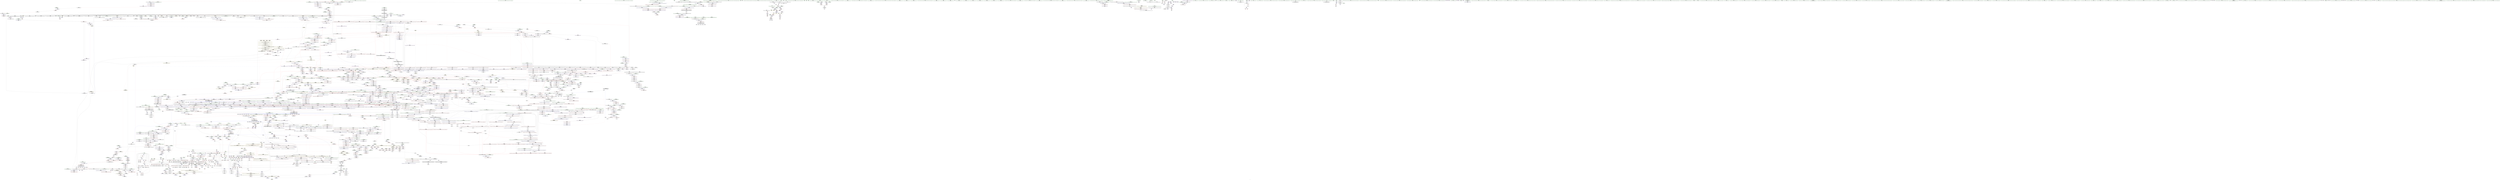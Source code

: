 digraph "SVFG" {
	label="SVFG";

	Node0x5579f31ef490 [shape=record,color=grey,label="{NodeID: 0\nNullPtr|{|<s47>158}}"];
	Node0x5579f31ef490 -> Node0x5579f39b4620[style=solid];
	Node0x5579f31ef490 -> Node0x5579f39b4720[style=solid];
	Node0x5579f31ef490 -> Node0x5579f39b47f0[style=solid];
	Node0x5579f31ef490 -> Node0x5579f39b48c0[style=solid];
	Node0x5579f31ef490 -> Node0x5579f39b4990[style=solid];
	Node0x5579f31ef490 -> Node0x5579f39b4a60[style=solid];
	Node0x5579f31ef490 -> Node0x5579f39b4b30[style=solid];
	Node0x5579f31ef490 -> Node0x5579f39b4c00[style=solid];
	Node0x5579f31ef490 -> Node0x5579f39c52f0[style=solid];
	Node0x5579f31ef490 -> Node0x5579f39c53c0[style=solid];
	Node0x5579f31ef490 -> Node0x5579f39c5490[style=solid];
	Node0x5579f31ef490 -> Node0x5579f39c5560[style=solid];
	Node0x5579f31ef490 -> Node0x5579f39c5630[style=solid];
	Node0x5579f31ef490 -> Node0x5579f39c5700[style=solid];
	Node0x5579f31ef490 -> Node0x5579f39c57d0[style=solid];
	Node0x5579f31ef490 -> Node0x5579f39c58a0[style=solid];
	Node0x5579f31ef490 -> Node0x5579f39c5970[style=solid];
	Node0x5579f31ef490 -> Node0x5579f39c5a40[style=solid];
	Node0x5579f31ef490 -> Node0x5579f39c5b10[style=solid];
	Node0x5579f31ef490 -> Node0x5579f39c5be0[style=solid];
	Node0x5579f31ef490 -> Node0x5579f39c5cb0[style=solid];
	Node0x5579f31ef490 -> Node0x5579f39c5d80[style=solid];
	Node0x5579f31ef490 -> Node0x5579f39c5e50[style=solid];
	Node0x5579f31ef490 -> Node0x5579f39c5f20[style=solid];
	Node0x5579f31ef490 -> Node0x5579f39c5ff0[style=solid];
	Node0x5579f31ef490 -> Node0x5579f39c60c0[style=solid];
	Node0x5579f31ef490 -> Node0x5579f39c6190[style=solid];
	Node0x5579f31ef490 -> Node0x5579f39c6260[style=solid];
	Node0x5579f31ef490 -> Node0x5579f39c6330[style=solid];
	Node0x5579f31ef490 -> Node0x5579f39c6400[style=solid];
	Node0x5579f31ef490 -> Node0x5579f39c64d0[style=solid];
	Node0x5579f31ef490 -> Node0x5579f39c65a0[style=solid];
	Node0x5579f31ef490 -> Node0x5579f39c6670[style=solid];
	Node0x5579f31ef490 -> Node0x5579f39c6740[style=solid];
	Node0x5579f31ef490 -> Node0x5579f39c6810[style=solid];
	Node0x5579f31ef490 -> Node0x5579f39c68e0[style=solid];
	Node0x5579f31ef490 -> Node0x5579f39c69b0[style=solid];
	Node0x5579f31ef490 -> Node0x5579f39c6a80[style=solid];
	Node0x5579f31ef490 -> Node0x5579f39c6b50[style=solid];
	Node0x5579f31ef490 -> Node0x5579f39feec0[style=solid];
	Node0x5579f31ef490 -> Node0x5579f39d5790[style=solid];
	Node0x5579f31ef490 -> Node0x5579f39d5860[style=solid];
	Node0x5579f31ef490 -> Node0x5579f39d5930[style=solid];
	Node0x5579f31ef490 -> Node0x5579f39d7330[style=solid];
	Node0x5579f31ef490 -> Node0x5579f2ec1420[style=solid];
	Node0x5579f31ef490 -> Node0x5579f3a56760[style=solid];
	Node0x5579f31ef490 -> Node0x5579f3a57c60[style=solid];
	Node0x5579f31ef490:s47 -> Node0x5579f3c25f30[style=solid,color=red];
	Node0x5579f3a54de0 [shape=record,color=grey,label="{NodeID: 2657\n1847 = Binary(1846, 345, )\n}"];
	Node0x5579f3a54de0 -> Node0x5579f39ce470[style=solid];
	Node0x5579f39d5ad0 [shape=record,color=blue,label="{NodeID: 1550\n1234\<--1233\nthis.addr\<--this\n_ZN9__gnu_cxx13new_allocatorISt4pairIiiEEC2Ev\n}"];
	Node0x5579f39d5ad0 -> Node0x5579f39f1af0[style=dashed];
	Node0x5579f39b3e40 [shape=record,color=green,label="{NodeID: 443\n2863\<--2864\n_ZSt4moveIRN9__gnu_cxx5__ops15_Iter_comp_iterISt4lessISt4pairIiiEEEEEONSt16remove_referenceIT_E4typeEOSA_\<--_ZSt4moveIRN9__gnu_cxx5__ops15_Iter_comp_iterISt4lessISt4pairIiiEEEEEONSt16remove_referenceIT_E4typeEOSA__field_insensitive\n}"];
	Node0x5579f3c35600 [shape=record,color=black,label="{NodeID: 4207\n2071 = PHI(2159, )\n|{<s0>172}}"];
	Node0x5579f3c35600:s0 -> Node0x5579f3c40f20[style=solid,color=red];
	Node0x5579f39c3270 [shape=record,color=purple,label="{NodeID: 886\n2965\<--1979\noffset_0\<--\n}"];
	Node0x5579f39c3270 -> Node0x5579f39d9e40[style=solid];
	Node0x5579f39f9740 [shape=record,color=red,label="{NodeID: 1329\n2388\<--2382\n\<--__i.addr\n_ZN9__gnu_cxx17__normal_iteratorIPSt4pairIiiESt6vectorIS2_SaIS2_EEEC2ERKS3_\n}"];
	Node0x5579f39f9740 -> Node0x5579f39f9810[style=solid];
	Node0x5579f39ac020 [shape=record,color=green,label="{NodeID: 222\n1295\<--1296\n_ZNK9__gnu_cxx17__normal_iteratorIPSt4pairIiiESt6vectorIS2_SaIS2_EEEmiEl\<--_ZNK9__gnu_cxx17__normal_iteratorIPSt4pairIiiESt6vectorIS2_SaIS2_EEEmiEl_field_insensitive\n}"];
	Node0x5579f3b65ff0 [shape=record,color=yellow,style=double,label="{NodeID: 3986\n72V_2 = CSCHI(MR_72V_1)\npts\{1945 \}\nCS[]|{<s0>122}}"];
	Node0x5579f3b65ff0:s0 -> Node0x5579f3b0d620[style=dashed,color=red];
	Node0x5579f39cfb30 [shape=record,color=black,label="{NodeID: 665\n2159\<--2164\n_ZSt11__addressofISt4pairIiiEEPT_RS2__ret\<--\n_ZSt11__addressofISt4pairIiiEEPT_RS2_\n|{<s0>170}}"];
	Node0x5579f39cfb30:s0 -> Node0x5579f3c35600[style=solid,color=blue];
	Node0x5579f39ee3b0 [shape=record,color=red,label="{NodeID: 1108\n481\<--480\n\<--arrayidx121\nmain\n}"];
	Node0x5579f39ee3b0 -> Node0x5579f3a580e0[style=solid];
	Node0x5579f396b610 [shape=record,color=green,label="{NodeID: 1\n7\<--1\n__dso_handle\<--dummyObj\nGlob }"];
	Node0x5579f3a54f60 [shape=record,color=grey,label="{NodeID: 2658\n536 = Binary(534, 535, )\n}"];
	Node0x5579f3a54f60 -> Node0x5579f3a00ea0[style=solid];
	Node0x5579f39d5ba0 [shape=record,color=blue,label="{NodeID: 1551\n1242\<--1240\nthis.addr\<--this\n_ZNSt6vectorISt4pairIiiESaIS1_EE9push_backEOS1_\n}"];
	Node0x5579f39d5ba0 -> Node0x5579f39f1bc0[style=dashed];
	Node0x5579f39b3f40 [shape=record,color=green,label="{NodeID: 444\n2866\<--2867\n_ZN9__gnu_cxx5__ops14_Iter_comp_valISt4lessISt4pairIiiEEEC2EONS0_15_Iter_comp_iterIS5_EE\<--_ZN9__gnu_cxx5__ops14_Iter_comp_valISt4lessISt4pairIiiEEEC2EONS0_15_Iter_comp_iterIS5_EE_field_insensitive\n}"];
	Node0x5579f3c35740 [shape=record,color=black,label="{NodeID: 4208\n2074 = PHI(2166, )\n|{<s0>172}}"];
	Node0x5579f3c35740:s0 -> Node0x5579f3c41030[style=solid,color=red];
	Node0x5579f39c3340 [shape=record,color=purple,label="{NodeID: 887\n2966\<--1980\noffset_0\<--\n}"];
	Node0x5579f39c3340 -> Node0x5579f39fddf0[style=solid];
	Node0x5579f39f9810 [shape=record,color=red,label="{NodeID: 1330\n2389\<--2388\n\<--\n_ZN9__gnu_cxx17__normal_iteratorIPSt4pairIiiESt6vectorIS2_SaIS2_EEEC2ERKS3_\n}"];
	Node0x5579f39f9810 -> Node0x5579f39dcaf0[style=solid];
	Node0x5579f39ac120 [shape=record,color=green,label="{NodeID: 223\n1300\<--1301\n_ZNK9__gnu_cxx17__normal_iteratorIPSt4pairIiiESt6vectorIS2_SaIS2_EEEdeEv\<--_ZNK9__gnu_cxx17__normal_iteratorIPSt4pairIiiESt6vectorIS2_SaIS2_EEEdeEv_field_insensitive\n}"];
	Node0x5579f3b66150 [shape=record,color=yellow,style=double,label="{NodeID: 3987\n507V_2 = CSCHI(MR_507V_1)\npts\{13280000 \}\nCS[]}"];
	Node0x5579f3b66150 -> Node0x5579f39f20a0[style=dashed];
	Node0x5579f39cfc00 [shape=record,color=black,label="{NodeID: 666\n2166\<--2173\n_ZNKSt13move_iteratorIPSt4pairIiiEEdeEv_ret\<--\n_ZNKSt13move_iteratorIPSt4pairIiiEEdeEv\n|{<s0>171}}"];
	Node0x5579f39cfc00:s0 -> Node0x5579f3c35740[style=solid,color=blue];
	Node0x5579f39ee480 [shape=record,color=red,label="{NodeID: 1109\n491\<--490\n\<--arrayidx128\nmain\n}"];
	Node0x5579f39ee480 -> Node0x5579f3a52860[style=solid];
	Node0x5579f396b6a0 [shape=record,color=green,label="{NodeID: 2\n13\<--1\n.str\<--dummyObj\nGlob }"];
	Node0x5579f3a550e0 [shape=record,color=grey,label="{NodeID: 2659\n534 = Binary(533, 360, )\n}"];
	Node0x5579f3a550e0 -> Node0x5579f3a54f60[style=solid];
	Node0x5579f39d5c70 [shape=record,color=blue,label="{NodeID: 1552\n1244\<--1241\n__x.addr\<--__x\n_ZNSt6vectorISt4pairIiiESaIS1_EE9push_backEOS1_\n}"];
	Node0x5579f39d5c70 -> Node0x5579f39f1c90[style=dashed];
	Node0x5579f39b4040 [shape=record,color=green,label="{NodeID: 445\n2887\<--2888\n__it1\<--__it1_field_insensitive\n_ZN9__gnu_cxx5__ops15_Iter_comp_iterISt4lessISt4pairIiiEEEclINS_17__normal_iteratorIPS4_St6vectorIS4_SaIS4_EEEESD_EEbT_T0_\n|{|<s1>253}}"];
	Node0x5579f39b4040 -> Node0x5579f39e8570[style=solid];
	Node0x5579f39b4040:s1 -> Node0x5579f3c27bf0[style=solid,color=red];
	Node0x5579f3c35880 [shape=record,color=black,label="{NodeID: 4209\n2081 = PHI(2175, )\n}"];
	Node0x5579f3a05d70 [shape=record,color=yellow,style=double,label="{NodeID: 3102\n645V_1 = ENCHI(MR_645V_0)\npts\{12780000 23110000 23130000 23150000 23970000 26850000 26890000 27600000 27620000 27640000 27660000 28880000 28900000 \}\nFun[_ZNK9__gnu_cxx17__normal_iteratorIPSt4pairIiiESt6vectorIS2_SaIS2_EEEdeEv]}"];
	Node0x5579f3a05d70 -> Node0x5579f39f8cb0[style=dashed];
	Node0x5579f39c3410 [shape=record,color=purple,label="{NodeID: 888\n2002\<--1993\ncoerce.dive\<--retval\n_ZSt32__make_move_if_noexcept_iteratorISt4pairIiiESt13move_iteratorIPS1_EET0_PT_\n}"];
	Node0x5579f39c3410 -> Node0x5579f39f6ea0[style=solid];
	Node0x5579f39f98e0 [shape=record,color=red,label="{NodeID: 1331\n2406\<--2398\nthis1\<--this.addr\n_ZN9__gnu_cxx5__ops14_Iter_comp_valISt4lessISt4pairIiiEEEclINS_17__normal_iteratorIPS4_St6vectorIS4_SaIS4_EEEES4_EEbT_RT0_\n}"];
	Node0x5579f39f98e0 -> Node0x5579f39c4ee0[style=solid];
	Node0x5579f39ac220 [shape=record,color=green,label="{NodeID: 224\n1310\<--1311\n_ZN9__gnu_cxxmiIPSt4pairIiiESt6vectorIS2_SaIS2_EEEENS_17__normal_iteratorIT_T0_E15difference_typeERKSA_SD_\<--_ZN9__gnu_cxxmiIPSt4pairIiiESt6vectorIS2_SaIS2_EEEENS_17__normal_iteratorIT_T0_E15difference_typeERKSA_SD__field_insensitive\n}"];
	Node0x5579f3b662b0 [shape=record,color=yellow,style=double,label="{NodeID: 3988\n512V_2 = CSCHI(MR_512V_1)\npts\{13450000 \}\nCS[]}"];
	Node0x5579f3b662b0 -> Node0x5579f39f2240[style=dashed];
	Node0x5579f39cfcd0 [shape=record,color=black,label="{NodeID: 667\n2175\<--2180\n_ZNSt13move_iteratorIPSt4pairIiiEEppEv_ret\<--this1\n_ZNSt13move_iteratorIPSt4pairIiiEEppEv\n|{<s0>173}}"];
	Node0x5579f39cfcd0:s0 -> Node0x5579f3c35880[style=solid,color=blue];
	Node0x5579f39ee550 [shape=record,color=red,label="{NodeID: 1110\n499\<--498\n\<--arrayidx133\nmain\n}"];
	Node0x5579f39ee550 -> Node0x5579f3a57ae0[style=solid];
	Node0x5579f396bd60 [shape=record,color=green,label="{NodeID: 3\n19\<--1\n.str.3\<--dummyObj\nGlob }"];
	Node0x5579f3a55260 [shape=record,color=grey,label="{NodeID: 2660\n2331 = cmp(2329, 2330, )\n}"];
	Node0x5579f39d5d40 [shape=record,color=blue,label="{NodeID: 1553\n1257\<--1256\n__t.addr\<--__t\n_ZSt4moveIRSt4pairIiiEEONSt16remove_referenceIT_E4typeEOS4_\n}"];
	Node0x5579f39d5d40 -> Node0x5579f39f1d60[style=dashed];
	Node0x5579f39b4110 [shape=record,color=green,label="{NodeID: 446\n2889\<--2890\n__it2\<--__it2_field_insensitive\n_ZN9__gnu_cxx5__ops15_Iter_comp_iterISt4lessISt4pairIiiEEEclINS_17__normal_iteratorIPS4_St6vectorIS4_SaIS4_EEEESD_EEbT_T0_\n|{|<s1>254}}"];
	Node0x5579f39b4110 -> Node0x5579f39e8640[style=solid];
	Node0x5579f39b4110:s1 -> Node0x5579f3c27bf0[style=solid,color=red];
	Node0x5579f3c35990 [shape=record,color=black,label="{NodeID: 4210\n2095 = PHI()\n}"];
	Node0x5579f3a06090 [shape=record,color=yellow,style=double,label="{NodeID: 3103\n144V_1 = ENCHI(MR_144V_0)\npts\{735 \}\nFun[_ZSt9make_pairIRiiESt4pairINSt17__decay_and_stripIT_E6__typeENS2_IT0_E6__typeEEOS3_OS6_]}"];
	Node0x5579f3a06090 -> Node0x5579f39ef0b0[style=dashed];
	Node0x5579f39c34e0 [shape=record,color=purple,label="{NodeID: 889\n2021\<--2009\ncoerce.dive\<--__first\n_ZSt18uninitialized_copyISt13move_iteratorIPSt4pairIiiEES3_ET0_T_S6_S5_\n}"];
	Node0x5579f39c34e0 -> Node0x5579f39d9fe0[style=solid];
	Node0x5579f39f99b0 [shape=record,color=red,label="{NodeID: 1332\n2409\<--2400\n\<--__val.addr\n_ZN9__gnu_cxx5__ops14_Iter_comp_valISt4lessISt4pairIiiEEEclINS_17__normal_iteratorIPS4_St6vectorIS4_SaIS4_EEEES4_EEbT_RT0_\n|{<s0>200}}"];
	Node0x5579f39f99b0:s0 -> Node0x5579f3c2ac60[style=solid,color=red];
	Node0x5579f39ac320 [shape=record,color=green,label="{NodeID: 225\n1322\<--1323\n_ZSt11__push_heapIN9__gnu_cxx17__normal_iteratorIPSt4pairIiiESt6vectorIS3_SaIS3_EEEElS3_NS0_5__ops14_Iter_comp_valISt4lessIS3_EEEEvT_T0_SF_T1_RT2_\<--_ZSt11__push_heapIN9__gnu_cxx17__normal_iteratorIPSt4pairIiiESt6vectorIS3_SaIS3_EEEElS3_NS0_5__ops14_Iter_comp_valISt4lessIS3_EEEEvT_T0_SF_T1_RT2__field_insensitive\n}"];
	Node0x5579f39cfda0 [shape=record,color=black,label="{NodeID: 668\n2187\<--2202\n_ZSteqIPSt4pairIiiEEbRKSt13move_iteratorIT_ES7__ret\<--cmp\n_ZSteqIPSt4pairIiiEEbRKSt13move_iteratorIT_ES7_\n|{<s0>180}}"];
	Node0x5579f39cfda0:s0 -> Node0x5579f3c3a040[style=solid,color=blue];
	Node0x5579f3b37660 [shape=record,color=yellow,style=double,label="{NodeID: 3325\n72V_1 = ENCHI(MR_72V_0)\npts\{1945 \}\nFun[_ZNSt16allocator_traitsISaISt4pairIiiEEE9constructIS1_JS1_EEEvRS2_PT_DpOT0_]|{<s0>113|<s1>113}}"];
	Node0x5579f3b37660:s0 -> Node0x5579f39fdb80[style=dashed,color=red];
	Node0x5579f3b37660:s1 -> Node0x5579f39d7e90[style=dashed,color=red];
	Node0x5579f39ee620 [shape=record,color=red,label="{NodeID: 1111\n509\<--508\n\<--arrayidx140\nmain\n}"];
	Node0x5579f39ee620 -> Node0x5579f3a523e0[style=solid];
	Node0x5579f396bdf0 [shape=record,color=green,label="{NodeID: 4\n28\<--1\n\<--dummyObj\nCan only get source location for instruction, argument, global var or function.}"];
	Node0x5579f3a553e0 [shape=record,color=grey,label="{NodeID: 2661\n1737 = cmp(1736, 337, )\n}"];
	Node0x5579f39d5e10 [shape=record,color=blue,label="{NodeID: 1554\n1283\<--1263\ncoerce.dive\<--__first.coerce\n_ZSt9push_heapIN9__gnu_cxx17__normal_iteratorIPSt4pairIiiESt6vectorIS3_SaIS3_EEEESt4lessIS3_EEvT_SB_T0_\n|{|<s1>101}}"];
	Node0x5579f39d5e10 -> Node0x5579f39fd910[style=dashed];
	Node0x5579f39d5e10:s1 -> Node0x5579f3b32c10[style=dashed,color=red];
	Node0x5579f39b41e0 [shape=record,color=green,label="{NodeID: 447\n2891\<--2892\nthis.addr\<--this.addr_field_insensitive\n_ZN9__gnu_cxx5__ops15_Iter_comp_iterISt4lessISt4pairIiiEEEclINS_17__normal_iteratorIPS4_St6vectorIS4_SaIS4_EEEESD_EEbT_T0_\n}"];
	Node0x5579f39b41e0 -> Node0x5579f39fd290[style=solid];
	Node0x5579f39b41e0 -> Node0x5579f3a17150[style=solid];
	Node0x5579f3c35a60 [shape=record,color=black,label="{NodeID: 4211\n2154 = PHI(1434, )\n}"];
	Node0x5579f3c35a60 -> Node0x5579f39cfa60[style=solid];
	Node0x5579f39c35b0 [shape=record,color=purple,label="{NodeID: 890\n2023\<--2011\ncoerce.dive1\<--__last\n_ZSt18uninitialized_copyISt13move_iteratorIPSt4pairIiiEES3_ET0_T_S6_S5_\n}"];
	Node0x5579f39c35b0 -> Node0x5579f39da0b0[style=solid];
	Node0x5579f39f9a80 [shape=record,color=red,label="{NodeID: 1333\n2427\<--2419\nthis1\<--this.addr\n_ZNK9__gnu_cxx17__normal_iteratorIPSt4pairIiiESt6vectorIS2_SaIS2_EEEplEl\n}"];
	Node0x5579f39f9a80 -> Node0x5579f39c5080[style=solid];
	Node0x5579f39ac420 [shape=record,color=green,label="{NodeID: 226\n1327\<--1328\nretval\<--retval_field_insensitive\n_ZNSt6vectorISt4pairIiiESaIS1_EE5beginEv\n|{|<s1>105}}"];
	Node0x5579f39ac420 -> Node0x5579f39bfe70[style=solid];
	Node0x5579f39ac420:s1 -> Node0x5579f3c402d0[style=solid,color=red];
	Node0x5579f39cfe70 [shape=record,color=black,label="{NodeID: 669\n2204\<--2211\n_ZNKSt13move_iteratorIPSt4pairIiiEE4baseEv_ret\<--\n_ZNKSt13move_iteratorIPSt4pairIiiEE4baseEv\n|{<s0>183|<s1>184}}"];
	Node0x5579f39cfe70:s0 -> Node0x5579f3c35c00[style=solid,color=blue];
	Node0x5579f39cfe70:s1 -> Node0x5579f3c35d40[style=solid,color=blue];
	Node0x5579f3b37740 [shape=record,color=yellow,style=double,label="{NodeID: 3326\n142V_1 = ENCHI(MR_142V_0)\npts\{1570000 1570001 1810000 1810001 1870000 1870001 1930000 1930001 12760000 12760001 22990000 22990001 26930000 26930001 27440000 27440001 \}\nFun[_ZNSt16allocator_traitsISaISt4pairIiiEEE9constructIS1_JS1_EEEvRS2_PT_DpOT0_]|{<s0>113|<s1>113}}"];
	Node0x5579f3b37740:s0 -> Node0x5579f3a08770[style=dashed,color=red];
	Node0x5579f3b37740:s1 -> Node0x5579f3a08ab0[style=dashed,color=red];
	Node0x5579f39ee6f0 [shape=record,color=red,label="{NodeID: 1112\n554\<--553\n\<--arrayidx162\nmain\n}"];
	Node0x5579f39ee6f0 -> Node0x5579f3a53760[style=solid];
	Node0x5579f396be80 [shape=record,color=green,label="{NodeID: 5\n34\<--1\n_ZSt4cout\<--dummyObj\nGlob }"];
	Node0x5579f3a55560 [shape=record,color=grey,label="{NodeID: 2662\n1698 = cmp(1696, 1697, )\n}"];
	Node0x5579f39d5ee0 [shape=record,color=blue,label="{NodeID: 1555\n1285\<--1264\ncoerce.dive1\<--__last.coerce\n_ZSt9push_heapIN9__gnu_cxx17__normal_iteratorIPSt4pairIiiESt6vectorIS3_SaIS3_EEEESt4lessIS3_EEvT_SB_T0_\n|{<s0>96|<s1>101}}"];
	Node0x5579f39d5ee0:s0 -> Node0x5579f3a12a90[style=dashed,color=red];
	Node0x5579f39d5ee0:s1 -> Node0x5579f3b32c10[style=dashed,color=red];
	Node0x5579f39b42b0 [shape=record,color=green,label="{NodeID: 448\n2906\<--2907\n__t.addr\<--__t.addr_field_insensitive\n_ZSt4moveIRN9__gnu_cxx5__ops15_Iter_comp_iterISt4lessISt4pairIiiEEEEEONSt16remove_referenceIT_E4typeEOSA_\n}"];
	Node0x5579f39b42b0 -> Node0x5579f39fd360[style=solid];
	Node0x5579f39b42b0 -> Node0x5579f3a17220[style=solid];
	Node0x5579f3c35c00 [shape=record,color=black,label="{NodeID: 4212\n2197 = PHI(2204, )\n}"];
	Node0x5579f3c35c00 -> Node0x5579f3a556e0[style=solid];
	Node0x5579f39c3680 [shape=record,color=purple,label="{NodeID: 891\n2034\<--2017\ncoerce.dive3\<--agg.tmp\n_ZSt18uninitialized_copyISt13move_iteratorIPSt4pairIiiEES3_ET0_T_S6_S5_\n}"];
	Node0x5579f39c3680 -> Node0x5579f39f7040[style=solid];
	Node0x5579f39f9b50 [shape=record,color=red,label="{NodeID: 1334\n2430\<--2421\n\<--__n.addr\n_ZNK9__gnu_cxx17__normal_iteratorIPSt4pairIiiESt6vectorIS2_SaIS2_EEEplEl\n}"];
	Node0x5579f39ac4f0 [shape=record,color=green,label="{NodeID: 227\n1329\<--1330\nthis.addr\<--this.addr_field_insensitive\n_ZNSt6vectorISt4pairIiiESaIS1_EE5beginEv\n}"];
	Node0x5579f39ac4f0 -> Node0x5579f39f1fd0[style=solid];
	Node0x5579f39ac4f0 -> Node0x5579f39d6490[style=solid];
	Node0x5579f39cff40 [shape=record,color=black,label="{NodeID: 670\n2239\<--2244\n_ZSt4moveIRSt4lessISt4pairIiiEEEONSt16remove_referenceIT_E4typeEOS6__ret\<--\n_ZSt4moveIRSt4lessISt4pairIiiEEEONSt16remove_referenceIT_E4typeEOS6_\n|{<s0>94|<s1>185|<s2>209|<s3>218|<s4>256}}"];
	Node0x5579f39cff40:s0 -> Node0x5579f3c373b0[style=solid,color=blue];
	Node0x5579f39cff40:s1 -> Node0x5579f3c35e80[style=solid,color=blue];
	Node0x5579f39cff40:s2 -> Node0x5579f3c20630[style=solid,color=blue];
	Node0x5579f39cff40:s3 -> Node0x5579f3c20850[style=solid,color=blue];
	Node0x5579f39cff40:s4 -> Node0x5579f3c22cf0[style=solid,color=blue];
	Node0x5579f39ee7c0 [shape=record,color=red,label="{NodeID: 1113\n661\<--653\nthis1\<--this.addr\n_ZNSt8ios_base9precisionEl\n}"];
	Node0x5579f39ee7c0 -> Node0x5579f39d4b60[style=solid];
	Node0x5579f39ee7c0 -> Node0x5579f39d4c30[style=solid];
	Node0x5579f396bf10 [shape=record,color=green,label="{NodeID: 6\n37\<--1\n.str.4\<--dummyObj\nGlob }"];
	Node0x5579f3a556e0 [shape=record,color=grey,label="{NodeID: 2663\n2202 = cmp(2197, 2201, )\n}"];
	Node0x5579f3a556e0 -> Node0x5579f39cfda0[style=solid];
	Node0x5579f39d5fb0 [shape=record,color=blue,label="{NodeID: 1556\n1297\<--1293\ncoerce.dive3\<--call2\n_ZSt9push_heapIN9__gnu_cxx17__normal_iteratorIPSt4pairIiiESt6vectorIS3_SaIS3_EEEESt4lessIS3_EEvT_SB_T0_\n|{<s0>97}}"];
	Node0x5579f39d5fb0:s0 -> Node0x5579f3a05d70[style=dashed,color=red];
	Node0x5579f39b4380 [shape=record,color=green,label="{NodeID: 449\n2914\<--2915\nthis.addr\<--this.addr_field_insensitive\n_ZN9__gnu_cxx5__ops14_Iter_comp_valISt4lessISt4pairIiiEEEC2EONS0_15_Iter_comp_iterIS5_EE\n}"];
	Node0x5579f39b4380 -> Node0x5579f39fd430[style=solid];
	Node0x5579f39b4380 -> Node0x5579f3a172f0[style=solid];
	Node0x5579f3c35d40 [shape=record,color=black,label="{NodeID: 4213\n2201 = PHI(2204, )\n}"];
	Node0x5579f3c35d40 -> Node0x5579f3a556e0[style=solid];
	Node0x5579f3a06360 [shape=record,color=yellow,style=double,label="{NodeID: 3106\n150V_1 = ENCHI(MR_150V_0)\npts\{7350000 7350001 \}\nFun[_ZSt9make_pairIRiiESt4pairINSt17__decay_and_stripIT_E6__typeENS2_IT0_E6__typeEEOS3_OS6_]|{<s0>54|<s1>54}}"];
	Node0x5579f3a06360:s0 -> Node0x5579f3a02b10[style=dashed,color=red];
	Node0x5579f3a06360:s1 -> Node0x5579f3a02be0[style=dashed,color=red];
	Node0x5579f39c3750 [shape=record,color=purple,label="{NodeID: 892\n2036\<--2019\ncoerce.dive4\<--agg.tmp2\n_ZSt18uninitialized_copyISt13move_iteratorIPSt4pairIiiEES3_ET0_T_S6_S5_\n}"];
	Node0x5579f39c3750 -> Node0x5579f39f7110[style=solid];
	Node0x5579f39f9c20 [shape=record,color=red,label="{NodeID: 1335\n2429\<--2428\n\<--_M_current\n_ZNK9__gnu_cxx17__normal_iteratorIPSt4pairIiiESt6vectorIS2_SaIS2_EEEplEl\n}"];
	Node0x5579f39f9c20 -> Node0x5579f39e8e60[style=solid];
	Node0x5579f39b4cc0 [shape=record,color=green,label="{NodeID: 228\n1337\<--1338\n_ZN9__gnu_cxx17__normal_iteratorIPSt4pairIiiESt6vectorIS2_SaIS2_EEEC2ERKS3_\<--_ZN9__gnu_cxx17__normal_iteratorIPSt4pairIiiESt6vectorIS2_SaIS2_EEEC2ERKS3__field_insensitive\n}"];
	Node0x5579f39d0010 [shape=record,color=black,label="{NodeID: 671\n2257\<--2279\n_ZNK9__gnu_cxx17__normal_iteratorIPSt4pairIiiESt6vectorIS2_SaIS2_EEEmiEl_ret\<--\n_ZNK9__gnu_cxx17__normal_iteratorIPSt4pairIiiESt6vectorIS2_SaIS2_EEEmiEl\n|{<s0>96}}"];
	Node0x5579f39d0010:s0 -> Node0x5579f3c374c0[style=solid,color=blue];
	Node0x5579f39ee890 [shape=record,color=red,label="{NodeID: 1114\n665\<--655\n\<--__prec.addr\n_ZNSt8ios_base9precisionEl\n}"];
	Node0x5579f39ee890 -> Node0x5579f3a01a00[style=solid];
	Node0x5579f396bfd0 [shape=record,color=green,label="{NodeID: 7\n39\<--1\n.str.5\<--dummyObj\nGlob }"];
	Node0x5579f3a55860 [shape=record,color=grey,label="{NodeID: 2664\n2495 = cmp(2491, 2494, )\n}"];
	Node0x5579f39d6080 [shape=record,color=blue, style = dotted,label="{NodeID: 1557\n2941\<--2943\noffset_0\<--dummyVal\n_ZSt9push_heapIN9__gnu_cxx17__normal_iteratorIPSt4pairIiiESt6vectorIS3_SaIS3_EEEESt4lessIS3_EEvT_SB_T0_\n}"];
	Node0x5579f39d6080 -> Node0x5579f39fd9e0[style=dashed];
	Node0x5579f39b4450 [shape=record,color=green,label="{NodeID: 450\n2916\<--2917\n__comp.addr\<--__comp.addr_field_insensitive\n_ZN9__gnu_cxx5__ops14_Iter_comp_valISt4lessISt4pairIiiEEEC2EONS0_15_Iter_comp_iterIS5_EE\n}"];
	Node0x5579f39b4450 -> Node0x5579f39fd500[style=solid];
	Node0x5579f39b4450 -> Node0x5579f3a173c0[style=solid];
	Node0x5579f3c35e80 [shape=record,color=black,label="{NodeID: 4214\n2255 = PHI(2239, )\n}"];
	Node0x5579f3a06440 [shape=record,color=yellow,style=double,label="{NodeID: 3107\n152V_1 = ENCHI(MR_152V_0)\npts\{29 159 183 189 191 195 197 1945 1570000 1570001 1810000 1810001 1870000 1870001 1930000 1930001 12760000 12760001 22990000 22990001 26930000 26930001 27440000 27440001 \}\nFun[_ZSt9make_pairIRiiESt4pairINSt17__decay_and_stripIT_E6__typeENS2_IT0_E6__typeEEOS3_OS6_]|{<s0>54|<s1>54}}"];
	Node0x5579f3a06440:s0 -> Node0x5579f3a13b30[style=dashed,color=red];
	Node0x5579f3a06440:s1 -> Node0x5579f3b0b5a0[style=dashed,color=red];
	Node0x5579f39c3820 [shape=record,color=purple,label="{NodeID: 893\n2968\<--2027\noffset_0\<--\n}"];
	Node0x5579f39c3820 -> Node0x5579f39da320[style=solid];
	Node0x5579f39f9cf0 [shape=record,color=red,label="{NodeID: 1336\n2435\<--2434\n\<--coerce.dive\n_ZNK9__gnu_cxx17__normal_iteratorIPSt4pairIiiESt6vectorIS2_SaIS2_EEEplEl\n}"];
	Node0x5579f39f9cf0 -> Node0x5579f39d0350[style=solid];
	Node0x5579f39b4d50 [shape=record,color=green,label="{NodeID: 229\n1344\<--1345\nretval\<--retval_field_insensitive\n_ZNSt6vectorISt4pairIiiESaIS1_EE3endEv\n|{|<s1>106}}"];
	Node0x5579f39b4d50 -> Node0x5579f39c00e0[style=solid];
	Node0x5579f39b4d50:s1 -> Node0x5579f3c402d0[style=solid,color=red];
	Node0x5579f39d00e0 [shape=record,color=black,label="{NodeID: 672\n2281\<--2288\n_ZNK9__gnu_cxx17__normal_iteratorIPSt4pairIiiESt6vectorIS2_SaIS2_EEEdeEv_ret\<--\n_ZNK9__gnu_cxx17__normal_iteratorIPSt4pairIiiESt6vectorIS2_SaIS2_EEEdeEv\n|{<s0>97|<s1>190|<s2>193|<s3>197|<s4>199|<s5>219|<s6>222|<s7>224|<s8>236|<s9>239|<s10>242|<s11>245|<s12>253|<s13>254}}"];
	Node0x5579f39d00e0:s0 -> Node0x5579f3c37600[style=solid,color=blue];
	Node0x5579f39d00e0:s1 -> Node0x5579f3c36380[style=solid,color=blue];
	Node0x5579f39d00e0:s2 -> Node0x5579f3c1f6f0[style=solid,color=blue];
	Node0x5579f39d00e0:s3 -> Node0x5579f3c1fb30[style=solid,color=blue];
	Node0x5579f39d00e0:s4 -> Node0x5579f3c1fd50[style=solid,color=blue];
	Node0x5579f39d00e0:s5 -> Node0x5579f3c20960[style=solid,color=blue];
	Node0x5579f39d00e0:s6 -> Node0x5579f3c20c70[style=solid,color=blue];
	Node0x5579f39d00e0:s7 -> Node0x5579f3c20ef0[style=solid,color=blue];
	Node0x5579f39d00e0:s8 -> Node0x5579f3c218f0[style=solid,color=blue];
	Node0x5579f39d00e0:s9 -> Node0x5579f3c21cb0[style=solid,color=blue];
	Node0x5579f39d00e0:s10 -> Node0x5579f3c22070[style=solid,color=blue];
	Node0x5579f39d00e0:s11 -> Node0x5579f3c22430[style=solid,color=blue];
	Node0x5579f39d00e0:s12 -> Node0x5579f3c22930[style=solid,color=blue];
	Node0x5579f39d00e0:s13 -> Node0x5579f3c22a70[style=solid,color=blue];
	Node0x5579f39ee960 [shape=record,color=red,label="{NodeID: 1115\n668\<--657\n\<--__old\n_ZNSt8ios_base9precisionEl\n}"];
	Node0x5579f39ee960 -> Node0x5579f39c9b50[style=solid];
	Node0x5579f396c090 [shape=record,color=green,label="{NodeID: 8\n41\<--1\n.str.6\<--dummyObj\nGlob }"];
	Node0x5579f3a559e0 [shape=record,color=grey,label="{NodeID: 2665\n2503 = cmp(2499, 2502, )\n}"];
	Node0x5579f39d6150 [shape=record,color=blue, style = dotted,label="{NodeID: 1558\n2944\<--2946\noffset_1\<--dummyVal\n_ZSt9push_heapIN9__gnu_cxx17__normal_iteratorIPSt4pairIiiESt6vectorIS3_SaIS3_EEEESt4lessIS3_EEvT_SB_T0_\n}"];
	Node0x5579f39d6150 -> Node0x5579f39fdab0[style=dashed];
	Node0x5579f39b4520 [shape=record,color=green,label="{NodeID: 451\n47\<--2926\n_GLOBAL__sub_I_PaulJefferys_1_0.cpp\<--_GLOBAL__sub_I_PaulJefferys_1_0.cpp_field_insensitive\n}"];
	Node0x5579f39b4520 -> Node0x5579f39fedc0[style=solid];
	Node0x5579f3c35f90 [shape=record,color=black,label="{NodeID: 4215\n2335 = PHI(2414, )\n}"];
	Node0x5579f3c35f90 -> Node0x5579f39dc470[style=solid];
	Node0x5579f39c38f0 [shape=record,color=purple,label="{NodeID: 894\n2969\<--2028\noffset_0\<--\n}"];
	Node0x5579f39c38f0 -> Node0x5579f39fdec0[style=solid];
	Node0x5579f39f9dc0 [shape=record,color=red,label="{NodeID: 1337\n2446\<--2440\nthis1\<--this.addr\n_ZNSt4pairIiiEaSEOS0_\n}"];
	Node0x5579f39f9dc0 -> Node0x5579f39d0420[style=solid];
	Node0x5579f39f9dc0 -> Node0x5579f39c5150[style=solid];
	Node0x5579f39f9dc0 -> Node0x5579f39c5220[style=solid];
	Node0x5579f39b4e20 [shape=record,color=green,label="{NodeID: 230\n1346\<--1347\nthis.addr\<--this.addr_field_insensitive\n_ZNSt6vectorISt4pairIiiESaIS1_EE3endEv\n}"];
	Node0x5579f39b4e20 -> Node0x5579f39f2170[style=solid];
	Node0x5579f39b4e20 -> Node0x5579f39d6560[style=solid];
	Node0x5579f3b66970 [shape=record,color=yellow,style=double,label="{NodeID: 3994\n72V_2 = CSCHI(MR_72V_1)\npts\{1945 \}\nCS[]|{<s0>108|<s1>119}}"];
	Node0x5579f3b66970:s0 -> Node0x5579f3ab6e90[style=dashed,color=blue];
	Node0x5579f3b66970:s1 -> Node0x5579f3b65ff0[style=dashed,color=blue];
	Node0x5579f3af5690 [shape=record,color=black,label="{NodeID: 2887\nMR_84V_12 = PHI(MR_84V_5, MR_84V_5, MR_84V_9, MR_84V_4, MR_84V_5, MR_84V_5, MR_84V_8, MR_84V_5, MR_84V_5, MR_84V_5, MR_84V_5, MR_84V_6, MR_84V_5, MR_84V_5, MR_84V_5, MR_84V_6, MR_84V_3, MR_84V_5, MR_84V_5, MR_84V_6, MR_84V_5, MR_84V_11, MR_84V_5, )\npts\{1550000 \}\n|{<s0>24}}"];
	Node0x5579f3af5690:s0 -> Node0x5579f3b35ce0[style=dashed,color=red];
	Node0x5579f39d01b0 [shape=record,color=black,label="{NodeID: 673\n2318\<--2298\n\<--__value\n_ZSt11__push_heapIN9__gnu_cxx17__normal_iteratorIPSt4pairIiiESt6vectorIS3_SaIS3_EEEElS3_NS0_5__ops14_Iter_comp_valISt4lessIS3_EEEEvT_T0_SF_T1_RT2_\n}"];
	Node0x5579f39d01b0 -> Node0x5579f39dc060[style=solid];
	Node0x5579f39eea30 [shape=record,color=red,label="{NodeID: 1116\n663\<--662\n\<--_M_precision\n_ZNSt8ios_base9precisionEl\n}"];
	Node0x5579f39eea30 -> Node0x5579f3a01930[style=solid];
	Node0x5579f396c150 [shape=record,color=green,label="{NodeID: 9\n43\<--1\n.str.7\<--dummyObj\nGlob }"];
	Node0x5579f3a55b60 [shape=record,color=grey,label="{NodeID: 2666\n1377 = cmp(1372, 1376, )\n}"];
	Node0x5579f39d6220 [shape=record,color=blue, style = dotted,label="{NodeID: 1559\n2947\<--2949\noffset_0\<--dummyVal\n_ZSt9push_heapIN9__gnu_cxx17__normal_iteratorIPSt4pairIiiESt6vectorIS3_SaIS3_EEEESt4lessIS3_EEvT_SB_T0_\n}"];
	Node0x5579f39d6220 -> Node0x5579f39f1e30[style=dashed];
	Node0x5579f39b4620 [shape=record,color=black,label="{NodeID: 452\n2\<--3\ndummyVal\<--dummyVal\n}"];
	Node0x5579f3c36100 [shape=record,color=black,label="{NodeID: 4216\n2342 = PHI(2392, )\n}"];
	Node0x5579f3c36100 -> Node0x5579f3a4e000[style=solid];
	Node0x5579f3a06810 [shape=record,color=yellow,style=double,label="{NodeID: 3109\n311V_1 = ENCHI(MR_311V_0)\npts\{935 \}\nFun[_ZNSt6vectorISt4pairIiiESaIS1_EED2Ev]}"];
	Node0x5579f3a06810 -> Node0x5579f3a03190[style=dashed];
	Node0x5579f39c39c0 [shape=record,color=purple,label="{NodeID: 895\n2971\<--2030\noffset_0\<--\n}"];
	Node0x5579f39c39c0 -> Node0x5579f39da3f0[style=solid];
	Node0x5579f39f9e90 [shape=record,color=red,label="{NodeID: 1338\n2447\<--2442\n\<--__p.addr\n_ZNSt4pairIiiEaSEOS0_\n}"];
	Node0x5579f39f9e90 -> Node0x5579f39e4fd0[style=solid];
	Node0x5579f39b4ef0 [shape=record,color=green,label="{NodeID: 231\n1360\<--1361\nthis.addr\<--this.addr_field_insensitive\n_ZNSt6vectorISt4pairIiiESaIS1_EE12emplace_backIJS1_EEEvDpOT_\n}"];
	Node0x5579f39b4ef0 -> Node0x5579f39f2310[style=solid];
	Node0x5579f39b4ef0 -> Node0x5579f39d6630[style=solid];
	Node0x5579f3b66ad0 [shape=record,color=yellow,style=double,label="{NodeID: 3995\n72V_3 = CSCHI(MR_72V_2)\npts\{1945 \}\nCS[]|{<s0>125}}"];
	Node0x5579f3b66ad0:s0 -> Node0x5579f3b0d620[style=dashed,color=red];
	Node0x5579f3af5b90 [shape=record,color=black,label="{NodeID: 2888\nMR_86V_14 = PHI(MR_86V_13, MR_86V_13, MR_86V_10, MR_86V_4, MR_86V_13, MR_86V_13, MR_86V_9, MR_86V_13, MR_86V_13, MR_86V_6, MR_86V_13, MR_86V_7, MR_86V_5, MR_86V_13, MR_86V_13, MR_86V_7, MR_86V_3, MR_86V_13, MR_86V_13, MR_86V_7, MR_86V_13, MR_86V_12, MR_86V_5, )\npts\{1550001 \}\n|{<s0>24}}"];
	Node0x5579f3af5b90:s0 -> Node0x5579f3b35ce0[style=dashed,color=red];
	Node0x5579f39d0280 [shape=record,color=black,label="{NodeID: 674\n2392\<--2410\n_ZN9__gnu_cxx5__ops14_Iter_comp_valISt4lessISt4pairIiiEEEclINS_17__normal_iteratorIPS4_St6vectorIS4_SaIS4_EEEES4_EEbT_RT0__ret\<--call2\n_ZN9__gnu_cxx5__ops14_Iter_comp_valISt4lessISt4pairIiiEEEclINS_17__normal_iteratorIPS4_St6vectorIS4_SaIS4_EEEES4_EEbT_RT0_\n|{<s0>188}}"];
	Node0x5579f39d0280:s0 -> Node0x5579f3c36100[style=solid,color=blue];
	Node0x5579f39eeb00 [shape=record,color=red,label="{NodeID: 1117\n679\<--676\nthis1\<--this.addr\n_ZNSt14priority_queueISt4pairIiiESt6vectorIS1_SaIS1_EESt4lessIS1_EEC2IS4_vEEv\n}"];
	Node0x5579f39eeb00 -> Node0x5579f39d4d00[style=solid];
	Node0x5579f39eeb00 -> Node0x5579f39d4dd0[style=solid];
	Node0x5579f396c210 [shape=record,color=green,label="{NodeID: 10\n46\<--1\n\<--dummyObj\nCan only get source location for instruction, argument, global var or function.}"];
	Node0x5579f3a55ce0 [shape=record,color=grey,label="{NodeID: 2667\n2511 = cmp(2507, 2510, )\n}"];
	Node0x5579f3a55ce0 -> Node0x5579f3a4e5a0[style=solid];
	Node0x5579f39d62f0 [shape=record,color=blue, style = dotted,label="{NodeID: 1560\n2950\<--2952\noffset_0\<--dummyVal\n_ZSt9push_heapIN9__gnu_cxx17__normal_iteratorIPSt4pairIiiESt6vectorIS3_SaIS3_EEEESt4lessIS3_EEvT_SB_T0_\n}"];
	Node0x5579f39b4720 [shape=record,color=black,label="{NodeID: 453\n271\<--3\n\<--dummyVal\nmain\n}"];
	Node0x5579f3c36240 [shape=record,color=black,label="{NodeID: 4217\n2349 = PHI(2414, )\n}"];
	Node0x5579f3c36240 -> Node0x5579f39dc540[style=solid];
	Node0x5579f3a068f0 [shape=record,color=yellow,style=double,label="{NodeID: 3110\n313V_1 = ENCHI(MR_313V_0)\npts\{937 \}\nFun[_ZNSt6vectorISt4pairIiiESaIS1_EED2Ev]}"];
	Node0x5579f3a068f0 -> Node0x5579f3a03260[style=dashed];
	Node0x5579f39c3a90 [shape=record,color=purple,label="{NodeID: 896\n2972\<--2031\noffset_0\<--\n}"];
	Node0x5579f39c3a90 -> Node0x5579f39fdf90[style=solid];
	Node0x5579f39f9f60 [shape=record,color=red,label="{NodeID: 1339\n2453\<--2442\n\<--__p.addr\n_ZNSt4pairIiiEaSEOS0_\n}"];
	Node0x5579f39f9f60 -> Node0x5579f39e50a0[style=solid];
	Node0x5579f39b4fc0 [shape=record,color=green,label="{NodeID: 232\n1362\<--1363\n__args.addr\<--__args.addr_field_insensitive\n_ZNSt6vectorISt4pairIiiESaIS1_EE12emplace_backIJS1_EEEvDpOT_\n}"];
	Node0x5579f39b4fc0 -> Node0x5579f39f23e0[style=solid];
	Node0x5579f39b4fc0 -> Node0x5579f39f24b0[style=solid];
	Node0x5579f39b4fc0 -> Node0x5579f39d6700[style=solid];
	Node0x5579f3b66c30 [shape=record,color=yellow,style=double,label="{NodeID: 3996\n72V_4 = CSCHI(MR_72V_3)\npts\{1945 \}\nCS[]|{<s0>111}}"];
	Node0x5579f3b66c30:s0 -> Node0x5579f3ab6e90[style=dashed,color=blue];
	Node0x5579f3af6090 [shape=record,color=black,label="{NodeID: 2889\nMR_88V_12 = PHI(MR_88V_5, MR_88V_5, MR_88V_9, MR_88V_4, MR_88V_5, MR_88V_5, MR_88V_8, MR_88V_5, MR_88V_5, MR_88V_5, MR_88V_5, MR_88V_6, MR_88V_5, MR_88V_5, MR_88V_5, MR_88V_6, MR_88V_3, MR_88V_5, MR_88V_5, MR_88V_6, MR_88V_5, MR_88V_11, MR_88V_5, )\npts\{1550002 \}\n|{<s0>24}}"];
	Node0x5579f3af6090:s0 -> Node0x5579f3b35ce0[style=dashed,color=red];
	Node0x5579f39d0350 [shape=record,color=black,label="{NodeID: 675\n2414\<--2435\n_ZNK9__gnu_cxx17__normal_iteratorIPSt4pairIiiESt6vectorIS2_SaIS2_EEEplEl_ret\<--\n_ZNK9__gnu_cxx17__normal_iteratorIPSt4pairIiiESt6vectorIS2_SaIS2_EEEplEl\n|{<s0>187|<s1>189|<s2>192|<s3>196|<s4>232|<s5>233|<s6>235|<s7>238|<s8>241|<s9>244}}"];
	Node0x5579f39d0350:s0 -> Node0x5579f3c35f90[style=solid,color=blue];
	Node0x5579f39d0350:s1 -> Node0x5579f3c36240[style=solid,color=blue];
	Node0x5579f39d0350:s2 -> Node0x5579f3c36660[style=solid,color=blue];
	Node0x5579f39d0350:s3 -> Node0x5579f3c1fa20[style=solid,color=blue];
	Node0x5579f39d0350:s4 -> Node0x5579f3c213f0[style=solid,color=blue];
	Node0x5579f39d0350:s5 -> Node0x5579f3c21530[style=solid,color=blue];
	Node0x5579f39d0350:s6 -> Node0x5579f3c21780[style=solid,color=blue];
	Node0x5579f39d0350:s7 -> Node0x5579f3c21b70[style=solid,color=blue];
	Node0x5579f39d0350:s8 -> Node0x5579f3c21f00[style=solid,color=blue];
	Node0x5579f39d0350:s9 -> Node0x5579f3c222f0[style=solid,color=blue];
	Node0x5579f3b37e60 [shape=record,color=yellow,style=double,label="{NodeID: 3332\n676V_1 = ENCHI(MR_676V_0)\npts\{2267 2424 1550000 1550001 \}\nFun[_ZN9__gnu_cxx17__normal_iteratorIPSt4pairIiiESt6vectorIS2_SaIS2_EEEC2ERKS3_]}"];
	Node0x5579f3b37e60 -> Node0x5579f39f9810[style=dashed];
	Node0x5579f39eebd0 [shape=record,color=red,label="{NodeID: 1118\n701\<--689\nthis1\<--this.addr\n_ZNSt14priority_queueISt4pairIiiESt6vectorIS1_SaIS1_EESt4lessIS1_EE4pushEOS1_\n}"];
	Node0x5579f39eebd0 -> Node0x5579f39bd500[style=solid];
	Node0x5579f39eebd0 -> Node0x5579f39bd5d0[style=solid];
	Node0x5579f39eebd0 -> Node0x5579f39bd6a0[style=solid];
	Node0x5579f39eebd0 -> Node0x5579f39bd770[style=solid];
	Node0x5579f396c310 [shape=record,color=green,label="{NodeID: 11\n76\<--1\n\<--dummyObj\nCan only get source location for instruction, argument, global var or function.|{<s0>3}}"];
	Node0x5579f396c310:s0 -> Node0x5579f3c29d90[style=solid,color=red];
	Node0x5579f3a55e60 [shape=record,color=grey,label="{NodeID: 2668\n1694 = cmp(1692, 1693, )\n}"];
	Node0x5579f39d63c0 [shape=record,color=blue, style = dotted,label="{NodeID: 1561\n2953\<--2955\noffset_1\<--dummyVal\n_ZSt9push_heapIN9__gnu_cxx17__normal_iteratorIPSt4pairIiiESt6vectorIS3_SaIS3_EEEESt4lessIS3_EEvT_SB_T0_\n}"];
	Node0x5579f39b47f0 [shape=record,color=black,label="{NodeID: 454\n272\<--3\n\<--dummyVal\nmain\n}"];
	Node0x5579f39b47f0 -> Node0x5579f39ff7e0[style=solid];
	Node0x5579f3c36380 [shape=record,color=black,label="{NodeID: 4218\n2352 = PHI(2281, )\n|{<s0>191}}"];
	Node0x5579f3c36380:s0 -> Node0x5579f3c28b70[style=solid,color=red];
	Node0x5579f3a069d0 [shape=record,color=yellow,style=double,label="{NodeID: 3111\n84V_1 = ENCHI(MR_84V_0)\npts\{1550000 \}\nFun[_ZNSt6vectorISt4pairIiiESaIS1_EED2Ev]|{|<s1>71|<s2>72}}"];
	Node0x5579f3a069d0 -> Node0x5579f39f0430[style=dashed];
	Node0x5579f3a069d0:s1 -> Node0x5579f3b38b70[style=dashed,color=red];
	Node0x5579f3a069d0:s2 -> Node0x5579f3b38b70[style=dashed,color=red];
	Node0x5579f39c3b60 [shape=record,color=purple,label="{NodeID: 897\n2058\<--2046\ncoerce.dive\<--__first\n_ZNSt20__uninitialized_copyILb0EE13__uninit_copyISt13move_iteratorIPSt4pairIiiEES5_EET0_T_S8_S7_\n}"];
	Node0x5579f39c3b60 -> Node0x5579f39da4c0[style=solid];
	Node0x5579f39fa030 [shape=record,color=red,label="{NodeID: 1340\n2450\<--2449\n\<--call\n_ZNSt4pairIiiEaSEOS0_\n}"];
	Node0x5579f39fa030 -> Node0x5579f3a14300[style=solid];
	Node0x5579f39b5090 [shape=record,color=green,label="{NodeID: 233\n1364\<--1365\nagg.tmp\<--agg.tmp_field_insensitive\n_ZNSt6vectorISt4pairIiiESaIS1_EE12emplace_backIJS1_EEEvDpOT_\n}"];
	Node0x5579f39b5090 -> Node0x5579f39c0350[style=solid];
	Node0x5579f39b5090 -> Node0x5579f39c0420[style=solid];
	Node0x5579f3b66d90 [shape=record,color=yellow,style=double,label="{NodeID: 3997\n72V_6 = CSCHI(MR_72V_5)\npts\{1945 \}\nCS[]|{<s0>231}}"];
	Node0x5579f3b66d90:s0 -> Node0x5579f3b68230[style=dashed,color=blue];
	Node0x5579f39d0420 [shape=record,color=black,label="{NodeID: 676\n2437\<--2446\n_ZNSt4pairIiiEaSEOS0__ret\<--this1\n_ZNSt4pairIiiEaSEOS0_\n|{<s0>194|<s1>198|<s2>225|<s3>240|<s4>246}}"];
	Node0x5579f39d0420:s0 -> Node0x5579f3c1f800[style=solid,color=blue];
	Node0x5579f39d0420:s1 -> Node0x5579f3c1fc40[style=solid,color=blue];
	Node0x5579f39d0420:s2 -> Node0x5579f3c21030[style=solid,color=blue];
	Node0x5579f39d0420:s3 -> Node0x5579f3c21df0[style=solid,color=blue];
	Node0x5579f39d0420:s4 -> Node0x5579f3c22570[style=solid,color=blue];
	Node0x5579f39eeca0 [shape=record,color=red,label="{NodeID: 1119\n703\<--691\n\<--__x.addr\n_ZNSt14priority_queueISt4pairIiiESt6vectorIS1_SaIS1_EESt4lessIS1_EE4pushEOS1_\n|{<s0>47}}"];
	Node0x5579f39eeca0:s0 -> Node0x5579f3c28b70[style=solid,color=red];
	Node0x5579f396c410 [shape=record,color=green,label="{NodeID: 12\n77\<--1\n\<--dummyObj\nCan only get source location for instruction, argument, global var or function.|{<s0>3}}"];
	Node0x5579f396c410:s0 -> Node0x5579f3c29ea0[style=solid,color=red];
	Node0x5579f3a55fe0 [shape=record,color=grey,label="{NodeID: 2669\n369 = cmp(366, 368, )\n}"];
	Node0x5579f3a55fe0 -> Node0x5579f39c8560[style=solid];
	Node0x5579f39d6490 [shape=record,color=blue,label="{NodeID: 1562\n1329\<--1326\nthis.addr\<--this\n_ZNSt6vectorISt4pairIiiESaIS1_EE5beginEv\n}"];
	Node0x5579f39d6490 -> Node0x5579f39f1fd0[style=dashed];
	Node0x5579f39b48c0 [shape=record,color=black,label="{NodeID: 455\n274\<--3\n\<--dummyVal\nmain\n}"];
	Node0x5579f39b48c0 -> Node0x5579f39ff8b0[style=solid];
	Node0x5579f3c36550 [shape=record,color=black,label="{NodeID: 4219\n2353 = PHI(1255, )\n|{<s0>194}}"];
	Node0x5579f3c36550:s0 -> Node0x5579f3c3c000[style=solid,color=red];
	Node0x5579f3a06ab0 [shape=record,color=yellow,style=double,label="{NodeID: 3112\n86V_1 = ENCHI(MR_86V_0)\npts\{1550001 \}\nFun[_ZNSt6vectorISt4pairIiiESaIS1_EED2Ev]}"];
	Node0x5579f3a06ab0 -> Node0x5579f39f0500[style=dashed];
	Node0x5579f39c3c30 [shape=record,color=purple,label="{NodeID: 898\n2060\<--2048\ncoerce.dive1\<--__last\n_ZNSt20__uninitialized_copyILb0EE13__uninit_copyISt13move_iteratorIPSt4pairIiiEES5_EET0_T_S8_S7_\n}"];
	Node0x5579f39c3c30 -> Node0x5579f39da590[style=solid];
	Node0x5579f39fa100 [shape=record,color=red,label="{NodeID: 1341\n2456\<--2455\n\<--call3\n_ZNSt4pairIiiEaSEOS0_\n}"];
	Node0x5579f39fa100 -> Node0x5579f3a143d0[style=solid];
	Node0x5579f39b5160 [shape=record,color=green,label="{NodeID: 234\n1388\<--1389\n_ZSt7forwardISt4pairIiiEEOT_RNSt16remove_referenceIS2_E4typeE\<--_ZSt7forwardISt4pairIiiEEOT_RNSt16remove_referenceIS2_E4typeE_field_insensitive\n}"];
	Node0x5579f3b66ef0 [shape=record,color=yellow,style=double,label="{NodeID: 3998\n72V_2 = CSCHI(MR_72V_1)\npts\{1945 \}\nCS[]|{<s0>122|<s1>125}}"];
	Node0x5579f3b66ef0:s0 -> Node0x5579f3b66ad0[style=dashed,color=blue];
	Node0x5579f3b66ef0:s1 -> Node0x5579f3b66c30[style=dashed,color=blue];
	Node0x5579f39d04f0 [shape=record,color=black,label="{NodeID: 677\n2460\<--2476\n_ZNKSt4lessISt4pairIiiEEclERKS1_S4__ret\<--call\n_ZNKSt4lessISt4pairIiiEEclERKS1_S4_\n|{<s0>200|<s1>255}}"];
	Node0x5579f39d04f0:s0 -> Node0x5579f3c1fe60[style=solid,color=blue];
	Node0x5579f39d04f0:s1 -> Node0x5579f3c22bb0[style=solid,color=blue];
	Node0x5579f39eed70 [shape=record,color=red,label="{NodeID: 1120\n724\<--723\n\<--coerce.dive9\n_ZNSt14priority_queueISt4pairIiiESt6vectorIS1_SaIS1_EESt4lessIS1_EE4pushEOS1_\n|{<s0>51}}"];
	Node0x5579f39eed70:s0 -> Node0x5579f3c2afd0[style=solid,color=red];
	Node0x5579f396c510 [shape=record,color=green,label="{NodeID: 13\n113\<--1\n\<--dummyObj\nCan only get source location for instruction, argument, global var or function.}"];
	Node0x5579f3a56160 [shape=record,color=grey,label="{NodeID: 2670\n1676 = cmp(1674, 1675, )\n}"];
	Node0x5579f39d6560 [shape=record,color=blue,label="{NodeID: 1563\n1346\<--1343\nthis.addr\<--this\n_ZNSt6vectorISt4pairIiiESaIS1_EE3endEv\n}"];
	Node0x5579f39d6560 -> Node0x5579f39f2170[style=dashed];
	Node0x5579f39b4990 [shape=record,color=black,label="{NodeID: 456\n385\<--3\n\<--dummyVal\nmain\n}"];
	Node0x5579f3c36660 [shape=record,color=black,label="{NodeID: 4220\n2355 = PHI(2414, )\n}"];
	Node0x5579f3c36660 -> Node0x5579f39dc610[style=solid];
	Node0x5579f3a06b90 [shape=record,color=yellow,style=double,label="{NodeID: 3113\n88V_1 = ENCHI(MR_88V_0)\npts\{1550002 \}\nFun[_ZNSt6vectorISt4pairIiiESaIS1_EED2Ev]|{<s0>71|<s1>72}}"];
	Node0x5579f3a06b90:s0 -> Node0x5579f3b38c50[style=dashed,color=red];
	Node0x5579f3a06b90:s1 -> Node0x5579f3b38c50[style=dashed,color=red];
	Node0x5579f39c3d00 [shape=record,color=purple,label="{NodeID: 899\n2085\<--2084\nincdec.ptr\<--\n_ZNSt20__uninitialized_copyILb0EE13__uninit_copyISt13move_iteratorIPSt4pairIiiEES5_EET0_T_S8_S7_\n}"];
	Node0x5579f39c3d00 -> Node0x5579f39da800[style=solid];
	Node0x5579f39fa1d0 [shape=record,color=red,label="{NodeID: 1342\n2473\<--2464\nthis1\<--this.addr\n_ZNKSt4lessISt4pairIiiEEclERKS1_S4_\n}"];
	Node0x5579f39b5260 [shape=record,color=green,label="{NodeID: 235\n1391\<--1392\n_ZNSt16allocator_traitsISaISt4pairIiiEEE9constructIS1_JS1_EEEvRS2_PT_DpOT0_\<--_ZNSt16allocator_traitsISaISt4pairIiiEEE9constructIS1_JS1_EEEvRS2_PT_DpOT0__field_insensitive\n}"];
	Node0x5579f3b67050 [shape=record,color=yellow,style=double,label="{NodeID: 3999\n72V_2 = CSCHI(MR_72V_1)\npts\{1945 \}\nCS[]|{<s0>153}}"];
	Node0x5579f3b67050:s0 -> Node0x5579f3b66ef0[style=dashed,color=blue];
	Node0x5579f3af6f90 [shape=record,color=black,label="{NodeID: 2892\nMR_72V_5 = PHI(MR_72V_4, MR_72V_2, MR_72V_2, )\npts\{1945 \}\n|{|<s2>252}}"];
	Node0x5579f3af6f90 -> Node0x5579f39fea20[style=dashed];
	Node0x5579f3af6f90 -> Node0x5579f39feaf0[style=dashed];
	Node0x5579f3af6f90:s2 -> Node0x5579f3af9290[style=dashed,color=red];
	Node0x5579f39d05c0 [shape=record,color=black,label="{NodeID: 678\n2480\<--2515\n_ZStltIiiEbRKSt4pairIT_T0_ES5__ret\<--\n_ZStltIiiEbRKSt4pairIT_T0_ES5_\n|{<s0>204}}"];
	Node0x5579f39d05c0:s0 -> Node0x5579f3c20190[style=solid,color=blue];
	Node0x5579f39eee40 [shape=record,color=red,label="{NodeID: 1121\n726\<--725\n\<--coerce.dive10\n_ZNSt14priority_queueISt4pairIiiESt6vectorIS1_SaIS1_EESt4lessIS1_EE4pushEOS1_\n|{<s0>51}}"];
	Node0x5579f39eee40:s0 -> Node0x5579f3c2b0e0[style=solid,color=red];
	Node0x5579f396c610 [shape=record,color=green,label="{NodeID: 14\n199\<--1\n\<--dummyObj\nCan only get source location for instruction, argument, global var or function.}"];
	Node0x5579f3a562e0 [shape=record,color=grey,label="{NodeID: 2671\n374 = cmp(371, 373, )\n}"];
	Node0x5579f3a562e0 -> Node0x5579f39c8630[style=solid];
	Node0x5579f39d6630 [shape=record,color=blue,label="{NodeID: 1564\n1360\<--1358\nthis.addr\<--this\n_ZNSt6vectorISt4pairIiiESaIS1_EE12emplace_backIJS1_EEEvDpOT_\n}"];
	Node0x5579f39d6630 -> Node0x5579f39f2310[style=dashed];
	Node0x5579f39b4a60 [shape=record,color=black,label="{NodeID: 457\n386\<--3\n\<--dummyVal\nmain\n}"];
	Node0x5579f39b4a60 -> Node0x5579f3a005b0[style=solid];
	Node0x5579f3c36770 [shape=record,color=black,label="{NodeID: 4221\n800 = PHI(1342, )\n}"];
	Node0x5579f3c36770 -> Node0x5579f3a023c0[style=solid];
	Node0x5579f39c3dd0 [shape=record,color=purple,label="{NodeID: 900\n2974\<--2155\noffset_0\<--\n}"];
	Node0x5579f39c3dd0 -> Node0x5579f39daf50[style=solid];
	Node0x5579f39fa2a0 [shape=record,color=red,label="{NodeID: 1343\n2474\<--2466\n\<--__x.addr\n_ZNKSt4lessISt4pairIiiEEclERKS1_S4_\n|{<s0>204}}"];
	Node0x5579f39fa2a0:s0 -> Node0x5579f3c295a0[style=solid,color=red];
	Node0x5579f39b5360 [shape=record,color=green,label="{NodeID: 236\n1408\<--1409\n_ZNSt6vectorISt4pairIiiESaIS1_EE17_M_realloc_insertIJS1_EEEvN9__gnu_cxx17__normal_iteratorIPS1_S3_EEDpOT_\<--_ZNSt6vectorISt4pairIiiESaIS1_EE17_M_realloc_insertIJS1_EEEvN9__gnu_cxx17__normal_iteratorIPS1_S3_EEDpOT__field_insensitive\n}"];
	Node0x5579f3b671b0 [shape=record,color=yellow,style=double,label="{NodeID: 4000\n210V_2 = CSCHI(MR_210V_1)\npts\{19940000 \}\nCS[]}"];
	Node0x5579f3b671b0 -> Node0x5579f39f6ea0[style=dashed];
	Node0x5579f3af7490 [shape=record,color=black,label="{NodeID: 2893\nMR_425V_6 = PHI(MR_425V_5, MR_425V_3, MR_425V_3, )\npts\{2748 \}\n}"];
	Node0x5579f3af7490 -> Node0x5579f39fc250[style=dashed];
	Node0x5579f39d0690 [shape=record,color=black,label="{NodeID: 679\n2517\<--2530\n_ZNKSt6vectorISt4pairIiiESaIS1_EE5frontEv_ret\<--call2\n_ZNKSt6vectorISt4pairIiiESaIS1_EE5frontEv\n|{<s0>56}}"];
	Node0x5579f39d0690:s0 -> Node0x5579f3c35380[style=solid,color=blue];
	Node0x5579f3b38330 [shape=record,color=yellow,style=double,label="{NodeID: 3336\n72V_1 = ENCHI(MR_72V_0)\npts\{1945 \}\nFun[_ZNSt14priority_queueISt4pairIiiESt6vectorIS1_SaIS1_EESt4lessIS1_EE3popEv]|{<s0>59}}"];
	Node0x5579f3b38330:s0 -> Node0x5579f3b32f50[style=dashed,color=red];
	Node0x5579f39eef10 [shape=record,color=red,label="{NodeID: 1122\n742\<--736\n\<--__x.addr\n_ZSt9make_pairIRiiESt4pairINSt17__decay_and_stripIT_E6__typeENS2_IT0_E6__typeEEOS3_OS6_\n|{<s0>52}}"];
	Node0x5579f39eef10:s0 -> Node0x5579f3c3fa60[style=solid,color=red];
	Node0x5579f396c710 [shape=record,color=green,label="{NodeID: 15\n214\<--1\n\<--dummyObj\nCan only get source location for instruction, argument, global var or function.|{<s0>10|<s1>11}}"];
	Node0x5579f396c710:s0 -> Node0x5579f3c3b0d0[style=solid,color=red];
	Node0x5579f396c710:s1 -> Node0x5579f3c3b0d0[style=solid,color=red];
	Node0x5579f3a56460 [shape=record,color=grey,label="{NodeID: 2672\n377 = cmp(376, 199, )\n}"];
	Node0x5579f39d6700 [shape=record,color=blue,label="{NodeID: 1565\n1362\<--1359\n__args.addr\<--__args\n_ZNSt6vectorISt4pairIiiESaIS1_EE12emplace_backIJS1_EEEvDpOT_\n}"];
	Node0x5579f39d6700 -> Node0x5579f39f23e0[style=dashed];
	Node0x5579f39d6700 -> Node0x5579f39f24b0[style=dashed];
	Node0x5579f39b4b30 [shape=record,color=black,label="{NodeID: 458\n388\<--3\n\<--dummyVal\nmain\n}"];
	Node0x5579f39b4b30 -> Node0x5579f3a00680[style=solid];
	Node0x5579f3c36880 [shape=record,color=black,label="{NodeID: 4222\n828 = PHI(871, )\n|{<s0>63}}"];
	Node0x5579f3c36880:s0 -> Node0x5579f3c2a690[style=solid,color=red];
	Node0x5579f39c3ea0 [shape=record,color=purple,label="{NodeID: 901\n2977\<--2155\noffset_1\<--\n}"];
	Node0x5579f39c3ea0 -> Node0x5579f39db020[style=solid];
	Node0x5579f39fa370 [shape=record,color=red,label="{NodeID: 1344\n2475\<--2468\n\<--__y.addr\n_ZNKSt4lessISt4pairIiiEEclERKS1_S4_\n|{<s0>204}}"];
	Node0x5579f39fa370:s0 -> Node0x5579f3c296b0[style=solid,color=red];
	Node0x5579f39b5460 [shape=record,color=green,label="{NodeID: 237\n1416\<--1417\n__a.addr\<--__a.addr_field_insensitive\n_ZNSt16allocator_traitsISaISt4pairIiiEEE9constructIS1_JS1_EEEvRS2_PT_DpOT0_\n}"];
	Node0x5579f39b5460 -> Node0x5579f39f2990[style=solid];
	Node0x5579f39b5460 -> Node0x5579f39d6970[style=solid];
	Node0x5579f3b67310 [shape=record,color=yellow,style=double,label="{NodeID: 4001\n72V_2 = CSCHI(MR_72V_1)\npts\{1945 \}\nCS[]|{<s0>164}}"];
	Node0x5579f3b67310:s0 -> Node0x5579f3b67050[style=dashed,color=blue];
	Node0x5579f3af7990 [shape=record,color=black,label="{NodeID: 2894\nMR_431V_8 = PHI(MR_431V_7, MR_431V_3, MR_431V_3, )\npts\{2754 \}\n}"];
	Node0x5579f39d0760 [shape=record,color=black,label="{NodeID: 680\n2544\<--2543\n\<--this1\n_ZNKSt6vectorISt4pairIiiESaIS1_EE5beginEv\n}"];
	Node0x5579f39d0760 -> Node0x5579f39e57f0[style=solid];
	Node0x5579f39d0760 -> Node0x5579f39e58c0[style=solid];
	Node0x5579f3b38410 [shape=record,color=yellow,style=double,label="{NodeID: 3337\n84V_1 = ENCHI(MR_84V_0)\npts\{1550000 \}\nFun[_ZNSt14priority_queueISt4pairIiiESt6vectorIS1_SaIS1_EESt4lessIS1_EE3popEv]|{<s0>57|<s1>58}}"];
	Node0x5579f3b38410:s0 -> Node0x5579f3b0bb30[style=dashed,color=red];
	Node0x5579f3b38410:s1 -> Node0x5579f3b329d0[style=dashed,color=red];
	Node0x5579f39eefe0 [shape=record,color=red,label="{NodeID: 1123\n746\<--738\n\<--__y.addr\n_ZSt9make_pairIRiiESt4pairINSt17__decay_and_stripIT_E6__typeENS2_IT0_E6__typeEEOS3_OS6_\n|{<s0>53}}"];
	Node0x5579f39eefe0:s0 -> Node0x5579f3c3b910[style=solid,color=red];
	Node0x5579f396c810 [shape=record,color=green,label="{NodeID: 16\n230\<--1\n\<--dummyObj\nCan only get source location for instruction, argument, global var or function.}"];
	Node0x5579f3a565e0 [shape=record,color=grey,label="{NodeID: 2673\n292 = cmp(290, 291, )\n}"];
	Node0x5579f39d67d0 [shape=record,color=blue,label="{NodeID: 1566\n1395\<--1397\n_M_finish7\<--incdec.ptr\n_ZNSt6vectorISt4pairIiiESaIS1_EE12emplace_backIJS1_EEEvDpOT_\n}"];
	Node0x5579f39d67d0 -> Node0x5579f3ab7480[style=dashed];
	Node0x5579f39b4c00 [shape=record,color=black,label="{NodeID: 459\n642\<--3\nlpad.val\<--dummyVal\nmain\n}"];
	Node0x5579f3c36a50 [shape=record,color=black,label="{NodeID: 4223\n830 = PHI(871, )\n|{<s0>63}}"];
	Node0x5579f3c36a50:s0 -> Node0x5579f3c2a7a0[style=solid,color=red];
	Node0x5579f39c3f70 [shape=record,color=purple,label="{NodeID: 902\n2975\<--2156\noffset_0\<--\n}"];
	Node0x5579f39c3f70 -> Node0x5579f39fe060[style=solid];
	Node0x5579f39fa440 [shape=record,color=red,label="{NodeID: 1345\n2489\<--2483\n\<--__x.addr\n_ZStltIiiEbRKSt4pairIT_T0_ES5_\n}"];
	Node0x5579f39fa440 -> Node0x5579f39e5170[style=solid];
	Node0x5579f39b5530 [shape=record,color=green,label="{NodeID: 238\n1418\<--1419\n__p.addr\<--__p.addr_field_insensitive\n_ZNSt16allocator_traitsISaISt4pairIiiEEE9constructIS1_JS1_EEEvRS2_PT_DpOT0_\n}"];
	Node0x5579f39b5530 -> Node0x5579f39f2a60[style=solid];
	Node0x5579f39b5530 -> Node0x5579f39d6a40[style=solid];
	Node0x5579f3af7e90 [shape=record,color=black,label="{NodeID: 2895\nMR_445V_3 = PHI(MR_445V_2, MR_445V_1, MR_445V_1, )\npts\{27640000 \}\n}"];
	Node0x5579f39d0830 [shape=record,color=black,label="{NodeID: 681\n2534\<--2553\n_ZNKSt6vectorISt4pairIiiESaIS1_EE5beginEv_ret\<--\n_ZNKSt6vectorISt4pairIiiESaIS1_EE5beginEv\n|{<s0>205}}"];
	Node0x5579f39d0830:s0 -> Node0x5579f3c202a0[style=solid,color=blue];
	Node0x5579f3b384f0 [shape=record,color=yellow,style=double,label="{NodeID: 3338\n86V_1 = ENCHI(MR_86V_0)\npts\{1550001 \}\nFun[_ZNSt14priority_queueISt4pairIiiESt6vectorIS1_SaIS1_EESt4lessIS1_EE3popEv]|{<s0>57|<s1>58|<s2>60|<s3>60}}"];
	Node0x5579f3b384f0:s0 -> Node0x5579f3b0bb30[style=dashed,color=red];
	Node0x5579f3b384f0:s1 -> Node0x5579f3b329d0[style=dashed,color=red];
	Node0x5579f3b384f0:s2 -> Node0x5579f39fb890[style=dashed,color=red];
	Node0x5579f3b384f0:s3 -> Node0x5579f3a15410[style=dashed,color=red];
	Node0x5579f39ef0b0 [shape=record,color=red,label="{NodeID: 1124\n754\<--753\n\<--\n_ZSt9make_pairIRiiESt4pairINSt17__decay_and_stripIT_E6__typeENS2_IT0_E6__typeEEOS3_OS6_\n}"];
	Node0x5579f39ef0b0 -> Node0x5579f39c9cf0[style=solid];
	Node0x5579f396c910 [shape=record,color=green,label="{NodeID: 17\n234\<--1\n\<--dummyObj\nCan only get source location for instruction, argument, global var or function.}"];
	Node0x5579f3a56760 [shape=record,color=grey,label="{NodeID: 2674\n1095 = cmp(1094, 3, )\n}"];
	Node0x5579f39d68a0 [shape=record,color=blue,label="{NodeID: 1567\n1401\<--1400\ncoerce.dive\<--call8\n_ZNSt6vectorISt4pairIiiESaIS1_EE12emplace_backIJS1_EEEvDpOT_\n}"];
	Node0x5579f39d68a0 -> Node0x5579f39f28c0[style=dashed];
	Node0x5579f39d68a0 -> Node0x5579f3ab7e80[style=dashed];
	Node0x5579f39c52f0 [shape=record,color=black,label="{NodeID: 460\n643\<--3\nlpad.val216\<--dummyVal\nmain\n}"];
	Node0x5579f3c36b90 [shape=record,color=black,label="{NodeID: 4224\n895 = PHI(864, )\n}"];
	Node0x5579f3c36b90 -> Node0x5579f39efce0[style=solid];
	Node0x5579f39c4040 [shape=record,color=purple,label="{NodeID: 903\n2978\<--2156\noffset_1\<--\n}"];
	Node0x5579f39c4040 -> Node0x5579f39fe130[style=solid];
	Node0x5579f39fa510 [shape=record,color=red,label="{NodeID: 1346\n2500\<--2483\n\<--__x.addr\n_ZStltIiiEbRKSt4pairIT_T0_ES5_\n}"];
	Node0x5579f39fa510 -> Node0x5579f39e53e0[style=solid];
	Node0x5579f39b5600 [shape=record,color=green,label="{NodeID: 239\n1420\<--1421\n__args.addr\<--__args.addr_field_insensitive\n_ZNSt16allocator_traitsISaISt4pairIiiEEE9constructIS1_JS1_EEEvRS2_PT_DpOT0_\n}"];
	Node0x5579f39b5600 -> Node0x5579f39f2b30[style=solid];
	Node0x5579f39b5600 -> Node0x5579f39d6b10[style=solid];
	Node0x5579f3af8390 [shape=record,color=black,label="{NodeID: 2896\nMR_447V_3 = PHI(MR_447V_2, MR_447V_1, MR_447V_1, )\npts\{27660000 \}\n}"];
	Node0x5579f39d0900 [shape=record,color=black,label="{NodeID: 682\n2555\<--2562\n_ZNK9__gnu_cxx17__normal_iteratorIPKSt4pairIiiESt6vectorIS2_SaIS2_EEEdeEv_ret\<--\n_ZNK9__gnu_cxx17__normal_iteratorIPKSt4pairIiiESt6vectorIS2_SaIS2_EEEdeEv\n|{<s0>206}}"];
	Node0x5579f39d0900:s0 -> Node0x5579f3c203b0[style=solid,color=blue];
	Node0x5579f39ef180 [shape=record,color=red,label="{NodeID: 1125\n761\<--758\nthis1\<--this.addr\n_ZNKSt14priority_queueISt4pairIiiESt6vectorIS1_SaIS1_EESt4lessIS1_EE4sizeEv\n}"];
	Node0x5579f39ef180 -> Node0x5579f39bd840[style=solid];
	Node0x5579f396ca10 [shape=record,color=green,label="{NodeID: 18\n265\<--1\n\<--dummyObj\nCan only get source location for instruction, argument, global var or function.}"];
	Node0x5579f3a568e0 [shape=record,color=grey,label="{NodeID: 2675\n2788 = cmp(2784, 2787, )\n}"];
	Node0x5579f39d6970 [shape=record,color=blue,label="{NodeID: 1568\n1416\<--1413\n__a.addr\<--__a\n_ZNSt16allocator_traitsISaISt4pairIiiEEE9constructIS1_JS1_EEEvRS2_PT_DpOT0_\n}"];
	Node0x5579f39d6970 -> Node0x5579f39f2990[style=dashed];
	Node0x5579f39c53c0 [shape=record,color=black,label="{NodeID: 461\n960\<--3\n\<--dummyVal\n_ZNSt6vectorISt4pairIiiESaIS1_EED2Ev\n}"];
	Node0x5579f3c36ca0 [shape=record,color=black,label="{NodeID: 4225\n900 = PHI(871, )\n}"];
	Node0x5579f3c36ca0 -> Node0x5579f39efdb0[style=solid];
	Node0x5579f39c4110 [shape=record,color=purple,label="{NodeID: 904\n2172\<--2171\n_M_current\<--this1\n_ZNKSt13move_iteratorIPSt4pairIiiEEdeEv\n}"];
	Node0x5579f39c4110 -> Node0x5579f39f7e10[style=solid];
	Node0x5579f39fa5e0 [shape=record,color=red,label="{NodeID: 1347\n2505\<--2483\n\<--__x.addr\n_ZStltIiiEbRKSt4pairIT_T0_ES5_\n}"];
	Node0x5579f39fa5e0 -> Node0x5579f39e54b0[style=solid];
	Node0x5579f39b56d0 [shape=record,color=green,label="{NodeID: 240\n1431\<--1432\n_ZN9__gnu_cxx13new_allocatorISt4pairIiiEE9constructIS2_JS2_EEEvPT_DpOT0_\<--_ZN9__gnu_cxx13new_allocatorISt4pairIiiEE9constructIS2_JS2_EEEvPT_DpOT0__field_insensitive\n}"];
	Node0x5579f3b67730 [shape=record,color=yellow,style=double,label="{NodeID: 4004\n641V_2 = CSCHI(MR_641V_1)\npts\{22610000 \}\nCS[]}"];
	Node0x5579f3b67730 -> Node0x5579f39f8b10[style=dashed];
	Node0x5579f39d09d0 [shape=record,color=black,label="{NodeID: 683\n2613\<--2582\n\<--__first\n_ZSt8pop_heapIN9__gnu_cxx17__normal_iteratorIPSt4pairIiiESt6vectorIS3_SaIS3_EEEESt4lessIS3_EEvT_SB_T0_\n}"];
	Node0x5579f39d09d0 -> Node0x5579f39e6010[style=solid];
	Node0x5579f39ef250 [shape=record,color=red,label="{NodeID: 1126\n772\<--769\nthis1\<--this.addr\n_ZNKSt14priority_queueISt4pairIiiESt6vectorIS1_SaIS1_EESt4lessIS1_EE3topEv\n}"];
	Node0x5579f39ef250 -> Node0x5579f39bd910[style=solid];
	Node0x5579f396cb10 [shape=record,color=green,label="{NodeID: 19\n331\<--1\n\<--dummyObj\nCan only get source location for instruction, argument, global var or function.}"];
	Node0x5579f3a56a60 [shape=record,color=grey,label="{NodeID: 2676\n336 = cmp(333, 337, )\n}"];
	Node0x5579f39d6a40 [shape=record,color=blue,label="{NodeID: 1569\n1418\<--1414\n__p.addr\<--__p\n_ZNSt16allocator_traitsISaISt4pairIiiEEE9constructIS1_JS1_EEEvRS2_PT_DpOT0_\n}"];
	Node0x5579f39d6a40 -> Node0x5579f39f2a60[style=dashed];
	Node0x5579f39c5490 [shape=record,color=black,label="{NodeID: 462\n961\<--3\n\<--dummyVal\n_ZNSt6vectorISt4pairIiiESaIS1_EED2Ev\n}"];
	Node0x5579f39c5490 -> Node0x5579f3a03190[style=solid];
	Node0x5579f3c36db0 [shape=record,color=black,label="{NodeID: 4226\n921 = PHI(871, )\n}"];
	Node0x5579f3c36db0 -> Node0x5579f39f00f0[style=solid];
	Node0x5579f39c41e0 [shape=record,color=purple,label="{NodeID: 905\n2181\<--2180\n_M_current\<--this1\n_ZNSt13move_iteratorIPSt4pairIiiEEppEv\n}"];
	Node0x5579f39c41e0 -> Node0x5579f39f7fb0[style=solid];
	Node0x5579f39c41e0 -> Node0x5579f39db360[style=solid];
	Node0x5579f39fa6b0 [shape=record,color=red,label="{NodeID: 1348\n2492\<--2485\n\<--__y.addr\n_ZStltIiiEbRKSt4pairIT_T0_ES5_\n}"];
	Node0x5579f39fa6b0 -> Node0x5579f39e5240[style=solid];
	Node0x5579f39b57d0 [shape=record,color=green,label="{NodeID: 241\n1436\<--1437\n__t.addr\<--__t.addr_field_insensitive\n_ZSt7forwardISt4pairIiiEEOT_RNSt16remove_referenceIS2_E4typeE\n}"];
	Node0x5579f39b57d0 -> Node0x5579f39f2c00[style=solid];
	Node0x5579f39b57d0 -> Node0x5579f39d6be0[style=solid];
	Node0x5579f39d0aa0 [shape=record,color=black,label="{NodeID: 684\n2616\<--2584\n\<--__last\n_ZSt8pop_heapIN9__gnu_cxx17__normal_iteratorIPSt4pairIiiESt6vectorIS3_SaIS3_EEEESt4lessIS3_EEvT_SB_T0_\n}"];
	Node0x5579f39d0aa0 -> Node0x5579f39e61b0[style=solid];
	Node0x5579f39ef320 [shape=record,color=red,label="{NodeID: 1127\n794\<--785\nthis1\<--this.addr\n_ZNSt14priority_queueISt4pairIiiESt6vectorIS1_SaIS1_EESt4lessIS1_EE3popEv\n}"];
	Node0x5579f39ef320 -> Node0x5579f39bdd20[style=solid];
	Node0x5579f39ef320 -> Node0x5579f39bddf0[style=solid];
	Node0x5579f39ef320 -> Node0x5579f39bdec0[style=solid];
	Node0x5579f39ef320 -> Node0x5579f39bdf90[style=solid];
	Node0x5579f396cc10 [shape=record,color=green,label="{NodeID: 20\n337\<--1\n\<--dummyObj\nCan only get source location for instruction, argument, global var or function.|{<s0>104|<s1>231}}"];
	Node0x5579f396cc10:s0 -> Node0x5579f3c26540[style=solid,color=red];
	Node0x5579f396cc10:s1 -> Node0x5579f3c26f70[style=solid,color=red];
	Node0x5579f3a56be0 [shape=record,color=grey,label="{NodeID: 2677\n2603 = cmp(2602, 1294, )\n}"];
	Node0x5579f39d6b10 [shape=record,color=blue,label="{NodeID: 1570\n1420\<--1415\n__args.addr\<--__args\n_ZNSt16allocator_traitsISaISt4pairIiiEEE9constructIS1_JS1_EEEvRS2_PT_DpOT0_\n}"];
	Node0x5579f39d6b10 -> Node0x5579f39f2b30[style=dashed];
	Node0x5579f39c5560 [shape=record,color=black,label="{NodeID: 463\n963\<--3\n\<--dummyVal\n_ZNSt6vectorISt4pairIiiESaIS1_EED2Ev\n}"];
	Node0x5579f39c5560 -> Node0x5579f3a03260[style=solid];
	Node0x5579f3c36ec0 [shape=record,color=black,label="{NodeID: 4227\n926 = PHI(871, )\n}"];
	Node0x5579f3c36ec0 -> Node0x5579f39f01c0[style=solid];
	Node0x5579f39c42b0 [shape=record,color=purple,label="{NodeID: 906\n2183\<--2182\nincdec.ptr\<--\n_ZNSt13move_iteratorIPSt4pairIiiEEppEv\n}"];
	Node0x5579f39c42b0 -> Node0x5579f39db360[style=solid];
	Node0x5579f39fa780 [shape=record,color=red,label="{NodeID: 1349\n2497\<--2485\n\<--__y.addr\n_ZStltIiiEbRKSt4pairIT_T0_ES5_\n}"];
	Node0x5579f39fa780 -> Node0x5579f39e5310[style=solid];
	Node0x5579f39b58a0 [shape=record,color=green,label="{NodeID: 242\n1445\<--1446\n__position\<--__position_field_insensitive\n_ZNSt6vectorISt4pairIiiESaIS1_EE17_M_realloc_insertIJS1_EEEvN9__gnu_cxx17__normal_iteratorIPS1_S3_EEDpOT_\n|{|<s1>116|<s2>120|<s3>123}}"];
	Node0x5579f39b58a0 -> Node0x5579f39c0d10[style=solid];
	Node0x5579f39b58a0:s1 -> Node0x5579f3c3c3a0[style=solid,color=red];
	Node0x5579f39b58a0:s2 -> Node0x5579f3c07640[style=solid,color=red];
	Node0x5579f39b58a0:s3 -> Node0x5579f3c07640[style=solid,color=red];
	Node0x5579f3b679f0 [shape=record,color=yellow,style=double,label="{NodeID: 4006\n72V_4 = CSCHI(MR_72V_2)\npts\{1945 \}\nCS[]|{<s0>104|<s1>252}}"];
	Node0x5579f3b679f0:s0 -> Node0x5579f3b65a40[style=dashed,color=blue];
	Node0x5579f3b679f0:s1 -> Node0x5579f3b66d90[style=dashed,color=blue];
	Node0x5579f3af9290 [shape=record,color=black,label="{NodeID: 2899\nMR_72V_2 = PHI(MR_72V_3, MR_72V_1, )\npts\{1945 \}\n|{<s0>188|<s1>194|<s2>194|<s3>198|<s4>198}}"];
	Node0x5579f3af9290:s0 -> Node0x5579f3b368d0[style=dashed,color=red];
	Node0x5579f3af9290:s1 -> Node0x5579f39fa030[style=dashed,color=red];
	Node0x5579f3af9290:s2 -> Node0x5579f3a14300[style=dashed,color=red];
	Node0x5579f3af9290:s3 -> Node0x5579f39fa030[style=dashed,color=red];
	Node0x5579f3af9290:s4 -> Node0x5579f3a14300[style=dashed,color=red];
	Node0x5579f39d0b70 [shape=record,color=black,label="{NodeID: 685\n2619\<--2584\n\<--__last\n_ZSt8pop_heapIN9__gnu_cxx17__normal_iteratorIPSt4pairIiiESt6vectorIS3_SaIS3_EEEESt4lessIS3_EEvT_SB_T0_\n}"];
	Node0x5579f39d0b70 -> Node0x5579f39e6350[style=solid];
	Node0x5579f39ef3f0 [shape=record,color=red,label="{NodeID: 1128\n805\<--804\n\<--coerce.dive7\n_ZNSt14priority_queueISt4pairIiiESt6vectorIS1_SaIS1_EESt4lessIS1_EE3popEv\n|{<s0>59}}"];
	Node0x5579f39ef3f0:s0 -> Node0x5579f3c3c850[style=solid,color=red];
	Node0x5579f396cd10 [shape=record,color=green,label="{NodeID: 21\n345\<--1\n\<--dummyObj\nCan only get source location for instruction, argument, global var or function.}"];
	Node0x5579f3a56d60 [shape=record,color=grey,label="{NodeID: 2678\n441 = cmp(439, 440, )\n}"];
	Node0x5579f39d6be0 [shape=record,color=blue,label="{NodeID: 1571\n1436\<--1435\n__t.addr\<--__t\n_ZSt7forwardISt4pairIiiEEOT_RNSt16remove_referenceIS2_E4typeE\n}"];
	Node0x5579f39d6be0 -> Node0x5579f39f2c00[style=dashed];
	Node0x5579f39c5630 [shape=record,color=black,label="{NodeID: 464\n1032\<--3\n\<--dummyVal\n_ZNSt12_Vector_baseISt4pairIiiESaIS1_EED2Ev\n}"];
	Node0x5579f3c37000 [shape=record,color=black,label="{NodeID: 4228\n949 = PHI(992, )\n|{<s0>70}}"];
	Node0x5579f3c37000:s0 -> Node0x5579f3c25350[style=solid,color=red];
	Node0x5579f3a072f0 [shape=record,color=yellow,style=double,label="{NodeID: 3121\n548V_1 = ENCHI(MR_548V_0)\npts\{1462 \}\nFun[_ZNSt6vectorISt4pairIiiESaIS1_EE17_M_realloc_insertIJS1_EEEvN9__gnu_cxx17__normal_iteratorIPS1_S3_EEDpOT_]}"];
	Node0x5579f3a072f0 -> Node0x5579f39d7670[style=dashed];
	Node0x5579f39c4380 [shape=record,color=purple,label="{NodeID: 907\n2210\<--2209\n_M_current\<--this1\n_ZNKSt13move_iteratorIPSt4pairIiiEE4baseEv\n}"];
	Node0x5579f39c4380 -> Node0x5579f39f82f0[style=solid];
	Node0x5579f39fa850 [shape=record,color=red,label="{NodeID: 1350\n2508\<--2485\n\<--__y.addr\n_ZStltIiiEbRKSt4pairIT_T0_ES5_\n}"];
	Node0x5579f39fa850 -> Node0x5579f39e5580[style=solid];
	Node0x5579f39b5970 [shape=record,color=green,label="{NodeID: 243\n1447\<--1448\nthis.addr\<--this.addr_field_insensitive\n_ZNSt6vectorISt4pairIiiESaIS1_EE17_M_realloc_insertIJS1_EEEvN9__gnu_cxx17__normal_iteratorIPS1_S3_EEDpOT_\n}"];
	Node0x5579f39b5970 -> Node0x5579f39f2cd0[style=solid];
	Node0x5579f39b5970 -> Node0x5579f39d6d80[style=solid];
	Node0x5579f3b67b50 [shape=record,color=yellow,style=double,label="{NodeID: 4007\n694V_2 = CSCHI(MR_694V_1)\npts\{24180000 \}\nCS[]}"];
	Node0x5579f3b67b50 -> Node0x5579f39f9cf0[style=dashed];
	Node0x5579f3af9790 [shape=record,color=black,label="{NodeID: 2900\nMR_650V_3 = PHI(MR_650V_4, MR_650V_2, )\npts\{2301 \}\n}"];
	Node0x5579f3af9790 -> Node0x5579f39f8e50[style=dashed];
	Node0x5579f3af9790 -> Node0x5579f39f8f20[style=dashed];
	Node0x5579f3af9790 -> Node0x5579f39f90c0[style=dashed];
	Node0x5579f3af9790 -> Node0x5579f39dc6e0[style=dashed];
	Node0x5579f39d0c40 [shape=record,color=black,label="{NodeID: 686\n2612\<--2592\n\<--agg.tmp4\n_ZSt8pop_heapIN9__gnu_cxx17__normal_iteratorIPSt4pairIiiESt6vectorIS3_SaIS3_EEEESt4lessIS3_EEvT_SB_T0_\n}"];
	Node0x5579f39d0c40 -> Node0x5579f39e5f40[style=solid];
	Node0x5579f3b389b0 [shape=record,color=yellow,style=double,label="{NodeID: 3343\n328V_1 = ENCHI(MR_328V_0)\npts\{1006 \}\nFun[_ZNSt12_Vector_baseISt4pairIiiESaIS1_EED2Ev]}"];
	Node0x5579f3b389b0 -> Node0x5579f3a03740[style=dashed];
	Node0x5579f39ef4c0 [shape=record,color=red,label="{NodeID: 1129\n807\<--806\n\<--coerce.dive8\n_ZNSt14priority_queueISt4pairIiiESt6vectorIS1_SaIS1_EESt4lessIS1_EE3popEv\n|{<s0>59}}"];
	Node0x5579f39ef4c0:s0 -> Node0x5579f3c3c960[style=solid,color=red];
	Node0x5579f396ce10 [shape=record,color=green,label="{NodeID: 22\n346\<--1\n\<--dummyObj\nCan only get source location for instruction, argument, global var or function.}"];
	Node0x5579f3a56ee0 [shape=record,color=grey,label="{NodeID: 2679\n437 = cmp(436, 199, )\n}"];
	Node0x5579f39d6cb0 [shape=record,color=blue,label="{NodeID: 1572\n1465\<--1443\ncoerce.dive\<--__position.coerce\n_ZNSt6vectorISt4pairIiiESaIS1_EE17_M_realloc_insertIJS1_EEEvN9__gnu_cxx17__normal_iteratorIPS1_S3_EEDpOT_\n|{|<s2>116}}"];
	Node0x5579f39d6cb0 -> Node0x5579f39f4050[style=dashed];
	Node0x5579f39d6cb0 -> Node0x5579f39f4120[style=dashed];
	Node0x5579f39d6cb0:s2 -> Node0x5579f3b32c10[style=dashed,color=red];
	Node0x5579f39c5700 [shape=record,color=black,label="{NodeID: 465\n1033\<--3\n\<--dummyVal\n_ZNSt12_Vector_baseISt4pairIiiESaIS1_EED2Ev\n}"];
	Node0x5579f39c5700 -> Node0x5579f3a03740[style=solid];
	Node0x5579f3c371d0 [shape=record,color=black,label="{NodeID: 4229\n1045 = PHI()\n}"];
	Node0x5579f3a073d0 [shape=record,color=yellow,style=double,label="{NodeID: 3122\n550V_1 = ENCHI(MR_550V_0)\npts\{1464 \}\nFun[_ZNSt6vectorISt4pairIiiESaIS1_EE17_M_realloc_insertIJS1_EEEvN9__gnu_cxx17__normal_iteratorIPS1_S3_EEDpOT_]}"];
	Node0x5579f3a073d0 -> Node0x5579f39d7740[style=dashed];
	Node0x5579f39c4450 [shape=record,color=purple,label="{NodeID: 908\n2223\<--2222\n_M_current\<--this1\n_ZNSt13move_iteratorIPSt4pairIiiEEC2ES2_\n}"];
	Node0x5579f39c4450 -> Node0x5579f39db840[style=solid];
	Node0x5579f39fa920 [shape=record,color=red,label="{NodeID: 1351\n2491\<--2490\n\<--first\n_ZStltIiiEbRKSt4pairIT_T0_ES5_\n}"];
	Node0x5579f39fa920 -> Node0x5579f3a55860[style=solid];
	Node0x5579f39b5a40 [shape=record,color=green,label="{NodeID: 244\n1449\<--1450\n__args.addr\<--__args.addr_field_insensitive\n_ZNSt6vectorISt4pairIiiESaIS1_EE17_M_realloc_insertIJS1_EEEvN9__gnu_cxx17__normal_iteratorIPS1_S3_EEDpOT_\n}"];
	Node0x5579f39b5a40 -> Node0x5579f39f2da0[style=solid];
	Node0x5579f39b5a40 -> Node0x5579f39d6e50[style=solid];
	Node0x5579f3b67cb0 [shape=record,color=yellow,style=double,label="{NodeID: 4008\n361V_2 = CSCHI(MR_361V_1)\npts\{25370000 \}\nCS[]}"];
	Node0x5579f3b67cb0 -> Node0x5579f39fb070[style=dashed];
	Node0x5579f3af9c90 [shape=record,color=black,label="{NodeID: 2901\nMR_656V_3 = PHI(MR_656V_4, MR_656V_2, )\npts\{2307 \}\n}"];
	Node0x5579f3af9c90 -> Node0x5579f39f9330[style=dashed];
	Node0x5579f3af9c90 -> Node0x5579f39f9400[style=dashed];
	Node0x5579f3af9c90 -> Node0x5579f39f94d0[style=dashed];
	Node0x5579f3af9c90 -> Node0x5579f39dc7b0[style=dashed];
	Node0x5579f39d0d10 [shape=record,color=black,label="{NodeID: 687\n2615\<--2594\n\<--agg.tmp5\n_ZSt8pop_heapIN9__gnu_cxx17__normal_iteratorIPSt4pairIiiESt6vectorIS3_SaIS3_EEEESt4lessIS3_EEvT_SB_T0_\n}"];
	Node0x5579f39d0d10 -> Node0x5579f39e60e0[style=solid];
	Node0x5579f3b38a90 [shape=record,color=yellow,style=double,label="{NodeID: 3344\n330V_1 = ENCHI(MR_330V_0)\npts\{1008 \}\nFun[_ZNSt12_Vector_baseISt4pairIiiESaIS1_EED2Ev]}"];
	Node0x5579f3b38a90 -> Node0x5579f3a03810[style=dashed];
	Node0x5579f39ef590 [shape=record,color=red,label="{NodeID: 1130\n827\<--821\n\<--__x.addr\n_ZSt9make_pairIiiESt4pairINSt17__decay_and_stripIT_E6__typeENS1_IT0_E6__typeEEOS2_OS5_\n|{<s0>61}}"];
	Node0x5579f39ef590:s0 -> Node0x5579f3c3b910[style=solid,color=red];
	Node0x5579f396cf10 [shape=record,color=green,label="{NodeID: 23\n360\<--1\n\<--dummyObj\nCan only get source location for instruction, argument, global var or function.}"];
	Node0x5579f3a57060 [shape=record,color=grey,label="{NodeID: 2680\n444 = cmp(443, 199, )\n}"];
	Node0x5579f39d6d80 [shape=record,color=blue,label="{NodeID: 1573\n1447\<--1442\nthis.addr\<--this\n_ZNSt6vectorISt4pairIiiESaIS1_EE17_M_realloc_insertIJS1_EEEvN9__gnu_cxx17__normal_iteratorIPS1_S3_EEDpOT_\n}"];
	Node0x5579f39d6d80 -> Node0x5579f39f2cd0[style=dashed];
	Node0x5579f39c57d0 [shape=record,color=black,label="{NodeID: 466\n1035\<--3\n\<--dummyVal\n_ZNSt12_Vector_baseISt4pairIiiESaIS1_EED2Ev\n}"];
	Node0x5579f39c57d0 -> Node0x5579f3a03810[style=solid];
	Node0x5579f3c372a0 [shape=record,color=black,label="{NodeID: 4230\n1250 = PHI(1255, )\n|{<s0>93}}"];
	Node0x5579f3c372a0:s0 -> Node0x5579f3c3e180[style=solid,color=red];
	Node0x5579f3a074b0 [shape=record,color=yellow,style=double,label="{NodeID: 3123\n72V_1 = ENCHI(MR_72V_0)\npts\{1945 \}\nFun[_ZNSt6vectorISt4pairIiiESaIS1_EE17_M_realloc_insertIJS1_EEEvN9__gnu_cxx17__normal_iteratorIPS1_S3_EEDpOT_]|{<s0>119}}"];
	Node0x5579f3a074b0:s0 -> Node0x5579f3b37660[style=dashed,color=red];
	Node0x5579f39c4520 [shape=record,color=purple,label="{NodeID: 909\n2254\<--2253\n_M_comp\<--this1\n_ZN9__gnu_cxx5__ops14_Iter_comp_valISt4lessISt4pairIiiEEEC2ES5_\n}"];
	Node0x5579f39fa9f0 [shape=record,color=red,label="{NodeID: 1352\n2494\<--2493\n\<--first1\n_ZStltIiiEbRKSt4pairIT_T0_ES5_\n}"];
	Node0x5579f39fa9f0 -> Node0x5579f3a55860[style=solid];
	Node0x5579f39b5b10 [shape=record,color=green,label="{NodeID: 245\n1451\<--1452\n__len\<--__len_field_insensitive\n_ZNSt6vectorISt4pairIiiESaIS1_EE17_M_realloc_insertIJS1_EEEvN9__gnu_cxx17__normal_iteratorIPS1_S3_EEDpOT_\n}"];
	Node0x5579f39b5b10 -> Node0x5579f39f2e70[style=solid];
	Node0x5579f39b5b10 -> Node0x5579f39f2f40[style=solid];
	Node0x5579f39b5b10 -> Node0x5579f39f3010[style=solid];
	Node0x5579f39b5b10 -> Node0x5579f39d6f20[style=solid];
	Node0x5579f39d0de0 [shape=record,color=black,label="{NodeID: 688\n2618\<--2596\n\<--agg.tmp6\n_ZSt8pop_heapIN9__gnu_cxx17__normal_iteratorIPSt4pairIiiESt6vectorIS3_SaIS3_EEEESt4lessIS3_EEvT_SB_T0_\n}"];
	Node0x5579f39d0de0 -> Node0x5579f39e6280[style=solid];
	Node0x5579f3b38b70 [shape=record,color=yellow,style=double,label="{NodeID: 3345\n84V_1 = ENCHI(MR_84V_0)\npts\{1550000 \}\nFun[_ZNSt12_Vector_baseISt4pairIiiESaIS1_EED2Ev]}"];
	Node0x5579f3b38b70 -> Node0x5579f39f09e0[style=dashed];
	Node0x5579f3b38b70 -> Node0x5579f39f0b80[style=dashed];
	Node0x5579f39ef660 [shape=record,color=red,label="{NodeID: 1131\n829\<--823\n\<--__y.addr\n_ZSt9make_pairIiiESt4pairINSt17__decay_and_stripIT_E6__typeENS1_IT0_E6__typeEEOS2_OS5_\n|{<s0>62}}"];
	Node0x5579f39ef660:s0 -> Node0x5579f3c3b910[style=solid,color=red];
	Node0x5579f39a5520 [shape=record,color=green,label="{NodeID: 24\n382\<--1\n\<--dummyObj\nCan only get source location for instruction, argument, global var or function.}"];
	Node0x5579f3a571e0 [shape=record,color=grey,label="{NodeID: 2681\n434 = cmp(432, 433, )\n}"];
	Node0x5579f39d6e50 [shape=record,color=blue,label="{NodeID: 1574\n1449\<--1444\n__args.addr\<--__args\n_ZNSt6vectorISt4pairIiiESaIS1_EE17_M_realloc_insertIJS1_EEEvN9__gnu_cxx17__normal_iteratorIPS1_S3_EEDpOT_\n}"];
	Node0x5579f39d6e50 -> Node0x5579f39f2da0[style=dashed];
	Node0x5579f39c58a0 [shape=record,color=black,label="{NodeID: 467\n1189\<--3\n\<--dummyVal\n_ZNSt6vectorISt4pairIiiESaIS1_EEC2Ev\n}"];
	Node0x5579f3c373b0 [shape=record,color=black,label="{NodeID: 4231\n1287 = PHI(2239, )\n}"];
	Node0x5579f3a07590 [shape=record,color=yellow,style=double,label="{NodeID: 3124\n84V_1 = ENCHI(MR_84V_0)\npts\{1550000 \}\nFun[_ZNSt6vectorISt4pairIiiESaIS1_EE17_M_realloc_insertIJS1_EEEvN9__gnu_cxx17__normal_iteratorIPS1_S3_EEDpOT_]|{|<s5>114|<s6>115}}"];
	Node0x5579f3a07590 -> Node0x5579f39f3f80[style=dashed];
	Node0x5579f3a07590 -> Node0x5579f39f42c0[style=dashed];
	Node0x5579f3a07590 -> Node0x5579f39f4460[style=dashed];
	Node0x5579f3a07590 -> Node0x5579f39f4600[style=dashed];
	Node0x5579f3a07590 -> Node0x5579f39d79b0[style=dashed];
	Node0x5579f3a07590:s5 -> Node0x5579f3b35080[style=dashed,color=red];
	Node0x5579f3a07590:s6 -> Node0x5579f3b0bb30[style=dashed,color=red];
	Node0x5579f39c45f0 [shape=record,color=purple,label="{NodeID: 910\n2278\<--2260\ncoerce.dive\<--retval\n_ZNK9__gnu_cxx17__normal_iteratorIPSt4pairIiiESt6vectorIS2_SaIS2_EEEmiEl\n}"];
	Node0x5579f39c45f0 -> Node0x5579f39f8b10[style=solid];
	Node0x5579f39faac0 [shape=record,color=red,label="{NodeID: 1353\n2499\<--2498\n\<--first2\n_ZStltIiiEbRKSt4pairIT_T0_ES5_\n}"];
	Node0x5579f39faac0 -> Node0x5579f3a559e0[style=solid];
	Node0x5579f39b5be0 [shape=record,color=green,label="{NodeID: 246\n1453\<--1454\n__elems_before\<--__elems_before_field_insensitive\n_ZNSt6vectorISt4pairIiiESaIS1_EE17_M_realloc_insertIJS1_EEEvN9__gnu_cxx17__normal_iteratorIPS1_S3_EEDpOT_\n}"];
	Node0x5579f39b5be0 -> Node0x5579f39f30e0[style=solid];
	Node0x5579f39b5be0 -> Node0x5579f39f31b0[style=solid];
	Node0x5579f39b5be0 -> Node0x5579f39d70c0[style=solid];
	Node0x5579f3afa690 [shape=record,color=black,label="{NodeID: 2903\nMR_662V_2 = PHI(MR_662V_3, MR_662V_1, )\npts\{23110000 \}\n}"];
	Node0x5579f3afa690 -> Node0x5579f39dc540[style=dashed];
	Node0x5579f39d0eb0 [shape=record,color=black,label="{NodeID: 689\n2638\<--2637\n\<--this1\n_ZNSt6vectorISt4pairIiiESaIS1_EE8pop_backEv\n}"];
	Node0x5579f39d0eb0 -> Node0x5579f39e6420[style=solid];
	Node0x5579f39d0eb0 -> Node0x5579f39e64f0[style=solid];
	Node0x5579f3b38c50 [shape=record,color=yellow,style=double,label="{NodeID: 3346\n88V_1 = ENCHI(MR_88V_0)\npts\{1550002 \}\nFun[_ZNSt12_Vector_baseISt4pairIiiESaIS1_EED2Ev]}"];
	Node0x5579f3b38c50 -> Node0x5579f39f0ab0[style=dashed];
	Node0x5579f39ef730 [shape=record,color=red,label="{NodeID: 1132\n835\<--834\n\<--\n_ZSt9make_pairIiiESt4pairINSt17__decay_and_stripIT_E6__typeENS1_IT0_E6__typeEEOS2_OS5_\n}"];
	Node0x5579f39ef730 -> Node0x5579f39ca030[style=solid];
	Node0x5579f39a55e0 [shape=record,color=green,label="{NodeID: 25\n411\<--1\n\<--dummyObj\nCan only get source location for instruction, argument, global var or function.}"];
	Node0x5579f3a57360 [shape=record,color=grey,label="{NodeID: 2682\n415 = cmp(414, 416, )\n}"];
	Node0x5579f39d6f20 [shape=record,color=blue,label="{NodeID: 1575\n1451\<--1471\n__len\<--call\n_ZNSt6vectorISt4pairIiiESaIS1_EE17_M_realloc_insertIJS1_EEEvN9__gnu_cxx17__normal_iteratorIPS1_S3_EEDpOT_\n}"];
	Node0x5579f39d6f20 -> Node0x5579f39f2e70[style=dashed];
	Node0x5579f39d6f20 -> Node0x5579f39f2f40[style=dashed];
	Node0x5579f39d6f20 -> Node0x5579f39f3010[style=dashed];
	Node0x5579f39c5970 [shape=record,color=black,label="{NodeID: 468\n1190\<--3\n\<--dummyVal\n_ZNSt6vectorISt4pairIiiESaIS1_EEC2Ev\n|{<s0>88}}"];
	Node0x5579f39c5970:s0 -> Node0x5579f3c3d990[style=solid,color=red];
	Node0x5579f3c374c0 [shape=record,color=black,label="{NodeID: 4232\n1293 = PHI(2257, )\n}"];
	Node0x5579f3c374c0 -> Node0x5579f39d5fb0[style=solid];
	Node0x5579f3a07670 [shape=record,color=yellow,style=double,label="{NodeID: 3125\n86V_1 = ENCHI(MR_86V_0)\npts\{1550001 \}\nFun[_ZNSt6vectorISt4pairIiiESaIS1_EE17_M_realloc_insertIJS1_EEEvN9__gnu_cxx17__normal_iteratorIPS1_S3_EEDpOT_]|{|<s3>114|<s4>115}}"];
	Node0x5579f3a07670 -> Node0x5579f39f41f0[style=dashed];
	Node0x5579f3a07670 -> Node0x5579f39f4390[style=dashed];
	Node0x5579f3a07670 -> Node0x5579f39d7a80[style=dashed];
	Node0x5579f3a07670:s3 -> Node0x5579f3b35080[style=dashed,color=red];
	Node0x5579f3a07670:s4 -> Node0x5579f3b0bb30[style=dashed,color=red];
	Node0x5579f39c46c0 [shape=record,color=purple,label="{NodeID: 911\n2271\<--2270\n_M_current\<--this1\n_ZNK9__gnu_cxx17__normal_iteratorIPSt4pairIiiESt6vectorIS2_SaIS2_EEEmiEl\n}"];
	Node0x5579f39c46c0 -> Node0x5579f39f8a40[style=solid];
	Node0x5579f39fab90 [shape=record,color=red,label="{NodeID: 1354\n2502\<--2501\n\<--first3\n_ZStltIiiEbRKSt4pairIT_T0_ES5_\n}"];
	Node0x5579f39fab90 -> Node0x5579f3a559e0[style=solid];
	Node0x5579f39b5cb0 [shape=record,color=green,label="{NodeID: 247\n1455\<--1456\nref.tmp\<--ref.tmp_field_insensitive\n_ZNSt6vectorISt4pairIiiESaIS1_EE17_M_realloc_insertIJS1_EEEvN9__gnu_cxx17__normal_iteratorIPS1_S3_EEDpOT_\n|{|<s1>116}}"];
	Node0x5579f39b5cb0 -> Node0x5579f39c0de0[style=solid];
	Node0x5579f39b5cb0:s1 -> Node0x5579f3c3c570[style=solid,color=red];
	Node0x5579f3b680d0 [shape=record,color=yellow,style=double,label="{NodeID: 4011\n72V_2 = CSCHI(MR_72V_1)\npts\{1945 \}\nCS[]|{|<s2>231}}"];
	Node0x5579f3b680d0 -> Node0x5579f39fe6e0[style=dashed];
	Node0x5579f3b680d0 -> Node0x5579f39fe7b0[style=dashed];
	Node0x5579f3b680d0:s2 -> Node0x5579f3ac3e90[style=dashed,color=red];
	Node0x5579f3afab90 [shape=record,color=black,label="{NodeID: 2904\nMR_664V_2 = PHI(MR_664V_3, MR_664V_1, )\npts\{23130000 \}\n}"];
	Node0x5579f3afab90 -> Node0x5579f39dc610[style=dashed];
	Node0x5579f39d0f80 [shape=record,color=black,label="{NodeID: 690\n2644\<--2637\n\<--this1\n_ZNSt6vectorISt4pairIiiESaIS1_EE8pop_backEv\n}"];
	Node0x5579f39d0f80 -> Node0x5579f39e6690[style=solid];
	Node0x5579f3b38d30 [shape=record,color=yellow,style=double,label="{NodeID: 3347\n84V_1 = ENCHI(MR_84V_0)\npts\{1550000 \}\nFun[_ZNKSt6vectorISt4pairIiiESaIS1_EE4sizeEv]}"];
	Node0x5579f3b38d30 -> Node0x5579f39f5e60[style=dashed];
	Node0x5579f39ef800 [shape=record,color=red,label="{NodeID: 1133\n856\<--853\nthis1\<--this.addr\n_ZNSt14priority_queueISt4pairIiiESt6vectorIS1_SaIS1_EESt4lessIS1_EED2Ev\n}"];
	Node0x5579f39ef800 -> Node0x5579f39be060[style=solid];
	Node0x5579f39a56e0 [shape=record,color=green,label="{NodeID: 26\n416\<--1\n\<--dummyObj\nCan only get source location for instruction, argument, global var or function.}"];
	Node0x5579f3a574e0 [shape=record,color=grey,label="{NodeID: 2683\n249 = cmp(247, 248, )\n}"];
	Node0x5579f39d6ff0 [shape=record,color=blue,label="{NodeID: 1576\n1476\<--1475\ncoerce.dive3\<--call2\n_ZNSt6vectorISt4pairIiiESaIS1_EE17_M_realloc_insertIJS1_EEEvN9__gnu_cxx17__normal_iteratorIPS1_S3_EEDpOT_\n|{|<s2>116}}"];
	Node0x5579f39d6ff0 -> Node0x5579f39f4050[style=dashed];
	Node0x5579f39d6ff0 -> Node0x5579f39f4120[style=dashed];
	Node0x5579f39d6ff0:s2 -> Node0x5579f3b32c10[style=dashed,color=red];
	Node0x5579f39c5a40 [shape=record,color=black,label="{NodeID: 469\n1528\<--3\n\<--dummyVal\n_ZNSt6vectorISt4pairIiiESaIS1_EE17_M_realloc_insertIJS1_EEEvN9__gnu_cxx17__normal_iteratorIPS1_S3_EEDpOT_\n}"];
	Node0x5579f3c37600 [shape=record,color=black,label="{NodeID: 4233\n1299 = PHI(2281, )\n|{<s0>98}}"];
	Node0x5579f3c37600:s0 -> Node0x5579f3c28b70[style=solid,color=red];
	Node0x5579f39c4790 [shape=record,color=purple,label="{NodeID: 912\n2287\<--2286\n_M_current\<--this1\n_ZNK9__gnu_cxx17__normal_iteratorIPSt4pairIiiESt6vectorIS2_SaIS2_EEEdeEv\n}"];
	Node0x5579f39c4790 -> Node0x5579f39f8cb0[style=solid];
	Node0x5579f39fac60 [shape=record,color=red,label="{NodeID: 1355\n2507\<--2506\n\<--second\n_ZStltIiiEbRKSt4pairIT_T0_ES5_\n}"];
	Node0x5579f39fac60 -> Node0x5579f3a55ce0[style=solid];
	Node0x5579f39b5d80 [shape=record,color=green,label="{NodeID: 248\n1457\<--1458\n__new_start\<--__new_start_field_insensitive\n_ZNSt6vectorISt4pairIiiESaIS1_EE17_M_realloc_insertIJS1_EEEvN9__gnu_cxx17__normal_iteratorIPS1_S3_EEDpOT_\n}"];
	Node0x5579f39b5d80 -> Node0x5579f39f3280[style=solid];
	Node0x5579f39b5d80 -> Node0x5579f39f3350[style=solid];
	Node0x5579f39b5d80 -> Node0x5579f39f3420[style=solid];
	Node0x5579f39b5d80 -> Node0x5579f39f34f0[style=solid];
	Node0x5579f39b5d80 -> Node0x5579f39f35c0[style=solid];
	Node0x5579f39b5d80 -> Node0x5579f39f3690[style=solid];
	Node0x5579f39b5d80 -> Node0x5579f39f3760[style=solid];
	Node0x5579f39b5d80 -> Node0x5579f39f3830[style=solid];
	Node0x5579f39b5d80 -> Node0x5579f39d7190[style=solid];
	Node0x5579f3b68230 [shape=record,color=yellow,style=double,label="{NodeID: 4012\n72V_3 = CSCHI(MR_72V_2)\npts\{1945 \}\nCS[]|{<s0>215}}"];
	Node0x5579f3b68230:s0 -> Node0x5579f3aec590[style=dashed,color=blue];
	Node0x5579f39d1050 [shape=record,color=black,label="{NodeID: 691\n2647\<--2637\n\<--this1\n_ZNSt6vectorISt4pairIiiESaIS1_EE8pop_backEv\n}"];
	Node0x5579f39d1050 -> Node0x5579f39e6760[style=solid];
	Node0x5579f39d1050 -> Node0x5579f39e6830[style=solid];
	Node0x5579f3b38e40 [shape=record,color=yellow,style=double,label="{NodeID: 3348\n86V_1 = ENCHI(MR_86V_0)\npts\{1550001 \}\nFun[_ZNKSt6vectorISt4pairIiiESaIS1_EE4sizeEv]}"];
	Node0x5579f3b38e40 -> Node0x5579f39f5d90[style=dashed];
	Node0x5579f39ef8d0 [shape=record,color=red,label="{NodeID: 1134\n869\<--866\n\<--__t.addr\n_ZSt7forwardIRiEOT_RNSt16remove_referenceIS1_E4typeE\n}"];
	Node0x5579f39ef8d0 -> Node0x5579f39ca100[style=solid];
	Node0x5579f39a57e0 [shape=record,color=green,label="{NodeID: 27\n456\<--1\n\<--dummyObj\nCan only get source location for instruction, argument, global var or function.}"];
	Node0x5579f3a57660 [shape=record,color=grey,label="{NodeID: 2684\n286 = cmp(284, 285, )\n}"];
	Node0x5579f39d70c0 [shape=record,color=blue,label="{NodeID: 1577\n1453\<--1478\n__elems_before\<--call4\n_ZNSt6vectorISt4pairIiiESaIS1_EE17_M_realloc_insertIJS1_EEEvN9__gnu_cxx17__normal_iteratorIPS1_S3_EEDpOT_\n}"];
	Node0x5579f39d70c0 -> Node0x5579f39f30e0[style=dashed];
	Node0x5579f39d70c0 -> Node0x5579f39f31b0[style=dashed];
	Node0x5579f39c5b10 [shape=record,color=black,label="{NodeID: 470\n1529\<--3\n\<--dummyVal\n_ZNSt6vectorISt4pairIiiESaIS1_EE17_M_realloc_insertIJS1_EEEvN9__gnu_cxx17__normal_iteratorIPS1_S3_EEDpOT_\n}"];
	Node0x5579f39c5b10 -> Node0x5579f39d7670[style=solid];
	Node0x5579f3c377d0 [shape=record,color=black,label="{NodeID: 4234\n1302 = PHI(1255, )\n}"];
	Node0x5579f3c377d0 -> Node0x5579f39cb6f0[style=solid];
	Node0x5579f39c4860 [shape=record,color=purple,label="{NodeID: 913\n2316\<--2296\ncoerce.dive\<--__first\n_ZSt11__push_heapIN9__gnu_cxx17__normal_iteratorIPSt4pairIiiESt6vectorIS3_SaIS3_EEEElS3_NS0_5__ops14_Iter_comp_valISt4lessIS3_EEEEvT_T0_SF_T1_RT2_\n}"];
	Node0x5579f39c4860 -> Node0x5579f39dbf90[style=solid];
	Node0x5579f39fad30 [shape=record,color=red,label="{NodeID: 1356\n2510\<--2509\n\<--second5\n_ZStltIiiEbRKSt4pairIT_T0_ES5_\n}"];
	Node0x5579f39fad30 -> Node0x5579f3a55ce0[style=solid];
	Node0x5579f39b5e50 [shape=record,color=green,label="{NodeID: 249\n1459\<--1460\n__new_finish\<--__new_finish_field_insensitive\n_ZNSt6vectorISt4pairIiiESaIS1_EE17_M_realloc_insertIJS1_EEEvN9__gnu_cxx17__normal_iteratorIPS1_S3_EEDpOT_\n}"];
	Node0x5579f39b5e50 -> Node0x5579f39f3900[style=solid];
	Node0x5579f39b5e50 -> Node0x5579f39f39d0[style=solid];
	Node0x5579f39b5e50 -> Node0x5579f39f3aa0[style=solid];
	Node0x5579f39b5e50 -> Node0x5579f39f3b70[style=solid];
	Node0x5579f39b5e50 -> Node0x5579f39f3c40[style=solid];
	Node0x5579f39b5e50 -> Node0x5579f39d7260[style=solid];
	Node0x5579f39b5e50 -> Node0x5579f39d7330[style=solid];
	Node0x5579f39b5e50 -> Node0x5579f39d7400[style=solid];
	Node0x5579f39b5e50 -> Node0x5579f39d74d0[style=solid];
	Node0x5579f39b5e50 -> Node0x5579f39d75a0[style=solid];
	Node0x5579f3afb590 [shape=record,color=black,label="{NodeID: 2906\nMR_72V_2 = PHI(MR_72V_3, MR_72V_1, )\npts\{1945 \}\n|{<s0>168|<s1>172|<s2>172}}"];
	Node0x5579f3afb590:s0 -> Node0x5579f3b67310[style=dashed,color=blue];
	Node0x5579f3afb590:s1 -> Node0x5579f39fe060[style=dashed,color=red];
	Node0x5579f3afb590:s2 -> Node0x5579f39daf50[style=dashed,color=red];
	Node0x5579f39d1120 [shape=record,color=black,label="{NodeID: 692\n2646\<--2645\n\<--_M_impl2\n_ZNSt6vectorISt4pairIiiESaIS1_EE8pop_backEv\n|{<s0>216}}"];
	Node0x5579f39d1120:s0 -> Node0x5579f3c2b1f0[style=solid,color=red];
	Node0x5579f39ef9a0 [shape=record,color=red,label="{NodeID: 1135\n876\<--873\n\<--__t.addr\n_ZSt7forwardIiEOT_RNSt16remove_referenceIS0_E4typeE\n}"];
	Node0x5579f39ef9a0 -> Node0x5579f39ca1d0[style=solid];
	Node0x5579f39a58e0 [shape=record,color=green,label="{NodeID: 28\n557\<--1\n\<--dummyObj\nCan only get source location for instruction, argument, global var or function.}"];
	Node0x5579f3a577e0 [shape=record,color=grey,label="{NodeID: 2685\n464 = cmp(455, 463, )\n}"];
	Node0x5579f39d7190 [shape=record,color=blue,label="{NodeID: 1578\n1457\<--1482\n__new_start\<--call5\n_ZNSt6vectorISt4pairIiiESaIS1_EE17_M_realloc_insertIJS1_EEEvN9__gnu_cxx17__normal_iteratorIPS1_S3_EEDpOT_\n}"];
	Node0x5579f39d7190 -> Node0x5579f39f3280[style=dashed];
	Node0x5579f39d7190 -> Node0x5579f39f3350[style=dashed];
	Node0x5579f39d7190 -> Node0x5579f39f3420[style=dashed];
	Node0x5579f39d7190 -> Node0x5579f39f34f0[style=dashed];
	Node0x5579f39d7190 -> Node0x5579f39f35c0[style=dashed];
	Node0x5579f39d7190 -> Node0x5579f39f3690[style=dashed];
	Node0x5579f39d7190 -> Node0x5579f39f3760[style=dashed];
	Node0x5579f39d7190 -> Node0x5579f39f3830[style=dashed];
	Node0x5579f39c5be0 [shape=record,color=black,label="{NodeID: 471\n1531\<--3\n\<--dummyVal\n_ZNSt6vectorISt4pairIiiESaIS1_EE17_M_realloc_insertIJS1_EEEvN9__gnu_cxx17__normal_iteratorIPS1_S3_EEDpOT_\n}"];
	Node0x5579f39c5be0 -> Node0x5579f39d7740[style=solid];
	Node0x5579f3c378e0 [shape=record,color=black,label="{NodeID: 4235\n1309 = PHI(1706, )\n}"];
	Node0x5579f3c378e0 -> Node0x5579f3a51060[style=solid];
	Node0x5579f39c4930 [shape=record,color=purple,label="{NodeID: 914\n2338\<--2308\ncoerce.dive1\<--agg.tmp\n_ZSt11__push_heapIN9__gnu_cxx17__normal_iteratorIPSt4pairIiiESt6vectorIS3_SaIS3_EEEElS3_NS0_5__ops14_Iter_comp_valISt4lessIS3_EEEEvT_T0_SF_T1_RT2_\n}"];
	Node0x5579f39c4930 -> Node0x5579f39dc470[style=solid];
	Node0x5579f39fae00 [shape=record,color=red,label="{NodeID: 1357\n2524\<--2519\nthis1\<--this.addr\n_ZNKSt6vectorISt4pairIiiESaIS1_EE5frontEv\n|{<s0>205}}"];
	Node0x5579f39fae00:s0 -> Node0x5579f3c26070[style=solid,color=red];
	Node0x5579f39b5f20 [shape=record,color=green,label="{NodeID: 250\n1461\<--1462\nexn.slot\<--exn.slot_field_insensitive\n_ZNSt6vectorISt4pairIiiESaIS1_EE17_M_realloc_insertIJS1_EEEvN9__gnu_cxx17__normal_iteratorIPS1_S3_EEDpOT_\n}"];
	Node0x5579f39b5f20 -> Node0x5579f39f3d10[style=solid];
	Node0x5579f39b5f20 -> Node0x5579f39f3de0[style=solid];
	Node0x5579f39b5f20 -> Node0x5579f39d7670[style=solid];
	Node0x5579f39b5f20 -> Node0x5579f39d7810[style=solid];
	Node0x5579f3afba90 [shape=record,color=black,label="{NodeID: 2907\nMR_228V_3 = PHI(MR_228V_4, MR_228V_2, )\npts\{2053 \}\n}"];
	Node0x5579f3afba90 -> Node0x5579f39f7380[style=dashed];
	Node0x5579f3afba90 -> Node0x5579f39f7450[style=dashed];
	Node0x5579f3afba90 -> Node0x5579f39f7520[style=dashed];
	Node0x5579f3afba90 -> Node0x5579f39f75f0[style=dashed];
	Node0x5579f3afba90 -> Node0x5579f39da800[style=dashed];
	Node0x5579f39d11f0 [shape=record,color=black,label="{NodeID: 693\n2668\<--2673\n_ZN9__gnu_cxx17__normal_iteratorIPSt4pairIiiESt6vectorIS2_SaIS2_EEEmmEv_ret\<--this1\n_ZN9__gnu_cxx17__normal_iteratorIPSt4pairIiiESt6vectorIS2_SaIS2_EEEmmEv\n|{<s0>211}}"];
	Node0x5579f39d11f0:s0 -> Node0x5579f3c20740[style=solid,color=blue];
	Node0x5579f39efa70 [shape=record,color=red,label="{NodeID: 1136\n891\<--882\nthis1\<--this.addr\n_ZNSt4pairIiiEC2IRiiLb1EEEOT_OT0_\n}"];
	Node0x5579f39efa70 -> Node0x5579f39ca2a0[style=solid];
	Node0x5579f39efa70 -> Node0x5579f39be130[style=solid];
	Node0x5579f39efa70 -> Node0x5579f39be200[style=solid];
	Node0x5579f39a59e0 [shape=record,color=green,label="{NodeID: 29\n563\<--1\n\<--dummyObj\nCan only get source location for instruction, argument, global var or function.}"];
	Node0x5579f3a57960 [shape=record,color=grey,label="{NodeID: 2686\n515 = cmp(513, 514, )\n}"];
	Node0x5579f39d7260 [shape=record,color=blue,label="{NodeID: 1579\n1459\<--1486\n__new_finish\<--\n_ZNSt6vectorISt4pairIiiESaIS1_EE17_M_realloc_insertIJS1_EEEvN9__gnu_cxx17__normal_iteratorIPS1_S3_EEDpOT_\n}"];
	Node0x5579f39d7260 -> Node0x5579f39f3aa0[style=dashed];
	Node0x5579f39d7260 -> Node0x5579f39f3b70[style=dashed];
	Node0x5579f39d7260 -> Node0x5579f39d7330[style=dashed];
	Node0x5579f39c5cb0 [shape=record,color=black,label="{NodeID: 472\n1549\<--3\n\<--dummyVal\n_ZNSt6vectorISt4pairIiiESaIS1_EE17_M_realloc_insertIJS1_EEEvN9__gnu_cxx17__normal_iteratorIPS1_S3_EEDpOT_\n}"];
	Node0x5579f3c379f0 [shape=record,color=black,label="{NodeID: 4236\n1313 = PHI(1255, )\n}"];
	Node0x5579f3c379f0 -> Node0x5579f39cb7c0[style=solid];
	Node0x5579f3a079f0 [shape=record,color=yellow,style=double,label="{NodeID: 3129\n560V_1 = ENCHI(MR_560V_0)\npts\{12660000 12680000 25830000 25850000 26850000 26870000 \}\nFun[_ZNSt6vectorISt4pairIiiESaIS1_EE17_M_realloc_insertIJS1_EEEvN9__gnu_cxx17__normal_iteratorIPS1_S3_EEDpOT_]}"];
	Node0x5579f3a079f0 -> Node0x5579f39f4050[style=dashed];
	Node0x5579f3a079f0 -> Node0x5579f39f4120[style=dashed];
	Node0x5579f39c4a00 [shape=record,color=purple,label="{NodeID: 915\n2340\<--2308\ncoerce.dive2\<--agg.tmp\n_ZSt11__push_heapIN9__gnu_cxx17__normal_iteratorIPSt4pairIiiESt6vectorIS3_SaIS3_EEEElS3_NS0_5__ops14_Iter_comp_valISt4lessIS3_EEEEvT_T0_SF_T1_RT2_\n}"];
	Node0x5579f39c4a00 -> Node0x5579f39f95a0[style=solid];
	Node0x5579f39faed0 [shape=record,color=red,label="{NodeID: 1358\n2543\<--2538\nthis1\<--this.addr\n_ZNKSt6vectorISt4pairIiiESaIS1_EE5beginEv\n}"];
	Node0x5579f39faed0 -> Node0x5579f39d0760[style=solid];
	Node0x5579f39b5ff0 [shape=record,color=green,label="{NodeID: 251\n1463\<--1464\nehselector.slot\<--ehselector.slot_field_insensitive\n_ZNSt6vectorISt4pairIiiESaIS1_EE17_M_realloc_insertIJS1_EEEvN9__gnu_cxx17__normal_iteratorIPS1_S3_EEDpOT_\n}"];
	Node0x5579f39b5ff0 -> Node0x5579f39f3eb0[style=solid];
	Node0x5579f39b5ff0 -> Node0x5579f39d7740[style=solid];
	Node0x5579f39b5ff0 -> Node0x5579f39d78e0[style=solid];
	Node0x5579f3c07570 [shape=record,color=black,label="{NodeID: 4015\n1435 = PHI(1386, 1403, 1428, 1494, 1646, 2153, )\n0th arg _ZSt7forwardISt4pairIiiEEOT_RNSt16remove_referenceIS2_E4typeE }"];
	Node0x5579f3c07570 -> Node0x5579f39d6be0[style=solid];
	Node0x5579f3afbf90 [shape=record,color=black,label="{NodeID: 2908\nMR_234V_3 = PHI(MR_234V_4, MR_234V_2, )\npts\{20470000 \}\n|{<s0>169|<s1>171|<s2>173|<s3>173}}"];
	Node0x5579f3afbf90:s0 -> Node0x5579f3b0d9d0[style=dashed,color=red];
	Node0x5579f3afbf90:s1 -> Node0x5579f3acdc70[style=dashed,color=red];
	Node0x5579f3afbf90:s2 -> Node0x5579f39f7fb0[style=dashed,color=red];
	Node0x5579f3afbf90:s3 -> Node0x5579f39db360[style=dashed,color=red];
	Node0x5579f39d12c0 [shape=record,color=black,label="{NodeID: 694\n2717\<--2684\n\<--__first\n_ZSt10__pop_heapIN9__gnu_cxx17__normal_iteratorIPSt4pairIiiESt6vectorIS3_SaIS3_EEEENS0_5__ops15_Iter_comp_iterISt4lessIS3_EEEEvT_SE_SE_RT0_\n}"];
	Node0x5579f39d12c0 -> Node0x5579f39e72c0[style=solid];
	Node0x5579f39efb40 [shape=record,color=red,label="{NodeID: 1137\n894\<--884\n\<--__x.addr\n_ZNSt4pairIiiEC2IRiiLb1EEEOT_OT0_\n|{<s0>65}}"];
	Node0x5579f39efb40:s0 -> Node0x5579f3c3fa60[style=solid,color=red];
	Node0x5579f39a5ae0 [shape=record,color=green,label="{NodeID: 30\n1294\<--1\n\<--dummyObj\nCan only get source location for instruction, argument, global var or function.|{<s0>96|<s1>114}}"];
	Node0x5579f39a5ae0:s0 -> Node0x5579f3c2aec0[style=solid,color=red];
	Node0x5579f39a5ae0:s1 -> Node0x5579f3c3d770[style=solid,color=red];
	Node0x5579f3a57ae0 [shape=record,color=grey,label="{NodeID: 2687\n500 = cmp(492, 499, )\n}"];
	Node0x5579f39d7330 [shape=record,color=blue, style = dotted,label="{NodeID: 1580\n1459\<--3\n__new_finish\<--dummyVal\n_ZNSt6vectorISt4pairIiiESaIS1_EE17_M_realloc_insertIJS1_EEEvN9__gnu_cxx17__normal_iteratorIPS1_S3_EEDpOT_\n}"];
	Node0x5579f39d7330 -> Node0x5579f39f3aa0[style=dashed];
	Node0x5579f39d7330 -> Node0x5579f39f3b70[style=dashed];
	Node0x5579f39d7330 -> Node0x5579f39d7400[style=dashed];
	Node0x5579f39c5d80 [shape=record,color=black,label="{NodeID: 473\n1550\<--3\n\<--dummyVal\n_ZNSt6vectorISt4pairIiiESaIS1_EE17_M_realloc_insertIJS1_EEEvN9__gnu_cxx17__normal_iteratorIPS1_S3_EEDpOT_\n}"];
	Node0x5579f39c5d80 -> Node0x5579f39d7810[style=solid];
	Node0x5579f3c37b00 [shape=record,color=black,label="{NodeID: 4237\n1387 = PHI(1434, )\n|{<s0>108}}"];
	Node0x5579f3c37b00:s0 -> Node0x5579f3c3ff60[style=solid,color=red];
	Node0x5579f3a07bc0 [shape=record,color=yellow,style=double,label="{NodeID: 3130\n142V_1 = ENCHI(MR_142V_0)\npts\{1570000 1570001 1810000 1810001 1870000 1870001 1930000 1930001 12760000 12760001 22990000 22990001 26930000 26930001 27440000 27440001 \}\nFun[_ZNSt6vectorISt4pairIiiESaIS1_EE17_M_realloc_insertIJS1_EEEvN9__gnu_cxx17__normal_iteratorIPS1_S3_EEDpOT_]|{<s0>119}}"];
	Node0x5579f3a07bc0:s0 -> Node0x5579f3b37740[style=dashed,color=red];
	Node0x5579f39c4ad0 [shape=record,color=purple,label="{NodeID: 916\n2350\<--2310\ncoerce.dive5\<--ref.tmp\n_ZSt11__push_heapIN9__gnu_cxx17__normal_iteratorIPSt4pairIiiESt6vectorIS3_SaIS3_EEEElS3_NS0_5__ops14_Iter_comp_valISt4lessIS3_EEEEvT_T0_SF_T1_RT2_\n}"];
	Node0x5579f39c4ad0 -> Node0x5579f39dc540[style=solid];
	Node0x5579f39fafa0 [shape=record,color=red,label="{NodeID: 1359\n2547\<--2546\n\<--_M_start\n_ZNKSt6vectorISt4pairIiiESaIS1_EE5beginEv\n}"];
	Node0x5579f39fafa0 -> Node0x5579f3a14b20[style=solid];
	Node0x5579f39b60c0 [shape=record,color=green,label="{NodeID: 252\n1472\<--1473\n_ZNKSt6vectorISt4pairIiiESaIS1_EE12_M_check_lenEmPKc\<--_ZNKSt6vectorISt4pairIiiESaIS1_EE12_M_check_lenEmPKc_field_insensitive\n}"];
	Node0x5579f3c07640 [shape=record,color=black,label="{NodeID: 4016\n1791 = PHI(1445, 1445, 1715, 1718, )\n0th arg _ZNK9__gnu_cxx17__normal_iteratorIPSt4pairIiiESt6vectorIS2_SaIS2_EEE4baseEv }"];
	Node0x5579f3c07640 -> Node0x5579f39d8c60[style=solid];
	Node0x5579f39d1390 [shape=record,color=black,label="{NodeID: 695\n2709\<--2692\n\<--__value\n_ZSt10__pop_heapIN9__gnu_cxx17__normal_iteratorIPSt4pairIiiESt6vectorIS3_SaIS3_EEEENS0_5__ops15_Iter_comp_iterISt4lessIS3_EEEEvT_SE_SE_RT0_\n}"];
	Node0x5579f39d1390 -> Node0x5579f39e6eb0[style=solid];
	Node0x5579f39d1390 -> Node0x5579f39e6f80[style=solid];
	Node0x5579f39efc10 [shape=record,color=red,label="{NodeID: 1138\n899\<--886\n\<--__y.addr\n_ZNSt4pairIiiEC2IRiiLb1EEEOT_OT0_\n|{<s0>66}}"];
	Node0x5579f39efc10:s0 -> Node0x5579f3c3b910[style=solid,color=red];
	Node0x5579f39a5be0 [shape=record,color=green,label="{NodeID: 31\n1903\<--1\n\<--dummyObj\nCan only get source location for instruction, argument, global var or function.}"];
	Node0x5579f3a57c60 [shape=record,color=grey,label="{NodeID: 2688\n1537 = cmp(1536, 3, )\n}"];
	Node0x5579f39d7400 [shape=record,color=blue,label="{NodeID: 1581\n1459\<--1509\n__new_finish\<--call11\n_ZNSt6vectorISt4pairIiiESaIS1_EE17_M_realloc_insertIJS1_EEEvN9__gnu_cxx17__normal_iteratorIPS1_S3_EEDpOT_\n}"];
	Node0x5579f39d7400 -> Node0x5579f39f3900[style=dashed];
	Node0x5579f39d7400 -> Node0x5579f39d74d0[style=dashed];
	Node0x5579f39c5e50 [shape=record,color=black,label="{NodeID: 474\n1552\<--3\n\<--dummyVal\n_ZNSt6vectorISt4pairIiiESaIS1_EE17_M_realloc_insertIJS1_EEEvN9__gnu_cxx17__normal_iteratorIPS1_S3_EEDpOT_\n}"];
	Node0x5579f39c5e50 -> Node0x5579f39d78e0[style=solid];
	Node0x5579f3c37c40 [shape=record,color=black,label="{NodeID: 4238\n1400 = PHI(1342, )\n}"];
	Node0x5579f3c37c40 -> Node0x5579f39d68a0[style=solid];
	Node0x5579f39c4ba0 [shape=record,color=purple,label="{NodeID: 917\n2356\<--2312\ncoerce.dive10\<--ref.tmp8\n_ZSt11__push_heapIN9__gnu_cxx17__normal_iteratorIPSt4pairIiiESt6vectorIS3_SaIS3_EEEElS3_NS0_5__ops14_Iter_comp_valISt4lessIS3_EEEEvT_T0_SF_T1_RT2_\n}"];
	Node0x5579f39c4ba0 -> Node0x5579f39dc610[style=solid];
	Node0x5579f39fb070 [shape=record,color=red,label="{NodeID: 1360\n2553\<--2552\n\<--coerce.dive\n_ZNKSt6vectorISt4pairIiiESaIS1_EE5beginEv\n}"];
	Node0x5579f39fb070 -> Node0x5579f39d0830[style=solid];
	Node0x5579f39b61c0 [shape=record,color=green,label="{NodeID: 253\n1483\<--1484\n_ZNSt12_Vector_baseISt4pairIiiESaIS1_EE11_M_allocateEm\<--_ZNSt12_Vector_baseISt4pairIiiESaIS1_EE11_M_allocateEm_field_insensitive\n}"];
	Node0x5579f3c1f490 [shape=record,color=black,label="{NodeID: 4017\n1107 = PHI(1027, 1037, )\n0th arg _ZNSt12_Vector_baseISt4pairIiiESaIS1_EE12_Vector_implD2Ev }"];
	Node0x5579f3c1f490 -> Node0x5579f3a03e90[style=solid];
	Node0x5579f39d1460 [shape=record,color=black,label="{NodeID: 696\n2716\<--2694\n\<--agg.tmp\n_ZSt10__pop_heapIN9__gnu_cxx17__normal_iteratorIPSt4pairIiiESt6vectorIS3_SaIS3_EEEENS0_5__ops15_Iter_comp_iterISt4lessIS3_EEEEvT_SE_SE_RT0_\n}"];
	Node0x5579f39d1460 -> Node0x5579f39e71f0[style=solid];
	Node0x5579f39efce0 [shape=record,color=red,label="{NodeID: 1139\n896\<--895\n\<--call\n_ZNSt4pairIiiEC2IRiiLb1EEEOT_OT0_\n}"];
	Node0x5579f39efce0 -> Node0x5579f3a02b10[style=solid];
	Node0x5579f39a5ce0 [shape=record,color=green,label="{NodeID: 32\n2139\<--1\n\<--dummyObj\nCan only get source location for instruction, argument, global var or function.}"];
	Node0x5579f3a57de0 [shape=record,color=grey,label="{NodeID: 2689\n2839 = cmp(2835, 2838, )\n}"];
	Node0x5579f39d74d0 [shape=record,color=blue,label="{NodeID: 1582\n1459\<--1514\n__new_finish\<--incdec.ptr\n_ZNSt6vectorISt4pairIiiESaIS1_EE17_M_realloc_insertIJS1_EEEvN9__gnu_cxx17__normal_iteratorIPS1_S3_EEDpOT_\n}"];
	Node0x5579f39d74d0 -> Node0x5579f39f39d0[style=dashed];
	Node0x5579f39d74d0 -> Node0x5579f39f3aa0[style=dashed];
	Node0x5579f39d74d0 -> Node0x5579f39f3b70[style=dashed];
	Node0x5579f39d74d0 -> Node0x5579f39d75a0[style=dashed];
	Node0x5579f39c5f20 [shape=record,color=black,label="{NodeID: 475\n1620\<--3\nlpad.val\<--dummyVal\n_ZNSt6vectorISt4pairIiiESaIS1_EE17_M_realloc_insertIJS1_EEEvN9__gnu_cxx17__normal_iteratorIPS1_S3_EEDpOT_\n}"];
	Node0x5579f3c37d80 [shape=record,color=black,label="{NodeID: 4239\n1404 = PHI(1434, )\n|{<s0>111}}"];
	Node0x5579f3c37d80:s0 -> Node0x5579f3c29160[style=solid,color=red];
	Node0x5579f39c4c70 [shape=record,color=purple,label="{NodeID: 918\n2372\<--2314\ncoerce.dive18\<--ref.tmp16\n_ZSt11__push_heapIN9__gnu_cxx17__normal_iteratorIPSt4pairIiiESt6vectorIS3_SaIS3_EEEElS3_NS0_5__ops14_Iter_comp_valISt4lessIS3_EEEEvT_T0_SF_T1_RT2_\n}"];
	Node0x5579f39c4c70 -> Node0x5579f39dc880[style=solid];
	Node0x5579f39fb140 [shape=record,color=red,label="{NodeID: 1361\n2560\<--2557\nthis1\<--this.addr\n_ZNK9__gnu_cxx17__normal_iteratorIPKSt4pairIiiESt6vectorIS2_SaIS2_EEEdeEv\n}"];
	Node0x5579f39fb140 -> Node0x5579f39e5990[style=solid];
	Node0x5579f39b62c0 [shape=record,color=green,label="{NodeID: 254\n1503\<--1504\n_ZNK9__gnu_cxx17__normal_iteratorIPSt4pairIiiESt6vectorIS2_SaIS2_EEE4baseEv\<--_ZNK9__gnu_cxx17__normal_iteratorIPSt4pairIiiESt6vectorIS2_SaIS2_EEE4baseEv_field_insensitive\n}"];
	Node0x5579f3c1f5e0 [shape=record,color=black,label="{NodeID: 4018\n2905 = PHI(2745, )\n0th arg _ZSt4moveIRN9__gnu_cxx5__ops15_Iter_comp_iterISt4lessISt4pairIiiEEEEEONSt16remove_referenceIT_E4typeEOSA_ }"];
	Node0x5579f3c1f5e0 -> Node0x5579f3a17220[style=solid];
	Node0x5579f39d1530 [shape=record,color=black,label="{NodeID: 697\n2721\<--2696\n\<--agg.tmp9\n_ZSt10__pop_heapIN9__gnu_cxx17__normal_iteratorIPSt4pairIiiESt6vectorIS3_SaIS3_EEEENS0_5__ops15_Iter_comp_iterISt4lessIS3_EEEEvT_SE_SE_RT0_\n}"];
	Node0x5579f39d1530 -> Node0x5579f39e7390[style=solid];
	Node0x5579f39d1530 -> Node0x5579f39e7460[style=solid];
	Node0x5579f39efdb0 [shape=record,color=red,label="{NodeID: 1140\n901\<--900\n\<--call2\n_ZNSt4pairIiiEC2IRiiLb1EEEOT_OT0_\n}"];
	Node0x5579f39efdb0 -> Node0x5579f3a02be0[style=solid];
	Node0x5579f39a5de0 [shape=record,color=green,label="{NodeID: 33\n2326\<--1\n\<--dummyObj\nCan only get source location for instruction, argument, global var or function.}"];
	Node0x5579f3a57f60 [shape=record,color=grey,label="{NodeID: 2690\n1936 = cmp(1934, 1935, )\n}"];
	Node0x5579f39d75a0 [shape=record,color=blue,label="{NodeID: 1583\n1459\<--1525\n__new_finish\<--call16\n_ZNSt6vectorISt4pairIiiESaIS1_EE17_M_realloc_insertIJS1_EEEvN9__gnu_cxx17__normal_iteratorIPS1_S3_EEDpOT_\n}"];
	Node0x5579f39d75a0 -> Node0x5579f39f3c40[style=dashed];
	Node0x5579f39c5ff0 [shape=record,color=black,label="{NodeID: 476\n1621\<--3\nlpad.val43\<--dummyVal\n_ZNSt6vectorISt4pairIiiESaIS1_EE17_M_realloc_insertIJS1_EEEvN9__gnu_cxx17__normal_iteratorIPS1_S3_EEDpOT_\n}"];
	Node0x5579f3c37f50 [shape=record,color=black,label="{NodeID: 4240\n1429 = PHI(1434, )\n|{<s0>113}}"];
	Node0x5579f3c37f50:s0 -> Node0x5579f3c29b30[style=solid,color=red];
	Node0x5579f39c4d40 [shape=record,color=purple,label="{NodeID: 919\n2387\<--2386\n_M_current\<--this1\n_ZN9__gnu_cxx17__normal_iteratorIPSt4pairIiiESt6vectorIS2_SaIS2_EEEC2ERKS3_\n}"];
	Node0x5579f39c4d40 -> Node0x5579f39dcaf0[style=solid];
	Node0x5579f39fb210 [shape=record,color=red,label="{NodeID: 1362\n2562\<--2561\n\<--_M_current\n_ZNK9__gnu_cxx17__normal_iteratorIPKSt4pairIiiESt6vectorIS2_SaIS2_EEEdeEv\n}"];
	Node0x5579f39fb210 -> Node0x5579f39d0900[style=solid];
	Node0x5579f39b63c0 [shape=record,color=green,label="{NodeID: 255\n1510\<--1511\n_ZSt34__uninitialized_move_if_noexcept_aIPSt4pairIiiES2_SaIS1_EET0_T_S5_S4_RT1_\<--_ZSt34__uninitialized_move_if_noexcept_aIPSt4pairIiiES2_SaIS1_EET0_T_S5_S4_RT1__field_insensitive\n}"];
	Node0x5579f3c1f6f0 [shape=record,color=black,label="{NodeID: 4019\n2358 = PHI(2281, )\n|{<s0>194}}"];
	Node0x5579f3c1f6f0:s0 -> Node0x5579f3c3bdf0[style=solid,color=red];
	Node0x5579f39d1600 [shape=record,color=black,label="{NodeID: 698\n2730\<--2696\n\<--agg.tmp9\n_ZSt10__pop_heapIN9__gnu_cxx17__normal_iteratorIPSt4pairIiiESt6vectorIS3_SaIS3_EEEENS0_5__ops15_Iter_comp_iterISt4lessIS3_EEEEvT_SE_SE_RT0_\n}"];
	Node0x5579f39d1600 -> Node0x5579f39fbe40[style=solid];
	Node0x5579f3b394c0 [shape=record,color=yellow,style=double,label="{NodeID: 3355\n249V_1 = ENCHI(MR_249V_0)\npts\{1570000 1810000 1870000 1930000 12760000 22990000 26930000 27440000 \}\nFun[_ZSt10_ConstructISt4pairIiiEJS1_EEvPT_DpOT0_]}"];
	Node0x5579f3b394c0 -> Node0x5579f39fe060[style=dashed];
	Node0x5579f39efe80 [shape=record,color=red,label="{NodeID: 1141\n917\<--908\nthis1\<--this.addr\n_ZNSt4pairIiiEC2IiiLb1EEEOT_OT0_\n}"];
	Node0x5579f39efe80 -> Node0x5579f39ca370[style=solid];
	Node0x5579f39efe80 -> Node0x5579f39be2d0[style=solid];
	Node0x5579f39efe80 -> Node0x5579f39be3a0[style=solid];
	Node0x5579f39a5ee0 [shape=record,color=green,label="{NodeID: 34\n2813\<--1\n\<--dummyObj\nCan only get source location for instruction, argument, global var or function.}"];
	Node0x5579f3a580e0 [shape=record,color=grey,label="{NodeID: 2691\n482 = cmp(474, 481, )\n}"];
	Node0x5579f39d7670 [shape=record,color=blue,label="{NodeID: 1584\n1461\<--1529\nexn.slot\<--\n_ZNSt6vectorISt4pairIiiESaIS1_EE17_M_realloc_insertIJS1_EEEvN9__gnu_cxx17__normal_iteratorIPS1_S3_EEDpOT_\n}"];
	Node0x5579f39d7670 -> Node0x5579f39f3d10[style=dashed];
	Node0x5579f39d7670 -> Node0x5579f39d7810[style=dashed];
	Node0x5579f39c60c0 [shape=record,color=black,label="{NodeID: 477\n1623\<--3\n\<--dummyVal\n_ZNSt6vectorISt4pairIiiESaIS1_EE17_M_realloc_insertIJS1_EEEvN9__gnu_cxx17__normal_iteratorIPS1_S3_EEDpOT_\n}"];
	Node0x5579f3c38090 [shape=record,color=black,label="{NodeID: 4241\n1686 = PHI(1851, )\n}"];
	Node0x5579f3c38090 -> Node0x5579f39f4e20[style=solid];
	Node0x5579f3a080f0 [shape=record,color=yellow,style=double,label="{NodeID: 3134\n365V_1 = ENCHI(MR_365V_0)\npts\{25220000 \}\nFun[_ZNK9__gnu_cxx17__normal_iteratorIPKSt4pairIiiESt6vectorIS2_SaIS2_EEEdeEv]}"];
	Node0x5579f3a080f0 -> Node0x5579f39fb210[style=dashed];
	Node0x5579f39c4e10 [shape=record,color=purple,label="{NodeID: 920\n2402\<--2396\ncoerce.dive\<--__it\n_ZN9__gnu_cxx5__ops14_Iter_comp_valISt4lessISt4pairIiiEEEclINS_17__normal_iteratorIPS4_St6vectorIS4_SaIS4_EEEES4_EEbT_RT0_\n}"];
	Node0x5579f39c4e10 -> Node0x5579f39dcbc0[style=solid];
	Node0x5579f39fb2e0 [shape=record,color=red,label="{NodeID: 1363\n2573\<--2567\nthis1\<--this.addr\n_ZN9__gnu_cxx17__normal_iteratorIPKSt4pairIiiESt6vectorIS2_SaIS2_EEEC2ERKS4_\n}"];
	Node0x5579f39fb2e0 -> Node0x5579f39e5a60[style=solid];
	Node0x5579f39b64c0 [shape=record,color=green,label="{NodeID: 256\n1546\<--1547\n_ZNSt16allocator_traitsISaISt4pairIiiEEE7destroyIS1_EEvRS2_PT_\<--_ZNSt16allocator_traitsISaISt4pairIiiEEE7destroyIS1_EEvRS2_PT__field_insensitive\n}"];
	Node0x5579f3c1f800 [shape=record,color=black,label="{NodeID: 4020\n2359 = PHI(2437, )\n}"];
	Node0x5579f39d16d0 [shape=record,color=black,label="{NodeID: 699\n2725\<--2698\n\<--agg.tmp11\n_ZSt10__pop_heapIN9__gnu_cxx17__normal_iteratorIPSt4pairIiiESt6vectorIS3_SaIS3_EEEENS0_5__ops15_Iter_comp_iterISt4lessIS3_EEEEvT_SE_SE_RT0_\n}"];
	Node0x5579f39d16d0 -> Node0x5579f39e76d0[style=solid];
	Node0x5579f3b396f0 [shape=record,color=yellow,style=double,label="{NodeID: 3356\n251V_1 = ENCHI(MR_251V_0)\npts\{1570001 1810001 1870001 1930001 12760001 22990001 26930001 27440001 \}\nFun[_ZSt10_ConstructISt4pairIiiEJS1_EEvPT_DpOT0_]}"];
	Node0x5579f3b396f0 -> Node0x5579f39fe130[style=dashed];
	Node0x5579f39eff50 [shape=record,color=red,label="{NodeID: 1142\n920\<--910\n\<--__x.addr\n_ZNSt4pairIiiEC2IiiLb1EEEOT_OT0_\n|{<s0>67}}"];
	Node0x5579f39eff50:s0 -> Node0x5579f3c3b910[style=solid,color=red];
	Node0x5579f39a5fe0 [shape=record,color=green,label="{NodeID: 35\n4\<--6\n_ZStL8__ioinit\<--_ZStL8__ioinit_field_insensitive\nGlob }"];
	Node0x5579f39a5fe0 -> Node0x5579f39d2090[style=solid];
	Node0x5579f3a58260 [shape=record,color=grey,label="{NodeID: 2692\n2833 = cmp(2832, 337, )\n}"];
	Node0x5579f39d7740 [shape=record,color=blue,label="{NodeID: 1585\n1463\<--1531\nehselector.slot\<--\n_ZNSt6vectorISt4pairIiiESaIS1_EE17_M_realloc_insertIJS1_EEEvN9__gnu_cxx17__normal_iteratorIPS1_S3_EEDpOT_\n}"];
	Node0x5579f39d7740 -> Node0x5579f39d78e0[style=dashed];
	Node0x5579f39c6190 [shape=record,color=black,label="{NodeID: 478\n1624\<--3\n\<--dummyVal\n_ZNSt6vectorISt4pairIiiESaIS1_EE17_M_realloc_insertIJS1_EEEvN9__gnu_cxx17__normal_iteratorIPS1_S3_EEDpOT_\n|{<s0>136}}"];
	Node0x5579f39c6190:s0 -> Node0x5579f3c3d990[style=solid,color=red];
	Node0x5579f3c381a0 [shape=record,color=black,label="{NodeID: 4242\n1471 = PHI(1652, )\n}"];
	Node0x5579f3c381a0 -> Node0x5579f39d6f20[style=solid];
	Node0x5579f3a081d0 [shape=record,color=yellow,style=double,label="{NodeID: 3135\n72V_1 = ENCHI(MR_72V_0)\npts\{1945 \}\nFun[_ZStltIiiEbRKSt4pairIT_T0_ES5_]}"];
	Node0x5579f3a081d0 -> Node0x5579f39fa920[style=dashed];
	Node0x5579f3a081d0 -> Node0x5579f39fa9f0[style=dashed];
	Node0x5579f3a081d0 -> Node0x5579f39faac0[style=dashed];
	Node0x5579f3a081d0 -> Node0x5579f39fab90[style=dashed];
	Node0x5579f3a081d0 -> Node0x5579f39fac60[style=dashed];
	Node0x5579f3a081d0 -> Node0x5579f39fad30[style=dashed];
	Node0x5579f39c4ee0 [shape=record,color=purple,label="{NodeID: 921\n2407\<--2406\n_M_comp\<--this1\n_ZN9__gnu_cxx5__ops14_Iter_comp_valISt4lessISt4pairIiiEEEclINS_17__normal_iteratorIPS4_St6vectorIS4_SaIS4_EEEES4_EEbT_RT0_\n|{<s0>200}}"];
	Node0x5579f39c4ee0:s0 -> Node0x5579f3c2a9c0[style=solid,color=red];
	Node0x5579f39fb3b0 [shape=record,color=red,label="{NodeID: 1364\n2575\<--2569\n\<--__i.addr\n_ZN9__gnu_cxx17__normal_iteratorIPKSt4pairIiiESt6vectorIS2_SaIS2_EEEC2ERKS4_\n}"];
	Node0x5579f39fb3b0 -> Node0x5579f39fb480[style=solid];
	Node0x5579f39b65c0 [shape=record,color=green,label="{NodeID: 257\n1555\<--1556\n__cxa_end_catch\<--__cxa_end_catch_field_insensitive\n}"];
	Node0x5579f3c1f910 [shape=record,color=black,label="{NodeID: 4021\n2369 = PHI(1255, )\n|{<s0>198}}"];
	Node0x5579f3c1f910:s0 -> Node0x5579f3c3c000[style=solid,color=red];
	Node0x5579f39d17a0 [shape=record,color=black,label="{NodeID: 700\n2710\<--2708\n\<--call3\n_ZSt10__pop_heapIN9__gnu_cxx17__normal_iteratorIPSt4pairIiiESt6vectorIS3_SaIS3_EEEENS0_5__ops15_Iter_comp_iterISt4lessIS3_EEEEvT_SE_SE_RT0_\n}"];
	Node0x5579f39d17a0 -> Node0x5579f39e7050[style=solid];
	Node0x5579f39d17a0 -> Node0x5579f39e7120[style=solid];
	Node0x5579f39f0020 [shape=record,color=red,label="{NodeID: 1143\n925\<--912\n\<--__y.addr\n_ZNSt4pairIiiEC2IiiLb1EEEOT_OT0_\n|{<s0>68}}"];
	Node0x5579f39f0020:s0 -> Node0x5579f3c3b910[style=solid,color=red];
	Node0x5579f39a60e0 [shape=record,color=green,label="{NodeID: 36\n8\<--12\nfout\<--fout_field_insensitive\nGlob }"];
	Node0x5579f39a60e0 -> Node0x5579f39c6c20[style=solid];
	Node0x5579f39a60e0 -> Node0x5579f39c6cf0[style=solid];
	Node0x5579f39a60e0 -> Node0x5579f39c6df0[style=solid];
	Node0x5579f3a583e0 [shape=record,color=grey,label="{NodeID: 2693\n243 = cmp(241, 242, )\n}"];
	Node0x5579f39d7810 [shape=record,color=blue,label="{NodeID: 1586\n1461\<--1550\nexn.slot\<--\n_ZNSt6vectorISt4pairIiiESaIS1_EE17_M_realloc_insertIJS1_EEEvN9__gnu_cxx17__normal_iteratorIPS1_S3_EEDpOT_\n}"];
	Node0x5579f39d7810 -> Node0x5579f39f3de0[style=dashed];
	Node0x5579f39c6260 [shape=record,color=black,label="{NodeID: 479\n2088\<--3\n\<--dummyVal\n_ZNSt20__uninitialized_copyILb0EE13__uninit_copyISt13move_iteratorIPSt4pairIiiEES5_EET0_T_S8_S7_\n}"];
	Node0x5579f3c382b0 [shape=record,color=black,label="{NodeID: 4243\n1475 = PHI(1325, )\n}"];
	Node0x5579f3c382b0 -> Node0x5579f39d6ff0[style=solid];
	Node0x5579f39c4fb0 [shape=record,color=purple,label="{NodeID: 922\n2434\<--2417\ncoerce.dive\<--retval\n_ZNK9__gnu_cxx17__normal_iteratorIPSt4pairIiiESt6vectorIS2_SaIS2_EEEplEl\n}"];
	Node0x5579f39c4fb0 -> Node0x5579f39f9cf0[style=solid];
	Node0x5579f39fb480 [shape=record,color=red,label="{NodeID: 1365\n2576\<--2575\n\<--\n_ZN9__gnu_cxx17__normal_iteratorIPKSt4pairIiiESt6vectorIS2_SaIS2_EEEC2ERKS4_\n}"];
	Node0x5579f39fb480 -> Node0x5579f3a14e60[style=solid];
	Node0x5579f39b66c0 [shape=record,color=green,label="{NodeID: 258\n1568\<--1569\n__cxa_rethrow\<--__cxa_rethrow_field_insensitive\n}"];
	Node0x5579f3c1fa20 [shape=record,color=black,label="{NodeID: 4022\n2371 = PHI(2414, )\n}"];
	Node0x5579f3c1fa20 -> Node0x5579f39dc880[style=solid];
	Node0x5579f39d1870 [shape=record,color=black,label="{NodeID: 701\n2722\<--2720\n\<--call10\n_ZSt10__pop_heapIN9__gnu_cxx17__normal_iteratorIPSt4pairIiiESt6vectorIS3_SaIS3_EEEENS0_5__ops15_Iter_comp_iterISt4lessIS3_EEEEvT_SE_SE_RT0_\n}"];
	Node0x5579f39d1870 -> Node0x5579f39e7530[style=solid];
	Node0x5579f39d1870 -> Node0x5579f39e7600[style=solid];
	Node0x5579f39f00f0 [shape=record,color=red,label="{NodeID: 1144\n922\<--921\n\<--call\n_ZNSt4pairIiiEC2IiiLb1EEEOT_OT0_\n}"];
	Node0x5579f39f00f0 -> Node0x5579f3a02f20[style=solid];
	Node0x5579f39a61e0 [shape=record,color=green,label="{NodeID: 37\n15\<--18\nfin\<--fin_field_insensitive\nGlob }"];
	Node0x5579f39a61e0 -> Node0x5579f39c6ef0[style=solid];
	Node0x5579f39a61e0 -> Node0x5579f39c6ff0[style=solid];
	Node0x5579f3a58560 [shape=record,color=grey,label="{NodeID: 2694\n556 = cmp(555, 557, )\n}"];
	Node0x5579f39d78e0 [shape=record,color=blue,label="{NodeID: 1587\n1463\<--1552\nehselector.slot\<--\n_ZNSt6vectorISt4pairIiiESaIS1_EE17_M_realloc_insertIJS1_EEEvN9__gnu_cxx17__normal_iteratorIPS1_S3_EEDpOT_\n}"];
	Node0x5579f39d78e0 -> Node0x5579f39f3eb0[style=dashed];
	Node0x5579f39c6330 [shape=record,color=black,label="{NodeID: 480\n2089\<--3\n\<--dummyVal\n_ZNSt20__uninitialized_copyILb0EE13__uninit_copyISt13move_iteratorIPSt4pairIiiEES5_EET0_T_S8_S7_\n}"];
	Node0x5579f39c6330 -> Node0x5579f39da8d0[style=solid];
	Node0x5579f3c383c0 [shape=record,color=black,label="{NodeID: 4244\n1478 = PHI(1706, )\n}"];
	Node0x5579f3c383c0 -> Node0x5579f39d70c0[style=solid];
	Node0x5579f39c5080 [shape=record,color=purple,label="{NodeID: 923\n2428\<--2427\n_M_current\<--this1\n_ZNK9__gnu_cxx17__normal_iteratorIPSt4pairIiiESt6vectorIS2_SaIS2_EEEplEl\n}"];
	Node0x5579f39c5080 -> Node0x5579f39f9c20[style=solid];
	Node0x5579f39fb550 [shape=record,color=red,label="{NodeID: 1366\n2622\<--2621\n\<--coerce.dive7\n_ZSt8pop_heapIN9__gnu_cxx17__normal_iteratorIPSt4pairIiiESt6vectorIS3_SaIS3_EEEESt4lessIS3_EEvT_SB_T0_\n|{<s0>215}}"];
	Node0x5579f39fb550:s0 -> Node0x5579f3c269c0[style=solid,color=red];
	Node0x5579f39b67c0 [shape=record,color=green,label="{NodeID: 259\n1633\<--1634\nthis.addr\<--this.addr_field_insensitive\n_ZN9__gnu_cxx13new_allocatorISt4pairIiiEE9constructIS2_JS2_EEEvPT_DpOT0_\n}"];
	Node0x5579f39b67c0 -> Node0x5579f39f46d0[style=solid];
	Node0x5579f39b67c0 -> Node0x5579f39d7c20[style=solid];
	Node0x5579f3c1fb30 [shape=record,color=black,label="{NodeID: 4023\n2374 = PHI(2281, )\n|{<s0>198}}"];
	Node0x5579f3c1fb30:s0 -> Node0x5579f3c3bdf0[style=solid,color=red];
	Node0x5579f39d1940 [shape=record,color=black,label="{NodeID: 702\n2726\<--2724\n\<--\n_ZSt10__pop_heapIN9__gnu_cxx17__normal_iteratorIPSt4pairIiiESt6vectorIS3_SaIS3_EEEENS0_5__ops15_Iter_comp_iterISt4lessIS3_EEEEvT_SE_SE_RT0_\n}"];
	Node0x5579f39d1940 -> Node0x5579f39e77a0[style=solid];
	Node0x5579f39f01c0 [shape=record,color=red,label="{NodeID: 1145\n927\<--926\n\<--call2\n_ZNSt4pairIiiEC2IiiLb1EEEOT_OT0_\n}"];
	Node0x5579f39f01c0 -> Node0x5579f3a02ff0[style=solid];
	Node0x5579f39a62e0 [shape=record,color=green,label="{NodeID: 38\n21\<--22\nf\<--f_field_insensitive\nGlob }"];
	Node0x5579f39a62e0 -> Node0x5579f39d2300[style=solid];
	Node0x5579f39a62e0 -> Node0x5579f39d23d0[style=solid];
	Node0x5579f39a62e0 -> Node0x5579f39d24a0[style=solid];
	Node0x5579f39a62e0 -> Node0x5579f39d2570[style=solid];
	Node0x5579f39a62e0 -> Node0x5579f39d2640[style=solid];
	Node0x5579f39a62e0 -> Node0x5579f39d2710[style=solid];
	Node0x5579f39a62e0 -> Node0x5579f39d27e0[style=solid];
	Node0x5579f39a62e0 -> Node0x5579f39d28b0[style=solid];
	Node0x5579f39a62e0 -> Node0x5579f39d2980[style=solid];
	Node0x5579f39a62e0 -> Node0x5579f39d2a50[style=solid];
	Node0x5579f3a586e0 [shape=record,color=grey,label="{NodeID: 2695\n226 = cmp(225, 199, )\n}"];
	Node0x5579f39d79b0 [shape=record,color=blue,label="{NodeID: 1588\n1603\<--1600\n_M_start36\<--\n_ZNSt6vectorISt4pairIiiESaIS1_EE17_M_realloc_insertIJS1_EEEvN9__gnu_cxx17__normal_iteratorIPS1_S3_EEDpOT_\n|{<s0>111}}"];
	Node0x5579f39d79b0:s0 -> Node0x5579f3ab6f80[style=dashed,color=blue];
	Node0x5579f39c6400 [shape=record,color=black,label="{NodeID: 481\n2091\<--3\n\<--dummyVal\n_ZNSt20__uninitialized_copyILb0EE13__uninit_copyISt13move_iteratorIPSt4pairIiiEES5_EET0_T_S8_S7_\n}"];
	Node0x5579f39c6400 -> Node0x5579f39da9a0[style=solid];
	Node0x5579f3c38500 [shape=record,color=black,label="{NodeID: 4245\n1482 = PHI(1726, )\n}"];
	Node0x5579f3c38500 -> Node0x5579f39d7190[style=solid];
	Node0x5579f3a084a0 [shape=record,color=yellow,style=double,label="{NodeID: 3138\n717V_1 = ENCHI(MR_717V_0)\npts\{22990000 \}\nFun[_ZStltIiiEbRKSt4pairIT_T0_ES5_]}"];
	Node0x5579f3a084a0 -> Node0x5579f39fa9f0[style=dashed];
	Node0x5579f3a084a0 -> Node0x5579f39faac0[style=dashed];
	Node0x5579f39c5150 [shape=record,color=purple,label="{NodeID: 924\n2451\<--2446\nfirst2\<--this1\n_ZNSt4pairIiiEaSEOS0_\n}"];
	Node0x5579f39c5150 -> Node0x5579f3a14300[style=solid];
	Node0x5579f39fb620 [shape=record,color=red,label="{NodeID: 1367\n2624\<--2623\n\<--coerce.dive8\n_ZSt8pop_heapIN9__gnu_cxx17__normal_iteratorIPSt4pairIiiESt6vectorIS3_SaIS3_EEEESt4lessIS3_EEvT_SB_T0_\n|{<s0>215}}"];
	Node0x5579f39fb620:s0 -> Node0x5579f3c26ad0[style=solid,color=red];
	Node0x5579f39b6890 [shape=record,color=green,label="{NodeID: 260\n1635\<--1636\n__p.addr\<--__p.addr_field_insensitive\n_ZN9__gnu_cxx13new_allocatorISt4pairIiiEE9constructIS2_JS2_EEEvPT_DpOT0_\n}"];
	Node0x5579f39b6890 -> Node0x5579f39f47a0[style=solid];
	Node0x5579f39b6890 -> Node0x5579f39d7cf0[style=solid];
	Node0x5579f3c1fc40 [shape=record,color=black,label="{NodeID: 4024\n2375 = PHI(2437, )\n}"];
	Node0x5579f39d1a10 [shape=record,color=black,label="{NodeID: 703\n2869\<--2741\n\<--__first\n_ZSt13__adjust_heapIN9__gnu_cxx17__normal_iteratorIPSt4pairIiiESt6vectorIS3_SaIS3_EEEElS3_NS0_5__ops15_Iter_comp_iterISt4lessIS3_EEEEvT_T0_SF_T1_T2_\n}"];
	Node0x5579f39d1a10 -> Node0x5579f39e8160[style=solid];
	Node0x5579f39f0290 [shape=record,color=red,label="{NodeID: 1146\n939\<--932\nthis1\<--this.addr\n_ZNSt6vectorISt4pairIiiESaIS1_EED2Ev\n}"];
	Node0x5579f39f0290 -> Node0x5579f39ca440[style=solid];
	Node0x5579f39f0290 -> Node0x5579f39ca510[style=solid];
	Node0x5579f39f0290 -> Node0x5579f39ca5e0[style=solid];
	Node0x5579f39f0290 -> Node0x5579f39ca6b0[style=solid];
	Node0x5579f39f0290 -> Node0x5579f39ca780[style=solid];
	Node0x5579f39a63e0 [shape=record,color=green,label="{NodeID: 39\n23\<--24\nc\<--c_field_insensitive\nGlob }"];
	Node0x5579f39a63e0 -> Node0x5579f39d2b20[style=solid];
	Node0x5579f39a63e0 -> Node0x5579f39d2bf0[style=solid];
	Node0x5579f39a63e0 -> Node0x5579f39d2cc0[style=solid];
	Node0x5579f39a63e0 -> Node0x5579f39d2d90[style=solid];
	Node0x5579f39a63e0 -> Node0x5579f39d2e60[style=solid];
	Node0x5579f39a63e0 -> Node0x5579f39d2f30[style=solid];
	Node0x5579f39a63e0 -> Node0x5579f39d3000[style=solid];
	Node0x5579f39a63e0 -> Node0x5579f39d30d0[style=solid];
	Node0x5579f39a63e0 -> Node0x5579f39d31a0[style=solid];
	Node0x5579f39a63e0 -> Node0x5579f39d3270[style=solid];
	Node0x5579f3a58860 [shape=record,color=grey,label="{NodeID: 2696\n1866 = cmp(1863, 1865, )\n}"];
	Node0x5579f39d7a80 [shape=record,color=blue,label="{NodeID: 1589\n1608\<--1605\n_M_finish38\<--\n_ZNSt6vectorISt4pairIiiESaIS1_EE17_M_realloc_insertIJS1_EEEvN9__gnu_cxx17__normal_iteratorIPS1_S3_EEDpOT_\n|{<s0>111}}"];
	Node0x5579f39d7a80:s0 -> Node0x5579f3ab7480[style=dashed,color=blue];
	Node0x5579f39c64d0 [shape=record,color=black,label="{NodeID: 482\n2102\<--3\n\<--dummyVal\n_ZNSt20__uninitialized_copyILb0EE13__uninit_copyISt13move_iteratorIPSt4pairIiiEES5_EET0_T_S8_S7_\n}"];
	Node0x5579f3c38640 [shape=record,color=black,label="{NodeID: 4246\n1495 = PHI(1434, )\n|{<s0>119}}"];
	Node0x5579f3c38640:s0 -> Node0x5579f3c3ff60[style=solid,color=red];
	Node0x5579f3a08580 [shape=record,color=yellow,style=double,label="{NodeID: 3139\n719V_1 = ENCHI(MR_719V_0)\npts\{22990001 \}\nFun[_ZStltIiiEbRKSt4pairIT_T0_ES5_]}"];
	Node0x5579f3a08580 -> Node0x5579f39fad30[style=dashed];
	Node0x5579f39c5220 [shape=record,color=purple,label="{NodeID: 925\n2457\<--2446\nsecond4\<--this1\n_ZNSt4pairIiiEaSEOS0_\n}"];
	Node0x5579f39c5220 -> Node0x5579f3a143d0[style=solid];
	Node0x5579f39fb6f0 [shape=record,color=red,label="{NodeID: 1368\n2626\<--2625\n\<--coerce.dive9\n_ZSt8pop_heapIN9__gnu_cxx17__normal_iteratorIPSt4pairIiiESt6vectorIS3_SaIS3_EEEESt4lessIS3_EEvT_SB_T0_\n|{<s0>215}}"];
	Node0x5579f39fb6f0:s0 -> Node0x5579f3c276f0[style=solid,color=red];
	Node0x5579f39b6960 [shape=record,color=green,label="{NodeID: 261\n1637\<--1638\n__args.addr\<--__args.addr_field_insensitive\n_ZN9__gnu_cxx13new_allocatorISt4pairIiiEE9constructIS2_JS2_EEEvPT_DpOT0_\n}"];
	Node0x5579f39b6960 -> Node0x5579f39f4870[style=solid];
	Node0x5579f39b6960 -> Node0x5579f39d7dc0[style=solid];
	Node0x5579f3c1fd50 [shape=record,color=black,label="{NodeID: 4025\n2408 = PHI(2281, )\n|{<s0>200}}"];
	Node0x5579f3c1fd50:s0 -> Node0x5579f3c2ab10[style=solid,color=red];
	Node0x5579f39d1ae0 [shape=record,color=black,label="{NodeID: 704\n2775\<--2743\n\<--__value\n_ZSt13__adjust_heapIN9__gnu_cxx17__normal_iteratorIPSt4pairIiiESt6vectorIS3_SaIS3_EEEElS3_NS0_5__ops15_Iter_comp_iterISt4lessIS3_EEEEvT_T0_SF_T1_T2_\n}"];
	Node0x5579f39d1ae0 -> Node0x5579f3a16040[style=solid];
	Node0x5579f39f0360 [shape=record,color=red,label="{NodeID: 1147\n968\<--934\nexn\<--exn.slot\n_ZNSt6vectorISt4pairIiiESaIS1_EED2Ev\n|{<s0>73}}"];
	Node0x5579f39f0360:s0 -> Node0x5579f3c3d990[style=solid,color=red];
	Node0x5579f39a64e0 [shape=record,color=green,label="{NodeID: 40\n25\<--26\nseen\<--seen_field_insensitive\nGlob }"];
	Node0x5579f39a64e0 -> Node0x5579f39d3340[style=solid];
	Node0x5579f39a64e0 -> Node0x5579f39d3410[style=solid];
	Node0x5579f39a64e0 -> Node0x5579f39d34e0[style=solid];
	Node0x5579f39a64e0 -> Node0x5579f39d35b0[style=solid];
	Node0x5579f39a64e0 -> Node0x5579f39d3680[style=solid];
	Node0x5579f39a64e0 -> Node0x5579f39d3750[style=solid];
	Node0x5579f39a64e0 -> Node0x5579f39d3820[style=solid];
	Node0x5579f39a64e0 -> Node0x5579f39d38f0[style=solid];
	Node0x5579f3a589e0 [shape=record,color=grey,label="{NodeID: 2697\n525 = cmp(523, 524, )\n}"];
	Node0x5579f39d7b50 [shape=record,color=blue,label="{NodeID: 1590\n1615\<--1612\n_M_end_of_storage41\<--add.ptr39\n_ZNSt6vectorISt4pairIiiESaIS1_EE17_M_realloc_insertIJS1_EEEvN9__gnu_cxx17__normal_iteratorIPS1_S3_EEDpOT_\n|{<s0>111}}"];
	Node0x5579f39d7b50:s0 -> Node0x5579f3ab7980[style=dashed,color=blue];
	Node0x5579f39c65a0 [shape=record,color=black,label="{NodeID: 483\n2103\<--3\n\<--dummyVal\n_ZNSt20__uninitialized_copyILb0EE13__uninit_copyISt13move_iteratorIPSt4pairIiiEES5_EET0_T_S8_S7_\n}"];
	Node0x5579f39c65a0 -> Node0x5579f39daa70[style=solid];
	Node0x5579f3c38780 [shape=record,color=black,label="{NodeID: 4247\n1502 = PHI(1790, )\n}"];
	Node0x5579f3c38780 -> Node0x5579f39f4050[style=solid];
	Node0x5579f39e4fd0 [shape=record,color=purple,label="{NodeID: 926\n2448\<--2447\nfirst\<--\n_ZNSt4pairIiiEaSEOS0_\n|{<s0>202}}"];
	Node0x5579f39e4fd0:s0 -> Node0x5579f3c3b910[style=solid,color=red];
	Node0x5579f39fb7c0 [shape=record,color=red,label="{NodeID: 1369\n2637\<--2634\nthis1\<--this.addr\n_ZNSt6vectorISt4pairIiiESaIS1_EE8pop_backEv\n}"];
	Node0x5579f39fb7c0 -> Node0x5579f39d0eb0[style=solid];
	Node0x5579f39fb7c0 -> Node0x5579f39d0f80[style=solid];
	Node0x5579f39fb7c0 -> Node0x5579f39d1050[style=solid];
	Node0x5579f39b6a30 [shape=record,color=green,label="{NodeID: 262\n1656\<--1657\nthis.addr\<--this.addr_field_insensitive\n_ZNKSt6vectorISt4pairIiiESaIS1_EE12_M_check_lenEmPKc\n}"];
	Node0x5579f39b6a30 -> Node0x5579f39f4940[style=solid];
	Node0x5579f39b6a30 -> Node0x5579f39d8030[style=solid];
	Node0x5579f3c1fe60 [shape=record,color=black,label="{NodeID: 4026\n2410 = PHI(2460, )\n}"];
	Node0x5579f3c1fe60 -> Node0x5579f39d0280[style=solid];
	Node0x5579f39d1bb0 [shape=record,color=black,label="{NodeID: 705\n2868\<--2769\n\<--agg.tmp39\n_ZSt13__adjust_heapIN9__gnu_cxx17__normal_iteratorIPSt4pairIiiESt6vectorIS3_SaIS3_EEEElS3_NS0_5__ops15_Iter_comp_iterISt4lessIS3_EEEEvT_T0_SF_T1_T2_\n}"];
	Node0x5579f39d1bb0 -> Node0x5579f39e8090[style=solid];
	Node0x5579f39f0430 [shape=record,color=red,label="{NodeID: 1148\n943\<--942\n\<--_M_start\n_ZNSt6vectorISt4pairIiiESaIS1_EED2Ev\n|{<s0>70}}"];
	Node0x5579f39f0430:s0 -> Node0x5579f3c24fd0[style=solid,color=red];
	Node0x5579f39a65e0 [shape=record,color=green,label="{NodeID: 41\n27\<--29\nmx\<--mx_field_insensitive\nGlob |{|<s4>18|<s5>25}}"];
	Node0x5579f39a65e0 -> Node0x5579f39e9000[style=solid];
	Node0x5579f39a65e0 -> Node0x5579f39e90d0[style=solid];
	Node0x5579f39a65e0 -> Node0x5579f39e91a0[style=solid];
	Node0x5579f39a65e0 -> Node0x5579f39febc0[style=solid];
	Node0x5579f39a65e0:s4 -> Node0x5579f3c287c0[style=solid,color=red];
	Node0x5579f39a65e0:s5 -> Node0x5579f3c287c0[style=solid,color=red];
	Node0x5579f3a58b60 [shape=record,color=grey,label="{NodeID: 2698\n531 = cmp(530, 199, )\n}"];
	Node0x5579f39d7c20 [shape=record,color=blue,label="{NodeID: 1591\n1633\<--1630\nthis.addr\<--this\n_ZN9__gnu_cxx13new_allocatorISt4pairIiiEE9constructIS2_JS2_EEEvPT_DpOT0_\n}"];
	Node0x5579f39d7c20 -> Node0x5579f39f46d0[style=dashed];
	Node0x5579f39c6670 [shape=record,color=black,label="{NodeID: 484\n2105\<--3\n\<--dummyVal\n_ZNSt20__uninitialized_copyILb0EE13__uninit_copyISt13move_iteratorIPSt4pairIiiEES5_EET0_T_S8_S7_\n}"];
	Node0x5579f39c6670 -> Node0x5579f39dab40[style=solid];
	Node0x5579f3c388c0 [shape=record,color=black,label="{NodeID: 4248\n1508 = PHI(992, )\n|{<s0>122}}"];
	Node0x5579f3c388c0:s0 -> Node0x5579f3c244a0[style=solid,color=red];
	Node0x5579f3a08770 [shape=record,color=yellow,style=double,label="{NodeID: 3141\n251V_1 = ENCHI(MR_251V_0)\npts\{1570001 1810001 1870001 1930001 12760001 22990001 26930001 27440001 \}\nFun[_ZN9__gnu_cxx13new_allocatorISt4pairIiiEE9constructIS2_JS2_EEEvPT_DpOT0_]}"];
	Node0x5579f3a08770 -> Node0x5579f39fdc50[style=dashed];
	Node0x5579f39e50a0 [shape=record,color=purple,label="{NodeID: 927\n2454\<--2453\nsecond\<--\n_ZNSt4pairIiiEaSEOS0_\n|{<s0>203}}"];
	Node0x5579f39e50a0:s0 -> Node0x5579f3c3b910[style=solid,color=red];
	Node0x5579f39fb890 [shape=record,color=red,label="{NodeID: 1370\n2641\<--2640\n\<--_M_finish\n_ZNSt6vectorISt4pairIiiESaIS1_EE8pop_backEv\n}"];
	Node0x5579f39fb890 -> Node0x5579f39e65c0[style=solid];
	Node0x5579f39b6b00 [shape=record,color=green,label="{NodeID: 263\n1658\<--1659\n__n.addr\<--__n.addr_field_insensitive\n_ZNKSt6vectorISt4pairIiiESaIS1_EE12_M_check_lenEmPKc\n|{|<s2>144}}"];
	Node0x5579f39b6b00 -> Node0x5579f39f4a10[style=solid];
	Node0x5579f39b6b00 -> Node0x5579f39d8100[style=solid];
	Node0x5579f39b6b00:s2 -> Node0x5579f3c24920[style=solid,color=red];
	Node0x5579f3c1ff70 [shape=record,color=black,label="{NodeID: 4027\n2449 = PHI(871, )\n}"];
	Node0x5579f3c1ff70 -> Node0x5579f39fa030[style=solid];
	Node0x5579f39d1c80 [shape=record,color=black,label="{NodeID: 706\n2874\<--2771\n\<--agg.tmp40\n_ZSt13__adjust_heapIN9__gnu_cxx17__normal_iteratorIPSt4pairIiiESt6vectorIS3_SaIS3_EEEElS3_NS0_5__ops15_Iter_comp_iterISt4lessIS3_EEEEvT_T0_SF_T1_T2_\n}"];
	Node0x5579f39d1c80 -> Node0x5579f39e8230[style=solid];
	Node0x5579f39d1c80 -> Node0x5579f39e8300[style=solid];
	Node0x5579f39f0500 [shape=record,color=red,label="{NodeID: 1149\n947\<--946\n\<--_M_finish\n_ZNSt6vectorISt4pairIiiESaIS1_EED2Ev\n|{<s0>70}}"];
	Node0x5579f39f0500:s0 -> Node0x5579f3c25190[style=solid,color=red];
	Node0x5579f39a66e0 [shape=record,color=green,label="{NodeID: 42\n30\<--31\npx\<--px_field_insensitive\nGlob }"];
	Node0x5579f39a66e0 -> Node0x5579f39d39c0[style=solid];
	Node0x5579f3ab6e90 [shape=record,color=black,label="{NodeID: 2699\nMR_72V_3 = PHI(MR_72V_4, MR_72V_2, )\npts\{1945 \}\n|{<s0>93}}"];
	Node0x5579f3ab6e90:s0 -> Node0x5579f3b65e60[style=dashed,color=blue];
	Node0x5579f39d7cf0 [shape=record,color=blue,label="{NodeID: 1592\n1635\<--1631\n__p.addr\<--__p\n_ZN9__gnu_cxx13new_allocatorISt4pairIiiEE9constructIS2_JS2_EEEvPT_DpOT0_\n}"];
	Node0x5579f39d7cf0 -> Node0x5579f39f47a0[style=dashed];
	Node0x5579f39c6740 [shape=record,color=black,label="{NodeID: 485\n2115\<--3\nlpad.val\<--dummyVal\n_ZNSt20__uninitialized_copyILb0EE13__uninit_copyISt13move_iteratorIPSt4pairIiiEES5_EET0_T_S8_S7_\n}"];
	Node0x5579f3c38a90 [shape=record,color=black,label="{NodeID: 4249\n1509 = PHI(1749, )\n}"];
	Node0x5579f3c38a90 -> Node0x5579f39d7400[style=solid];
	Node0x5579f39e5170 [shape=record,color=purple,label="{NodeID: 928\n2490\<--2489\nfirst\<--\n_ZStltIiiEbRKSt4pairIT_T0_ES5_\n}"];
	Node0x5579f39e5170 -> Node0x5579f39fa920[style=solid];
	Node0x5579f39fb960 [shape=record,color=red,label="{NodeID: 1371\n2650\<--2649\n\<--_M_finish4\n_ZNSt6vectorISt4pairIiiESaIS1_EE8pop_backEv\n|{<s0>216}}"];
	Node0x5579f39fb960:s0 -> Node0x5579f3c3a290[style=solid,color=red];
	Node0x5579f39b6bd0 [shape=record,color=green,label="{NodeID: 264\n1660\<--1661\n__s.addr\<--__s.addr_field_insensitive\n_ZNKSt6vectorISt4pairIiiESaIS1_EE12_M_check_lenEmPKc\n}"];
	Node0x5579f39b6bd0 -> Node0x5579f39f4ae0[style=solid];
	Node0x5579f39b6bd0 -> Node0x5579f39d81d0[style=solid];
	Node0x5579f3c20080 [shape=record,color=black,label="{NodeID: 4028\n2455 = PHI(871, )\n}"];
	Node0x5579f3c20080 -> Node0x5579f39fa100[style=solid];
	Node0x5579f39d1d50 [shape=record,color=black,label="{NodeID: 707\n2879\<--2771\n\<--agg.tmp40\n_ZSt13__adjust_heapIN9__gnu_cxx17__normal_iteratorIPSt4pairIiiESt6vectorIS3_SaIS3_EEEElS3_NS0_5__ops15_Iter_comp_iterISt4lessIS3_EEEEvT_T0_SF_T1_T2_\n}"];
	Node0x5579f39d1d50 -> Node0x5579f39fd1c0[style=solid];
	Node0x5579f39f05d0 [shape=record,color=red,label="{NodeID: 1150\n986\<--977\n\<--__first.addr\n_ZSt8_DestroyIPSt4pairIiiES1_EvT_S3_RSaIT0_E\n|{<s0>74}}"];
	Node0x5579f39f05d0:s0 -> Node0x5579f3c2a2e0[style=solid,color=red];
	Node0x5579f39a67e0 [shape=record,color=green,label="{NodeID: 43\n32\<--33\npy\<--py_field_insensitive\nGlob }"];
	Node0x5579f39a67e0 -> Node0x5579f39d3a90[style=solid];
	Node0x5579f3ab6f80 [shape=record,color=black,label="{NodeID: 2700\nMR_84V_2 = PHI(MR_84V_3, MR_84V_1, )\npts\{1550000 \}\n|{<s0>93}}"];
	Node0x5579f3ab6f80:s0 -> Node0x5579f3b65e60[style=dashed,color=blue];
	Node0x5579f39d7dc0 [shape=record,color=blue,label="{NodeID: 1593\n1637\<--1632\n__args.addr\<--__args\n_ZN9__gnu_cxx13new_allocatorISt4pairIiiEE9constructIS2_JS2_EEEvPT_DpOT0_\n}"];
	Node0x5579f39d7dc0 -> Node0x5579f39f4870[style=dashed];
	Node0x5579f39c6810 [shape=record,color=black,label="{NodeID: 486\n2116\<--3\nlpad.val12\<--dummyVal\n_ZNSt20__uninitialized_copyILb0EE13__uninit_copyISt13move_iteratorIPSt4pairIiiEES5_EET0_T_S8_S7_\n}"];
	Node0x5579f3c38ba0 [shape=record,color=black,label="{NodeID: 4250\n1516 = PHI(1790, )\n}"];
	Node0x5579f3c38ba0 -> Node0x5579f39f4120[style=solid];
	Node0x5579f3a08ab0 [shape=record,color=yellow,style=double,label="{NodeID: 3143\n249V_1 = ENCHI(MR_249V_0)\npts\{1570000 1810000 1870000 1930000 12760000 22990000 26930000 27440000 \}\nFun[_ZN9__gnu_cxx13new_allocatorISt4pairIiiEE9constructIS2_JS2_EEEvPT_DpOT0_]}"];
	Node0x5579f3a08ab0 -> Node0x5579f39fdb80[style=dashed];
	Node0x5579f39e5240 [shape=record,color=purple,label="{NodeID: 929\n2493\<--2492\nfirst1\<--\n_ZStltIiiEbRKSt4pairIT_T0_ES5_\n}"];
	Node0x5579f39e5240 -> Node0x5579f39fa9f0[style=solid];
	Node0x5579f39fba30 [shape=record,color=red,label="{NodeID: 1372\n2664\<--2661\nthis1\<--this.addr\n_ZN9__gnu_cxx5__ops15_Iter_comp_iterISt4lessISt4pairIiiEEEC2ES5_\n}"];
	Node0x5579f39fba30 -> Node0x5579f39e6900[style=solid];
	Node0x5579f39b6ca0 [shape=record,color=green,label="{NodeID: 265\n1662\<--1663\n__len\<--__len_field_insensitive\n_ZNKSt6vectorISt4pairIiiESaIS1_EE12_M_check_lenEmPKc\n}"];
	Node0x5579f39b6ca0 -> Node0x5579f39f4bb0[style=solid];
	Node0x5579f39b6ca0 -> Node0x5579f39f4c80[style=solid];
	Node0x5579f39b6ca0 -> Node0x5579f39f4d50[style=solid];
	Node0x5579f39b6ca0 -> Node0x5579f39d8370[style=solid];
	Node0x5579f3c20190 [shape=record,color=black,label="{NodeID: 4029\n2476 = PHI(2480, )\n}"];
	Node0x5579f3c20190 -> Node0x5579f39d04f0[style=solid];
	Node0x5579f39d1e20 [shape=record,color=black,label="{NodeID: 708\n2875\<--2873\n\<--call41\n_ZSt13__adjust_heapIN9__gnu_cxx17__normal_iteratorIPSt4pairIiiESt6vectorIS3_SaIS3_EEEElS3_NS0_5__ops15_Iter_comp_iterISt4lessIS3_EEEEvT_T0_SF_T1_T2_\n}"];
	Node0x5579f39d1e20 -> Node0x5579f39e83d0[style=solid];
	Node0x5579f39d1e20 -> Node0x5579f39e84a0[style=solid];
	Node0x5579f39f06a0 [shape=record,color=red,label="{NodeID: 1151\n987\<--979\n\<--__last.addr\n_ZSt8_DestroyIPSt4pairIiiES1_EvT_S3_RSaIT0_E\n|{<s0>74}}"];
	Node0x5579f39f06a0:s0 -> Node0x5579f3c2a430[style=solid,color=red];
	Node0x5579f39a68e0 [shape=record,color=green,label="{NodeID: 44\n45\<--49\nllvm.global_ctors\<--llvm.global_ctors_field_insensitive\nGlob }"];
	Node0x5579f39a68e0 -> Node0x5579f39d4110[style=solid];
	Node0x5579f39a68e0 -> Node0x5579f39d4210[style=solid];
	Node0x5579f39a68e0 -> Node0x5579f39d4310[style=solid];
	Node0x5579f3ab7480 [shape=record,color=black,label="{NodeID: 2701\nMR_86V_3 = PHI(MR_86V_4, MR_86V_2, )\npts\{1550001 \}\n|{<s0>93}}"];
	Node0x5579f3ab7480:s0 -> Node0x5579f3b65e60[style=dashed,color=blue];
	Node0x5579f39d7e90 [shape=record,color=blue, style = dotted,label="{NodeID: 1594\n2956\<--2958\noffset_0\<--dummyVal\n_ZN9__gnu_cxx13new_allocatorISt4pairIiiEE9constructIS2_JS2_EEEvPT_DpOT0_\n}"];
	Node0x5579f39d7e90 -> Node0x5579f39fdc50[style=dashed];
	Node0x5579f39d7e90 -> Node0x5579f39d7f60[style=dashed];
	Node0x5579f39c68e0 [shape=record,color=black,label="{NodeID: 487\n2118\<--3\n\<--dummyVal\n_ZNSt20__uninitialized_copyILb0EE13__uninit_copyISt13move_iteratorIPSt4pairIiiEES5_EET0_T_S8_S7_\n}"];
	Node0x5579f3c38cb0 [shape=record,color=black,label="{NodeID: 4251\n1524 = PHI(992, )\n|{<s0>125}}"];
	Node0x5579f3c38cb0:s0 -> Node0x5579f3c244a0[style=solid,color=red];
	Node0x5579f39e5310 [shape=record,color=purple,label="{NodeID: 930\n2498\<--2497\nfirst2\<--\n_ZStltIiiEbRKSt4pairIT_T0_ES5_\n}"];
	Node0x5579f39e5310 -> Node0x5579f39faac0[style=solid];
	Node0x5579f39fbb00 [shape=record,color=red,label="{NodeID: 1373\n2673\<--2670\nthis1\<--this.addr\n_ZN9__gnu_cxx17__normal_iteratorIPSt4pairIiiESt6vectorIS2_SaIS2_EEEmmEv\n}"];
	Node0x5579f39fbb00 -> Node0x5579f39d11f0[style=solid];
	Node0x5579f39fbb00 -> Node0x5579f39e69d0[style=solid];
	Node0x5579f39b6d70 [shape=record,color=green,label="{NodeID: 266\n1664\<--1665\nref.tmp\<--ref.tmp_field_insensitive\n_ZNKSt6vectorISt4pairIiiESaIS1_EE12_M_check_lenEmPKc\n|{|<s1>144}}"];
	Node0x5579f39b6d70 -> Node0x5579f39d82a0[style=solid];
	Node0x5579f39b6d70:s1 -> Node0x5579f3c24810[style=solid,color=red];
	Node0x5579f3c202a0 [shape=record,color=black,label="{NodeID: 4030\n2525 = PHI(2534, )\n}"];
	Node0x5579f3c202a0 -> Node0x5579f3a14980[style=solid];
	Node0x5579f39d1ef0 [shape=record,color=black,label="{NodeID: 709\n2883\<--2902\n_ZN9__gnu_cxx5__ops15_Iter_comp_iterISt4lessISt4pairIiiEEEclINS_17__normal_iteratorIPS4_St6vectorIS4_SaIS4_EEEESD_EEbT_T0__ret\<--call4\n_ZN9__gnu_cxx5__ops15_Iter_comp_iterISt4lessISt4pairIiiEEEclINS_17__normal_iteratorIPS4_St6vectorIS4_SaIS4_EEEESD_EEbT_T0_\n|{<s0>234}}"];
	Node0x5579f39d1ef0:s0 -> Node0x5579f3c21670[style=solid,color=blue];
	Node0x5579f39f0770 [shape=record,color=red,label="{NodeID: 1152\n997\<--994\nthis1\<--this.addr\n_ZNSt12_Vector_baseISt4pairIiiESaIS1_EE19_M_get_Tp_allocatorEv\n}"];
	Node0x5579f39f0770 -> Node0x5579f39be7b0[style=solid];
	Node0x5579f39a69e0 [shape=record,color=green,label="{NodeID: 45\n50\<--51\n__cxx_global_var_init\<--__cxx_global_var_init_field_insensitive\n}"];
	Node0x5579f3ab7980 [shape=record,color=black,label="{NodeID: 2702\nMR_88V_2 = PHI(MR_88V_3, MR_88V_1, )\npts\{1550002 \}\n|{<s0>93}}"];
	Node0x5579f3ab7980:s0 -> Node0x5579f3b65e60[style=dashed,color=blue];
	Node0x5579f39d7f60 [shape=record,color=blue, style = dotted,label="{NodeID: 1595\n2959\<--2961\noffset_1\<--dummyVal\n_ZN9__gnu_cxx13new_allocatorISt4pairIiiEE9constructIS2_JS2_EEEvPT_DpOT0_\n|{<s0>113}}"];
	Node0x5579f39d7f60:s0 -> Node0x5579f3b66970[style=dashed,color=blue];
	Node0x5579f39c69b0 [shape=record,color=black,label="{NodeID: 488\n2119\<--3\n\<--dummyVal\n_ZNSt20__uninitialized_copyILb0EE13__uninit_copyISt13move_iteratorIPSt4pairIiiEES5_EET0_T_S8_S7_\n|{<s0>179}}"];
	Node0x5579f39c69b0:s0 -> Node0x5579f3c3d990[style=solid,color=red];
	Node0x5579f3c38e50 [shape=record,color=black,label="{NodeID: 4252\n1525 = PHI(1749, )\n}"];
	Node0x5579f3c38e50 -> Node0x5579f39d75a0[style=solid];
	Node0x5579f39e53e0 [shape=record,color=purple,label="{NodeID: 931\n2501\<--2500\nfirst3\<--\n_ZStltIiiEbRKSt4pairIT_T0_ES5_\n}"];
	Node0x5579f39e53e0 -> Node0x5579f39fab90[style=solid];
	Node0x5579f39fbbd0 [shape=record,color=red,label="{NodeID: 1374\n2675\<--2674\n\<--_M_current\n_ZN9__gnu_cxx17__normal_iteratorIPSt4pairIiiESt6vectorIS2_SaIS2_EEEmmEv\n}"];
	Node0x5579f39fbbd0 -> Node0x5579f39e6aa0[style=solid];
	Node0x5579f39b6e40 [shape=record,color=green,label="{NodeID: 267\n1671\<--1672\n_ZNKSt6vectorISt4pairIiiESaIS1_EE8max_sizeEv\<--_ZNKSt6vectorISt4pairIiiESaIS1_EE8max_sizeEv_field_insensitive\n}"];
	Node0x5579f3c203b0 [shape=record,color=black,label="{NodeID: 4031\n2530 = PHI(2555, )\n}"];
	Node0x5579f3c203b0 -> Node0x5579f39d0690[style=solid];
	Node0x5579f39d1fc0 [shape=record,color=black,label="{NodeID: 710\n2904\<--2909\n_ZSt4moveIRN9__gnu_cxx5__ops15_Iter_comp_iterISt4lessISt4pairIiiEEEEEONSt16remove_referenceIT_E4typeEOSA__ret\<--\n_ZSt4moveIRN9__gnu_cxx5__ops15_Iter_comp_iterISt4lessISt4pairIiiEEEEEONSt16remove_referenceIT_E4typeEOSA_\n|{<s0>247}}"];
	Node0x5579f39d1fc0:s0 -> Node0x5579f3c22680[style=solid,color=blue];
	Node0x5579f39f0840 [shape=record,color=red,label="{NodeID: 1153\n1010\<--1003\nthis1\<--this.addr\n_ZNSt12_Vector_baseISt4pairIiiESaIS1_EED2Ev\n|{|<s8>75}}"];
	Node0x5579f39f0840 -> Node0x5579f39be880[style=solid];
	Node0x5579f39f0840 -> Node0x5579f39be950[style=solid];
	Node0x5579f39f0840 -> Node0x5579f39bea20[style=solid];
	Node0x5579f39f0840 -> Node0x5579f39beaf0[style=solid];
	Node0x5579f39f0840 -> Node0x5579f39bebc0[style=solid];
	Node0x5579f39f0840 -> Node0x5579f39bec90[style=solid];
	Node0x5579f39f0840 -> Node0x5579f39bed60[style=solid];
	Node0x5579f39f0840 -> Node0x5579f39bee30[style=solid];
	Node0x5579f39f0840:s8 -> Node0x5579f3c24a30[style=solid,color=red];
	Node0x5579f39a6ae0 [shape=record,color=green,label="{NodeID: 46\n54\<--55\n_ZNSt8ios_base4InitC1Ev\<--_ZNSt8ios_base4InitC1Ev_field_insensitive\n}"];
	Node0x5579f3ab7e80 [shape=record,color=black,label="{NodeID: 2703\nMR_523V_2 = PHI(MR_523V_3, MR_523V_1, )\npts\{13650000 \}\n}"];
	Node0x5579f39d8030 [shape=record,color=blue,label="{NodeID: 1596\n1656\<--1653\nthis.addr\<--this\n_ZNKSt6vectorISt4pairIiiESaIS1_EE12_M_check_lenEmPKc\n}"];
	Node0x5579f39d8030 -> Node0x5579f39f4940[style=dashed];
	Node0x5579f39c6a80 [shape=record,color=black,label="{NodeID: 489\n2653\<--3\n\<--dummyVal\n_ZNSt6vectorISt4pairIiiESaIS1_EE8pop_backEv\n}"];
	Node0x5579f3c38f60 [shape=record,color=black,label="{NodeID: 4253\n1535 = PHI()\n}"];
	Node0x5579f39e54b0 [shape=record,color=purple,label="{NodeID: 932\n2506\<--2505\nsecond\<--\n_ZStltIiiEbRKSt4pairIT_T0_ES5_\n}"];
	Node0x5579f39e54b0 -> Node0x5579f39fac60[style=solid];
	Node0x5579f39fbca0 [shape=record,color=red,label="{NodeID: 1375\n2724\<--2690\n\<--__comp.addr\n_ZSt10__pop_heapIN9__gnu_cxx17__normal_iteratorIPSt4pairIiiESt6vectorIS3_SaIS3_EEEENS0_5__ops15_Iter_comp_iterISt4lessIS3_EEEEvT_SE_SE_RT0_\n}"];
	Node0x5579f39fbca0 -> Node0x5579f39d1940[style=solid];
	Node0x5579f39b6f40 [shape=record,color=green,label="{NodeID: 268\n1680\<--1681\n_ZSt20__throw_length_errorPKc\<--_ZSt20__throw_length_errorPKc_field_insensitive\n}"];
	Node0x5579f3c204f0 [shape=record,color=black,label="{NodeID: 4032\n2602 = PHI(1706, )\n}"];
	Node0x5579f3c204f0 -> Node0x5579f3a56be0[style=solid];
	Node0x5579f39d2090 [shape=record,color=purple,label="{NodeID: 711\n56\<--4\n\<--_ZStL8__ioinit\n__cxx_global_var_init\n}"];
	Node0x5579f39f0910 [shape=record,color=red,label="{NodeID: 1154\n1040\<--1005\nexn\<--exn.slot\n_ZNSt12_Vector_baseISt4pairIiiESaIS1_EED2Ev\n|{<s0>78}}"];
	Node0x5579f39f0910:s0 -> Node0x5579f3c3d990[style=solid,color=red];
	Node0x5579f39a6be0 [shape=record,color=green,label="{NodeID: 47\n60\<--61\n__cxa_atexit\<--__cxa_atexit_field_insensitive\n}"];
	Node0x5579f3ab8380 [shape=record,color=black,label="{NodeID: 2704\nMR_14V_2 = PHI(MR_14V_3, MR_14V_1, )\npts\{133 \}\n}"];
	Node0x5579f3ab8380 -> Node0x5579f39e95b0[style=dashed];
	Node0x5579f3ab8380 -> Node0x5579f39e9680[style=dashed];
	Node0x5579f3ab8380 -> Node0x5579f39ff3d0[style=dashed];
	Node0x5579f39d8100 [shape=record,color=blue,label="{NodeID: 1597\n1658\<--1654\n__n.addr\<--__n\n_ZNKSt6vectorISt4pairIiiESaIS1_EE12_M_check_lenEmPKc\n|{|<s2>144}}"];
	Node0x5579f39d8100 -> Node0x5579f39f4a10[style=dashed];
	Node0x5579f39d8100 -> Node0x5579f39f4e20[style=dashed];
	Node0x5579f39d8100:s2 -> Node0x5579f3b0dbc0[style=dashed,color=red];
	Node0x5579f39c6b50 [shape=record,color=black,label="{NodeID: 490\n2654\<--3\n\<--dummyVal\n_ZNSt6vectorISt4pairIiiESaIS1_EE8pop_backEv\n|{<s0>217}}"];
	Node0x5579f39c6b50:s0 -> Node0x5579f3c3d990[style=solid,color=red];
	Node0x5579f3c39030 [shape=record,color=black,label="{NodeID: 4254\n1560 = PHI(992, )\n|{<s0>130}}"];
	Node0x5579f3c39030:s0 -> Node0x5579f3c25350[style=solid,color=red];
	Node0x5579f39e5580 [shape=record,color=purple,label="{NodeID: 933\n2509\<--2508\nsecond5\<--\n_ZStltIiiEbRKSt4pairIT_T0_ES5_\n}"];
	Node0x5579f39e5580 -> Node0x5579f39fad30[style=solid];
	Node0x5579f39fbd70 [shape=record,color=red,label="{NodeID: 1376\n2729\<--2728\n\<--coerce.dive12\n_ZSt10__pop_heapIN9__gnu_cxx17__normal_iteratorIPSt4pairIiiESt6vectorIS3_SaIS3_EEEENS0_5__ops15_Iter_comp_iterISt4lessIS3_EEEEvT_SE_SE_RT0_\n|{<s0>231}}"];
	Node0x5579f39fbd70:s0 -> Node0x5579f3c26e30[style=solid,color=red];
	Node0x5579f39b7040 [shape=record,color=green,label="{NodeID: 269\n1687\<--1688\n_ZSt3maxImERKT_S2_S2_\<--_ZSt3maxImERKT_S2_S2__field_insensitive\n}"];
	Node0x5579f3c20630 [shape=record,color=black,label="{NodeID: 4033\n2605 = PHI(2239, )\n}"];
	Node0x5579f39d2160 [shape=record,color=purple,label="{NodeID: 712\n80\<--13\n\<--.str\n__cxx_global_var_init.1\n}"];
	Node0x5579f39f09e0 [shape=record,color=red,label="{NodeID: 1155\n1013\<--1012\n\<--_M_start\n_ZNSt12_Vector_baseISt4pairIiiESaIS1_EED2Ev\n|{<s0>75}}"];
	Node0x5579f39f09e0:s0 -> Node0x5579f3c24c50[style=solid,color=red];
	Node0x5579f39a7d00 [shape=record,color=green,label="{NodeID: 48\n59\<--65\n_ZNSt8ios_base4InitD1Ev\<--_ZNSt8ios_base4InitD1Ev_field_insensitive\n}"];
	Node0x5579f39a7d00 -> Node0x5579f39c72f0[style=solid];
	Node0x5579f3ab8470 [shape=record,color=black,label="{NodeID: 2705\nMR_16V_3 = PHI(MR_16V_4, MR_16V_2, )\npts\{135 \}\n}"];
	Node0x5579f3ab8470 -> Node0x5579f39e9750[style=dashed];
	Node0x5579f3ab8470 -> Node0x5579f39ff300[style=dashed];
	Node0x5579f39d81d0 [shape=record,color=blue,label="{NodeID: 1598\n1660\<--1655\n__s.addr\<--__s\n_ZNKSt6vectorISt4pairIiiESaIS1_EE12_M_check_lenEmPKc\n}"];
	Node0x5579f39d81d0 -> Node0x5579f39f4ae0[style=dashed];
	Node0x5579f39c6c20 [shape=record,color=black,label="{NodeID: 491\n9\<--8\n\<--fout\nCan only get source location for instruction, argument, global var or function.}"];
	Node0x5579f3c391d0 [shape=record,color=black,label="{NodeID: 4255\n1580 = PHI(992, )\n|{<s0>134}}"];
	Node0x5579f3c391d0:s0 -> Node0x5579f3c25350[style=solid,color=red];
	Node0x5579f3a110a0 [shape=record,color=yellow,style=double,label="{NodeID: 3148\n210V_1 = ENCHI(MR_210V_0)\npts\{19940000 \}\nFun[_ZSt32__make_move_if_noexcept_iteratorISt4pairIiiESt13move_iteratorIPS1_EET0_PT_]|{<s0>165}}"];
	Node0x5579f3a110a0:s0 -> Node0x5579f39db840[style=dashed,color=red];
	Node0x5579f39e5650 [shape=record,color=purple,label="{NodeID: 934\n2528\<--2521\ncoerce.dive\<--ref.tmp\n_ZNKSt6vectorISt4pairIiiESaIS1_EE5frontEv\n}"];
	Node0x5579f39e5650 -> Node0x5579f3a14980[style=solid];
	Node0x5579f39fbe40 [shape=record,color=red,label="{NodeID: 1377\n2731\<--2730\n\<--\n_ZSt10__pop_heapIN9__gnu_cxx17__normal_iteratorIPSt4pairIiiESt6vectorIS3_SaIS3_EEEENS0_5__ops15_Iter_comp_iterISt4lessIS3_EEEEvT_SE_SE_RT0_\n|{<s0>231}}"];
	Node0x5579f39fbe40:s0 -> Node0x5579f3c271f0[style=solid,color=red];
	Node0x5579f39b7140 [shape=record,color=green,label="{NodeID: 270\n1709\<--1710\n__lhs.addr\<--__lhs.addr_field_insensitive\n_ZN9__gnu_cxxmiIPSt4pairIiiESt6vectorIS2_SaIS2_EEEENS_17__normal_iteratorIT_T0_E15difference_typeERKSA_SD_\n}"];
	Node0x5579f39b7140 -> Node0x5579f39f4ef0[style=solid];
	Node0x5579f39b7140 -> Node0x5579f39d8440[style=solid];
	Node0x5579f3c20740 [shape=record,color=black,label="{NodeID: 4034\n2609 = PHI(2668, )\n}"];
	Node0x5579f39d2230 [shape=record,color=purple,label="{NodeID: 713\n111\<--19\n\<--.str.3\n__cxx_global_var_init.2\n}"];
	Node0x5579f39f0ab0 [shape=record,color=red,label="{NodeID: 1156\n1016\<--1015\n\<--_M_end_of_storage\n_ZNSt12_Vector_baseISt4pairIiiESaIS1_EED2Ev\n}"];
	Node0x5579f39f0ab0 -> Node0x5579f39ca9f0[style=solid];
	Node0x5579f39a7e00 [shape=record,color=green,label="{NodeID: 49\n72\<--73\n__cxx_global_var_init.1\<--__cxx_global_var_init.1_field_insensitive\n}"];
	Node0x5579f3ab8560 [shape=record,color=black,label="{NodeID: 2706\nMR_24V_2 = PHI(MR_24V_9, MR_24V_1, )\npts\{145 \}\n}"];
	Node0x5579f3ab8560 -> Node0x5579f39ff4a0[style=dashed];
	Node0x5579f39d82a0 [shape=record,color=blue,label="{NodeID: 1599\n1664\<--1684\nref.tmp\<--call4\n_ZNKSt6vectorISt4pairIiiESaIS1_EE12_M_check_lenEmPKc\n|{|<s1>144}}"];
	Node0x5579f39d82a0 -> Node0x5579f39f4e20[style=dashed];
	Node0x5579f39d82a0:s1 -> Node0x5579f3b0dcd0[style=dashed,color=red];
	Node0x5579f39c6cf0 [shape=record,color=black,label="{NodeID: 492\n10\<--8\n\<--fout\nCan only get source location for instruction, argument, global var or function.}"];
	Node0x5579f39c6cf0 -> Node0x5579f39e8f30[style=solid];
	Node0x5579f3c39310 [shape=record,color=black,label="{NodeID: 4256\n1742 = PHI(1904, )\n}"];
	Node0x5579f3c39310 -> Node0x5579f2ec1420[style=solid];
	Node0x5579f39e5720 [shape=record,color=purple,label="{NodeID: 935\n2552\<--2536\ncoerce.dive\<--retval\n_ZNKSt6vectorISt4pairIiiESaIS1_EE5beginEv\n}"];
	Node0x5579f39e5720 -> Node0x5579f39fb070[style=solid];
	Node0x5579f39fbf10 [shape=record,color=red,label="{NodeID: 1378\n2779\<--2747\n\<--__holeIndex.addr\n_ZSt13__adjust_heapIN9__gnu_cxx17__normal_iteratorIPSt4pairIiiESt6vectorIS3_SaIS3_EEEElS3_NS0_5__ops15_Iter_comp_iterISt4lessIS3_EEEEvT_T0_SF_T1_T2_\n}"];
	Node0x5579f39fbf10 -> Node0x5579f3a162b0[style=solid];
	Node0x5579f39b7210 [shape=record,color=green,label="{NodeID: 271\n1711\<--1712\n__rhs.addr\<--__rhs.addr_field_insensitive\n_ZN9__gnu_cxxmiIPSt4pairIiiESt6vectorIS2_SaIS2_EEEENS_17__normal_iteratorIT_T0_E15difference_typeERKSA_SD_\n}"];
	Node0x5579f39b7210 -> Node0x5579f39f4fc0[style=solid];
	Node0x5579f39b7210 -> Node0x5579f39d8510[style=solid];
	Node0x5579f3c20850 [shape=record,color=black,label="{NodeID: 4035\n2666 = PHI(2239, )\n}"];
	Node0x5579f39d2300 [shape=record,color=purple,label="{NodeID: 714\n296\<--21\narrayidx37\<--f\nmain\n}"];
	Node0x5579f39f0b80 [shape=record,color=red,label="{NodeID: 1157\n1019\<--1018\n\<--_M_start4\n_ZNSt12_Vector_baseISt4pairIiiESaIS1_EED2Ev\n}"];
	Node0x5579f39f0b80 -> Node0x5579f39caac0[style=solid];
	Node0x5579f39a7f00 [shape=record,color=green,label="{NodeID: 50\n78\<--79\n_ZStorSt13_Ios_OpenmodeS_\<--_ZStorSt13_Ios_OpenmodeS__field_insensitive\n}"];
	Node0x5579f3abb2f0 [shape=record,color=black,label="{NodeID: 2707\nMR_32V_2 = PHI(MR_32V_3, MR_32V_1, )\npts\{157 \}\n}"];
	Node0x5579f3abb2f0 -> Node0x5579f39fff30[style=dashed];
	Node0x5579f39d8370 [shape=record,color=blue,label="{NodeID: 1600\n1662\<--1690\n__len\<--add\n_ZNKSt6vectorISt4pairIiiESaIS1_EE12_M_check_lenEmPKc\n}"];
	Node0x5579f39d8370 -> Node0x5579f39f4bb0[style=dashed];
	Node0x5579f39d8370 -> Node0x5579f39f4c80[style=dashed];
	Node0x5579f39d8370 -> Node0x5579f39f4d50[style=dashed];
	Node0x5579f39c6df0 [shape=record,color=black,label="{NodeID: 493\n11\<--8\n\<--fout\nCan only get source location for instruction, argument, global var or function.}"];
	Node0x5579f39c6df0 -> Node0x5579f39e8980[style=solid];
	Node0x5579f3c39420 [shape=record,color=black,label="{NodeID: 4257\n1771 = PHI(1991, )\n}"];
	Node0x5579f3c39420 -> Node0x5579f39d8ac0[style=solid];
	Node0x5579f39e57f0 [shape=record,color=purple,label="{NodeID: 936\n2545\<--2544\n_M_impl\<--\n_ZNKSt6vectorISt4pairIiiESaIS1_EE5beginEv\n}"];
	Node0x5579f39fbfe0 [shape=record,color=red,label="{NodeID: 1379\n2781\<--2747\n\<--__holeIndex.addr\n_ZSt13__adjust_heapIN9__gnu_cxx17__normal_iteratorIPSt4pairIiiESt6vectorIS3_SaIS3_EEEElS3_NS0_5__ops15_Iter_comp_iterISt4lessIS3_EEEEvT_T0_SF_T1_T2_\n}"];
	Node0x5579f39fbfe0 -> Node0x5579f3a16380[style=solid];
	Node0x5579f39b72e0 [shape=record,color=green,label="{NodeID: 272\n1729\<--1730\nthis.addr\<--this.addr_field_insensitive\n_ZNSt12_Vector_baseISt4pairIiiESaIS1_EE11_M_allocateEm\n}"];
	Node0x5579f39b72e0 -> Node0x5579f39f5230[style=solid];
	Node0x5579f39b72e0 -> Node0x5579f39d85e0[style=solid];
	Node0x5579f3c20960 [shape=record,color=black,label="{NodeID: 4036\n2707 = PHI(2281, )\n|{<s0>220}}"];
	Node0x5579f3c20960:s0 -> Node0x5579f3c28b70[style=solid,color=red];
	Node0x5579f39d23d0 [shape=record,color=purple,label="{NodeID: 715\n299\<--21\narrayidx39\<--f\nmain\n}"];
	Node0x5579f39f0c50 [shape=record,color=red,label="{NodeID: 1158\n1064\<--1058\n\<--__first.addr\n_ZSt8_DestroyIPSt4pairIiiEEvT_S3_\n|{<s0>81}}"];
	Node0x5579f39f0c50:s0 -> Node0x5579f3c27970[style=solid,color=red];
	Node0x5579f39a8000 [shape=record,color=green,label="{NodeID: 51\n82\<--83\n_ZNSt14basic_ofstreamIcSt11char_traitsIcEEC1EPKcSt13_Ios_Openmode\<--_ZNSt14basic_ofstreamIcSt11char_traitsIcEEC1EPKcSt13_Ios_Openmode_field_insensitive\n}"];
	Node0x5579f3abb7c0 [shape=record,color=black,label="{NodeID: 2708\nMR_26V_2 = PHI(MR_26V_7, MR_26V_1, )\npts\{147 \}\n}"];
	Node0x5579f3abb7c0 -> Node0x5579f39ff570[style=dashed];
	Node0x5579f3abb7c0 -> Node0x5579f39ffb20[style=dashed];
	Node0x5579f3abb7c0 -> Node0x5579f3abb7c0[style=dashed];
	Node0x5579f39d8440 [shape=record,color=blue,label="{NodeID: 1601\n1709\<--1707\n__lhs.addr\<--__lhs\n_ZN9__gnu_cxxmiIPSt4pairIiiESt6vectorIS2_SaIS2_EEEENS_17__normal_iteratorIT_T0_E15difference_typeERKSA_SD_\n}"];
	Node0x5579f39d8440 -> Node0x5579f39f4ef0[style=dashed];
	Node0x5579f39c6ef0 [shape=record,color=black,label="{NodeID: 494\n16\<--15\n\<--fin\nCan only get source location for instruction, argument, global var or function.}"];
	Node0x5579f3c39530 [shape=record,color=black,label="{NodeID: 4258\n1777 = PHI(1991, )\n}"];
	Node0x5579f3c39530 -> Node0x5579f39d8b90[style=solid];
	Node0x5579f3a11370 [shape=record,color=yellow,style=double,label="{NodeID: 3151\n72V_1 = ENCHI(MR_72V_0)\npts\{1945 \}\nFun[_ZSt18uninitialized_copyISt13move_iteratorIPSt4pairIiiEES3_ET0_T_S6_S5_]|{<s0>168}}"];
	Node0x5579f3a11370:s0 -> Node0x5579f3afb590[style=dashed,color=red];
	Node0x5579f39e58c0 [shape=record,color=purple,label="{NodeID: 937\n2546\<--2544\n_M_start\<--\n_ZNKSt6vectorISt4pairIiiESaIS1_EE5beginEv\n}"];
	Node0x5579f39e58c0 -> Node0x5579f39fafa0[style=solid];
	Node0x5579f39fc0b0 [shape=record,color=red,label="{NodeID: 1380\n2822\<--2747\n\<--__holeIndex.addr\n_ZSt13__adjust_heapIN9__gnu_cxx17__normal_iteratorIPSt4pairIiiESt6vectorIS3_SaIS3_EEEElS3_NS0_5__ops15_Iter_comp_iterISt4lessIS3_EEEEvT_T0_SF_T1_T2_\n|{<s0>238}}"];
	Node0x5579f39fc0b0:s0 -> Node0x5579f3c3f5d0[style=solid,color=red];
	Node0x5579f39b73b0 [shape=record,color=green,label="{NodeID: 273\n1731\<--1732\n__n.addr\<--__n.addr_field_insensitive\n_ZNSt12_Vector_baseISt4pairIiiESaIS1_EE11_M_allocateEm\n}"];
	Node0x5579f39b73b0 -> Node0x5579f39f5300[style=solid];
	Node0x5579f39b73b0 -> Node0x5579f39f53d0[style=solid];
	Node0x5579f39b73b0 -> Node0x5579f39d86b0[style=solid];
	Node0x5579f3c20b30 [shape=record,color=black,label="{NodeID: 4037\n2708 = PHI(1255, )\n}"];
	Node0x5579f3c20b30 -> Node0x5579f39d17a0[style=solid];
	Node0x5579f39d24a0 [shape=record,color=purple,label="{NodeID: 716\n450\<--21\narrayidx102\<--f\nmain\n}"];
	Node0x5579f39f0d20 [shape=record,color=red,label="{NodeID: 1159\n1065\<--1060\n\<--__last.addr\n_ZSt8_DestroyIPSt4pairIiiEEvT_S3_\n|{<s0>81}}"];
	Node0x5579f39f0d20:s0 -> Node0x5579f3c27ab0[style=solid,color=red];
	Node0x5579f39a8100 [shape=record,color=green,label="{NodeID: 52\n91\<--92\n__a.addr\<--__a.addr_field_insensitive\n_ZStorSt13_Ios_OpenmodeS_\n}"];
	Node0x5579f39a8100 -> Node0x5579f39e9340[style=solid];
	Node0x5579f39a8100 -> Node0x5579f39fefc0[style=solid];
	Node0x5579f3abbc90 [shape=record,color=black,label="{NodeID: 2709\nMR_34V_2 = PHI(MR_34V_3, MR_34V_1, )\npts\{159 \}\n}"];
	Node0x5579f3abbc90 -> Node0x5579f39ffe60[style=dashed];
	Node0x5579f39d8510 [shape=record,color=blue,label="{NodeID: 1602\n1711\<--1708\n__rhs.addr\<--__rhs\n_ZN9__gnu_cxxmiIPSt4pairIiiESt6vectorIS2_SaIS2_EEEENS_17__normal_iteratorIT_T0_E15difference_typeERKSA_SD_\n}"];
	Node0x5579f39d8510 -> Node0x5579f39f4fc0[style=dashed];
	Node0x5579f39c6ff0 [shape=record,color=black,label="{NodeID: 495\n17\<--15\n\<--fin\nCan only get source location for instruction, argument, global var or function.}"];
	Node0x5579f3c39640 [shape=record,color=black,label="{NodeID: 4259\n1786 = PHI(1953, )\n}"];
	Node0x5579f3c39640 -> Node0x5579f39cdd20[style=solid];
	Node0x5579f39e5990 [shape=record,color=purple,label="{NodeID: 938\n2561\<--2560\n_M_current\<--this1\n_ZNK9__gnu_cxx17__normal_iteratorIPKSt4pairIiiESt6vectorIS2_SaIS2_EEEdeEv\n}"];
	Node0x5579f39e5990 -> Node0x5579f39fb210[style=solid];
	Node0x5579f39fc180 [shape=record,color=red,label="{NodeID: 1381\n2852\<--2747\n\<--__holeIndex.addr\n_ZSt13__adjust_heapIN9__gnu_cxx17__normal_iteratorIPSt4pairIiiESt6vectorIS3_SaIS3_EEEElS3_NS0_5__ops15_Iter_comp_iterISt4lessIS3_EEEEvT_T0_SF_T1_T2_\n|{<s0>244}}"];
	Node0x5579f39fc180:s0 -> Node0x5579f3c3f5d0[style=solid,color=red];
	Node0x5579f39b7480 [shape=record,color=green,label="{NodeID: 274\n1743\<--1744\n_ZNSt16allocator_traitsISaISt4pairIiiEEE8allocateERS2_m\<--_ZNSt16allocator_traitsISaISt4pairIiiEEE8allocateERS2_m_field_insensitive\n}"];
	Node0x5579f3c20c70 [shape=record,color=black,label="{NodeID: 4038\n2712 = PHI(2281, )\n|{<s0>223}}"];
	Node0x5579f3c20c70:s0 -> Node0x5579f3c28b70[style=solid,color=red];
	Node0x5579f39d2570 [shape=record,color=purple,label="{NodeID: 717\n453\<--21\narrayidx104\<--f\nmain\n}"];
	Node0x5579f39d2570 -> Node0x5579f39ee140[style=solid];
	Node0x5579f39f0df0 [shape=record,color=red,label="{NodeID: 1160\n1093\<--1084\nthis1\<--this.addr\n_ZNSt12_Vector_baseISt4pairIiiESaIS1_EE13_M_deallocateEPS1_m\n}"];
	Node0x5579f39f0df0 -> Node0x5579f39bef00[style=solid];
	Node0x5579f39a81d0 [shape=record,color=green,label="{NodeID: 53\n93\<--94\n__b.addr\<--__b.addr_field_insensitive\n_ZStorSt13_Ios_OpenmodeS_\n}"];
	Node0x5579f39a81d0 -> Node0x5579f39e9410[style=solid];
	Node0x5579f39a81d0 -> Node0x5579f39ff090[style=solid];
	Node0x5579f3abc190 [shape=record,color=black,label="{NodeID: 2710\nMR_36V_2 = PHI(MR_36V_5, MR_36V_1, )\npts\{161 \}\n}"];
	Node0x5579f3abc190 -> Node0x5579f3a00000[style=dashed];
	Node0x5579f39d85e0 [shape=record,color=blue,label="{NodeID: 1603\n1729\<--1727\nthis.addr\<--this\n_ZNSt12_Vector_baseISt4pairIiiESaIS1_EE11_M_allocateEm\n}"];
	Node0x5579f39d85e0 -> Node0x5579f39f5230[style=dashed];
	Node0x5579f39c70f0 [shape=record,color=black,label="{NodeID: 496\n35\<--34\n\<--_ZSt4cout\nCan only get source location for instruction, argument, global var or function.}"];
	Node0x5579f39c70f0 -> Node0x5579f39e8a50[style=solid];
	Node0x5579f3c39780 [shape=record,color=black,label="{NodeID: 4260\n1823 = PHI(1887, )\n|{<s0>156}}"];
	Node0x5579f3c39780:s0 -> Node0x5579f3c3b800[style=solid,color=red];
	Node0x5579f39e5a60 [shape=record,color=purple,label="{NodeID: 939\n2574\<--2573\n_M_current\<--this1\n_ZN9__gnu_cxx17__normal_iteratorIPKSt4pairIiiESt6vectorIS2_SaIS2_EEEC2ERKS4_\n}"];
	Node0x5579f39e5a60 -> Node0x5579f3a14e60[style=solid];
	Node0x5579f39fc250 [shape=record,color=red,label="{NodeID: 1382\n2871\<--2747\n\<--__holeIndex.addr\n_ZSt13__adjust_heapIN9__gnu_cxx17__normal_iteratorIPSt4pairIiiESt6vectorIS3_SaIS3_EEEElS3_NS0_5__ops15_Iter_comp_iterISt4lessIS3_EEEEvT_T0_SF_T1_T2_\n|{<s0>252}}"];
	Node0x5579f39fc250:s0 -> Node0x5579f3c263c0[style=solid,color=red];
	Node0x5579f39b7580 [shape=record,color=green,label="{NodeID: 275\n1754\<--1755\n__first.addr\<--__first.addr_field_insensitive\n_ZSt34__uninitialized_move_if_noexcept_aIPSt4pairIiiES2_SaIS1_EET0_T_S5_S4_RT1_\n}"];
	Node0x5579f39b7580 -> Node0x5579f39f54a0[style=solid];
	Node0x5579f39b7580 -> Node0x5579f39d8780[style=solid];
	Node0x5579f3c20db0 [shape=record,color=black,label="{NodeID: 4039\n2713 = PHI(1255, )\n|{<s0>225}}"];
	Node0x5579f3c20db0:s0 -> Node0x5579f3c3c000[style=solid,color=red];
	Node0x5579f39d2640 [shape=record,color=purple,label="{NodeID: 718\n469\<--21\narrayidx114\<--f\nmain\n}"];
	Node0x5579f39f0ec0 [shape=record,color=red,label="{NodeID: 1161\n1094\<--1086\n\<--__p.addr\n_ZNSt12_Vector_baseISt4pairIiiESaIS1_EE13_M_deallocateEPS1_m\n}"];
	Node0x5579f39f0ec0 -> Node0x5579f3a56760[style=solid];
	Node0x5579f39a82a0 [shape=record,color=green,label="{NodeID: 54\n86\<--105\n_ZNSt14basic_ofstreamIcSt11char_traitsIcEED1Ev\<--_ZNSt14basic_ofstreamIcSt11char_traitsIcEED1Ev_field_insensitive\n}"];
	Node0x5579f39a82a0 -> Node0x5579f39c73f0[style=solid];
	Node0x5579f3abc690 [shape=record,color=black,label="{NodeID: 2711\nMR_38V_2 = PHI(MR_38V_5, MR_38V_1, )\npts\{165 \}\n}"];
	Node0x5579f3abc690 -> Node0x5579f3a00270[style=dashed];
	Node0x5579f3abc690 -> Node0x5579f3abc690[style=dashed];
	Node0x5579f39d86b0 [shape=record,color=blue,label="{NodeID: 1604\n1731\<--1728\n__n.addr\<--__n\n_ZNSt12_Vector_baseISt4pairIiiESaIS1_EE11_M_allocateEm\n}"];
	Node0x5579f39d86b0 -> Node0x5579f39f5300[style=dashed];
	Node0x5579f39d86b0 -> Node0x5579f39f53d0[style=dashed];
	Node0x5579f39c71f0 [shape=record,color=black,label="{NodeID: 497\n36\<--34\n\<--_ZSt4cout\nCan only get source location for instruction, argument, global var or function.}"];
	Node0x5579f39c71f0 -> Node0x5579f39e9270[style=solid];
	Node0x5579f3c398c0 [shape=record,color=black,label="{NodeID: 4261\n1826 = PHI(1876, )\n}"];
	Node0x5579f3c398c0 -> Node0x5579f39ce060[style=solid];
	Node0x5579f39e5b30 [shape=record,color=purple,label="{NodeID: 940\n2598\<--2582\ncoerce.dive\<--__first\n_ZSt8pop_heapIN9__gnu_cxx17__normal_iteratorIPSt4pairIiiESt6vectorIS3_SaIS3_EEEESt4lessIS3_EEvT_SB_T0_\n}"];
	Node0x5579f39e5b30 -> Node0x5579f3a14f30[style=solid];
	Node0x5579f39fc320 [shape=record,color=red,label="{NodeID: 1383\n2785\<--2749\n\<--__len.addr\n_ZSt13__adjust_heapIN9__gnu_cxx17__normal_iteratorIPSt4pairIiiESt6vectorIS3_SaIS3_EEEElS3_NS0_5__ops15_Iter_comp_iterISt4lessIS3_EEEEvT_T0_SF_T1_T2_\n}"];
	Node0x5579f39fc320 -> Node0x5579f3a50be0[style=solid];
	Node0x5579f39b7650 [shape=record,color=green,label="{NodeID: 276\n1756\<--1757\n__last.addr\<--__last.addr_field_insensitive\n_ZSt34__uninitialized_move_if_noexcept_aIPSt4pairIiiES2_SaIS1_EET0_T_S5_S4_RT1_\n}"];
	Node0x5579f39b7650 -> Node0x5579f39f5570[style=solid];
	Node0x5579f39b7650 -> Node0x5579f39d8850[style=solid];
	Node0x5579f3c20ef0 [shape=record,color=black,label="{NodeID: 4040\n2714 = PHI(2281, )\n|{<s0>225}}"];
	Node0x5579f3c20ef0:s0 -> Node0x5579f3c3bdf0[style=solid,color=red];
	Node0x5579f39d2710 [shape=record,color=purple,label="{NodeID: 719\n472\<--21\narrayidx116\<--f\nmain\n}"];
	Node0x5579f39d2710 -> Node0x5579f39ee2e0[style=solid];
	Node0x5579f39f0f90 [shape=record,color=red,label="{NodeID: 1162\n1099\<--1086\n\<--__p.addr\n_ZNSt12_Vector_baseISt4pairIiiESaIS1_EE13_M_deallocateEPS1_m\n|{<s0>82}}"];
	Node0x5579f39f0f90:s0 -> Node0x5579f3c23870[style=solid,color=red];
	Node0x5579f39a83a0 [shape=record,color=green,label="{NodeID: 55\n108\<--109\n__cxx_global_var_init.2\<--__cxx_global_var_init.2_field_insensitive\n}"];
	Node0x5579f3abcb90 [shape=record,color=black,label="{NodeID: 2712\nMR_40V_2 = PHI(MR_40V_5, MR_40V_1, )\npts\{167 \}\n}"];
	Node0x5579f3abcb90 -> Node0x5579f3a00340[style=dashed];
	Node0x5579f3abcb90 -> Node0x5579f3abcb90[style=dashed];
	Node0x5579f39d8780 [shape=record,color=blue,label="{NodeID: 1605\n1754\<--1750\n__first.addr\<--__first\n_ZSt34__uninitialized_move_if_noexcept_aIPSt4pairIiiES2_SaIS1_EET0_T_S5_S4_RT1_\n}"];
	Node0x5579f39d8780 -> Node0x5579f39f54a0[style=dashed];
	Node0x5579f39c72f0 [shape=record,color=black,label="{NodeID: 498\n58\<--59\n\<--_ZNSt8ios_base4InitD1Ev\nCan only get source location for instruction, argument, global var or function.}"];
	Node0x5579f3c39a00 [shape=record,color=black,label="{NodeID: 4262\n1883 = PHI(1896, )\n}"];
	Node0x5579f3c39a00 -> Node0x5579f39ce6e0[style=solid];
	Node0x5579f39e5c00 [shape=record,color=purple,label="{NodeID: 941\n2600\<--2584\ncoerce.dive1\<--__last\n_ZSt8pop_heapIN9__gnu_cxx17__normal_iteratorIPSt4pairIiiESt6vectorIS3_SaIS3_EEEESt4lessIS3_EEvT_SB_T0_\n}"];
	Node0x5579f39e5c00 -> Node0x5579f3a15000[style=solid];
	Node0x5579f39fc3f0 [shape=record,color=red,label="{NodeID: 1384\n2831\<--2749\n\<--__len.addr\n_ZSt13__adjust_heapIN9__gnu_cxx17__normal_iteratorIPSt4pairIiiESt6vectorIS3_SaIS3_EEEElS3_NS0_5__ops15_Iter_comp_iterISt4lessIS3_EEEEvT_T0_SF_T1_T2_\n}"];
	Node0x5579f39fc3f0 -> Node0x5579f3a53460[style=solid];
	Node0x5579f39b7720 [shape=record,color=green,label="{NodeID: 277\n1758\<--1759\n__result.addr\<--__result.addr_field_insensitive\n_ZSt34__uninitialized_move_if_noexcept_aIPSt4pairIiiES2_SaIS1_EET0_T_S5_S4_RT1_\n}"];
	Node0x5579f39b7720 -> Node0x5579f39f5640[style=solid];
	Node0x5579f39b7720 -> Node0x5579f39d8920[style=solid];
	Node0x5579f3c21030 [shape=record,color=black,label="{NodeID: 4041\n2715 = PHI(2437, )\n}"];
	Node0x5579f39d27e0 [shape=record,color=purple,label="{NodeID: 720\n487\<--21\narrayidx126\<--f\nmain\n}"];
	Node0x5579f39f1060 [shape=record,color=red,label="{NodeID: 1163\n1100\<--1088\n\<--__n.addr\n_ZNSt12_Vector_baseISt4pairIiiESaIS1_EE13_M_deallocateEPS1_m\n|{<s0>82}}"];
	Node0x5579f39f1060:s0 -> Node0x5579f3c239b0[style=solid,color=red];
	Node0x5579f39a84a0 [shape=record,color=green,label="{NodeID: 56\n114\<--115\n_ZNSt14basic_ifstreamIcSt11char_traitsIcEEC1EPKcSt13_Ios_Openmode\<--_ZNSt14basic_ifstreamIcSt11char_traitsIcEEC1EPKcSt13_Ios_Openmode_field_insensitive\n}"];
	Node0x5579f3abd090 [shape=record,color=black,label="{NodeID: 2713\nMR_42V_2 = PHI(MR_42V_5, MR_42V_1, )\npts\{169 \}\n}"];
	Node0x5579f3abd090 -> Node0x5579f3a00410[style=dashed];
	Node0x5579f3abd090 -> Node0x5579f3abd090[style=dashed];
	Node0x5579f39d8850 [shape=record,color=blue,label="{NodeID: 1606\n1756\<--1751\n__last.addr\<--__last\n_ZSt34__uninitialized_move_if_noexcept_aIPSt4pairIiiES2_SaIS1_EET0_T_S5_S4_RT1_\n}"];
	Node0x5579f39d8850 -> Node0x5579f39f5570[style=dashed];
	Node0x5579f39c73f0 [shape=record,color=black,label="{NodeID: 499\n85\<--86\n\<--_ZNSt14basic_ofstreamIcSt11char_traitsIcEED1Ev\nCan only get source location for instruction, argument, global var or function.}"];
	Node0x5579f3c39b40 [shape=record,color=black,label="{NodeID: 4263\n1916 = PHI(1920, )\n}"];
	Node0x5579f3c39b40 -> Node0x5579f39ceaf0[style=solid];
	Node0x5579f39e5cd0 [shape=record,color=purple,label="{NodeID: 942\n2621\<--2592\ncoerce.dive7\<--agg.tmp4\n_ZSt8pop_heapIN9__gnu_cxx17__normal_iteratorIPSt4pairIiiESt6vectorIS3_SaIS3_EEEESt4lessIS3_EEvT_SB_T0_\n}"];
	Node0x5579f39e5cd0 -> Node0x5579f39fb550[style=solid];
	Node0x5579f39fc4c0 [shape=record,color=red,label="{NodeID: 1385\n2836\<--2749\n\<--__len.addr\n_ZSt13__adjust_heapIN9__gnu_cxx17__normal_iteratorIPSt4pairIiiESt6vectorIS3_SaIS3_EEEElS3_NS0_5__ops15_Iter_comp_iterISt4lessIS3_EEEEvT_T0_SF_T1_T2_\n}"];
	Node0x5579f39fc4c0 -> Node0x5579f3a53160[style=solid];
	Node0x5579f39b77f0 [shape=record,color=green,label="{NodeID: 278\n1760\<--1761\n__alloc.addr\<--__alloc.addr_field_insensitive\n_ZSt34__uninitialized_move_if_noexcept_aIPSt4pairIiiES2_SaIS1_EET0_T_S5_S4_RT1_\n}"];
	Node0x5579f39b77f0 -> Node0x5579f39f5710[style=solid];
	Node0x5579f39b77f0 -> Node0x5579f39d89f0[style=solid];
	Node0x5579f3c21140 [shape=record,color=black,label="{NodeID: 4042\n2719 = PHI(1706, )\n|{<s0>231}}"];
	Node0x5579f3c21140:s0 -> Node0x5579f3c270b0[style=solid,color=red];
	Node0x5579f39d28b0 [shape=record,color=purple,label="{NodeID: 721\n490\<--21\narrayidx128\<--f\nmain\n}"];
	Node0x5579f39d28b0 -> Node0x5579f39ee480[style=solid];
	Node0x5579f39f1130 [shape=record,color=red,label="{NodeID: 1164\n1111\<--1108\nthis1\<--this.addr\n_ZNSt12_Vector_baseISt4pairIiiESaIS1_EE12_Vector_implD2Ev\n}"];
	Node0x5579f39f1130 -> Node0x5579f39cac60[style=solid];
	Node0x5579f39a85a0 [shape=record,color=green,label="{NodeID: 57\n118\<--124\n_ZNSt14basic_ifstreamIcSt11char_traitsIcEED1Ev\<--_ZNSt14basic_ifstreamIcSt11char_traitsIcEED1Ev_field_insensitive\n}"];
	Node0x5579f39a85a0 -> Node0x5579f39c75c0[style=solid];
	Node0x5579f3abd590 [shape=record,color=black,label="{NodeID: 2714\nMR_44V_2 = PHI(MR_44V_3, MR_44V_1, )\npts\{171 \}\n}"];
	Node0x5579f3abd590 -> Node0x5579f3ac8490[style=dashed];
	Node0x5579f39d8920 [shape=record,color=blue,label="{NodeID: 1607\n1758\<--1752\n__result.addr\<--__result\n_ZSt34__uninitialized_move_if_noexcept_aIPSt4pairIiiES2_SaIS1_EET0_T_S5_S4_RT1_\n}"];
	Node0x5579f39d8920 -> Node0x5579f39f5640[style=dashed];
	Node0x5579f39c74f0 [shape=record,color=black,label="{NodeID: 500\n88\<--99\n_ZStorSt13_Ios_OpenmodeS__ret\<--or\n_ZStorSt13_Ios_OpenmodeS_\n|{<s0>3}}"];
	Node0x5579f39c74f0:s0 -> Node0x5579f3c32390[style=solid,color=blue];
	Node0x5579f3c39c80 [shape=record,color=black,label="{NodeID: 4264\n1935 = PHI(1896, )\n}"];
	Node0x5579f3c39c80 -> Node0x5579f3a57f60[style=solid];
	Node0x5579f39e5da0 [shape=record,color=purple,label="{NodeID: 943\n2623\<--2594\ncoerce.dive8\<--agg.tmp5\n_ZSt8pop_heapIN9__gnu_cxx17__normal_iteratorIPSt4pairIiiESt6vectorIS3_SaIS3_EEEESt4lessIS3_EEvT_SB_T0_\n}"];
	Node0x5579f39e5da0 -> Node0x5579f39fb620[style=solid];
	Node0x5579f39fc590 [shape=record,color=red,label="{NodeID: 1386\n2872\<--2751\n\<--__topIndex\n_ZSt13__adjust_heapIN9__gnu_cxx17__normal_iteratorIPSt4pairIiiESt6vectorIS3_SaIS3_EEEElS3_NS0_5__ops15_Iter_comp_iterISt4lessIS3_EEEEvT_T0_SF_T1_T2_\n|{<s0>252}}"];
	Node0x5579f39fc590:s0 -> Node0x5579f3c26540[style=solid,color=red];
	Node0x5579f39b78c0 [shape=record,color=green,label="{NodeID: 279\n1762\<--1763\nagg.tmp\<--agg.tmp_field_insensitive\n_ZSt34__uninitialized_move_if_noexcept_aIPSt4pairIiiES2_SaIS1_EET0_T_S5_S4_RT1_\n}"];
	Node0x5579f39b78c0 -> Node0x5579f39c2570[style=solid];
	Node0x5579f39b78c0 -> Node0x5579f39c2640[style=solid];
	Node0x5579f3c212b0 [shape=record,color=black,label="{NodeID: 4043\n2720 = PHI(1255, )\n}"];
	Node0x5579f3c212b0 -> Node0x5579f39d1870[style=solid];
	Node0x5579f39d2980 [shape=record,color=purple,label="{NodeID: 722\n550\<--21\narrayidx160\<--f\nmain\n}"];
	Node0x5579f39f1200 [shape=record,color=red,label="{NodeID: 1165\n1130\<--1121\n\<--__a.addr\n_ZNSt16allocator_traitsISaISt4pairIiiEEE10deallocateERS2_PS1_m\n}"];
	Node0x5579f39f1200 -> Node0x5579f39cad30[style=solid];
	Node0x5579f39a86a0 [shape=record,color=green,label="{NodeID: 58\n127\<--128\nmain\<--main_field_insensitive\n}"];
	Node0x5579f3abda90 [shape=record,color=black,label="{NodeID: 2715\nMR_46V_2 = PHI(MR_46V_3, MR_46V_1, )\npts\{173 \}\n}"];
	Node0x5579f3abda90 -> Node0x5579f3ac8990[style=dashed];
	Node0x5579f39d89f0 [shape=record,color=blue,label="{NodeID: 1608\n1760\<--1753\n__alloc.addr\<--__alloc\n_ZSt34__uninitialized_move_if_noexcept_aIPSt4pairIiiES2_SaIS1_EET0_T_S5_S4_RT1_\n}"];
	Node0x5579f39d89f0 -> Node0x5579f39f5710[style=dashed];
	Node0x5579f39c75c0 [shape=record,color=black,label="{NodeID: 501\n117\<--118\n\<--_ZNSt14basic_ifstreamIcSt11char_traitsIcEED1Ev\nCan only get source location for instruction, argument, global var or function.}"];
	Node0x5579f3c39dc0 [shape=record,color=black,label="{NodeID: 4265\n1987 = PHI(2005, )\n}"];
	Node0x5579f3c39dc0 -> Node0x5579f39cf0a0[style=solid];
	Node0x5579f39e5e70 [shape=record,color=purple,label="{NodeID: 944\n2625\<--2596\ncoerce.dive9\<--agg.tmp6\n_ZSt8pop_heapIN9__gnu_cxx17__normal_iteratorIPSt4pairIiiESt6vectorIS3_SaIS3_EEEESt4lessIS3_EEvT_SB_T0_\n}"];
	Node0x5579f39e5e70 -> Node0x5579f39fb6f0[style=solid];
	Node0x5579f39fc660 [shape=record,color=red,label="{NodeID: 1387\n2784\<--2753\n\<--__secondChild\n_ZSt13__adjust_heapIN9__gnu_cxx17__normal_iteratorIPSt4pairIiiESt6vectorIS3_SaIS3_EEEElS3_NS0_5__ops15_Iter_comp_iterISt4lessIS3_EEEEvT_T0_SF_T1_T2_\n}"];
	Node0x5579f39fc660 -> Node0x5579f3a568e0[style=solid];
	Node0x5579f39b7990 [shape=record,color=green,label="{NodeID: 280\n1764\<--1765\nagg.tmp1\<--agg.tmp1_field_insensitive\n_ZSt34__uninitialized_move_if_noexcept_aIPSt4pairIiiES2_SaIS1_EET0_T_S5_S4_RT1_\n}"];
	Node0x5579f39b7990 -> Node0x5579f39c2710[style=solid];
	Node0x5579f39b7990 -> Node0x5579f39c27e0[style=solid];
	Node0x5579f3c213f0 [shape=record,color=black,label="{NodeID: 4044\n2795 = PHI(2414, )\n}"];
	Node0x5579f3c213f0 -> Node0x5579f3a16520[style=solid];
	Node0x5579f39d2a50 [shape=record,color=purple,label="{NodeID: 723\n553\<--21\narrayidx162\<--f\nmain\n}"];
	Node0x5579f39d2a50 -> Node0x5579f39ee6f0[style=solid];
	Node0x5579f39f12d0 [shape=record,color=red,label="{NodeID: 1166\n1132\<--1123\n\<--__p.addr\n_ZNSt16allocator_traitsISaISt4pairIiiEEE10deallocateERS2_PS1_m\n|{<s0>84}}"];
	Node0x5579f39f12d0:s0 -> Node0x5579f3c3d440[style=solid,color=red];
	Node0x5579f39a87a0 [shape=record,color=green,label="{NodeID: 59\n130\<--131\nretval\<--retval_field_insensitive\nmain\n}"];
	Node0x5579f39a87a0 -> Node0x5579f39e94e0[style=solid];
	Node0x5579f39a87a0 -> Node0x5579f39ff160[style=solid];
	Node0x5579f39a87a0 -> Node0x5579f3a016c0[style=solid];
	Node0x5579f3abdf90 [shape=record,color=black,label="{NodeID: 2716\nMR_48V_2 = PHI(MR_48V_3, MR_48V_1, )\npts\{175 \}\n}"];
	Node0x5579f3abdf90 -> Node0x5579f3ac8e90[style=dashed];
	Node0x5579f39d8ac0 [shape=record,color=blue,label="{NodeID: 1609\n1774\<--1771\ncoerce.dive\<--call\n_ZSt34__uninitialized_move_if_noexcept_aIPSt4pairIiiES2_SaIS1_EET0_T_S5_S4_RT1_\n}"];
	Node0x5579f39d8ac0 -> Node0x5579f39f57e0[style=dashed];
	Node0x5579f39c76c0 [shape=record,color=black,label="{NodeID: 502\n325\<--156\n\<--ref.tmp\nmain\n}"];
	Node0x5579f39c76c0 -> Node0x5579f39fff30[style=solid];
	Node0x5579f3c39f00 [shape=record,color=black,label="{NodeID: 4266\n2038 = PHI(2042, )\n}"];
	Node0x5579f3c39f00 -> Node0x5579f39cf580[style=solid];
	Node0x5579f39e5f40 [shape=record,color=purple,label="{NodeID: 945\n2980\<--2612\noffset_0\<--\n}"];
	Node0x5579f39e5f40 -> Node0x5579f3a150d0[style=solid];
	Node0x5579f39fc730 [shape=record,color=red,label="{NodeID: 1388\n2790\<--2753\n\<--__secondChild\n_ZSt13__adjust_heapIN9__gnu_cxx17__normal_iteratorIPSt4pairIiiESt6vectorIS3_SaIS3_EEEElS3_NS0_5__ops15_Iter_comp_iterISt4lessIS3_EEEEvT_T0_SF_T1_T2_\n}"];
	Node0x5579f39fc730 -> Node0x5579f3a50ee0[style=solid];
	Node0x5579f39b7a60 [shape=record,color=green,label="{NodeID: 281\n1772\<--1773\n_ZSt32__make_move_if_noexcept_iteratorISt4pairIiiESt13move_iteratorIPS1_EET0_PT_\<--_ZSt32__make_move_if_noexcept_iteratorISt4pairIiiESt13move_iteratorIPS1_EET0_PT__field_insensitive\n}"];
	Node0x5579f3c21530 [shape=record,color=black,label="{NodeID: 4045\n2800 = PHI(2414, )\n}"];
	Node0x5579f3c21530 -> Node0x5579f3a165f0[style=solid];
	Node0x5579f39d2b20 [shape=record,color=purple,label="{NodeID: 724\n253\<--23\narrayidx\<--c\nmain\n}"];
	Node0x5579f39f13a0 [shape=record,color=red,label="{NodeID: 1167\n1133\<--1125\n\<--__n.addr\n_ZNSt16allocator_traitsISaISt4pairIiiEEE10deallocateERS2_PS1_m\n|{<s0>84}}"];
	Node0x5579f39f13a0:s0 -> Node0x5579f3c3d550[style=solid,color=red];
	Node0x5579f39a8870 [shape=record,color=green,label="{NodeID: 60\n132\<--133\nttt\<--ttt_field_insensitive\nmain\n}"];
	Node0x5579f39a8870 -> Node0x5579f39e95b0[style=solid];
	Node0x5579f39a8870 -> Node0x5579f39e9680[style=solid];
	Node0x5579f39a8870 -> Node0x5579f39ff3d0[style=solid];
	Node0x5579f3abe490 [shape=record,color=black,label="{NodeID: 2717\nMR_50V_2 = PHI(MR_50V_3, MR_50V_1, )\npts\{177 \}\n}"];
	Node0x5579f3abe490 -> Node0x5579f3ac9390[style=dashed];
	Node0x5579f39d8b90 [shape=record,color=blue,label="{NodeID: 1610\n1778\<--1777\ncoerce.dive3\<--call2\n_ZSt34__uninitialized_move_if_noexcept_aIPSt4pairIiiES2_SaIS1_EET0_T_S5_S4_RT1_\n}"];
	Node0x5579f39d8b90 -> Node0x5579f39f58b0[style=dashed];
	Node0x5579f39c7790 [shape=record,color=black,label="{NodeID: 503\n342\<--162\n\<--curr\nmain\n}"];
	Node0x5579f39c7790 -> Node0x5579f39d4820[style=solid];
	Node0x5579f39c7790 -> Node0x5579f39d48f0[style=solid];
	Node0x5579f3c3a040 [shape=record,color=black,label="{NodeID: 4267\n2135 = PHI(2187, )\n}"];
	Node0x5579f3c3a040 -> Node0x5579f3a514e0[style=solid];
	Node0x5579f39e6010 [shape=record,color=purple,label="{NodeID: 946\n2981\<--2613\noffset_0\<--\n}"];
	Node0x5579f39e6010 -> Node0x5579f39fe200[style=solid];
	Node0x5579f39fc800 [shape=record,color=red,label="{NodeID: 1389\n2794\<--2753\n\<--__secondChild\n_ZSt13__adjust_heapIN9__gnu_cxx17__normal_iteratorIPSt4pairIiiESt6vectorIS3_SaIS3_EEEElS3_NS0_5__ops15_Iter_comp_iterISt4lessIS3_EEEEvT_T0_SF_T1_T2_\n|{<s0>232}}"];
	Node0x5579f39fc800:s0 -> Node0x5579f3c3f5d0[style=solid,color=red];
	Node0x5579f39b7b60 [shape=record,color=green,label="{NodeID: 282\n1787\<--1788\n_ZSt22__uninitialized_copy_aISt13move_iteratorIPSt4pairIiiEES3_S2_ET0_T_S6_S5_RSaIT1_E\<--_ZSt22__uninitialized_copy_aISt13move_iteratorIPSt4pairIiiEES3_S2_ET0_T_S6_S5_RSaIT1_E_field_insensitive\n}"];
	Node0x5579f3c21670 [shape=record,color=black,label="{NodeID: 4046\n2807 = PHI(2883, )\n}"];
	Node0x5579f39d2bf0 [shape=record,color=purple,label="{NodeID: 725\n256\<--23\narrayidx19\<--c\nmain\n}"];
	Node0x5579f39f1470 [shape=record,color=red,label="{NodeID: 1168\n1151\<--1142\nthis1\<--this.addr\n_ZN9__gnu_cxx13new_allocatorISt4pairIiiEE10deallocateEPS2_m\n}"];
	Node0x5579f39a8940 [shape=record,color=green,label="{NodeID: 61\n134\<--135\nct\<--ct_field_insensitive\nmain\n}"];
	Node0x5579f39a8940 -> Node0x5579f39e9750[style=solid];
	Node0x5579f39a8940 -> Node0x5579f39e9820[style=solid];
	Node0x5579f39a8940 -> Node0x5579f39e98f0[style=solid];
	Node0x5579f39a8940 -> Node0x5579f39ff230[style=solid];
	Node0x5579f39a8940 -> Node0x5579f39ff300[style=solid];
	Node0x5579f3abe990 [shape=record,color=black,label="{NodeID: 2718\nMR_52V_2 = PHI(MR_52V_3, MR_52V_1, )\npts\{179 \}\n}"];
	Node0x5579f3abe990 -> Node0x5579f3ac9890[style=dashed];
	Node0x5579f39d8c60 [shape=record,color=blue,label="{NodeID: 1611\n1792\<--1791\nthis.addr\<--this\n_ZNK9__gnu_cxx17__normal_iteratorIPSt4pairIiiESt6vectorIS2_SaIS2_EEE4baseEv\n}"];
	Node0x5579f39d8c60 -> Node0x5579f39f5980[style=dashed];
	Node0x5579f39c7860 [shape=record,color=black,label="{NodeID: 504\n539\<--180\n\<--ref.tmp151\nmain\n}"];
	Node0x5579f39c7860 -> Node0x5579f3a00f70[style=solid];
	Node0x5579f3c3a180 [shape=record,color=black,label="{NodeID: 4268\n2066 = PHI(2124, )\n}"];
	Node0x5579f39e60e0 [shape=record,color=purple,label="{NodeID: 947\n2983\<--2615\noffset_0\<--\n}"];
	Node0x5579f39e60e0 -> Node0x5579f3a151a0[style=solid];
	Node0x5579f39fc8d0 [shape=record,color=red,label="{NodeID: 1390\n2798\<--2753\n\<--__secondChild\n_ZSt13__adjust_heapIN9__gnu_cxx17__normal_iteratorIPSt4pairIiiESt6vectorIS3_SaIS3_EEEElS3_NS0_5__ops15_Iter_comp_iterISt4lessIS3_EEEEvT_T0_SF_T1_T2_\n}"];
	Node0x5579f39fc8d0 -> Node0x5579f3a52260[style=solid];
	Node0x5579f39b7c60 [shape=record,color=green,label="{NodeID: 283\n1792\<--1793\nthis.addr\<--this.addr_field_insensitive\n_ZNK9__gnu_cxx17__normal_iteratorIPSt4pairIiiESt6vectorIS2_SaIS2_EEE4baseEv\n}"];
	Node0x5579f39b7c60 -> Node0x5579f39f5980[style=solid];
	Node0x5579f39b7c60 -> Node0x5579f39d8c60[style=solid];
	Node0x5579f3c21780 [shape=record,color=black,label="{NodeID: 4047\n2817 = PHI(2414, )\n}"];
	Node0x5579f3c21780 -> Node0x5579f3a16790[style=solid];
	Node0x5579f39d2cc0 [shape=record,color=purple,label="{NodeID: 726\n459\<--23\narrayidx107\<--c\nmain\n}"];
	Node0x5579f39f1540 [shape=record,color=red,label="{NodeID: 1169\n1152\<--1144\n\<--__p.addr\n_ZN9__gnu_cxx13new_allocatorISt4pairIiiEE10deallocateEPS2_m\n}"];
	Node0x5579f39f1540 -> Node0x5579f39cae00[style=solid];
	Node0x5579f39a8a10 [shape=record,color=green,label="{NodeID: 62\n136\<--137\ns\<--s_field_insensitive\nmain\n}"];
	Node0x5579f3abee90 [shape=record,color=black,label="{NodeID: 2719\nMR_54V_2 = PHI(MR_54V_3, MR_54V_1, )\npts\{181 \}\n}"];
	Node0x5579f3abee90 -> Node0x5579f3ac9d90[style=dashed];
	Node0x5579f39d8d30 [shape=record,color=blue,label="{NodeID: 1612\n1801\<--1799\n__a.addr\<--__a\n_ZNSt16allocator_traitsISaISt4pairIiiEEE7destroyIS1_EEvRS2_PT_\n}"];
	Node0x5579f39d8d30 -> Node0x5579f39f5a50[style=dashed];
	Node0x5579f39c7930 [shape=record,color=black,label="{NodeID: 505\n573\<--186\n\<--ref.tmp166\nmain\n}"];
	Node0x5579f39c7930 -> Node0x5579f3a012b0[style=solid];
	Node0x5579f3c3a290 [shape=record,color=black,label="{NodeID: 4269\n1800 = PHI(1544, 2650, )\n1st arg _ZNSt16allocator_traitsISaISt4pairIiiEEE7destroyIS1_EEvRS2_PT_ }"];
	Node0x5579f3c3a290 -> Node0x5579f39d8e00[style=solid];
	Node0x5579f39e61b0 [shape=record,color=purple,label="{NodeID: 948\n2984\<--2616\noffset_0\<--\n}"];
	Node0x5579f39e61b0 -> Node0x5579f39fe2d0[style=solid];
	Node0x5579f39fc9a0 [shape=record,color=red,label="{NodeID: 1391\n2811\<--2753\n\<--__secondChild\n_ZSt13__adjust_heapIN9__gnu_cxx17__normal_iteratorIPSt4pairIiiESt6vectorIS3_SaIS3_EEEElS3_NS0_5__ops15_Iter_comp_iterISt4lessIS3_EEEEvT_T0_SF_T1_T2_\n}"];
	Node0x5579f39fc9a0 -> Node0x5579f3a529e0[style=solid];
	Node0x5579f39b7d30 [shape=record,color=green,label="{NodeID: 284\n1801\<--1802\n__a.addr\<--__a.addr_field_insensitive\n_ZNSt16allocator_traitsISaISt4pairIiiEEE7destroyIS1_EEvRS2_PT_\n}"];
	Node0x5579f39b7d30 -> Node0x5579f39f5a50[style=solid];
	Node0x5579f39b7d30 -> Node0x5579f39d8d30[style=solid];
	Node0x5579f3c218f0 [shape=record,color=black,label="{NodeID: 4048\n2820 = PHI(2281, )\n|{<s0>237}}"];
	Node0x5579f3c218f0:s0 -> Node0x5579f3c28b70[style=solid,color=red];
	Node0x5579f39d2d90 [shape=record,color=purple,label="{NodeID: 727\n462\<--23\narrayidx109\<--c\nmain\n}"];
	Node0x5579f39d2d90 -> Node0x5579f39ee210[style=solid];
	Node0x5579f39f1610 [shape=record,color=red,label="{NodeID: 1170\n1165\<--1162\nthis1\<--this.addr\n_ZNSaISt4pairIiiEED2Ev\n}"];
	Node0x5579f39f1610 -> Node0x5579f39caed0[style=solid];
	Node0x5579f39a8ae0 [shape=record,color=green,label="{NodeID: 63\n138\<--139\nexn.slot\<--exn.slot_field_insensitive\nmain\n}"];
	Node0x5579f39a8ae0 -> Node0x5579f39e99c0[style=solid];
	Node0x5579f39a8ae0 -> Node0x5579f39ff7e0[style=solid];
	Node0x5579f39a8ae0 -> Node0x5579f3a005b0[style=solid];
	Node0x5579f3abf390 [shape=record,color=black,label="{NodeID: 2720\nMR_56V_2 = PHI(MR_56V_3, MR_56V_1, )\npts\{183 \}\n}"];
	Node0x5579f3abf390 -> Node0x5579f3aca290[style=dashed];
	Node0x5579f39d8e00 [shape=record,color=blue,label="{NodeID: 1613\n1803\<--1800\n__p.addr\<--__p\n_ZNSt16allocator_traitsISaISt4pairIiiEEE7destroyIS1_EEvRS2_PT_\n}"];
	Node0x5579f39d8e00 -> Node0x5579f39f5b20[style=dashed];
	Node0x5579f39c7a00 [shape=record,color=black,label="{NodeID: 506\n588\<--192\n\<--ref.tmp177\nmain\n}"];
	Node0x5579f39c7a00 -> Node0x5579f3a01520[style=solid];
	Node0x5579f3c3a4d0 [shape=record,color=black,label="{NodeID: 4270\n879 = PHI(734, )\n0th arg _ZNSt4pairIiiEC2IRiiLb1EEEOT_OT0_ }"];
	Node0x5579f3c3a4d0 -> Node0x5579f3a028a0[style=solid];
	Node0x5579f39e6280 [shape=record,color=purple,label="{NodeID: 949\n2986\<--2618\noffset_0\<--\n}"];
	Node0x5579f39e6280 -> Node0x5579f3a15270[style=solid];
	Node0x5579f39fca70 [shape=record,color=red,label="{NodeID: 1392\n2816\<--2753\n\<--__secondChild\n_ZSt13__adjust_heapIN9__gnu_cxx17__normal_iteratorIPSt4pairIiiESt6vectorIS3_SaIS3_EEEElS3_NS0_5__ops15_Iter_comp_iterISt4lessIS3_EEEEvT_T0_SF_T1_T2_\n|{<s0>235}}"];
	Node0x5579f39fca70:s0 -> Node0x5579f3c3f5d0[style=solid,color=red];
	Node0x5579f39b7e00 [shape=record,color=green,label="{NodeID: 285\n1803\<--1804\n__p.addr\<--__p.addr_field_insensitive\n_ZNSt16allocator_traitsISaISt4pairIiiEEE7destroyIS1_EEvRS2_PT_\n}"];
	Node0x5579f39b7e00 -> Node0x5579f39f5b20[style=solid];
	Node0x5579f39b7e00 -> Node0x5579f39d8e00[style=solid];
	Node0x5579f3c21a30 [shape=record,color=black,label="{NodeID: 4049\n2821 = PHI(1255, )\n|{<s0>240}}"];
	Node0x5579f3c21a30:s0 -> Node0x5579f3c3c000[style=solid,color=red];
	Node0x5579f39d2e60 [shape=record,color=purple,label="{NodeID: 728\n477\<--23\narrayidx119\<--c\nmain\n}"];
	Node0x5579f39f16e0 [shape=record,color=red,label="{NodeID: 1171\n1176\<--1173\nthis1\<--this.addr\n_ZN9__gnu_cxx13new_allocatorISt4pairIiiEED2Ev\n}"];
	Node0x5579f39a8bb0 [shape=record,color=green,label="{NodeID: 64\n140\<--141\nehselector.slot\<--ehselector.slot_field_insensitive\nmain\n}"];
	Node0x5579f39a8bb0 -> Node0x5579f39e9a90[style=solid];
	Node0x5579f39a8bb0 -> Node0x5579f39ff8b0[style=solid];
	Node0x5579f39a8bb0 -> Node0x5579f3a00680[style=solid];
	Node0x5579f3abf890 [shape=record,color=black,label="{NodeID: 2721\nMR_58V_2 = PHI(MR_58V_3, MR_58V_1, )\npts\{185 \}\n}"];
	Node0x5579f3abf890 -> Node0x5579f3aca790[style=dashed];
	Node0x5579f39d8ed0 [shape=record,color=blue,label="{NodeID: 1614\n1818\<--1817\nthis.addr\<--this\n_ZNKSt6vectorISt4pairIiiESaIS1_EE8max_sizeEv\n}"];
	Node0x5579f39d8ed0 -> Node0x5579f39f5bf0[style=dashed];
	Node0x5579f39c7ad0 [shape=record,color=black,label="{NodeID: 507\n209\<--208\n\<--vbase.offset.ptr\nmain\n}"];
	Node0x5579f39c7ad0 -> Node0x5579f39edac0[style=solid];
	Node0x5579f3c3a5e0 [shape=record,color=black,label="{NodeID: 4271\n880 = PHI(743, )\n1st arg _ZNSt4pairIiiEC2IRiiLb1EEEOT_OT0_ }"];
	Node0x5579f3c3a5e0 -> Node0x5579f3a02970[style=solid];
	Node0x5579f39e6350 [shape=record,color=purple,label="{NodeID: 950\n2987\<--2619\noffset_0\<--\n}"];
	Node0x5579f39e6350 -> Node0x5579f39fe3a0[style=solid];
	Node0x5579f39fcb40 [shape=record,color=red,label="{NodeID: 1393\n2828\<--2753\n\<--__secondChild\n_ZSt13__adjust_heapIN9__gnu_cxx17__normal_iteratorIPSt4pairIiiESt6vectorIS3_SaIS3_EEEElS3_NS0_5__ops15_Iter_comp_iterISt4lessIS3_EEEEvT_T0_SF_T1_T2_\n}"];
	Node0x5579f39fcb40 -> Node0x5579f3a16930[style=solid];
	Node0x5579f39b7ed0 [shape=record,color=green,label="{NodeID: 286\n1811\<--1812\n_ZN9__gnu_cxx13new_allocatorISt4pairIiiEE7destroyIS2_EEvPT_\<--_ZN9__gnu_cxx13new_allocatorISt4pairIiiEE7destroyIS2_EEvPT__field_insensitive\n}"];
	Node0x5579f3c21b70 [shape=record,color=black,label="{NodeID: 4050\n2823 = PHI(2414, )\n}"];
	Node0x5579f3c21b70 -> Node0x5579f3a16860[style=solid];
	Node0x5579f39d2f30 [shape=record,color=purple,label="{NodeID: 729\n480\<--23\narrayidx121\<--c\nmain\n}"];
	Node0x5579f39d2f30 -> Node0x5579f39ee3b0[style=solid];
	Node0x5579f39f17b0 [shape=record,color=red,label="{NodeID: 1172\n1183\<--1180\nthis1\<--this.addr\n_ZNSt6vectorISt4pairIiiESaIS1_EEC2Ev\n}"];
	Node0x5579f39f17b0 -> Node0x5579f39cafa0[style=solid];
	Node0x5579f39a8c80 [shape=record,color=green,label="{NodeID: 65\n142\<--143\nn\<--n_field_insensitive\nmain\n}"];
	Node0x5579f39a8c80 -> Node0x5579f39e9b60[style=solid];
	Node0x5579f39a8c80 -> Node0x5579f39e9c30[style=solid];
	Node0x5579f39a8c80 -> Node0x5579f39e9d00[style=solid];
	Node0x5579f39a8c80 -> Node0x5579f39e9dd0[style=solid];
	Node0x5579f3abfd90 [shape=record,color=black,label="{NodeID: 2722\nMR_60V_2 = PHI(MR_60V_3, MR_60V_1, )\npts\{187 \}\n}"];
	Node0x5579f3abfd90 -> Node0x5579f3acac90[style=dashed];
	Node0x5579f39d8fa0 [shape=record,color=blue,label="{NodeID: 1615\n1832\<--1831\nthis.addr\<--this\n_ZNKSt6vectorISt4pairIiiESaIS1_EE4sizeEv\n}"];
	Node0x5579f39d8fa0 -> Node0x5579f39f5cc0[style=dashed];
	Node0x5579f39c7ba0 [shape=record,color=black,label="{NodeID: 508\n212\<--211\n\<--add.ptr\nmain\n|{<s0>10}}"];
	Node0x5579f39c7ba0:s0 -> Node0x5579f3c3af50[style=solid,color=red];
	Node0x5579f3c3a6f0 [shape=record,color=black,label="{NodeID: 4272\n881 = PHI(747, )\n2nd arg _ZNSt4pairIiiEC2IRiiLb1EEEOT_OT0_ }"];
	Node0x5579f3c3a6f0 -> Node0x5579f3a02a40[style=solid];
	Node0x5579f3a12040 [shape=record,color=yellow,style=double,label="{NodeID: 3165\n164V_1 = ENCHI(MR_164V_0)\npts\{159 183 189 191 195 197 1945 1570000 1570001 1810000 1810001 1870000 1870001 1930000 1930001 12760000 12760001 22990000 22990001 26930000 26930001 27440000 27440001 \}\nFun[_ZNSt4pairIiiEC2IiiLb1EEEOT_OT0_]}"];
	Node0x5579f3a12040 -> Node0x5579f39f00f0[style=dashed];
	Node0x5579f3a12040 -> Node0x5579f39f01c0[style=dashed];
	Node0x5579f39e6420 [shape=record,color=purple,label="{NodeID: 951\n2639\<--2638\n_M_impl\<--\n_ZNSt6vectorISt4pairIiiESaIS1_EE8pop_backEv\n}"];
	Node0x5579f39fcc10 [shape=record,color=red,label="{NodeID: 1394\n2835\<--2753\n\<--__secondChild\n_ZSt13__adjust_heapIN9__gnu_cxx17__normal_iteratorIPSt4pairIiiESt6vectorIS3_SaIS3_EEEElS3_NS0_5__ops15_Iter_comp_iterISt4lessIS3_EEEEvT_T0_SF_T1_T2_\n}"];
	Node0x5579f39fcc10 -> Node0x5579f3a57de0[style=solid];
	Node0x5579f39b7fd0 [shape=record,color=green,label="{NodeID: 287\n1818\<--1819\nthis.addr\<--this.addr_field_insensitive\n_ZNKSt6vectorISt4pairIiiESaIS1_EE8max_sizeEv\n}"];
	Node0x5579f39b7fd0 -> Node0x5579f39f5bf0[style=solid];
	Node0x5579f39b7fd0 -> Node0x5579f39d8ed0[style=solid];
	Node0x5579f3c21cb0 [shape=record,color=black,label="{NodeID: 4051\n2826 = PHI(2281, )\n|{<s0>240}}"];
	Node0x5579f3c21cb0:s0 -> Node0x5579f3c3bdf0[style=solid,color=red];
	Node0x5579f39d3000 [shape=record,color=purple,label="{NodeID: 730\n495\<--23\narrayidx131\<--c\nmain\n}"];
	Node0x5579f39f1880 [shape=record,color=red,label="{NodeID: 1173\n1198\<--1195\nthis1\<--this.addr\n_ZNSt12_Vector_baseISt4pairIiiESaIS1_EEC2Ev\n}"];
	Node0x5579f39f1880 -> Node0x5579f39befd0[style=solid];
	Node0x5579f39a8d50 [shape=record,color=green,label="{NodeID: 66\n144\<--145\ni\<--i_field_insensitive\nmain\n}"];
	Node0x5579f39a8d50 -> Node0x5579f39e9ea0[style=solid];
	Node0x5579f39a8d50 -> Node0x5579f39e9f70[style=solid];
	Node0x5579f39a8d50 -> Node0x5579f39ea040[style=solid];
	Node0x5579f39a8d50 -> Node0x5579f39ea110[style=solid];
	Node0x5579f39a8d50 -> Node0x5579f39ea1e0[style=solid];
	Node0x5579f39a8d50 -> Node0x5579f39ea2b0[style=solid];
	Node0x5579f39a8d50 -> Node0x5579f39ea380[style=solid];
	Node0x5579f39a8d50 -> Node0x5579f39ea450[style=solid];
	Node0x5579f39a8d50 -> Node0x5579f39ea520[style=solid];
	Node0x5579f39a8d50 -> Node0x5579f39ea5f0[style=solid];
	Node0x5579f39a8d50 -> Node0x5579f39ea6c0[style=solid];
	Node0x5579f39a8d50 -> Node0x5579f39ea790[style=solid];
	Node0x5579f39a8d50 -> Node0x5579f39ff4a0[style=solid];
	Node0x5579f39a8d50 -> Node0x5579f39ff980[style=solid];
	Node0x5579f39a8d50 -> Node0x5579f39ffa50[style=solid];
	Node0x5579f39a8d50 -> Node0x5579f39ffd90[style=solid];
	Node0x5579f39a8d50 -> Node0x5579f3a00820[style=solid];
	Node0x5579f39a8d50 -> Node0x5579f3a015f0[style=solid];
	Node0x5579f3ac0290 [shape=record,color=black,label="{NodeID: 2723\nMR_62V_2 = PHI(MR_62V_3, MR_62V_1, )\npts\{189 \}\n}"];
	Node0x5579f3ac0290 -> Node0x5579f3acb190[style=dashed];
	Node0x5579f39d9070 [shape=record,color=blue,label="{NodeID: 1616\n1856\<--1852\n__a.addr\<--__a\n_ZSt3maxImERKT_S2_S2_\n}"];
	Node0x5579f39d9070 -> Node0x5579f39f6000[style=dashed];
	Node0x5579f39d9070 -> Node0x5579f39f60d0[style=dashed];
	Node0x5579f39c7c70 [shape=record,color=black,label="{NodeID: 509\n219\<--218\n\<--vbase.offset.ptr3\nmain\n}"];
	Node0x5579f39c7c70 -> Node0x5579f39edb90[style=solid];
	Node0x5579f3c3a800 [shape=record,color=black,label="{NodeID: 4273\n1888 = PHI(1822, )\n0th arg _ZNKSt12_Vector_baseISt4pairIiiESaIS1_EE19_M_get_Tp_allocatorEv }"];
	Node0x5579f3c3a800 -> Node0x5579f39d9480[style=solid];
	Node0x5579f39e64f0 [shape=record,color=purple,label="{NodeID: 952\n2640\<--2638\n_M_finish\<--\n_ZNSt6vectorISt4pairIiiESaIS1_EE8pop_backEv\n}"];
	Node0x5579f39e64f0 -> Node0x5579f39fb890[style=solid];
	Node0x5579f39e64f0 -> Node0x5579f3a15410[style=solid];
	Node0x5579f39fcce0 [shape=record,color=red,label="{NodeID: 1395\n2841\<--2753\n\<--__secondChild\n_ZSt13__adjust_heapIN9__gnu_cxx17__normal_iteratorIPSt4pairIiiESt6vectorIS3_SaIS3_EEEElS3_NS0_5__ops15_Iter_comp_iterISt4lessIS3_EEEEvT_T0_SF_T1_T2_\n}"];
	Node0x5579f39fcce0 -> Node0x5579f3a52fe0[style=solid];
	Node0x5579f39b80a0 [shape=record,color=green,label="{NodeID: 288\n1824\<--1825\n_ZNKSt12_Vector_baseISt4pairIiiESaIS1_EE19_M_get_Tp_allocatorEv\<--_ZNKSt12_Vector_baseISt4pairIiiESaIS1_EE19_M_get_Tp_allocatorEv_field_insensitive\n}"];
	Node0x5579f3c21df0 [shape=record,color=black,label="{NodeID: 4052\n2827 = PHI(2437, )\n}"];
	Node0x5579f39d30d0 [shape=record,color=purple,label="{NodeID: 731\n498\<--23\narrayidx133\<--c\nmain\n}"];
	Node0x5579f39d30d0 -> Node0x5579f39ee550[style=solid];
	Node0x5579f39f1950 [shape=record,color=red,label="{NodeID: 1174\n1209\<--1206\nthis1\<--this.addr\n_ZNSt12_Vector_baseISt4pairIiiESaIS1_EE12_Vector_implC2Ev\n}"];
	Node0x5579f39f1950 -> Node0x5579f39cb070[style=solid];
	Node0x5579f39f1950 -> Node0x5579f39bf0a0[style=solid];
	Node0x5579f39f1950 -> Node0x5579f39bf170[style=solid];
	Node0x5579f39f1950 -> Node0x5579f39bf240[style=solid];
	Node0x5579f39a8e20 [shape=record,color=green,label="{NodeID: 67\n146\<--147\nj\<--j_field_insensitive\nmain\n}"];
	Node0x5579f39a8e20 -> Node0x5579f39ea860[style=solid];
	Node0x5579f39a8e20 -> Node0x5579f39ea930[style=solid];
	Node0x5579f39a8e20 -> Node0x5579f39eaa00[style=solid];
	Node0x5579f39a8e20 -> Node0x5579f39eaad0[style=solid];
	Node0x5579f39a8e20 -> Node0x5579f39eaba0[style=solid];
	Node0x5579f39a8e20 -> Node0x5579f39eac70[style=solid];
	Node0x5579f39a8e20 -> Node0x5579f39ead40[style=solid];
	Node0x5579f39a8e20 -> Node0x5579f39eae10[style=solid];
	Node0x5579f39a8e20 -> Node0x5579f39ff570[style=solid];
	Node0x5579f39a8e20 -> Node0x5579f39ff710[style=solid];
	Node0x5579f39a8e20 -> Node0x5579f39ffb20[style=solid];
	Node0x5579f39a8e20 -> Node0x5579f39ffcc0[style=solid];
	Node0x5579f3ac0790 [shape=record,color=black,label="{NodeID: 2724\nMR_64V_2 = PHI(MR_64V_3, MR_64V_1, )\npts\{191 \}\n}"];
	Node0x5579f3ac0790 -> Node0x5579f3acb690[style=dashed];
	Node0x5579f39d9140 [shape=record,color=blue,label="{NodeID: 1617\n1858\<--1853\n__b.addr\<--__b\n_ZSt3maxImERKT_S2_S2_\n}"];
	Node0x5579f39d9140 -> Node0x5579f39f61a0[style=dashed];
	Node0x5579f39d9140 -> Node0x5579f39f6270[style=dashed];
	Node0x5579f39c7d40 [shape=record,color=black,label="{NodeID: 510\n222\<--221\n\<--add.ptr5\nmain\n|{<s0>11}}"];
	Node0x5579f39c7d40:s0 -> Node0x5579f3c3af50[style=solid,color=red];
	Node0x5579f3c3a940 [shape=record,color=black,label="{NodeID: 4274\n1326 = PHI(710, 795, 1469, )\n0th arg _ZNSt6vectorISt4pairIiiESaIS1_EE5beginEv }"];
	Node0x5579f3c3a940 -> Node0x5579f39d6490[style=solid];
	Node0x5579f39e65c0 [shape=record,color=purple,label="{NodeID: 953\n2642\<--2641\nincdec.ptr\<--\n_ZNSt6vectorISt4pairIiiESaIS1_EE8pop_backEv\n}"];
	Node0x5579f39e65c0 -> Node0x5579f3a15410[style=solid];
	Node0x5579f39fcdb0 [shape=record,color=red,label="{NodeID: 1396\n2845\<--2753\n\<--__secondChild\n_ZSt13__adjust_heapIN9__gnu_cxx17__normal_iteratorIPSt4pairIiiESt6vectorIS3_SaIS3_EEEElS3_NS0_5__ops15_Iter_comp_iterISt4lessIS3_EEEEvT_T0_SF_T1_T2_\n}"];
	Node0x5579f39fcdb0 -> Node0x5579f3a52ce0[style=solid];
	Node0x5579f39b81a0 [shape=record,color=green,label="{NodeID: 289\n1827\<--1828\n_ZNSt16allocator_traitsISaISt4pairIiiEEE8max_sizeERKS2_\<--_ZNSt16allocator_traitsISaISt4pairIiiEEE8max_sizeERKS2__field_insensitive\n}"];
	Node0x5579f3c21f00 [shape=record,color=black,label="{NodeID: 4053\n2847 = PHI(2414, )\n}"];
	Node0x5579f3c21f00 -> Node0x5579f3a16ad0[style=solid];
	Node0x5579f39d31a0 [shape=record,color=purple,label="{NodeID: 732\n505\<--23\narrayidx138\<--c\nmain\n}"];
	Node0x5579f39f1a20 [shape=record,color=red,label="{NodeID: 1175\n1226\<--1223\nthis1\<--this.addr\n_ZNSaISt4pairIiiEEC2Ev\n}"];
	Node0x5579f39f1a20 -> Node0x5579f39cb140[style=solid];
	Node0x5579f39a8ef0 [shape=record,color=green,label="{NodeID: 68\n148\<--149\nk\<--k_field_insensitive\nmain\n}"];
	Node0x5579f3ac0c90 [shape=record,color=black,label="{NodeID: 2725\nMR_66V_2 = PHI(MR_66V_3, MR_66V_1, )\npts\{193 \}\n}"];
	Node0x5579f3ac0c90 -> Node0x5579f3acbb90[style=dashed];
	Node0x5579f39d9210 [shape=record,color=blue,label="{NodeID: 1618\n1854\<--1868\nretval\<--\n_ZSt3maxImERKT_S2_S2_\n}"];
	Node0x5579f39d9210 -> Node0x5579f3aec090[style=dashed];
	Node0x5579f39c7e10 [shape=record,color=black,label="{NodeID: 511\n252\<--251\nidxprom\<--\nmain\n}"];
	Node0x5579f3c3ac20 [shape=record,color=black,label="{NodeID: 4275\n2565 = PHI(2536, )\n0th arg _ZN9__gnu_cxx17__normal_iteratorIPKSt4pairIiiESt6vectorIS2_SaIS2_EEEC2ERKS4_ }"];
	Node0x5579f3c3ac20 -> Node0x5579f3a14cc0[style=solid];
	Node0x5579f39e6690 [shape=record,color=purple,label="{NodeID: 954\n2645\<--2644\n_M_impl2\<--\n_ZNSt6vectorISt4pairIiiESaIS1_EE8pop_backEv\n}"];
	Node0x5579f39e6690 -> Node0x5579f39d1120[style=solid];
	Node0x5579f39fce80 [shape=record,color=red,label="{NodeID: 1397\n2858\<--2753\n\<--__secondChild\n_ZSt13__adjust_heapIN9__gnu_cxx17__normal_iteratorIPSt4pairIiiESt6vectorIS3_SaIS3_EEEElS3_NS0_5__ops15_Iter_comp_iterISt4lessIS3_EEEEvT_T0_SF_T1_T2_\n}"];
	Node0x5579f39fce80 -> Node0x5579f3a535e0[style=solid];
	Node0x5579f39b82a0 [shape=record,color=green,label="{NodeID: 290\n1832\<--1833\nthis.addr\<--this.addr_field_insensitive\n_ZNKSt6vectorISt4pairIiiESaIS1_EE4sizeEv\n}"];
	Node0x5579f39b82a0 -> Node0x5579f39f5cc0[style=solid];
	Node0x5579f39b82a0 -> Node0x5579f39d8fa0[style=solid];
	Node0x5579f3c22070 [shape=record,color=black,label="{NodeID: 4054\n2850 = PHI(2281, )\n|{<s0>243}}"];
	Node0x5579f3c22070:s0 -> Node0x5579f3c28b70[style=solid,color=red];
	Node0x5579f39d3270 [shape=record,color=purple,label="{NodeID: 733\n508\<--23\narrayidx140\<--c\nmain\n}"];
	Node0x5579f39d3270 -> Node0x5579f39ee620[style=solid];
	Node0x5579f39f1af0 [shape=record,color=red,label="{NodeID: 1176\n1237\<--1234\nthis1\<--this.addr\n_ZN9__gnu_cxx13new_allocatorISt4pairIiiEEC2Ev\n}"];
	Node0x5579f39a8fc0 [shape=record,color=green,label="{NodeID: 69\n150\<--151\nm\<--m_field_insensitive\nmain\n}"];
	Node0x5579f39a8fc0 -> Node0x5579f39eaee0[style=solid];
	Node0x5579f39a8fc0 -> Node0x5579f39eafb0[style=solid];
	Node0x5579f39a8fc0 -> Node0x5579f39eb080[style=solid];
	Node0x5579f39a8fc0 -> Node0x5579f39eb150[style=solid];
	Node0x5579f3ac1190 [shape=record,color=black,label="{NodeID: 2726\nMR_68V_2 = PHI(MR_68V_3, MR_68V_1, )\npts\{195 \}\n}"];
	Node0x5579f3ac1190 -> Node0x5579f3acc090[style=dashed];
	Node0x5579f39d92e0 [shape=record,color=blue,label="{NodeID: 1619\n1854\<--1871\nretval\<--\n_ZSt3maxImERKT_S2_S2_\n}"];
	Node0x5579f39d92e0 -> Node0x5579f3aec090[style=dashed];
	Node0x5579f39c7ee0 [shape=record,color=black,label="{NodeID: 512\n255\<--254\nidxprom18\<--\nmain\n}"];
	Node0x5579f3c3ad30 [shape=record,color=black,label="{NodeID: 4276\n2885 = PHI(2804, )\n1st arg _ZN9__gnu_cxx5__ops15_Iter_comp_iterISt4lessISt4pairIiiEEEclINS_17__normal_iteratorIPS4_St6vectorIS4_SaIS4_EEEESD_EEbT_T0_ }"];
	Node0x5579f3c3ad30 -> Node0x5579f3a16fb0[style=solid];
	Node0x5579f39e6760 [shape=record,color=purple,label="{NodeID: 955\n2648\<--2647\n_M_impl3\<--\n_ZNSt6vectorISt4pairIiiESaIS1_EE8pop_backEv\n}"];
	Node0x5579f39fcf50 [shape=record,color=red,label="{NodeID: 1398\n2804\<--2803\n\<--coerce.dive6\n_ZSt13__adjust_heapIN9__gnu_cxx17__normal_iteratorIPSt4pairIiiESt6vectorIS3_SaIS3_EEEElS3_NS0_5__ops15_Iter_comp_iterISt4lessIS3_EEEEvT_T0_SF_T1_T2_\n|{<s0>234}}"];
	Node0x5579f39fcf50:s0 -> Node0x5579f3c3ad30[style=solid,color=red];
	Node0x5579f39b8370 [shape=record,color=green,label="{NodeID: 291\n1854\<--1855\nretval\<--retval_field_insensitive\n_ZSt3maxImERKT_S2_S2_\n}"];
	Node0x5579f39b8370 -> Node0x5579f39f5f30[style=solid];
	Node0x5579f39b8370 -> Node0x5579f39d9210[style=solid];
	Node0x5579f39b8370 -> Node0x5579f39d92e0[style=solid];
	Node0x5579f3c221b0 [shape=record,color=black,label="{NodeID: 4055\n2851 = PHI(1255, )\n|{<s0>246}}"];
	Node0x5579f3c221b0:s0 -> Node0x5579f3c3c000[style=solid,color=red];
	Node0x5579f39d3340 [shape=record,color=purple,label="{NodeID: 734\n260\<--25\narrayidx23\<--seen\nmain\n}"];
	Node0x5579f39f1bc0 [shape=record,color=red,label="{NodeID: 1177\n1248\<--1242\nthis1\<--this.addr\n_ZNSt6vectorISt4pairIiiESaIS1_EE9push_backEOS1_\n|{<s0>93}}"];
	Node0x5579f39f1bc0:s0 -> Node0x5579f3c3e070[style=solid,color=red];
	Node0x5579f39a9090 [shape=record,color=green,label="{NodeID: 70\n152\<--153\nh\<--h_field_insensitive\nmain\n}"];
	Node0x5579f39a9090 -> Node0x5579f39eb220[style=solid];
	Node0x5579f39a9090 -> Node0x5579f39eb2f0[style=solid];
	Node0x5579f39a9090 -> Node0x5579f39eb3c0[style=solid];
	Node0x5579f3ac1690 [shape=record,color=black,label="{NodeID: 2727\nMR_70V_2 = PHI(MR_70V_3, MR_70V_1, )\npts\{197 \}\n}"];
	Node0x5579f3ac1690 -> Node0x5579f3ab86b0[style=dashed];
	Node0x5579f39d93b0 [shape=record,color=blue,label="{NodeID: 1620\n1878\<--1877\n__a.addr\<--__a\n_ZNSt16allocator_traitsISaISt4pairIiiEEE8max_sizeERKS2_\n}"];
	Node0x5579f39d93b0 -> Node0x5579f39f64e0[style=dashed];
	Node0x5579f39c7fb0 [shape=record,color=black,label="{NodeID: 513\n259\<--258\nidxprom22\<--\nmain\n}"];
	Node0x5579f3c3ae40 [shape=record,color=black,label="{NodeID: 4277\n2886 = PHI(2806, )\n2nd arg _ZN9__gnu_cxx5__ops15_Iter_comp_iterISt4lessISt4pairIiiEEEclINS_17__normal_iteratorIPS4_St6vectorIS4_SaIS4_EEEESD_EEbT_T0_ }"];
	Node0x5579f3c3ae40 -> Node0x5579f3a17080[style=solid];
	Node0x5579f3a126b0 [shape=record,color=yellow,style=double,label="{NodeID: 3170\n686V_1 = ENCHI(MR_686V_0)\npts\{1945 22990000 22990001 \}\nFun[_ZNKSt4lessISt4pairIiiEEclERKS1_S4_]|{<s0>204|<s1>204|<s2>204}}"];
	Node0x5579f3a126b0:s0 -> Node0x5579f3a081d0[style=dashed,color=red];
	Node0x5579f3a126b0:s1 -> Node0x5579f3a084a0[style=dashed,color=red];
	Node0x5579f3a126b0:s2 -> Node0x5579f3a08580[style=dashed,color=red];
	Node0x5579f39e6830 [shape=record,color=purple,label="{NodeID: 956\n2649\<--2647\n_M_finish4\<--\n_ZNSt6vectorISt4pairIiiESaIS1_EE8pop_backEv\n}"];
	Node0x5579f39e6830 -> Node0x5579f39fb960[style=solid];
	Node0x5579f39fd020 [shape=record,color=red,label="{NodeID: 1399\n2806\<--2805\n\<--coerce.dive7\n_ZSt13__adjust_heapIN9__gnu_cxx17__normal_iteratorIPSt4pairIiiESt6vectorIS3_SaIS3_EEEElS3_NS0_5__ops15_Iter_comp_iterISt4lessIS3_EEEEvT_T0_SF_T1_T2_\n|{<s0>234}}"];
	Node0x5579f39fd020:s0 -> Node0x5579f3c3ae40[style=solid,color=red];
	Node0x5579f39b8440 [shape=record,color=green,label="{NodeID: 292\n1856\<--1857\n__a.addr\<--__a.addr_field_insensitive\n_ZSt3maxImERKT_S2_S2_\n}"];
	Node0x5579f39b8440 -> Node0x5579f39f6000[style=solid];
	Node0x5579f39b8440 -> Node0x5579f39f60d0[style=solid];
	Node0x5579f39b8440 -> Node0x5579f39d9070[style=solid];
	Node0x5579f3c222f0 [shape=record,color=black,label="{NodeID: 4056\n2853 = PHI(2414, )\n}"];
	Node0x5579f3c222f0 -> Node0x5579f3a16ba0[style=solid];
	Node0x5579f39d3410 [shape=record,color=purple,label="{NodeID: 735\n263\<--25\narrayidx25\<--seen\nmain\n}"];
	Node0x5579f39d3410 -> Node0x5579f39ff640[style=solid];
	Node0x5579f39f1c90 [shape=record,color=red,label="{NodeID: 1178\n1249\<--1244\n\<--__x.addr\n_ZNSt6vectorISt4pairIiiESaIS1_EE9push_backEOS1_\n|{<s0>92}}"];
	Node0x5579f39f1c90:s0 -> Node0x5579f3c28b70[style=solid,color=red];
	Node0x5579f39a9160 [shape=record,color=green,label="{NodeID: 71\n154\<--155\nlis\<--lis_field_insensitive\nmain\n|{<s0>17|<s1>19|<s2>20|<s3>21|<s4>23|<s5>24|<s6>26|<s7>28|<s8>30|<s9>43}}"];
	Node0x5579f39a9160:s0 -> Node0x5579f3c27470[style=solid,color=red];
	Node0x5579f39a9160:s1 -> Node0x5579f3c3cf30[style=solid,color=red];
	Node0x5579f39a9160:s2 -> Node0x5579f3c23af0[style=solid,color=red];
	Node0x5579f39a9160:s3 -> Node0x5579f3c25950[style=solid,color=red];
	Node0x5579f39a9160:s4 -> Node0x5579f3c40780[style=solid,color=red];
	Node0x5579f39a9160:s5 -> Node0x5579f3c3e290[style=solid,color=red];
	Node0x5579f39a9160:s6 -> Node0x5579f3c3cf30[style=solid,color=red];
	Node0x5579f39a9160:s7 -> Node0x5579f3c3cf30[style=solid,color=red];
	Node0x5579f39a9160:s8 -> Node0x5579f3c3cf30[style=solid,color=red];
	Node0x5579f39a9160:s9 -> Node0x5579f3c3e290[style=solid,color=red];
	Node0x5579f3ac1b90 [shape=record,color=black,label="{NodeID: 2728\nMR_72V_2 = PHI(MR_72V_12, MR_72V_1, )\npts\{1945 \}\n|{<s0>18|<s1>19}}"];
	Node0x5579f3ac1b90:s0 -> Node0x5579f3a06440[style=dashed,color=red];
	Node0x5579f3ac1b90:s1 -> Node0x5579f3b343e0[style=dashed,color=red];
	Node0x5579f39d9480 [shape=record,color=blue,label="{NodeID: 1621\n1889\<--1888\nthis.addr\<--this\n_ZNKSt12_Vector_baseISt4pairIiiESaIS1_EE19_M_get_Tp_allocatorEv\n}"];
	Node0x5579f39d9480 -> Node0x5579f39f65b0[style=dashed];
	Node0x5579f39c8080 [shape=record,color=black,label="{NodeID: 514\n262\<--261\nidxprom24\<--\nmain\n}"];
	Node0x5579f3c3af50 [shape=record,color=black,label="{NodeID: 4278\n651 = PHI(212, 222, )\n0th arg _ZNSt8ios_base9precisionEl }"];
	Node0x5579f3c3af50 -> Node0x5579f3a01790[style=solid];
	Node0x5579f39e6900 [shape=record,color=purple,label="{NodeID: 957\n2665\<--2664\n_M_comp\<--this1\n_ZN9__gnu_cxx5__ops15_Iter_comp_iterISt4lessISt4pairIiiEEEC2ES5_\n}"];
	Node0x5579f39fd0f0 [shape=record,color=red,label="{NodeID: 1400\n2878\<--2877\n\<--coerce.dive42\n_ZSt13__adjust_heapIN9__gnu_cxx17__normal_iteratorIPSt4pairIiiESt6vectorIS3_SaIS3_EEEElS3_NS0_5__ops15_Iter_comp_iterISt4lessIS3_EEEEvT_T0_SF_T1_T2_\n|{<s0>252}}"];
	Node0x5579f39fd0f0:s0 -> Node0x5579f3c261b0[style=solid,color=red];
	Node0x5579f39b8510 [shape=record,color=green,label="{NodeID: 293\n1858\<--1859\n__b.addr\<--__b.addr_field_insensitive\n_ZSt3maxImERKT_S2_S2_\n}"];
	Node0x5579f39b8510 -> Node0x5579f39f61a0[style=solid];
	Node0x5579f39b8510 -> Node0x5579f39f6270[style=solid];
	Node0x5579f39b8510 -> Node0x5579f39d9140[style=solid];
	Node0x5579f3c22430 [shape=record,color=black,label="{NodeID: 4057\n2856 = PHI(2281, )\n|{<s0>246}}"];
	Node0x5579f3c22430:s0 -> Node0x5579f3c3bdf0[style=solid,color=red];
	Node0x5579f39d34e0 [shape=record,color=purple,label="{NodeID: 736\n303\<--25\narrayidx43\<--seen\nmain\n}"];
	Node0x5579f39f1d60 [shape=record,color=red,label="{NodeID: 1179\n1260\<--1257\n\<--__t.addr\n_ZSt4moveIRSt4pairIiiEEONSt16remove_referenceIT_E4typeEOS4_\n}"];
	Node0x5579f39f1d60 -> Node0x5579f39cb210[style=solid];
	Node0x5579f39a9230 [shape=record,color=green,label="{NodeID: 72\n156\<--157\nref.tmp\<--ref.tmp_field_insensitive\nmain\n|{|<s1>19}}"];
	Node0x5579f39a9230 -> Node0x5579f39c76c0[style=solid];
	Node0x5579f39a9230:s1 -> Node0x5579f3c3d130[style=solid,color=red];
	Node0x5579f3ac2090 [shape=record,color=black,label="{NodeID: 2729\nMR_78V_2 = PHI(MR_78V_9, MR_78V_1, )\npts\{260000 \}\n}"];
	Node0x5579f3ac2090 -> Node0x5579f3ad1790[style=dashed];
	Node0x5579f3ac2090 -> Node0x5579f3aee390[style=dashed];
	Node0x5579f39d9550 [shape=record,color=blue,label="{NodeID: 1622\n1898\<--1897\nthis.addr\<--this\n_ZNK9__gnu_cxx13new_allocatorISt4pairIiiEE8max_sizeEv\n}"];
	Node0x5579f39d9550 -> Node0x5579f39f6680[style=dashed];
	Node0x5579f39c8150 [shape=record,color=black,label="{NodeID: 515\n295\<--294\nidxprom36\<--\nmain\n}"];
	Node0x5579f3c3b0d0 [shape=record,color=black,label="{NodeID: 4279\n652 = PHI(214, 214, )\n1st arg _ZNSt8ios_base9precisionEl }"];
	Node0x5579f3c3b0d0 -> Node0x5579f3a01860[style=solid];
	Node0x5579f39e69d0 [shape=record,color=purple,label="{NodeID: 958\n2674\<--2673\n_M_current\<--this1\n_ZN9__gnu_cxx17__normal_iteratorIPSt4pairIiiESt6vectorIS2_SaIS2_EEEmmEv\n}"];
	Node0x5579f39e69d0 -> Node0x5579f39fbbd0[style=solid];
	Node0x5579f39e69d0 -> Node0x5579f3a15680[style=solid];
	Node0x5579f39fd1c0 [shape=record,color=red,label="{NodeID: 1401\n2880\<--2879\n\<--\n_ZSt13__adjust_heapIN9__gnu_cxx17__normal_iteratorIPSt4pairIiiESt6vectorIS3_SaIS3_EEEElS3_NS0_5__ops15_Iter_comp_iterISt4lessIS3_EEEEvT_T0_SF_T1_T2_\n|{<s0>252}}"];
	Node0x5579f39fd1c0:s0 -> Node0x5579f3c266c0[style=solid,color=red];
	Node0x5579f39b85e0 [shape=record,color=green,label="{NodeID: 294\n1878\<--1879\n__a.addr\<--__a.addr_field_insensitive\n_ZNSt16allocator_traitsISaISt4pairIiiEEE8max_sizeERKS2_\n}"];
	Node0x5579f39b85e0 -> Node0x5579f39f64e0[style=solid];
	Node0x5579f39b85e0 -> Node0x5579f39d93b0[style=solid];
	Node0x5579f3c22570 [shape=record,color=black,label="{NodeID: 4058\n2857 = PHI(2437, )\n}"];
	Node0x5579f39d35b0 [shape=record,color=purple,label="{NodeID: 737\n306\<--25\narrayidx45\<--seen\nmain\n}"];
	Node0x5579f39d35b0 -> Node0x5579f39ffbf0[style=solid];
	Node0x5579f39f1e30 [shape=record,color=red,label="{NodeID: 1180\n1318\<--1317\n\<--coerce.dive10\n_ZSt9push_heapIN9__gnu_cxx17__normal_iteratorIPSt4pairIiiESt6vectorIS3_SaIS3_EEEESt4lessIS3_EEvT_SB_T0_\n|{<s0>104}}"];
	Node0x5579f39f1e30:s0 -> Node0x5579f3c261b0[style=solid,color=red];
	Node0x5579f39a9300 [shape=record,color=green,label="{NodeID: 73\n158\<--159\nref.tmp53\<--ref.tmp53_field_insensitive\nmain\n|{|<s1>18}}"];
	Node0x5579f39a9300 -> Node0x5579f39ffe60[style=solid];
	Node0x5579f39a9300:s1 -> Node0x5579f3c28910[style=solid,color=red];
	Node0x5579f3ac2590 [shape=record,color=black,label="{NodeID: 2730\nMR_84V_2 = PHI(MR_84V_5, MR_84V_1, )\npts\{1550000 \}\n|{<s0>17}}"];
	Node0x5579f3ac2590:s0 -> Node0x5579f3acf3c0[style=dashed,color=red];
	Node0x5579f39d9620 [shape=record,color=blue,label="{NodeID: 1623\n1907\<--1905\n__a.addr\<--__a\n_ZNSt16allocator_traitsISaISt4pairIiiEEE8allocateERS2_m\n}"];
	Node0x5579f39d9620 -> Node0x5579f39f6750[style=dashed];
	Node0x5579f39c8220 [shape=record,color=black,label="{NodeID: 516\n298\<--297\nidxprom38\<--\nmain\n}"];
	Node0x5579f3c3b250 [shape=record,color=black,label="{NodeID: 4280\n1817 = PHI(1669, 1669, 1669, )\n0th arg _ZNKSt6vectorISt4pairIiiESaIS1_EE8max_sizeEv }"];
	Node0x5579f3c3b250 -> Node0x5579f39d8ed0[style=solid];
	Node0x5579f39e6aa0 [shape=record,color=purple,label="{NodeID: 959\n2676\<--2675\nincdec.ptr\<--\n_ZN9__gnu_cxx17__normal_iteratorIPSt4pairIiiESt6vectorIS2_SaIS2_EEEmmEv\n}"];
	Node0x5579f39e6aa0 -> Node0x5579f3a15680[style=solid];
	Node0x5579f39fd290 [shape=record,color=red,label="{NodeID: 1402\n2898\<--2891\nthis2\<--this.addr\n_ZN9__gnu_cxx5__ops15_Iter_comp_iterISt4lessISt4pairIiiEEEclINS_17__normal_iteratorIPS4_St6vectorIS4_SaIS4_EEEESD_EEbT_T0_\n}"];
	Node0x5579f39fd290 -> Node0x5579f39e8710[style=solid];
	Node0x5579f39b86b0 [shape=record,color=green,label="{NodeID: 295\n1884\<--1885\n_ZNK9__gnu_cxx13new_allocatorISt4pairIiiEE8max_sizeEv\<--_ZNK9__gnu_cxx13new_allocatorISt4pairIiiEE8max_sizeEv_field_insensitive\n}"];
	Node0x5579f3c22680 [shape=record,color=black,label="{NodeID: 4059\n2862 = PHI(2904, )\n|{<s0>248}}"];
	Node0x5579f3c22680:s0 -> Node0x5579f3c40e10[style=solid,color=red];
	Node0x5579f39d3680 [shape=record,color=purple,label="{NodeID: 738\n396\<--25\narrayidx75\<--seen\nmain\n}"];
	Node0x5579f39f1f00 [shape=record,color=red,label="{NodeID: 1181\n1320\<--1319\n\<--\n_ZSt9push_heapIN9__gnu_cxx17__normal_iteratorIPSt4pairIiiESt6vectorIS3_SaIS3_EEEESt4lessIS3_EEvT_SB_T0_\n|{<s0>104}}"];
	Node0x5579f39f1f00:s0 -> Node0x5579f3c266c0[style=solid,color=red];
	Node0x5579f39a93d0 [shape=record,color=green,label="{NodeID: 74\n160\<--161\nans\<--ans_field_insensitive\nmain\n}"];
	Node0x5579f39a93d0 -> Node0x5579f39eb490[style=solid];
	Node0x5579f39a93d0 -> Node0x5579f39eb560[style=solid];
	Node0x5579f39a93d0 -> Node0x5579f3a00000[style=solid];
	Node0x5579f39a93d0 -> Node0x5579f3a004e0[style=solid];
	Node0x5579f3ac2a90 [shape=record,color=black,label="{NodeID: 2731\nMR_86V_2 = PHI(MR_86V_13, MR_86V_1, )\npts\{1550001 \}\n|{<s0>17}}"];
	Node0x5579f3ac2a90:s0 -> Node0x5579f3acf3c0[style=dashed,color=red];
	Node0x5579f39d96f0 [shape=record,color=blue,label="{NodeID: 1624\n1909\<--1906\n__n.addr\<--__n\n_ZNSt16allocator_traitsISaISt4pairIiiEEE8allocateERS2_m\n}"];
	Node0x5579f39d96f0 -> Node0x5579f39f6820[style=dashed];
	Node0x5579f39c82f0 [shape=record,color=black,label="{NodeID: 517\n302\<--301\nidxprom42\<--\nmain\n}"];
	Node0x5579f3c3b4a0 [shape=record,color=black,label="{NodeID: 4281\n2240 = PHI(1269, 2248, 2586, 2659, 2923, )\n0th arg _ZSt4moveIRSt4lessISt4pairIiiEEEONSt16remove_referenceIT_E4typeEOS6_ }"];
	Node0x5579f3c3b4a0 -> Node0x5579f39dbab0[style=solid];
	Node0x5579f3a12a90 [shape=record,color=yellow,style=double,label="{NodeID: 3174\n487V_1 = ENCHI(MR_487V_0)\npts\{12680000 \}\nFun[_ZNK9__gnu_cxx17__normal_iteratorIPSt4pairIiiESt6vectorIS2_SaIS2_EEEmiEl]}"];
	Node0x5579f3a12a90 -> Node0x5579f39f8a40[style=dashed];
	Node0x5579f39e6b70 [shape=record,color=purple,label="{NodeID: 960\n2700\<--2684\ncoerce.dive\<--__first\n_ZSt10__pop_heapIN9__gnu_cxx17__normal_iteratorIPSt4pairIiiESt6vectorIS3_SaIS3_EEEENS0_5__ops15_Iter_comp_iterISt4lessIS3_EEEEvT_SE_SE_RT0_\n}"];
	Node0x5579f39e6b70 -> Node0x5579f3a15750[style=solid];
	Node0x5579f39fd360 [shape=record,color=red,label="{NodeID: 1403\n2909\<--2906\n\<--__t.addr\n_ZSt4moveIRN9__gnu_cxx5__ops15_Iter_comp_iterISt4lessISt4pairIiiEEEEEONSt16remove_referenceIT_E4typeEOSA_\n}"];
	Node0x5579f39fd360 -> Node0x5579f39d1fc0[style=solid];
	Node0x5579f39b87b0 [shape=record,color=green,label="{NodeID: 296\n1889\<--1890\nthis.addr\<--this.addr_field_insensitive\n_ZNKSt12_Vector_baseISt4pairIiiESaIS1_EE19_M_get_Tp_allocatorEv\n}"];
	Node0x5579f39b87b0 -> Node0x5579f39f65b0[style=solid];
	Node0x5579f39b87b0 -> Node0x5579f39d9480[style=solid];
	Node0x5579f3c227f0 [shape=record,color=black,label="{NodeID: 4060\n2873 = PHI(1255, )\n}"];
	Node0x5579f3c227f0 -> Node0x5579f39d1e20[style=solid];
	Node0x5579f39d3750 [shape=record,color=purple,label="{NodeID: 739\n399\<--25\narrayidx77\<--seen\nmain\n}"];
	Node0x5579f39d3750 -> Node0x5579f39eded0[style=solid];
	Node0x5579f39f1fd0 [shape=record,color=red,label="{NodeID: 1182\n1332\<--1329\nthis1\<--this.addr\n_ZNSt6vectorISt4pairIiiESaIS1_EE5beginEv\n}"];
	Node0x5579f39f1fd0 -> Node0x5579f39cb890[style=solid];
	Node0x5579f39a94a0 [shape=record,color=green,label="{NodeID: 75\n162\<--163\ncurr\<--curr_field_insensitive\nmain\n}"];
	Node0x5579f39a94a0 -> Node0x5579f39c7790[style=solid];
	Node0x5579f39a94a0 -> Node0x5579f39d4410[style=solid];
	Node0x5579f39a94a0 -> Node0x5579f39d44e0[style=solid];
	Node0x5579f39a94a0 -> Node0x5579f39d45b0[style=solid];
	Node0x5579f3ac2f90 [shape=record,color=black,label="{NodeID: 2732\nMR_88V_2 = PHI(MR_88V_5, MR_88V_1, )\npts\{1550002 \}\n|{<s0>17}}"];
	Node0x5579f3ac2f90:s0 -> Node0x5579f3acf3c0[style=dashed,color=red];
	Node0x5579f39d97c0 [shape=record,color=blue,label="{NodeID: 1625\n1924\<--1921\nthis.addr\<--this\n_ZN9__gnu_cxx13new_allocatorISt4pairIiiEE8allocateEmPKv\n}"];
	Node0x5579f39d97c0 -> Node0x5579f39f68f0[style=dashed];
	Node0x5579f39c83c0 [shape=record,color=black,label="{NodeID: 518\n305\<--304\nidxprom44\<--\nmain\n}"];
	Node0x5579f3c3b800 [shape=record,color=black,label="{NodeID: 4282\n1877 = PHI(1823, )\n0th arg _ZNSt16allocator_traitsISaISt4pairIiiEEE8max_sizeERKS2_ }"];
	Node0x5579f3c3b800 -> Node0x5579f39d93b0[style=solid];
	Node0x5579f3a12b70 [shape=record,color=yellow,style=double,label="{NodeID: 3175\n641V_1 = ENCHI(MR_641V_0)\npts\{22610000 \}\nFun[_ZNK9__gnu_cxx17__normal_iteratorIPSt4pairIiiESt6vectorIS2_SaIS2_EEEmiEl]|{<s0>186}}"];
	Node0x5579f3a12b70:s0 -> Node0x5579f39dcaf0[style=dashed,color=red];
	Node0x5579f39e6c40 [shape=record,color=purple,label="{NodeID: 961\n2702\<--2686\ncoerce.dive1\<--__last\n_ZSt10__pop_heapIN9__gnu_cxx17__normal_iteratorIPSt4pairIiiESt6vectorIS3_SaIS3_EEEENS0_5__ops15_Iter_comp_iterISt4lessIS3_EEEEvT_SE_SE_RT0_\n}"];
	Node0x5579f39e6c40 -> Node0x5579f3a15820[style=solid];
	Node0x5579f39fd430 [shape=record,color=red,label="{NodeID: 1404\n2920\<--2914\nthis1\<--this.addr\n_ZN9__gnu_cxx5__ops14_Iter_comp_valISt4lessISt4pairIiiEEEC2EONS0_15_Iter_comp_iterIS5_EE\n}"];
	Node0x5579f39fd430 -> Node0x5579f39e87e0[style=solid];
	Node0x5579f39b8880 [shape=record,color=green,label="{NodeID: 297\n1898\<--1899\nthis.addr\<--this.addr_field_insensitive\n_ZNK9__gnu_cxx13new_allocatorISt4pairIiiEE8max_sizeEv\n}"];
	Node0x5579f39b8880 -> Node0x5579f39f6680[style=solid];
	Node0x5579f39b8880 -> Node0x5579f39d9550[style=solid];
	Node0x5579f3c22930 [shape=record,color=black,label="{NodeID: 4061\n2900 = PHI(2281, )\n|{<s0>255}}"];
	Node0x5579f3c22930:s0 -> Node0x5579f3c2ab10[style=solid,color=red];
	Node0x5579f3b0a590 [shape=record,color=black,label="{NodeID: 2954\nMR_86V_13 = PHI(MR_86V_6, MR_86V_5, )\npts\{1550001 \}\n|{|<s2>43}}"];
	Node0x5579f3b0a590 -> Node0x5579f3ac2a90[style=dashed];
	Node0x5579f3b0a590 -> Node0x5579f3af5b90[style=dashed];
	Node0x5579f3b0a590:s2 -> Node0x5579f3b35ce0[style=dashed,color=red];
	Node0x5579f39d3820 [shape=record,color=purple,label="{NodeID: 740\n406\<--25\narrayidx82\<--seen\nmain\n}"];
	Node0x5579f39f20a0 [shape=record,color=red,label="{NodeID: 1183\n1340\<--1339\n\<--coerce.dive\n_ZNSt6vectorISt4pairIiiESaIS1_EE5beginEv\n}"];
	Node0x5579f39f20a0 -> Node0x5579f39cb960[style=solid];
	Node0x5579f39a9570 [shape=record,color=green,label="{NodeID: 76\n164\<--165\ncurrt\<--currt_field_insensitive\nmain\n}"];
	Node0x5579f39a9570 -> Node0x5579f39eb630[style=solid];
	Node0x5579f39a9570 -> Node0x5579f39eb700[style=solid];
	Node0x5579f39a9570 -> Node0x5579f39eb7d0[style=solid];
	Node0x5579f39a9570 -> Node0x5579f3a00270[style=solid];
	Node0x5579f3ac3490 [shape=record,color=black,label="{NodeID: 2733\nMR_90V_2 = PHI(MR_90V_5, MR_90V_1, )\npts\{1630000 \}\n}"];
	Node0x5579f3ac3490 -> Node0x5579f3a000d0[style=dashed];
	Node0x5579f3ac3490 -> Node0x5579f3ac3490[style=dashed];
	Node0x5579f39d9890 [shape=record,color=blue,label="{NodeID: 1626\n1926\<--1922\n__n.addr\<--__n\n_ZN9__gnu_cxx13new_allocatorISt4pairIiiEE8allocateEmPKv\n}"];
	Node0x5579f39d9890 -> Node0x5579f39f69c0[style=dashed];
	Node0x5579f39d9890 -> Node0x5579f39f6a90[style=dashed];
	Node0x5579f39c8490 [shape=record,color=black,label="{NodeID: 519\n343\<--339\n\<--call64\nmain\n}"];
	Node0x5579f39c8490 -> Node0x5579f39d49c0[style=solid];
	Node0x5579f39c8490 -> Node0x5579f39d4a90[style=solid];
	Node0x5579f3c3b910 [shape=record,color=black,label="{NodeID: 4283\n872 = PHI(746, 827, 829, 899, 920, 925, 2448, 2454, )\n0th arg _ZSt7forwardIiEOT_RNSt16remove_referenceIS0_E4typeE }"];
	Node0x5579f3c3b910 -> Node0x5579f3a027d0[style=solid];
	Node0x5579f3a12c50 [shape=record,color=yellow,style=double,label="{NodeID: 3176\n482V_1 = ENCHI(MR_482V_0)\npts\{1282 \}\nFun[_ZSt9push_heapIN9__gnu_cxx17__normal_iteratorIPSt4pairIiiESt6vectorIS3_SaIS3_EEEESt4lessIS3_EEvT_SB_T0_]}"];
	Node0x5579f3a12c50 -> Node0x5579f39f1f00[style=dashed];
	Node0x5579f39e6d10 [shape=record,color=purple,label="{NodeID: 962\n2704\<--2688\ncoerce.dive2\<--__result\n_ZSt10__pop_heapIN9__gnu_cxx17__normal_iteratorIPSt4pairIiiESt6vectorIS3_SaIS3_EEEENS0_5__ops15_Iter_comp_iterISt4lessIS3_EEEEvT_SE_SE_RT0_\n}"];
	Node0x5579f39e6d10 -> Node0x5579f3a158f0[style=solid];
	Node0x5579f39fd500 [shape=record,color=red,label="{NodeID: 1405\n2922\<--2916\n\<--__comp.addr\n_ZN9__gnu_cxx5__ops14_Iter_comp_valISt4lessISt4pairIiiEEEC2EONS0_15_Iter_comp_iterIS5_EE\n}"];
	Node0x5579f39fd500 -> Node0x5579f39e88b0[style=solid];
	Node0x5579f39b8950 [shape=record,color=green,label="{NodeID: 298\n1907\<--1908\n__a.addr\<--__a.addr_field_insensitive\n_ZNSt16allocator_traitsISaISt4pairIiiEEE8allocateERS2_m\n}"];
	Node0x5579f39b8950 -> Node0x5579f39f6750[style=solid];
	Node0x5579f39b8950 -> Node0x5579f39d9620[style=solid];
	Node0x5579f3c22a70 [shape=record,color=black,label="{NodeID: 4062\n2901 = PHI(2281, )\n|{<s0>255}}"];
	Node0x5579f3c22a70:s0 -> Node0x5579f3c2ac60[style=solid,color=red];
	Node0x5579f39d38f0 [shape=record,color=purple,label="{NodeID: 741\n409\<--25\narrayidx84\<--seen\nmain\n}"];
	Node0x5579f39d38f0 -> Node0x5579f3a00750[style=solid];
	Node0x5579f39f2170 [shape=record,color=red,label="{NodeID: 1184\n1349\<--1346\nthis1\<--this.addr\n_ZNSt6vectorISt4pairIiiESaIS1_EE3endEv\n}"];
	Node0x5579f39f2170 -> Node0x5579f39cba30[style=solid];
	Node0x5579f39a9640 [shape=record,color=green,label="{NodeID: 77\n166\<--167\ncurrx\<--currx_field_insensitive\nmain\n}"];
	Node0x5579f39a9640 -> Node0x5579f39eb8a0[style=solid];
	Node0x5579f39a9640 -> Node0x5579f39eb970[style=solid];
	Node0x5579f39a9640 -> Node0x5579f39eba40[style=solid];
	Node0x5579f39a9640 -> Node0x5579f39ebb10[style=solid];
	Node0x5579f39a9640 -> Node0x5579f39ebbe0[style=solid];
	Node0x5579f39a9640 -> Node0x5579f39ebcb0[style=solid];
	Node0x5579f39a9640 -> Node0x5579f39ebd80[style=solid];
	Node0x5579f39a9640 -> Node0x5579f3a00340[style=solid];
	Node0x5579f3ac3990 [shape=record,color=black,label="{NodeID: 2734\nMR_92V_2 = PHI(MR_92V_5, MR_92V_1, )\npts\{1630001 \}\n}"];
	Node0x5579f3ac3990 -> Node0x5579f3a001a0[style=dashed];
	Node0x5579f3ac3990 -> Node0x5579f3ac3990[style=dashed];
	Node0x5579f39d9960 [shape=record,color=blue,label="{NodeID: 1627\n1928\<--1923\n.addr\<--\n_ZN9__gnu_cxx13new_allocatorISt4pairIiiEE8allocateEmPKv\n}"];
	Node0x5579f39c8560 [shape=record,color=black,label="{NodeID: 520\n370\<--369\nconv\<--cmp68\nmain\n}"];
	Node0x5579f39c8560 -> Node0x5579f3a508e0[style=solid];
	Node0x5579f3c3bdf0 [shape=record,color=black,label="{NodeID: 4284\n2438 = PHI(2358, 2374, 2714, 2826, 2856, )\n0th arg _ZNSt4pairIiiEaSEOS0_ }"];
	Node0x5579f3c3bdf0 -> Node0x5579f3a14160[style=solid];
	Node0x5579f3a12d60 [shape=record,color=yellow,style=double,label="{NodeID: 3177\n72V_1 = ENCHI(MR_72V_0)\npts\{1945 \}\nFun[_ZSt9push_heapIN9__gnu_cxx17__normal_iteratorIPSt4pairIiiESt6vectorIS3_SaIS3_EEEESt4lessIS3_EEvT_SB_T0_]|{|<s4>104}}"];
	Node0x5579f3a12d60 -> Node0x5579f39fd770[style=dashed];
	Node0x5579f3a12d60 -> Node0x5579f39fd840[style=dashed];
	Node0x5579f3a12d60 -> Node0x5579f39fd9e0[style=dashed];
	Node0x5579f3a12d60 -> Node0x5579f39fdab0[style=dashed];
	Node0x5579f3a12d60:s4 -> Node0x5579f3af9290[style=dashed,color=red];
	Node0x5579f39e6de0 [shape=record,color=purple,label="{NodeID: 963\n2728\<--2694\ncoerce.dive12\<--agg.tmp\n_ZSt10__pop_heapIN9__gnu_cxx17__normal_iteratorIPSt4pairIiiESt6vectorIS3_SaIS3_EEEENS0_5__ops15_Iter_comp_iterISt4lessIS3_EEEEvT_SE_SE_RT0_\n}"];
	Node0x5579f39e6de0 -> Node0x5579f39fbd70[style=solid];
	Node0x5579f39fd5d0 [shape=record,color=red,label="{NodeID: 1406\n2937\<--2936\ndummyVal\<--offset_0\nmain\n}"];
	Node0x5579f39fd5d0 -> Node0x5579f3a000d0[style=solid];
	Node0x5579f39b8a20 [shape=record,color=green,label="{NodeID: 299\n1909\<--1910\n__n.addr\<--__n.addr_field_insensitive\n_ZNSt16allocator_traitsISaISt4pairIiiEEE8allocateERS2_m\n}"];
	Node0x5579f39b8a20 -> Node0x5579f39f6820[style=solid];
	Node0x5579f39b8a20 -> Node0x5579f39d96f0[style=solid];
	Node0x5579f3c22bb0 [shape=record,color=black,label="{NodeID: 4063\n2902 = PHI(2460, )\n}"];
	Node0x5579f3c22bb0 -> Node0x5579f39d1ef0[style=solid];
	Node0x5579f39d39c0 [shape=record,color=purple,label="{NodeID: 742\n421\<--30\narrayidx89\<--px\nmain\n}"];
	Node0x5579f39d39c0 -> Node0x5579f39edfa0[style=solid];
	Node0x5579f39f2240 [shape=record,color=red,label="{NodeID: 1185\n1355\<--1354\n\<--coerce.dive\n_ZNSt6vectorISt4pairIiiESaIS1_EE3endEv\n}"];
	Node0x5579f39f2240 -> Node0x5579f39cbb00[style=solid];
	Node0x5579f39a9710 [shape=record,color=green,label="{NodeID: 78\n168\<--169\ncurry\<--curry_field_insensitive\nmain\n}"];
	Node0x5579f39a9710 -> Node0x5579f39ebe50[style=solid];
	Node0x5579f39a9710 -> Node0x5579f39ebf20[style=solid];
	Node0x5579f39a9710 -> Node0x5579f39ebff0[style=solid];
	Node0x5579f39a9710 -> Node0x5579f39ec0c0[style=solid];
	Node0x5579f39a9710 -> Node0x5579f39ec190[style=solid];
	Node0x5579f39a9710 -> Node0x5579f39ec260[style=solid];
	Node0x5579f39a9710 -> Node0x5579f39ec330[style=solid];
	Node0x5579f39a9710 -> Node0x5579f3a00410[style=solid];
	Node0x5579f3ac3e90 [shape=record,color=black,label="{NodeID: 2735\nMR_72V_2 = PHI(MR_72V_3, MR_72V_1, )\npts\{1945 \}\n|{|<s1>234|<s2>240|<s3>240|<s4>246|<s5>246}}"];
	Node0x5579f3ac3e90 -> Node0x5579f3af6f90[style=dashed];
	Node0x5579f3ac3e90:s1 -> Node0x5579f3acf770[style=dashed,color=red];
	Node0x5579f3ac3e90:s2 -> Node0x5579f39fa030[style=dashed,color=red];
	Node0x5579f3ac3e90:s3 -> Node0x5579f3a14300[style=dashed,color=red];
	Node0x5579f3ac3e90:s4 -> Node0x5579f39fa030[style=dashed,color=red];
	Node0x5579f3ac3e90:s5 -> Node0x5579f3a14300[style=dashed,color=red];
	Node0x5579f39d9a30 [shape=record,color=blue,label="{NodeID: 1628\n1970\<--1954\ncoerce.dive\<--__first.coerce\n_ZSt22__uninitialized_copy_aISt13move_iteratorIPSt4pairIiiEES3_S2_ET0_T_S6_S5_RSaIT1_E\n}"];
	Node0x5579f39d9a30 -> Node0x5579f39fdd20[style=dashed];
	Node0x5579f39c8630 [shape=record,color=black,label="{NodeID: 521\n375\<--374\nconv71\<--cmp70\nmain\n}"];
	Node0x5579f39c8630 -> Node0x5579f3a508e0[style=solid];
	Node0x5579f3c3c000 [shape=record,color=black,label="{NodeID: 4285\n2439 = PHI(2353, 2369, 2713, 2821, 2851, )\n1st arg _ZNSt4pairIiiEaSEOS0_ }"];
	Node0x5579f3c3c000 -> Node0x5579f3a14230[style=solid];
	Node0x5579f39e6eb0 [shape=record,color=purple,label="{NodeID: 964\n2989\<--2709\noffset_0\<--\n}"];
	Node0x5579f39e6eb0 -> Node0x5579f3a15a90[style=solid];
	Node0x5579f39fd6a0 [shape=record,color=red,label="{NodeID: 1407\n2940\<--2939\ndummyVal\<--offset_1\nmain\n}"];
	Node0x5579f39fd6a0 -> Node0x5579f3a001a0[style=solid];
	Node0x5579f39b8af0 [shape=record,color=green,label="{NodeID: 300\n1917\<--1918\n_ZN9__gnu_cxx13new_allocatorISt4pairIiiEE8allocateEmPKv\<--_ZN9__gnu_cxx13new_allocatorISt4pairIiiEE8allocateEmPKv_field_insensitive\n}"];
	Node0x5579f3c22cf0 [shape=record,color=black,label="{NodeID: 4064\n2924 = PHI(2239, )\n}"];
	Node0x5579f39d3a90 [shape=record,color=purple,label="{NodeID: 743\n428\<--32\narrayidx91\<--py\nmain\n}"];
	Node0x5579f39d3a90 -> Node0x5579f39ee070[style=solid];
	Node0x5579f39f2310 [shape=record,color=red,label="{NodeID: 1186\n1368\<--1360\nthis1\<--this.addr\n_ZNSt6vectorISt4pairIiiESaIS1_EE12emplace_backIJS1_EEEvDpOT_\n|{|<s5>109|<s6>111}}"];
	Node0x5579f39f2310 -> Node0x5579f39cbbd0[style=solid];
	Node0x5579f39f2310 -> Node0x5579f39cbca0[style=solid];
	Node0x5579f39f2310 -> Node0x5579f39cbd70[style=solid];
	Node0x5579f39f2310 -> Node0x5579f39cbe40[style=solid];
	Node0x5579f39f2310 -> Node0x5579f39cbf10[style=solid];
	Node0x5579f39f2310:s5 -> Node0x5579f3c3c210[style=solid,color=red];
	Node0x5579f39f2310:s6 -> Node0x5579f3c28f40[style=solid,color=red];
	Node0x5579f39a97e0 [shape=record,color=green,label="{NodeID: 79\n170\<--171\nnx\<--nx_field_insensitive\nmain\n}"];
	Node0x5579f39a97e0 -> Node0x5579f39ec400[style=solid];
	Node0x5579f39a97e0 -> Node0x5579f39ec4d0[style=solid];
	Node0x5579f39a97e0 -> Node0x5579f39ec5a0[style=solid];
	Node0x5579f39a97e0 -> Node0x5579f39ec670[style=solid];
	Node0x5579f39a97e0 -> Node0x5579f39ec740[style=solid];
	Node0x5579f39a97e0 -> Node0x5579f39ec810[style=solid];
	Node0x5579f39a97e0 -> Node0x5579f39ec8e0[style=solid];
	Node0x5579f39a97e0 -> Node0x5579f39ec9b0[style=solid];
	Node0x5579f39a97e0 -> Node0x5579f39eca80[style=solid];
	Node0x5579f39a97e0 -> Node0x5579f39ecb50[style=solid];
	Node0x5579f39a97e0 -> Node0x5579f3a008f0[style=solid];
	Node0x5579f39d9b00 [shape=record,color=blue,label="{NodeID: 1629\n1972\<--1955\ncoerce.dive1\<--__last.coerce\n_ZSt22__uninitialized_copy_aISt13move_iteratorIPSt4pairIiiEES3_S2_ET0_T_S6_S5_RSaIT1_E\n}"];
	Node0x5579f39d9b00 -> Node0x5579f39fddf0[style=dashed];
	Node0x5579f39c8700 [shape=record,color=black,label="{NodeID: 522\n380\<--379\nconv72\<--\nmain\n}"];
	Node0x5579f39c8700 -> Node0x5579f3a502e0[style=solid];
	Node0x5579f3c3c210 [shape=record,color=black,label="{NodeID: 4286\n1343 = PHI(716, 799, 1368, )\n0th arg _ZNSt6vectorISt4pairIiiESaIS1_EE3endEv }"];
	Node0x5579f3c3c210 -> Node0x5579f39d6560[style=solid];
	Node0x5579f39e6f80 [shape=record,color=purple,label="{NodeID: 965\n2992\<--2709\noffset_1\<--\n}"];
	Node0x5579f39e6f80 -> Node0x5579f3a15b60[style=solid];
	Node0x5579f39fd770 [shape=record,color=red,label="{NodeID: 1408\n2943\<--2942\ndummyVal\<--offset_0\n_ZSt9push_heapIN9__gnu_cxx17__normal_iteratorIPSt4pairIiiESt6vectorIS3_SaIS3_EEEESt4lessIS3_EEvT_SB_T0_\n}"];
	Node0x5579f39fd770 -> Node0x5579f39d6080[style=solid];
	Node0x5579f39b8bf0 [shape=record,color=green,label="{NodeID: 301\n1924\<--1925\nthis.addr\<--this.addr_field_insensitive\n_ZN9__gnu_cxx13new_allocatorISt4pairIiiEE8allocateEmPKv\n}"];
	Node0x5579f39b8bf0 -> Node0x5579f39f68f0[style=solid];
	Node0x5579f39b8bf0 -> Node0x5579f39d97c0[style=solid];
	Node0x5579f3c22e00 [shape=record,color=black,label="{NodeID: 4065\n2043 = PHI(2035, )\n0th arg _ZNSt20__uninitialized_copyILb0EE13__uninit_copyISt13move_iteratorIPSt4pairIiiEES5_EET0_T_S8_S7_ }"];
	Node0x5579f3c22e00 -> Node0x5579f39da4c0[style=solid];
	Node0x5579f39d3b60 [shape=record,color=purple,label="{NodeID: 744\n598\<--37\n\<--.str.4\nmain\n}"];
	Node0x5579f39f23e0 [shape=record,color=red,label="{NodeID: 1187\n1386\<--1362\n\<--__args.addr\n_ZNSt6vectorISt4pairIiiESaIS1_EE12emplace_backIJS1_EEEvDpOT_\n|{<s0>107}}"];
	Node0x5579f39f23e0:s0 -> Node0x5579f3c07570[style=solid,color=red];
	Node0x5579f39a98b0 [shape=record,color=green,label="{NodeID: 80\n172\<--173\nny\<--ny_field_insensitive\nmain\n}"];
	Node0x5579f39a98b0 -> Node0x5579f39ecc20[style=solid];
	Node0x5579f39a98b0 -> Node0x5579f39eccf0[style=solid];
	Node0x5579f39a98b0 -> Node0x5579f39ecdc0[style=solid];
	Node0x5579f39a98b0 -> Node0x5579f39ece90[style=solid];
	Node0x5579f39a98b0 -> Node0x5579f39ecf60[style=solid];
	Node0x5579f39a98b0 -> Node0x5579f39ed030[style=solid];
	Node0x5579f39a98b0 -> Node0x5579f39ed100[style=solid];
	Node0x5579f39a98b0 -> Node0x5579f39ed1d0[style=solid];
	Node0x5579f39a98b0 -> Node0x5579f39ed2a0[style=solid];
	Node0x5579f39a98b0 -> Node0x5579f39ed370[style=solid];
	Node0x5579f39a98b0 -> Node0x5579f3a009c0[style=solid];
	Node0x5579f39d9bd0 [shape=record,color=blue,label="{NodeID: 1630\n1962\<--1956\n__result.addr\<--__result\n_ZSt22__uninitialized_copy_aISt13move_iteratorIPSt4pairIiiEES3_S2_ET0_T_S6_S5_RSaIT1_E\n}"];
	Node0x5579f39d9bd0 -> Node0x5579f39f6b60[style=dashed];
	Node0x5579f39c87d0 [shape=record,color=black,label="{NodeID: 523\n395\<--394\nidxprom74\<--\nmain\n}"];
	Node0x5579f3c3c3a0 [shape=record,color=black,label="{NodeID: 4287\n1707 = PHI(1267, 1445, 2584, 2686, )\n0th arg _ZN9__gnu_cxxmiIPSt4pairIiiESt6vectorIS2_SaIS2_EEEENS_17__normal_iteratorIT_T0_E15difference_typeERKSA_SD_ }"];
	Node0x5579f3c3c3a0 -> Node0x5579f39d8440[style=solid];
	Node0x5579f39e7050 [shape=record,color=purple,label="{NodeID: 966\n2990\<--2710\noffset_0\<--\n}"];
	Node0x5579f39e7050 -> Node0x5579f39fe470[style=solid];
	Node0x5579f39fd840 [shape=record,color=red,label="{NodeID: 1409\n2946\<--2945\ndummyVal\<--offset_1\n_ZSt9push_heapIN9__gnu_cxx17__normal_iteratorIPSt4pairIiiESt6vectorIS3_SaIS3_EEEESt4lessIS3_EEvT_SB_T0_\n}"];
	Node0x5579f39fd840 -> Node0x5579f39d6150[style=solid];
	Node0x5579f39b8cc0 [shape=record,color=green,label="{NodeID: 302\n1926\<--1927\n__n.addr\<--__n.addr_field_insensitive\n_ZN9__gnu_cxx13new_allocatorISt4pairIiiEE8allocateEmPKv\n}"];
	Node0x5579f39b8cc0 -> Node0x5579f39f69c0[style=solid];
	Node0x5579f39b8cc0 -> Node0x5579f39f6a90[style=solid];
	Node0x5579f39b8cc0 -> Node0x5579f39d9890[style=solid];
	Node0x5579f3c22f70 [shape=record,color=black,label="{NodeID: 4066\n2044 = PHI(2037, )\n1st arg _ZNSt20__uninitialized_copyILb0EE13__uninit_copyISt13move_iteratorIPSt4pairIiiEES5_EET0_T_S8_S7_ }"];
	Node0x5579f3c22f70 -> Node0x5579f39da590[style=solid];
	Node0x5579f39d3c30 [shape=record,color=purple,label="{NodeID: 745\n619\<--37\n\<--.str.4\nmain\n}"];
	Node0x5579f39f24b0 [shape=record,color=red,label="{NodeID: 1188\n1403\<--1362\n\<--__args.addr\n_ZNSt6vectorISt4pairIiiESaIS1_EE12emplace_backIJS1_EEEvDpOT_\n|{<s0>110}}"];
	Node0x5579f39f24b0:s0 -> Node0x5579f3c07570[style=solid,color=red];
	Node0x5579f39a9980 [shape=record,color=green,label="{NodeID: 81\n174\<--175\nisok\<--isok_field_insensitive\nmain\n}"];
	Node0x5579f39a9980 -> Node0x5579f3a00a90[style=solid];
	Node0x5579f3ac4d90 [shape=record,color=black,label="{NodeID: 2738\nMR_437V_2 = PHI(MR_437V_3, MR_437V_1, )\npts\{27560000 \}\n}"];
	Node0x5579f3ac4d90 -> Node0x5579f3a16520[style=dashed];
	Node0x5579f39d9ca0 [shape=record,color=blue,label="{NodeID: 1631\n1964\<--1957\n.addr\<--\n_ZSt22__uninitialized_copy_aISt13move_iteratorIPSt4pairIiiEES3_S2_ET0_T_S6_S5_RSaIT1_E\n}"];
	Node0x5579f39c88a0 [shape=record,color=black,label="{NodeID: 524\n398\<--397\nidxprom76\<--\nmain\n}"];
	Node0x5579f3c3c570 [shape=record,color=black,label="{NodeID: 4288\n1708 = PHI(1265, 1455, 2582, 2684, )\n1st arg _ZN9__gnu_cxxmiIPSt4pairIiiESt6vectorIS2_SaIS2_EEEENS_17__normal_iteratorIT_T0_E15difference_typeERKSA_SD_ }"];
	Node0x5579f3c3c570 -> Node0x5579f39d8510[style=solid];
	Node0x5579f39e7120 [shape=record,color=purple,label="{NodeID: 967\n2993\<--2710\noffset_1\<--\n}"];
	Node0x5579f39e7120 -> Node0x5579f39fe540[style=solid];
	Node0x5579f39fd910 [shape=record,color=red,label="{NodeID: 1410\n2949\<--2948\ndummyVal\<--offset_0\n_ZSt9push_heapIN9__gnu_cxx17__normal_iteratorIPSt4pairIiiESt6vectorIS3_SaIS3_EEEESt4lessIS3_EEvT_SB_T0_\n}"];
	Node0x5579f39fd910 -> Node0x5579f39d6220[style=solid];
	Node0x5579f39b8d90 [shape=record,color=green,label="{NodeID: 303\n1928\<--1929\n.addr\<--.addr_field_insensitive\n_ZN9__gnu_cxx13new_allocatorISt4pairIiiEE8allocateEmPKv\n}"];
	Node0x5579f39b8d90 -> Node0x5579f39d9960[style=solid];
	Node0x5579f3c230b0 [shape=record,color=black,label="{NodeID: 4067\n2045 = PHI(2033, )\n2nd arg _ZNSt20__uninitialized_copyILb0EE13__uninit_copyISt13move_iteratorIPSt4pairIiiEES5_EET0_T_S8_S7_ }"];
	Node0x5579f3c230b0 -> Node0x5579f39da660[style=solid];
	Node0x5579f39d3d00 [shape=record,color=purple,label="{NodeID: 746\n606\<--39\n\<--.str.5\nmain\n}"];
	Node0x5579f39f2580 [shape=record,color=red,label="{NodeID: 1189\n1372\<--1371\n\<--_M_finish\n_ZNSt6vectorISt4pairIiiESaIS1_EE12emplace_backIJS1_EEEvDpOT_\n}"];
	Node0x5579f39f2580 -> Node0x5579f3a55b60[style=solid];
	Node0x5579f39a9a50 [shape=record,color=green,label="{NodeID: 82\n176\<--177\nwaterlevelneeded\<--waterlevelneeded_field_insensitive\nmain\n}"];
	Node0x5579f39a9a50 -> Node0x5579f39ed440[style=solid];
	Node0x5579f39a9a50 -> Node0x5579f39ed510[style=solid];
	Node0x5579f39a9a50 -> Node0x5579f3a00b60[style=solid];
	Node0x5579f3ac5290 [shape=record,color=black,label="{NodeID: 2739\nMR_439V_2 = PHI(MR_439V_3, MR_439V_1, )\npts\{27580000 \}\n}"];
	Node0x5579f3ac5290 -> Node0x5579f3a165f0[style=dashed];
	Node0x5579f39d9d70 [shape=record,color=blue, style = dotted,label="{NodeID: 1632\n2962\<--2964\noffset_0\<--dummyVal\n_ZSt22__uninitialized_copy_aISt13move_iteratorIPSt4pairIiiEES3_S2_ET0_T_S6_S5_RSaIT1_E\n}"];
	Node0x5579f39d9d70 -> Node0x5579f39f6c30[style=dashed];
	Node0x5579f39c8970 [shape=record,color=black,label="{NodeID: 525\n401\<--400\ntobool78\<--\nmain\n}"];
	Node0x5579f3c3c740 [shape=record,color=black,label="{NodeID: 4289\n2160 = PHI(2070, )\n0th arg _ZSt11__addressofISt4pairIiiEEPT_RS2_ }"];
	Node0x5579f3c3c740 -> Node0x5579f39db0f0[style=solid];
	Node0x5579f39e71f0 [shape=record,color=purple,label="{NodeID: 968\n2995\<--2716\noffset_0\<--\n}"];
	Node0x5579f39e71f0 -> Node0x5579f3a15c30[style=solid];
	Node0x5579f39fd9e0 [shape=record,color=red,label="{NodeID: 1411\n2952\<--2951\ndummyVal\<--offset_0\n_ZSt9push_heapIN9__gnu_cxx17__normal_iteratorIPSt4pairIiiESt6vectorIS3_SaIS3_EEEESt4lessIS3_EEvT_SB_T0_\n}"];
	Node0x5579f39fd9e0 -> Node0x5579f39d62f0[style=solid];
	Node0x5579f39b8e60 [shape=record,color=green,label="{NodeID: 304\n1939\<--1940\n_ZSt17__throw_bad_allocv\<--_ZSt17__throw_bad_allocv_field_insensitive\n}"];
	Node0x5579f3c231f0 [shape=record,color=black,label="{NodeID: 4068\n2205 = PHI(2196, 2200, )\n0th arg _ZNKSt13move_iteratorIPSt4pairIiiEE4baseEv }"];
	Node0x5579f3c231f0 -> Node0x5579f39db5d0[style=solid];
	Node0x5579f39d3dd0 [shape=record,color=purple,label="{NodeID: 747\n623\<--39\n\<--.str.5\nmain\n}"];
	Node0x5579f39f2650 [shape=record,color=red,label="{NodeID: 1190\n1376\<--1375\n\<--_M_end_of_storage\n_ZNSt6vectorISt4pairIiiESaIS1_EE12emplace_backIJS1_EEEvDpOT_\n}"];
	Node0x5579f39f2650 -> Node0x5579f3a55b60[style=solid];
	Node0x5579f39a9b20 [shape=record,color=green,label="{NodeID: 83\n178\<--179\nbesttime\<--besttime_field_insensitive\nmain\n}"];
	Node0x5579f39a9b20 -> Node0x5579f39ed5e0[style=solid];
	Node0x5579f39a9b20 -> Node0x5579f39ed6b0[style=solid];
	Node0x5579f39a9b20 -> Node0x5579f39ed780[style=solid];
	Node0x5579f39a9b20 -> Node0x5579f39ed850[style=solid];
	Node0x5579f39a9b20 -> Node0x5579f39ed920[style=solid];
	Node0x5579f39a9b20 -> Node0x5579f3a00c30[style=solid];
	Node0x5579f39a9b20 -> Node0x5579f3a00d00[style=solid];
	Node0x5579f39a9b20 -> Node0x5579f3a00dd0[style=solid];
	Node0x5579f3ac5790 [shape=record,color=black,label="{NodeID: 2740\nMR_441V_2 = PHI(MR_441V_3, MR_441V_1, )\npts\{27600000 \}\n}"];
	Node0x5579f3ac5790 -> Node0x5579f3a16790[style=dashed];
	Node0x5579f39d9e40 [shape=record,color=blue, style = dotted,label="{NodeID: 1633\n2965\<--2967\noffset_0\<--dummyVal\n_ZSt22__uninitialized_copy_aISt13move_iteratorIPSt4pairIiiEES3_S2_ET0_T_S6_S5_RSaIT1_E\n}"];
	Node0x5579f39d9e40 -> Node0x5579f39f6d00[style=dashed];
	Node0x5579f39c8a40 [shape=record,color=black,label="{NodeID: 526\n405\<--404\nidxprom81\<--\nmain\n}"];
	Node0x5579f3c3c850 [shape=record,color=black,label="{NodeID: 4290\n2580 = PHI(805, )\n0th arg _ZSt8pop_heapIN9__gnu_cxx17__normal_iteratorIPSt4pairIiiESt6vectorIS3_SaIS3_EEEESt4lessIS3_EEvT_SB_T0_ }"];
	Node0x5579f3c3c850 -> Node0x5579f3a14f30[style=solid];
	Node0x5579f39e72c0 [shape=record,color=purple,label="{NodeID: 969\n2996\<--2717\noffset_0\<--\n}"];
	Node0x5579f39e72c0 -> Node0x5579f39fe610[style=solid];
	Node0x5579f39fdab0 [shape=record,color=red,label="{NodeID: 1412\n2955\<--2954\ndummyVal\<--offset_1\n_ZSt9push_heapIN9__gnu_cxx17__normal_iteratorIPSt4pairIiiESt6vectorIS3_SaIS3_EEEESt4lessIS3_EEvT_SB_T0_\n}"];
	Node0x5579f39fdab0 -> Node0x5579f39d63c0[style=solid];
	Node0x5579f39b8f60 [shape=record,color=green,label="{NodeID: 305\n1944\<--1945\ncall2\<--call2_field_insensitive\n_ZN9__gnu_cxx13new_allocatorISt4pairIiiEE8allocateEmPKv\n}"];
	Node0x5579f39b8f60 -> Node0x5579f39cebc0[style=solid];
	Node0x5579f3c23400 [shape=record,color=black,label="{NodeID: 4069\n1233 = PHI(1227, )\n0th arg _ZN9__gnu_cxx13new_allocatorISt4pairIiiEEC2Ev }"];
	Node0x5579f3c23400 -> Node0x5579f39d5ad0[style=solid];
	Node0x5579f39d3ea0 [shape=record,color=purple,label="{NodeID: 748\n608\<--41\n\<--.str.6\nmain\n}"];
	Node0x5579f39f2720 [shape=record,color=red,label="{NodeID: 1191\n1385\<--1384\n\<--_M_finish5\n_ZNSt6vectorISt4pairIiiESaIS1_EE12emplace_backIJS1_EEEvDpOT_\n|{<s0>108}}"];
	Node0x5579f39f2720:s0 -> Node0x5579f3c3fe10[style=solid,color=red];
	Node0x5579f39a9bf0 [shape=record,color=green,label="{NodeID: 84\n180\<--181\nref.tmp151\<--ref.tmp151_field_insensitive\nmain\n|{|<s1>26}}"];
	Node0x5579f39a9bf0 -> Node0x5579f39c7860[style=solid];
	Node0x5579f39a9bf0:s1 -> Node0x5579f3c3d130[style=solid,color=red];
	Node0x5579f3ac5c90 [shape=record,color=black,label="{NodeID: 2741\nMR_443V_2 = PHI(MR_443V_3, MR_443V_1, )\npts\{27620000 \}\n}"];
	Node0x5579f3ac5c90 -> Node0x5579f3a16860[style=dashed];
	Node0x5579f39d9f10 [shape=record,color=blue,label="{NodeID: 1634\n1995\<--1992\n__i.addr\<--__i\n_ZSt32__make_move_if_noexcept_iteratorISt4pairIiiESt13move_iteratorIPS1_EET0_PT_\n}"];
	Node0x5579f39d9f10 -> Node0x5579f39f6dd0[style=dashed];
	Node0x5579f39c8b10 [shape=record,color=black,label="{NodeID: 527\n408\<--407\nidxprom83\<--\nmain\n}"];
	Node0x5579f3c3c960 [shape=record,color=black,label="{NodeID: 4291\n2581 = PHI(807, )\n1st arg _ZSt8pop_heapIN9__gnu_cxx17__normal_iteratorIPSt4pairIiiESt6vectorIS3_SaIS3_EEEESt4lessIS3_EEvT_SB_T0_ }"];
	Node0x5579f3c3c960 -> Node0x5579f3a15000[style=solid];
	Node0x5579f39e7390 [shape=record,color=purple,label="{NodeID: 970\n2998\<--2721\noffset_0\<--\n}"];
	Node0x5579f39e7390 -> Node0x5579f3a15d00[style=solid];
	Node0x5579f39fdb80 [shape=record,color=red,label="{NodeID: 1413\n2958\<--2957\ndummyVal\<--offset_0\n_ZN9__gnu_cxx13new_allocatorISt4pairIiiEE9constructIS2_JS2_EEEvPT_DpOT0_\n}"];
	Node0x5579f39fdb80 -> Node0x5579f39d7e90[style=solid];
	Node0x5579f39b9030 [shape=record,color=green,label="{NodeID: 306\n1946\<--1947\n_Znwm\<--_Znwm_field_insensitive\n}"];
	Node0x5579f3c23510 [shape=record,color=black,label="{NodeID: 4070\n1172 = PHI(1166, )\n0th arg _ZN9__gnu_cxx13new_allocatorISt4pairIiiEED2Ev }"];
	Node0x5579f3c23510 -> Node0x5579f39d5450[style=solid];
	Node0x5579f39d3f70 [shape=record,color=purple,label="{NodeID: 749\n625\<--41\n\<--.str.6\nmain\n}"];
	Node0x5579f39f27f0 [shape=record,color=red,label="{NodeID: 1192\n1396\<--1395\n\<--_M_finish7\n_ZNSt6vectorISt4pairIiiESaIS1_EE12emplace_backIJS1_EEEvDpOT_\n}"];
	Node0x5579f39f27f0 -> Node0x5579f39c0c40[style=solid];
	Node0x5579f39a9cc0 [shape=record,color=green,label="{NodeID: 85\n182\<--183\nref.tmp152\<--ref.tmp152_field_insensitive\nmain\n|{|<s1>25}}"];
	Node0x5579f39a9cc0 -> Node0x5579f3a00ea0[style=solid];
	Node0x5579f39a9cc0:s1 -> Node0x5579f3c28910[style=solid,color=red];
	Node0x5579f39d9fe0 [shape=record,color=blue,label="{NodeID: 1635\n2021\<--2006\ncoerce.dive\<--__first.coerce\n_ZSt18uninitialized_copyISt13move_iteratorIPSt4pairIiiEES3_ET0_T_S6_S5_\n}"];
	Node0x5579f39d9fe0 -> Node0x5579f39fdec0[style=dashed];
	Node0x5579f39c8be0 [shape=record,color=black,label="{NodeID: 528\n420\<--419\nidxprom88\<--\nmain\n}"];
	Node0x5579f3c3ca70 [shape=record,color=black,label="{NodeID: 4292\n817 = PHI(188, 194, )\n0th arg _ZSt9make_pairIiiESt4pairINSt17__decay_and_stripIT_E6__typeENS1_IT0_E6__typeEEOS2_OS5_ }"];
	Node0x5579f3c3ca70 -> Node0x5579f3a02490[style=solid];
	Node0x5579f39e7460 [shape=record,color=purple,label="{NodeID: 971\n3001\<--2721\noffset_1\<--\n}"];
	Node0x5579f39e7460 -> Node0x5579f3a15dd0[style=solid];
	Node0x5579f39fdc50 [shape=record,color=red,label="{NodeID: 1414\n2961\<--2960\ndummyVal\<--offset_1\n_ZN9__gnu_cxx13new_allocatorISt4pairIiiEE9constructIS2_JS2_EEEvPT_DpOT0_\n}"];
	Node0x5579f39fdc50 -> Node0x5579f39d7f60[style=solid];
	Node0x5579f39b9130 [shape=record,color=green,label="{NodeID: 307\n1958\<--1959\n__first\<--__first_field_insensitive\n_ZSt22__uninitialized_copy_aISt13move_iteratorIPSt4pairIiiEES3_S2_ET0_T_S6_S5_RSaIT1_E\n}"];
	Node0x5579f39b9130 -> Node0x5579f39ced60[style=solid];
	Node0x5579f39b9130 -> Node0x5579f39c2d90[style=solid];
	Node0x5579f3c23620 [shape=record,color=black,label="{NodeID: 4071\n2669 = PHI(2584, )\n0th arg _ZN9__gnu_cxx17__normal_iteratorIPSt4pairIiiESt6vectorIS2_SaIS2_EEEmmEv }"];
	Node0x5579f3c23620 -> Node0x5579f3a155b0[style=solid];
	Node0x5579f3b0c2f0 [shape=record,color=yellow,style=double,label="{NodeID: 2964\n230V_1 = ENCHI(MR_230V_0)\npts\{2055 \}\nFun[_ZNSt20__uninitialized_copyILb0EE13__uninit_copyISt13move_iteratorIPSt4pairIiiEES5_EET0_T_S8_S7_]}"];
	Node0x5579f3b0c2f0 -> Node0x5579f39da8d0[style=dashed];
	Node0x5579f39d4040 [shape=record,color=purple,label="{NodeID: 750\n1470\<--43\n\<--.str.7\n_ZNSt6vectorISt4pairIiiESaIS1_EE17_M_realloc_insertIJS1_EEEvN9__gnu_cxx17__normal_iteratorIPS1_S3_EEDpOT_\n|{<s0>114}}"];
	Node0x5579f39d4040:s0 -> Node0x5579f3c3d880[style=solid,color=red];
	Node0x5579f39f28c0 [shape=record,color=red,label="{NodeID: 1193\n1406\<--1405\n\<--coerce.dive10\n_ZNSt6vectorISt4pairIiiESaIS1_EE12emplace_backIJS1_EEEvDpOT_\n|{<s0>111}}"];
	Node0x5579f39f28c0:s0 -> Node0x5579f3c29050[style=solid,color=red];
	Node0x5579f39a9d90 [shape=record,color=green,label="{NodeID: 86\n184\<--185\ncurrh\<--currh_field_insensitive\nmain\n}"];
	Node0x5579f39a9d90 -> Node0x5579f39ed9f0[style=solid];
	Node0x5579f39a9d90 -> Node0x5579f3a01040[style=solid];
	Node0x5579f39da0b0 [shape=record,color=blue,label="{NodeID: 1636\n2023\<--2007\ncoerce.dive1\<--__last.coerce\n_ZSt18uninitialized_copyISt13move_iteratorIPSt4pairIiiEES3_ET0_T_S6_S5_\n}"];
	Node0x5579f39da0b0 -> Node0x5579f39fdf90[style=dashed];
	Node0x5579f39c8cb0 [shape=record,color=black,label="{NodeID: 529\n427\<--426\nidxprom90\<--\nmain\n}"];
	Node0x5579f3c3cbc0 [shape=record,color=black,label="{NodeID: 4293\n818 = PHI(190, 196, )\n1st arg _ZSt9make_pairIiiESt4pairINSt17__decay_and_stripIT_E6__typeENS1_IT0_E6__typeEEOS2_OS5_ }"];
	Node0x5579f3c3cbc0 -> Node0x5579f3a02560[style=solid];
	Node0x5579f3a13540 [shape=record,color=yellow,style=double,label="{NodeID: 3186\n501V_1 = ENCHI(MR_501V_0)\npts\{1570000 1810000 1870000 1930000 22990000 26930000 27440000 \}\nFun[_ZSt9push_heapIN9__gnu_cxx17__normal_iteratorIPSt4pairIiiESt6vectorIS3_SaIS3_EEEESt4lessIS3_EEvT_SB_T0_]}"];
	Node0x5579f3a13540 -> Node0x5579f39fd770[style=dashed];
	Node0x5579f3a13540 -> Node0x5579f39fd9e0[style=dashed];
	Node0x5579f39e7530 [shape=record,color=purple,label="{NodeID: 972\n2999\<--2722\noffset_0\<--\n}"];
	Node0x5579f39e7530 -> Node0x5579f39fe6e0[style=solid];
	Node0x5579f39fdd20 [shape=record,color=red,label="{NodeID: 1415\n2964\<--2963\ndummyVal\<--offset_0\n_ZSt22__uninitialized_copy_aISt13move_iteratorIPSt4pairIiiEES3_S2_ET0_T_S6_S5_RSaIT1_E\n}"];
	Node0x5579f39fdd20 -> Node0x5579f39d9d70[style=solid];
	Node0x5579f39b9200 [shape=record,color=green,label="{NodeID: 308\n1960\<--1961\n__last\<--__last_field_insensitive\n_ZSt22__uninitialized_copy_aISt13move_iteratorIPSt4pairIiiEES3_S2_ET0_T_S6_S5_RSaIT1_E\n}"];
	Node0x5579f39b9200 -> Node0x5579f39cee30[style=solid];
	Node0x5579f39b9200 -> Node0x5579f39c2e60[style=solid];
	Node0x5579f3c23730 [shape=record,color=black,label="{NodeID: 4072\n1118 = PHI(1098, )\n0th arg _ZNSt16allocator_traitsISaISt4pairIiiEEE10deallocateERS2_PS1_m }"];
	Node0x5579f3c23730 -> Node0x5579f3a03f60[style=solid];
	Node0x5579f3b0c3d0 [shape=record,color=yellow,style=double,label="{NodeID: 2965\n232V_1 = ENCHI(MR_232V_0)\npts\{2057 \}\nFun[_ZNSt20__uninitialized_copyILb0EE13__uninit_copyISt13move_iteratorIPSt4pairIiiEES5_EET0_T_S8_S7_]}"];
	Node0x5579f3b0c3d0 -> Node0x5579f39da9a0[style=dashed];
	Node0x5579f39d4110 [shape=record,color=purple,label="{NodeID: 751\n2932\<--45\nllvm.global_ctors_0\<--llvm.global_ctors\nGlob }"];
	Node0x5579f39d4110 -> Node0x5579f39fecc0[style=solid];
	Node0x5579f39f2990 [shape=record,color=red,label="{NodeID: 1194\n1425\<--1416\n\<--__a.addr\n_ZNSt16allocator_traitsISaISt4pairIiiEEE9constructIS1_JS1_EEEvRS2_PT_DpOT0_\n}"];
	Node0x5579f39f2990 -> Node0x5579f39cc0b0[style=solid];
	Node0x5579f39a9e60 [shape=record,color=green,label="{NodeID: 87\n186\<--187\nref.tmp166\<--ref.tmp166_field_insensitive\nmain\n|{|<s1>28}}"];
	Node0x5579f39a9e60 -> Node0x5579f39c7930[style=solid];
	Node0x5579f39a9e60:s1 -> Node0x5579f3c3d130[style=solid,color=red];
	Node0x5579f39da180 [shape=record,color=blue,label="{NodeID: 1637\n2013\<--2008\n__result.addr\<--__result\n_ZSt18uninitialized_copyISt13move_iteratorIPSt4pairIiiEES3_ET0_T_S6_S5_\n}"];
	Node0x5579f39da180 -> Node0x5579f39f6f70[style=dashed];
	Node0x5579f39c8d80 [shape=record,color=black,label="{NodeID: 530\n449\<--448\nidxprom101\<--\nmain\n}"];
	Node0x5579f3c3cd10 [shape=record,color=black,label="{NodeID: 4294\n1205 = PHI(1199, )\n0th arg _ZNSt12_Vector_baseISt4pairIiiESaIS1_EE12_Vector_implC2Ev }"];
	Node0x5579f3c3cd10 -> Node0x5579f39d56c0[style=solid];
	Node0x5579f3a13740 [shape=record,color=yellow,style=double,label="{NodeID: 3187\n503V_1 = ENCHI(MR_503V_0)\npts\{1570001 1810001 1870001 1930001 22990001 26930001 27440001 \}\nFun[_ZSt9push_heapIN9__gnu_cxx17__normal_iteratorIPSt4pairIiiESt6vectorIS3_SaIS3_EEEESt4lessIS3_EEvT_SB_T0_]}"];
	Node0x5579f3a13740 -> Node0x5579f39fd840[style=dashed];
	Node0x5579f3a13740 -> Node0x5579f39fdab0[style=dashed];
	Node0x5579f39e7600 [shape=record,color=purple,label="{NodeID: 973\n3002\<--2722\noffset_1\<--\n}"];
	Node0x5579f39e7600 -> Node0x5579f39fe7b0[style=solid];
	Node0x5579f39fddf0 [shape=record,color=red,label="{NodeID: 1416\n2967\<--2966\ndummyVal\<--offset_0\n_ZSt22__uninitialized_copy_aISt13move_iteratorIPSt4pairIiiEES3_S2_ET0_T_S6_S5_RSaIT1_E\n}"];
	Node0x5579f39fddf0 -> Node0x5579f39d9e40[style=solid];
	Node0x5579f39b92d0 [shape=record,color=green,label="{NodeID: 309\n1962\<--1963\n__result.addr\<--__result.addr_field_insensitive\n_ZSt22__uninitialized_copy_aISt13move_iteratorIPSt4pairIiiEES3_S2_ET0_T_S6_S5_RSaIT1_E\n}"];
	Node0x5579f39b92d0 -> Node0x5579f39f6b60[style=solid];
	Node0x5579f39b92d0 -> Node0x5579f39d9bd0[style=solid];
	Node0x5579f3c23870 [shape=record,color=black,label="{NodeID: 4073\n1119 = PHI(1099, )\n1st arg _ZNSt16allocator_traitsISaISt4pairIiiEEE10deallocateERS2_PS1_m }"];
	Node0x5579f3c23870 -> Node0x5579f39d4f70[style=solid];
	Node0x5579f39d4210 [shape=record,color=purple,label="{NodeID: 752\n2933\<--45\nllvm.global_ctors_1\<--llvm.global_ctors\nGlob }"];
	Node0x5579f39d4210 -> Node0x5579f39fedc0[style=solid];
	Node0x5579f39f2a60 [shape=record,color=red,label="{NodeID: 1195\n1427\<--1418\n\<--__p.addr\n_ZNSt16allocator_traitsISaISt4pairIiiEEE9constructIS1_JS1_EEEvRS2_PT_DpOT0_\n|{<s0>113}}"];
	Node0x5579f39f2a60:s0 -> Node0x5579f3c29a20[style=solid,color=red];
	Node0x5579f39a9f30 [shape=record,color=green,label="{NodeID: 88\n188\<--189\nref.tmp167\<--ref.tmp167_field_insensitive\nmain\n|{|<s1>27}}"];
	Node0x5579f39a9f30 -> Node0x5579f3a01110[style=solid];
	Node0x5579f39a9f30:s1 -> Node0x5579f3c3ca70[style=solid,color=red];
	Node0x5579f3ac7090 [shape=record,color=black,label="{NodeID: 2745\nMR_24V_9 = PHI(MR_24V_11, MR_24V_7, MR_24V_9, )\npts\{145 \}\n}"];
	Node0x5579f3ac7090 -> Node0x5579f3a00820[style=dashed];
	Node0x5579f3ac7090 -> Node0x5579f3ab8560[style=dashed];
	Node0x5579f3ac7090 -> Node0x5579f3ac7090[style=dashed];
	Node0x5579f39da250 [shape=record,color=blue,label="{NodeID: 1638\n2015\<--411\n__assignable\<--\n_ZSt18uninitialized_copyISt13move_iteratorIPSt4pairIiiEES3_ET0_T_S6_S5_\n}"];
	Node0x5579f39c8e50 [shape=record,color=black,label="{NodeID: 531\n452\<--451\nidxprom103\<--\nmain\n}"];
	Node0x5579f3c3ce20 [shape=record,color=black,label="{NodeID: 4295\n2247 = PHI(1271, )\n0th arg _ZN9__gnu_cxx5__ops14_Iter_comp_valISt4lessISt4pairIiiEEEC2ES5_ }"];
	Node0x5579f3c3ce20 -> Node0x5579f39dbb80[style=solid];
	Node0x5579f39e76d0 [shape=record,color=purple,label="{NodeID: 974\n3004\<--2725\noffset_0\<--\n}"];
	Node0x5579f39e76d0 -> Node0x5579f3a15ea0[style=solid];
	Node0x5579f39fdec0 [shape=record,color=red,label="{NodeID: 1417\n2970\<--2969\ndummyVal\<--offset_0\n_ZSt18uninitialized_copyISt13move_iteratorIPSt4pairIiiEES3_ET0_T_S6_S5_\n}"];
	Node0x5579f39fdec0 -> Node0x5579f39da320[style=solid];
	Node0x5579f39b93a0 [shape=record,color=green,label="{NodeID: 310\n1964\<--1965\n.addr\<--.addr_field_insensitive\n_ZSt22__uninitialized_copy_aISt13move_iteratorIPSt4pairIiiEES3_S2_ET0_T_S6_S5_RSaIT1_E\n}"];
	Node0x5579f39b93a0 -> Node0x5579f39d9ca0[style=solid];
	Node0x5579f3c239b0 [shape=record,color=black,label="{NodeID: 4074\n1120 = PHI(1100, )\n2nd arg _ZNSt16allocator_traitsISaISt4pairIiiEEE10deallocateERS2_PS1_m }"];
	Node0x5579f3c239b0 -> Node0x5579f39d5040[style=solid];
	Node0x5579f39d4310 [shape=record,color=purple,label="{NodeID: 753\n2934\<--45\nllvm.global_ctors_2\<--llvm.global_ctors\nGlob }"];
	Node0x5579f39d4310 -> Node0x5579f39feec0[style=solid];
	Node0x5579f39f2b30 [shape=record,color=red,label="{NodeID: 1196\n1428\<--1420\n\<--__args.addr\n_ZNSt16allocator_traitsISaISt4pairIiiEEE9constructIS1_JS1_EEEvRS2_PT_DpOT0_\n|{<s0>112}}"];
	Node0x5579f39f2b30:s0 -> Node0x5579f3c07570[style=solid,color=red];
	Node0x5579f39aa000 [shape=record,color=green,label="{NodeID: 89\n190\<--191\nref.tmp170\<--ref.tmp170_field_insensitive\nmain\n|{|<s1>27}}"];
	Node0x5579f39aa000 -> Node0x5579f3a011e0[style=solid];
	Node0x5579f39aa000:s1 -> Node0x5579f3c3cbc0[style=solid,color=red];
	Node0x5579f39da320 [shape=record,color=blue, style = dotted,label="{NodeID: 1639\n2968\<--2970\noffset_0\<--dummyVal\n_ZSt18uninitialized_copyISt13move_iteratorIPSt4pairIiiEES3_ET0_T_S6_S5_\n}"];
	Node0x5579f39da320 -> Node0x5579f39f7040[style=dashed];
	Node0x5579f39c8f20 [shape=record,color=black,label="{NodeID: 532\n458\<--457\nidxprom106\<--\nmain\n}"];
	Node0x5579f3c3cf30 [shape=record,color=black,label="{NodeID: 4296\n687 = PHI(154, 154, 154, 154, )\n0th arg _ZNSt14priority_queueISt4pairIiiESt6vectorIS1_SaIS1_EESt4lessIS1_EE4pushEOS1_ }"];
	Node0x5579f3c3cf30 -> Node0x5579f3a01ba0[style=solid];
	Node0x5579f39e77a0 [shape=record,color=purple,label="{NodeID: 975\n3005\<--2726\noffset_0\<--\n}"];
	Node0x5579f39e77a0 -> Node0x5579f39fe880[style=solid];
	Node0x5579f39fdf90 [shape=record,color=red,label="{NodeID: 1418\n2973\<--2972\ndummyVal\<--offset_0\n_ZSt18uninitialized_copyISt13move_iteratorIPSt4pairIiiEES3_ET0_T_S6_S5_\n}"];
	Node0x5579f39fdf90 -> Node0x5579f39da3f0[style=solid];
	Node0x5579f39b9470 [shape=record,color=green,label="{NodeID: 311\n1966\<--1967\nagg.tmp\<--agg.tmp_field_insensitive\n_ZSt22__uninitialized_copy_aISt13move_iteratorIPSt4pairIiiEES3_S2_ET0_T_S6_S5_RSaIT1_E\n}"];
	Node0x5579f39b9470 -> Node0x5579f39cef00[style=solid];
	Node0x5579f39b9470 -> Node0x5579f39c2f30[style=solid];
	Node0x5579f3c23af0 [shape=record,color=black,label="{NodeID: 4075\n757 = PHI(154, )\n0th arg _ZNKSt14priority_queueISt4pairIiiESt6vectorIS1_SaIS1_EESt4lessIS1_EE4sizeEv }"];
	Node0x5579f3c23af0 -> Node0x5579f3a02080[style=solid];
	Node0x5579f39d4410 [shape=record,color=purple,label="{NodeID: 754\n353\<--162\nfirst\<--curr\nmain\n}"];
	Node0x5579f39d4410 -> Node0x5579f39edc60[style=solid];
	Node0x5579f39f2c00 [shape=record,color=red,label="{NodeID: 1197\n1439\<--1436\n\<--__t.addr\n_ZSt7forwardISt4pairIiiEEOT_RNSt16remove_referenceIS2_E4typeE\n}"];
	Node0x5579f39f2c00 -> Node0x5579f39cc180[style=solid];
	Node0x5579f39aa0d0 [shape=record,color=green,label="{NodeID: 90\n192\<--193\nref.tmp177\<--ref.tmp177_field_insensitive\nmain\n|{|<s1>30}}"];
	Node0x5579f39aa0d0 -> Node0x5579f39c7a00[style=solid];
	Node0x5579f39aa0d0:s1 -> Node0x5579f3c3d130[style=solid,color=red];
	Node0x5579f39da3f0 [shape=record,color=blue, style = dotted,label="{NodeID: 1640\n2971\<--2973\noffset_0\<--dummyVal\n_ZSt18uninitialized_copyISt13move_iteratorIPSt4pairIiiEES3_ET0_T_S6_S5_\n}"];
	Node0x5579f39da3f0 -> Node0x5579f39f7110[style=dashed];
	Node0x5579f39c8ff0 [shape=record,color=black,label="{NodeID: 533\n461\<--460\nidxprom108\<--\nmain\n}"];
	Node0x5579f3c3d130 [shape=record,color=black,label="{NodeID: 4297\n688 = PHI(156, 180, 186, 192, )\n1st arg _ZNSt14priority_queueISt4pairIiiESt6vectorIS1_SaIS1_EESt4lessIS1_EE4pushEOS1_ }"];
	Node0x5579f3c3d130 -> Node0x5579f3a01c70[style=solid];
	Node0x5579f3a13b30 [shape=record,color=yellow,style=double,label="{NodeID: 3190\n10V_1 = ENCHI(MR_10V_0)\npts\{29 \}\nFun[_ZNSt4pairIiiEC2IRiiLb1EEEOT_OT0_]}"];
	Node0x5579f3a13b30 -> Node0x5579f39efce0[style=dashed];
	Node0x5579f39e7870 [shape=record,color=purple,label="{NodeID: 976\n2773\<--2741\ncoerce.dive\<--__first\n_ZSt13__adjust_heapIN9__gnu_cxx17__normal_iteratorIPSt4pairIiiESt6vectorIS3_SaIS3_EEEElS3_NS0_5__ops15_Iter_comp_iterISt4lessIS3_EEEEvT_T0_SF_T1_T2_\n}"];
	Node0x5579f39e7870 -> Node0x5579f3a15f70[style=solid];
	Node0x5579f39fe060 [shape=record,color=red,label="{NodeID: 1419\n2976\<--2975\ndummyVal\<--offset_0\n_ZSt10_ConstructISt4pairIiiEJS1_EEvPT_DpOT0_\n}"];
	Node0x5579f39fe060 -> Node0x5579f39daf50[style=solid];
	Node0x5579f39b9540 [shape=record,color=green,label="{NodeID: 312\n1968\<--1969\nagg.tmp2\<--agg.tmp2_field_insensitive\n_ZSt22__uninitialized_copy_aISt13move_iteratorIPSt4pairIiiEES3_S2_ET0_T_S6_S5_RSaIT1_E\n}"];
	Node0x5579f39b9540 -> Node0x5579f39cefd0[style=solid];
	Node0x5579f39b9540 -> Node0x5579f39c3000[style=solid];
	Node0x5579f3c23c30 [shape=record,color=black,label="{NodeID: 4076\n993 = PHI(948, 1507, 1523, 1559, 1579, )\n0th arg _ZNSt12_Vector_baseISt4pairIiiESaIS1_EE19_M_get_Tp_allocatorEv }"];
	Node0x5579f3c23c30 -> Node0x5579f3a035a0[style=solid];
	Node0x5579f3b0c780 [shape=record,color=yellow,style=double,label="{NodeID: 2969\n242V_1 = ENCHI(MR_242V_0)\npts\{20470000 20490000 \}\nFun[_ZNKSt13move_iteratorIPSt4pairIiiEE4baseEv]}"];
	Node0x5579f3b0c780 -> Node0x5579f39f82f0[style=dashed];
	Node0x5579f39d44e0 [shape=record,color=purple,label="{NodeID: 755\n357\<--162\nsecond\<--curr\nmain\n}"];
	Node0x5579f39d44e0 -> Node0x5579f39edd30[style=solid];
	Node0x5579f39f2cd0 [shape=record,color=red,label="{NodeID: 1198\n1469\<--1447\nthis1\<--this.addr\n_ZNSt6vectorISt4pairIiiESaIS1_EE17_M_realloc_insertIJS1_EEEvN9__gnu_cxx17__normal_iteratorIPS1_S3_EEDpOT_\n|{|<s19>114|<s20>115}}"];
	Node0x5579f39f2cd0 -> Node0x5579f39cc250[style=solid];
	Node0x5579f39f2cd0 -> Node0x5579f39cc320[style=solid];
	Node0x5579f39f2cd0 -> Node0x5579f39cc3f0[style=solid];
	Node0x5579f39f2cd0 -> Node0x5579f39cc4c0[style=solid];
	Node0x5579f39f2cd0 -> Node0x5579f39cc590[style=solid];
	Node0x5579f39f2cd0 -> Node0x5579f39cc660[style=solid];
	Node0x5579f39f2cd0 -> Node0x5579f39cc730[style=solid];
	Node0x5579f39f2cd0 -> Node0x5579f39cc800[style=solid];
	Node0x5579f39f2cd0 -> Node0x5579f39cc8d0[style=solid];
	Node0x5579f39f2cd0 -> Node0x5579f39cc9a0[style=solid];
	Node0x5579f39f2cd0 -> Node0x5579f39cca70[style=solid];
	Node0x5579f39f2cd0 -> Node0x5579f39ccb40[style=solid];
	Node0x5579f39f2cd0 -> Node0x5579f39ccc10[style=solid];
	Node0x5579f39f2cd0 -> Node0x5579f39ccce0[style=solid];
	Node0x5579f39f2cd0 -> Node0x5579f39ccdb0[style=solid];
	Node0x5579f39f2cd0 -> Node0x5579f39cce80[style=solid];
	Node0x5579f39f2cd0 -> Node0x5579f39ccf50[style=solid];
	Node0x5579f39f2cd0 -> Node0x5579f39cd020[style=solid];
	Node0x5579f39f2cd0 -> Node0x5579f39cd0f0[style=solid];
	Node0x5579f39f2cd0:s19 -> Node0x5579f3c3d660[style=solid,color=red];
	Node0x5579f39f2cd0:s20 -> Node0x5579f3c3a940[style=solid,color=red];
	Node0x5579f39aa1a0 [shape=record,color=green,label="{NodeID: 91\n194\<--195\nref.tmp178\<--ref.tmp178_field_insensitive\nmain\n|{|<s1>29}}"];
	Node0x5579f39aa1a0 -> Node0x5579f3a01380[style=solid];
	Node0x5579f39aa1a0:s1 -> Node0x5579f3c3ca70[style=solid,color=red];
	Node0x5579f39da4c0 [shape=record,color=blue,label="{NodeID: 1641\n2058\<--2043\ncoerce.dive\<--__first.coerce\n_ZNSt20__uninitialized_copyILb0EE13__uninit_copyISt13move_iteratorIPSt4pairIiiEES5_EET0_T_S8_S7_\n}"];
	Node0x5579f39da4c0 -> Node0x5579f3afbf90[style=dashed];
	Node0x5579f39c90c0 [shape=record,color=black,label="{NodeID: 534\n468\<--467\nidxprom113\<--\nmain\n}"];
	Node0x5579f3c3d330 [shape=record,color=black,label="{NodeID: 4298\n1139 = PHI(1131, )\n0th arg _ZN9__gnu_cxx13new_allocatorISt4pairIiiEE10deallocateEPS2_m }"];
	Node0x5579f3c3d330 -> Node0x5579f39d5110[style=solid];
	Node0x5579f39e7940 [shape=record,color=purple,label="{NodeID: 977\n2796\<--2755\ncoerce.dive1\<--agg.tmp\n_ZSt13__adjust_heapIN9__gnu_cxx17__normal_iteratorIPSt4pairIiiESt6vectorIS3_SaIS3_EEEElS3_NS0_5__ops15_Iter_comp_iterISt4lessIS3_EEEEvT_T0_SF_T1_T2_\n}"];
	Node0x5579f39e7940 -> Node0x5579f3a16520[style=solid];
	Node0x5579f39fe130 [shape=record,color=red,label="{NodeID: 1420\n2979\<--2978\ndummyVal\<--offset_1\n_ZSt10_ConstructISt4pairIiiEJS1_EEvPT_DpOT0_\n}"];
	Node0x5579f39fe130 -> Node0x5579f39db020[style=solid];
	Node0x5579f39b9610 [shape=record,color=green,label="{NodeID: 313\n1988\<--1989\n_ZSt18uninitialized_copyISt13move_iteratorIPSt4pairIiiEES3_ET0_T_S6_S5_\<--_ZSt18uninitialized_copyISt13move_iteratorIPSt4pairIiiEES3_ET0_T_S6_S5__field_insensitive\n}"];
	Node0x5579f3c240b0 [shape=record,color=black,label="{NodeID: 4077\n1750 = PHI(1501, 1517, )\n0th arg _ZSt34__uninitialized_move_if_noexcept_aIPSt4pairIiiES2_SaIS1_EET0_T_S5_S4_RT1_ }"];
	Node0x5579f3c240b0 -> Node0x5579f39d8780[style=solid];
	Node0x5579f39d45b0 [shape=record,color=purple,label="{NodeID: 756\n362\<--162\nsecond66\<--curr\nmain\n}"];
	Node0x5579f39d45b0 -> Node0x5579f39ede00[style=solid];
	Node0x5579f39f2da0 [shape=record,color=red,label="{NodeID: 1199\n1494\<--1449\n\<--__args.addr\n_ZNSt6vectorISt4pairIiiESaIS1_EE17_M_realloc_insertIJS1_EEEvN9__gnu_cxx17__normal_iteratorIPS1_S3_EEDpOT_\n|{<s0>118}}"];
	Node0x5579f39f2da0:s0 -> Node0x5579f3c07570[style=solid,color=red];
	Node0x5579f39aa270 [shape=record,color=green,label="{NodeID: 92\n196\<--197\nref.tmp181\<--ref.tmp181_field_insensitive\nmain\n|{|<s1>29}}"];
	Node0x5579f39aa270 -> Node0x5579f3a01450[style=solid];
	Node0x5579f39aa270:s1 -> Node0x5579f3c3cbc0[style=solid,color=red];
	Node0x5579f3ac8490 [shape=record,color=black,label="{NodeID: 2749\nMR_44V_3 = PHI(MR_44V_4, MR_44V_2, MR_44V_3, )\npts\{171 \}\n}"];
	Node0x5579f3ac8490 -> Node0x5579f3a008f0[style=dashed];
	Node0x5579f3ac8490 -> Node0x5579f3abd590[style=dashed];
	Node0x5579f3ac8490 -> Node0x5579f3ac8490[style=dashed];
	Node0x5579f39da590 [shape=record,color=blue,label="{NodeID: 1642\n2060\<--2044\ncoerce.dive1\<--__last.coerce\n_ZNSt20__uninitialized_copyILb0EE13__uninit_copyISt13move_iteratorIPSt4pairIiiEES5_EET0_T_S8_S7_\n|{<s0>169}}"];
	Node0x5579f39da590:s0 -> Node0x5579f3b0d9d0[style=dashed,color=red];
	Node0x5579f39c9190 [shape=record,color=black,label="{NodeID: 535\n471\<--470\nidxprom115\<--\nmain\n}"];
	Node0x5579f3c3d440 [shape=record,color=black,label="{NodeID: 4299\n1140 = PHI(1132, )\n1st arg _ZN9__gnu_cxx13new_allocatorISt4pairIiiEE10deallocateEPS2_m }"];
	Node0x5579f3c3d440 -> Node0x5579f39d51e0[style=solid];
	Node0x5579f39e7a10 [shape=record,color=purple,label="{NodeID: 978\n2803\<--2755\ncoerce.dive6\<--agg.tmp\n_ZSt13__adjust_heapIN9__gnu_cxx17__normal_iteratorIPSt4pairIiiESt6vectorIS3_SaIS3_EEEElS3_NS0_5__ops15_Iter_comp_iterISt4lessIS3_EEEEvT_T0_SF_T1_T2_\n}"];
	Node0x5579f39e7a10 -> Node0x5579f39fcf50[style=solid];
	Node0x5579f39fe200 [shape=record,color=red,label="{NodeID: 1421\n2982\<--2981\ndummyVal\<--offset_0\n_ZSt8pop_heapIN9__gnu_cxx17__normal_iteratorIPSt4pairIiiESt6vectorIS3_SaIS3_EEEESt4lessIS3_EEvT_SB_T0_\n}"];
	Node0x5579f39fe200 -> Node0x5579f3a150d0[style=solid];
	Node0x5579f39b9710 [shape=record,color=green,label="{NodeID: 314\n1993\<--1994\nretval\<--retval_field_insensitive\n_ZSt32__make_move_if_noexcept_iteratorISt4pairIiiESt13move_iteratorIPS1_EET0_PT_\n|{|<s1>165}}"];
	Node0x5579f39b9710 -> Node0x5579f39c3410[style=solid];
	Node0x5579f39b9710:s1 -> Node0x5579f3c400b0[style=solid,color=red];
	Node0x5579f3c24200 [shape=record,color=black,label="{NodeID: 4078\n1751 = PHI(1505, 1521, )\n1st arg _ZSt34__uninitialized_move_if_noexcept_aIPSt4pairIiiES2_SaIS1_EET0_T_S5_S4_RT1_ }"];
	Node0x5579f3c24200 -> Node0x5579f39d8850[style=solid];
	Node0x5579f39d4680 [shape=record,color=purple,label="{NodeID: 757\n208\<--207\nvbase.offset.ptr\<--vtable\nmain\n}"];
	Node0x5579f39d4680 -> Node0x5579f39c7ad0[style=solid];
	Node0x5579f39f2e70 [shape=record,color=red,label="{NodeID: 1200\n1481\<--1451\n\<--__len\n_ZNSt6vectorISt4pairIiiESaIS1_EE17_M_realloc_insertIJS1_EEEvN9__gnu_cxx17__normal_iteratorIPS1_S3_EEDpOT_\n|{<s0>117}}"];
	Node0x5579f39f2e70:s0 -> Node0x5579f3c3df60[style=solid,color=red];
	Node0x5579f39aa340 [shape=record,color=green,label="{NodeID: 93\n201\<--202\n_ZNSirsERi\<--_ZNSirsERi_field_insensitive\n}"];
	Node0x5579f3ac8990 [shape=record,color=black,label="{NodeID: 2750\nMR_46V_3 = PHI(MR_46V_4, MR_46V_2, MR_46V_3, )\npts\{173 \}\n}"];
	Node0x5579f3ac8990 -> Node0x5579f3a009c0[style=dashed];
	Node0x5579f3ac8990 -> Node0x5579f3abda90[style=dashed];
	Node0x5579f3ac8990 -> Node0x5579f3ac8990[style=dashed];
	Node0x5579f39da660 [shape=record,color=blue,label="{NodeID: 1643\n2050\<--2045\n__result.addr\<--__result\n_ZNSt20__uninitialized_copyILb0EE13__uninit_copyISt13move_iteratorIPSt4pairIiiEES5_EET0_T_S8_S7_\n}"];
	Node0x5579f39da660 -> Node0x5579f39f71e0[style=dashed];
	Node0x5579f39da660 -> Node0x5579f39f72b0[style=dashed];
	Node0x5579f39c9260 [shape=record,color=black,label="{NodeID: 536\n476\<--475\nidxprom118\<--\nmain\n}"];
	Node0x5579f3c3d550 [shape=record,color=black,label="{NodeID: 4300\n1141 = PHI(1133, )\n2nd arg _ZN9__gnu_cxx13new_allocatorISt4pairIiiEE10deallocateEPS2_m }"];
	Node0x5579f3c3d550 -> Node0x5579f39d52b0[style=solid];
	Node0x5579f39e7ae0 [shape=record,color=purple,label="{NodeID: 979\n2801\<--2757\ncoerce.dive5\<--agg.tmp2\n_ZSt13__adjust_heapIN9__gnu_cxx17__normal_iteratorIPSt4pairIiiESt6vectorIS3_SaIS3_EEEElS3_NS0_5__ops15_Iter_comp_iterISt4lessIS3_EEEEvT_T0_SF_T1_T2_\n}"];
	Node0x5579f39e7ae0 -> Node0x5579f3a165f0[style=solid];
	Node0x5579f39fe2d0 [shape=record,color=red,label="{NodeID: 1422\n2985\<--2984\ndummyVal\<--offset_0\n_ZSt8pop_heapIN9__gnu_cxx17__normal_iteratorIPSt4pairIiiESt6vectorIS3_SaIS3_EEEESt4lessIS3_EEvT_SB_T0_\n}"];
	Node0x5579f39fe2d0 -> Node0x5579f3a151a0[style=solid];
	Node0x5579f39b97e0 [shape=record,color=green,label="{NodeID: 315\n1995\<--1996\n__i.addr\<--__i.addr_field_insensitive\n_ZSt32__make_move_if_noexcept_iteratorISt4pairIiiESt13move_iteratorIPS1_EET0_PT_\n}"];
	Node0x5579f39b97e0 -> Node0x5579f39f6dd0[style=solid];
	Node0x5579f39b97e0 -> Node0x5579f39d9f10[style=solid];
	Node0x5579f3c24350 [shape=record,color=black,label="{NodeID: 4079\n1752 = PHI(1506, 1522, )\n2nd arg _ZSt34__uninitialized_move_if_noexcept_aIPSt4pairIiiES2_SaIS1_EET0_T_S5_S4_RT1_ }"];
	Node0x5579f3c24350 -> Node0x5579f39d8920[style=solid];
	Node0x5579f39d4750 [shape=record,color=purple,label="{NodeID: 758\n218\<--217\nvbase.offset.ptr3\<--vtable2\nmain\n}"];
	Node0x5579f39d4750 -> Node0x5579f39c7c70[style=solid];
	Node0x5579f39f2f40 [shape=record,color=red,label="{NodeID: 1201\n1565\<--1451\n\<--__len\n_ZNSt6vectorISt4pairIiiESaIS1_EE17_M_realloc_insertIJS1_EEEvN9__gnu_cxx17__normal_iteratorIPS1_S3_EEDpOT_\n|{<s0>131}}"];
	Node0x5579f39f2f40:s0 -> Node0x5579f3c24e10[style=solid,color=red];
	Node0x5579f39aa440 [shape=record,color=green,label="{NodeID: 94\n205\<--206\n_ZNSt7__cxx1112basic_stringIcSt11char_traitsIcESaIcEEC1Ev\<--_ZNSt7__cxx1112basic_stringIcSt11char_traitsIcESaIcEEC1Ev_field_insensitive\n}"];
	Node0x5579f3ac8e90 [shape=record,color=black,label="{NodeID: 2751\nMR_48V_3 = PHI(MR_48V_4, MR_48V_2, MR_48V_3, )\npts\{175 \}\n}"];
	Node0x5579f3ac8e90 -> Node0x5579f3abdf90[style=dashed];
	Node0x5579f3ac8e90 -> Node0x5579f3ac8e90[style=dashed];
	Node0x5579f3ac8e90 -> Node0x5579f3adc190[style=dashed];
	Node0x5579f39da730 [shape=record,color=blue,label="{NodeID: 1644\n2052\<--2063\n__cur\<--\n_ZNSt20__uninitialized_copyILb0EE13__uninit_copyISt13move_iteratorIPSt4pairIiiEES5_EET0_T_S8_S7_\n}"];
	Node0x5579f39da730 -> Node0x5579f3afba90[style=dashed];
	Node0x5579f39c9330 [shape=record,color=black,label="{NodeID: 537\n479\<--478\nidxprom120\<--\nmain\n}"];
	Node0x5579f3c3d660 [shape=record,color=black,label="{NodeID: 4301\n1653 = PHI(1469, )\n0th arg _ZNKSt6vectorISt4pairIiiESaIS1_EE12_M_check_lenEmPKc }"];
	Node0x5579f3c3d660 -> Node0x5579f39d8030[style=solid];
	Node0x5579f39e7bb0 [shape=record,color=purple,label="{NodeID: 980\n2805\<--2757\ncoerce.dive7\<--agg.tmp2\n_ZSt13__adjust_heapIN9__gnu_cxx17__normal_iteratorIPSt4pairIiiESt6vectorIS3_SaIS3_EEEElS3_NS0_5__ops15_Iter_comp_iterISt4lessIS3_EEEEvT_T0_SF_T1_T2_\n}"];
	Node0x5579f39e7bb0 -> Node0x5579f39fd020[style=solid];
	Node0x5579f39fe3a0 [shape=record,color=red,label="{NodeID: 1423\n2988\<--2987\ndummyVal\<--offset_0\n_ZSt8pop_heapIN9__gnu_cxx17__normal_iteratorIPSt4pairIiiESt6vectorIS3_SaIS3_EEEESt4lessIS3_EEvT_SB_T0_\n}"];
	Node0x5579f39fe3a0 -> Node0x5579f3a15270[style=solid];
	Node0x5579f39b98b0 [shape=record,color=green,label="{NodeID: 316\n2000\<--2001\n_ZNSt13move_iteratorIPSt4pairIiiEEC2ES2_\<--_ZNSt13move_iteratorIPSt4pairIiiEEC2ES2__field_insensitive\n}"];
	Node0x5579f3c244a0 [shape=record,color=black,label="{NodeID: 4080\n1753 = PHI(1508, 1524, )\n3rd arg _ZSt34__uninitialized_move_if_noexcept_aIPSt4pairIiiES2_SaIS1_EET0_T_S5_S4_RT1_ }"];
	Node0x5579f3c244a0 -> Node0x5579f39d89f0[style=solid];
	Node0x5579f39d4820 [shape=record,color=purple,label="{NodeID: 759\n2935\<--342\noffset_0\<--\n}"];
	Node0x5579f39d4820 -> Node0x5579f3a000d0[style=solid];
	Node0x5579f39f3010 [shape=record,color=red,label="{NodeID: 1202\n1611\<--1451\n\<--__len\n_ZNSt6vectorISt4pairIiiESaIS1_EE17_M_realloc_insertIJS1_EEEvN9__gnu_cxx17__normal_iteratorIPS1_S3_EEDpOT_\n}"];
	Node0x5579f39aa540 [shape=record,color=green,label="{NodeID: 95\n215\<--216\n_ZNSt8ios_base9precisionEl\<--_ZNSt8ios_base9precisionEl_field_insensitive\n}"];
	Node0x5579f3ac9390 [shape=record,color=black,label="{NodeID: 2752\nMR_50V_3 = PHI(MR_50V_4, MR_50V_2, MR_50V_3, )\npts\{177 \}\n}"];
	Node0x5579f3ac9390 -> Node0x5579f3abe490[style=dashed];
	Node0x5579f3ac9390 -> Node0x5579f3ac9390[style=dashed];
	Node0x5579f3ac9390 -> Node0x5579f3adc690[style=dashed];
	Node0x5579f39da800 [shape=record,color=blue,label="{NodeID: 1645\n2052\<--2085\n__cur\<--incdec.ptr\n_ZNSt20__uninitialized_copyILb0EE13__uninit_copyISt13move_iteratorIPSt4pairIiiEES5_EET0_T_S8_S7_\n}"];
	Node0x5579f39da800 -> Node0x5579f3afba90[style=dashed];
	Node0x5579f39c9400 [shape=record,color=black,label="{NodeID: 538\n486\<--485\nidxprom125\<--\nmain\n}"];
	Node0x5579f3c3d770 [shape=record,color=black,label="{NodeID: 4302\n1654 = PHI(1294, )\n1st arg _ZNKSt6vectorISt4pairIiiESaIS1_EE12_M_check_lenEmPKc }"];
	Node0x5579f3c3d770 -> Node0x5579f39d8100[style=solid];
	Node0x5579f39e7c80 [shape=record,color=purple,label="{NodeID: 981\n2818\<--2759\ncoerce.dive10\<--ref.tmp\n_ZSt13__adjust_heapIN9__gnu_cxx17__normal_iteratorIPSt4pairIiiESt6vectorIS3_SaIS3_EEEElS3_NS0_5__ops15_Iter_comp_iterISt4lessIS3_EEEEvT_T0_SF_T1_T2_\n}"];
	Node0x5579f39e7c80 -> Node0x5579f3a16790[style=solid];
	Node0x5579f39fe470 [shape=record,color=red,label="{NodeID: 1424\n2991\<--2990\ndummyVal\<--offset_0\n_ZSt10__pop_heapIN9__gnu_cxx17__normal_iteratorIPSt4pairIiiESt6vectorIS3_SaIS3_EEEENS0_5__ops15_Iter_comp_iterISt4lessIS3_EEEEvT_SE_SE_RT0_\n}"];
	Node0x5579f39fe470 -> Node0x5579f3a15a90[style=solid];
	Node0x5579f39b99b0 [shape=record,color=green,label="{NodeID: 317\n2009\<--2010\n__first\<--__first_field_insensitive\n_ZSt18uninitialized_copyISt13move_iteratorIPSt4pairIiiEES3_ET0_T_S6_S5_\n}"];
	Node0x5579f39b99b0 -> Node0x5579f39cf240[style=solid];
	Node0x5579f39b99b0 -> Node0x5579f39c34e0[style=solid];
	Node0x5579f3c245f0 [shape=record,color=black,label="{NodeID: 4081\n2125 = PHI(2046, )\n0th arg _ZStneIPSt4pairIiiEEbRKSt13move_iteratorIT_ES7_ }"];
	Node0x5579f3c245f0 -> Node0x5579f39dac10[style=solid];
	Node0x5579f39d48f0 [shape=record,color=purple,label="{NodeID: 760\n2938\<--342\noffset_1\<--\n}"];
	Node0x5579f39d48f0 -> Node0x5579f3a001a0[style=solid];
	Node0x5579f39f30e0 [shape=record,color=red,label="{NodeID: 1203\n1492\<--1453\n\<--__elems_before\n_ZNSt6vectorISt4pairIiiESaIS1_EE17_M_realloc_insertIJS1_EEEvN9__gnu_cxx17__normal_iteratorIPS1_S3_EEDpOT_\n}"];
	Node0x5579f39a6ce0 [shape=record,color=green,label="{NodeID: 96\n319\<--320\n_ZNSt14priority_queueISt4pairIiiESt6vectorIS1_SaIS1_EESt4lessIS1_EEC2IS4_vEEv\<--_ZNSt14priority_queueISt4pairIiiESt6vectorIS1_SaIS1_EESt4lessIS1_EEC2IS4_vEEv_field_insensitive\n}"];
	Node0x5579f3ac9890 [shape=record,color=black,label="{NodeID: 2753\nMR_52V_3 = PHI(MR_52V_4, MR_52V_2, MR_52V_3, )\npts\{179 \}\n}"];
	Node0x5579f3ac9890 -> Node0x5579f3abe990[style=dashed];
	Node0x5579f3ac9890 -> Node0x5579f3ac9890[style=dashed];
	Node0x5579f3ac9890 -> Node0x5579f3adcb90[style=dashed];
	Node0x5579f39da8d0 [shape=record,color=blue,label="{NodeID: 1646\n2054\<--2089\nexn.slot\<--\n_ZNSt20__uninitialized_copyILb0EE13__uninit_copyISt13move_iteratorIPSt4pairIiiEES5_EET0_T_S8_S7_\n}"];
	Node0x5579f39da8d0 -> Node0x5579f39f76c0[style=dashed];
	Node0x5579f39da8d0 -> Node0x5579f39daa70[style=dashed];
	Node0x5579f39c94d0 [shape=record,color=black,label="{NodeID: 539\n489\<--488\nidxprom127\<--\nmain\n}"];
	Node0x5579f3c3d880 [shape=record,color=black,label="{NodeID: 4303\n1655 = PHI(1470, )\n2nd arg _ZNKSt6vectorISt4pairIiiESaIS1_EE12_M_check_lenEmPKc }"];
	Node0x5579f3c3d880 -> Node0x5579f39d81d0[style=solid];
	Node0x5579f3b0b5a0 [shape=record,color=yellow,style=double,label="{NodeID: 3196\n164V_1 = ENCHI(MR_164V_0)\npts\{159 183 189 191 195 197 1945 1570000 1570001 1810000 1810001 1870000 1870001 1930000 1930001 12760000 12760001 22990000 22990001 26930000 26930001 27440000 27440001 \}\nFun[_ZNSt4pairIiiEC2IRiiLb1EEEOT_OT0_]}"];
	Node0x5579f3b0b5a0 -> Node0x5579f39efdb0[style=dashed];
	Node0x5579f39e7d50 [shape=record,color=purple,label="{NodeID: 982\n2824\<--2761\ncoerce.dive15\<--ref.tmp13\n_ZSt13__adjust_heapIN9__gnu_cxx17__normal_iteratorIPSt4pairIiiESt6vectorIS3_SaIS3_EEEElS3_NS0_5__ops15_Iter_comp_iterISt4lessIS3_EEEEvT_T0_SF_T1_T2_\n}"];
	Node0x5579f39e7d50 -> Node0x5579f3a16860[style=solid];
	Node0x5579f39fe540 [shape=record,color=red,label="{NodeID: 1425\n2994\<--2993\ndummyVal\<--offset_1\n_ZSt10__pop_heapIN9__gnu_cxx17__normal_iteratorIPSt4pairIiiESt6vectorIS3_SaIS3_EEEENS0_5__ops15_Iter_comp_iterISt4lessIS3_EEEEvT_SE_SE_RT0_\n}"];
	Node0x5579f39fe540 -> Node0x5579f3a15b60[style=solid];
	Node0x5579f39b9a80 [shape=record,color=green,label="{NodeID: 318\n2011\<--2012\n__last\<--__last_field_insensitive\n_ZSt18uninitialized_copyISt13move_iteratorIPSt4pairIiiEES3_ET0_T_S6_S5_\n}"];
	Node0x5579f39b9a80 -> Node0x5579f39cf310[style=solid];
	Node0x5579f39b9a80 -> Node0x5579f39c35b0[style=solid];
	Node0x5579f3c24700 [shape=record,color=black,label="{NodeID: 4082\n2126 = PHI(2048, )\n1st arg _ZStneIPSt4pairIiiEEbRKSt13move_iteratorIT_ES7_ }"];
	Node0x5579f3c24700 -> Node0x5579f39dace0[style=solid];
	Node0x5579f39d49c0 [shape=record,color=purple,label="{NodeID: 761\n2936\<--343\noffset_0\<--\n}"];
	Node0x5579f39d49c0 -> Node0x5579f39fd5d0[style=solid];
	Node0x5579f39f31b0 [shape=record,color=red,label="{NodeID: 1204\n1543\<--1453\n\<--__elems_before\n_ZNSt6vectorISt4pairIiiESaIS1_EE17_M_realloc_insertIJS1_EEEvN9__gnu_cxx17__normal_iteratorIPS1_S3_EEDpOT_\n}"];
	Node0x5579f39a6de0 [shape=record,color=green,label="{NodeID: 97\n323\<--324\n_ZSt9make_pairIRiiESt4pairINSt17__decay_and_stripIT_E6__typeENS2_IT0_E6__typeEEOS3_OS6_\<--_ZSt9make_pairIRiiESt4pairINSt17__decay_and_stripIT_E6__typeENS2_IT0_E6__typeEEOS3_OS6__field_insensitive\n}"];
	Node0x5579f3ac9d90 [shape=record,color=black,label="{NodeID: 2754\nMR_54V_3 = PHI(MR_54V_4, MR_54V_2, MR_54V_3, )\npts\{181 \}\n}"];
	Node0x5579f3ac9d90 -> Node0x5579f3abee90[style=dashed];
	Node0x5579f3ac9d90 -> Node0x5579f3ac9d90[style=dashed];
	Node0x5579f3ac9d90 -> Node0x5579f3add090[style=dashed];
	Node0x5579f39da9a0 [shape=record,color=blue,label="{NodeID: 1647\n2056\<--2091\nehselector.slot\<--\n_ZNSt20__uninitialized_copyILb0EE13__uninit_copyISt13move_iteratorIPSt4pairIiiEES5_EET0_T_S8_S7_\n}"];
	Node0x5579f39da9a0 -> Node0x5579f39dab40[style=dashed];
	Node0x5579f39c95a0 [shape=record,color=black,label="{NodeID: 540\n494\<--493\nidxprom130\<--\nmain\n}"];
	Node0x5579f3c3d990 [shape=record,color=black,label="{NodeID: 4304\n1044 = PHI(968, 1040, 1190, 1624, 2119, 2654, )\n0th arg __clang_call_terminate }"];
	Node0x5579f39e7e20 [shape=record,color=purple,label="{NodeID: 983\n2848\<--2763\ncoerce.dive28\<--ref.tmp25\n_ZSt13__adjust_heapIN9__gnu_cxx17__normal_iteratorIPSt4pairIiiESt6vectorIS3_SaIS3_EEEElS3_NS0_5__ops15_Iter_comp_iterISt4lessIS3_EEEEvT_T0_SF_T1_T2_\n}"];
	Node0x5579f39e7e20 -> Node0x5579f3a16ad0[style=solid];
	Node0x5579f39fe610 [shape=record,color=red,label="{NodeID: 1426\n2997\<--2996\ndummyVal\<--offset_0\n_ZSt10__pop_heapIN9__gnu_cxx17__normal_iteratorIPSt4pairIiiESt6vectorIS3_SaIS3_EEEENS0_5__ops15_Iter_comp_iterISt4lessIS3_EEEEvT_SE_SE_RT0_\n}"];
	Node0x5579f39fe610 -> Node0x5579f3a15c30[style=solid];
	Node0x5579f39b9b50 [shape=record,color=green,label="{NodeID: 319\n2013\<--2014\n__result.addr\<--__result.addr_field_insensitive\n_ZSt18uninitialized_copyISt13move_iteratorIPSt4pairIiiEES3_ET0_T_S6_S5_\n}"];
	Node0x5579f39b9b50 -> Node0x5579f39f6f70[style=solid];
	Node0x5579f39b9b50 -> Node0x5579f39da180[style=solid];
	Node0x5579f3c24810 [shape=record,color=black,label="{NodeID: 4083\n1852 = PHI(1664, )\n0th arg _ZSt3maxImERKT_S2_S2_ }"];
	Node0x5579f3c24810 -> Node0x5579f39d9070[style=solid];
	Node0x5579f39d4a90 [shape=record,color=purple,label="{NodeID: 762\n2939\<--343\noffset_1\<--\n}"];
	Node0x5579f39d4a90 -> Node0x5579f39fd6a0[style=solid];
	Node0x5579f39f3280 [shape=record,color=red,label="{NodeID: 1205\n1486\<--1457\n\<--__new_start\n_ZNSt6vectorISt4pairIiiESaIS1_EE17_M_realloc_insertIJS1_EEEvN9__gnu_cxx17__normal_iteratorIPS1_S3_EEDpOT_\n}"];
	Node0x5579f39f3280 -> Node0x5579f39d7260[style=solid];
	Node0x5579f39a6ee0 [shape=record,color=green,label="{NodeID: 98\n328\<--329\n_ZNSt14priority_queueISt4pairIiiESt6vectorIS1_SaIS1_EESt4lessIS1_EE4pushEOS1_\<--_ZNSt14priority_queueISt4pairIiiESt6vectorIS1_SaIS1_EESt4lessIS1_EE4pushEOS1__field_insensitive\n}"];
	Node0x5579f3aca290 [shape=record,color=black,label="{NodeID: 2755\nMR_56V_3 = PHI(MR_56V_4, MR_56V_2, MR_56V_3, )\npts\{183 \}\n}"];
	Node0x5579f3aca290 -> Node0x5579f3abf390[style=dashed];
	Node0x5579f3aca290 -> Node0x5579f3aca290[style=dashed];
	Node0x5579f3aca290 -> Node0x5579f3add590[style=dashed];
	Node0x5579f39daa70 [shape=record,color=blue,label="{NodeID: 1648\n2054\<--2103\nexn.slot\<--\n_ZNSt20__uninitialized_copyILb0EE13__uninit_copyISt13move_iteratorIPSt4pairIiiEES5_EET0_T_S8_S7_\n}"];
	Node0x5579f39daa70 -> Node0x5579f39f7790[style=dashed];
	Node0x5579f39c9670 [shape=record,color=black,label="{NodeID: 541\n497\<--496\nidxprom132\<--\nmain\n}"];
	Node0x5579f3c3de50 [shape=record,color=black,label="{NodeID: 4305\n1727 = PHI(1480, )\n0th arg _ZNSt12_Vector_baseISt4pairIiiESaIS1_EE11_M_allocateEm }"];
	Node0x5579f3c3de50 -> Node0x5579f39d85e0[style=solid];
	Node0x5579f39e7ef0 [shape=record,color=purple,label="{NodeID: 984\n2854\<--2765\ncoerce.dive33\<--ref.tmp31\n_ZSt13__adjust_heapIN9__gnu_cxx17__normal_iteratorIPSt4pairIiiESt6vectorIS3_SaIS3_EEEElS3_NS0_5__ops15_Iter_comp_iterISt4lessIS3_EEEEvT_T0_SF_T1_T2_\n}"];
	Node0x5579f39e7ef0 -> Node0x5579f3a16ba0[style=solid];
	Node0x5579f39fe6e0 [shape=record,color=red,label="{NodeID: 1427\n3000\<--2999\ndummyVal\<--offset_0\n_ZSt10__pop_heapIN9__gnu_cxx17__normal_iteratorIPSt4pairIiiESt6vectorIS3_SaIS3_EEEENS0_5__ops15_Iter_comp_iterISt4lessIS3_EEEEvT_SE_SE_RT0_\n}"];
	Node0x5579f39fe6e0 -> Node0x5579f3a15d00[style=solid];
	Node0x5579f39b9c20 [shape=record,color=green,label="{NodeID: 320\n2015\<--2016\n__assignable\<--__assignable_field_insensitive\n_ZSt18uninitialized_copyISt13move_iteratorIPSt4pairIiiEES3_ET0_T_S6_S5_\n}"];
	Node0x5579f39b9c20 -> Node0x5579f39da250[style=solid];
	Node0x5579f3c24920 [shape=record,color=black,label="{NodeID: 4084\n1853 = PHI(1658, )\n1st arg _ZSt3maxImERKT_S2_S2_ }"];
	Node0x5579f3c24920 -> Node0x5579f39d9140[style=solid];
	Node0x5579f39d4b60 [shape=record,color=purple,label="{NodeID: 763\n662\<--661\n_M_precision\<--this1\n_ZNSt8ios_base9precisionEl\n}"];
	Node0x5579f39d4b60 -> Node0x5579f39eea30[style=solid];
	Node0x5579f39f3350 [shape=record,color=red,label="{NodeID: 1206\n1491\<--1457\n\<--__new_start\n_ZNSt6vectorISt4pairIiiESaIS1_EE17_M_realloc_insertIJS1_EEEvN9__gnu_cxx17__normal_iteratorIPS1_S3_EEDpOT_\n}"];
	Node0x5579f39f3350 -> Node0x5579f39e8b20[style=solid];
	Node0x5579f39a6fe0 [shape=record,color=green,label="{NodeID: 99\n334\<--335\n_ZNKSt14priority_queueISt4pairIiiESt6vectorIS1_SaIS1_EESt4lessIS1_EE4sizeEv\<--_ZNKSt14priority_queueISt4pairIiiESt6vectorIS1_SaIS1_EESt4lessIS1_EE4sizeEv_field_insensitive\n}"];
	Node0x5579f3aca790 [shape=record,color=black,label="{NodeID: 2756\nMR_58V_3 = PHI(MR_58V_4, MR_58V_2, MR_58V_3, )\npts\{185 \}\n}"];
	Node0x5579f3aca790 -> Node0x5579f3abf890[style=dashed];
	Node0x5579f3aca790 -> Node0x5579f3aca790[style=dashed];
	Node0x5579f3aca790 -> Node0x5579f3adda90[style=dashed];
	Node0x5579f39dab40 [shape=record,color=blue,label="{NodeID: 1649\n2056\<--2105\nehselector.slot\<--\n_ZNSt20__uninitialized_copyILb0EE13__uninit_copyISt13move_iteratorIPSt4pairIiiEES5_EET0_T_S8_S7_\n}"];
	Node0x5579f39dab40 -> Node0x5579f39f7860[style=dashed];
	Node0x5579f39c9740 [shape=record,color=black,label="{NodeID: 542\n504\<--503\nidxprom137\<--\nmain\n}"];
	Node0x5579f3c3df60 [shape=record,color=black,label="{NodeID: 4306\n1728 = PHI(1481, )\n1st arg _ZNSt12_Vector_baseISt4pairIiiESaIS1_EE11_M_allocateEm }"];
	Node0x5579f3c3df60 -> Node0x5579f39d86b0[style=solid];
	Node0x5579f3b0ba50 [shape=record,color=yellow,style=double,label="{NodeID: 3199\n507V_1 = ENCHI(MR_507V_0)\npts\{13280000 \}\nFun[_ZNSt6vectorISt4pairIiiESaIS1_EE5beginEv]|{<s0>105}}"];
	Node0x5579f3b0ba50:s0 -> Node0x5579f39dcaf0[style=dashed,color=red];
	Node0x5579f39e7fc0 [shape=record,color=purple,label="{NodeID: 985\n2877\<--2769\ncoerce.dive42\<--agg.tmp39\n_ZSt13__adjust_heapIN9__gnu_cxx17__normal_iteratorIPSt4pairIiiESt6vectorIS3_SaIS3_EEEElS3_NS0_5__ops15_Iter_comp_iterISt4lessIS3_EEEEvT_T0_SF_T1_T2_\n}"];
	Node0x5579f39e7fc0 -> Node0x5579f39fd0f0[style=solid];
	Node0x5579f39fe7b0 [shape=record,color=red,label="{NodeID: 1428\n3003\<--3002\ndummyVal\<--offset_1\n_ZSt10__pop_heapIN9__gnu_cxx17__normal_iteratorIPSt4pairIiiESt6vectorIS3_SaIS3_EEEENS0_5__ops15_Iter_comp_iterISt4lessIS3_EEEEvT_SE_SE_RT0_\n}"];
	Node0x5579f39fe7b0 -> Node0x5579f3a15dd0[style=solid];
	Node0x5579f39b9cf0 [shape=record,color=green,label="{NodeID: 321\n2017\<--2018\nagg.tmp\<--agg.tmp_field_insensitive\n_ZSt18uninitialized_copyISt13move_iteratorIPSt4pairIiiEES3_ET0_T_S6_S5_\n}"];
	Node0x5579f39b9cf0 -> Node0x5579f39cf3e0[style=solid];
	Node0x5579f39b9cf0 -> Node0x5579f39c3680[style=solid];
	Node0x5579f3c24a30 [shape=record,color=black,label="{NodeID: 4085\n1081 = PHI(1010, 1563, 1582, )\n0th arg _ZNSt12_Vector_baseISt4pairIiiESaIS1_EE13_M_deallocateEPS1_m }"];
	Node0x5579f3c24a30 -> Node0x5579f3a03c20[style=solid];
	Node0x5579f3b0d080 [shape=record,color=yellow,style=double,label="{NodeID: 2978\n140V_1 = ENCHI(MR_140V_0)\npts\{1550000 1550001 \}\nFun[_ZNKSt14priority_queueISt4pairIiiESt6vectorIS1_SaIS1_EESt4lessIS1_EE4sizeEv]|{<s0>55|<s1>55}}"];
	Node0x5579f3b0d080:s0 -> Node0x5579f3b38d30[style=dashed,color=red];
	Node0x5579f3b0d080:s1 -> Node0x5579f3b38e40[style=dashed,color=red];
	Node0x5579f39d4c30 [shape=record,color=purple,label="{NodeID: 764\n666\<--661\n_M_precision2\<--this1\n_ZNSt8ios_base9precisionEl\n}"];
	Node0x5579f39d4c30 -> Node0x5579f3a01a00[style=solid];
	Node0x5579f39f3420 [shape=record,color=red,label="{NodeID: 1207\n1506\<--1457\n\<--__new_start\n_ZNSt6vectorISt4pairIiiESaIS1_EE17_M_realloc_insertIJS1_EEEvN9__gnu_cxx17__normal_iteratorIPS1_S3_EEDpOT_\n|{<s0>122}}"];
	Node0x5579f39f3420:s0 -> Node0x5579f3c24350[style=solid,color=red];
	Node0x5579f39a70e0 [shape=record,color=green,label="{NodeID: 100\n340\<--341\n_ZNKSt14priority_queueISt4pairIiiESt6vectorIS1_SaIS1_EESt4lessIS1_EE3topEv\<--_ZNKSt14priority_queueISt4pairIiiESt6vectorIS1_SaIS1_EESt4lessIS1_EE3topEv_field_insensitive\n}"];
	Node0x5579f3acac90 [shape=record,color=black,label="{NodeID: 2757\nMR_60V_3 = PHI(MR_60V_4, MR_60V_2, MR_60V_3, )\npts\{187 \}\n}"];
	Node0x5579f3acac90 -> Node0x5579f3abfd90[style=dashed];
	Node0x5579f3acac90 -> Node0x5579f3acac90[style=dashed];
	Node0x5579f3acac90 -> Node0x5579f3addf90[style=dashed];
	Node0x5579f39dac10 [shape=record,color=blue,label="{NodeID: 1650\n2127\<--2125\n__x.addr\<--__x\n_ZStneIPSt4pairIiiEEbRKSt13move_iteratorIT_ES7_\n}"];
	Node0x5579f39dac10 -> Node0x5579f39f7930[style=dashed];
	Node0x5579f39c9810 [shape=record,color=black,label="{NodeID: 543\n507\<--506\nidxprom139\<--\nmain\n}"];
	Node0x5579f3c3e070 [shape=record,color=black,label="{NodeID: 4307\n1358 = PHI(1248, )\n0th arg _ZNSt6vectorISt4pairIiiESaIS1_EE12emplace_backIJS1_EEEvDpOT_ }"];
	Node0x5579f3c3e070 -> Node0x5579f39d6630[style=solid];
	Node0x5579f3b0bb30 [shape=record,color=yellow,style=double,label="{NodeID: 3200\n140V_1 = ENCHI(MR_140V_0)\npts\{1550000 1550001 \}\nFun[_ZNSt6vectorISt4pairIiiESaIS1_EE5beginEv]|{<s0>105}}"];
	Node0x5579f3b0bb30:s0 -> Node0x5579f3b37e60[style=dashed,color=red];
	Node0x5579f39e8090 [shape=record,color=purple,label="{NodeID: 986\n3007\<--2868\noffset_0\<--\n}"];
	Node0x5579f39e8090 -> Node0x5579f3a16d40[style=solid];
	Node0x5579f39fe880 [shape=record,color=red,label="{NodeID: 1429\n3006\<--3005\ndummyVal\<--offset_0\n_ZSt10__pop_heapIN9__gnu_cxx17__normal_iteratorIPSt4pairIiiESt6vectorIS3_SaIS3_EEEENS0_5__ops15_Iter_comp_iterISt4lessIS3_EEEEvT_SE_SE_RT0_\n}"];
	Node0x5579f39fe880 -> Node0x5579f3a15ea0[style=solid];
	Node0x5579f39b9dc0 [shape=record,color=green,label="{NodeID: 322\n2019\<--2020\nagg.tmp2\<--agg.tmp2_field_insensitive\n_ZSt18uninitialized_copyISt13move_iteratorIPSt4pairIiiEES3_ET0_T_S6_S5_\n}"];
	Node0x5579f39b9dc0 -> Node0x5579f39cf4b0[style=solid];
	Node0x5579f39b9dc0 -> Node0x5579f39c3750[style=solid];
	Node0x5579f3c24c50 [shape=record,color=black,label="{NodeID: 4086\n1082 = PHI(1013, 1564, 1586, )\n1st arg _ZNSt12_Vector_baseISt4pairIiiESaIS1_EE13_M_deallocateEPS1_m }"];
	Node0x5579f3c24c50 -> Node0x5579f3a03cf0[style=solid];
	Node0x5579f39d4d00 [shape=record,color=purple,label="{NodeID: 765\n680\<--679\nc\<--this1\n_ZNSt14priority_queueISt4pairIiiESt6vectorIS1_SaIS1_EESt4lessIS1_EEC2IS4_vEEv\n|{<s0>46}}"];
	Node0x5579f39d4d00:s0 -> Node0x5579f3c25510[style=solid,color=red];
	Node0x5579f39f34f0 [shape=record,color=red,label="{NodeID: 1208\n1542\<--1457\n\<--__new_start\n_ZNSt6vectorISt4pairIiiESaIS1_EE17_M_realloc_insertIJS1_EEEvN9__gnu_cxx17__normal_iteratorIPS1_S3_EEDpOT_\n}"];
	Node0x5579f39f34f0 -> Node0x5579f39e8bf0[style=solid];
	Node0x5579f39a71e0 [shape=record,color=green,label="{NodeID: 101\n347\<--348\nllvm.memcpy.p0i8.p0i8.i64\<--llvm.memcpy.p0i8.p0i8.i64_field_insensitive\n}"];
	Node0x5579f3acb190 [shape=record,color=black,label="{NodeID: 2758\nMR_62V_3 = PHI(MR_62V_4, MR_62V_2, MR_62V_3, )\npts\{189 \}\n}"];
	Node0x5579f3acb190 -> Node0x5579f3ac0290[style=dashed];
	Node0x5579f3acb190 -> Node0x5579f3acb190[style=dashed];
	Node0x5579f3acb190 -> Node0x5579f3ade490[style=dashed];
	Node0x5579f39dace0 [shape=record,color=blue,label="{NodeID: 1651\n2129\<--2126\n__y.addr\<--__y\n_ZStneIPSt4pairIiiEEbRKSt13move_iteratorIT_ES7_\n}"];
	Node0x5579f39dace0 -> Node0x5579f39f7a00[style=dashed];
	Node0x5579f39c98e0 [shape=record,color=black,label="{NodeID: 544\n549\<--548\nidxprom159\<--\nmain\n}"];
	Node0x5579f3c3e180 [shape=record,color=black,label="{NodeID: 4308\n1359 = PHI(1250, )\n1st arg _ZNSt6vectorISt4pairIiiESaIS1_EE12emplace_backIJS1_EEEvDpOT_ }"];
	Node0x5579f3c3e180 -> Node0x5579f39d6700[style=solid];
	Node0x5579f3b0bc40 [shape=record,color=yellow,style=double,label="{NodeID: 3201\n358V_1 = ENCHI(MR_358V_0)\npts\{2541 \}\nFun[_ZN9__gnu_cxx17__normal_iteratorIPKSt4pairIiiESt6vectorIS2_SaIS2_EEEC2ERKS4_]}"];
	Node0x5579f3b0bc40 -> Node0x5579f39fb480[style=dashed];
	Node0x5579f39e8160 [shape=record,color=purple,label="{NodeID: 987\n3008\<--2869\noffset_0\<--\n}"];
	Node0x5579f39e8160 -> Node0x5579f39fe950[style=solid];
	Node0x5579f39fe950 [shape=record,color=red,label="{NodeID: 1430\n3009\<--3008\ndummyVal\<--offset_0\n_ZSt13__adjust_heapIN9__gnu_cxx17__normal_iteratorIPSt4pairIiiESt6vectorIS3_SaIS3_EEEElS3_NS0_5__ops15_Iter_comp_iterISt4lessIS3_EEEEvT_T0_SF_T1_T2_\n}"];
	Node0x5579f39fe950 -> Node0x5579f3a16d40[style=solid];
	Node0x5579f39b9e90 [shape=record,color=green,label="{NodeID: 323\n2039\<--2040\n_ZNSt20__uninitialized_copyILb0EE13__uninit_copyISt13move_iteratorIPSt4pairIiiEES5_EET0_T_S8_S7_\<--_ZNSt20__uninitialized_copyILb0EE13__uninit_copyISt13move_iteratorIPSt4pairIiiEES5_EET0_T_S8_S7__field_insensitive\n}"];
	Node0x5579f3c24e10 [shape=record,color=black,label="{NodeID: 4087\n1083 = PHI(1023, 1565, 1598, )\n2nd arg _ZNSt12_Vector_baseISt4pairIiiESaIS1_EE13_M_deallocateEPS1_m }"];
	Node0x5579f3c24e10 -> Node0x5579f3a03dc0[style=solid];
	Node0x5579f39d4dd0 [shape=record,color=purple,label="{NodeID: 766\n684\<--679\ncomp\<--this1\n_ZNSt14priority_queueISt4pairIiiESt6vectorIS1_SaIS1_EESt4lessIS1_EEC2IS4_vEEv\n}"];
	Node0x5579f39f35c0 [shape=record,color=red,label="{NodeID: 1209\n1557\<--1457\n\<--__new_start\n_ZNSt6vectorISt4pairIiiESaIS1_EE17_M_realloc_insertIJS1_EEEvN9__gnu_cxx17__normal_iteratorIPS1_S3_EEDpOT_\n|{<s0>130}}"];
	Node0x5579f39f35c0:s0 -> Node0x5579f3c24fd0[style=solid,color=red];
	Node0x5579f39a72e0 [shape=record,color=green,label="{NodeID: 102\n350\<--351\n_ZNSt14priority_queueISt4pairIiiESt6vectorIS1_SaIS1_EESt4lessIS1_EE3popEv\<--_ZNSt14priority_queueISt4pairIiiESt6vectorIS1_SaIS1_EESt4lessIS1_EE3popEv_field_insensitive\n}"];
	Node0x5579f3acb690 [shape=record,color=black,label="{NodeID: 2759\nMR_64V_3 = PHI(MR_64V_4, MR_64V_2, MR_64V_3, )\npts\{191 \}\n}"];
	Node0x5579f3acb690 -> Node0x5579f3ac0790[style=dashed];
	Node0x5579f3acb690 -> Node0x5579f3acb690[style=dashed];
	Node0x5579f3acb690 -> Node0x5579f3ade990[style=dashed];
	Node0x5579f39dadb0 [shape=record,color=blue,label="{NodeID: 1652\n2144\<--2142\n__p.addr\<--__p\n_ZSt10_ConstructISt4pairIiiEJS1_EEvPT_DpOT0_\n}"];
	Node0x5579f39dadb0 -> Node0x5579f39f7ad0[style=dashed];
	Node0x5579f39c99b0 [shape=record,color=black,label="{NodeID: 545\n552\<--551\nidxprom161\<--\nmain\n}"];
	Node0x5579f3c3e290 [shape=record,color=black,label="{NodeID: 4309\n852 = PHI(154, 154, )\n0th arg _ZNSt14priority_queueISt4pairIiiESt6vectorIS1_SaIS1_EESt4lessIS1_EED2Ev }"];
	Node0x5579f3c3e290 -> Node0x5579f3a02630[style=solid];
	Node0x5579f39e8230 [shape=record,color=purple,label="{NodeID: 988\n3010\<--2874\noffset_0\<--\n}"];
	Node0x5579f39e8230 -> Node0x5579f3a16e10[style=solid];
	Node0x5579f39fea20 [shape=record,color=red,label="{NodeID: 1431\n3012\<--3011\ndummyVal\<--offset_0\n_ZSt13__adjust_heapIN9__gnu_cxx17__normal_iteratorIPSt4pairIiiESt6vectorIS3_SaIS3_EEEElS3_NS0_5__ops15_Iter_comp_iterISt4lessIS3_EEEEvT_T0_SF_T1_T2_\n}"];
	Node0x5579f39fea20 -> Node0x5579f3a16e10[style=solid];
	Node0x5579f39b9f90 [shape=record,color=green,label="{NodeID: 324\n2046\<--2047\n__first\<--__first_field_insensitive\n_ZNSt20__uninitialized_copyILb0EE13__uninit_copyISt13move_iteratorIPSt4pairIiiEES5_EET0_T_S8_S7_\n|{|<s1>169|<s2>171|<s3>173}}"];
	Node0x5579f39b9f90 -> Node0x5579f39c3b60[style=solid];
	Node0x5579f39b9f90:s1 -> Node0x5579f3c245f0[style=solid,color=red];
	Node0x5579f39b9f90:s2 -> Node0x5579f3c26cf0[style=solid,color=red];
	Node0x5579f39b9f90:s3 -> Node0x5579f3c27330[style=solid,color=red];
	Node0x5579f3c24fd0 [shape=record,color=black,label="{NodeID: 4088\n974 = PHI(943, 1557, 1574, )\n0th arg _ZSt8_DestroyIPSt4pairIiiES1_EvT_S3_RSaIT0_E }"];
	Node0x5579f3c24fd0 -> Node0x5579f3a03330[style=solid];
	Node0x5579f39d4ea0 [shape=record,color=purple,label="{NodeID: 767\n714\<--693\ncoerce.dive\<--agg.tmp\n_ZNSt14priority_queueISt4pairIiiESt6vectorIS1_SaIS1_EESt4lessIS1_EE4pushEOS1_\n}"];
	Node0x5579f39d4ea0 -> Node0x5579f3a01d40[style=solid];
	Node0x5579f39f3690 [shape=record,color=red,label="{NodeID: 1210\n1564\<--1457\n\<--__new_start\n_ZNSt6vectorISt4pairIiiESaIS1_EE17_M_realloc_insertIJS1_EEEvN9__gnu_cxx17__normal_iteratorIPS1_S3_EEDpOT_\n|{<s0>131}}"];
	Node0x5579f39f3690:s0 -> Node0x5579f3c24c50[style=solid,color=red];
	Node0x5579f39a73e0 [shape=record,color=green,label="{NodeID: 103\n391\<--392\n_ZNSt14priority_queueISt4pairIiiESt6vectorIS1_SaIS1_EESt4lessIS1_EED2Ev\<--_ZNSt14priority_queueISt4pairIiiESt6vectorIS1_SaIS1_EESt4lessIS1_EED2Ev_field_insensitive\n}"];
	Node0x5579f3acbb90 [shape=record,color=black,label="{NodeID: 2760\nMR_66V_3 = PHI(MR_66V_4, MR_66V_2, MR_66V_3, )\npts\{193 \}\n}"];
	Node0x5579f3acbb90 -> Node0x5579f3ac0c90[style=dashed];
	Node0x5579f3acbb90 -> Node0x5579f3acbb90[style=dashed];
	Node0x5579f3acbb90 -> Node0x5579f3adee90[style=dashed];
	Node0x5579f39dae80 [shape=record,color=blue,label="{NodeID: 1653\n2146\<--2143\n__args.addr\<--__args\n_ZSt10_ConstructISt4pairIiiEJS1_EEvPT_DpOT0_\n}"];
	Node0x5579f39dae80 -> Node0x5579f39f7ba0[style=dashed];
	Node0x5579f39c9a80 [shape=record,color=black,label="{NodeID: 546\n129\<--636\nmain_ret\<--\nmain\n}"];
	Node0x5579f3c3e3e0 [shape=record,color=black,label="{NodeID: 4310\n2228 = PHI(1808, )\n0th arg _ZN9__gnu_cxx13new_allocatorISt4pairIiiEE7destroyIS2_EEvPT_ }"];
	Node0x5579f3c3e3e0 -> Node0x5579f39db910[style=solid];
	Node0x5579f39e8300 [shape=record,color=purple,label="{NodeID: 989\n3013\<--2874\noffset_1\<--\n}"];
	Node0x5579f39e8300 -> Node0x5579f3a16ee0[style=solid];
	Node0x5579f39feaf0 [shape=record,color=red,label="{NodeID: 1432\n3015\<--3014\ndummyVal\<--offset_1\n_ZSt13__adjust_heapIN9__gnu_cxx17__normal_iteratorIPSt4pairIiiESt6vectorIS3_SaIS3_EEEElS3_NS0_5__ops15_Iter_comp_iterISt4lessIS3_EEEEvT_T0_SF_T1_T2_\n}"];
	Node0x5579f39feaf0 -> Node0x5579f3a16ee0[style=solid];
	Node0x5579f39ba060 [shape=record,color=green,label="{NodeID: 325\n2048\<--2049\n__last\<--__last_field_insensitive\n_ZNSt20__uninitialized_copyILb0EE13__uninit_copyISt13move_iteratorIPSt4pairIiiEES5_EET0_T_S8_S7_\n|{|<s1>169}}"];
	Node0x5579f39ba060 -> Node0x5579f39c3c30[style=solid];
	Node0x5579f39ba060:s1 -> Node0x5579f3c24700[style=solid,color=red];
	Node0x5579f3c25190 [shape=record,color=black,label="{NodeID: 4089\n975 = PHI(947, 1558, 1578, )\n1st arg _ZSt8_DestroyIPSt4pairIiiES1_EvT_S3_RSaIT0_E }"];
	Node0x5579f3c25190 -> Node0x5579f3a03400[style=solid];
	Node0x5579f39bd290 [shape=record,color=purple,label="{NodeID: 768\n723\<--693\ncoerce.dive9\<--agg.tmp\n_ZNSt14priority_queueISt4pairIiiESt6vectorIS1_SaIS1_EESt4lessIS1_EE4pushEOS1_\n}"];
	Node0x5579f39bd290 -> Node0x5579f39eed70[style=solid];
	Node0x5579f39f3760 [shape=record,color=red,label="{NodeID: 1211\n1600\<--1457\n\<--__new_start\n_ZNSt6vectorISt4pairIiiESaIS1_EE17_M_realloc_insertIJS1_EEEvN9__gnu_cxx17__normal_iteratorIPS1_S3_EEDpOT_\n}"];
	Node0x5579f39f3760 -> Node0x5579f39d79b0[style=solid];
	Node0x5579f39a7520 [shape=record,color=green,label="{NodeID: 104\n571\<--572\n_ZSt9make_pairIiiESt4pairINSt17__decay_and_stripIT_E6__typeENS1_IT0_E6__typeEEOS2_OS5_\<--_ZSt9make_pairIiiESt4pairINSt17__decay_and_stripIT_E6__typeENS1_IT0_E6__typeEEOS2_OS5__field_insensitive\n}"];
	Node0x5579f3acc090 [shape=record,color=black,label="{NodeID: 2761\nMR_68V_3 = PHI(MR_68V_4, MR_68V_2, MR_68V_3, )\npts\{195 \}\n}"];
	Node0x5579f3acc090 -> Node0x5579f3ac1190[style=dashed];
	Node0x5579f3acc090 -> Node0x5579f3acc090[style=dashed];
	Node0x5579f3acc090 -> Node0x5579f3adf390[style=dashed];
	Node0x5579f39daf50 [shape=record,color=blue, style = dotted,label="{NodeID: 1654\n2974\<--2976\noffset_0\<--dummyVal\n_ZSt10_ConstructISt4pairIiiEJS1_EEvPT_DpOT0_\n}"];
	Node0x5579f39daf50 -> Node0x5579f39fe130[style=dashed];
	Node0x5579f39daf50 -> Node0x5579f39db020[style=dashed];
	Node0x5579f39c9b50 [shape=record,color=black,label="{NodeID: 547\n650\<--668\n_ZNSt8ios_base9precisionEl_ret\<--\n_ZNSt8ios_base9precisionEl\n|{<s0>10|<s1>11}}"];
	Node0x5579f39c9b50:s0 -> Node0x5579f3c31e50[style=solid,color=blue];
	Node0x5579f39c9b50:s1 -> Node0x5579f3c32900[style=solid,color=blue];
	Node0x5579f3c3e4f0 [shape=record,color=black,label="{NodeID: 4311\n2229 = PHI(1809, )\n1st arg _ZN9__gnu_cxx13new_allocatorISt4pairIiiEE7destroyIS2_EEvPT_ }"];
	Node0x5579f3c3e4f0 -> Node0x5579f39db9e0[style=solid];
	Node0x5579f39e83d0 [shape=record,color=purple,label="{NodeID: 990\n3011\<--2875\noffset_0\<--\n}"];
	Node0x5579f39e83d0 -> Node0x5579f39fea20[style=solid];
	Node0x5579f39febc0 [shape=record,color=blue,label="{NodeID: 1433\n27\<--28\nmx\<--\nGlob }"];
	Node0x5579f39febc0 -> Node0x5579f3b10aa0[style=dashed];
	Node0x5579f39ba130 [shape=record,color=green,label="{NodeID: 326\n2050\<--2051\n__result.addr\<--__result.addr_field_insensitive\n_ZNSt20__uninitialized_copyILb0EE13__uninit_copyISt13move_iteratorIPSt4pairIiiEES5_EET0_T_S8_S7_\n}"];
	Node0x5579f39ba130 -> Node0x5579f39f71e0[style=solid];
	Node0x5579f39ba130 -> Node0x5579f39f72b0[style=solid];
	Node0x5579f39ba130 -> Node0x5579f39da660[style=solid];
	Node0x5579f3c25350 [shape=record,color=black,label="{NodeID: 4090\n976 = PHI(949, 1560, 1580, )\n2nd arg _ZSt8_DestroyIPSt4pairIiiES1_EvT_S3_RSaIT0_E }"];
	Node0x5579f3c25350 -> Node0x5579f3a034d0[style=solid];
	Node0x5579f39bd360 [shape=record,color=purple,label="{NodeID: 769\n720\<--695\ncoerce.dive7\<--agg.tmp4\n_ZNSt14priority_queueISt4pairIiiESt6vectorIS1_SaIS1_EESt4lessIS1_EE4pushEOS1_\n}"];
	Node0x5579f39bd360 -> Node0x5579f3a01e10[style=solid];
	Node0x5579f39f3830 [shape=record,color=red,label="{NodeID: 1212\n1610\<--1457\n\<--__new_start\n_ZNSt6vectorISt4pairIiiESaIS1_EE17_M_realloc_insertIJS1_EEEvN9__gnu_cxx17__normal_iteratorIPS1_S3_EEDpOT_\n}"];
	Node0x5579f39f3830 -> Node0x5579f39e8cc0[style=solid];
	Node0x5579f39a7620 [shape=record,color=green,label="{NodeID: 105\n600\<--601\n_ZStlsISt11char_traitsIcEERSt13basic_ostreamIcT_ES5_PKc\<--_ZStlsISt11char_traitsIcEERSt13basic_ostreamIcT_ES5_PKc_field_insensitive\n}"];
	Node0x5579f3ab86b0 [shape=record,color=black,label="{NodeID: 2762\nMR_70V_3 = PHI(MR_70V_4, MR_70V_2, MR_70V_3, )\npts\{197 \}\n}"];
	Node0x5579f3ab86b0 -> Node0x5579f3ac1690[style=dashed];
	Node0x5579f3ab86b0 -> Node0x5579f3ab86b0[style=dashed];
	Node0x5579f3ab86b0 -> Node0x5579f3adf890[style=dashed];
	Node0x5579f39db020 [shape=record,color=blue, style = dotted,label="{NodeID: 1655\n2977\<--2979\noffset_1\<--dummyVal\n_ZSt10_ConstructISt4pairIiiEJS1_EEvPT_DpOT0_\n|{<s0>172}}"];
	Node0x5579f39db020:s0 -> Node0x5579f3afb590[style=dashed,color=blue];
	Node0x5579f39c9c20 [shape=record,color=black,label="{NodeID: 548\n753\<--734\n\<--retval\n_ZSt9make_pairIRiiESt4pairINSt17__decay_and_stripIT_E6__typeENS2_IT0_E6__typeEEOS3_OS6_\n}"];
	Node0x5579f39c9c20 -> Node0x5579f39ef0b0[style=solid];
	Node0x5579f3c3e600 [shape=record,color=black,label="{NodeID: 4312\n1954 = PHI(1783, )\n0th arg _ZSt22__uninitialized_copy_aISt13move_iteratorIPSt4pairIiiEES3_S2_ET0_T_S6_S5_RSaIT1_E }"];
	Node0x5579f3c3e600 -> Node0x5579f39d9a30[style=solid];
	Node0x5579f39e84a0 [shape=record,color=purple,label="{NodeID: 991\n3014\<--2875\noffset_1\<--\n}"];
	Node0x5579f39e84a0 -> Node0x5579f39feaf0[style=solid];
	Node0x5579f39fecc0 [shape=record,color=blue,label="{NodeID: 1434\n2932\<--46\nllvm.global_ctors_0\<--\nGlob }"];
	Node0x5579f39ba200 [shape=record,color=green,label="{NodeID: 327\n2052\<--2053\n__cur\<--__cur_field_insensitive\n_ZNSt20__uninitialized_copyILb0EE13__uninit_copyISt13move_iteratorIPSt4pairIiiEES5_EET0_T_S8_S7_\n}"];
	Node0x5579f39ba200 -> Node0x5579f39f7380[style=solid];
	Node0x5579f39ba200 -> Node0x5579f39f7450[style=solid];
	Node0x5579f39ba200 -> Node0x5579f39f7520[style=solid];
	Node0x5579f39ba200 -> Node0x5579f39f75f0[style=solid];
	Node0x5579f39ba200 -> Node0x5579f39da730[style=solid];
	Node0x5579f39ba200 -> Node0x5579f39da800[style=solid];
	Node0x5579f3c25510 [shape=record,color=black,label="{NodeID: 4091\n1179 = PHI(680, )\n0th arg _ZNSt6vectorISt4pairIiiESaIS1_EEC2Ev }"];
	Node0x5579f3c25510 -> Node0x5579f39d5520[style=solid];
	Node0x5579f3b0d620 [shape=record,color=yellow,style=double,label="{NodeID: 2984\n72V_1 = ENCHI(MR_72V_0)\npts\{1945 \}\nFun[_ZSt34__uninitialized_move_if_noexcept_aIPSt4pairIiiES2_SaIS1_EET0_T_S5_S4_RT1_]|{<s0>153}}"];
	Node0x5579f3b0d620:s0 -> Node0x5579f3b35fb0[style=dashed,color=red];
	Node0x5579f39bd430 [shape=record,color=purple,label="{NodeID: 770\n725\<--695\ncoerce.dive10\<--agg.tmp4\n_ZNSt14priority_queueISt4pairIiiESt6vectorIS1_SaIS1_EESt4lessIS1_EE4pushEOS1_\n}"];
	Node0x5579f39bd430 -> Node0x5579f39eee40[style=solid];
	Node0x5579f39f3900 [shape=record,color=red,label="{NodeID: 1213\n1513\<--1459\n\<--__new_finish\n_ZNSt6vectorISt4pairIiiESaIS1_EE17_M_realloc_insertIJS1_EEEvN9__gnu_cxx17__normal_iteratorIPS1_S3_EEDpOT_\n}"];
	Node0x5579f39f3900 -> Node0x5579f39c1120[style=solid];
	Node0x5579f39a7720 [shape=record,color=green,label="{NodeID: 106\n604\<--605\n_ZNSolsEi\<--_ZNSolsEi_field_insensitive\n}"];
	Node0x5579f3ab8bb0 [shape=record,color=black,label="{NodeID: 2763\nMR_72V_4 = PHI(MR_72V_6, MR_72V_3, MR_72V_5, )\npts\{1945 \}\n|{|<s3>23}}"];
	Node0x5579f3ab8bb0 -> Node0x5579f39fd5d0[style=dashed];
	Node0x5579f3ab8bb0 -> Node0x5579f39fd6a0[style=dashed];
	Node0x5579f3ab8bb0 -> Node0x5579f3ac1b90[style=dashed];
	Node0x5579f3ab8bb0:s3 -> Node0x5579f3b38330[style=dashed,color=red];
	Node0x5579f39db0f0 [shape=record,color=blue,label="{NodeID: 1656\n2161\<--2160\n__r.addr\<--__r\n_ZSt11__addressofISt4pairIiiEEPT_RS2_\n}"];
	Node0x5579f39db0f0 -> Node0x5579f39f7c70[style=dashed];
	Node0x5579f39c9cf0 [shape=record,color=black,label="{NodeID: 549\n731\<--754\n_ZSt9make_pairIRiiESt4pairINSt17__decay_and_stripIT_E6__typeENS2_IT0_E6__typeEEOS3_OS6__ret\<--\n_ZSt9make_pairIRiiESt4pairINSt17__decay_and_stripIT_E6__typeENS2_IT0_E6__typeEEOS3_OS6_\n|{<s0>18|<s1>25}}"];
	Node0x5579f39c9cf0:s0 -> Node0x5579f3c32c80[style=solid,color=blue];
	Node0x5579f39c9cf0:s1 -> Node0x5579f3c32760[style=solid,color=blue];
	Node0x5579f3c3e710 [shape=record,color=black,label="{NodeID: 4313\n1955 = PHI(1785, )\n1st arg _ZSt22__uninitialized_copy_aISt13move_iteratorIPSt4pairIiiEES3_S2_ET0_T_S6_S5_RSaIT1_E }"];
	Node0x5579f3c3e710 -> Node0x5579f39d9b00[style=solid];
	Node0x5579f3acdc70 [shape=record,color=yellow,style=double,label="{NodeID: 3206\n234V_1 = ENCHI(MR_234V_0)\npts\{20470000 \}\nFun[_ZNKSt13move_iteratorIPSt4pairIiiEEdeEv]}"];
	Node0x5579f3acdc70 -> Node0x5579f39f7e10[style=dashed];
	Node0x5579f39e8570 [shape=record,color=purple,label="{NodeID: 992\n2893\<--2887\ncoerce.dive\<--__it1\n_ZN9__gnu_cxx5__ops15_Iter_comp_iterISt4lessISt4pairIiiEEEclINS_17__normal_iteratorIPS4_St6vectorIS4_SaIS4_EEEESD_EEbT_T0_\n}"];
	Node0x5579f39e8570 -> Node0x5579f3a16fb0[style=solid];
	Node0x5579f39fedc0 [shape=record,color=blue,label="{NodeID: 1435\n2933\<--47\nllvm.global_ctors_1\<--_GLOBAL__sub_I_PaulJefferys_1_0.cpp\nGlob }"];
	Node0x5579f39ba2d0 [shape=record,color=green,label="{NodeID: 328\n2054\<--2055\nexn.slot\<--exn.slot_field_insensitive\n_ZNSt20__uninitialized_copyILb0EE13__uninit_copyISt13move_iteratorIPSt4pairIiiEES5_EET0_T_S8_S7_\n}"];
	Node0x5579f39ba2d0 -> Node0x5579f39f76c0[style=solid];
	Node0x5579f39ba2d0 -> Node0x5579f39f7790[style=solid];
	Node0x5579f39ba2d0 -> Node0x5579f39da8d0[style=solid];
	Node0x5579f39ba2d0 -> Node0x5579f39daa70[style=solid];
	Node0x5579f3c25620 [shape=record,color=black,label="{NodeID: 4092\n1240 = PHI(702, )\n0th arg _ZNSt6vectorISt4pairIiiESaIS1_EE9push_backEOS1_ }"];
	Node0x5579f3c25620 -> Node0x5579f39d5ba0[style=solid];
	Node0x5579f39bd500 [shape=record,color=purple,label="{NodeID: 771\n702\<--701\nc\<--this1\n_ZNSt14priority_queueISt4pairIiiESt6vectorIS1_SaIS1_EESt4lessIS1_EE4pushEOS1_\n|{<s0>48}}"];
	Node0x5579f39bd500:s0 -> Node0x5579f3c25620[style=solid,color=red];
	Node0x5579f39f39d0 [shape=record,color=red,label="{NodeID: 1214\n1522\<--1459\n\<--__new_finish\n_ZNSt6vectorISt4pairIiiESaIS1_EE17_M_realloc_insertIJS1_EEEvN9__gnu_cxx17__normal_iteratorIPS1_S3_EEDpOT_\n|{<s0>125}}"];
	Node0x5579f39f39d0:s0 -> Node0x5579f3c24350[style=solid,color=red];
	Node0x5579f39a7820 [shape=record,color=green,label="{NodeID: 107\n612\<--613\n_ZNSolsEd\<--_ZNSolsEd_field_insensitive\n}"];
	Node0x5579f3ab90b0 [shape=record,color=black,label="{NodeID: 2764\nMR_78V_9 = PHI(MR_78V_10, MR_78V_6, MR_78V_9, )\npts\{260000 \}\n}"];
	Node0x5579f3ab90b0 -> Node0x5579f39eded0[style=dashed];
	Node0x5579f3ab90b0 -> Node0x5579f3a00750[style=dashed];
	Node0x5579f3ab90b0 -> Node0x5579f3ac2090[style=dashed];
	Node0x5579f3ab90b0 -> Node0x5579f3ab90b0[style=dashed];
	Node0x5579f39db1c0 [shape=record,color=blue,label="{NodeID: 1657\n2168\<--2167\nthis.addr\<--this\n_ZNKSt13move_iteratorIPSt4pairIiiEEdeEv\n}"];
	Node0x5579f39db1c0 -> Node0x5579f39f7d40[style=dashed];
	Node0x5579f39c9dc0 [shape=record,color=black,label="{NodeID: 550\n756\<--763\n_ZNKSt14priority_queueISt4pairIiiESt6vectorIS1_SaIS1_EESt4lessIS1_EE4sizeEv_ret\<--call\n_ZNKSt14priority_queueISt4pairIiiESt6vectorIS1_SaIS1_EESt4lessIS1_EE4sizeEv\n|{<s0>20}}"];
	Node0x5579f39c9dc0:s0 -> Node0x5579f3c32e80[style=solid,color=blue];
	Node0x5579f3c3e820 [shape=record,color=black,label="{NodeID: 4314\n1956 = PHI(1780, )\n2nd arg _ZSt22__uninitialized_copy_aISt13move_iteratorIPSt4pairIiiEES3_S2_ET0_T_S6_S5_RSaIT1_E }"];
	Node0x5579f3c3e820 -> Node0x5579f39d9bd0[style=solid];
	Node0x5579f39e8640 [shape=record,color=purple,label="{NodeID: 993\n2895\<--2889\ncoerce.dive1\<--__it2\n_ZN9__gnu_cxx5__ops15_Iter_comp_iterISt4lessISt4pairIiiEEEclINS_17__normal_iteratorIPS4_St6vectorIS4_SaIS4_EEEESD_EEbT_T0_\n}"];
	Node0x5579f39e8640 -> Node0x5579f3a17080[style=solid];
	Node0x5579f39feec0 [shape=record,color=blue, style = dotted,label="{NodeID: 1436\n2934\<--3\nllvm.global_ctors_2\<--dummyVal\nGlob }"];
	Node0x5579f39ba3a0 [shape=record,color=green,label="{NodeID: 329\n2056\<--2057\nehselector.slot\<--ehselector.slot_field_insensitive\n_ZNSt20__uninitialized_copyILb0EE13__uninit_copyISt13move_iteratorIPSt4pairIiiEES5_EET0_T_S8_S7_\n}"];
	Node0x5579f39ba3a0 -> Node0x5579f39f7860[style=solid];
	Node0x5579f39ba3a0 -> Node0x5579f39da9a0[style=solid];
	Node0x5579f39ba3a0 -> Node0x5579f39dab40[style=solid];
	Node0x5579f3c25730 [shape=record,color=black,label="{NodeID: 4093\n1241 = PHI(704, )\n1st arg _ZNSt6vectorISt4pairIiiESaIS1_EE9push_backEOS1_ }"];
	Node0x5579f3c25730 -> Node0x5579f39d5c70[style=solid];
	Node0x5579f39bd5d0 [shape=record,color=purple,label="{NodeID: 772\n710\<--701\nc2\<--this1\n_ZNSt14priority_queueISt4pairIiiESt6vectorIS1_SaIS1_EESt4lessIS1_EE4pushEOS1_\n|{<s0>49}}"];
	Node0x5579f39bd5d0:s0 -> Node0x5579f3c3a940[style=solid,color=red];
	Node0x5579f39f3aa0 [shape=record,color=red,label="{NodeID: 1215\n1536\<--1459\n\<--__new_finish\n_ZNSt6vectorISt4pairIiiESaIS1_EE17_M_realloc_insertIJS1_EEEvN9__gnu_cxx17__normal_iteratorIPS1_S3_EEDpOT_\n}"];
	Node0x5579f39f3aa0 -> Node0x5579f3a57c60[style=solid];
	Node0x5579f39a7920 [shape=record,color=green,label="{NodeID: 108\n615\<--616\n_ZSt4endlIcSt11char_traitsIcEERSt13basic_ostreamIT_T0_ES6_\<--_ZSt4endlIcSt11char_traitsIcEERSt13basic_ostreamIT_T0_ES6__field_insensitive\n}"];
	Node0x5579f3ab95b0 [shape=record,color=black,label="{NodeID: 2765\nMR_84V_5 = PHI(MR_84V_6, MR_84V_4, MR_84V_5, )\npts\{1550000 \}\n|{|<s4>20|<s5>21|<s6>23|<s7>43}}"];
	Node0x5579f3ab95b0 -> Node0x5579f3ac2590[style=dashed];
	Node0x5579f3ab95b0 -> Node0x5579f3ab95b0[style=dashed];
	Node0x5579f3ab95b0 -> Node0x5579f3ae0290[style=dashed];
	Node0x5579f3ab95b0 -> Node0x5579f3af5690[style=dashed];
	Node0x5579f3ab95b0:s4 -> Node0x5579f3b0d080[style=dashed,color=red];
	Node0x5579f3ab95b0:s5 -> Node0x5579f3b0f0f0[style=dashed,color=red];
	Node0x5579f3ab95b0:s6 -> Node0x5579f3b38410[style=dashed,color=red];
	Node0x5579f3ab95b0:s7 -> Node0x5579f3b35ce0[style=dashed,color=red];
	Node0x5579f39db290 [shape=record,color=blue,label="{NodeID: 1658\n2177\<--2176\nthis.addr\<--this\n_ZNSt13move_iteratorIPSt4pairIiiEEppEv\n}"];
	Node0x5579f39db290 -> Node0x5579f39f7ee0[style=dashed];
	Node0x5579f39c9e90 [shape=record,color=black,label="{NodeID: 551\n767\<--774\n_ZNKSt14priority_queueISt4pairIiiESt6vectorIS1_SaIS1_EESt4lessIS1_EE3topEv_ret\<--call\n_ZNKSt14priority_queueISt4pairIiiESt6vectorIS1_SaIS1_EESt4lessIS1_EE3topEv\n|{<s0>21}}"];
	Node0x5579f39c9e90:s0 -> Node0x5579f3c32fc0[style=solid,color=blue];
	Node0x5579f3c3e930 [shape=record,color=black,label="{NodeID: 4315\n1957 = PHI(1781, )\n3rd arg _ZSt22__uninitialized_copy_aISt13move_iteratorIPSt4pairIiiEES3_S2_ET0_T_S6_S5_RSaIT1_E }"];
	Node0x5579f3c3e930 -> Node0x5579f39d9ca0[style=solid];
	Node0x5579f39e8710 [shape=record,color=purple,label="{NodeID: 994\n2899\<--2898\n_M_comp\<--this2\n_ZN9__gnu_cxx5__ops15_Iter_comp_iterISt4lessISt4pairIiiEEEclINS_17__normal_iteratorIPS4_St6vectorIS4_SaIS4_EEEESD_EEbT_T0_\n|{<s0>255}}"];
	Node0x5579f39e8710:s0 -> Node0x5579f3c2a9c0[style=solid,color=red];
	Node0x5579f39fefc0 [shape=record,color=blue,label="{NodeID: 1437\n91\<--89\n__a.addr\<--__a\n_ZStorSt13_Ios_OpenmodeS_\n}"];
	Node0x5579f39fefc0 -> Node0x5579f39e9340[style=dashed];
	Node0x5579f39ba470 [shape=record,color=green,label="{NodeID: 330\n2067\<--2068\n_ZStneIPSt4pairIiiEEbRKSt13move_iteratorIT_ES7_\<--_ZStneIPSt4pairIiiEEbRKSt13move_iteratorIT_ES7__field_insensitive\n}"];
	Node0x5579f3c25840 [shape=record,color=black,label="{NodeID: 4094\n2518 = PHI(773, )\n0th arg _ZNKSt6vectorISt4pairIiiESaIS1_EE5frontEv }"];
	Node0x5579f3c25840 -> Node0x5579f3a148b0[style=solid];
	Node0x5579f39bd6a0 [shape=record,color=purple,label="{NodeID: 773\n716\<--701\nc5\<--this1\n_ZNSt14priority_queueISt4pairIiiESt6vectorIS1_SaIS1_EESt4lessIS1_EE4pushEOS1_\n|{<s0>50}}"];
	Node0x5579f39bd6a0:s0 -> Node0x5579f3c3c210[style=solid,color=red];
	Node0x5579f39f3b70 [shape=record,color=red,label="{NodeID: 1216\n1558\<--1459\n\<--__new_finish\n_ZNSt6vectorISt4pairIiiESaIS1_EE17_M_realloc_insertIJS1_EEEvN9__gnu_cxx17__normal_iteratorIPS1_S3_EEDpOT_\n|{<s0>130}}"];
	Node0x5579f39f3b70:s0 -> Node0x5579f3c25190[style=solid,color=red];
	Node0x5579f39a7a20 [shape=record,color=green,label="{NodeID: 109\n617\<--618\n_ZNSolsEPFRSoS_E\<--_ZNSolsEPFRSoS_E_field_insensitive\n}"];
	Node0x5579f3ab9ab0 [shape=record,color=black,label="{NodeID: 2766\nMR_86V_5 = PHI(MR_86V_7, MR_86V_4, MR_86V_6, )\npts\{1550001 \}\n|{|<s2>20|<s3>23}}"];
	Node0x5579f3ab9ab0 -> Node0x5579f3af5b90[style=dashed];
	Node0x5579f3ab9ab0 -> Node0x5579f3b0a590[style=dashed];
	Node0x5579f3ab9ab0:s2 -> Node0x5579f3b0d080[style=dashed,color=red];
	Node0x5579f3ab9ab0:s3 -> Node0x5579f3b384f0[style=dashed,color=red];
	Node0x5579f39db360 [shape=record,color=blue,label="{NodeID: 1659\n2181\<--2183\n_M_current\<--incdec.ptr\n_ZNSt13move_iteratorIPSt4pairIiiEEppEv\n|{<s0>173}}"];
	Node0x5579f39db360:s0 -> Node0x5579f3afbf90[style=dashed,color=blue];
	Node0x5579f39c9f60 [shape=record,color=black,label="{NodeID: 552\n834\<--819\n\<--retval\n_ZSt9make_pairIiiESt4pairINSt17__decay_and_stripIT_E6__typeENS1_IT0_E6__typeEEOS2_OS5_\n}"];
	Node0x5579f39c9f60 -> Node0x5579f39ef730[style=solid];
	Node0x5579f3c3ea40 [shape=record,color=black,label="{NodeID: 4316\n2393 = PHI(2333, )\n0th arg _ZN9__gnu_cxx5__ops14_Iter_comp_valISt4lessISt4pairIiiEEEclINS_17__normal_iteratorIPS4_St6vectorIS4_SaIS4_EEEES4_EEbT_RT0_ }"];
	Node0x5579f3c3ea40 -> Node0x5579f39dcc90[style=solid];
	Node0x5579f39e87e0 [shape=record,color=purple,label="{NodeID: 995\n2921\<--2920\n_M_comp\<--this1\n_ZN9__gnu_cxx5__ops14_Iter_comp_valISt4lessISt4pairIiiEEEC2EONS0_15_Iter_comp_iterIS5_EE\n}"];
	Node0x5579f39ff090 [shape=record,color=blue,label="{NodeID: 1438\n93\<--90\n__b.addr\<--__b\n_ZStorSt13_Ios_OpenmodeS_\n}"];
	Node0x5579f39ff090 -> Node0x5579f39e9410[style=dashed];
	Node0x5579f39ba570 [shape=record,color=green,label="{NodeID: 331\n2072\<--2073\n_ZSt11__addressofISt4pairIiiEEPT_RS2_\<--_ZSt11__addressofISt4pairIiiEEPT_RS2__field_insensitive\n}"];
	Node0x5579f3c25950 [shape=record,color=black,label="{NodeID: 4095\n768 = PHI(154, )\n0th arg _ZNKSt14priority_queueISt4pairIiiESt6vectorIS1_SaIS1_EESt4lessIS1_EE3topEv }"];
	Node0x5579f3c25950 -> Node0x5579f3a02150[style=solid];
	Node0x5579f3b0d9d0 [shape=record,color=yellow,style=double,label="{NodeID: 2988\n242V_1 = ENCHI(MR_242V_0)\npts\{20470000 20490000 \}\nFun[_ZStneIPSt4pairIiiEEbRKSt13move_iteratorIT_ES7_]|{<s0>180|<s1>180}}"];
	Node0x5579f3b0d9d0:s0 -> Node0x5579f3b0f3c0[style=dashed,color=red];
	Node0x5579f3b0d9d0:s1 -> Node0x5579f3b0f4a0[style=dashed,color=red];
	Node0x5579f39bd770 [shape=record,color=purple,label="{NodeID: 774\n722\<--701\ncomp\<--this1\n_ZNSt14priority_queueISt4pairIiiESt6vectorIS1_SaIS1_EESt4lessIS1_EE4pushEOS1_\n}"];
	Node0x5579f39f3c40 [shape=record,color=red,label="{NodeID: 1217\n1605\<--1459\n\<--__new_finish\n_ZNSt6vectorISt4pairIiiESaIS1_EE17_M_realloc_insertIJS1_EEEvN9__gnu_cxx17__normal_iteratorIPS1_S3_EEDpOT_\n}"];
	Node0x5579f39f3c40 -> Node0x5579f39d7a80[style=solid];
	Node0x5579f39a7b20 [shape=record,color=green,label="{NodeID: 110\n634\<--635\n_ZNSt7__cxx1112basic_stringIcSt11char_traitsIcESaIcEED1Ev\<--_ZNSt7__cxx1112basic_stringIcSt11char_traitsIcESaIcEED1Ev_field_insensitive\n}"];
	Node0x5579f3ab9fb0 [shape=record,color=black,label="{NodeID: 2767\nMR_88V_5 = PHI(MR_88V_6, MR_88V_4, MR_88V_5, )\npts\{1550002 \}\n|{|<s4>43}}"];
	Node0x5579f3ab9fb0 -> Node0x5579f3ac2f90[style=dashed];
	Node0x5579f3ab9fb0 -> Node0x5579f3ab9fb0[style=dashed];
	Node0x5579f3ab9fb0 -> Node0x5579f3ae0c90[style=dashed];
	Node0x5579f3ab9fb0 -> Node0x5579f3af6090[style=dashed];
	Node0x5579f3ab9fb0:s4 -> Node0x5579f3b35ce0[style=dashed,color=red];
	Node0x5579f39db430 [shape=record,color=blue,label="{NodeID: 1660\n2190\<--2188\n__x.addr\<--__x\n_ZSteqIPSt4pairIiiEEbRKSt13move_iteratorIT_ES7_\n}"];
	Node0x5579f39db430 -> Node0x5579f39f8080[style=dashed];
	Node0x5579f39ca030 [shape=record,color=black,label="{NodeID: 553\n816\<--835\n_ZSt9make_pairIiiESt4pairINSt17__decay_and_stripIT_E6__typeENS1_IT0_E6__typeEEOS2_OS5__ret\<--\n_ZSt9make_pairIiiESt4pairINSt17__decay_and_stripIT_E6__typeENS1_IT0_E6__typeEEOS2_OS5_\n|{<s0>27|<s1>29}}"];
	Node0x5579f39ca030:s0 -> Node0x5579f3c33100[style=solid,color=blue];
	Node0x5579f39ca030:s1 -> Node0x5579f3c33240[style=solid,color=blue];
	Node0x5579f3c3eb50 [shape=record,color=black,label="{NodeID: 4317\n2394 = PHI(2341, )\n1st arg _ZN9__gnu_cxx5__ops14_Iter_comp_valISt4lessISt4pairIiiEEEclINS_17__normal_iteratorIPS4_St6vectorIS4_SaIS4_EEEES4_EEbT_RT0_ }"];
	Node0x5579f3c3eb50 -> Node0x5579f39dcbc0[style=solid];
	Node0x5579f39e88b0 [shape=record,color=purple,label="{NodeID: 996\n2923\<--2922\n_M_comp2\<--\n_ZN9__gnu_cxx5__ops14_Iter_comp_valISt4lessISt4pairIiiEEEC2EONS0_15_Iter_comp_iterIS5_EE\n|{<s0>256}}"];
	Node0x5579f39e88b0:s0 -> Node0x5579f3c3b4a0[style=solid,color=red];
	Node0x5579f39ff160 [shape=record,color=blue,label="{NodeID: 1439\n130\<--199\nretval\<--\nmain\n}"];
	Node0x5579f39ff160 -> Node0x5579f3a016c0[style=dashed];
	Node0x5579f39ba670 [shape=record,color=green,label="{NodeID: 332\n2075\<--2076\n_ZNKSt13move_iteratorIPSt4pairIiiEEdeEv\<--_ZNKSt13move_iteratorIPSt4pairIiiEEdeEv_field_insensitive\n}"];
	Node0x5579f3c25a60 [shape=record,color=black,label="{NodeID: 4096\n2188 = PHI(2133, )\n0th arg _ZSteqIPSt4pairIiiEEbRKSt13move_iteratorIT_ES7_ }"];
	Node0x5579f3c25a60 -> Node0x5579f39db430[style=solid];
	Node0x5579f39bd840 [shape=record,color=purple,label="{NodeID: 775\n762\<--761\nc\<--this1\n_ZNKSt14priority_queueISt4pairIiiESt6vectorIS1_SaIS1_EESt4lessIS1_EE4sizeEv\n|{<s0>55}}"];
	Node0x5579f39bd840:s0 -> Node0x5579f3c40af0[style=solid,color=red];
	Node0x5579f39f3d10 [shape=record,color=red,label="{NodeID: 1218\n1534\<--1461\nexn\<--exn.slot\n_ZNSt6vectorISt4pairIiiESaIS1_EE17_M_realloc_insertIJS1_EEEvN9__gnu_cxx17__normal_iteratorIPS1_S3_EEDpOT_\n}"];
	Node0x5579f39a7c20 [shape=record,color=green,label="{NodeID: 111\n653\<--654\nthis.addr\<--this.addr_field_insensitive\n_ZNSt8ios_base9precisionEl\n}"];
	Node0x5579f39a7c20 -> Node0x5579f39ee7c0[style=solid];
	Node0x5579f39a7c20 -> Node0x5579f3a01790[style=solid];
	Node0x5579f39db500 [shape=record,color=blue,label="{NodeID: 1661\n2192\<--2189\n__y.addr\<--__y\n_ZSteqIPSt4pairIiiEEbRKSt13move_iteratorIT_ES7_\n}"];
	Node0x5579f39db500 -> Node0x5579f39f8150[style=dashed];
	Node0x5579f39ca100 [shape=record,color=black,label="{NodeID: 554\n864\<--869\n_ZSt7forwardIRiEOT_RNSt16remove_referenceIS1_E4typeE_ret\<--\n_ZSt7forwardIRiEOT_RNSt16remove_referenceIS1_E4typeE\n|{<s0>52|<s1>65}}"];
	Node0x5579f39ca100:s0 -> Node0x5579f3c34fc0[style=solid,color=blue];
	Node0x5579f39ca100:s1 -> Node0x5579f3c36b90[style=solid,color=blue];
	Node0x5579f3c3ec60 [shape=record,color=black,label="{NodeID: 4318\n2395 = PHI(2298, )\n2nd arg _ZN9__gnu_cxx5__ops14_Iter_comp_valISt4lessISt4pairIiiEEEclINS_17__normal_iteratorIPS4_St6vectorIS4_SaIS4_EEEES4_EEbT_RT0_ }"];
	Node0x5579f3c3ec60 -> Node0x5579f39dcd60[style=solid];
	Node0x5579f39e8980 [shape=record,color=purple,label="{NodeID: 997\n221\<--11\nadd.ptr5\<--\nmain\n}"];
	Node0x5579f39e8980 -> Node0x5579f39c7d40[style=solid];
	Node0x5579f39ff230 [shape=record,color=blue,label="{NodeID: 1440\n134\<--199\nct\<--\nmain\n}"];
	Node0x5579f39ff230 -> Node0x5579f3ab8470[style=dashed];
	Node0x5579f39ba770 [shape=record,color=green,label="{NodeID: 333\n2078\<--2079\n_ZSt10_ConstructISt4pairIiiEJS1_EEvPT_DpOT0_\<--_ZSt10_ConstructISt4pairIiiEJS1_EEvPT_DpOT0__field_insensitive\n}"];
	Node0x5579f3c25b70 [shape=record,color=black,label="{NodeID: 4097\n2189 = PHI(2134, )\n1st arg _ZSteqIPSt4pairIiiEEbRKSt13move_iteratorIT_ES7_ }"];
	Node0x5579f3c25b70 -> Node0x5579f39db500[style=solid];
	Node0x5579f3b0dbc0 [shape=record,color=yellow,style=double,label="{NodeID: 2990\n574V_1 = ENCHI(MR_574V_0)\npts\{1659 \}\nFun[_ZSt3maxImERKT_S2_S2_]}"];
	Node0x5579f3b0dbc0 -> Node0x5579f39f6410[style=dashed];
	Node0x5579f39bd910 [shape=record,color=purple,label="{NodeID: 776\n773\<--772\nc\<--this1\n_ZNKSt14priority_queueISt4pairIiiESt6vectorIS1_SaIS1_EESt4lessIS1_EE3topEv\n|{<s0>56}}"];
	Node0x5579f39bd910:s0 -> Node0x5579f3c25840[style=solid,color=red];
	Node0x5579f39f3de0 [shape=record,color=red,label="{NodeID: 1219\n1618\<--1461\nexn42\<--exn.slot\n_ZNSt6vectorISt4pairIiiESaIS1_EE17_M_realloc_insertIJS1_EEEvN9__gnu_cxx17__normal_iteratorIPS1_S3_EEDpOT_\n}"];
	Node0x5579f39ac630 [shape=record,color=green,label="{NodeID: 112\n655\<--656\n__prec.addr\<--__prec.addr_field_insensitive\n_ZNSt8ios_base9precisionEl\n}"];
	Node0x5579f39ac630 -> Node0x5579f39ee890[style=solid];
	Node0x5579f39ac630 -> Node0x5579f3a01860[style=solid];
	Node0x5579f39db5d0 [shape=record,color=blue,label="{NodeID: 1662\n2206\<--2205\nthis.addr\<--this\n_ZNKSt13move_iteratorIPSt4pairIiiEE4baseEv\n}"];
	Node0x5579f39db5d0 -> Node0x5579f39f8220[style=dashed];
	Node0x5579f39ca1d0 [shape=record,color=black,label="{NodeID: 555\n871\<--876\n_ZSt7forwardIiEOT_RNSt16remove_referenceIS0_E4typeE_ret\<--\n_ZSt7forwardIiEOT_RNSt16remove_referenceIS0_E4typeE\n|{<s0>53|<s1>61|<s2>62|<s3>66|<s4>67|<s5>68|<s6>202|<s7>203}}"];
	Node0x5579f39ca1d0:s0 -> Node0x5579f3c35100[style=solid,color=blue];
	Node0x5579f39ca1d0:s1 -> Node0x5579f3c36880[style=solid,color=blue];
	Node0x5579f39ca1d0:s2 -> Node0x5579f3c36a50[style=solid,color=blue];
	Node0x5579f39ca1d0:s3 -> Node0x5579f3c36ca0[style=solid,color=blue];
	Node0x5579f39ca1d0:s4 -> Node0x5579f3c36db0[style=solid,color=blue];
	Node0x5579f39ca1d0:s5 -> Node0x5579f3c36ec0[style=solid,color=blue];
	Node0x5579f39ca1d0:s6 -> Node0x5579f3c1ff70[style=solid,color=blue];
	Node0x5579f39ca1d0:s7 -> Node0x5579f3c20080[style=solid,color=blue];
	Node0x5579f3c3ed70 [shape=record,color=black,label="{NodeID: 4319\n2415 = PHI(2296, 2296, 2296, 2296, 2741, 2741, 2741, 2741, 2741, 2741, )\n0th arg _ZNK9__gnu_cxx17__normal_iteratorIPSt4pairIiiESt6vectorIS2_SaIS2_EEEplEl }"];
	Node0x5579f3c3ed70 -> Node0x5579f39dce30[style=solid];
	Node0x5579f39e8a50 [shape=record,color=purple,label="{NodeID: 998\n211\<--35\nadd.ptr\<--\nmain\n}"];
	Node0x5579f39e8a50 -> Node0x5579f39c7ba0[style=solid];
	Node0x5579f39ff300 [shape=record,color=blue,label="{NodeID: 1441\n134\<--229\nct\<--inc\nmain\n}"];
	Node0x5579f39ff300 -> Node0x5579f39e9820[style=dashed];
	Node0x5579f39ff300 -> Node0x5579f39e98f0[style=dashed];
	Node0x5579f39ff300 -> Node0x5579f3ab8470[style=dashed];
	Node0x5579f39ba870 [shape=record,color=green,label="{NodeID: 334\n2082\<--2083\n_ZNSt13move_iteratorIPSt4pairIiiEEppEv\<--_ZNSt13move_iteratorIPSt4pairIiiEEppEv_field_insensitive\n}"];
	Node0x5579f3c25cb0 [shape=record,color=black,label="{NodeID: 4098\n1921 = PHI(1914, )\n0th arg _ZN9__gnu_cxx13new_allocatorISt4pairIiiEE8allocateEmPKv }"];
	Node0x5579f3c25cb0 -> Node0x5579f39d97c0[style=solid];
	Node0x5579f3b0dcd0 [shape=record,color=yellow,style=double,label="{NodeID: 2991\n580V_1 = ENCHI(MR_580V_0)\npts\{1665 \}\nFun[_ZSt3maxImERKT_S2_S2_]}"];
	Node0x5579f3b0dcd0 -> Node0x5579f39f6340[style=dashed];
	Node0x5579f39bd9e0 [shape=record,color=purple,label="{NodeID: 777\n797\<--787\ncoerce.dive\<--agg.tmp\n_ZNSt14priority_queueISt4pairIiiESt6vectorIS1_SaIS1_EESt4lessIS1_EE3popEv\n}"];
	Node0x5579f39bd9e0 -> Node0x5579f3a022f0[style=solid];
	Node0x5579f39f3eb0 [shape=record,color=red,label="{NodeID: 1220\n1619\<--1463\nsel\<--ehselector.slot\n_ZNSt6vectorISt4pairIiiESaIS1_EE17_M_realloc_insertIJS1_EEEvN9__gnu_cxx17__normal_iteratorIPS1_S3_EEDpOT_\n}"];
	Node0x5579f39ac700 [shape=record,color=green,label="{NodeID: 113\n657\<--658\n__old\<--__old_field_insensitive\n_ZNSt8ios_base9precisionEl\n}"];
	Node0x5579f39ac700 -> Node0x5579f39ee960[style=solid];
	Node0x5579f39ac700 -> Node0x5579f3a01930[style=solid];
	Node0x5579f39db6a0 [shape=record,color=blue,label="{NodeID: 1663\n2216\<--2214\nthis.addr\<--this\n_ZNSt13move_iteratorIPSt4pairIiiEEC2ES2_\n}"];
	Node0x5579f39db6a0 -> Node0x5579f39f83c0[style=dashed];
	Node0x5579f39ca2a0 [shape=record,color=black,label="{NodeID: 556\n892\<--891\n\<--this1\n_ZNSt4pairIiiEC2IRiiLb1EEEOT_OT0_\n}"];
	Node0x5579f3c3f5d0 [shape=record,color=black,label="{NodeID: 4320\n2416 = PHI(2334, 2348, 2354, 2370, 2794, 2799, 2816, 2822, 2846, 2852, )\n1st arg _ZNK9__gnu_cxx17__normal_iteratorIPSt4pairIiiESt6vectorIS2_SaIS2_EEEplEl }"];
	Node0x5579f3c3f5d0 -> Node0x5579f3a14040[style=solid];
	Node0x5579f3ace2c0 [shape=record,color=yellow,style=double,label="{NodeID: 3213\n433V_1 = ENCHI(MR_433V_0)\npts\{2772 \}\nFun[_ZSt13__adjust_heapIN9__gnu_cxx17__normal_iteratorIPSt4pairIiiESt6vectorIS3_SaIS3_EEEElS3_NS0_5__ops15_Iter_comp_iterISt4lessIS3_EEEEvT_T0_SF_T1_T2_]}"];
	Node0x5579f3ace2c0 -> Node0x5579f39fd1c0[style=dashed];
	Node0x5579f39e8b20 [shape=record,color=purple,label="{NodeID: 999\n1493\<--1491\nadd.ptr\<--\n_ZNSt6vectorISt4pairIiiESaIS1_EE17_M_realloc_insertIJS1_EEEvN9__gnu_cxx17__normal_iteratorIPS1_S3_EEDpOT_\n|{<s0>119}}"];
	Node0x5579f39e8b20:s0 -> Node0x5579f3c3fe10[style=solid,color=red];
	Node0x5579f39ff3d0 [shape=record,color=blue,label="{NodeID: 1442\n132\<--233\nttt\<--dec\nmain\n}"];
	Node0x5579f39ff3d0 -> Node0x5579f3ab8380[style=dashed];
	Node0x5579f39ba970 [shape=record,color=green,label="{NodeID: 335\n2110\<--2111\nllvm.trap\<--llvm.trap_field_insensitive\n}"];
	Node0x5579f3c25df0 [shape=record,color=black,label="{NodeID: 4099\n1922 = PHI(1915, )\n1st arg _ZN9__gnu_cxx13new_allocatorISt4pairIiiEE8allocateEmPKv }"];
	Node0x5579f3c25df0 -> Node0x5579f39d9890[style=solid];
	Node0x5579f39bdab0 [shape=record,color=purple,label="{NodeID: 778\n804\<--787\ncoerce.dive7\<--agg.tmp\n_ZNSt14priority_queueISt4pairIiiESt6vectorIS1_SaIS1_EESt4lessIS1_EE3popEv\n}"];
	Node0x5579f39bdab0 -> Node0x5579f39ef3f0[style=solid];
	Node0x5579f39f3f80 [shape=record,color=red,label="{NodeID: 1221\n1501\<--1500\n\<--_M_start\n_ZNSt6vectorISt4pairIiiESaIS1_EE17_M_realloc_insertIJS1_EEEvN9__gnu_cxx17__normal_iteratorIPS1_S3_EEDpOT_\n|{<s0>122}}"];
	Node0x5579f39f3f80:s0 -> Node0x5579f3c240b0[style=solid,color=red];
	Node0x5579f39ac7d0 [shape=record,color=green,label="{NodeID: 114\n670\<--671\n__gxx_personality_v0\<--__gxx_personality_v0_field_insensitive\n}"];
	Node0x5579f39db770 [shape=record,color=blue,label="{NodeID: 1664\n2218\<--2215\n__i.addr\<--__i\n_ZNSt13move_iteratorIPSt4pairIiiEEC2ES2_\n}"];
	Node0x5579f39db770 -> Node0x5579f39f8490[style=dashed];
	Node0x5579f39ca370 [shape=record,color=black,label="{NodeID: 557\n918\<--917\n\<--this1\n_ZNSt4pairIiiEC2IiiLb1EEEOT_OT0_\n}"];
	Node0x5579f3c3f950 [shape=record,color=black,label="{NodeID: 4321\n2633 = PHI(811, )\n0th arg _ZNSt6vectorISt4pairIiiESaIS1_EE8pop_backEv }"];
	Node0x5579f3c3f950 -> Node0x5579f3a15340[style=solid];
	Node0x5579f39e8bf0 [shape=record,color=purple,label="{NodeID: 1000\n1544\<--1542\nadd.ptr18\<--\n_ZNSt6vectorISt4pairIiiESaIS1_EE17_M_realloc_insertIJS1_EEEvN9__gnu_cxx17__normal_iteratorIPS1_S3_EEDpOT_\n|{<s0>127}}"];
	Node0x5579f39e8bf0:s0 -> Node0x5579f3c3a290[style=solid,color=red];
	Node0x5579f39ff4a0 [shape=record,color=blue,label="{NodeID: 1443\n144\<--199\ni\<--\nmain\n}"];
	Node0x5579f39ff4a0 -> Node0x5579f39e9ea0[style=dashed];
	Node0x5579f39ff4a0 -> Node0x5579f39e9f70[style=dashed];
	Node0x5579f39ff4a0 -> Node0x5579f39ea040[style=dashed];
	Node0x5579f39ff4a0 -> Node0x5579f39ea110[style=dashed];
	Node0x5579f39ff4a0 -> Node0x5579f39ff980[style=dashed];
	Node0x5579f39ff4a0 -> Node0x5579f39ffa50[style=dashed];
	Node0x5579f39baa70 [shape=record,color=green,label="{NodeID: 336\n2127\<--2128\n__x.addr\<--__x.addr_field_insensitive\n_ZStneIPSt4pairIiiEEbRKSt13move_iteratorIT_ES7_\n}"];
	Node0x5579f39baa70 -> Node0x5579f39f7930[style=solid];
	Node0x5579f39baa70 -> Node0x5579f39dac10[style=solid];
	Node0x5579f3c25f30 [shape=record,color=black,label="{NodeID: 4100\n1923 = PHI(3, )\n2nd arg _ZN9__gnu_cxx13new_allocatorISt4pairIiiEE8allocateEmPKv }"];
	Node0x5579f3c25f30 -> Node0x5579f39d9960[style=solid];
	Node0x5579f39bdb80 [shape=record,color=purple,label="{NodeID: 779\n801\<--789\ncoerce.dive5\<--agg.tmp2\n_ZNSt14priority_queueISt4pairIiiESt6vectorIS1_SaIS1_EESt4lessIS1_EE3popEv\n}"];
	Node0x5579f39bdb80 -> Node0x5579f3a023c0[style=solid];
	Node0x5579f39f4050 [shape=record,color=red,label="{NodeID: 1222\n1505\<--1502\n\<--call8\n_ZNSt6vectorISt4pairIiiESaIS1_EE17_M_realloc_insertIJS1_EEEvN9__gnu_cxx17__normal_iteratorIPS1_S3_EEDpOT_\n|{<s0>122}}"];
	Node0x5579f39f4050:s0 -> Node0x5579f3c24200[style=solid,color=red];
	Node0x5579f39ac8d0 [shape=record,color=green,label="{NodeID: 115\n676\<--677\nthis.addr\<--this.addr_field_insensitive\n_ZNSt14priority_queueISt4pairIiiESt6vectorIS1_SaIS1_EESt4lessIS1_EEC2IS4_vEEv\n}"];
	Node0x5579f39ac8d0 -> Node0x5579f39eeb00[style=solid];
	Node0x5579f39ac8d0 -> Node0x5579f3a01ad0[style=solid];
	Node0x5579f3ad1790 [shape=record,color=black,label="{NodeID: 2772\nMR_78V_6 = PHI(MR_78V_7, MR_78V_3, )\npts\{260000 \}\n}"];
	Node0x5579f3ad1790 -> Node0x5579f39ffbf0[style=dashed];
	Node0x5579f3ad1790 -> Node0x5579f3ab90b0[style=dashed];
	Node0x5579f3ad1790 -> Node0x5579f3ad1790[style=dashed];
	Node0x5579f39db840 [shape=record,color=blue,label="{NodeID: 1665\n2223\<--2224\n_M_current\<--\n_ZNSt13move_iteratorIPSt4pairIiiEEC2ES2_\n|{<s0>165}}"];
	Node0x5579f39db840:s0 -> Node0x5579f3b671b0[style=dashed,color=blue];
	Node0x5579f39ca440 [shape=record,color=black,label="{NodeID: 558\n940\<--939\n\<--this1\n_ZNSt6vectorISt4pairIiiESaIS1_EED2Ev\n}"];
	Node0x5579f39ca440 -> Node0x5579f39be470[style=solid];
	Node0x5579f39ca440 -> Node0x5579f39be540[style=solid];
	Node0x5579f3c3fa60 [shape=record,color=black,label="{NodeID: 4322\n865 = PHI(742, 894, )\n0th arg _ZSt7forwardIRiEOT_RNSt16remove_referenceIS1_E4typeE }"];
	Node0x5579f3c3fa60 -> Node0x5579f3a02700[style=solid];
	Node0x5579f39e8cc0 [shape=record,color=purple,label="{NodeID: 1001\n1612\<--1610\nadd.ptr39\<--\n_ZNSt6vectorISt4pairIiiESaIS1_EE17_M_realloc_insertIJS1_EEEvN9__gnu_cxx17__normal_iteratorIPS1_S3_EEDpOT_\n}"];
	Node0x5579f39e8cc0 -> Node0x5579f39d7b50[style=solid];
	Node0x5579f39ff570 [shape=record,color=blue,label="{NodeID: 1444\n146\<--199\nj\<--\nmain\n}"];
	Node0x5579f39ff570 -> Node0x5579f39ea860[style=dashed];
	Node0x5579f39ff570 -> Node0x5579f39ea930[style=dashed];
	Node0x5579f39ff570 -> Node0x5579f39eaa00[style=dashed];
	Node0x5579f39ff570 -> Node0x5579f39eaad0[style=dashed];
	Node0x5579f39ff570 -> Node0x5579f39ff570[style=dashed];
	Node0x5579f39ff570 -> Node0x5579f39ff710[style=dashed];
	Node0x5579f39ff570 -> Node0x5579f39ffb20[style=dashed];
	Node0x5579f39ff570 -> Node0x5579f3abb7c0[style=dashed];
	Node0x5579f39bab40 [shape=record,color=green,label="{NodeID: 337\n2129\<--2130\n__y.addr\<--__y.addr_field_insensitive\n_ZStneIPSt4pairIiiEEbRKSt13move_iteratorIT_ES7_\n}"];
	Node0x5579f39bab40 -> Node0x5579f39f7a00[style=solid];
	Node0x5579f39bab40 -> Node0x5579f39dace0[style=solid];
	Node0x5579f3c26070 [shape=record,color=black,label="{NodeID: 4101\n2535 = PHI(2524, )\n0th arg _ZNKSt6vectorISt4pairIiiESaIS1_EE5beginEv }"];
	Node0x5579f3c26070 -> Node0x5579f3a14a50[style=solid];
	Node0x5579f39bdc50 [shape=record,color=purple,label="{NodeID: 780\n806\<--789\ncoerce.dive8\<--agg.tmp2\n_ZNSt14priority_queueISt4pairIiiESt6vectorIS1_SaIS1_EESt4lessIS1_EE3popEv\n}"];
	Node0x5579f39bdc50 -> Node0x5579f39ef4c0[style=solid];
	Node0x5579f39f4120 [shape=record,color=red,label="{NodeID: 1223\n1517\<--1516\n\<--call12\n_ZNSt6vectorISt4pairIiiESaIS1_EE17_M_realloc_insertIJS1_EEEvN9__gnu_cxx17__normal_iteratorIPS1_S3_EEDpOT_\n|{<s0>125}}"];
	Node0x5579f39f4120:s0 -> Node0x5579f3c240b0[style=solid,color=red];
	Node0x5579f39ac9a0 [shape=record,color=green,label="{NodeID: 116\n682\<--683\n_ZNSt6vectorISt4pairIiiESaIS1_EEC2Ev\<--_ZNSt6vectorISt4pairIiiESaIS1_EEC2Ev_field_insensitive\n}"];
	Node0x5579f39db910 [shape=record,color=blue,label="{NodeID: 1666\n2230\<--2228\nthis.addr\<--this\n_ZN9__gnu_cxx13new_allocatorISt4pairIiiEE7destroyIS2_EEvPT_\n}"];
	Node0x5579f39db910 -> Node0x5579f39f8560[style=dashed];
	Node0x5579f39ca510 [shape=record,color=black,label="{NodeID: 559\n944\<--939\n\<--this1\n_ZNSt6vectorISt4pairIiiESaIS1_EED2Ev\n}"];
	Node0x5579f39ca510 -> Node0x5579f39be610[style=solid];
	Node0x5579f39ca510 -> Node0x5579f39be6e0[style=solid];
	Node0x5579f3c3fbb0 [shape=record,color=black,label="{NodeID: 4323\n1194 = PHI(1184, )\n0th arg _ZNSt12_Vector_baseISt4pairIiiESaIS1_EEC2Ev }"];
	Node0x5579f3c3fbb0 -> Node0x5579f39d55f0[style=solid];
	Node0x5579f39e8d90 [shape=record,color=purple,label="{NodeID: 1002\n2275\<--2272\nadd.ptr\<--\n_ZNK9__gnu_cxx17__normal_iteratorIPSt4pairIiiESt6vectorIS2_SaIS2_EEEmiEl\n}"];
	Node0x5579f39e8d90 -> Node0x5579f39dbdf0[style=solid];
	Node0x5579f39ff640 [shape=record,color=blue,label="{NodeID: 1445\n263\<--265\narrayidx25\<--\nmain\n}"];
	Node0x5579f39ff640 -> Node0x5579f3aee390[style=dashed];
	Node0x5579f39bac10 [shape=record,color=green,label="{NodeID: 338\n2136\<--2137\n_ZSteqIPSt4pairIiiEEbRKSt13move_iteratorIT_ES7_\<--_ZSteqIPSt4pairIiiEEbRKSt13move_iteratorIT_ES7__field_insensitive\n}"];
	Node0x5579f3c261b0 [shape=record,color=black,label="{NodeID: 4102\n2291 = PHI(1318, 2878, )\n0th arg _ZSt11__push_heapIN9__gnu_cxx17__normal_iteratorIPSt4pairIiiESt6vectorIS3_SaIS3_EEEElS3_NS0_5__ops14_Iter_comp_valISt4lessIS3_EEEEvT_T0_SF_T1_RT2_ }"];
	Node0x5579f3c261b0 -> Node0x5579f39dbf90[style=solid];
	Node0x5579f39bdd20 [shape=record,color=purple,label="{NodeID: 781\n795\<--794\nc\<--this1\n_ZNSt14priority_queueISt4pairIiiESt6vectorIS1_SaIS1_EESt4lessIS1_EE3popEv\n|{<s0>57}}"];
	Node0x5579f39bdd20:s0 -> Node0x5579f3c3a940[style=solid,color=red];
	Node0x5579f39f41f0 [shape=record,color=red,label="{NodeID: 1224\n1521\<--1520\n\<--_M_finish\n_ZNSt6vectorISt4pairIiiESaIS1_EE17_M_realloc_insertIJS1_EEEvN9__gnu_cxx17__normal_iteratorIPS1_S3_EEDpOT_\n|{<s0>125}}"];
	Node0x5579f39f41f0:s0 -> Node0x5579f3c24200[style=solid,color=red];
	Node0x5579f39acaa0 [shape=record,color=green,label="{NodeID: 117\n689\<--690\nthis.addr\<--this.addr_field_insensitive\n_ZNSt14priority_queueISt4pairIiiESt6vectorIS1_SaIS1_EESt4lessIS1_EE4pushEOS1_\n}"];
	Node0x5579f39acaa0 -> Node0x5579f39eebd0[style=solid];
	Node0x5579f39acaa0 -> Node0x5579f3a01ba0[style=solid];
	Node0x5579f39db9e0 [shape=record,color=blue,label="{NodeID: 1667\n2232\<--2229\n__p.addr\<--__p\n_ZN9__gnu_cxx13new_allocatorISt4pairIiiEE7destroyIS2_EEvPT_\n}"];
	Node0x5579f39db9e0 -> Node0x5579f39f8630[style=dashed];
	Node0x5579f39ca5e0 [shape=record,color=black,label="{NodeID: 560\n948\<--939\n\<--this1\n_ZNSt6vectorISt4pairIiiESaIS1_EED2Ev\n|{<s0>69}}"];
	Node0x5579f39ca5e0:s0 -> Node0x5579f3c23c30[style=solid,color=red];
	Node0x5579f3c3fcc0 [shape=record,color=black,label="{NodeID: 4324\n1413 = PHI(1381, 1490, )\n0th arg _ZNSt16allocator_traitsISaISt4pairIiiEEE9constructIS1_JS1_EEEvRS2_PT_DpOT0_ }"];
	Node0x5579f3c3fcc0 -> Node0x5579f39d6970[style=solid];
	Node0x5579f39e8e60 [shape=record,color=purple,label="{NodeID: 1003\n2431\<--2429\nadd.ptr\<--\n_ZNK9__gnu_cxx17__normal_iteratorIPSt4pairIiiESt6vectorIS2_SaIS2_EEEplEl\n}"];
	Node0x5579f39e8e60 -> Node0x5579f3a140d0[style=solid];
	Node0x5579f39ff710 [shape=record,color=blue,label="{NodeID: 1446\n146\<--268\nj\<--inc26\nmain\n}"];
	Node0x5579f39ff710 -> Node0x5579f39ea860[style=dashed];
	Node0x5579f39ff710 -> Node0x5579f39ea930[style=dashed];
	Node0x5579f39ff710 -> Node0x5579f39eaa00[style=dashed];
	Node0x5579f39ff710 -> Node0x5579f39eaad0[style=dashed];
	Node0x5579f39ff710 -> Node0x5579f39ff570[style=dashed];
	Node0x5579f39ff710 -> Node0x5579f39ff710[style=dashed];
	Node0x5579f39ff710 -> Node0x5579f39ffb20[style=dashed];
	Node0x5579f39ff710 -> Node0x5579f3abb7c0[style=dashed];
	Node0x5579f39bad10 [shape=record,color=green,label="{NodeID: 339\n2144\<--2145\n__p.addr\<--__p.addr_field_insensitive\n_ZSt10_ConstructISt4pairIiiEJS1_EEvPT_DpOT0_\n}"];
	Node0x5579f39bad10 -> Node0x5579f39f7ad0[style=solid];
	Node0x5579f39bad10 -> Node0x5579f39dadb0[style=solid];
	Node0x5579f3c263c0 [shape=record,color=black,label="{NodeID: 4103\n2292 = PHI(1312, 2871, )\n1st arg _ZSt11__push_heapIN9__gnu_cxx17__normal_iteratorIPSt4pairIiiESt6vectorIS3_SaIS3_EEEElS3_NS0_5__ops14_Iter_comp_valISt4lessIS3_EEEEvT_T0_SF_T1_RT2_ }"];
	Node0x5579f3c263c0 -> Node0x5579f39dc130[style=solid];
	Node0x5579f39bddf0 [shape=record,color=purple,label="{NodeID: 782\n799\<--794\nc3\<--this1\n_ZNSt14priority_queueISt4pairIiiESt6vectorIS1_SaIS1_EESt4lessIS1_EE3popEv\n|{<s0>58}}"];
	Node0x5579f39bddf0:s0 -> Node0x5579f3c3c210[style=solid,color=red];
	Node0x5579f39f42c0 [shape=record,color=red,label="{NodeID: 1225\n1574\<--1573\n\<--_M_start26\n_ZNSt6vectorISt4pairIiiESaIS1_EE17_M_realloc_insertIJS1_EEEvN9__gnu_cxx17__normal_iteratorIPS1_S3_EEDpOT_\n|{<s0>134}}"];
	Node0x5579f39f42c0:s0 -> Node0x5579f3c24fd0[style=solid,color=red];
	Node0x5579f39acb70 [shape=record,color=green,label="{NodeID: 118\n691\<--692\n__x.addr\<--__x.addr_field_insensitive\n_ZNSt14priority_queueISt4pairIiiESt6vectorIS1_SaIS1_EESt4lessIS1_EE4pushEOS1_\n}"];
	Node0x5579f39acb70 -> Node0x5579f39eeca0[style=solid];
	Node0x5579f39acb70 -> Node0x5579f3a01c70[style=solid];
	Node0x5579f39dbab0 [shape=record,color=blue,label="{NodeID: 1668\n2241\<--2240\n__t.addr\<--__t\n_ZSt4moveIRSt4lessISt4pairIiiEEEONSt16remove_referenceIT_E4typeEOS6_\n}"];
	Node0x5579f39dbab0 -> Node0x5579f39f8700[style=dashed];
	Node0x5579f39ca6b0 [shape=record,color=black,label="{NodeID: 561\n955\<--939\n\<--this1\n_ZNSt6vectorISt4pairIiiESaIS1_EED2Ev\n|{<s0>71}}"];
	Node0x5579f39ca6b0:s0 -> Node0x5579f3c409a0[style=solid,color=red];
	Node0x5579f3c3fe10 [shape=record,color=black,label="{NodeID: 4325\n1414 = PHI(1385, 1493, )\n1st arg _ZNSt16allocator_traitsISaISt4pairIiiEEE9constructIS1_JS1_EEEvRS2_PT_DpOT0_ }"];
	Node0x5579f3c3fe10 -> Node0x5579f39d6a40[style=solid];
	Node0x5579f39e8f30 [shape=record,color=red,label="{NodeID: 1004\n217\<--10\nvtable2\<--\nmain\n}"];
	Node0x5579f39e8f30 -> Node0x5579f39d4750[style=solid];
	Node0x5579f39ff7e0 [shape=record,color=blue,label="{NodeID: 1447\n138\<--272\nexn.slot\<--\nmain\n}"];
	Node0x5579f39ff7e0 -> Node0x5579f39e99c0[style=dashed];
	Node0x5579f39bade0 [shape=record,color=green,label="{NodeID: 340\n2146\<--2147\n__args.addr\<--__args.addr_field_insensitive\n_ZSt10_ConstructISt4pairIiiEJS1_EEvPT_DpOT0_\n}"];
	Node0x5579f39bade0 -> Node0x5579f39f7ba0[style=solid];
	Node0x5579f39bade0 -> Node0x5579f39dae80[style=solid];
	Node0x5579f3c26540 [shape=record,color=black,label="{NodeID: 4104\n2293 = PHI(337, 2872, )\n2nd arg _ZSt11__push_heapIN9__gnu_cxx17__normal_iteratorIPSt4pairIiiESt6vectorIS3_SaIS3_EEEElS3_NS0_5__ops14_Iter_comp_valISt4lessIS3_EEEEvT_T0_SF_T1_RT2_ }"];
	Node0x5579f3c26540 -> Node0x5579f39dc200[style=solid];
	Node0x5579f39bdec0 [shape=record,color=purple,label="{NodeID: 783\n803\<--794\ncomp\<--this1\n_ZNSt14priority_queueISt4pairIiiESt6vectorIS1_SaIS1_EESt4lessIS1_EE3popEv\n}"];
	Node0x5579f39f4390 [shape=record,color=red,label="{NodeID: 1226\n1578\<--1577\n\<--_M_finish28\n_ZNSt6vectorISt4pairIiiESaIS1_EE17_M_realloc_insertIJS1_EEEvN9__gnu_cxx17__normal_iteratorIPS1_S3_EEDpOT_\n|{<s0>134}}"];
	Node0x5579f39f4390:s0 -> Node0x5579f3c25190[style=solid,color=red];
	Node0x5579f39acc40 [shape=record,color=green,label="{NodeID: 119\n693\<--694\nagg.tmp\<--agg.tmp_field_insensitive\n_ZNSt14priority_queueISt4pairIiiESt6vectorIS1_SaIS1_EESt4lessIS1_EE4pushEOS1_\n}"];
	Node0x5579f39acc40 -> Node0x5579f39d4ea0[style=solid];
	Node0x5579f39acc40 -> Node0x5579f39bd290[style=solid];
	Node0x5579f39dbb80 [shape=record,color=blue,label="{NodeID: 1669\n2250\<--2247\nthis.addr\<--this\n_ZN9__gnu_cxx5__ops14_Iter_comp_valISt4lessISt4pairIiiEEEC2ES5_\n}"];
	Node0x5579f39dbb80 -> Node0x5579f39f87d0[style=dashed];
	Node0x5579f39ca780 [shape=record,color=black,label="{NodeID: 562\n965\<--939\n\<--this1\n_ZNSt6vectorISt4pairIiiESaIS1_EED2Ev\n|{<s0>72}}"];
	Node0x5579f39ca780:s0 -> Node0x5579f3c409a0[style=solid,color=red];
	Node0x5579f3c3ff60 [shape=record,color=black,label="{NodeID: 4326\n1415 = PHI(1387, 1495, )\n2nd arg _ZNSt16allocator_traitsISaISt4pairIiiEEE9constructIS1_JS1_EEEvRS2_PT_DpOT0_ }"];
	Node0x5579f3c3ff60 -> Node0x5579f39d6b10[style=solid];
	Node0x5579f39e9000 [shape=record,color=red,label="{NodeID: 1005\n352\<--27\n\<--mx\nmain\n}"];
	Node0x5579f39e9000 -> Node0x5579f3a4fe60[style=solid];
	Node0x5579f39ff8b0 [shape=record,color=blue,label="{NodeID: 1448\n140\<--274\nehselector.slot\<--\nmain\n}"];
	Node0x5579f39ff8b0 -> Node0x5579f39e9a90[style=dashed];
	Node0x5579f39baeb0 [shape=record,color=green,label="{NodeID: 341\n2161\<--2162\n__r.addr\<--__r.addr_field_insensitive\n_ZSt11__addressofISt4pairIiiEEPT_RS2_\n}"];
	Node0x5579f39baeb0 -> Node0x5579f39f7c70[style=solid];
	Node0x5579f39baeb0 -> Node0x5579f39db0f0[style=solid];
	Node0x5579f3c266c0 [shape=record,color=black,label="{NodeID: 4105\n2294 = PHI(1320, 2880, )\n3rd arg _ZSt11__push_heapIN9__gnu_cxx17__normal_iteratorIPSt4pairIiiESt6vectorIS3_SaIS3_EEEElS3_NS0_5__ops14_Iter_comp_valISt4lessIS3_EEEEvT_T0_SF_T1_RT2_ }"];
	Node0x5579f3c266c0 -> Node0x5579f39dc060[style=solid];
	Node0x5579f39bdf90 [shape=record,color=purple,label="{NodeID: 784\n811\<--794\nc9\<--this1\n_ZNSt14priority_queueISt4pairIiiESt6vectorIS1_SaIS1_EESt4lessIS1_EE3popEv\n|{<s0>60}}"];
	Node0x5579f39bdf90:s0 -> Node0x5579f3c3f950[style=solid,color=red];
	Node0x5579f39f4460 [shape=record,color=red,label="{NodeID: 1227\n1586\<--1585\n\<--_M_start31\n_ZNSt6vectorISt4pairIiiESaIS1_EE17_M_realloc_insertIJS1_EEEvN9__gnu_cxx17__normal_iteratorIPS1_S3_EEDpOT_\n|{<s0>135}}"];
	Node0x5579f39f4460:s0 -> Node0x5579f3c24c50[style=solid,color=red];
	Node0x5579f39acd10 [shape=record,color=green,label="{NodeID: 120\n695\<--696\nagg.tmp4\<--agg.tmp4_field_insensitive\n_ZNSt14priority_queueISt4pairIiiESt6vectorIS1_SaIS1_EESt4lessIS1_EE4pushEOS1_\n}"];
	Node0x5579f39acd10 -> Node0x5579f39bd360[style=solid];
	Node0x5579f39acd10 -> Node0x5579f39bd430[style=solid];
	Node0x5579f39dbc50 [shape=record,color=blue,label="{NodeID: 1670\n2262\<--2258\nthis.addr\<--this\n_ZNK9__gnu_cxx17__normal_iteratorIPSt4pairIiiESt6vectorIS2_SaIS2_EEEmiEl\n}"];
	Node0x5579f39dbc50 -> Node0x5579f39f88a0[style=dashed];
	Node0x5579f39ca850 [shape=record,color=black,label="{NodeID: 563\n999\<--998\n\<--_M_impl\n_ZNSt12_Vector_baseISt4pairIiiESaIS1_EE19_M_get_Tp_allocatorEv\n}"];
	Node0x5579f39ca850 -> Node0x5579f39ca920[style=solid];
	Node0x5579f3c400b0 [shape=record,color=black,label="{NodeID: 4327\n2214 = PHI(1993, )\n0th arg _ZNSt13move_iteratorIPSt4pairIiiEEC2ES2_ }"];
	Node0x5579f3c400b0 -> Node0x5579f39db6a0[style=solid];
	Node0x5579f39e90d0 [shape=record,color=red,label="{NodeID: 1006\n559\<--27\n\<--mx\nmain\n}"];
	Node0x5579f39e90d0 -> Node0x5579f3a538e0[style=solid];
	Node0x5579f39ff980 [shape=record,color=blue,label="{NodeID: 1449\n144\<--279\ni\<--inc28\nmain\n}"];
	Node0x5579f39ff980 -> Node0x5579f39e9ea0[style=dashed];
	Node0x5579f39ff980 -> Node0x5579f39e9f70[style=dashed];
	Node0x5579f39ff980 -> Node0x5579f39ea040[style=dashed];
	Node0x5579f39ff980 -> Node0x5579f39ea110[style=dashed];
	Node0x5579f39ff980 -> Node0x5579f39ff980[style=dashed];
	Node0x5579f39ff980 -> Node0x5579f39ffa50[style=dashed];
	Node0x5579f39baf80 [shape=record,color=green,label="{NodeID: 342\n2168\<--2169\nthis.addr\<--this.addr_field_insensitive\n_ZNKSt13move_iteratorIPSt4pairIiiEEdeEv\n}"];
	Node0x5579f39baf80 -> Node0x5579f39f7d40[style=solid];
	Node0x5579f39baf80 -> Node0x5579f39db1c0[style=solid];
	Node0x5579f3c26840 [shape=record,color=black,label="{NodeID: 4106\n2295 = PHI(1271, 2767, )\n4th arg _ZSt11__push_heapIN9__gnu_cxx17__normal_iteratorIPSt4pairIiiESt6vectorIS3_SaIS3_EEEElS3_NS0_5__ops14_Iter_comp_valISt4lessIS3_EEEEvT_T0_SF_T1_RT2_ }"];
	Node0x5579f3c26840 -> Node0x5579f39dc2d0[style=solid];
	Node0x5579f39be060 [shape=record,color=purple,label="{NodeID: 785\n857\<--856\nc\<--this1\n_ZNSt14priority_queueISt4pairIiiESt6vectorIS1_SaIS1_EESt4lessIS1_EED2Ev\n|{<s0>64}}"];
	Node0x5579f39be060:s0 -> Node0x5579f3c28a60[style=solid,color=red];
	Node0x5579f39f4530 [shape=record,color=red,label="{NodeID: 1228\n1590\<--1589\n\<--_M_end_of_storage\n_ZNSt6vectorISt4pairIiiESaIS1_EE17_M_realloc_insertIJS1_EEEvN9__gnu_cxx17__normal_iteratorIPS1_S3_EEDpOT_\n}"];
	Node0x5579f39f4530 -> Node0x5579f39cd360[style=solid];
	Node0x5579f39acde0 [shape=record,color=green,label="{NodeID: 121\n697\<--698\nagg.tmp8\<--agg.tmp8_field_insensitive\n_ZNSt14priority_queueISt4pairIiiESt6vectorIS1_SaIS1_EESt4lessIS1_EE4pushEOS1_\n}"];
	Node0x5579f39dbd20 [shape=record,color=blue,label="{NodeID: 1671\n2264\<--2259\n__n.addr\<--__n\n_ZNK9__gnu_cxx17__normal_iteratorIPSt4pairIiiESt6vectorIS2_SaIS2_EEEmiEl\n}"];
	Node0x5579f39dbd20 -> Node0x5579f39f8970[style=dashed];
	Node0x5579f39ca920 [shape=record,color=black,label="{NodeID: 564\n992\<--999\n_ZNSt12_Vector_baseISt4pairIiiESaIS1_EE19_M_get_Tp_allocatorEv_ret\<--\n_ZNSt12_Vector_baseISt4pairIiiESaIS1_EE19_M_get_Tp_allocatorEv\n|{<s0>69|<s1>121|<s2>124|<s3>129|<s4>133}}"];
	Node0x5579f39ca920:s0 -> Node0x5579f3c37000[style=solid,color=blue];
	Node0x5579f39ca920:s1 -> Node0x5579f3c388c0[style=solid,color=blue];
	Node0x5579f39ca920:s2 -> Node0x5579f3c38cb0[style=solid,color=blue];
	Node0x5579f39ca920:s3 -> Node0x5579f3c39030[style=solid,color=blue];
	Node0x5579f39ca920:s4 -> Node0x5579f3c391d0[style=solid,color=blue];
	Node0x5579f3c401c0 [shape=record,color=black,label="{NodeID: 4328\n2215 = PHI(1998, )\n1st arg _ZNSt13move_iteratorIPSt4pairIiiEEC2ES2_ }"];
	Node0x5579f3c401c0 -> Node0x5579f39db770[style=solid];
	Node0x5579f39e91a0 [shape=record,color=red,label="{NodeID: 1007\n577\<--27\n\<--mx\nmain\n}"];
	Node0x5579f39e91a0 -> Node0x5579f3a54360[style=solid];
	Node0x5579f39ffa50 [shape=record,color=blue,label="{NodeID: 1450\n144\<--199\ni\<--\nmain\n}"];
	Node0x5579f39ffa50 -> Node0x5579f39ea1e0[style=dashed];
	Node0x5579f39ffa50 -> Node0x5579f39ea2b0[style=dashed];
	Node0x5579f39ffa50 -> Node0x5579f39ea380[style=dashed];
	Node0x5579f39ffa50 -> Node0x5579f39ea450[style=dashed];
	Node0x5579f39ffa50 -> Node0x5579f39ffd90[style=dashed];
	Node0x5579f39ffa50 -> Node0x5579f3ac7090[style=dashed];
	Node0x5579f39bb050 [shape=record,color=green,label="{NodeID: 343\n2177\<--2178\nthis.addr\<--this.addr_field_insensitive\n_ZNSt13move_iteratorIPSt4pairIiiEEppEv\n}"];
	Node0x5579f39bb050 -> Node0x5579f39f7ee0[style=solid];
	Node0x5579f39bb050 -> Node0x5579f39db290[style=solid];
	Node0x5579f3c269c0 [shape=record,color=black,label="{NodeID: 4107\n2680 = PHI(2622, )\n0th arg _ZSt10__pop_heapIN9__gnu_cxx17__normal_iteratorIPSt4pairIiiESt6vectorIS3_SaIS3_EEEENS0_5__ops15_Iter_comp_iterISt4lessIS3_EEEEvT_SE_SE_RT0_ }"];
	Node0x5579f3c269c0 -> Node0x5579f3a15750[style=solid];
	Node0x5579f39be130 [shape=record,color=purple,label="{NodeID: 786\n893\<--891\nfirst\<--this1\n_ZNSt4pairIiiEC2IRiiLb1EEEOT_OT0_\n}"];
	Node0x5579f39be130 -> Node0x5579f3a02b10[style=solid];
	Node0x5579f39f4600 [shape=record,color=red,label="{NodeID: 1229\n1594\<--1593\n\<--_M_start34\n_ZNSt6vectorISt4pairIiiESaIS1_EE17_M_realloc_insertIJS1_EEEvN9__gnu_cxx17__normal_iteratorIPS1_S3_EEDpOT_\n}"];
	Node0x5579f39f4600 -> Node0x5579f39cd430[style=solid];
	Node0x5579f39aceb0 [shape=record,color=green,label="{NodeID: 122\n705\<--706\n_ZSt4moveIRSt4pairIiiEEONSt16remove_referenceIT_E4typeEOS4_\<--_ZSt4moveIRSt4pairIiiEEONSt16remove_referenceIT_E4typeEOS4__field_insensitive\n}"];
	Node0x5579f39dbdf0 [shape=record,color=blue,label="{NodeID: 1672\n2266\<--2275\nref.tmp\<--add.ptr\n_ZNK9__gnu_cxx17__normal_iteratorIPSt4pairIiiESt6vectorIS2_SaIS2_EEEmiEl\n|{<s0>186}}"];
	Node0x5579f39dbdf0:s0 -> Node0x5579f3b37e60[style=dashed,color=red];
	Node0x5579f39ca9f0 [shape=record,color=black,label="{NodeID: 565\n1020\<--1016\nsub.ptr.lhs.cast\<--\n_ZNSt12_Vector_baseISt4pairIiiESaIS1_EED2Ev\n}"];
	Node0x5579f39ca9f0 -> Node0x5579f3a51f60[style=solid];
	Node0x5579f3c402d0 [shape=record,color=black,label="{NodeID: 4329\n2378 = PHI(1327, 1344, 2260, 2417, )\n0th arg _ZN9__gnu_cxx17__normal_iteratorIPSt4pairIiiESt6vectorIS2_SaIS2_EEEC2ERKS3_ }"];
	Node0x5579f3c402d0 -> Node0x5579f39dc950[style=solid];
	Node0x5579f39e9270 [shape=record,color=red,label="{NodeID: 1008\n207\<--36\nvtable\<--\nmain\n}"];
	Node0x5579f39e9270 -> Node0x5579f39d4680[style=solid];
	Node0x5579f39ffb20 [shape=record,color=blue,label="{NodeID: 1451\n146\<--199\nj\<--\nmain\n}"];
	Node0x5579f39ffb20 -> Node0x5579f39eaba0[style=dashed];
	Node0x5579f39ffb20 -> Node0x5579f39eac70[style=dashed];
	Node0x5579f39ffb20 -> Node0x5579f39ead40[style=dashed];
	Node0x5579f39ffb20 -> Node0x5579f39eae10[style=dashed];
	Node0x5579f39ffb20 -> Node0x5579f39ffb20[style=dashed];
	Node0x5579f39ffb20 -> Node0x5579f39ffcc0[style=dashed];
	Node0x5579f39ffb20 -> Node0x5579f3abb7c0[style=dashed];
	Node0x5579f39bb120 [shape=record,color=green,label="{NodeID: 344\n2190\<--2191\n__x.addr\<--__x.addr_field_insensitive\n_ZSteqIPSt4pairIiiEEbRKSt13move_iteratorIT_ES7_\n}"];
	Node0x5579f39bb120 -> Node0x5579f39f8080[style=solid];
	Node0x5579f39bb120 -> Node0x5579f39db430[style=solid];
	Node0x5579f3c26ad0 [shape=record,color=black,label="{NodeID: 4108\n2681 = PHI(2624, )\n1st arg _ZSt10__pop_heapIN9__gnu_cxx17__normal_iteratorIPSt4pairIiiESt6vectorIS3_SaIS3_EEEENS0_5__ops15_Iter_comp_iterISt4lessIS3_EEEEvT_SE_SE_RT0_ }"];
	Node0x5579f3c26ad0 -> Node0x5579f3a15820[style=solid];
	Node0x5579f39be200 [shape=record,color=purple,label="{NodeID: 787\n898\<--891\nsecond\<--this1\n_ZNSt4pairIiiEC2IRiiLb1EEEOT_OT0_\n}"];
	Node0x5579f39be200 -> Node0x5579f3a02be0[style=solid];
	Node0x5579f39f46d0 [shape=record,color=red,label="{NodeID: 1230\n1642\<--1633\nthis1\<--this.addr\n_ZN9__gnu_cxx13new_allocatorISt4pairIiiEE9constructIS2_JS2_EEEvPT_DpOT0_\n}"];
	Node0x5579f39acfb0 [shape=record,color=green,label="{NodeID: 123\n708\<--709\n_ZNSt6vectorISt4pairIiiESaIS1_EE9push_backEOS1_\<--_ZNSt6vectorISt4pairIiiESaIS1_EE9push_backEOS1__field_insensitive\n}"];
	Node0x5579f39dbec0 [shape=record,color=blue,label="{NodeID: 1673\n2283\<--2282\nthis.addr\<--this\n_ZNK9__gnu_cxx17__normal_iteratorIPSt4pairIiiESt6vectorIS2_SaIS2_EEEdeEv\n}"];
	Node0x5579f39dbec0 -> Node0x5579f39f8be0[style=dashed];
	Node0x5579f39caac0 [shape=record,color=black,label="{NodeID: 566\n1021\<--1019\nsub.ptr.rhs.cast\<--\n_ZNSt12_Vector_baseISt4pairIiiESaIS1_EED2Ev\n}"];
	Node0x5579f39caac0 -> Node0x5579f3a51f60[style=solid];
	Node0x5579f3c404a0 [shape=record,color=black,label="{NodeID: 4330\n2379 = PHI(1335, 1352, 2266, 2423, )\n1st arg _ZN9__gnu_cxx17__normal_iteratorIPSt4pairIiiESt6vectorIS2_SaIS2_EEEC2ERKS3_ }"];
	Node0x5579f3c404a0 -> Node0x5579f39dca20[style=solid];
	Node0x5579f39e9340 [shape=record,color=red,label="{NodeID: 1009\n97\<--91\n\<--__a.addr\n_ZStorSt13_Ios_OpenmodeS_\n}"];
	Node0x5579f39e9340 -> Node0x5579f3a4f0e0[style=solid];
	Node0x5579f39ffbf0 [shape=record,color=blue,label="{NodeID: 1452\n306\<--265\narrayidx45\<--\nmain\n}"];
	Node0x5579f39ffbf0 -> Node0x5579f39ffbf0[style=dashed];
	Node0x5579f39ffbf0 -> Node0x5579f3ad1790[style=dashed];
	Node0x5579f39bb1f0 [shape=record,color=green,label="{NodeID: 345\n2192\<--2193\n__y.addr\<--__y.addr_field_insensitive\n_ZSteqIPSt4pairIiiEEbRKSt13move_iteratorIT_ES7_\n}"];
	Node0x5579f39bb1f0 -> Node0x5579f39f8150[style=solid];
	Node0x5579f39bb1f0 -> Node0x5579f39db500[style=solid];
	Node0x5579f3c26be0 [shape=record,color=black,label="{NodeID: 4109\n2566 = PHI(2540, )\n1st arg _ZN9__gnu_cxx17__normal_iteratorIPKSt4pairIiiESt6vectorIS2_SaIS2_EEEC2ERKS4_ }"];
	Node0x5579f3c26be0 -> Node0x5579f3a14d90[style=solid];
	Node0x5579f3b0e700 [shape=record,color=yellow,style=double,label="{NodeID: 3002\n122V_1 = ENCHI(MR_122V_0)\npts\{1550000 1550001 1550002 \}\nFun[_ZNSt6vectorISt4pairIiiESaIS1_EEC2Ev]|{<s0>87}}"];
	Node0x5579f3b0e700:s0 -> Node0x5579f3b372b0[style=dashed,color=red];
	Node0x5579f39be2d0 [shape=record,color=purple,label="{NodeID: 788\n919\<--917\nfirst\<--this1\n_ZNSt4pairIiiEC2IiiLb1EEEOT_OT0_\n}"];
	Node0x5579f39be2d0 -> Node0x5579f3a02f20[style=solid];
	Node0x5579f39f47a0 [shape=record,color=red,label="{NodeID: 1231\n1643\<--1635\n\<--__p.addr\n_ZN9__gnu_cxx13new_allocatorISt4pairIiiEE9constructIS2_JS2_EEEvPT_DpOT0_\n}"];
	Node0x5579f39f47a0 -> Node0x5579f39cd500[style=solid];
	Node0x5579f39ad0b0 [shape=record,color=green,label="{NodeID: 124\n712\<--713\n_ZNSt6vectorISt4pairIiiESaIS1_EE5beginEv\<--_ZNSt6vectorISt4pairIiiESaIS1_EE5beginEv_field_insensitive\n}"];
	Node0x5579f39dbf90 [shape=record,color=blue,label="{NodeID: 1674\n2316\<--2291\ncoerce.dive\<--__first.coerce\n_ZSt11__push_heapIN9__gnu_cxx17__normal_iteratorIPSt4pairIiiESt6vectorIS3_SaIS3_EEEElS3_NS0_5__ops14_Iter_comp_valISt4lessIS3_EEEEvT_T0_SF_T1_RT2_\n|{<s0>187|<s1>189|<s2>192|<s3>196}}"];
	Node0x5579f39dbf90:s0 -> Node0x5579f3b36d90[style=dashed,color=red];
	Node0x5579f39dbf90:s1 -> Node0x5579f3b36d90[style=dashed,color=red];
	Node0x5579f39dbf90:s2 -> Node0x5579f3b36d90[style=dashed,color=red];
	Node0x5579f39dbf90:s3 -> Node0x5579f3b36d90[style=dashed,color=red];
	Node0x5579f39cab90 [shape=record,color=black,label="{NodeID: 567\n1098\<--1097\n\<--_M_impl\n_ZNSt12_Vector_baseISt4pairIiiESaIS1_EE13_M_deallocateEPS1_m\n|{<s0>82}}"];
	Node0x5579f39cab90:s0 -> Node0x5579f3c23730[style=solid,color=red];
	Node0x5579f3c40670 [shape=record,color=black,label="{NodeID: 4331\n1222 = PHI(1210, )\n0th arg _ZNSaISt4pairIiiEEC2Ev }"];
	Node0x5579f3c40670 -> Node0x5579f39d5a00[style=solid];
	Node0x5579f3acec60 [shape=record,color=yellow,style=double,label="{NodeID: 3224\n249V_1 = ENCHI(MR_249V_0)\npts\{1570000 1810000 1870000 1930000 12760000 22990000 26930000 27440000 \}\nFun[_ZSt13__adjust_heapIN9__gnu_cxx17__normal_iteratorIPSt4pairIiiESt6vectorIS3_SaIS3_EEEElS3_NS0_5__ops15_Iter_comp_iterISt4lessIS3_EEEEvT_T0_SF_T1_T2_]|{|<s1>240|<s2>246}}"];
	Node0x5579f3acec60 -> Node0x5579f39fea20[style=dashed];
	Node0x5579f3acec60:s1 -> Node0x5579f3ad0310[style=dashed,color=red];
	Node0x5579f3acec60:s2 -> Node0x5579f3ad0310[style=dashed,color=red];
	Node0x5579f39e9410 [shape=record,color=red,label="{NodeID: 1010\n98\<--93\n\<--__b.addr\n_ZStorSt13_Ios_OpenmodeS_\n}"];
	Node0x5579f39e9410 -> Node0x5579f3a4f0e0[style=solid];
	Node0x5579f39ffcc0 [shape=record,color=blue,label="{NodeID: 1453\n146\<--310\nj\<--inc47\nmain\n}"];
	Node0x5579f39ffcc0 -> Node0x5579f39eaba0[style=dashed];
	Node0x5579f39ffcc0 -> Node0x5579f39eac70[style=dashed];
	Node0x5579f39ffcc0 -> Node0x5579f39ead40[style=dashed];
	Node0x5579f39ffcc0 -> Node0x5579f39eae10[style=dashed];
	Node0x5579f39ffcc0 -> Node0x5579f39ffb20[style=dashed];
	Node0x5579f39ffcc0 -> Node0x5579f39ffcc0[style=dashed];
	Node0x5579f39ffcc0 -> Node0x5579f3abb7c0[style=dashed];
	Node0x5579f39bb2c0 [shape=record,color=green,label="{NodeID: 346\n2198\<--2199\n_ZNKSt13move_iteratorIPSt4pairIiiEE4baseEv\<--_ZNKSt13move_iteratorIPSt4pairIiiEE4baseEv_field_insensitive\n}"];
	Node0x5579f3c26cf0 [shape=record,color=black,label="{NodeID: 4110\n2167 = PHI(2046, )\n0th arg _ZNKSt13move_iteratorIPSt4pairIiiEEdeEv }"];
	Node0x5579f3c26cf0 -> Node0x5579f39db1c0[style=solid];
	Node0x5579f39be3a0 [shape=record,color=purple,label="{NodeID: 789\n924\<--917\nsecond\<--this1\n_ZNSt4pairIiiEC2IiiLb1EEEOT_OT0_\n}"];
	Node0x5579f39be3a0 -> Node0x5579f3a02ff0[style=solid];
	Node0x5579f39f4870 [shape=record,color=red,label="{NodeID: 1232\n1646\<--1637\n\<--__args.addr\n_ZN9__gnu_cxx13new_allocatorISt4pairIiiEE9constructIS2_JS2_EEEvPT_DpOT0_\n|{<s0>137}}"];
	Node0x5579f39f4870:s0 -> Node0x5579f3c07570[style=solid,color=red];
	Node0x5579f39ad1b0 [shape=record,color=green,label="{NodeID: 125\n718\<--719\n_ZNSt6vectorISt4pairIiiESaIS1_EE3endEv\<--_ZNSt6vectorISt4pairIiiESaIS1_EE3endEv_field_insensitive\n}"];
	Node0x5579f39dc060 [shape=record,color=blue,label="{NodeID: 1675\n2318\<--2294\n\<--__value.coerce\n_ZSt11__push_heapIN9__gnu_cxx17__normal_iteratorIPSt4pairIiiESt6vectorIS3_SaIS3_EEEElS3_NS0_5__ops14_Iter_comp_valISt4lessIS3_EEEEvT_T0_SF_T1_RT2_\n}"];
	Node0x5579f39cac60 [shape=record,color=black,label="{NodeID: 568\n1112\<--1111\n\<--this1\n_ZNSt12_Vector_baseISt4pairIiiESaIS1_EE12_Vector_implD2Ev\n|{<s0>83}}"];
	Node0x5579f39cac60:s0 -> Node0x5579f3c2a8b0[style=solid,color=red];
	Node0x5579f3c40780 [shape=record,color=black,label="{NodeID: 4332\n784 = PHI(154, )\n0th arg _ZNSt14priority_queueISt4pairIiiESt6vectorIS1_SaIS1_EESt4lessIS1_EE3popEv }"];
	Node0x5579f3c40780 -> Node0x5579f3a02220[style=solid];
	Node0x5579f3acee90 [shape=record,color=yellow,style=double,label="{NodeID: 3225\n251V_1 = ENCHI(MR_251V_0)\npts\{1570001 1810001 1870001 1930001 12760001 22990001 26930001 27440001 \}\nFun[_ZSt13__adjust_heapIN9__gnu_cxx17__normal_iteratorIPSt4pairIiiESt6vectorIS3_SaIS3_EEEElS3_NS0_5__ops15_Iter_comp_iterISt4lessIS3_EEEEvT_T0_SF_T1_T2_]|{|<s1>240|<s2>246}}"];
	Node0x5579f3acee90 -> Node0x5579f39feaf0[style=dashed];
	Node0x5579f3acee90:s1 -> Node0x5579f3ad0310[style=dashed,color=red];
	Node0x5579f3acee90:s2 -> Node0x5579f3ad0310[style=dashed,color=red];
	Node0x5579f39e94e0 [shape=record,color=red,label="{NodeID: 1011\n636\<--130\n\<--retval\nmain\n}"];
	Node0x5579f39e94e0 -> Node0x5579f39c9a80[style=solid];
	Node0x5579f39ffd90 [shape=record,color=blue,label="{NodeID: 1454\n144\<--315\ni\<--inc50\nmain\n}"];
	Node0x5579f39ffd90 -> Node0x5579f39ea1e0[style=dashed];
	Node0x5579f39ffd90 -> Node0x5579f39ea2b0[style=dashed];
	Node0x5579f39ffd90 -> Node0x5579f39ea380[style=dashed];
	Node0x5579f39ffd90 -> Node0x5579f39ea450[style=dashed];
	Node0x5579f39ffd90 -> Node0x5579f39ffd90[style=dashed];
	Node0x5579f39ffd90 -> Node0x5579f3ac7090[style=dashed];
	Node0x5579f39bb3c0 [shape=record,color=green,label="{NodeID: 347\n2206\<--2207\nthis.addr\<--this.addr_field_insensitive\n_ZNKSt13move_iteratorIPSt4pairIiiEE4baseEv\n}"];
	Node0x5579f39bb3c0 -> Node0x5579f39f8220[style=solid];
	Node0x5579f39bb3c0 -> Node0x5579f39db5d0[style=solid];
	Node0x5579f3c26e30 [shape=record,color=black,label="{NodeID: 4111\n2737 = PHI(2729, )\n0th arg _ZSt13__adjust_heapIN9__gnu_cxx17__normal_iteratorIPSt4pairIiiESt6vectorIS3_SaIS3_EEEElS3_NS0_5__ops15_Iter_comp_iterISt4lessIS3_EEEEvT_T0_SF_T1_T2_ }"];
	Node0x5579f3c26e30 -> Node0x5579f3a15f70[style=solid];
	Node0x5579f39be470 [shape=record,color=purple,label="{NodeID: 790\n941\<--940\n_M_impl\<--\n_ZNSt6vectorISt4pairIiiESaIS1_EED2Ev\n}"];
	Node0x5579f39f4940 [shape=record,color=red,label="{NodeID: 1233\n1669\<--1656\nthis1\<--this.addr\n_ZNKSt6vectorISt4pairIiiESaIS1_EE12_M_check_lenEmPKc\n|{<s0>139|<s1>140|<s2>142|<s3>143|<s4>145|<s5>146|<s6>147}}"];
	Node0x5579f39f4940:s0 -> Node0x5579f3c3b250[style=solid,color=red];
	Node0x5579f39f4940:s1 -> Node0x5579f3c40af0[style=solid,color=red];
	Node0x5579f39f4940:s2 -> Node0x5579f3c40af0[style=solid,color=red];
	Node0x5579f39f4940:s3 -> Node0x5579f3c40af0[style=solid,color=red];
	Node0x5579f39f4940:s4 -> Node0x5579f3c40af0[style=solid,color=red];
	Node0x5579f39f4940:s5 -> Node0x5579f3c3b250[style=solid,color=red];
	Node0x5579f39f4940:s6 -> Node0x5579f3c3b250[style=solid,color=red];
	Node0x5579f39ad2b0 [shape=record,color=green,label="{NodeID: 126\n728\<--729\n_ZSt9push_heapIN9__gnu_cxx17__normal_iteratorIPSt4pairIiiESt6vectorIS3_SaIS3_EEEESt4lessIS3_EEvT_SB_T0_\<--_ZSt9push_heapIN9__gnu_cxx17__normal_iteratorIPSt4pairIiiESt6vectorIS3_SaIS3_EEEESt4lessIS3_EEvT_SB_T0__field_insensitive\n}"];
	Node0x5579f39dc130 [shape=record,color=blue,label="{NodeID: 1676\n2300\<--2292\n__holeIndex.addr\<--__holeIndex\n_ZSt11__push_heapIN9__gnu_cxx17__normal_iteratorIPSt4pairIiiESt6vectorIS3_SaIS3_EEEElS3_NS0_5__ops14_Iter_comp_valISt4lessIS3_EEEEvT_T0_SF_T1_RT2_\n}"];
	Node0x5579f39dc130 -> Node0x5579f39f8d80[style=dashed];
	Node0x5579f39dc130 -> Node0x5579f3af9790[style=dashed];
	Node0x5579f39cad30 [shape=record,color=black,label="{NodeID: 569\n1131\<--1130\n\<--\n_ZNSt16allocator_traitsISaISt4pairIiiEEE10deallocateERS2_PS1_m\n|{<s0>84}}"];
	Node0x5579f39cad30:s0 -> Node0x5579f3c3d330[style=solid,color=red];
	Node0x5579f3c40890 [shape=record,color=black,label="{NodeID: 4333\n2658 = PHI(2588, )\n0th arg _ZN9__gnu_cxx5__ops15_Iter_comp_iterISt4lessISt4pairIiiEEEC2ES5_ }"];
	Node0x5579f3c40890 -> Node0x5579f3a154e0[style=solid];
	Node0x5579f39e95b0 [shape=record,color=red,label="{NodeID: 1012\n225\<--132\n\<--ttt\nmain\n}"];
	Node0x5579f39e95b0 -> Node0x5579f3a586e0[style=solid];
	Node0x5579f39ffe60 [shape=record,color=blue,label="{NodeID: 1455\n158\<--199\nref.tmp53\<--\nmain\n|{|<s1>18}}"];
	Node0x5579f39ffe60 -> Node0x5579f3abbc90[style=dashed];
	Node0x5579f39ffe60:s1 -> Node0x5579f3a06440[style=dashed,color=red];
	Node0x5579f39bb490 [shape=record,color=green,label="{NodeID: 348\n2216\<--2217\nthis.addr\<--this.addr_field_insensitive\n_ZNSt13move_iteratorIPSt4pairIiiEEC2ES2_\n}"];
	Node0x5579f39bb490 -> Node0x5579f39f83c0[style=solid];
	Node0x5579f39bb490 -> Node0x5579f39db6a0[style=solid];
	Node0x5579f3c26f70 [shape=record,color=black,label="{NodeID: 4112\n2738 = PHI(337, )\n1st arg _ZSt13__adjust_heapIN9__gnu_cxx17__normal_iteratorIPSt4pairIiiESt6vectorIS3_SaIS3_EEEElS3_NS0_5__ops15_Iter_comp_iterISt4lessIS3_EEEEvT_T0_SF_T1_T2_ }"];
	Node0x5579f3c26f70 -> Node0x5579f3a16110[style=solid];
	Node0x5579f3b0e9d0 [shape=record,color=yellow,style=double,label="{NodeID: 3005\n477V_1 = ENCHI(MR_477V_0)\npts\{1945 1550000 1550001 1550002 \}\nFun[_ZNSt6vectorISt4pairIiiESaIS1_EE9push_backEOS1_]|{<s0>93|<s1>93|<s2>93|<s3>93}}"];
	Node0x5579f3b0e9d0:s0 -> Node0x5579f3b35540[style=dashed,color=red];
	Node0x5579f3b0e9d0:s1 -> Node0x5579f3b35620[style=dashed,color=red];
	Node0x5579f3b0e9d0:s2 -> Node0x5579f3b35700[style=dashed,color=red];
	Node0x5579f3b0e9d0:s3 -> Node0x5579f3b357e0[style=dashed,color=red];
	Node0x5579f39be540 [shape=record,color=purple,label="{NodeID: 791\n942\<--940\n_M_start\<--\n_ZNSt6vectorISt4pairIiiESaIS1_EED2Ev\n}"];
	Node0x5579f39be540 -> Node0x5579f39f0430[style=solid];
	Node0x5579f39f4a10 [shape=record,color=red,label="{NodeID: 1234\n1675\<--1658\n\<--__n.addr\n_ZNKSt6vectorISt4pairIiiESaIS1_EE12_M_check_lenEmPKc\n}"];
	Node0x5579f39f4a10 -> Node0x5579f3a56160[style=solid];
	Node0x5579f39ad3b0 [shape=record,color=green,label="{NodeID: 127\n734\<--735\nretval\<--retval_field_insensitive\n_ZSt9make_pairIRiiESt4pairINSt17__decay_and_stripIT_E6__typeENS2_IT0_E6__typeEEOS3_OS6_\n|{|<s1>54}}"];
	Node0x5579f39ad3b0 -> Node0x5579f39c9c20[style=solid];
	Node0x5579f39ad3b0:s1 -> Node0x5579f3c3a4d0[style=solid,color=red];
	Node0x5579f39dc200 [shape=record,color=blue,label="{NodeID: 1677\n2302\<--2293\n__topIndex.addr\<--__topIndex\n_ZSt11__push_heapIN9__gnu_cxx17__normal_iteratorIPSt4pairIiiESt6vectorIS3_SaIS3_EEEElS3_NS0_5__ops14_Iter_comp_valISt4lessIS3_EEEEvT_T0_SF_T1_RT2_\n}"];
	Node0x5579f39dc200 -> Node0x5579f39f9190[style=dashed];
	Node0x5579f39cae00 [shape=record,color=black,label="{NodeID: 570\n1153\<--1152\n\<--\n_ZN9__gnu_cxx13new_allocatorISt4pairIiiEE10deallocateEPS2_m\n}"];
	Node0x5579f3c409a0 [shape=record,color=black,label="{NodeID: 4334\n1002 = PHI(955, 965, )\n0th arg _ZNSt12_Vector_baseISt4pairIiiESaIS1_EED2Ev }"];
	Node0x5579f3c409a0 -> Node0x5579f3a03670[style=solid];
	Node0x5579f39e9680 [shape=record,color=red,label="{NodeID: 1013\n232\<--132\n\<--ttt\nmain\n}"];
	Node0x5579f39e9680 -> Node0x5579f3a53d60[style=solid];
	Node0x5579f39fff30 [shape=record,color=blue,label="{NodeID: 1456\n325\<--322\n\<--call56\nmain\n}"];
	Node0x5579f39fff30 -> Node0x5579f3abb2f0[style=dashed];
	Node0x5579f39bb560 [shape=record,color=green,label="{NodeID: 349\n2218\<--2219\n__i.addr\<--__i.addr_field_insensitive\n_ZNSt13move_iteratorIPSt4pairIiiEEC2ES2_\n}"];
	Node0x5579f39bb560 -> Node0x5579f39f8490[style=solid];
	Node0x5579f39bb560 -> Node0x5579f39db770[style=solid];
	Node0x5579f3c270b0 [shape=record,color=black,label="{NodeID: 4113\n2739 = PHI(2719, )\n2nd arg _ZSt13__adjust_heapIN9__gnu_cxx17__normal_iteratorIPSt4pairIiiESt6vectorIS3_SaIS3_EEEElS3_NS0_5__ops15_Iter_comp_iterISt4lessIS3_EEEEvT_T0_SF_T1_T2_ }"];
	Node0x5579f3c270b0 -> Node0x5579f3a161e0[style=solid];
	Node0x5579f3b0eae0 [shape=record,color=yellow,style=double,label="{NodeID: 3006\n142V_1 = ENCHI(MR_142V_0)\npts\{1570000 1570001 1810000 1810001 1870000 1870001 1930000 1930001 12760000 12760001 22990000 22990001 26930000 26930001 27440000 27440001 \}\nFun[_ZNSt6vectorISt4pairIiiESaIS1_EE9push_backEOS1_]|{<s0>93}}"];
	Node0x5579f3b0eae0:s0 -> Node0x5579f3b359a0[style=dashed,color=red];
	Node0x5579f39be610 [shape=record,color=purple,label="{NodeID: 792\n945\<--944\n_M_impl2\<--\n_ZNSt6vectorISt4pairIiiESaIS1_EED2Ev\n}"];
	Node0x5579f39f4ae0 [shape=record,color=red,label="{NodeID: 1235\n1678\<--1660\n\<--__s.addr\n_ZNKSt6vectorISt4pairIiiESaIS1_EE12_M_check_lenEmPKc\n}"];
	Node0x5579f39ad480 [shape=record,color=green,label="{NodeID: 128\n736\<--737\n__x.addr\<--__x.addr_field_insensitive\n_ZSt9make_pairIRiiESt4pairINSt17__decay_and_stripIT_E6__typeENS2_IT0_E6__typeEEOS3_OS6_\n}"];
	Node0x5579f39ad480 -> Node0x5579f39eef10[style=solid];
	Node0x5579f39ad480 -> Node0x5579f3a01ee0[style=solid];
	Node0x5579f39dc2d0 [shape=record,color=blue,label="{NodeID: 1678\n2304\<--2295\n__comp.addr\<--__comp\n_ZSt11__push_heapIN9__gnu_cxx17__normal_iteratorIPSt4pairIiiESt6vectorIS3_SaIS3_EEEElS3_NS0_5__ops14_Iter_comp_valISt4lessIS3_EEEEvT_T0_SF_T1_RT2_\n}"];
	Node0x5579f39dc2d0 -> Node0x5579f39f9260[style=dashed];
	Node0x5579f39caed0 [shape=record,color=black,label="{NodeID: 571\n1166\<--1165\n\<--this1\n_ZNSaISt4pairIiiEED2Ev\n|{<s0>86}}"];
	Node0x5579f39caed0:s0 -> Node0x5579f3c23510[style=solid,color=red];
	Node0x5579f3c40af0 [shape=record,color=black,label="{NodeID: 4335\n1831 = PHI(762, 1669, 1669, 1669, 1669, )\n0th arg _ZNKSt6vectorISt4pairIiiESaIS1_EE4sizeEv }"];
	Node0x5579f3c40af0 -> Node0x5579f39d8fa0[style=solid];
	Node0x5579f39e9750 [shape=record,color=red,label="{NodeID: 1014\n228\<--134\n\<--ct\nmain\n}"];
	Node0x5579f39e9750 -> Node0x5579f3a53ee0[style=solid];
	Node0x5579f3a00000 [shape=record,color=blue,label="{NodeID: 1457\n160\<--331\nans\<--\nmain\n}"];
	Node0x5579f3a00000 -> Node0x5579f39eb490[style=dashed];
	Node0x5579f3a00000 -> Node0x5579f39eb560[style=dashed];
	Node0x5579f3a00000 -> Node0x5579f3a004e0[style=dashed];
	Node0x5579f3a00000 -> Node0x5579f3abc190[style=dashed];
	Node0x5579f39bb630 [shape=record,color=green,label="{NodeID: 350\n2230\<--2231\nthis.addr\<--this.addr_field_insensitive\n_ZN9__gnu_cxx13new_allocatorISt4pairIiiEE7destroyIS2_EEvPT_\n}"];
	Node0x5579f39bb630 -> Node0x5579f39f8560[style=solid];
	Node0x5579f39bb630 -> Node0x5579f39db910[style=solid];
	Node0x5579f3c271f0 [shape=record,color=black,label="{NodeID: 4114\n2740 = PHI(2731, )\n3rd arg _ZSt13__adjust_heapIN9__gnu_cxx17__normal_iteratorIPSt4pairIiiESt6vectorIS3_SaIS3_EEEElS3_NS0_5__ops15_Iter_comp_iterISt4lessIS3_EEEEvT_T0_SF_T1_T2_ }"];
	Node0x5579f3c271f0 -> Node0x5579f3a16040[style=solid];
	Node0x5579f39be6e0 [shape=record,color=purple,label="{NodeID: 793\n946\<--944\n_M_finish\<--\n_ZNSt6vectorISt4pairIiiESaIS1_EED2Ev\n}"];
	Node0x5579f39be6e0 -> Node0x5579f39f0500[style=solid];
	Node0x5579f39f4bb0 [shape=record,color=red,label="{NodeID: 1236\n1692\<--1662\n\<--__len\n_ZNKSt6vectorISt4pairIiiESaIS1_EE12_M_check_lenEmPKc\n}"];
	Node0x5579f39f4bb0 -> Node0x5579f3a55e60[style=solid];
	Node0x5579f39ad550 [shape=record,color=green,label="{NodeID: 129\n738\<--739\n__y.addr\<--__y.addr_field_insensitive\n_ZSt9make_pairIRiiESt4pairINSt17__decay_and_stripIT_E6__typeENS2_IT0_E6__typeEEOS3_OS6_\n}"];
	Node0x5579f39ad550 -> Node0x5579f39eefe0[style=solid];
	Node0x5579f39ad550 -> Node0x5579f3a01fb0[style=solid];
	Node0x5579f39dc3a0 [shape=record,color=blue,label="{NodeID: 1679\n2306\<--2325\n__parent\<--div\n_ZSt11__push_heapIN9__gnu_cxx17__normal_iteratorIPSt4pairIiiESt6vectorIS3_SaIS3_EEEElS3_NS0_5__ops14_Iter_comp_valISt4lessIS3_EEEEvT_T0_SF_T1_RT2_\n}"];
	Node0x5579f39dc3a0 -> Node0x5579f3af9c90[style=dashed];
	Node0x5579f39cafa0 [shape=record,color=black,label="{NodeID: 572\n1184\<--1183\n\<--this1\n_ZNSt6vectorISt4pairIiiESaIS1_EEC2Ev\n|{<s0>87}}"];
	Node0x5579f39cafa0:s0 -> Node0x5579f3c3fbb0[style=solid,color=red];
	Node0x5579f3c40d00 [shape=record,color=black,label="{NodeID: 4336\n2912 = PHI(2767, )\n0th arg _ZN9__gnu_cxx5__ops14_Iter_comp_valISt4lessISt4pairIiiEEEC2EONS0_15_Iter_comp_iterIS5_EE }"];
	Node0x5579f3c40d00 -> Node0x5579f3a172f0[style=solid];
	Node0x5579f3acf3c0 [shape=record,color=yellow,style=double,label="{NodeID: 3229\n122V_1 = ENCHI(MR_122V_0)\npts\{1550000 1550001 1550002 \}\nFun[_ZNSt14priority_queueISt4pairIiiESt6vectorIS1_SaIS1_EESt4lessIS1_EEC2IS4_vEEv]|{<s0>46}}"];
	Node0x5579f3acf3c0:s0 -> Node0x5579f3b0e700[style=dashed,color=red];
	Node0x5579f39e9820 [shape=record,color=red,label="{NodeID: 1015\n602\<--134\n\<--ct\nmain\n}"];
	Node0x5579f3a000d0 [shape=record,color=blue, style = dotted,label="{NodeID: 1458\n2935\<--2937\noffset_0\<--dummyVal\nmain\n}"];
	Node0x5579f3a000d0 -> Node0x5579f39edc60[style=dashed];
	Node0x5579f3a000d0 -> Node0x5579f3a000d0[style=dashed];
	Node0x5579f3a000d0 -> Node0x5579f3ac3490[style=dashed];
	Node0x5579f39bb700 [shape=record,color=green,label="{NodeID: 351\n2232\<--2233\n__p.addr\<--__p.addr_field_insensitive\n_ZN9__gnu_cxx13new_allocatorISt4pairIiiEE7destroyIS2_EEvPT_\n}"];
	Node0x5579f39bb700 -> Node0x5579f39f8630[style=solid];
	Node0x5579f39bb700 -> Node0x5579f39db9e0[style=solid];
	Node0x5579f3c27330 [shape=record,color=black,label="{NodeID: 4115\n2176 = PHI(2046, )\n0th arg _ZNSt13move_iteratorIPSt4pairIiiEEppEv }"];
	Node0x5579f3c27330 -> Node0x5579f39db290[style=solid];
	Node0x5579f3b0ee20 [shape=record,color=yellow,style=double,label="{NodeID: 3008\n84V_1 = ENCHI(MR_84V_0)\npts\{1550000 \}\nFun[_ZNKSt6vectorISt4pairIiiESaIS1_EE5frontEv]|{<s0>205}}"];
	Node0x5579f3b0ee20:s0 -> Node0x5579f3b0fa40[style=dashed,color=red];
	Node0x5579f39be7b0 [shape=record,color=purple,label="{NodeID: 794\n998\<--997\n_M_impl\<--this1\n_ZNSt12_Vector_baseISt4pairIiiESaIS1_EE19_M_get_Tp_allocatorEv\n}"];
	Node0x5579f39be7b0 -> Node0x5579f39ca850[style=solid];
	Node0x5579f39f4c80 [shape=record,color=red,label="{NodeID: 1237\n1696\<--1662\n\<--__len\n_ZNKSt6vectorISt4pairIiiESaIS1_EE12_M_check_lenEmPKc\n}"];
	Node0x5579f39f4c80 -> Node0x5579f3a55560[style=solid];
	Node0x5579f39ad620 [shape=record,color=green,label="{NodeID: 130\n744\<--745\n_ZSt7forwardIRiEOT_RNSt16remove_referenceIS1_E4typeE\<--_ZSt7forwardIRiEOT_RNSt16remove_referenceIS1_E4typeE_field_insensitive\n}"];
	Node0x5579f39dc470 [shape=record,color=blue,label="{NodeID: 1680\n2338\<--2335\ncoerce.dive1\<--call\n_ZSt11__push_heapIN9__gnu_cxx17__normal_iteratorIPSt4pairIiiESt6vectorIS3_SaIS3_EEEElS3_NS0_5__ops14_Iter_comp_valISt4lessIS3_EEEEvT_T0_SF_T1_RT2_\n}"];
	Node0x5579f39dc470 -> Node0x5579f39f95a0[style=dashed];
	Node0x5579f39dc470 -> Node0x5579f3ada390[style=dashed];
	Node0x5579f39cb070 [shape=record,color=black,label="{NodeID: 573\n1210\<--1209\n\<--this1\n_ZNSt12_Vector_baseISt4pairIiiESaIS1_EE12_Vector_implC2Ev\n|{<s0>90}}"];
	Node0x5579f39cb070:s0 -> Node0x5579f3c40670[style=solid,color=red];
	Node0x5579f3c40e10 [shape=record,color=black,label="{NodeID: 4337\n2913 = PHI(2862, )\n1st arg _ZN9__gnu_cxx5__ops14_Iter_comp_valISt4lessISt4pairIiiEEEC2EONS0_15_Iter_comp_iterIS5_EE }"];
	Node0x5579f3c40e10 -> Node0x5579f3a173c0[style=solid];
	Node0x5579f39e98f0 [shape=record,color=red,label="{NodeID: 1016\n621\<--134\n\<--ct\nmain\n}"];
	Node0x5579f3a001a0 [shape=record,color=blue, style = dotted,label="{NodeID: 1459\n2938\<--2940\noffset_1\<--dummyVal\nmain\n}"];
	Node0x5579f3a001a0 -> Node0x5579f39edd30[style=dashed];
	Node0x5579f3a001a0 -> Node0x5579f39ede00[style=dashed];
	Node0x5579f3a001a0 -> Node0x5579f3a001a0[style=dashed];
	Node0x5579f3a001a0 -> Node0x5579f3ac3990[style=dashed];
	Node0x5579f39bb7d0 [shape=record,color=green,label="{NodeID: 352\n2241\<--2242\n__t.addr\<--__t.addr_field_insensitive\n_ZSt4moveIRSt4lessISt4pairIiiEEEONSt16remove_referenceIT_E4typeEOS6_\n}"];
	Node0x5579f39bb7d0 -> Node0x5579f39f8700[style=solid];
	Node0x5579f39bb7d0 -> Node0x5579f39dbab0[style=solid];
	Node0x5579f3c27470 [shape=record,color=black,label="{NodeID: 4116\n675 = PHI(154, )\n0th arg _ZNSt14priority_queueISt4pairIiiESt6vectorIS1_SaIS1_EESt4lessIS1_EEC2IS4_vEEv }"];
	Node0x5579f3c27470 -> Node0x5579f3a01ad0[style=solid];
	Node0x5579f39be880 [shape=record,color=purple,label="{NodeID: 795\n1011\<--1010\n_M_impl\<--this1\n_ZNSt12_Vector_baseISt4pairIiiESaIS1_EED2Ev\n}"];
	Node0x5579f39f4d50 [shape=record,color=red,label="{NodeID: 1238\n1702\<--1662\n\<--__len\n_ZNKSt6vectorISt4pairIiiESaIS1_EE12_M_check_lenEmPKc\n}"];
	Node0x5579f39f4d50 -> Node0x5579f2ec83e0[style=solid];
	Node0x5579f39ad720 [shape=record,color=green,label="{NodeID: 131\n748\<--749\n_ZSt7forwardIiEOT_RNSt16remove_referenceIS0_E4typeE\<--_ZSt7forwardIiEOT_RNSt16remove_referenceIS0_E4typeE_field_insensitive\n}"];
	Node0x5579f39dc540 [shape=record,color=blue,label="{NodeID: 1681\n2350\<--2349\ncoerce.dive5\<--call4\n_ZSt11__push_heapIN9__gnu_cxx17__normal_iteratorIPSt4pairIiiESt6vectorIS3_SaIS3_EEEElS3_NS0_5__ops14_Iter_comp_valISt4lessIS3_EEEEvT_T0_SF_T1_RT2_\n|{|<s1>190}}"];
	Node0x5579f39dc540 -> Node0x5579f3afa690[style=dashed];
	Node0x5579f39dc540:s1 -> Node0x5579f3a05d70[style=dashed,color=red];
	Node0x5579f39cb140 [shape=record,color=black,label="{NodeID: 574\n1227\<--1226\n\<--this1\n_ZNSaISt4pairIiiEEC2Ev\n|{<s0>91}}"];
	Node0x5579f39cb140:s0 -> Node0x5579f3c23400[style=solid,color=red];
	Node0x5579f3c40f20 [shape=record,color=black,label="{NodeID: 4338\n2142 = PHI(2071, )\n0th arg _ZSt10_ConstructISt4pairIiiEJS1_EEvPT_DpOT0_ }"];
	Node0x5579f3c40f20 -> Node0x5579f39dadb0[style=solid];
	Node0x5579f39e99c0 [shape=record,color=red,label="{NodeID: 1017\n640\<--138\nexn\<--exn.slot\nmain\n}"];
	Node0x5579f3a00270 [shape=record,color=blue,label="{NodeID: 1460\n164\<--355\ncurrt\<--sub\nmain\n}"];
	Node0x5579f3a00270 -> Node0x5579f39eb630[style=dashed];
	Node0x5579f3a00270 -> Node0x5579f39eb700[style=dashed];
	Node0x5579f3a00270 -> Node0x5579f39eb7d0[style=dashed];
	Node0x5579f3a00270 -> Node0x5579f3a00270[style=dashed];
	Node0x5579f3a00270 -> Node0x5579f3abc690[style=dashed];
	Node0x5579f39bb8a0 [shape=record,color=green,label="{NodeID: 353\n2248\<--2249\n__comp\<--__comp_field_insensitive\n_ZN9__gnu_cxx5__ops14_Iter_comp_valISt4lessISt4pairIiiEEEC2ES5_\n|{<s0>185}}"];
	Node0x5579f39bb8a0:s0 -> Node0x5579f3c3b4a0[style=solid,color=red];
	Node0x5579f3c275b0 [shape=record,color=black,label="{NodeID: 4117\n2884 = PHI(2745, )\n0th arg _ZN9__gnu_cxx5__ops15_Iter_comp_iterISt4lessISt4pairIiiEEEclINS_17__normal_iteratorIPS4_St6vectorIS4_SaIS4_EEEESD_EEbT_T0_ }"];
	Node0x5579f3c275b0 -> Node0x5579f3a17150[style=solid];
	Node0x5579f39be950 [shape=record,color=purple,label="{NodeID: 796\n1012\<--1010\n_M_start\<--this1\n_ZNSt12_Vector_baseISt4pairIiiESaIS1_EED2Ev\n}"];
	Node0x5579f39be950 -> Node0x5579f39f09e0[style=solid];
	Node0x5579f39f4e20 [shape=record,color=red,label="{NodeID: 1239\n1689\<--1686\n\<--call5\n_ZNKSt6vectorISt4pairIiiESaIS1_EE12_M_check_lenEmPKc\n}"];
	Node0x5579f39f4e20 -> Node0x5579f3a50160[style=solid];
	Node0x5579f39ad820 [shape=record,color=green,label="{NodeID: 132\n751\<--752\n_ZNSt4pairIiiEC2IRiiLb1EEEOT_OT0_\<--_ZNSt4pairIiiEC2IRiiLb1EEEOT_OT0__field_insensitive\n}"];
	Node0x5579f39dc610 [shape=record,color=blue,label="{NodeID: 1682\n2356\<--2355\ncoerce.dive10\<--call9\n_ZSt11__push_heapIN9__gnu_cxx17__normal_iteratorIPSt4pairIiiESt6vectorIS3_SaIS3_EEEElS3_NS0_5__ops14_Iter_comp_valISt4lessIS3_EEEEvT_T0_SF_T1_RT2_\n|{|<s1>193}}"];
	Node0x5579f39dc610 -> Node0x5579f3afab90[style=dashed];
	Node0x5579f39dc610:s1 -> Node0x5579f3a05d70[style=dashed,color=red];
	Node0x5579f39cb210 [shape=record,color=black,label="{NodeID: 575\n1255\<--1260\n_ZSt4moveIRSt4pairIiiEEONSt16remove_referenceIT_E4typeEOS4__ret\<--\n_ZSt4moveIRSt4pairIiiEEONSt16remove_referenceIT_E4typeEOS4_\n|{<s0>47|<s1>92|<s2>98|<s3>102|<s4>191|<s5>195|<s6>220|<s7>223|<s8>228|<s9>237|<s10>243|<s11>250}}"];
	Node0x5579f39cb210:s0 -> Node0x5579f3c33ec0[style=solid,color=blue];
	Node0x5579f39cb210:s1 -> Node0x5579f3c372a0[style=solid,color=blue];
	Node0x5579f39cb210:s2 -> Node0x5579f3c377d0[style=solid,color=blue];
	Node0x5579f39cb210:s3 -> Node0x5579f3c379f0[style=solid,color=blue];
	Node0x5579f39cb210:s4 -> Node0x5579f3c36550[style=solid,color=blue];
	Node0x5579f39cb210:s5 -> Node0x5579f3c1f910[style=solid,color=blue];
	Node0x5579f39cb210:s6 -> Node0x5579f3c20b30[style=solid,color=blue];
	Node0x5579f39cb210:s7 -> Node0x5579f3c20db0[style=solid,color=blue];
	Node0x5579f39cb210:s8 -> Node0x5579f3c212b0[style=solid,color=blue];
	Node0x5579f39cb210:s9 -> Node0x5579f3c21a30[style=solid,color=blue];
	Node0x5579f39cb210:s10 -> Node0x5579f3c221b0[style=solid,color=blue];
	Node0x5579f39cb210:s11 -> Node0x5579f3c227f0[style=solid,color=blue];
	Node0x5579f3c41030 [shape=record,color=black,label="{NodeID: 4339\n2143 = PHI(2074, )\n1st arg _ZSt10_ConstructISt4pairIiiEJS1_EEvPT_DpOT0_ }"];
	Node0x5579f3c41030 -> Node0x5579f39dae80[style=solid];
	Node0x5579f39e9a90 [shape=record,color=red,label="{NodeID: 1018\n641\<--140\nsel\<--ehselector.slot\nmain\n}"];
	Node0x5579f3a00340 [shape=record,color=blue,label="{NodeID: 1461\n166\<--359\ncurrx\<--div\nmain\n}"];
	Node0x5579f3a00340 -> Node0x5579f39eb8a0[style=dashed];
	Node0x5579f3a00340 -> Node0x5579f39eb970[style=dashed];
	Node0x5579f3a00340 -> Node0x5579f39eba40[style=dashed];
	Node0x5579f3a00340 -> Node0x5579f39ebb10[style=dashed];
	Node0x5579f3a00340 -> Node0x5579f39ebbe0[style=dashed];
	Node0x5579f3a00340 -> Node0x5579f39ebcb0[style=dashed];
	Node0x5579f3a00340 -> Node0x5579f39ebd80[style=dashed];
	Node0x5579f3a00340 -> Node0x5579f3a00340[style=dashed];
	Node0x5579f3a00340 -> Node0x5579f3abcb90[style=dashed];
	Node0x5579f39bb970 [shape=record,color=green,label="{NodeID: 354\n2250\<--2251\nthis.addr\<--this.addr_field_insensitive\n_ZN9__gnu_cxx5__ops14_Iter_comp_valISt4lessISt4pairIiiEEEC2ES5_\n}"];
	Node0x5579f39bb970 -> Node0x5579f39f87d0[style=solid];
	Node0x5579f39bb970 -> Node0x5579f39dbb80[style=solid];
	Node0x5579f3c276f0 [shape=record,color=black,label="{NodeID: 4118\n2682 = PHI(2626, )\n2nd arg _ZSt10__pop_heapIN9__gnu_cxx17__normal_iteratorIPSt4pairIiiESt6vectorIS3_SaIS3_EEEENS0_5__ops15_Iter_comp_iterISt4lessIS3_EEEEvT_SE_SE_RT0_ }"];
	Node0x5579f3c276f0 -> Node0x5579f3a158f0[style=solid];
	Node0x5579f3b0f0f0 [shape=record,color=yellow,style=double,label="{NodeID: 3011\n84V_1 = ENCHI(MR_84V_0)\npts\{1550000 \}\nFun[_ZNKSt14priority_queueISt4pairIiiESt6vectorIS1_SaIS1_EESt4lessIS1_EE3topEv]|{<s0>56}}"];
	Node0x5579f3b0f0f0:s0 -> Node0x5579f3b0ee20[style=dashed,color=red];
	Node0x5579f39bea20 [shape=record,color=purple,label="{NodeID: 797\n1014\<--1010\n_M_impl2\<--this1\n_ZNSt12_Vector_baseISt4pairIiiESaIS1_EED2Ev\n}"];
	Node0x5579f39f4ef0 [shape=record,color=red,label="{NodeID: 1240\n1715\<--1709\n\<--__lhs.addr\n_ZN9__gnu_cxxmiIPSt4pairIiiESt6vectorIS2_SaIS2_EEEENS_17__normal_iteratorIT_T0_E15difference_typeERKSA_SD_\n|{<s0>148}}"];
	Node0x5579f39f4ef0:s0 -> Node0x5579f3c07640[style=solid,color=red];
	Node0x5579f39ad920 [shape=record,color=green,label="{NodeID: 133\n758\<--759\nthis.addr\<--this.addr_field_insensitive\n_ZNKSt14priority_queueISt4pairIiiESt6vectorIS1_SaIS1_EESt4lessIS1_EE4sizeEv\n}"];
	Node0x5579f39ad920 -> Node0x5579f39ef180[style=solid];
	Node0x5579f39ad920 -> Node0x5579f3a02080[style=solid];
	Node0x5579f39dc6e0 [shape=record,color=blue,label="{NodeID: 1683\n2300\<--2362\n__holeIndex.addr\<--\n_ZSt11__push_heapIN9__gnu_cxx17__normal_iteratorIPSt4pairIiiESt6vectorIS3_SaIS3_EEEElS3_NS0_5__ops14_Iter_comp_valISt4lessIS3_EEEEvT_T0_SF_T1_RT2_\n}"];
	Node0x5579f39dc6e0 -> Node0x5579f39f8ff0[style=dashed];
	Node0x5579f39dc6e0 -> Node0x5579f3af9790[style=dashed];
	Node0x5579f39cb2e0 [shape=record,color=black,label="{NodeID: 576\n1307\<--1265\n\<--__first\n_ZSt9push_heapIN9__gnu_cxx17__normal_iteratorIPSt4pairIiiESt6vectorIS3_SaIS3_EEEESt4lessIS3_EEvT_SB_T0_\n}"];
	Node0x5579f39cb2e0 -> Node0x5579f39bfa60[style=solid];
	Node0x5579f3acf770 [shape=record,color=yellow,style=double,label="{NodeID: 3233\n72V_1 = ENCHI(MR_72V_0)\npts\{1945 \}\nFun[_ZN9__gnu_cxx5__ops15_Iter_comp_iterISt4lessISt4pairIiiEEEclINS_17__normal_iteratorIPS4_St6vectorIS4_SaIS4_EEEESD_EEbT_T0_]|{<s0>255}}"];
	Node0x5579f3acf770:s0 -> Node0x5579f3a126b0[style=dashed,color=red];
	Node0x5579f39e9b60 [shape=record,color=red,label="{NodeID: 1019\n242\<--142\n\<--n\nmain\n}"];
	Node0x5579f39e9b60 -> Node0x5579f3a583e0[style=solid];
	Node0x5579f3a00410 [shape=record,color=blue,label="{NodeID: 1462\n168\<--364\ncurry\<--rem\nmain\n}"];
	Node0x5579f3a00410 -> Node0x5579f39ebe50[style=dashed];
	Node0x5579f3a00410 -> Node0x5579f39ebf20[style=dashed];
	Node0x5579f3a00410 -> Node0x5579f39ebff0[style=dashed];
	Node0x5579f3a00410 -> Node0x5579f39ec0c0[style=dashed];
	Node0x5579f3a00410 -> Node0x5579f39ec190[style=dashed];
	Node0x5579f3a00410 -> Node0x5579f39ec260[style=dashed];
	Node0x5579f3a00410 -> Node0x5579f39ec330[style=dashed];
	Node0x5579f3a00410 -> Node0x5579f3a00410[style=dashed];
	Node0x5579f3a00410 -> Node0x5579f3abd090[style=dashed];
	Node0x5579f39bba40 [shape=record,color=green,label="{NodeID: 355\n2260\<--2261\nretval\<--retval_field_insensitive\n_ZNK9__gnu_cxx17__normal_iteratorIPSt4pairIiiESt6vectorIS2_SaIS2_EEEmiEl\n|{|<s1>186}}"];
	Node0x5579f39bba40 -> Node0x5579f39c45f0[style=solid];
	Node0x5579f39bba40:s1 -> Node0x5579f3c402d0[style=solid,color=red];
	Node0x5579f3c27830 [shape=record,color=black,label="{NodeID: 4119\n2683 = PHI(2588, )\n3rd arg _ZSt10__pop_heapIN9__gnu_cxx17__normal_iteratorIPSt4pairIiiESt6vectorIS3_SaIS3_EEEENS0_5__ops15_Iter_comp_iterISt4lessIS3_EEEEvT_SE_SE_RT0_ }"];
	Node0x5579f3c27830 -> Node0x5579f3a159c0[style=solid];
	Node0x5579f39beaf0 [shape=record,color=purple,label="{NodeID: 798\n1015\<--1010\n_M_end_of_storage\<--this1\n_ZNSt12_Vector_baseISt4pairIiiESaIS1_EED2Ev\n}"];
	Node0x5579f39beaf0 -> Node0x5579f39f0ab0[style=solid];
	Node0x5579f39f4fc0 [shape=record,color=red,label="{NodeID: 1241\n1718\<--1711\n\<--__rhs.addr\n_ZN9__gnu_cxxmiIPSt4pairIiiESt6vectorIS2_SaIS2_EEEENS_17__normal_iteratorIT_T0_E15difference_typeERKSA_SD_\n|{<s0>149}}"];
	Node0x5579f39f4fc0:s0 -> Node0x5579f3c07640[style=solid,color=red];
	Node0x5579f39ad9f0 [shape=record,color=green,label="{NodeID: 134\n764\<--765\n_ZNKSt6vectorISt4pairIiiESaIS1_EE4sizeEv\<--_ZNKSt6vectorISt4pairIiiESaIS1_EE4sizeEv_field_insensitive\n}"];
	Node0x5579f39dc7b0 [shape=record,color=blue,label="{NodeID: 1684\n2306\<--2366\n__parent\<--div14\n_ZSt11__push_heapIN9__gnu_cxx17__normal_iteratorIPSt4pairIiiESt6vectorIS3_SaIS3_EEEElS3_NS0_5__ops14_Iter_comp_valISt4lessIS3_EEEEvT_T0_SF_T1_RT2_\n}"];
	Node0x5579f39dc7b0 -> Node0x5579f3af9c90[style=dashed];
	Node0x5579f39cb3b0 [shape=record,color=black,label="{NodeID: 577\n1303\<--1275\n\<--__value\n_ZSt9push_heapIN9__gnu_cxx17__normal_iteratorIPSt4pairIiiESt6vectorIS3_SaIS3_EEEESt4lessIS3_EEvT_SB_T0_\n}"];
	Node0x5579f39cb3b0 -> Node0x5579f39bf650[style=solid];
	Node0x5579f39cb3b0 -> Node0x5579f39bf720[style=solid];
	Node0x5579f39e9c30 [shape=record,color=red,label="{NodeID: 1020\n285\<--142\n\<--n\nmain\n}"];
	Node0x5579f39e9c30 -> Node0x5579f3a57660[style=solid];
	Node0x5579f3a004e0 [shape=record,color=blue,label="{NodeID: 1463\n160\<--381\nans\<--div73\nmain\n}"];
	Node0x5579f3a004e0 -> Node0x5579f39eb490[style=dashed];
	Node0x5579f3a004e0 -> Node0x5579f39eb560[style=dashed];
	Node0x5579f3a004e0 -> Node0x5579f3abc190[style=dashed];
	Node0x5579f39bbb10 [shape=record,color=green,label="{NodeID: 356\n2262\<--2263\nthis.addr\<--this.addr_field_insensitive\n_ZNK9__gnu_cxx17__normal_iteratorIPSt4pairIiiESt6vectorIS2_SaIS2_EEEmiEl\n}"];
	Node0x5579f39bbb10 -> Node0x5579f39f88a0[style=solid];
	Node0x5579f39bbb10 -> Node0x5579f39dbc50[style=solid];
	Node0x5579f3c27970 [shape=record,color=black,label="{NodeID: 4120\n1071 = PHI(1064, )\n0th arg _ZNSt12_Destroy_auxILb1EE9__destroyIPSt4pairIiiEEEvT_S5_ }"];
	Node0x5579f3c27970 -> Node0x5579f3a03a80[style=solid];
	Node0x5579f39bebc0 [shape=record,color=purple,label="{NodeID: 799\n1017\<--1010\n_M_impl3\<--this1\n_ZNSt12_Vector_baseISt4pairIiiESaIS1_EED2Ev\n}"];
	Node0x5579f39f5090 [shape=record,color=red,label="{NodeID: 1242\n1717\<--1716\n\<--call\n_ZN9__gnu_cxxmiIPSt4pairIiiESt6vectorIS2_SaIS2_EEEENS_17__normal_iteratorIT_T0_E15difference_typeERKSA_SD_\n}"];
	Node0x5579f39f5090 -> Node0x5579f39cd910[style=solid];
	Node0x5579f39adaf0 [shape=record,color=green,label="{NodeID: 135\n769\<--770\nthis.addr\<--this.addr_field_insensitive\n_ZNKSt14priority_queueISt4pairIiiESt6vectorIS1_SaIS1_EESt4lessIS1_EE3topEv\n}"];
	Node0x5579f39adaf0 -> Node0x5579f39ef250[style=solid];
	Node0x5579f39adaf0 -> Node0x5579f3a02150[style=solid];
	Node0x5579f39dc880 [shape=record,color=blue,label="{NodeID: 1685\n2372\<--2371\ncoerce.dive18\<--call17\n_ZSt11__push_heapIN9__gnu_cxx17__normal_iteratorIPSt4pairIiiESt6vectorIS3_SaIS3_EEEElS3_NS0_5__ops14_Iter_comp_valISt4lessIS3_EEEEvT_T0_SF_T1_RT2_\n|{<s0>197}}"];
	Node0x5579f39dc880:s0 -> Node0x5579f3a05d70[style=dashed,color=red];
	Node0x5579f39cb480 [shape=record,color=black,label="{NodeID: 578\n1306\<--1279\n\<--agg.tmp6\n_ZSt9push_heapIN9__gnu_cxx17__normal_iteratorIPSt4pairIiiESt6vectorIS3_SaIS3_EEEESt4lessIS3_EEvT_SB_T0_\n}"];
	Node0x5579f39cb480 -> Node0x5579f39bf990[style=solid];
	Node0x5579f39e9d00 [shape=record,color=red,label="{NodeID: 1021\n367\<--142\n\<--n\nmain\n}"];
	Node0x5579f39e9d00 -> Node0x5579f3a50460[style=solid];
	Node0x5579f3a005b0 [shape=record,color=blue,label="{NodeID: 1464\n138\<--386\nexn.slot\<--\nmain\n}"];
	Node0x5579f3a005b0 -> Node0x5579f39e99c0[style=dashed];
	Node0x5579f39bbbe0 [shape=record,color=green,label="{NodeID: 357\n2264\<--2265\n__n.addr\<--__n.addr_field_insensitive\n_ZNK9__gnu_cxx17__normal_iteratorIPSt4pairIiiESt6vectorIS2_SaIS2_EEEmiEl\n}"];
	Node0x5579f39bbbe0 -> Node0x5579f39f8970[style=solid];
	Node0x5579f39bbbe0 -> Node0x5579f39dbd20[style=solid];
	Node0x5579f3c27ab0 [shape=record,color=black,label="{NodeID: 4121\n1072 = PHI(1065, )\n1st arg _ZNSt12_Destroy_auxILb1EE9__destroyIPSt4pairIiiEEEvT_S5_ }"];
	Node0x5579f3c27ab0 -> Node0x5579f3a03b50[style=solid];
	Node0x5579f3b0f3c0 [shape=record,color=yellow,style=double,label="{NodeID: 3014\n234V_1 = ENCHI(MR_234V_0)\npts\{20470000 \}\nFun[_ZSteqIPSt4pairIiiEEbRKSt13move_iteratorIT_ES7_]|{<s0>183}}"];
	Node0x5579f3b0f3c0:s0 -> Node0x5579f3b0c780[style=dashed,color=red];
	Node0x5579f39bec90 [shape=record,color=purple,label="{NodeID: 800\n1018\<--1010\n_M_start4\<--this1\n_ZNSt12_Vector_baseISt4pairIiiESaIS1_EED2Ev\n}"];
	Node0x5579f39bec90 -> Node0x5579f39f0b80[style=solid];
	Node0x5579f39f5160 [shape=record,color=red,label="{NodeID: 1243\n1720\<--1719\n\<--call1\n_ZN9__gnu_cxxmiIPSt4pairIiiESt6vectorIS2_SaIS2_EEEENS_17__normal_iteratorIT_T0_E15difference_typeERKSA_SD_\n}"];
	Node0x5579f39f5160 -> Node0x5579f39cd9e0[style=solid];
	Node0x5579f39adbc0 [shape=record,color=green,label="{NodeID: 136\n775\<--776\n_ZNKSt6vectorISt4pairIiiESaIS1_EE5frontEv\<--_ZNKSt6vectorISt4pairIiiESaIS1_EE5frontEv_field_insensitive\n}"];
	Node0x5579f39dc950 [shape=record,color=blue,label="{NodeID: 1686\n2380\<--2378\nthis.addr\<--this\n_ZN9__gnu_cxx17__normal_iteratorIPSt4pairIiiESt6vectorIS2_SaIS2_EEEC2ERKS3_\n}"];
	Node0x5579f39dc950 -> Node0x5579f39f9670[style=dashed];
	Node0x5579f39cb550 [shape=record,color=black,label="{NodeID: 579\n1314\<--1281\n\<--agg.tmp8\n_ZSt9push_heapIN9__gnu_cxx17__normal_iteratorIPSt4pairIiiESt6vectorIS3_SaIS3_EEEESt4lessIS3_EEvT_SB_T0_\n}"];
	Node0x5579f39cb550 -> Node0x5579f39bfb30[style=solid];
	Node0x5579f39cb550 -> Node0x5579f39bfc00[style=solid];
	Node0x5579f39e9dd0 [shape=record,color=red,label="{NodeID: 1022\n433\<--142\n\<--n\nmain\n}"];
	Node0x5579f39e9dd0 -> Node0x5579f3a571e0[style=solid];
	Node0x5579f3a00680 [shape=record,color=blue,label="{NodeID: 1465\n140\<--388\nehselector.slot\<--\nmain\n}"];
	Node0x5579f3a00680 -> Node0x5579f39e9a90[style=dashed];
	Node0x5579f39bbcb0 [shape=record,color=green,label="{NodeID: 358\n2266\<--2267\nref.tmp\<--ref.tmp_field_insensitive\n_ZNK9__gnu_cxx17__normal_iteratorIPSt4pairIiiESt6vectorIS2_SaIS2_EEEmiEl\n|{|<s1>186}}"];
	Node0x5579f39bbcb0 -> Node0x5579f39dbdf0[style=solid];
	Node0x5579f39bbcb0:s1 -> Node0x5579f3c404a0[style=solid,color=red];
	Node0x5579f3c27bf0 [shape=record,color=black,label="{NodeID: 4122\n2282 = PHI(1277, 2310, 2312, 2314, 2396, 2688, 2684, 2688, 2759, 2761, 2763, 2765, 2887, 2889, )\n0th arg _ZNK9__gnu_cxx17__normal_iteratorIPSt4pairIiiESt6vectorIS2_SaIS2_EEEdeEv }"];
	Node0x5579f3c27bf0 -> Node0x5579f39dbec0[style=solid];
	Node0x5579f3b0f4a0 [shape=record,color=yellow,style=double,label="{NodeID: 3015\n236V_1 = ENCHI(MR_236V_0)\npts\{20490000 \}\nFun[_ZSteqIPSt4pairIiiEEbRKSt13move_iteratorIT_ES7_]|{<s0>184}}"];
	Node0x5579f3b0f4a0:s0 -> Node0x5579f3b0c780[style=dashed,color=red];
	Node0x5579f39bed60 [shape=record,color=purple,label="{NodeID: 801\n1027\<--1010\n_M_impl5\<--this1\n_ZNSt12_Vector_baseISt4pairIiiESaIS1_EED2Ev\n|{<s0>76}}"];
	Node0x5579f39bed60:s0 -> Node0x5579f3c1f490[style=solid,color=red];
	Node0x5579f39f5230 [shape=record,color=red,label="{NodeID: 1244\n1735\<--1729\nthis1\<--this.addr\n_ZNSt12_Vector_baseISt4pairIiiESaIS1_EE11_M_allocateEm\n}"];
	Node0x5579f39f5230 -> Node0x5579f39c24a0[style=solid];
	Node0x5579f39adcc0 [shape=record,color=green,label="{NodeID: 137\n785\<--786\nthis.addr\<--this.addr_field_insensitive\n_ZNSt14priority_queueISt4pairIiiESt6vectorIS1_SaIS1_EESt4lessIS1_EE3popEv\n}"];
	Node0x5579f39adcc0 -> Node0x5579f39ef320[style=solid];
	Node0x5579f39adcc0 -> Node0x5579f3a02220[style=solid];
	Node0x5579f39dca20 [shape=record,color=blue,label="{NodeID: 1687\n2382\<--2379\n__i.addr\<--__i\n_ZN9__gnu_cxx17__normal_iteratorIPSt4pairIiiESt6vectorIS2_SaIS2_EEEC2ERKS3_\n}"];
	Node0x5579f39dca20 -> Node0x5579f39f9740[style=dashed];
	Node0x5579f39cb620 [shape=record,color=black,label="{NodeID: 580\n1319\<--1281\n\<--agg.tmp8\n_ZSt9push_heapIN9__gnu_cxx17__normal_iteratorIPSt4pairIiiESt6vectorIS3_SaIS3_EEEESt4lessIS3_EEvT_SB_T0_\n}"];
	Node0x5579f39cb620 -> Node0x5579f39f1f00[style=solid];
	Node0x5579f39e9ea0 [shape=record,color=red,label="{NodeID: 1023\n241\<--144\n\<--i\nmain\n}"];
	Node0x5579f39e9ea0 -> Node0x5579f3a583e0[style=solid];
	Node0x5579f3a00750 [shape=record,color=blue,label="{NodeID: 1466\n409\<--411\narrayidx84\<--\nmain\n}"];
	Node0x5579f3a00750 -> Node0x5579f3ab90b0[style=dashed];
	Node0x5579f39bbd80 [shape=record,color=green,label="{NodeID: 359\n2283\<--2284\nthis.addr\<--this.addr_field_insensitive\n_ZNK9__gnu_cxx17__normal_iteratorIPSt4pairIiiESt6vectorIS2_SaIS2_EEEdeEv\n}"];
	Node0x5579f39bbd80 -> Node0x5579f39f8be0[style=solid];
	Node0x5579f39bbd80 -> Node0x5579f39dbec0[style=solid];
	Node0x5579f3c287c0 [shape=record,color=black,label="{NodeID: 4123\n732 = PHI(27, 27, )\n0th arg _ZSt9make_pairIRiiESt4pairINSt17__decay_and_stripIT_E6__typeENS2_IT0_E6__typeEEOS3_OS6_ }"];
	Node0x5579f3c287c0 -> Node0x5579f3a01ee0[style=solid];
	Node0x5579f39bee30 [shape=record,color=purple,label="{NodeID: 802\n1037\<--1010\n_M_impl6\<--this1\n_ZNSt12_Vector_baseISt4pairIiiESaIS1_EED2Ev\n|{<s0>77}}"];
	Node0x5579f39bee30:s0 -> Node0x5579f3c1f490[style=solid,color=red];
	Node0x5579f39f5300 [shape=record,color=red,label="{NodeID: 1245\n1736\<--1731\n\<--__n.addr\n_ZNSt12_Vector_baseISt4pairIiiESaIS1_EE11_M_allocateEm\n}"];
	Node0x5579f39f5300 -> Node0x5579f3a553e0[style=solid];
	Node0x5579f39add90 [shape=record,color=green,label="{NodeID: 138\n787\<--788\nagg.tmp\<--agg.tmp_field_insensitive\n_ZNSt14priority_queueISt4pairIiiESt6vectorIS1_SaIS1_EESt4lessIS1_EE3popEv\n}"];
	Node0x5579f39add90 -> Node0x5579f39bd9e0[style=solid];
	Node0x5579f39add90 -> Node0x5579f39bdab0[style=solid];
	Node0x5579f39dcaf0 [shape=record,color=blue,label="{NodeID: 1688\n2387\<--2389\n_M_current\<--\n_ZN9__gnu_cxx17__normal_iteratorIPSt4pairIiiESt6vectorIS2_SaIS2_EEEC2ERKS3_\n|{<s0>105|<s1>106|<s2>186|<s3>201}}"];
	Node0x5579f39dcaf0:s0 -> Node0x5579f3b66150[style=dashed,color=blue];
	Node0x5579f39dcaf0:s1 -> Node0x5579f3b662b0[style=dashed,color=blue];
	Node0x5579f39dcaf0:s2 -> Node0x5579f3b67730[style=dashed,color=blue];
	Node0x5579f39dcaf0:s3 -> Node0x5579f3b67b50[style=dashed,color=blue];
	Node0x5579f39cb6f0 [shape=record,color=black,label="{NodeID: 581\n1304\<--1302\n\<--call5\n_ZSt9push_heapIN9__gnu_cxx17__normal_iteratorIPSt4pairIiiESt6vectorIS3_SaIS3_EEEESt4lessIS3_EEvT_SB_T0_\n}"];
	Node0x5579f39cb6f0 -> Node0x5579f39bf7f0[style=solid];
	Node0x5579f39cb6f0 -> Node0x5579f39bf8c0[style=solid];
	Node0x5579f39e9f70 [shape=record,color=red,label="{NodeID: 1024\n251\<--144\n\<--i\nmain\n}"];
	Node0x5579f39e9f70 -> Node0x5579f39c7e10[style=solid];
	Node0x5579f3a00820 [shape=record,color=blue,label="{NodeID: 1467\n144\<--199\ni\<--\nmain\n}"];
	Node0x5579f3a00820 -> Node0x5579f39ea520[style=dashed];
	Node0x5579f3a00820 -> Node0x5579f39ea5f0[style=dashed];
	Node0x5579f3a00820 -> Node0x5579f39ea6c0[style=dashed];
	Node0x5579f3a00820 -> Node0x5579f39ea790[style=dashed];
	Node0x5579f3a00820 -> Node0x5579f3a015f0[style=dashed];
	Node0x5579f3a00820 -> Node0x5579f3ac7090[style=dashed];
	Node0x5579f39bbe50 [shape=record,color=green,label="{NodeID: 360\n2296\<--2297\n__first\<--__first_field_insensitive\n_ZSt11__push_heapIN9__gnu_cxx17__normal_iteratorIPSt4pairIiiESt6vectorIS3_SaIS3_EEEElS3_NS0_5__ops14_Iter_comp_valISt4lessIS3_EEEEvT_T0_SF_T1_RT2_\n|{|<s1>187|<s2>189|<s3>192|<s4>196}}"];
	Node0x5579f39bbe50 -> Node0x5579f39c4860[style=solid];
	Node0x5579f39bbe50:s1 -> Node0x5579f3c3ed70[style=solid,color=red];
	Node0x5579f39bbe50:s2 -> Node0x5579f3c3ed70[style=solid,color=red];
	Node0x5579f39bbe50:s3 -> Node0x5579f3c3ed70[style=solid,color=red];
	Node0x5579f39bbe50:s4 -> Node0x5579f3c3ed70[style=solid,color=red];
	Node0x5579f3c28910 [shape=record,color=black,label="{NodeID: 4124\n733 = PHI(158, 182, )\n1st arg _ZSt9make_pairIRiiESt4pairINSt17__decay_and_stripIT_E6__typeENS2_IT0_E6__typeEEOS3_OS6_ }"];
	Node0x5579f3c28910 -> Node0x5579f3a01fb0[style=solid];
	Node0x5579f39bef00 [shape=record,color=purple,label="{NodeID: 803\n1097\<--1093\n_M_impl\<--this1\n_ZNSt12_Vector_baseISt4pairIiiESaIS1_EE13_M_deallocateEPS1_m\n}"];
	Node0x5579f39bef00 -> Node0x5579f39cab90[style=solid];
	Node0x5579f39f53d0 [shape=record,color=red,label="{NodeID: 1246\n1741\<--1731\n\<--__n.addr\n_ZNSt12_Vector_baseISt4pairIiiESaIS1_EE11_M_allocateEm\n|{<s0>150}}"];
	Node0x5579f39f53d0:s0 -> Node0x5579f3c29380[style=solid,color=red];
	Node0x5579f39ade60 [shape=record,color=green,label="{NodeID: 139\n789\<--790\nagg.tmp2\<--agg.tmp2_field_insensitive\n_ZNSt14priority_queueISt4pairIiiESt6vectorIS1_SaIS1_EESt4lessIS1_EE3popEv\n}"];
	Node0x5579f39ade60 -> Node0x5579f39bdb80[style=solid];
	Node0x5579f39ade60 -> Node0x5579f39bdc50[style=solid];
	Node0x5579f39dcbc0 [shape=record,color=blue,label="{NodeID: 1689\n2402\<--2394\ncoerce.dive\<--__it.coerce\n_ZN9__gnu_cxx5__ops14_Iter_comp_valISt4lessISt4pairIiiEEEclINS_17__normal_iteratorIPS4_St6vectorIS4_SaIS4_EEEES4_EEbT_RT0_\n|{<s0>199}}"];
	Node0x5579f39dcbc0:s0 -> Node0x5579f3a05d70[style=dashed,color=red];
	Node0x5579f39cb7c0 [shape=record,color=black,label="{NodeID: 582\n1315\<--1313\n\<--call9\n_ZSt9push_heapIN9__gnu_cxx17__normal_iteratorIPSt4pairIiiESt6vectorIS3_SaIS3_EEEESt4lessIS3_EEvT_SB_T0_\n}"];
	Node0x5579f39cb7c0 -> Node0x5579f39bfcd0[style=solid];
	Node0x5579f39cb7c0 -> Node0x5579f39bfda0[style=solid];
	Node0x5579f39ea040 [shape=record,color=red,label="{NodeID: 1025\n258\<--144\n\<--i\nmain\n}"];
	Node0x5579f39ea040 -> Node0x5579f39c7fb0[style=solid];
	Node0x5579f3a008f0 [shape=record,color=blue,label="{NodeID: 1468\n170\<--423\nnx\<--add\nmain\n}"];
	Node0x5579f3a008f0 -> Node0x5579f39ec400[style=dashed];
	Node0x5579f3a008f0 -> Node0x5579f39ec4d0[style=dashed];
	Node0x5579f3a008f0 -> Node0x5579f39ec5a0[style=dashed];
	Node0x5579f3a008f0 -> Node0x5579f39ec670[style=dashed];
	Node0x5579f3a008f0 -> Node0x5579f39ec740[style=dashed];
	Node0x5579f3a008f0 -> Node0x5579f39ec810[style=dashed];
	Node0x5579f3a008f0 -> Node0x5579f39ec8e0[style=dashed];
	Node0x5579f3a008f0 -> Node0x5579f39ec9b0[style=dashed];
	Node0x5579f3a008f0 -> Node0x5579f39eca80[style=dashed];
	Node0x5579f3a008f0 -> Node0x5579f39ecb50[style=dashed];
	Node0x5579f3a008f0 -> Node0x5579f3a008f0[style=dashed];
	Node0x5579f3a008f0 -> Node0x5579f3ac8490[style=dashed];
	Node0x5579f39bbf20 [shape=record,color=green,label="{NodeID: 361\n2298\<--2299\n__value\<--__value_field_insensitive\n_ZSt11__push_heapIN9__gnu_cxx17__normal_iteratorIPSt4pairIiiESt6vectorIS3_SaIS3_EEEElS3_NS0_5__ops14_Iter_comp_valISt4lessIS3_EEEEvT_T0_SF_T1_RT2_\n|{|<s1>188|<s2>195}}"];
	Node0x5579f39bbf20 -> Node0x5579f39d01b0[style=solid];
	Node0x5579f39bbf20:s1 -> Node0x5579f3c3ec60[style=solid,color=red];
	Node0x5579f39bbf20:s2 -> Node0x5579f3c28b70[style=solid,color=red];
	Node0x5579f3c28a60 [shape=record,color=black,label="{NodeID: 4125\n931 = PHI(857, )\n0th arg _ZNSt6vectorISt4pairIiiESaIS1_EED2Ev }"];
	Node0x5579f3c28a60 -> Node0x5579f3a030c0[style=solid];
	Node0x5579f39befd0 [shape=record,color=purple,label="{NodeID: 804\n1199\<--1198\n_M_impl\<--this1\n_ZNSt12_Vector_baseISt4pairIiiESaIS1_EEC2Ev\n|{<s0>89}}"];
	Node0x5579f39befd0:s0 -> Node0x5579f3c3cd10[style=solid,color=red];
	Node0x5579f39f54a0 [shape=record,color=red,label="{NodeID: 1247\n1770\<--1754\n\<--__first.addr\n_ZSt34__uninitialized_move_if_noexcept_aIPSt4pairIiiES2_SaIS1_EET0_T_S5_S4_RT1_\n|{<s0>151}}"];
	Node0x5579f39f54a0:s0 -> Node0x5579f3c29c40[style=solid,color=red];
	Node0x5579f39adf30 [shape=record,color=green,label="{NodeID: 140\n791\<--792\nagg.tmp6\<--agg.tmp6_field_insensitive\n_ZNSt14priority_queueISt4pairIiiESt6vectorIS1_SaIS1_EESt4lessIS1_EE3popEv\n}"];
	Node0x5579f39dcc90 [shape=record,color=blue,label="{NodeID: 1690\n2398\<--2393\nthis.addr\<--this\n_ZN9__gnu_cxx5__ops14_Iter_comp_valISt4lessISt4pairIiiEEEclINS_17__normal_iteratorIPS4_St6vectorIS4_SaIS4_EEEES4_EEbT_RT0_\n}"];
	Node0x5579f39dcc90 -> Node0x5579f39f98e0[style=dashed];
	Node0x5579f39cb890 [shape=record,color=black,label="{NodeID: 583\n1333\<--1332\n\<--this1\n_ZNSt6vectorISt4pairIiiESaIS1_EE5beginEv\n}"];
	Node0x5579f39cb890 -> Node0x5579f39bff40[style=solid];
	Node0x5579f39cb890 -> Node0x5579f39c0010[style=solid];
	Node0x5579f39ea110 [shape=record,color=red,label="{NodeID: 1026\n278\<--144\n\<--i\nmain\n}"];
	Node0x5579f39ea110 -> Node0x5579f3a51ae0[style=solid];
	Node0x5579f3a009c0 [shape=record,color=blue,label="{NodeID: 1469\n172\<--430\nny\<--add92\nmain\n}"];
	Node0x5579f3a009c0 -> Node0x5579f39ecc20[style=dashed];
	Node0x5579f3a009c0 -> Node0x5579f39eccf0[style=dashed];
	Node0x5579f3a009c0 -> Node0x5579f39ecdc0[style=dashed];
	Node0x5579f3a009c0 -> Node0x5579f39ece90[style=dashed];
	Node0x5579f3a009c0 -> Node0x5579f39ecf60[style=dashed];
	Node0x5579f3a009c0 -> Node0x5579f39ed030[style=dashed];
	Node0x5579f3a009c0 -> Node0x5579f39ed100[style=dashed];
	Node0x5579f3a009c0 -> Node0x5579f39ed1d0[style=dashed];
	Node0x5579f3a009c0 -> Node0x5579f39ed2a0[style=dashed];
	Node0x5579f3a009c0 -> Node0x5579f39ed370[style=dashed];
	Node0x5579f3a009c0 -> Node0x5579f3a009c0[style=dashed];
	Node0x5579f3a009c0 -> Node0x5579f3ac8990[style=dashed];
	Node0x5579f39bbff0 [shape=record,color=green,label="{NodeID: 362\n2300\<--2301\n__holeIndex.addr\<--__holeIndex.addr_field_insensitive\n_ZSt11__push_heapIN9__gnu_cxx17__normal_iteratorIPSt4pairIiiESt6vectorIS3_SaIS3_EEEElS3_NS0_5__ops14_Iter_comp_valISt4lessIS3_EEEEvT_T0_SF_T1_RT2_\n}"];
	Node0x5579f39bbff0 -> Node0x5579f39f8d80[style=solid];
	Node0x5579f39bbff0 -> Node0x5579f39f8e50[style=solid];
	Node0x5579f39bbff0 -> Node0x5579f39f8f20[style=solid];
	Node0x5579f39bbff0 -> Node0x5579f39f8ff0[style=solid];
	Node0x5579f39bbff0 -> Node0x5579f39f90c0[style=solid];
	Node0x5579f39bbff0 -> Node0x5579f39dc130[style=solid];
	Node0x5579f39bbff0 -> Node0x5579f39dc6e0[style=solid];
	Node0x5579f3c28b70 [shape=record,color=black,label="{NodeID: 4126\n1256 = PHI(703, 1249, 1299, 1275, 2352, 2298, 2707, 2712, 2692, 2820, 2850, 2743, )\n0th arg _ZSt4moveIRSt4pairIiiEEONSt16remove_referenceIT_E4typeEOS4_ }"];
	Node0x5579f3c28b70 -> Node0x5579f39d5d40[style=solid];
	Node0x5579f39bf0a0 [shape=record,color=purple,label="{NodeID: 805\n1214\<--1209\n_M_start\<--this1\n_ZNSt12_Vector_baseISt4pairIiiESaIS1_EE12_Vector_implC2Ev\n}"];
	Node0x5579f39bf0a0 -> Node0x5579f39d5790[style=solid];
	Node0x5579f39f5570 [shape=record,color=red,label="{NodeID: 1248\n1776\<--1756\n\<--__last.addr\n_ZSt34__uninitialized_move_if_noexcept_aIPSt4pairIiiES2_SaIS1_EET0_T_S5_S4_RT1_\n|{<s0>152}}"];
	Node0x5579f39f5570:s0 -> Node0x5579f3c29c40[style=solid,color=red];
	Node0x5579f39ae000 [shape=record,color=green,label="{NodeID: 141\n809\<--810\n_ZSt8pop_heapIN9__gnu_cxx17__normal_iteratorIPSt4pairIiiESt6vectorIS3_SaIS3_EEEESt4lessIS3_EEvT_SB_T0_\<--_ZSt8pop_heapIN9__gnu_cxx17__normal_iteratorIPSt4pairIiiESt6vectorIS3_SaIS3_EEEESt4lessIS3_EEvT_SB_T0__field_insensitive\n}"];
	Node0x5579f39dcd60 [shape=record,color=blue,label="{NodeID: 1691\n2400\<--2395\n__val.addr\<--__val\n_ZN9__gnu_cxx5__ops14_Iter_comp_valISt4lessISt4pairIiiEEEclINS_17__normal_iteratorIPS4_St6vectorIS4_SaIS4_EEEES4_EEbT_RT0_\n}"];
	Node0x5579f39dcd60 -> Node0x5579f39f99b0[style=dashed];
	Node0x5579f39cb960 [shape=record,color=black,label="{NodeID: 584\n1325\<--1340\n_ZNSt6vectorISt4pairIiiESaIS1_EE5beginEv_ret\<--\n_ZNSt6vectorISt4pairIiiESaIS1_EE5beginEv\n|{<s0>49|<s1>57|<s2>115}}"];
	Node0x5579f39cb960:s0 -> Node0x5579f3c34150[style=solid,color=blue];
	Node0x5579f39cb960:s1 -> Node0x5579f3c354c0[style=solid,color=blue];
	Node0x5579f39cb960:s2 -> Node0x5579f3c382b0[style=solid,color=blue];
	Node0x5579f39ea1e0 [shape=record,color=red,label="{NodeID: 1027\n284\<--144\n\<--i\nmain\n}"];
	Node0x5579f39ea1e0 -> Node0x5579f3a57660[style=solid];
	Node0x5579f3a00a90 [shape=record,color=blue,label="{NodeID: 1470\n174\<--411\nisok\<--\nmain\n}"];
	Node0x5579f3a00a90 -> Node0x5579f3adc190[style=dashed];
	Node0x5579f39bc0c0 [shape=record,color=green,label="{NodeID: 363\n2302\<--2303\n__topIndex.addr\<--__topIndex.addr_field_insensitive\n_ZSt11__push_heapIN9__gnu_cxx17__normal_iteratorIPSt4pairIiiESt6vectorIS3_SaIS3_EEEElS3_NS0_5__ops14_Iter_comp_valISt4lessIS3_EEEEvT_T0_SF_T1_RT2_\n}"];
	Node0x5579f39bc0c0 -> Node0x5579f39f9190[style=solid];
	Node0x5579f39bc0c0 -> Node0x5579f39dc200[style=solid];
	Node0x5579f3c28f40 [shape=record,color=black,label="{NodeID: 4127\n1442 = PHI(1368, )\n0th arg _ZNSt6vectorISt4pairIiiESaIS1_EE17_M_realloc_insertIJS1_EEEvN9__gnu_cxx17__normal_iteratorIPS1_S3_EEDpOT_ }"];
	Node0x5579f3c28f40 -> Node0x5579f39d6d80[style=solid];
	Node0x5579f39bf170 [shape=record,color=purple,label="{NodeID: 806\n1216\<--1209\n_M_finish\<--this1\n_ZNSt12_Vector_baseISt4pairIiiESaIS1_EE12_Vector_implC2Ev\n}"];
	Node0x5579f39bf170 -> Node0x5579f39d5860[style=solid];
	Node0x5579f39f5640 [shape=record,color=red,label="{NodeID: 1249\n1780\<--1758\n\<--__result.addr\n_ZSt34__uninitialized_move_if_noexcept_aIPSt4pairIiiES2_SaIS1_EET0_T_S5_S4_RT1_\n|{<s0>153}}"];
	Node0x5579f39f5640:s0 -> Node0x5579f3c3e820[style=solid,color=red];
	Node0x5579f39ae100 [shape=record,color=green,label="{NodeID: 142\n813\<--814\n_ZNSt6vectorISt4pairIiiESaIS1_EE8pop_backEv\<--_ZNSt6vectorISt4pairIiiESaIS1_EE8pop_backEv_field_insensitive\n}"];
	Node0x5579f39dce30 [shape=record,color=blue,label="{NodeID: 1692\n2419\<--2415\nthis.addr\<--this\n_ZNK9__gnu_cxx17__normal_iteratorIPSt4pairIiiESt6vectorIS2_SaIS2_EEEplEl\n}"];
	Node0x5579f39dce30 -> Node0x5579f39f9a80[style=dashed];
	Node0x5579f39cba30 [shape=record,color=black,label="{NodeID: 585\n1350\<--1349\n\<--this1\n_ZNSt6vectorISt4pairIiiESaIS1_EE3endEv\n}"];
	Node0x5579f39cba30 -> Node0x5579f39c01b0[style=solid];
	Node0x5579f39cba30 -> Node0x5579f39c0280[style=solid];
	Node0x5579f39ea2b0 [shape=record,color=red,label="{NodeID: 1028\n294\<--144\n\<--i\nmain\n}"];
	Node0x5579f39ea2b0 -> Node0x5579f39c8150[style=solid];
	Node0x5579f3a00b60 [shape=record,color=blue,label="{NodeID: 1471\n176\<--510\nwaterlevelneeded\<--sub141\nmain\n}"];
	Node0x5579f3a00b60 -> Node0x5579f39ed440[style=dashed];
	Node0x5579f3a00b60 -> Node0x5579f39ed510[style=dashed];
	Node0x5579f3a00b60 -> Node0x5579f3adc690[style=dashed];
	Node0x5579f39bc190 [shape=record,color=green,label="{NodeID: 364\n2304\<--2305\n__comp.addr\<--__comp.addr_field_insensitive\n_ZSt11__push_heapIN9__gnu_cxx17__normal_iteratorIPSt4pairIiiESt6vectorIS3_SaIS3_EEEElS3_NS0_5__ops14_Iter_comp_valISt4lessIS3_EEEEvT_T0_SF_T1_RT2_\n}"];
	Node0x5579f39bc190 -> Node0x5579f39f9260[style=solid];
	Node0x5579f39bc190 -> Node0x5579f39dc2d0[style=solid];
	Node0x5579f3c29050 [shape=record,color=black,label="{NodeID: 4128\n1443 = PHI(1406, )\n1st arg _ZNSt6vectorISt4pairIiiESaIS1_EE17_M_realloc_insertIJS1_EEEvN9__gnu_cxx17__normal_iteratorIPS1_S3_EEDpOT_ }"];
	Node0x5579f3c29050 -> Node0x5579f39d6cb0[style=solid];
	Node0x5579f3b0fa40 [shape=record,color=yellow,style=double,label="{NodeID: 3021\n84V_1 = ENCHI(MR_84V_0)\npts\{1550000 \}\nFun[_ZNKSt6vectorISt4pairIiiESaIS1_EE5beginEv]}"];
	Node0x5579f3b0fa40 -> Node0x5579f39fafa0[style=dashed];
	Node0x5579f39bf240 [shape=record,color=purple,label="{NodeID: 807\n1218\<--1209\n_M_end_of_storage\<--this1\n_ZNSt12_Vector_baseISt4pairIiiESaIS1_EE12_Vector_implC2Ev\n}"];
	Node0x5579f39bf240 -> Node0x5579f39d5930[style=solid];
	Node0x5579f39f5710 [shape=record,color=red,label="{NodeID: 1250\n1781\<--1760\n\<--__alloc.addr\n_ZSt34__uninitialized_move_if_noexcept_aIPSt4pairIiiES2_SaIS1_EET0_T_S5_S4_RT1_\n|{<s0>153}}"];
	Node0x5579f39f5710:s0 -> Node0x5579f3c3e930[style=solid,color=red];
	Node0x5579f39ae200 [shape=record,color=green,label="{NodeID: 143\n819\<--820\nretval\<--retval_field_insensitive\n_ZSt9make_pairIiiESt4pairINSt17__decay_and_stripIT_E6__typeENS1_IT0_E6__typeEEOS2_OS5_\n|{|<s1>63}}"];
	Node0x5579f39ae200 -> Node0x5579f39c9f60[style=solid];
	Node0x5579f39ae200:s1 -> Node0x5579f3c2a580[style=solid,color=red];
	Node0x5579f3ada390 [shape=record,color=black,label="{NodeID: 2800\nMR_660V_4 = PHI(MR_660V_3, MR_660V_2, )\npts\{23090000 \}\n}"];
	Node0x5579f3ada390 -> Node0x5579f39dc470[style=dashed];
	Node0x5579f3ada390 -> Node0x5579f3ada390[style=dashed];
	Node0x5579f3a14040 [shape=record,color=blue,label="{NodeID: 1693\n2421\<--2416\n__n.addr\<--__n\n_ZNK9__gnu_cxx17__normal_iteratorIPSt4pairIiiESt6vectorIS2_SaIS2_EEEplEl\n}"];
	Node0x5579f3a14040 -> Node0x5579f39f9b50[style=dashed];
	Node0x5579f39cbb00 [shape=record,color=black,label="{NodeID: 586\n1342\<--1355\n_ZNSt6vectorISt4pairIiiESaIS1_EE3endEv_ret\<--\n_ZNSt6vectorISt4pairIiiESaIS1_EE3endEv\n|{<s0>50|<s1>58|<s2>109}}"];
	Node0x5579f39cbb00:s0 -> Node0x5579f3c34260[style=solid,color=blue];
	Node0x5579f39cbb00:s1 -> Node0x5579f3c36770[style=solid,color=blue];
	Node0x5579f39cbb00:s2 -> Node0x5579f3c37c40[style=solid,color=blue];
	Node0x5579f39ea380 [shape=record,color=red,label="{NodeID: 1029\n301\<--144\n\<--i\nmain\n}"];
	Node0x5579f39ea380 -> Node0x5579f39c82f0[style=solid];
	Node0x5579f3a00c30 [shape=record,color=blue,label="{NodeID: 1472\n178\<--199\nbesttime\<--\nmain\n}"];
	Node0x5579f3a00c30 -> Node0x5579f39ed5e0[style=dashed];
	Node0x5579f3a00c30 -> Node0x5579f39ed6b0[style=dashed];
	Node0x5579f3a00c30 -> Node0x5579f39ed780[style=dashed];
	Node0x5579f3a00c30 -> Node0x5579f39ed850[style=dashed];
	Node0x5579f3a00c30 -> Node0x5579f39ed920[style=dashed];
	Node0x5579f3a00c30 -> Node0x5579f3a00d00[style=dashed];
	Node0x5579f3a00c30 -> Node0x5579f3a00dd0[style=dashed];
	Node0x5579f3a00c30 -> Node0x5579f3adcb90[style=dashed];
	Node0x5579f39bc260 [shape=record,color=green,label="{NodeID: 365\n2306\<--2307\n__parent\<--__parent_field_insensitive\n_ZSt11__push_heapIN9__gnu_cxx17__normal_iteratorIPSt4pairIiiESt6vectorIS3_SaIS3_EEEElS3_NS0_5__ops14_Iter_comp_valISt4lessIS3_EEEEvT_T0_SF_T1_RT2_\n}"];
	Node0x5579f39bc260 -> Node0x5579f39f9330[style=solid];
	Node0x5579f39bc260 -> Node0x5579f39f9400[style=solid];
	Node0x5579f39bc260 -> Node0x5579f39f94d0[style=solid];
	Node0x5579f39bc260 -> Node0x5579f39dc3a0[style=solid];
	Node0x5579f39bc260 -> Node0x5579f39dc7b0[style=solid];
	Node0x5579f3c29160 [shape=record,color=black,label="{NodeID: 4129\n1444 = PHI(1404, )\n2nd arg _ZNSt6vectorISt4pairIiiESaIS1_EE17_M_realloc_insertIJS1_EEEvN9__gnu_cxx17__normal_iteratorIPS1_S3_EEDpOT_ }"];
	Node0x5579f3c29160 -> Node0x5579f39d6e50[style=solid];
	Node0x5579f3b0fb20 [shape=record,color=yellow,style=double,label="{NodeID: 3022\n361V_1 = ENCHI(MR_361V_0)\npts\{25370000 \}\nFun[_ZNKSt6vectorISt4pairIiiESaIS1_EE5beginEv]|{<s0>207}}"];
	Node0x5579f3b0fb20:s0 -> Node0x5579f3a14e60[style=dashed,color=red];
	Node0x5579f39bf310 [shape=record,color=purple,label="{NodeID: 808\n1283\<--1265\ncoerce.dive\<--__first\n_ZSt9push_heapIN9__gnu_cxx17__normal_iteratorIPSt4pairIiiESt6vectorIS3_SaIS3_EEEESt4lessIS3_EEvT_SB_T0_\n}"];
	Node0x5579f39bf310 -> Node0x5579f39d5e10[style=solid];
	Node0x5579f39f57e0 [shape=record,color=red,label="{NodeID: 1251\n1783\<--1782\n\<--coerce.dive4\n_ZSt34__uninitialized_move_if_noexcept_aIPSt4pairIiiES2_SaIS1_EET0_T_S5_S4_RT1_\n|{<s0>153}}"];
	Node0x5579f39f57e0:s0 -> Node0x5579f3c3e600[style=solid,color=red];
	Node0x5579f39ae2d0 [shape=record,color=green,label="{NodeID: 144\n821\<--822\n__x.addr\<--__x.addr_field_insensitive\n_ZSt9make_pairIiiESt4pairINSt17__decay_and_stripIT_E6__typeENS1_IT0_E6__typeEEOS2_OS5_\n}"];
	Node0x5579f39ae2d0 -> Node0x5579f39ef590[style=solid];
	Node0x5579f39ae2d0 -> Node0x5579f3a02490[style=solid];
	Node0x5579f3a140d0 [shape=record,color=blue,label="{NodeID: 1694\n2423\<--2431\nref.tmp\<--add.ptr\n_ZNK9__gnu_cxx17__normal_iteratorIPSt4pairIiiESt6vectorIS2_SaIS2_EEEplEl\n|{<s0>201}}"];
	Node0x5579f3a140d0:s0 -> Node0x5579f3b37e60[style=dashed,color=red];
	Node0x5579f39cbbd0 [shape=record,color=black,label="{NodeID: 587\n1369\<--1368\n\<--this1\n_ZNSt6vectorISt4pairIiiESaIS1_EE12emplace_backIJS1_EEEvDpOT_\n}"];
	Node0x5579f39cbbd0 -> Node0x5579f39c04f0[style=solid];
	Node0x5579f39cbbd0 -> Node0x5579f39c05c0[style=solid];
	Node0x5579f39ea450 [shape=record,color=red,label="{NodeID: 1030\n314\<--144\n\<--i\nmain\n}"];
	Node0x5579f39ea450 -> Node0x5579f3a51c60[style=solid];
	Node0x5579f3a00d00 [shape=record,color=blue,label="{NodeID: 1473\n178\<--520\nbesttime\<--sub144\nmain\n}"];
	Node0x5579f3a00d00 -> Node0x5579f39ed5e0[style=dashed];
	Node0x5579f3a00d00 -> Node0x5579f39ed6b0[style=dashed];
	Node0x5579f3a00d00 -> Node0x5579f39ed780[style=dashed];
	Node0x5579f3a00d00 -> Node0x5579f39ed850[style=dashed];
	Node0x5579f3a00d00 -> Node0x5579f39ed920[style=dashed];
	Node0x5579f3a00d00 -> Node0x5579f3a00dd0[style=dashed];
	Node0x5579f3a00d00 -> Node0x5579f3adcb90[style=dashed];
	Node0x5579f39bc330 [shape=record,color=green,label="{NodeID: 366\n2308\<--2309\nagg.tmp\<--agg.tmp_field_insensitive\n_ZSt11__push_heapIN9__gnu_cxx17__normal_iteratorIPSt4pairIiiESt6vectorIS3_SaIS3_EEEElS3_NS0_5__ops14_Iter_comp_valISt4lessIS3_EEEEvT_T0_SF_T1_RT2_\n}"];
	Node0x5579f39bc330 -> Node0x5579f39c4930[style=solid];
	Node0x5579f39bc330 -> Node0x5579f39c4a00[style=solid];
	Node0x5579f3c29270 [shape=record,color=black,label="{NodeID: 4130\n1905 = PHI(1740, )\n0th arg _ZNSt16allocator_traitsISaISt4pairIiiEEE8allocateERS2_m }"];
	Node0x5579f3c29270 -> Node0x5579f39d9620[style=solid];
	Node0x5579f39bf3e0 [shape=record,color=purple,label="{NodeID: 809\n1285\<--1267\ncoerce.dive1\<--__last\n_ZSt9push_heapIN9__gnu_cxx17__normal_iteratorIPSt4pairIiiESt6vectorIS3_SaIS3_EEEESt4lessIS3_EEvT_SB_T0_\n}"];
	Node0x5579f39bf3e0 -> Node0x5579f39d5ee0[style=solid];
	Node0x5579f39f58b0 [shape=record,color=red,label="{NodeID: 1252\n1785\<--1784\n\<--coerce.dive5\n_ZSt34__uninitialized_move_if_noexcept_aIPSt4pairIiiES2_SaIS1_EET0_T_S5_S4_RT1_\n|{<s0>153}}"];
	Node0x5579f39f58b0:s0 -> Node0x5579f3c3e710[style=solid,color=red];
	Node0x5579f39ae3a0 [shape=record,color=green,label="{NodeID: 145\n823\<--824\n__y.addr\<--__y.addr_field_insensitive\n_ZSt9make_pairIiiESt4pairINSt17__decay_and_stripIT_E6__typeENS1_IT0_E6__typeEEOS2_OS5_\n}"];
	Node0x5579f39ae3a0 -> Node0x5579f39ef660[style=solid];
	Node0x5579f39ae3a0 -> Node0x5579f3a02560[style=solid];
	Node0x5579f3a14160 [shape=record,color=blue,label="{NodeID: 1695\n2440\<--2438\nthis.addr\<--this\n_ZNSt4pairIiiEaSEOS0_\n}"];
	Node0x5579f3a14160 -> Node0x5579f39f9dc0[style=dashed];
	Node0x5579f39cbca0 [shape=record,color=black,label="{NodeID: 588\n1373\<--1368\n\<--this1\n_ZNSt6vectorISt4pairIiiESaIS1_EE12emplace_backIJS1_EEEvDpOT_\n}"];
	Node0x5579f39cbca0 -> Node0x5579f39c0690[style=solid];
	Node0x5579f39cbca0 -> Node0x5579f39c0760[style=solid];
	Node0x5579f3ad0310 [shape=record,color=yellow,style=double,label="{NodeID: 3245\n703V_1 = ENCHI(MR_703V_0)\npts\{159 183 189 191 195 197 1570000 1570001 1810000 1810001 1870000 1870001 1930000 1930001 12760000 12760001 22990000 22990001 26930000 26930001 27440000 27440001 \}\nFun[_ZNSt4pairIiiEaSEOS0_]}"];
	Node0x5579f3ad0310 -> Node0x5579f39fa030[style=dashed];
	Node0x5579f3ad0310 -> Node0x5579f39fa100[style=dashed];
	Node0x5579f39ea520 [shape=record,color=red,label="{NodeID: 1031\n414\<--144\n\<--i\nmain\n}"];
	Node0x5579f39ea520 -> Node0x5579f3a57360[style=solid];
	Node0x5579f3a00dd0 [shape=record,color=blue,label="{NodeID: 1474\n178\<--527\nbesttime\<--\nmain\n}"];
	Node0x5579f3a00dd0 -> Node0x5579f39ed6b0[style=dashed];
	Node0x5579f3a00dd0 -> Node0x5579f39ed780[style=dashed];
	Node0x5579f3a00dd0 -> Node0x5579f39ed850[style=dashed];
	Node0x5579f3a00dd0 -> Node0x5579f39ed920[style=dashed];
	Node0x5579f3a00dd0 -> Node0x5579f3adcb90[style=dashed];
	Node0x5579f39bc400 [shape=record,color=green,label="{NodeID: 367\n2310\<--2311\nref.tmp\<--ref.tmp_field_insensitive\n_ZSt11__push_heapIN9__gnu_cxx17__normal_iteratorIPSt4pairIiiESt6vectorIS3_SaIS3_EEEElS3_NS0_5__ops14_Iter_comp_valISt4lessIS3_EEEEvT_T0_SF_T1_RT2_\n|{|<s1>190}}"];
	Node0x5579f39bc400 -> Node0x5579f39c4ad0[style=solid];
	Node0x5579f39bc400:s1 -> Node0x5579f3c27bf0[style=solid,color=red];
	Node0x5579f3c29380 [shape=record,color=black,label="{NodeID: 4131\n1906 = PHI(1741, )\n1st arg _ZNSt16allocator_traitsISaISt4pairIiiEEE8allocateERS2_m }"];
	Node0x5579f3c29380 -> Node0x5579f39d96f0[style=solid];
	Node0x5579f39bf4b0 [shape=record,color=purple,label="{NodeID: 810\n1297\<--1277\ncoerce.dive3\<--ref.tmp\n_ZSt9push_heapIN9__gnu_cxx17__normal_iteratorIPSt4pairIiiESt6vectorIS3_SaIS3_EEEESt4lessIS3_EEvT_SB_T0_\n}"];
	Node0x5579f39bf4b0 -> Node0x5579f39d5fb0[style=solid];
	Node0x5579f39f5980 [shape=record,color=red,label="{NodeID: 1253\n1795\<--1792\nthis1\<--this.addr\n_ZNK9__gnu_cxx17__normal_iteratorIPSt4pairIiiESt6vectorIS2_SaIS2_EEE4baseEv\n}"];
	Node0x5579f39f5980 -> Node0x5579f39c28b0[style=solid];
	Node0x5579f39ae470 [shape=record,color=green,label="{NodeID: 146\n832\<--833\n_ZNSt4pairIiiEC2IiiLb1EEEOT_OT0_\<--_ZNSt4pairIiiEC2IiiLb1EEEOT_OT0__field_insensitive\n}"];
	Node0x5579f3a14230 [shape=record,color=blue,label="{NodeID: 1696\n2442\<--2439\n__p.addr\<--__p\n_ZNSt4pairIiiEaSEOS0_\n}"];
	Node0x5579f3a14230 -> Node0x5579f39f9e90[style=dashed];
	Node0x5579f3a14230 -> Node0x5579f39f9f60[style=dashed];
	Node0x5579f39cbd70 [shape=record,color=black,label="{NodeID: 589\n1379\<--1368\n\<--this1\n_ZNSt6vectorISt4pairIiiESaIS1_EE12emplace_backIJS1_EEEvDpOT_\n}"];
	Node0x5579f39cbd70 -> Node0x5579f39c0830[style=solid];
	Node0x5579f39ea5f0 [shape=record,color=red,label="{NodeID: 1032\n419\<--144\n\<--i\nmain\n}"];
	Node0x5579f39ea5f0 -> Node0x5579f39c8be0[style=solid];
	Node0x5579f3a00ea0 [shape=record,color=blue,label="{NodeID: 1475\n182\<--536\nref.tmp152\<--add153\nmain\n|{|<s1>25}}"];
	Node0x5579f3a00ea0 -> Node0x5579f3add590[style=dashed];
	Node0x5579f3a00ea0:s1 -> Node0x5579f3a06440[style=dashed,color=red];
	Node0x5579f39bc4d0 [shape=record,color=green,label="{NodeID: 368\n2312\<--2313\nref.tmp8\<--ref.tmp8_field_insensitive\n_ZSt11__push_heapIN9__gnu_cxx17__normal_iteratorIPSt4pairIiiESt6vectorIS3_SaIS3_EEEElS3_NS0_5__ops14_Iter_comp_valISt4lessIS3_EEEEvT_T0_SF_T1_RT2_\n|{|<s1>193}}"];
	Node0x5579f39bc4d0 -> Node0x5579f39c4ba0[style=solid];
	Node0x5579f39bc4d0:s1 -> Node0x5579f3c27bf0[style=solid,color=red];
	Node0x5579f3c29490 [shape=record,color=black,label="{NodeID: 4132\n2556 = PHI(2521, )\n0th arg _ZNK9__gnu_cxx17__normal_iteratorIPKSt4pairIiiESt6vectorIS2_SaIS2_EEEdeEv }"];
	Node0x5579f3c29490 -> Node0x5579f3a14bf0[style=solid];
	Node0x5579f39bf580 [shape=record,color=purple,label="{NodeID: 811\n1317\<--1279\ncoerce.dive10\<--agg.tmp6\n_ZSt9push_heapIN9__gnu_cxx17__normal_iteratorIPSt4pairIiiESt6vectorIS3_SaIS3_EEEESt4lessIS3_EEvT_SB_T0_\n}"];
	Node0x5579f39bf580 -> Node0x5579f39f1e30[style=solid];
	Node0x5579f39f5a50 [shape=record,color=red,label="{NodeID: 1254\n1807\<--1801\n\<--__a.addr\n_ZNSt16allocator_traitsISaISt4pairIiiEEE7destroyIS1_EEvRS2_PT_\n}"];
	Node0x5579f39f5a50 -> Node0x5579f39cdec0[style=solid];
	Node0x5579f39ae570 [shape=record,color=green,label="{NodeID: 147\n853\<--854\nthis.addr\<--this.addr_field_insensitive\n_ZNSt14priority_queueISt4pairIiiESt6vectorIS1_SaIS1_EESt4lessIS1_EED2Ev\n}"];
	Node0x5579f39ae570 -> Node0x5579f39ef800[style=solid];
	Node0x5579f39ae570 -> Node0x5579f3a02630[style=solid];
	Node0x5579f3a14300 [shape=record,color=blue,label="{NodeID: 1697\n2451\<--2450\nfirst2\<--\n_ZNSt4pairIiiEaSEOS0_\n}"];
	Node0x5579f3a14300 -> Node0x5579f39fa100[style=dashed];
	Node0x5579f3a14300 -> Node0x5579f3a143d0[style=dashed];
	Node0x5579f39cbe40 [shape=record,color=black,label="{NodeID: 590\n1382\<--1368\n\<--this1\n_ZNSt6vectorISt4pairIiiESaIS1_EE12emplace_backIJS1_EEEvDpOT_\n}"];
	Node0x5579f39cbe40 -> Node0x5579f39c0900[style=solid];
	Node0x5579f39cbe40 -> Node0x5579f39c09d0[style=solid];
	Node0x5579f3b32920 [shape=record,color=yellow,style=double,label="{NodeID: 3247\n512V_1 = ENCHI(MR_512V_0)\npts\{13450000 \}\nFun[_ZNSt6vectorISt4pairIiiESaIS1_EE3endEv]|{<s0>106}}"];
	Node0x5579f3b32920:s0 -> Node0x5579f39dcaf0[style=dashed,color=red];
	Node0x5579f39ea6c0 [shape=record,color=red,label="{NodeID: 1033\n426\<--144\n\<--i\nmain\n}"];
	Node0x5579f39ea6c0 -> Node0x5579f39c8cb0[style=solid];
	Node0x5579f3a00f70 [shape=record,color=blue,label="{NodeID: 1476\n539\<--538\n\<--call155\nmain\n}"];
	Node0x5579f3a00f70 -> Node0x5579f3add090[style=dashed];
	Node0x5579f39bc5a0 [shape=record,color=green,label="{NodeID: 369\n2314\<--2315\nref.tmp16\<--ref.tmp16_field_insensitive\n_ZSt11__push_heapIN9__gnu_cxx17__normal_iteratorIPSt4pairIiiESt6vectorIS3_SaIS3_EEEElS3_NS0_5__ops14_Iter_comp_valISt4lessIS3_EEEEvT_T0_SF_T1_RT2_\n|{|<s1>197}}"];
	Node0x5579f39bc5a0 -> Node0x5579f39c4c70[style=solid];
	Node0x5579f39bc5a0:s1 -> Node0x5579f3c27bf0[style=solid,color=red];
	Node0x5579f3c295a0 [shape=record,color=black,label="{NodeID: 4133\n2481 = PHI(2474, )\n0th arg _ZStltIiiEbRKSt4pairIT_T0_ES5_ }"];
	Node0x5579f3c295a0 -> Node0x5579f3a14710[style=solid];
	Node0x5579f39bf650 [shape=record,color=purple,label="{NodeID: 812\n2941\<--1303\noffset_0\<--\n}"];
	Node0x5579f39bf650 -> Node0x5579f39d6080[style=solid];
	Node0x5579f39f5b20 [shape=record,color=red,label="{NodeID: 1255\n1809\<--1803\n\<--__p.addr\n_ZNSt16allocator_traitsISaISt4pairIiiEEE7destroyIS1_EEvRS2_PT_\n|{<s0>154}}"];
	Node0x5579f39f5b20:s0 -> Node0x5579f3c3e4f0[style=solid,color=red];
	Node0x5579f39ae640 [shape=record,color=green,label="{NodeID: 148\n859\<--860\n_ZNSt6vectorISt4pairIiiESaIS1_EED2Ev\<--_ZNSt6vectorISt4pairIiiESaIS1_EED2Ev_field_insensitive\n}"];
	Node0x5579f3a143d0 [shape=record,color=blue,label="{NodeID: 1698\n2457\<--2456\nsecond4\<--\n_ZNSt4pairIiiEaSEOS0_\n|{<s0>194|<s1>198|<s2>225|<s3>240|<s4>246}}"];
	Node0x5579f3a143d0:s0 -> Node0x5579f3af9290[style=dashed,color=blue];
	Node0x5579f3a143d0:s1 -> Node0x5579f3b679f0[style=dashed,color=blue];
	Node0x5579f3a143d0:s2 -> Node0x5579f3b680d0[style=dashed,color=blue];
	Node0x5579f3a143d0:s3 -> Node0x5579f3ac3e90[style=dashed,color=blue];
	Node0x5579f3a143d0:s4 -> Node0x5579f3af6f90[style=dashed,color=blue];
	Node0x5579f39cbf10 [shape=record,color=black,label="{NodeID: 591\n1393\<--1368\n\<--this1\n_ZNSt6vectorISt4pairIiiESaIS1_EE12emplace_backIJS1_EEEvDpOT_\n}"];
	Node0x5579f39cbf10 -> Node0x5579f39c0aa0[style=solid];
	Node0x5579f39cbf10 -> Node0x5579f39c0b70[style=solid];
	Node0x5579f3b329d0 [shape=record,color=yellow,style=double,label="{NodeID: 3248\n140V_1 = ENCHI(MR_140V_0)\npts\{1550000 1550001 \}\nFun[_ZNSt6vectorISt4pairIiiESaIS1_EE3endEv]|{<s0>106}}"];
	Node0x5579f3b329d0:s0 -> Node0x5579f3b37e60[style=dashed,color=red];
	Node0x5579f39ea790 [shape=record,color=red,label="{NodeID: 1034\n593\<--144\n\<--i\nmain\n}"];
	Node0x5579f39ea790 -> Node0x5579f3a54960[style=solid];
	Node0x5579f3a01040 [shape=record,color=blue,label="{NodeID: 1477\n184\<--545\ncurrh\<--sub158\nmain\n}"];
	Node0x5579f3a01040 -> Node0x5579f39ed9f0[style=dashed];
	Node0x5579f3a01040 -> Node0x5579f3adda90[style=dashed];
	Node0x5579f39bc670 [shape=record,color=green,label="{NodeID: 370\n2336\<--2337\n_ZNK9__gnu_cxx17__normal_iteratorIPSt4pairIiiESt6vectorIS2_SaIS2_EEEplEl\<--_ZNK9__gnu_cxx17__normal_iteratorIPSt4pairIiiESt6vectorIS2_SaIS2_EEEplEl_field_insensitive\n}"];
	Node0x5579f3c296b0 [shape=record,color=black,label="{NodeID: 4134\n2482 = PHI(2475, )\n1st arg _ZStltIiiEbRKSt4pairIT_T0_ES5_ }"];
	Node0x5579f3c296b0 -> Node0x5579f3a147e0[style=solid];
	Node0x5579f39bf720 [shape=record,color=purple,label="{NodeID: 813\n2944\<--1303\noffset_1\<--\n}"];
	Node0x5579f39bf720 -> Node0x5579f39d6150[style=solid];
	Node0x5579f39f5bf0 [shape=record,color=red,label="{NodeID: 1256\n1821\<--1818\nthis1\<--this.addr\n_ZNKSt6vectorISt4pairIiiESaIS1_EE8max_sizeEv\n}"];
	Node0x5579f39f5bf0 -> Node0x5579f39cdf90[style=solid];
	Node0x5579f39ae740 [shape=record,color=green,label="{NodeID: 149\n866\<--867\n__t.addr\<--__t.addr_field_insensitive\n_ZSt7forwardIRiEOT_RNSt16remove_referenceIS1_E4typeE\n}"];
	Node0x5579f39ae740 -> Node0x5579f39ef8d0[style=solid];
	Node0x5579f39ae740 -> Node0x5579f3a02700[style=solid];
	Node0x5579f3adc190 [shape=record,color=black,label="{NodeID: 2806\nMR_48V_4 = PHI(MR_48V_5, MR_48V_3, )\npts\{175 \}\n}"];
	Node0x5579f3adc190 -> Node0x5579f3a00a90[style=dashed];
	Node0x5579f3adc190 -> Node0x5579f3ac8e90[style=dashed];
	Node0x5579f3adc190 -> Node0x5579f3adc190[style=dashed];
	Node0x5579f3a144a0 [shape=record,color=blue,label="{NodeID: 1699\n2464\<--2461\nthis.addr\<--this\n_ZNKSt4lessISt4pairIiiEEclERKS1_S4_\n}"];
	Node0x5579f3a144a0 -> Node0x5579f39fa1d0[style=dashed];
	Node0x5579f39cbfe0 [shape=record,color=black,label="{NodeID: 592\n1381\<--1380\n\<--_M_impl3\n_ZNSt6vectorISt4pairIiiESaIS1_EE12emplace_backIJS1_EEEvDpOT_\n|{<s0>108}}"];
	Node0x5579f39cbfe0:s0 -> Node0x5579f3c3fcc0[style=solid,color=red];
	Node0x5579f39ea860 [shape=record,color=red,label="{NodeID: 1035\n247\<--146\n\<--j\nmain\n}"];
	Node0x5579f39ea860 -> Node0x5579f3a574e0[style=solid];
	Node0x5579f3a01110 [shape=record,color=blue,label="{NodeID: 1478\n188\<--562\nref.tmp167\<--sub169\nmain\n|{|<s1>27}}"];
	Node0x5579f3a01110 -> Node0x5579f3ade490[style=dashed];
	Node0x5579f3a01110:s1 -> Node0x5579f3b33950[style=dashed,color=red];
	Node0x5579f39bc770 [shape=record,color=green,label="{NodeID: 371\n2343\<--2344\n_ZN9__gnu_cxx5__ops14_Iter_comp_valISt4lessISt4pairIiiEEEclINS_17__normal_iteratorIPS4_St6vectorIS4_SaIS4_EEEES4_EEbT_RT0_\<--_ZN9__gnu_cxx5__ops14_Iter_comp_valISt4lessISt4pairIiiEEEclINS_17__normal_iteratorIPS4_St6vectorIS4_SaIS4_EEEES4_EEbT_RT0__field_insensitive\n}"];
	Node0x5579f3c297c0 [shape=record,color=black,label="{NodeID: 4135\n1897 = PHI(1882, 1933, )\n0th arg _ZNK9__gnu_cxx13new_allocatorISt4pairIiiEE8max_sizeEv }"];
	Node0x5579f3c297c0 -> Node0x5579f39d9550[style=solid];
	Node0x5579f39bf7f0 [shape=record,color=purple,label="{NodeID: 814\n2942\<--1304\noffset_0\<--\n}"];
	Node0x5579f39bf7f0 -> Node0x5579f39fd770[style=solid];
	Node0x5579f39f5cc0 [shape=record,color=red,label="{NodeID: 1257\n1835\<--1832\nthis1\<--this.addr\n_ZNKSt6vectorISt4pairIiiESaIS1_EE4sizeEv\n}"];
	Node0x5579f39f5cc0 -> Node0x5579f39ce130[style=solid];
	Node0x5579f39f5cc0 -> Node0x5579f39ce200[style=solid];
	Node0x5579f39ae810 [shape=record,color=green,label="{NodeID: 150\n873\<--874\n__t.addr\<--__t.addr_field_insensitive\n_ZSt7forwardIiEOT_RNSt16remove_referenceIS0_E4typeE\n}"];
	Node0x5579f39ae810 -> Node0x5579f39ef9a0[style=solid];
	Node0x5579f39ae810 -> Node0x5579f3a027d0[style=solid];
	Node0x5579f3adc690 [shape=record,color=black,label="{NodeID: 2807\nMR_50V_4 = PHI(MR_50V_5, MR_50V_3, )\npts\{177 \}\n}"];
	Node0x5579f3adc690 -> Node0x5579f3a00b60[style=dashed];
	Node0x5579f3adc690 -> Node0x5579f3ac9390[style=dashed];
	Node0x5579f3adc690 -> Node0x5579f3adc690[style=dashed];
	Node0x5579f3a14570 [shape=record,color=blue,label="{NodeID: 1700\n2466\<--2462\n__x.addr\<--__x\n_ZNKSt4lessISt4pairIiiEEclERKS1_S4_\n}"];
	Node0x5579f3a14570 -> Node0x5579f39fa2a0[style=dashed];
	Node0x5579f39cc0b0 [shape=record,color=black,label="{NodeID: 593\n1426\<--1425\n\<--\n_ZNSt16allocator_traitsISaISt4pairIiiEEE9constructIS1_JS1_EEEvRS2_PT_DpOT0_\n|{<s0>113}}"];
	Node0x5579f39cc0b0:s0 -> Node0x5579f3c29910[style=solid,color=red];
	Node0x5579f39ea930 [shape=record,color=red,label="{NodeID: 1036\n254\<--146\n\<--j\nmain\n}"];
	Node0x5579f39ea930 -> Node0x5579f39c7ee0[style=solid];
	Node0x5579f3a011e0 [shape=record,color=blue,label="{NodeID: 1479\n190\<--568\nref.tmp170\<--add172\nmain\n|{|<s1>27}}"];
	Node0x5579f3a011e0 -> Node0x5579f3ade990[style=dashed];
	Node0x5579f3a011e0:s1 -> Node0x5579f3b33950[style=dashed,color=red];
	Node0x5579f39bc870 [shape=record,color=green,label="{NodeID: 372\n2360\<--2361\n_ZNSt4pairIiiEaSEOS0_\<--_ZNSt4pairIiiEaSEOS0__field_insensitive\n}"];
	Node0x5579f3c29910 [shape=record,color=black,label="{NodeID: 4136\n1630 = PHI(1426, )\n0th arg _ZN9__gnu_cxx13new_allocatorISt4pairIiiEE9constructIS2_JS2_EEEvPT_DpOT0_ }"];
	Node0x5579f3c29910 -> Node0x5579f39d7c20[style=solid];
	Node0x5579f39bf8c0 [shape=record,color=purple,label="{NodeID: 815\n2945\<--1304\noffset_1\<--\n}"];
	Node0x5579f39bf8c0 -> Node0x5579f39fd840[style=solid];
	Node0x5579f39f5d90 [shape=record,color=red,label="{NodeID: 1258\n1839\<--1838\n\<--_M_finish\n_ZNKSt6vectorISt4pairIiiESaIS1_EE4sizeEv\n}"];
	Node0x5579f39f5d90 -> Node0x5579f39ce2d0[style=solid];
	Node0x5579f39ae8e0 [shape=record,color=green,label="{NodeID: 151\n882\<--883\nthis.addr\<--this.addr_field_insensitive\n_ZNSt4pairIiiEC2IRiiLb1EEEOT_OT0_\n}"];
	Node0x5579f39ae8e0 -> Node0x5579f39efa70[style=solid];
	Node0x5579f39ae8e0 -> Node0x5579f3a028a0[style=solid];
	Node0x5579f3adcb90 [shape=record,color=black,label="{NodeID: 2808\nMR_52V_4 = PHI(MR_52V_5, MR_52V_3, )\npts\{179 \}\n}"];
	Node0x5579f3adcb90 -> Node0x5579f3a00c30[style=dashed];
	Node0x5579f3adcb90 -> Node0x5579f3ac9890[style=dashed];
	Node0x5579f3adcb90 -> Node0x5579f3adcb90[style=dashed];
	Node0x5579f3a14640 [shape=record,color=blue,label="{NodeID: 1701\n2468\<--2463\n__y.addr\<--__y\n_ZNKSt4lessISt4pairIiiEEclERKS1_S4_\n}"];
	Node0x5579f3a14640 -> Node0x5579f39fa370[style=dashed];
	Node0x5579f39cc180 [shape=record,color=black,label="{NodeID: 594\n1434\<--1439\n_ZSt7forwardISt4pairIiiEEOT_RNSt16remove_referenceIS2_E4typeE_ret\<--\n_ZSt7forwardISt4pairIiiEEOT_RNSt16remove_referenceIS2_E4typeE\n|{<s0>107|<s1>110|<s2>112|<s3>118|<s4>137|<s5>181}}"];
	Node0x5579f39cc180:s0 -> Node0x5579f3c37b00[style=solid,color=blue];
	Node0x5579f39cc180:s1 -> Node0x5579f3c37d80[style=solid,color=blue];
	Node0x5579f39cc180:s2 -> Node0x5579f3c37f50[style=solid,color=blue];
	Node0x5579f39cc180:s3 -> Node0x5579f3c38640[style=solid,color=blue];
	Node0x5579f39cc180:s4 -> Node0x5579f3c34370[style=solid,color=blue];
	Node0x5579f39cc180:s5 -> Node0x5579f3c35a60[style=solid,color=blue];
	Node0x5579f3b32c10 [shape=record,color=yellow,style=double,label="{NodeID: 3251\n587V_1 = ENCHI(MR_587V_0)\npts\{12660000 12680000 14460000 14560000 25830000 25850000 26850000 26870000 \}\nFun[_ZN9__gnu_cxxmiIPSt4pairIiiESt6vectorIS2_SaIS2_EEEENS_17__normal_iteratorIT_T0_E15difference_typeERKSA_SD_]}"];
	Node0x5579f3b32c10 -> Node0x5579f39f5090[style=dashed];
	Node0x5579f3b32c10 -> Node0x5579f39f5160[style=dashed];
	Node0x5579f39eaa00 [shape=record,color=red,label="{NodeID: 1037\n261\<--146\n\<--j\nmain\n}"];
	Node0x5579f39eaa00 -> Node0x5579f39c8080[style=solid];
	Node0x5579f3a012b0 [shape=record,color=blue,label="{NodeID: 1480\n573\<--570\n\<--call174\nmain\n}"];
	Node0x5579f3a012b0 -> Node0x5579f3addf90[style=dashed];
	Node0x5579f39bc970 [shape=record,color=green,label="{NodeID: 373\n2380\<--2381\nthis.addr\<--this.addr_field_insensitive\n_ZN9__gnu_cxx17__normal_iteratorIPSt4pairIiiESt6vectorIS2_SaIS2_EEEC2ERKS3_\n}"];
	Node0x5579f39bc970 -> Node0x5579f39f9670[style=solid];
	Node0x5579f39bc970 -> Node0x5579f39dc950[style=solid];
	Node0x5579f3c29a20 [shape=record,color=black,label="{NodeID: 4137\n1631 = PHI(1427, )\n1st arg _ZN9__gnu_cxx13new_allocatorISt4pairIiiEE9constructIS2_JS2_EEEvPT_DpOT0_ }"];
	Node0x5579f3c29a20 -> Node0x5579f39d7cf0[style=solid];
	Node0x5579f39bf990 [shape=record,color=purple,label="{NodeID: 816\n2947\<--1306\noffset_0\<--\n}"];
	Node0x5579f39bf990 -> Node0x5579f39d6220[style=solid];
	Node0x5579f39f5e60 [shape=record,color=red,label="{NodeID: 1259\n1843\<--1842\n\<--_M_start\n_ZNKSt6vectorISt4pairIiiESaIS1_EE4sizeEv\n}"];
	Node0x5579f39f5e60 -> Node0x5579f39ce3a0[style=solid];
	Node0x5579f39ae9b0 [shape=record,color=green,label="{NodeID: 152\n884\<--885\n__x.addr\<--__x.addr_field_insensitive\n_ZNSt4pairIiiEC2IRiiLb1EEEOT_OT0_\n}"];
	Node0x5579f39ae9b0 -> Node0x5579f39efb40[style=solid];
	Node0x5579f39ae9b0 -> Node0x5579f3a02970[style=solid];
	Node0x5579f3add090 [shape=record,color=black,label="{NodeID: 2809\nMR_54V_4 = PHI(MR_54V_5, MR_54V_3, )\npts\{181 \}\n}"];
	Node0x5579f3add090 -> Node0x5579f3a00f70[style=dashed];
	Node0x5579f3add090 -> Node0x5579f3ac9d90[style=dashed];
	Node0x5579f3add090 -> Node0x5579f3add090[style=dashed];
	Node0x5579f3a14710 [shape=record,color=blue,label="{NodeID: 1702\n2483\<--2481\n__x.addr\<--__x\n_ZStltIiiEbRKSt4pairIT_T0_ES5_\n}"];
	Node0x5579f3a14710 -> Node0x5579f39fa440[style=dashed];
	Node0x5579f3a14710 -> Node0x5579f39fa510[style=dashed];
	Node0x5579f3a14710 -> Node0x5579f39fa5e0[style=dashed];
	Node0x5579f39cc250 [shape=record,color=black,label="{NodeID: 595\n1480\<--1469\n\<--this1\n_ZNSt6vectorISt4pairIiiESaIS1_EE17_M_realloc_insertIJS1_EEEvN9__gnu_cxx17__normal_iteratorIPS1_S3_EEDpOT_\n|{<s0>117}}"];
	Node0x5579f39cc250:s0 -> Node0x5579f3c3de50[style=solid,color=red];
	Node0x5579f39eaad0 [shape=record,color=red,label="{NodeID: 1038\n267\<--146\n\<--j\nmain\n}"];
	Node0x5579f39eaad0 -> Node0x5579f3a51960[style=solid];
	Node0x5579f3a01380 [shape=record,color=blue,label="{NodeID: 1481\n194\<--580\nref.tmp178\<--sub180\nmain\n|{|<s1>29}}"];
	Node0x5579f3a01380 -> Node0x5579f3adf390[style=dashed];
	Node0x5579f3a01380:s1 -> Node0x5579f3b33950[style=dashed,color=red];
	Node0x5579f39bca40 [shape=record,color=green,label="{NodeID: 374\n2382\<--2383\n__i.addr\<--__i.addr_field_insensitive\n_ZN9__gnu_cxx17__normal_iteratorIPSt4pairIiiESt6vectorIS2_SaIS2_EEEC2ERKS3_\n}"];
	Node0x5579f39bca40 -> Node0x5579f39f9740[style=solid];
	Node0x5579f39bca40 -> Node0x5579f39dca20[style=solid];
	Node0x5579f3c29b30 [shape=record,color=black,label="{NodeID: 4138\n1632 = PHI(1429, )\n2nd arg _ZN9__gnu_cxx13new_allocatorISt4pairIiiEE9constructIS2_JS2_EEEvPT_DpOT0_ }"];
	Node0x5579f3c29b30 -> Node0x5579f39d7dc0[style=solid];
	Node0x5579f39bfa60 [shape=record,color=purple,label="{NodeID: 817\n2948\<--1307\noffset_0\<--\n}"];
	Node0x5579f39bfa60 -> Node0x5579f39fd910[style=solid];
	Node0x5579f39f5f30 [shape=record,color=red,label="{NodeID: 1260\n1874\<--1854\n\<--retval\n_ZSt3maxImERKT_S2_S2_\n}"];
	Node0x5579f39f5f30 -> Node0x5579f39ce540[style=solid];
	Node0x5579f39aea80 [shape=record,color=green,label="{NodeID: 153\n886\<--887\n__y.addr\<--__y.addr_field_insensitive\n_ZNSt4pairIiiEC2IRiiLb1EEEOT_OT0_\n}"];
	Node0x5579f39aea80 -> Node0x5579f39efc10[style=solid];
	Node0x5579f39aea80 -> Node0x5579f3a02a40[style=solid];
	Node0x5579f3add590 [shape=record,color=black,label="{NodeID: 2810\nMR_56V_4 = PHI(MR_56V_5, MR_56V_3, )\npts\{183 \}\n}"];
	Node0x5579f3add590 -> Node0x5579f3a00ea0[style=dashed];
	Node0x5579f3add590 -> Node0x5579f3aca290[style=dashed];
	Node0x5579f3add590 -> Node0x5579f3add590[style=dashed];
	Node0x5579f3a147e0 [shape=record,color=blue,label="{NodeID: 1703\n2485\<--2482\n__y.addr\<--__y\n_ZStltIiiEbRKSt4pairIT_T0_ES5_\n}"];
	Node0x5579f3a147e0 -> Node0x5579f39fa6b0[style=dashed];
	Node0x5579f3a147e0 -> Node0x5579f39fa780[style=dashed];
	Node0x5579f3a147e0 -> Node0x5579f39fa850[style=dashed];
	Node0x5579f39cc320 [shape=record,color=black,label="{NodeID: 596\n1488\<--1469\n\<--this1\n_ZNSt6vectorISt4pairIiiESaIS1_EE17_M_realloc_insertIJS1_EEEvN9__gnu_cxx17__normal_iteratorIPS1_S3_EEDpOT_\n}"];
	Node0x5579f39cc320 -> Node0x5579f39c0eb0[style=solid];
	Node0x5579f3b32f50 [shape=record,color=yellow,style=double,label="{NodeID: 3253\n72V_1 = ENCHI(MR_72V_0)\npts\{1945 \}\nFun[_ZSt8pop_heapIN9__gnu_cxx17__normal_iteratorIPSt4pairIiiESt6vectorIS3_SaIS3_EEEESt4lessIS3_EEvT_SB_T0_]|{|<s1>215}}"];
	Node0x5579f3b32f50 -> Node0x5579f3aec590[style=dashed];
	Node0x5579f3b32f50:s1 -> Node0x5579f3a04ae0[style=dashed,color=red];
	Node0x5579f39eaba0 [shape=record,color=red,label="{NodeID: 1039\n290\<--146\n\<--j\nmain\n}"];
	Node0x5579f39eaba0 -> Node0x5579f3a565e0[style=solid];
	Node0x5579f3a01450 [shape=record,color=blue,label="{NodeID: 1482\n196\<--585\nref.tmp181\<--add183\nmain\n|{|<s1>29}}"];
	Node0x5579f3a01450 -> Node0x5579f3adf890[style=dashed];
	Node0x5579f3a01450:s1 -> Node0x5579f3b33950[style=dashed,color=red];
	Node0x5579f39bcb10 [shape=record,color=green,label="{NodeID: 375\n2396\<--2397\n__it\<--__it_field_insensitive\n_ZN9__gnu_cxx5__ops14_Iter_comp_valISt4lessISt4pairIiiEEEclINS_17__normal_iteratorIPS4_St6vectorIS4_SaIS4_EEEES4_EEbT_RT0_\n|{|<s1>199}}"];
	Node0x5579f39bcb10 -> Node0x5579f39c4e10[style=solid];
	Node0x5579f39bcb10:s1 -> Node0x5579f3c27bf0[style=solid,color=red];
	Node0x5579f3c29c40 [shape=record,color=black,label="{NodeID: 4139\n1992 = PHI(1770, 1776, )\n0th arg _ZSt32__make_move_if_noexcept_iteratorISt4pairIiiESt13move_iteratorIPS1_EET0_PT_ }"];
	Node0x5579f3c29c40 -> Node0x5579f39d9f10[style=solid];
	Node0x5579f39bfb30 [shape=record,color=purple,label="{NodeID: 818\n2950\<--1314\noffset_0\<--\n}"];
	Node0x5579f39bfb30 -> Node0x5579f39d62f0[style=solid];
	Node0x5579f39f6000 [shape=record,color=red,label="{NodeID: 1261\n1862\<--1856\n\<--__a.addr\n_ZSt3maxImERKT_S2_S2_\n}"];
	Node0x5579f39f6000 -> Node0x5579f39f6340[style=solid];
	Node0x5579f39aeb50 [shape=record,color=green,label="{NodeID: 154\n908\<--909\nthis.addr\<--this.addr_field_insensitive\n_ZNSt4pairIiiEC2IiiLb1EEEOT_OT0_\n}"];
	Node0x5579f39aeb50 -> Node0x5579f39efe80[style=solid];
	Node0x5579f39aeb50 -> Node0x5579f3a02cb0[style=solid];
	Node0x5579f3adda90 [shape=record,color=black,label="{NodeID: 2811\nMR_58V_4 = PHI(MR_58V_5, MR_58V_3, )\npts\{185 \}\n}"];
	Node0x5579f3adda90 -> Node0x5579f3a01040[style=dashed];
	Node0x5579f3adda90 -> Node0x5579f3aca790[style=dashed];
	Node0x5579f3adda90 -> Node0x5579f3adda90[style=dashed];
	Node0x5579f3a148b0 [shape=record,color=blue,label="{NodeID: 1704\n2519\<--2518\nthis.addr\<--this\n_ZNKSt6vectorISt4pairIiiESaIS1_EE5frontEv\n}"];
	Node0x5579f3a148b0 -> Node0x5579f39fae00[style=dashed];
	Node0x5579f39cc3f0 [shape=record,color=black,label="{NodeID: 597\n1498\<--1469\n\<--this1\n_ZNSt6vectorISt4pairIiiESaIS1_EE17_M_realloc_insertIJS1_EEEvN9__gnu_cxx17__normal_iteratorIPS1_S3_EEDpOT_\n}"];
	Node0x5579f39cc3f0 -> Node0x5579f39c0f80[style=solid];
	Node0x5579f39cc3f0 -> Node0x5579f39c1050[style=solid];
	Node0x5579f39eac70 [shape=record,color=red,label="{NodeID: 1040\n297\<--146\n\<--j\nmain\n}"];
	Node0x5579f39eac70 -> Node0x5579f39c8220[style=solid];
	Node0x5579f2ec1420 [shape=record,color=black,label="{NodeID: 2590\n1747 = PHI(1742, 3, )\n}"];
	Node0x5579f2ec1420 -> Node0x5579f39cdc50[style=solid];
	Node0x5579f3a01520 [shape=record,color=blue,label="{NodeID: 1483\n588\<--587\n\<--call185\nmain\n}"];
	Node0x5579f3a01520 -> Node0x5579f3adee90[style=dashed];
	Node0x5579f39bcbe0 [shape=record,color=green,label="{NodeID: 376\n2398\<--2399\nthis.addr\<--this.addr_field_insensitive\n_ZN9__gnu_cxx5__ops14_Iter_comp_valISt4lessISt4pairIiiEEEclINS_17__normal_iteratorIPS4_St6vectorIS4_SaIS4_EEEES4_EEbT_RT0_\n}"];
	Node0x5579f39bcbe0 -> Node0x5579f39f98e0[style=solid];
	Node0x5579f39bcbe0 -> Node0x5579f39dcc90[style=solid];
	Node0x5579f3c29d90 [shape=record,color=black,label="{NodeID: 4140\n89 = PHI(76, )\n0th arg _ZStorSt13_Ios_OpenmodeS_ }"];
	Node0x5579f3c29d90 -> Node0x5579f39fefc0[style=solid];
	Node0x5579f39bfc00 [shape=record,color=purple,label="{NodeID: 819\n2953\<--1314\noffset_1\<--\n}"];
	Node0x5579f39bfc00 -> Node0x5579f39d63c0[style=solid];
	Node0x5579f39f60d0 [shape=record,color=red,label="{NodeID: 1262\n1871\<--1856\n\<--__a.addr\n_ZSt3maxImERKT_S2_S2_\n}"];
	Node0x5579f39f60d0 -> Node0x5579f39d92e0[style=solid];
	Node0x5579f39aec20 [shape=record,color=green,label="{NodeID: 155\n910\<--911\n__x.addr\<--__x.addr_field_insensitive\n_ZNSt4pairIiiEC2IiiLb1EEEOT_OT0_\n}"];
	Node0x5579f39aec20 -> Node0x5579f39eff50[style=solid];
	Node0x5579f39aec20 -> Node0x5579f3a02d80[style=solid];
	Node0x5579f3addf90 [shape=record,color=black,label="{NodeID: 2812\nMR_60V_4 = PHI(MR_60V_5, MR_60V_3, )\npts\{187 \}\n}"];
	Node0x5579f3addf90 -> Node0x5579f3a012b0[style=dashed];
	Node0x5579f3addf90 -> Node0x5579f3acac90[style=dashed];
	Node0x5579f3addf90 -> Node0x5579f3addf90[style=dashed];
	Node0x5579f3a14980 [shape=record,color=blue,label="{NodeID: 1705\n2528\<--2525\ncoerce.dive\<--call\n_ZNKSt6vectorISt4pairIiiESaIS1_EE5frontEv\n|{<s0>206}}"];
	Node0x5579f3a14980:s0 -> Node0x5579f3a080f0[style=dashed,color=red];
	Node0x5579f39cc4c0 [shape=record,color=black,label="{NodeID: 598\n1507\<--1469\n\<--this1\n_ZNSt6vectorISt4pairIiiESaIS1_EE17_M_realloc_insertIJS1_EEEvN9__gnu_cxx17__normal_iteratorIPS1_S3_EEDpOT_\n|{<s0>121}}"];
	Node0x5579f39cc4c0:s0 -> Node0x5579f3c23c30[style=solid,color=red];
	Node0x5579f39ead40 [shape=record,color=red,label="{NodeID: 1041\n304\<--146\n\<--j\nmain\n}"];
	Node0x5579f39ead40 -> Node0x5579f39c83c0[style=solid];
	Node0x5579f2ec83e0 [shape=record,color=black,label="{NodeID: 2591\n1704 = PHI(1700, 1702, )\n}"];
	Node0x5579f2ec83e0 -> Node0x5579f39cd840[style=solid];
	Node0x5579f3a015f0 [shape=record,color=blue,label="{NodeID: 1484\n144\<--594\ni\<--inc189\nmain\n}"];
	Node0x5579f3a015f0 -> Node0x5579f39ea520[style=dashed];
	Node0x5579f3a015f0 -> Node0x5579f39ea5f0[style=dashed];
	Node0x5579f3a015f0 -> Node0x5579f39ea6c0[style=dashed];
	Node0x5579f3a015f0 -> Node0x5579f39ea790[style=dashed];
	Node0x5579f3a015f0 -> Node0x5579f3a015f0[style=dashed];
	Node0x5579f3a015f0 -> Node0x5579f3ac7090[style=dashed];
	Node0x5579f39bccb0 [shape=record,color=green,label="{NodeID: 377\n2400\<--2401\n__val.addr\<--__val.addr_field_insensitive\n_ZN9__gnu_cxx5__ops14_Iter_comp_valISt4lessISt4pairIiiEEEclINS_17__normal_iteratorIPS4_St6vectorIS4_SaIS4_EEEES4_EEbT_RT0_\n}"];
	Node0x5579f39bccb0 -> Node0x5579f39f99b0[style=solid];
	Node0x5579f39bccb0 -> Node0x5579f39dcd60[style=solid];
	Node0x5579f3c29ea0 [shape=record,color=black,label="{NodeID: 4141\n90 = PHI(77, )\n1st arg _ZStorSt13_Ios_OpenmodeS_ }"];
	Node0x5579f3c29ea0 -> Node0x5579f39ff090[style=solid];
	Node0x5579f3b105d0 [shape=record,color=yellow,style=double,label="{NodeID: 3034\n668V_1 = ENCHI(MR_668V_0)\npts\{22990000 22990001 \}\nFun[_ZSt11__push_heapIN9__gnu_cxx17__normal_iteratorIPSt4pairIiiESt6vectorIS3_SaIS3_EEEElS3_NS0_5__ops14_Iter_comp_valISt4lessIS3_EEEEvT_T0_SF_T1_RT2_]|{<s0>188|<s1>194|<s2>198}}"];
	Node0x5579f3b105d0:s0 -> Node0x5579f3b368d0[style=dashed,color=red];
	Node0x5579f3b105d0:s1 -> Node0x5579f3ad0310[style=dashed,color=red];
	Node0x5579f3b105d0:s2 -> Node0x5579f3ad0310[style=dashed,color=red];
	Node0x5579f39bfcd0 [shape=record,color=purple,label="{NodeID: 820\n2951\<--1315\noffset_0\<--\n}"];
	Node0x5579f39bfcd0 -> Node0x5579f39fd9e0[style=solid];
	Node0x5579f39f61a0 [shape=record,color=red,label="{NodeID: 1263\n1864\<--1858\n\<--__b.addr\n_ZSt3maxImERKT_S2_S2_\n}"];
	Node0x5579f39f61a0 -> Node0x5579f39f6410[style=solid];
	Node0x5579f39aecf0 [shape=record,color=green,label="{NodeID: 156\n912\<--913\n__y.addr\<--__y.addr_field_insensitive\n_ZNSt4pairIiiEC2IiiLb1EEEOT_OT0_\n}"];
	Node0x5579f39aecf0 -> Node0x5579f39f0020[style=solid];
	Node0x5579f39aecf0 -> Node0x5579f3a02e50[style=solid];
	Node0x5579f3ade490 [shape=record,color=black,label="{NodeID: 2813\nMR_62V_4 = PHI(MR_62V_5, MR_62V_3, )\npts\{189 \}\n}"];
	Node0x5579f3ade490 -> Node0x5579f3a01110[style=dashed];
	Node0x5579f3ade490 -> Node0x5579f3acb190[style=dashed];
	Node0x5579f3ade490 -> Node0x5579f3ade490[style=dashed];
	Node0x5579f3a14a50 [shape=record,color=blue,label="{NodeID: 1706\n2538\<--2535\nthis.addr\<--this\n_ZNKSt6vectorISt4pairIiiESaIS1_EE5beginEv\n}"];
	Node0x5579f3a14a50 -> Node0x5579f39faed0[style=dashed];
	Node0x5579f39cc590 [shape=record,color=black,label="{NodeID: 599\n1518\<--1469\n\<--this1\n_ZNSt6vectorISt4pairIiiESaIS1_EE17_M_realloc_insertIJS1_EEEvN9__gnu_cxx17__normal_iteratorIPS1_S3_EEDpOT_\n}"];
	Node0x5579f39cc590 -> Node0x5579f39c11f0[style=solid];
	Node0x5579f39cc590 -> Node0x5579f39c12c0[style=solid];
	Node0x5579f3b33220 [shape=record,color=yellow,style=double,label="{NodeID: 3256\n378V_1 = ENCHI(MR_378V_0)\npts\{25890000 \}\nFun[_ZSt8pop_heapIN9__gnu_cxx17__normal_iteratorIPSt4pairIiiESt6vectorIS3_SaIS3_EEEESt4lessIS3_EEvT_SB_T0_]|{<s0>215}}"];
	Node0x5579f3b33220:s0 -> Node0x5579f3a04db0[style=dashed,color=red];
	Node0x5579f39eae10 [shape=record,color=red,label="{NodeID: 1042\n309\<--146\n\<--j\nmain\n}"];
	Node0x5579f39eae10 -> Node0x5579f3a51de0[style=solid];
	Node0x5579f3a4e000 [shape=record,color=black,label="{NodeID: 2592\n2346 = PHI(346, 2342, )\n}"];
	Node0x5579f3a016c0 [shape=record,color=blue,label="{NodeID: 1485\n130\<--199\nretval\<--\nmain\n}"];
	Node0x5579f3a016c0 -> Node0x5579f39e94e0[style=dashed];
	Node0x5579f39bcd80 [shape=record,color=green,label="{NodeID: 378\n2411\<--2412\n_ZNKSt4lessISt4pairIiiEEclERKS1_S4_\<--_ZNKSt4lessISt4pairIiiEEclERKS1_S4__field_insensitive\n}"];
	Node0x5579f3c29fb0 [shape=record,color=black,label="{NodeID: 4142\n2006 = PHI(1984, )\n0th arg _ZSt18uninitialized_copyISt13move_iteratorIPSt4pairIiiEES3_ET0_T_S6_S5_ }"];
	Node0x5579f3c29fb0 -> Node0x5579f39d9fe0[style=solid];
	Node0x5579f3b106b0 [shape=record,color=yellow,style=double,label="{NodeID: 3035\n670V_1 = ENCHI(MR_670V_0)\npts\{1570000 1570001 1810000 1810001 1870000 1870001 1930000 1930001 12760000 12760001 26930000 26930001 27440000 27440001 \}\nFun[_ZSt11__push_heapIN9__gnu_cxx17__normal_iteratorIPSt4pairIiiESt6vectorIS3_SaIS3_EEEElS3_NS0_5__ops14_Iter_comp_valISt4lessIS3_EEEEvT_T0_SF_T1_RT2_]|{<s0>194|<s1>198}}"];
	Node0x5579f3b106b0:s0 -> Node0x5579f3ad0310[style=dashed,color=red];
	Node0x5579f3b106b0:s1 -> Node0x5579f3ad0310[style=dashed,color=red];
	Node0x5579f39bfda0 [shape=record,color=purple,label="{NodeID: 821\n2954\<--1315\noffset_1\<--\n}"];
	Node0x5579f39bfda0 -> Node0x5579f39fdab0[style=solid];
	Node0x5579f39f6270 [shape=record,color=red,label="{NodeID: 1264\n1868\<--1858\n\<--__b.addr\n_ZSt3maxImERKT_S2_S2_\n}"];
	Node0x5579f39f6270 -> Node0x5579f39d9210[style=solid];
	Node0x5579f39aedc0 [shape=record,color=green,label="{NodeID: 157\n932\<--933\nthis.addr\<--this.addr_field_insensitive\n_ZNSt6vectorISt4pairIiiESaIS1_EED2Ev\n}"];
	Node0x5579f39aedc0 -> Node0x5579f39f0290[style=solid];
	Node0x5579f39aedc0 -> Node0x5579f3a030c0[style=solid];
	Node0x5579f3ade990 [shape=record,color=black,label="{NodeID: 2814\nMR_64V_4 = PHI(MR_64V_5, MR_64V_3, )\npts\{191 \}\n}"];
	Node0x5579f3ade990 -> Node0x5579f3a011e0[style=dashed];
	Node0x5579f3ade990 -> Node0x5579f3acb690[style=dashed];
	Node0x5579f3ade990 -> Node0x5579f3ade990[style=dashed];
	Node0x5579f3a14b20 [shape=record,color=blue,label="{NodeID: 1707\n2540\<--2547\nref.tmp\<--\n_ZNKSt6vectorISt4pairIiiESaIS1_EE5beginEv\n|{<s0>207}}"];
	Node0x5579f3a14b20:s0 -> Node0x5579f3b0bc40[style=dashed,color=red];
	Node0x5579f39cc660 [shape=record,color=black,label="{NodeID: 600\n1523\<--1469\n\<--this1\n_ZNSt6vectorISt4pairIiiESaIS1_EE17_M_realloc_insertIJS1_EEEvN9__gnu_cxx17__normal_iteratorIPS1_S3_EEDpOT_\n|{<s0>124}}"];
	Node0x5579f39cc660:s0 -> Node0x5579f3c23c30[style=solid,color=red];
	Node0x5579f39eaee0 [shape=record,color=red,label="{NodeID: 1043\n248\<--150\n\<--m\nmain\n}"];
	Node0x5579f39eaee0 -> Node0x5579f3a574e0[style=solid];
	Node0x5579f3a4e5a0 [shape=record,color=black,label="{NodeID: 2593\n2513 = PHI(346, 2511, )\n}"];
	Node0x5579f3a4e5a0 -> Node0x5579f3a4eb40[style=solid];
	Node0x5579f3a01790 [shape=record,color=blue,label="{NodeID: 1486\n653\<--651\nthis.addr\<--this\n_ZNSt8ios_base9precisionEl\n}"];
	Node0x5579f3a01790 -> Node0x5579f39ee7c0[style=dashed];
	Node0x5579f39bce80 [shape=record,color=green,label="{NodeID: 379\n2417\<--2418\nretval\<--retval_field_insensitive\n_ZNK9__gnu_cxx17__normal_iteratorIPSt4pairIiiESt6vectorIS2_SaIS2_EEEplEl\n|{|<s1>201}}"];
	Node0x5579f39bce80 -> Node0x5579f39c4fb0[style=solid];
	Node0x5579f39bce80:s1 -> Node0x5579f3c402d0[style=solid,color=red];
	Node0x5579f3c2a0c0 [shape=record,color=black,label="{NodeID: 4143\n2007 = PHI(1986, )\n1st arg _ZSt18uninitialized_copyISt13move_iteratorIPSt4pairIiiEES3_ET0_T_S6_S5_ }"];
	Node0x5579f3c2a0c0 -> Node0x5579f39da0b0[style=solid];
	Node0x5579f3b108b0 [shape=record,color=yellow,style=double,label="{NodeID: 3036\n6V_1 = ENCHI(MR_6V_0)\npts\{1 \}\nFun[main]|{|<s1>10|<s2>10}}"];
	Node0x5579f3b108b0 -> Node0x5579f39e9270[style=dashed];
	Node0x5579f3b108b0:s1 -> Node0x5579f39eea30[style=dashed,color=red];
	Node0x5579f3b108b0:s2 -> Node0x5579f3a01a00[style=dashed,color=red];
	Node0x5579f39bfe70 [shape=record,color=purple,label="{NodeID: 822\n1339\<--1327\ncoerce.dive\<--retval\n_ZNSt6vectorISt4pairIiiESaIS1_EE5beginEv\n}"];
	Node0x5579f39bfe70 -> Node0x5579f39f20a0[style=solid];
	Node0x5579f39f6340 [shape=record,color=red,label="{NodeID: 1265\n1863\<--1862\n\<--\n_ZSt3maxImERKT_S2_S2_\n}"];
	Node0x5579f39f6340 -> Node0x5579f3a58860[style=solid];
	Node0x5579f39aee90 [shape=record,color=green,label="{NodeID: 158\n934\<--935\nexn.slot\<--exn.slot_field_insensitive\n_ZNSt6vectorISt4pairIiiESaIS1_EED2Ev\n}"];
	Node0x5579f39aee90 -> Node0x5579f39f0360[style=solid];
	Node0x5579f39aee90 -> Node0x5579f3a03190[style=solid];
	Node0x5579f3adee90 [shape=record,color=black,label="{NodeID: 2815\nMR_66V_4 = PHI(MR_66V_5, MR_66V_3, )\npts\{193 \}\n}"];
	Node0x5579f3adee90 -> Node0x5579f3a01520[style=dashed];
	Node0x5579f3adee90 -> Node0x5579f3acbb90[style=dashed];
	Node0x5579f3adee90 -> Node0x5579f3adee90[style=dashed];
	Node0x5579f3a14bf0 [shape=record,color=blue,label="{NodeID: 1708\n2557\<--2556\nthis.addr\<--this\n_ZNK9__gnu_cxx17__normal_iteratorIPKSt4pairIiiESt6vectorIS2_SaIS2_EEEdeEv\n}"];
	Node0x5579f3a14bf0 -> Node0x5579f39fb140[style=dashed];
	Node0x5579f39cc730 [shape=record,color=black,label="{NodeID: 601\n1539\<--1469\n\<--this1\n_ZNSt6vectorISt4pairIiiESaIS1_EE17_M_realloc_insertIJS1_EEEvN9__gnu_cxx17__normal_iteratorIPS1_S3_EEDpOT_\n}"];
	Node0x5579f39cc730 -> Node0x5579f39c1390[style=solid];
	Node0x5579f39eafb0 [shape=record,color=red,label="{NodeID: 1044\n291\<--150\n\<--m\nmain\n}"];
	Node0x5579f39eafb0 -> Node0x5579f3a565e0[style=solid];
	Node0x5579f3a4eb40 [shape=record,color=black,label="{NodeID: 2594\n2515 = PHI(2139, 2513, )\n}"];
	Node0x5579f3a4eb40 -> Node0x5579f39d05c0[style=solid];
	Node0x5579f3a01860 [shape=record,color=blue,label="{NodeID: 1487\n655\<--652\n__prec.addr\<--__prec\n_ZNSt8ios_base9precisionEl\n}"];
	Node0x5579f3a01860 -> Node0x5579f39ee890[style=dashed];
	Node0x5579f39bcf50 [shape=record,color=green,label="{NodeID: 380\n2419\<--2420\nthis.addr\<--this.addr_field_insensitive\n_ZNK9__gnu_cxx17__normal_iteratorIPSt4pairIiiESt6vectorIS2_SaIS2_EEEplEl\n}"];
	Node0x5579f39bcf50 -> Node0x5579f39f9a80[style=solid];
	Node0x5579f39bcf50 -> Node0x5579f39dce30[style=solid];
	Node0x5579f3c2a1d0 [shape=record,color=black,label="{NodeID: 4144\n2008 = PHI(1982, )\n2nd arg _ZSt18uninitialized_copyISt13move_iteratorIPSt4pairIiiEES3_ET0_T_S6_S5_ }"];
	Node0x5579f3c2a1d0 -> Node0x5579f39da180[style=solid];
	Node0x5579f3b109c0 [shape=record,color=yellow,style=double,label="{NodeID: 3037\n8V_1 = ENCHI(MR_8V_0)\npts\{12 \}\nFun[main]|{<s0>10|<s1>10}}"];
	Node0x5579f3b109c0:s0 -> Node0x5579f39eea30[style=dashed,color=red];
	Node0x5579f3b109c0:s1 -> Node0x5579f3a01a00[style=dashed,color=red];
	Node0x5579f39bff40 [shape=record,color=purple,label="{NodeID: 823\n1334\<--1333\n_M_impl\<--\n_ZNSt6vectorISt4pairIiiESaIS1_EE5beginEv\n}"];
	Node0x5579f39f6410 [shape=record,color=red,label="{NodeID: 1266\n1865\<--1864\n\<--\n_ZSt3maxImERKT_S2_S2_\n}"];
	Node0x5579f39f6410 -> Node0x5579f3a58860[style=solid];
	Node0x5579f39aef60 [shape=record,color=green,label="{NodeID: 159\n936\<--937\nehselector.slot\<--ehselector.slot_field_insensitive\n_ZNSt6vectorISt4pairIiiESaIS1_EED2Ev\n}"];
	Node0x5579f39aef60 -> Node0x5579f3a03260[style=solid];
	Node0x5579f3adf390 [shape=record,color=black,label="{NodeID: 2816\nMR_68V_4 = PHI(MR_68V_5, MR_68V_3, )\npts\{195 \}\n}"];
	Node0x5579f3adf390 -> Node0x5579f3a01380[style=dashed];
	Node0x5579f3adf390 -> Node0x5579f3acc090[style=dashed];
	Node0x5579f3adf390 -> Node0x5579f3adf390[style=dashed];
	Node0x5579f3a14cc0 [shape=record,color=blue,label="{NodeID: 1709\n2567\<--2565\nthis.addr\<--this\n_ZN9__gnu_cxx17__normal_iteratorIPKSt4pairIiiESt6vectorIS2_SaIS2_EEEC2ERKS4_\n}"];
	Node0x5579f3a14cc0 -> Node0x5579f39fb2e0[style=dashed];
	Node0x5579f39cc800 [shape=record,color=black,label="{NodeID: 602\n1559\<--1469\n\<--this1\n_ZNSt6vectorISt4pairIiiESaIS1_EE17_M_realloc_insertIJS1_EEEvN9__gnu_cxx17__normal_iteratorIPS1_S3_EEDpOT_\n|{<s0>129}}"];
	Node0x5579f39cc800:s0 -> Node0x5579f3c23c30[style=solid,color=red];
	Node0x5579f39eb080 [shape=record,color=red,label="{NodeID: 1045\n372\<--150\n\<--m\nmain\n}"];
	Node0x5579f39eb080 -> Node0x5579f3a50760[style=solid];
	Node0x5579f3a4f0e0 [shape=record,color=grey,label="{NodeID: 2595\n99 = Binary(97, 98, )\n}"];
	Node0x5579f3a4f0e0 -> Node0x5579f39c74f0[style=solid];
	Node0x5579f3a01930 [shape=record,color=blue,label="{NodeID: 1488\n657\<--663\n__old\<--\n_ZNSt8ios_base9precisionEl\n}"];
	Node0x5579f3a01930 -> Node0x5579f39ee960[style=dashed];
	Node0x5579f39bd020 [shape=record,color=green,label="{NodeID: 381\n2421\<--2422\n__n.addr\<--__n.addr_field_insensitive\n_ZNK9__gnu_cxx17__normal_iteratorIPSt4pairIiiESt6vectorIS2_SaIS2_EEEplEl\n}"];
	Node0x5579f39bd020 -> Node0x5579f39f9b50[style=solid];
	Node0x5579f39bd020 -> Node0x5579f3a14040[style=solid];
	Node0x5579f3c2a2e0 [shape=record,color=black,label="{NodeID: 4145\n1056 = PHI(986, 2096, )\n0th arg _ZSt8_DestroyIPSt4pairIiiEEvT_S3_ }"];
	Node0x5579f3c2a2e0 -> Node0x5579f3a038e0[style=solid];
	Node0x5579f3b10aa0 [shape=record,color=yellow,style=double,label="{NodeID: 3038\n10V_1 = ENCHI(MR_10V_0)\npts\{29 \}\nFun[main]|{|<s3>18|<s4>25}}"];
	Node0x5579f3b10aa0 -> Node0x5579f39e9000[style=dashed];
	Node0x5579f3b10aa0 -> Node0x5579f39e90d0[style=dashed];
	Node0x5579f3b10aa0 -> Node0x5579f39e91a0[style=dashed];
	Node0x5579f3b10aa0:s3 -> Node0x5579f3a06440[style=dashed,color=red];
	Node0x5579f3b10aa0:s4 -> Node0x5579f3a06440[style=dashed,color=red];
	Node0x5579f39c0010 [shape=record,color=purple,label="{NodeID: 824\n1335\<--1333\n_M_start\<--\n_ZNSt6vectorISt4pairIiiESaIS1_EE5beginEv\n|{<s0>105}}"];
	Node0x5579f39c0010:s0 -> Node0x5579f3c404a0[style=solid,color=red];
	Node0x5579f39f64e0 [shape=record,color=red,label="{NodeID: 1267\n1881\<--1878\n\<--__a.addr\n_ZNSt16allocator_traitsISaISt4pairIiiEEE8max_sizeERKS2_\n}"];
	Node0x5579f39f64e0 -> Node0x5579f39ce610[style=solid];
	Node0x5579f39af030 [shape=record,color=green,label="{NodeID: 160\n950\<--951\n_ZNSt12_Vector_baseISt4pairIiiESaIS1_EE19_M_get_Tp_allocatorEv\<--_ZNSt12_Vector_baseISt4pairIiiESaIS1_EE19_M_get_Tp_allocatorEv_field_insensitive\n}"];
	Node0x5579f3adf890 [shape=record,color=black,label="{NodeID: 2817\nMR_70V_4 = PHI(MR_70V_5, MR_70V_3, )\npts\{197 \}\n}"];
	Node0x5579f3adf890 -> Node0x5579f3a01450[style=dashed];
	Node0x5579f3adf890 -> Node0x5579f3ab86b0[style=dashed];
	Node0x5579f3adf890 -> Node0x5579f3adf890[style=dashed];
	Node0x5579f3a14d90 [shape=record,color=blue,label="{NodeID: 1710\n2569\<--2566\n__i.addr\<--__i\n_ZN9__gnu_cxx17__normal_iteratorIPKSt4pairIiiESt6vectorIS2_SaIS2_EEEC2ERKS4_\n}"];
	Node0x5579f3a14d90 -> Node0x5579f39fb3b0[style=dashed];
	Node0x5579f39cc8d0 [shape=record,color=black,label="{NodeID: 603\n1563\<--1469\n\<--this1\n_ZNSt6vectorISt4pairIiiESaIS1_EE17_M_realloc_insertIJS1_EEEvN9__gnu_cxx17__normal_iteratorIPS1_S3_EEDpOT_\n|{<s0>131}}"];
	Node0x5579f39cc8d0:s0 -> Node0x5579f3c24a30[style=solid,color=red];
	Node0x5579f3b335a0 [shape=record,color=yellow,style=double,label="{NodeID: 3260\n181V_1 = ENCHI(MR_181V_0)\npts\{820 \}\nFun[_ZSt9make_pairIiiESt4pairINSt17__decay_and_stripIT_E6__typeENS1_IT0_E6__typeEEOS2_OS5_]}"];
	Node0x5579f3b335a0 -> Node0x5579f39ef730[style=dashed];
	Node0x5579f39eb150 [shape=record,color=red,label="{NodeID: 1046\n440\<--150\n\<--m\nmain\n}"];
	Node0x5579f39eb150 -> Node0x5579f3a56d60[style=solid];
	Node0x5579f3a4f260 [shape=record,color=grey,label="{NodeID: 2596\n2366 = Binary(2365, 2326, )\n}"];
	Node0x5579f3a4f260 -> Node0x5579f39dc7b0[style=solid];
	Node0x5579f3a01a00 [shape=record,color=blue,label="{NodeID: 1489\n666\<--665\n_M_precision2\<--\n_ZNSt8ios_base9precisionEl\n|{<s0>10|<s1>10|<s2>11|<s3>11}}"];
	Node0x5579f3a01a00:s0 -> Node0x5579f3b634d0[style=dashed,color=blue];
	Node0x5579f3a01a00:s1 -> Node0x5579f3b63630[style=dashed,color=blue];
	Node0x5579f3a01a00:s2 -> Node0x5579f3b63b10[style=dashed,color=blue];
	Node0x5579f3a01a00:s3 -> Node0x5579f3b63c70[style=dashed,color=blue];
	Node0x5579f39bd0f0 [shape=record,color=green,label="{NodeID: 382\n2423\<--2424\nref.tmp\<--ref.tmp_field_insensitive\n_ZNK9__gnu_cxx17__normal_iteratorIPSt4pairIiiESt6vectorIS2_SaIS2_EEEplEl\n|{|<s1>201}}"];
	Node0x5579f39bd0f0 -> Node0x5579f3a140d0[style=solid];
	Node0x5579f39bd0f0:s1 -> Node0x5579f3c404a0[style=solid,color=red];
	Node0x5579f3c2a430 [shape=record,color=black,label="{NodeID: 4146\n1057 = PHI(987, 2097, )\n1st arg _ZSt8_DestroyIPSt4pairIiiEEvT_S3_ }"];
	Node0x5579f3c2a430 -> Node0x5579f3a039b0[style=solid];
	Node0x5579f39c00e0 [shape=record,color=purple,label="{NodeID: 825\n1354\<--1344\ncoerce.dive\<--retval\n_ZNSt6vectorISt4pairIiiESaIS1_EE3endEv\n}"];
	Node0x5579f39c00e0 -> Node0x5579f39f2240[style=solid];
	Node0x5579f39f65b0 [shape=record,color=red,label="{NodeID: 1268\n1892\<--1889\nthis1\<--this.addr\n_ZNKSt12_Vector_baseISt4pairIiiESaIS1_EE19_M_get_Tp_allocatorEv\n}"];
	Node0x5579f39f65b0 -> Node0x5579f39c2cc0[style=solid];
	Node0x5579f39af130 [shape=record,color=green,label="{NodeID: 161\n953\<--954\n_ZSt8_DestroyIPSt4pairIiiES1_EvT_S3_RSaIT0_E\<--_ZSt8_DestroyIPSt4pairIiiES1_EvT_S3_RSaIT0_E_field_insensitive\n}"];
	Node0x5579f3adfd90 [shape=record,color=black,label="{NodeID: 2818\nMR_72V_6 = PHI(MR_72V_7, MR_72V_5, )\npts\{1945 \}\n|{|<s2>25|<s3>26|<s4>27|<s5>28|<s6>29|<s7>30}}"];
	Node0x5579f3adfd90 -> Node0x5579f3ab8bb0[style=dashed];
	Node0x5579f3adfd90 -> Node0x5579f3adfd90[style=dashed];
	Node0x5579f3adfd90:s2 -> Node0x5579f3a06440[style=dashed,color=red];
	Node0x5579f3adfd90:s3 -> Node0x5579f3b343e0[style=dashed,color=red];
	Node0x5579f3adfd90:s4 -> Node0x5579f3b33950[style=dashed,color=red];
	Node0x5579f3adfd90:s5 -> Node0x5579f3b343e0[style=dashed,color=red];
	Node0x5579f3adfd90:s6 -> Node0x5579f3b33950[style=dashed,color=red];
	Node0x5579f3adfd90:s7 -> Node0x5579f3b343e0[style=dashed,color=red];
	Node0x5579f3a14e60 [shape=record,color=blue,label="{NodeID: 1711\n2574\<--2576\n_M_current\<--\n_ZN9__gnu_cxx17__normal_iteratorIPKSt4pairIiiESt6vectorIS2_SaIS2_EEEC2ERKS4_\n|{<s0>207}}"];
	Node0x5579f3a14e60:s0 -> Node0x5579f3b67cb0[style=dashed,color=blue];
	Node0x5579f39cc9a0 [shape=record,color=black,label="{NodeID: 604\n1571\<--1469\n\<--this1\n_ZNSt6vectorISt4pairIiiESaIS1_EE17_M_realloc_insertIJS1_EEEvN9__gnu_cxx17__normal_iteratorIPS1_S3_EEDpOT_\n}"];
	Node0x5579f39cc9a0 -> Node0x5579f39c1460[style=solid];
	Node0x5579f39cc9a0 -> Node0x5579f39c1530[style=solid];
	Node0x5579f39eb220 [shape=record,color=red,label="{NodeID: 1047\n514\<--152\n\<--h\nmain\n}"];
	Node0x5579f39eb220 -> Node0x5579f3a57960[style=solid];
	Node0x5579f3a4f3e0 [shape=record,color=grey,label="{NodeID: 2597\n2365 = Binary(2364, 1294, )\n}"];
	Node0x5579f3a4f3e0 -> Node0x5579f3a4f260[style=solid];
	Node0x5579f3a01ad0 [shape=record,color=blue,label="{NodeID: 1490\n676\<--675\nthis.addr\<--this\n_ZNSt14priority_queueISt4pairIiiESt6vectorIS1_SaIS1_EESt4lessIS1_EEC2IS4_vEEv\n}"];
	Node0x5579f3a01ad0 -> Node0x5579f39eeb00[style=dashed];
	Node0x5579f39bd1c0 [shape=record,color=green,label="{NodeID: 383\n2440\<--2441\nthis.addr\<--this.addr_field_insensitive\n_ZNSt4pairIiiEaSEOS0_\n}"];
	Node0x5579f39bd1c0 -> Node0x5579f39f9dc0[style=solid];
	Node0x5579f39bd1c0 -> Node0x5579f3a14160[style=solid];
	Node0x5579f3c2a580 [shape=record,color=black,label="{NodeID: 4147\n905 = PHI(819, )\n0th arg _ZNSt4pairIiiEC2IiiLb1EEEOT_OT0_ }"];
	Node0x5579f3c2a580 -> Node0x5579f3a02cb0[style=solid];
	Node0x5579f39c01b0 [shape=record,color=purple,label="{NodeID: 826\n1351\<--1350\n_M_impl\<--\n_ZNSt6vectorISt4pairIiiESaIS1_EE3endEv\n}"];
	Node0x5579f39f6680 [shape=record,color=red,label="{NodeID: 1269\n1901\<--1898\nthis1\<--this.addr\n_ZNK9__gnu_cxx13new_allocatorISt4pairIiiEE8max_sizeEv\n}"];
	Node0x5579f39af230 [shape=record,color=green,label="{NodeID: 162\n957\<--958\n_ZNSt12_Vector_baseISt4pairIiiESaIS1_EED2Ev\<--_ZNSt12_Vector_baseISt4pairIiiESaIS1_EED2Ev_field_insensitive\n}"];
	Node0x5579f3ae0290 [shape=record,color=black,label="{NodeID: 2819\nMR_84V_6 = PHI(MR_84V_7, MR_84V_5, )\npts\{1550000 \}\n|{|<s3>26|<s4>28|<s5>30}}"];
	Node0x5579f3ae0290 -> Node0x5579f3ab95b0[style=dashed];
	Node0x5579f3ae0290 -> Node0x5579f3ae0290[style=dashed];
	Node0x5579f3ae0290 -> Node0x5579f3af5690[style=dashed];
	Node0x5579f3ae0290:s3 -> Node0x5579f3b34760[style=dashed,color=red];
	Node0x5579f3ae0290:s4 -> Node0x5579f3b34760[style=dashed,color=red];
	Node0x5579f3ae0290:s5 -> Node0x5579f3b34760[style=dashed,color=red];
	Node0x5579f3a14f30 [shape=record,color=blue,label="{NodeID: 1712\n2598\<--2580\ncoerce.dive\<--__first.coerce\n_ZSt8pop_heapIN9__gnu_cxx17__normal_iteratorIPSt4pairIiiESt6vectorIS3_SaIS3_EEEESt4lessIS3_EEvT_SB_T0_\n|{|<s1>208}}"];
	Node0x5579f3a14f30 -> Node0x5579f39fe200[style=dashed];
	Node0x5579f3a14f30:s1 -> Node0x5579f3b32c10[style=dashed,color=red];
	Node0x5579f39cca70 [shape=record,color=black,label="{NodeID: 605\n1575\<--1469\n\<--this1\n_ZNSt6vectorISt4pairIiiESaIS1_EE17_M_realloc_insertIJS1_EEEvN9__gnu_cxx17__normal_iteratorIPS1_S3_EEDpOT_\n}"];
	Node0x5579f39cca70 -> Node0x5579f39c1600[style=solid];
	Node0x5579f39cca70 -> Node0x5579f39c16d0[style=solid];
	Node0x5579f39eb2f0 [shape=record,color=red,label="{NodeID: 1048\n518\<--152\n\<--h\nmain\n}"];
	Node0x5579f39eb2f0 -> Node0x5579f3a54ae0[style=solid];
	Node0x5579f3a4f560 [shape=record,color=grey,label="{NodeID: 2598\n1724 = Binary(1723, 345, )\n}"];
	Node0x5579f3a4f560 -> Node0x5579f39cdab0[style=solid];
	Node0x5579f3a01ba0 [shape=record,color=blue,label="{NodeID: 1491\n689\<--687\nthis.addr\<--this\n_ZNSt14priority_queueISt4pairIiiESt6vectorIS1_SaIS1_EESt4lessIS1_EE4pushEOS1_\n}"];
	Node0x5579f3a01ba0 -> Node0x5579f39eebd0[style=dashed];
	Node0x5579f39b0ca0 [shape=record,color=green,label="{NodeID: 384\n2442\<--2443\n__p.addr\<--__p.addr_field_insensitive\n_ZNSt4pairIiiEaSEOS0_\n}"];
	Node0x5579f39b0ca0 -> Node0x5579f39f9e90[style=solid];
	Node0x5579f39b0ca0 -> Node0x5579f39f9f60[style=solid];
	Node0x5579f39b0ca0 -> Node0x5579f3a14230[style=solid];
	Node0x5579f3c2a690 [shape=record,color=black,label="{NodeID: 4148\n906 = PHI(828, )\n1st arg _ZNSt4pairIiiEC2IiiLb1EEEOT_OT0_ }"];
	Node0x5579f3c2a690 -> Node0x5579f3a02d80[style=solid];
	Node0x5579f39c0280 [shape=record,color=purple,label="{NodeID: 827\n1352\<--1350\n_M_finish\<--\n_ZNSt6vectorISt4pairIiiESaIS1_EE3endEv\n|{<s0>106}}"];
	Node0x5579f39c0280:s0 -> Node0x5579f3c404a0[style=solid,color=red];
	Node0x5579f39f6750 [shape=record,color=red,label="{NodeID: 1270\n1913\<--1907\n\<--__a.addr\n_ZNSt16allocator_traitsISaISt4pairIiiEEE8allocateERS2_m\n}"];
	Node0x5579f39f6750 -> Node0x5579f39cea20[style=solid];
	Node0x5579f39af330 [shape=record,color=green,label="{NodeID: 163\n970\<--971\n__clang_call_terminate\<--__clang_call_terminate_field_insensitive\n}"];
	Node0x5579f3ae0790 [shape=record,color=black,label="{NodeID: 2820\nMR_86V_7 = PHI(MR_86V_8, MR_86V_6, )\npts\{1550001 \}\n|{|<s3>26|<s4>28|<s5>30}}"];
	Node0x5579f3ae0790 -> Node0x5579f3ab9ab0[style=dashed];
	Node0x5579f3ae0790 -> Node0x5579f3ae0790[style=dashed];
	Node0x5579f3ae0790 -> Node0x5579f3af5b90[style=dashed];
	Node0x5579f3ae0790:s3 -> Node0x5579f3b34760[style=dashed,color=red];
	Node0x5579f3ae0790:s4 -> Node0x5579f3b34760[style=dashed,color=red];
	Node0x5579f3ae0790:s5 -> Node0x5579f3b34760[style=dashed,color=red];
	Node0x5579f3a15000 [shape=record,color=blue,label="{NodeID: 1713\n2600\<--2581\ncoerce.dive1\<--__last.coerce\n_ZSt8pop_heapIN9__gnu_cxx17__normal_iteratorIPSt4pairIiiESt6vectorIS3_SaIS3_EEEESt4lessIS3_EEvT_SB_T0_\n|{|<s1>208|<s2>211|<s3>211}}"];
	Node0x5579f3a15000 -> Node0x5579f3aeca90[style=dashed];
	Node0x5579f3a15000:s1 -> Node0x5579f3b32c10[style=dashed,color=red];
	Node0x5579f3a15000:s2 -> Node0x5579f39fbbd0[style=dashed,color=red];
	Node0x5579f3a15000:s3 -> Node0x5579f3a15680[style=dashed,color=red];
	Node0x5579f39ccb40 [shape=record,color=black,label="{NodeID: 606\n1579\<--1469\n\<--this1\n_ZNSt6vectorISt4pairIiiESaIS1_EE17_M_realloc_insertIJS1_EEEvN9__gnu_cxx17__normal_iteratorIPS1_S3_EEDpOT_\n|{<s0>133}}"];
	Node0x5579f39ccb40:s0 -> Node0x5579f3c23c30[style=solid,color=red];
	Node0x5579f3b33870 [shape=record,color=yellow,style=double,label="{NodeID: 3263\n187V_1 = ENCHI(MR_187V_0)\npts\{8200000 8200001 \}\nFun[_ZSt9make_pairIiiESt4pairINSt17__decay_and_stripIT_E6__typeENS1_IT0_E6__typeEEOS2_OS5_]|{<s0>63|<s1>63}}"];
	Node0x5579f3b33870:s0 -> Node0x5579f3a02f20[style=dashed,color=red];
	Node0x5579f3b33870:s1 -> Node0x5579f3a02ff0[style=dashed,color=red];
	Node0x5579f39eb3c0 [shape=record,color=red,label="{NodeID: 1049\n543\<--152\n\<--h\nmain\n}"];
	Node0x5579f39eb3c0 -> Node0x5579f3a547e0[style=solid];
	Node0x5579f3a4f6e0 [shape=record,color=grey,label="{NodeID: 2599\n2325 = Binary(2324, 2326, )\n}"];
	Node0x5579f3a4f6e0 -> Node0x5579f39dc3a0[style=solid];
	Node0x5579f3a01c70 [shape=record,color=blue,label="{NodeID: 1492\n691\<--688\n__x.addr\<--__x\n_ZNSt14priority_queueISt4pairIiiESt6vectorIS1_SaIS1_EESt4lessIS1_EE4pushEOS1_\n}"];
	Node0x5579f3a01c70 -> Node0x5579f39eeca0[style=dashed];
	Node0x5579f39b0d70 [shape=record,color=green,label="{NodeID: 385\n2464\<--2465\nthis.addr\<--this.addr_field_insensitive\n_ZNKSt4lessISt4pairIiiEEclERKS1_S4_\n}"];
	Node0x5579f39b0d70 -> Node0x5579f39fa1d0[style=solid];
	Node0x5579f39b0d70 -> Node0x5579f3a144a0[style=solid];
	Node0x5579f3c2a7a0 [shape=record,color=black,label="{NodeID: 4149\n907 = PHI(830, )\n2nd arg _ZNSt4pairIiiEC2IiiLb1EEEOT_OT0_ }"];
	Node0x5579f3c2a7a0 -> Node0x5579f3a02e50[style=solid];
	Node0x5579f3b10e20 [shape=record,color=yellow,style=double,label="{NodeID: 3042\n18V_1 = ENCHI(MR_18V_0)\npts\{139 \}\nFun[main]}"];
	Node0x5579f3b10e20 -> Node0x5579f39ff7e0[style=dashed];
	Node0x5579f3b10e20 -> Node0x5579f3a005b0[style=dashed];
	Node0x5579f39c0350 [shape=record,color=purple,label="{NodeID: 828\n1401\<--1364\ncoerce.dive\<--agg.tmp\n_ZNSt6vectorISt4pairIiiESaIS1_EE12emplace_backIJS1_EEEvDpOT_\n}"];
	Node0x5579f39c0350 -> Node0x5579f39d68a0[style=solid];
	Node0x5579f39f6820 [shape=record,color=red,label="{NodeID: 1271\n1915\<--1909\n\<--__n.addr\n_ZNSt16allocator_traitsISaISt4pairIiiEEE8allocateERS2_m\n|{<s0>158}}"];
	Node0x5579f39f6820:s0 -> Node0x5579f3c25df0[style=solid,color=red];
	Node0x5579f39af430 [shape=record,color=green,label="{NodeID: 164\n977\<--978\n__first.addr\<--__first.addr_field_insensitive\n_ZSt8_DestroyIPSt4pairIiiES1_EvT_S3_RSaIT0_E\n}"];
	Node0x5579f39af430 -> Node0x5579f39f05d0[style=solid];
	Node0x5579f39af430 -> Node0x5579f3a03330[style=solid];
	Node0x5579f3ae0c90 [shape=record,color=black,label="{NodeID: 2821\nMR_88V_6 = PHI(MR_88V_7, MR_88V_5, )\npts\{1550002 \}\n|{|<s3>26|<s4>28|<s5>30}}"];
	Node0x5579f3ae0c90 -> Node0x5579f3ab9fb0[style=dashed];
	Node0x5579f3ae0c90 -> Node0x5579f3ae0c90[style=dashed];
	Node0x5579f3ae0c90 -> Node0x5579f3af6090[style=dashed];
	Node0x5579f3ae0c90:s3 -> Node0x5579f3b344c0[style=dashed,color=red];
	Node0x5579f3ae0c90:s4 -> Node0x5579f3b344c0[style=dashed,color=red];
	Node0x5579f3ae0c90:s5 -> Node0x5579f3b344c0[style=dashed,color=red];
	Node0x5579f3a150d0 [shape=record,color=blue, style = dotted,label="{NodeID: 1714\n2980\<--2982\noffset_0\<--dummyVal\n_ZSt8pop_heapIN9__gnu_cxx17__normal_iteratorIPSt4pairIiiESt6vectorIS3_SaIS3_EEEESt4lessIS3_EEvT_SB_T0_\n}"];
	Node0x5579f3a150d0 -> Node0x5579f39fb550[style=dashed];
	Node0x5579f3a150d0 -> Node0x5579f3aecf90[style=dashed];
	Node0x5579f39ccc10 [shape=record,color=black,label="{NodeID: 607\n1582\<--1469\n\<--this1\n_ZNSt6vectorISt4pairIiiESaIS1_EE17_M_realloc_insertIJS1_EEEvN9__gnu_cxx17__normal_iteratorIPS1_S3_EEDpOT_\n|{<s0>135}}"];
	Node0x5579f39ccc10:s0 -> Node0x5579f3c24a30[style=solid,color=red];
	Node0x5579f3b33950 [shape=record,color=yellow,style=double,label="{NodeID: 3264\n164V_1 = ENCHI(MR_164V_0)\npts\{159 183 189 191 195 197 1945 1570000 1570001 1810000 1810001 1870000 1870001 1930000 1930001 12760000 12760001 22990000 22990001 26930000 26930001 27440000 27440001 \}\nFun[_ZSt9make_pairIiiESt4pairINSt17__decay_and_stripIT_E6__typeENS1_IT0_E6__typeEEOS2_OS5_]|{<s0>63}}"];
	Node0x5579f3b33950:s0 -> Node0x5579f3a12040[style=dashed,color=red];
	Node0x5579f39eb490 [shape=record,color=red,label="{NodeID: 1050\n610\<--160\n\<--ans\nmain\n}"];
	Node0x5579f3a4f860 [shape=record,color=grey,label="{NodeID: 2600\n2324 = Binary(2323, 1294, )\n}"];
	Node0x5579f3a4f860 -> Node0x5579f3a4f6e0[style=solid];
	Node0x5579f3a01d40 [shape=record,color=blue,label="{NodeID: 1493\n714\<--711\ncoerce.dive\<--call3\n_ZNSt14priority_queueISt4pairIiiESt6vectorIS1_SaIS1_EESt4lessIS1_EE4pushEOS1_\n}"];
	Node0x5579f3a01d40 -> Node0x5579f39eed70[style=dashed];
	Node0x5579f39b0e40 [shape=record,color=green,label="{NodeID: 386\n2466\<--2467\n__x.addr\<--__x.addr_field_insensitive\n_ZNKSt4lessISt4pairIiiEEclERKS1_S4_\n}"];
	Node0x5579f39b0e40 -> Node0x5579f39fa2a0[style=solid];
	Node0x5579f39b0e40 -> Node0x5579f3a14570[style=solid];
	Node0x5579f3c2a8b0 [shape=record,color=black,label="{NodeID: 4150\n1161 = PHI(1112, )\n0th arg _ZNSaISt4pairIiiEED2Ev }"];
	Node0x5579f3c2a8b0 -> Node0x5579f39d5380[style=solid];
	Node0x5579f3b10f00 [shape=record,color=yellow,style=double,label="{NodeID: 3043\n20V_1 = ENCHI(MR_20V_0)\npts\{141 \}\nFun[main]}"];
	Node0x5579f3b10f00 -> Node0x5579f39ff8b0[style=dashed];
	Node0x5579f3b10f00 -> Node0x5579f3a00680[style=dashed];
	Node0x5579f39c0420 [shape=record,color=purple,label="{NodeID: 829\n1405\<--1364\ncoerce.dive10\<--agg.tmp\n_ZNSt6vectorISt4pairIiiESaIS1_EE12emplace_backIJS1_EEEvDpOT_\n}"];
	Node0x5579f39c0420 -> Node0x5579f39f28c0[style=solid];
	Node0x5579f39f68f0 [shape=record,color=red,label="{NodeID: 1272\n1933\<--1924\nthis1\<--this.addr\n_ZN9__gnu_cxx13new_allocatorISt4pairIiiEE8allocateEmPKv\n|{<s0>159}}"];
	Node0x5579f39f68f0:s0 -> Node0x5579f3c297c0[style=solid,color=red];
	Node0x5579f39af500 [shape=record,color=green,label="{NodeID: 165\n979\<--980\n__last.addr\<--__last.addr_field_insensitive\n_ZSt8_DestroyIPSt4pairIiiES1_EvT_S3_RSaIT0_E\n}"];
	Node0x5579f39af500 -> Node0x5579f39f06a0[style=solid];
	Node0x5579f39af500 -> Node0x5579f3a03400[style=solid];
	Node0x5579f3a151a0 [shape=record,color=blue, style = dotted,label="{NodeID: 1715\n2983\<--2985\noffset_0\<--dummyVal\n_ZSt8pop_heapIN9__gnu_cxx17__normal_iteratorIPSt4pairIiiESt6vectorIS3_SaIS3_EEEESt4lessIS3_EEvT_SB_T0_\n}"];
	Node0x5579f3a151a0 -> Node0x5579f39fb620[style=dashed];
	Node0x5579f3a151a0 -> Node0x5579f3aed490[style=dashed];
	Node0x5579f39ccce0 [shape=record,color=black,label="{NodeID: 608\n1583\<--1469\n\<--this1\n_ZNSt6vectorISt4pairIiiESaIS1_EE17_M_realloc_insertIJS1_EEEvN9__gnu_cxx17__normal_iteratorIPS1_S3_EEDpOT_\n}"];
	Node0x5579f39ccce0 -> Node0x5579f39c17a0[style=solid];
	Node0x5579f39ccce0 -> Node0x5579f39c1870[style=solid];
	Node0x5579f39eb560 [shape=record,color=red,label="{NodeID: 1051\n627\<--160\n\<--ans\nmain\n}"];
	Node0x5579f3a4f9e0 [shape=record,color=grey,label="{NodeID: 2601\n1723 = Binary(1721, 1722, )\n}"];
	Node0x5579f3a4f9e0 -> Node0x5579f3a4f560[style=solid];
	Node0x5579f3a01e10 [shape=record,color=blue,label="{NodeID: 1494\n720\<--717\ncoerce.dive7\<--call6\n_ZNSt14priority_queueISt4pairIiiESt6vectorIS1_SaIS1_EESt4lessIS1_EE4pushEOS1_\n}"];
	Node0x5579f3a01e10 -> Node0x5579f39eee40[style=dashed];
	Node0x5579f39b0f10 [shape=record,color=green,label="{NodeID: 387\n2468\<--2469\n__y.addr\<--__y.addr_field_insensitive\n_ZNKSt4lessISt4pairIiiEEclERKS1_S4_\n}"];
	Node0x5579f39b0f10 -> Node0x5579f39fa370[style=solid];
	Node0x5579f39b0f10 -> Node0x5579f3a14640[style=solid];
	Node0x5579f3c2a9c0 [shape=record,color=black,label="{NodeID: 4151\n2461 = PHI(2407, 2899, )\n0th arg _ZNKSt4lessISt4pairIiiEEclERKS1_S4_ }"];
	Node0x5579f3c2a9c0 -> Node0x5579f3a144a0[style=solid];
	Node0x5579f3b10fe0 [shape=record,color=yellow,style=double,label="{NodeID: 3044\n22V_1 = ENCHI(MR_22V_0)\npts\{143 \}\nFun[main]}"];
	Node0x5579f3b10fe0 -> Node0x5579f39e9b60[style=dashed];
	Node0x5579f3b10fe0 -> Node0x5579f39e9c30[style=dashed];
	Node0x5579f3b10fe0 -> Node0x5579f39e9d00[style=dashed];
	Node0x5579f3b10fe0 -> Node0x5579f39e9dd0[style=dashed];
	Node0x5579f39c04f0 [shape=record,color=purple,label="{NodeID: 830\n1370\<--1369\n_M_impl\<--\n_ZNSt6vectorISt4pairIiiESaIS1_EE12emplace_backIJS1_EEEvDpOT_\n}"];
	Node0x5579f39f69c0 [shape=record,color=red,label="{NodeID: 1273\n1934\<--1926\n\<--__n.addr\n_ZN9__gnu_cxx13new_allocatorISt4pairIiiEE8allocateEmPKv\n}"];
	Node0x5579f39f69c0 -> Node0x5579f3a57f60[style=solid];
	Node0x5579f39af5d0 [shape=record,color=green,label="{NodeID: 166\n981\<--982\n.addr\<--.addr_field_insensitive\n_ZSt8_DestroyIPSt4pairIiiES1_EvT_S3_RSaIT0_E\n}"];
	Node0x5579f39af5d0 -> Node0x5579f3a034d0[style=solid];
	Node0x5579f3a15270 [shape=record,color=blue, style = dotted,label="{NodeID: 1716\n2986\<--2988\noffset_0\<--dummyVal\n_ZSt8pop_heapIN9__gnu_cxx17__normal_iteratorIPSt4pairIiiESt6vectorIS3_SaIS3_EEEESt4lessIS3_EEvT_SB_T0_\n}"];
	Node0x5579f3a15270 -> Node0x5579f39fb6f0[style=dashed];
	Node0x5579f3a15270 -> Node0x5579f3aed990[style=dashed];
	Node0x5579f39ccdb0 [shape=record,color=black,label="{NodeID: 609\n1587\<--1469\n\<--this1\n_ZNSt6vectorISt4pairIiiESaIS1_EE17_M_realloc_insertIJS1_EEEvN9__gnu_cxx17__normal_iteratorIPS1_S3_EEDpOT_\n}"];
	Node0x5579f39ccdb0 -> Node0x5579f39c1940[style=solid];
	Node0x5579f39ccdb0 -> Node0x5579f39c1a10[style=solid];
	Node0x5579f39eb630 [shape=record,color=red,label="{NodeID: 1052\n379\<--164\n\<--currt\nmain\n}"];
	Node0x5579f39eb630 -> Node0x5579f39c8700[style=solid];
	Node0x5579f3a4fb60 [shape=record,color=grey,label="{NodeID: 2602\n359 = Binary(358, 360, )\n}"];
	Node0x5579f3a4fb60 -> Node0x5579f3a00340[style=solid];
	Node0x5579f3a01ee0 [shape=record,color=blue,label="{NodeID: 1495\n736\<--732\n__x.addr\<--__x\n_ZSt9make_pairIRiiESt4pairINSt17__decay_and_stripIT_E6__typeENS2_IT0_E6__typeEEOS3_OS6_\n}"];
	Node0x5579f3a01ee0 -> Node0x5579f39eef10[style=dashed];
	Node0x5579f39b0fe0 [shape=record,color=green,label="{NodeID: 388\n2477\<--2478\n_ZStltIiiEbRKSt4pairIT_T0_ES5_\<--_ZStltIiiEbRKSt4pairIT_T0_ES5__field_insensitive\n}"];
	Node0x5579f3c2ab10 [shape=record,color=black,label="{NodeID: 4152\n2462 = PHI(2408, 2900, )\n1st arg _ZNKSt4lessISt4pairIiiEEclERKS1_S4_ }"];
	Node0x5579f3c2ab10 -> Node0x5579f3a14570[style=solid];
	Node0x5579f3b110c0 [shape=record,color=yellow,style=double,label="{NodeID: 3045\n96V_1 = ENCHI(MR_96V_0)\npts\{1810000 1810001 \}\nFun[main]|{<s0>26}}"];
	Node0x5579f3b110c0:s0 -> Node0x5579f3b340a0[style=dashed,color=red];
	Node0x5579f39c05c0 [shape=record,color=purple,label="{NodeID: 831\n1371\<--1369\n_M_finish\<--\n_ZNSt6vectorISt4pairIiiESaIS1_EE12emplace_backIJS1_EEEvDpOT_\n}"];
	Node0x5579f39c05c0 -> Node0x5579f39f2580[style=solid];
	Node0x5579f39f6a90 [shape=record,color=red,label="{NodeID: 1274\n1942\<--1926\n\<--__n.addr\n_ZN9__gnu_cxx13new_allocatorISt4pairIiiEE8allocateEmPKv\n}"];
	Node0x5579f39f6a90 -> Node0x5579f3a532e0[style=solid];
	Node0x5579f39af6a0 [shape=record,color=green,label="{NodeID: 167\n989\<--990\n_ZSt8_DestroyIPSt4pairIiiEEvT_S3_\<--_ZSt8_DestroyIPSt4pairIiiEEvT_S3__field_insensitive\n}"];
	Node0x5579f3a15340 [shape=record,color=blue,label="{NodeID: 1717\n2634\<--2633\nthis.addr\<--this\n_ZNSt6vectorISt4pairIiiESaIS1_EE8pop_backEv\n}"];
	Node0x5579f3a15340 -> Node0x5579f39fb7c0[style=dashed];
	Node0x5579f39cce80 [shape=record,color=black,label="{NodeID: 610\n1591\<--1469\n\<--this1\n_ZNSt6vectorISt4pairIiiESaIS1_EE17_M_realloc_insertIJS1_EEEvN9__gnu_cxx17__normal_iteratorIPS1_S3_EEDpOT_\n}"];
	Node0x5579f39cce80 -> Node0x5579f39c1ae0[style=solid];
	Node0x5579f39cce80 -> Node0x5579f39c1bb0[style=solid];
	Node0x5579f39eb700 [shape=record,color=red,label="{NodeID: 1053\n524\<--164\n\<--currt\nmain\n}"];
	Node0x5579f39eb700 -> Node0x5579f3a589e0[style=solid];
	Node0x5579f3a4fce0 [shape=record,color=grey,label="{NodeID: 2603\n364 = Binary(363, 360, )\n}"];
	Node0x5579f3a4fce0 -> Node0x5579f3a00410[style=solid];
	Node0x5579f3a01fb0 [shape=record,color=blue,label="{NodeID: 1496\n738\<--733\n__y.addr\<--__y\n_ZSt9make_pairIRiiESt4pairINSt17__decay_and_stripIT_E6__typeENS2_IT0_E6__typeEEOS3_OS6_\n}"];
	Node0x5579f3a01fb0 -> Node0x5579f39eefe0[style=dashed];
	Node0x5579f39b10e0 [shape=record,color=green,label="{NodeID: 389\n2483\<--2484\n__x.addr\<--__x.addr_field_insensitive\n_ZStltIiiEbRKSt4pairIT_T0_ES5_\n}"];
	Node0x5579f39b10e0 -> Node0x5579f39fa440[style=solid];
	Node0x5579f39b10e0 -> Node0x5579f39fa510[style=solid];
	Node0x5579f39b10e0 -> Node0x5579f39fa5e0[style=solid];
	Node0x5579f39b10e0 -> Node0x5579f3a14710[style=solid];
	Node0x5579f3c2ac60 [shape=record,color=black,label="{NodeID: 4153\n2463 = PHI(2409, 2901, )\n2nd arg _ZNKSt4lessISt4pairIiiEEclERKS1_S4_ }"];
	Node0x5579f3c2ac60 -> Node0x5579f3a14640[style=solid];
	Node0x5579f3b111a0 [shape=record,color=yellow,style=double,label="{NodeID: 3046\n98V_1 = ENCHI(MR_98V_0)\npts\{1870000 1870001 \}\nFun[main]|{<s0>28}}"];
	Node0x5579f3b111a0:s0 -> Node0x5579f3b340a0[style=dashed,color=red];
	Node0x5579f39c0690 [shape=record,color=purple,label="{NodeID: 832\n1374\<--1373\n_M_impl2\<--\n_ZNSt6vectorISt4pairIiiESaIS1_EE12emplace_backIJS1_EEEvDpOT_\n}"];
	Node0x5579f39f6b60 [shape=record,color=red,label="{NodeID: 1275\n1982\<--1962\n\<--__result.addr\n_ZSt22__uninitialized_copy_aISt13move_iteratorIPSt4pairIiiEES3_S2_ET0_T_S6_S5_RSaIT1_E\n|{<s0>164}}"];
	Node0x5579f39f6b60:s0 -> Node0x5579f3c2a1d0[style=solid,color=red];
	Node0x5579f39af7a0 [shape=record,color=green,label="{NodeID: 168\n994\<--995\nthis.addr\<--this.addr_field_insensitive\n_ZNSt12_Vector_baseISt4pairIiiESaIS1_EE19_M_get_Tp_allocatorEv\n}"];
	Node0x5579f39af7a0 -> Node0x5579f39f0770[style=solid];
	Node0x5579f39af7a0 -> Node0x5579f3a035a0[style=solid];
	Node0x5579f3a15410 [shape=record,color=blue,label="{NodeID: 1718\n2640\<--2642\n_M_finish\<--incdec.ptr\n_ZNSt6vectorISt4pairIiiESaIS1_EE8pop_backEv\n|{|<s1>60}}"];
	Node0x5579f3a15410 -> Node0x5579f39fb960[style=dashed];
	Node0x5579f3a15410:s1 -> Node0x5579f3b65780[style=dashed,color=blue];
	Node0x5579f39ccf50 [shape=record,color=black,label="{NodeID: 611\n1601\<--1469\n\<--this1\n_ZNSt6vectorISt4pairIiiESaIS1_EE17_M_realloc_insertIJS1_EEEvN9__gnu_cxx17__normal_iteratorIPS1_S3_EEDpOT_\n}"];
	Node0x5579f39ccf50 -> Node0x5579f39c1c80[style=solid];
	Node0x5579f39ccf50 -> Node0x5579f39c1d50[style=solid];
	Node0x5579f39eb7d0 [shape=record,color=red,label="{NodeID: 1054\n527\<--164\n\<--currt\nmain\n}"];
	Node0x5579f39eb7d0 -> Node0x5579f3a00dd0[style=solid];
	Node0x5579f3a4fe60 [shape=record,color=grey,label="{NodeID: 2604\n355 = Binary(352, 354, )\n}"];
	Node0x5579f3a4fe60 -> Node0x5579f3a00270[style=solid];
	Node0x5579f3a02080 [shape=record,color=blue,label="{NodeID: 1497\n758\<--757\nthis.addr\<--this\n_ZNKSt14priority_queueISt4pairIiiESt6vectorIS1_SaIS1_EESt4lessIS1_EE4sizeEv\n}"];
	Node0x5579f3a02080 -> Node0x5579f39ef180[style=dashed];
	Node0x5579f39b11b0 [shape=record,color=green,label="{NodeID: 390\n2485\<--2486\n__y.addr\<--__y.addr_field_insensitive\n_ZStltIiiEbRKSt4pairIT_T0_ES5_\n}"];
	Node0x5579f39b11b0 -> Node0x5579f39fa6b0[style=solid];
	Node0x5579f39b11b0 -> Node0x5579f39fa780[style=solid];
	Node0x5579f39b11b0 -> Node0x5579f39fa850[style=solid];
	Node0x5579f39b11b0 -> Node0x5579f3a147e0[style=solid];
	Node0x5579f3c2adb0 [shape=record,color=black,label="{NodeID: 4154\n2258 = PHI(1267, )\n0th arg _ZNK9__gnu_cxx17__normal_iteratorIPSt4pairIiiESt6vectorIS2_SaIS2_EEEmiEl }"];
	Node0x5579f3c2adb0 -> Node0x5579f39dbc50[style=solid];
	Node0x5579f3b11280 [shape=record,color=yellow,style=double,label="{NodeID: 3047\n100V_1 = ENCHI(MR_100V_0)\npts\{1930000 1930001 \}\nFun[main]|{<s0>30}}"];
	Node0x5579f3b11280:s0 -> Node0x5579f3b340a0[style=dashed,color=red];
	Node0x5579f39c0760 [shape=record,color=purple,label="{NodeID: 833\n1375\<--1373\n_M_end_of_storage\<--\n_ZNSt6vectorISt4pairIiiESaIS1_EE12emplace_backIJS1_EEEvDpOT_\n}"];
	Node0x5579f39c0760 -> Node0x5579f39f2650[style=solid];
	Node0x5579f39f6c30 [shape=record,color=red,label="{NodeID: 1276\n1984\<--1983\n\<--coerce.dive3\n_ZSt22__uninitialized_copy_aISt13move_iteratorIPSt4pairIiiEES3_S2_ET0_T_S6_S5_RSaIT1_E\n|{<s0>164}}"];
	Node0x5579f39f6c30:s0 -> Node0x5579f3c29fb0[style=solid,color=red];
	Node0x5579f39af870 [shape=record,color=green,label="{NodeID: 169\n1003\<--1004\nthis.addr\<--this.addr_field_insensitive\n_ZNSt12_Vector_baseISt4pairIiiESaIS1_EED2Ev\n}"];
	Node0x5579f39af870 -> Node0x5579f39f0840[style=solid];
	Node0x5579f39af870 -> Node0x5579f3a03670[style=solid];
	Node0x5579f3a154e0 [shape=record,color=blue,label="{NodeID: 1719\n2661\<--2658\nthis.addr\<--this\n_ZN9__gnu_cxx5__ops15_Iter_comp_iterISt4lessISt4pairIiiEEEC2ES5_\n}"];
	Node0x5579f3a154e0 -> Node0x5579f39fba30[style=dashed];
	Node0x5579f39cd020 [shape=record,color=black,label="{NodeID: 612\n1606\<--1469\n\<--this1\n_ZNSt6vectorISt4pairIiiESaIS1_EE17_M_realloc_insertIJS1_EEEvN9__gnu_cxx17__normal_iteratorIPS1_S3_EEDpOT_\n}"];
	Node0x5579f39cd020 -> Node0x5579f39c1e20[style=solid];
	Node0x5579f39cd020 -> Node0x5579f39c1ef0[style=solid];
	Node0x5579f39eb8a0 [shape=record,color=red,label="{NodeID: 1055\n366\<--166\n\<--currx\nmain\n}"];
	Node0x5579f39eb8a0 -> Node0x5579f3a55fe0[style=solid];
	Node0x5579f3a4ffe0 [shape=record,color=grey,label="{NodeID: 2605\n2274 = Binary(337, 2273, )\n}"];
	Node0x5579f3a02150 [shape=record,color=blue,label="{NodeID: 1498\n769\<--768\nthis.addr\<--this\n_ZNKSt14priority_queueISt4pairIiiESt6vectorIS1_SaIS1_EESt4lessIS1_EE3topEv\n}"];
	Node0x5579f3a02150 -> Node0x5579f39ef250[style=dashed];
	Node0x5579f39b1280 [shape=record,color=green,label="{NodeID: 391\n2519\<--2520\nthis.addr\<--this.addr_field_insensitive\n_ZNKSt6vectorISt4pairIiiESaIS1_EE5frontEv\n}"];
	Node0x5579f39b1280 -> Node0x5579f39fae00[style=solid];
	Node0x5579f39b1280 -> Node0x5579f3a148b0[style=solid];
	Node0x5579f3c2aec0 [shape=record,color=black,label="{NodeID: 4155\n2259 = PHI(1294, )\n1st arg _ZNK9__gnu_cxx17__normal_iteratorIPSt4pairIiiESt6vectorIS2_SaIS2_EEEmiEl }"];
	Node0x5579f3c2aec0 -> Node0x5579f39dbd20[style=solid];
	Node0x5579f39c0830 [shape=record,color=purple,label="{NodeID: 834\n1380\<--1379\n_M_impl3\<--\n_ZNSt6vectorISt4pairIiiESaIS1_EE12emplace_backIJS1_EEEvDpOT_\n}"];
	Node0x5579f39c0830 -> Node0x5579f39cbfe0[style=solid];
	Node0x5579f39f6d00 [shape=record,color=red,label="{NodeID: 1277\n1986\<--1985\n\<--coerce.dive4\n_ZSt22__uninitialized_copy_aISt13move_iteratorIPSt4pairIiiEES3_S2_ET0_T_S6_S5_RSaIT1_E\n|{<s0>164}}"];
	Node0x5579f39f6d00:s0 -> Node0x5579f3c2a0c0[style=solid,color=red];
	Node0x5579f39af940 [shape=record,color=green,label="{NodeID: 170\n1005\<--1006\nexn.slot\<--exn.slot_field_insensitive\n_ZNSt12_Vector_baseISt4pairIiiESaIS1_EED2Ev\n}"];
	Node0x5579f39af940 -> Node0x5579f39f0910[style=solid];
	Node0x5579f39af940 -> Node0x5579f3a03740[style=solid];
	Node0x5579f3a155b0 [shape=record,color=blue,label="{NodeID: 1720\n2670\<--2669\nthis.addr\<--this\n_ZN9__gnu_cxx17__normal_iteratorIPSt4pairIiiESt6vectorIS2_SaIS2_EEEmmEv\n}"];
	Node0x5579f3a155b0 -> Node0x5579f39fbb00[style=dashed];
	Node0x5579f39cd0f0 [shape=record,color=black,label="{NodeID: 613\n1613\<--1469\n\<--this1\n_ZNSt6vectorISt4pairIiiESaIS1_EE17_M_realloc_insertIJS1_EEEvN9__gnu_cxx17__normal_iteratorIPS1_S3_EEDpOT_\n}"];
	Node0x5579f39cd0f0 -> Node0x5579f39c1fc0[style=solid];
	Node0x5579f39cd0f0 -> Node0x5579f39c2090[style=solid];
	Node0x5579f3b340a0 [shape=record,color=yellow,style=double,label="{NodeID: 3270\n142V_1 = ENCHI(MR_142V_0)\npts\{1570000 1570001 1810000 1810001 1870000 1870001 1930000 1930001 12760000 12760001 22990000 22990001 26930000 26930001 27440000 27440001 \}\nFun[_ZNSt14priority_queueISt4pairIiiESt6vectorIS1_SaIS1_EESt4lessIS1_EE4pushEOS1_]|{<s0>48}}"];
	Node0x5579f3b340a0:s0 -> Node0x5579f3b0eae0[style=dashed,color=red];
	Node0x5579f39eb970 [shape=record,color=red,label="{NodeID: 1056\n394\<--166\n\<--currx\nmain\n}"];
	Node0x5579f39eb970 -> Node0x5579f39c87d0[style=solid];
	Node0x5579f3a50160 [shape=record,color=grey,label="{NodeID: 2606\n1690 = Binary(1683, 1689, )\n}"];
	Node0x5579f3a50160 -> Node0x5579f39d8370[style=solid];
	Node0x5579f3a02220 [shape=record,color=blue,label="{NodeID: 1499\n785\<--784\nthis.addr\<--this\n_ZNSt14priority_queueISt4pairIiiESt6vectorIS1_SaIS1_EESt4lessIS1_EE3popEv\n}"];
	Node0x5579f3a02220 -> Node0x5579f39ef320[style=dashed];
	Node0x5579f39b1350 [shape=record,color=green,label="{NodeID: 392\n2521\<--2522\nref.tmp\<--ref.tmp_field_insensitive\n_ZNKSt6vectorISt4pairIiiESaIS1_EE5frontEv\n|{|<s1>206}}"];
	Node0x5579f39b1350 -> Node0x5579f39e5650[style=solid];
	Node0x5579f39b1350:s1 -> Node0x5579f3c29490[style=solid,color=red];
	Node0x5579f3c2afd0 [shape=record,color=black,label="{NodeID: 4156\n1263 = PHI(724, )\n0th arg _ZSt9push_heapIN9__gnu_cxx17__normal_iteratorIPSt4pairIiiESt6vectorIS3_SaIS3_EEEESt4lessIS3_EEvT_SB_T0_ }"];
	Node0x5579f3c2afd0 -> Node0x5579f39d5e10[style=solid];
	Node0x5579f39c0900 [shape=record,color=purple,label="{NodeID: 835\n1383\<--1382\n_M_impl4\<--\n_ZNSt6vectorISt4pairIiiESaIS1_EE12emplace_backIJS1_EEEvDpOT_\n}"];
	Node0x5579f39f6dd0 [shape=record,color=red,label="{NodeID: 1278\n1998\<--1995\n\<--__i.addr\n_ZSt32__make_move_if_noexcept_iteratorISt4pairIiiESt13move_iteratorIPS1_EET0_PT_\n|{<s0>165}}"];
	Node0x5579f39f6dd0:s0 -> Node0x5579f3c401c0[style=solid,color=red];
	Node0x5579f39afa10 [shape=record,color=green,label="{NodeID: 171\n1007\<--1008\nehselector.slot\<--ehselector.slot_field_insensitive\n_ZNSt12_Vector_baseISt4pairIiiESaIS1_EED2Ev\n}"];
	Node0x5579f39afa10 -> Node0x5579f3a03810[style=solid];
	Node0x5579f3a15680 [shape=record,color=blue,label="{NodeID: 1721\n2674\<--2676\n_M_current\<--incdec.ptr\n_ZN9__gnu_cxx17__normal_iteratorIPSt4pairIiiESt6vectorIS2_SaIS2_EEEmmEv\n|{<s0>211|<s1>211|<s2>211}}"];
	Node0x5579f3a15680:s0 -> Node0x5579f39fe2d0[style=dashed,color=blue];
	Node0x5579f3a15680:s1 -> Node0x5579f39fe3a0[style=dashed,color=blue];
	Node0x5579f3a15680:s2 -> Node0x5579f3aeca90[style=dashed,color=blue];
	Node0x5579f39cd1c0 [shape=record,color=black,label="{NodeID: 614\n1490\<--1489\n\<--_M_impl\n_ZNSt6vectorISt4pairIiiESaIS1_EE17_M_realloc_insertIJS1_EEEvN9__gnu_cxx17__normal_iteratorIPS1_S3_EEDpOT_\n|{<s0>119}}"];
	Node0x5579f39cd1c0:s0 -> Node0x5579f3c3fcc0[style=solid,color=red];
	Node0x5579f39eba40 [shape=record,color=red,label="{NodeID: 1057\n404\<--166\n\<--currx\nmain\n}"];
	Node0x5579f39eba40 -> Node0x5579f39c8a40[style=solid];
	Node0x5579f3a502e0 [shape=record,color=grey,label="{NodeID: 2607\n381 = Binary(380, 382, )\n}"];
	Node0x5579f3a502e0 -> Node0x5579f3a004e0[style=solid];
	Node0x5579f3a022f0 [shape=record,color=blue,label="{NodeID: 1500\n797\<--796\ncoerce.dive\<--call\n_ZNSt14priority_queueISt4pairIiiESt6vectorIS1_SaIS1_EESt4lessIS1_EE3popEv\n}"];
	Node0x5579f3a022f0 -> Node0x5579f39ef3f0[style=dashed];
	Node0x5579f39b1420 [shape=record,color=green,label="{NodeID: 393\n2526\<--2527\n_ZNKSt6vectorISt4pairIiiESaIS1_EE5beginEv\<--_ZNKSt6vectorISt4pairIiiESaIS1_EE5beginEv_field_insensitive\n}"];
	Node0x5579f3c2b0e0 [shape=record,color=black,label="{NodeID: 4157\n1264 = PHI(726, )\n1st arg _ZSt9push_heapIN9__gnu_cxx17__normal_iteratorIPSt4pairIiiESt6vectorIS3_SaIS3_EEEESt4lessIS3_EEvT_SB_T0_ }"];
	Node0x5579f3c2b0e0 -> Node0x5579f39d5ee0[style=solid];
	Node0x5579f3b11520 [shape=record,color=yellow,style=double,label="{NodeID: 3050\n28V_1 = ENCHI(MR_28V_0)\npts\{151 \}\nFun[main]}"];
	Node0x5579f3b11520 -> Node0x5579f39eaee0[style=dashed];
	Node0x5579f3b11520 -> Node0x5579f39eafb0[style=dashed];
	Node0x5579f3b11520 -> Node0x5579f39eb080[style=dashed];
	Node0x5579f3b11520 -> Node0x5579f39eb150[style=dashed];
	Node0x5579f39c09d0 [shape=record,color=purple,label="{NodeID: 836\n1384\<--1382\n_M_finish5\<--\n_ZNSt6vectorISt4pairIiiESaIS1_EE12emplace_backIJS1_EEEvDpOT_\n}"];
	Node0x5579f39c09d0 -> Node0x5579f39f2720[style=solid];
	Node0x5579f39f6ea0 [shape=record,color=red,label="{NodeID: 1279\n2003\<--2002\n\<--coerce.dive\n_ZSt32__make_move_if_noexcept_iteratorISt4pairIiiESt13move_iteratorIPS1_EET0_PT_\n}"];
	Node0x5579f39f6ea0 -> Node0x5579f39cf170[style=solid];
	Node0x5579f39afae0 [shape=record,color=green,label="{NodeID: 172\n1025\<--1026\n_ZNSt12_Vector_baseISt4pairIiiESaIS1_EE13_M_deallocateEPS1_m\<--_ZNSt12_Vector_baseISt4pairIiiESaIS1_EE13_M_deallocateEPS1_m_field_insensitive\n}"];
	Node0x5579f3a15750 [shape=record,color=blue,label="{NodeID: 1722\n2700\<--2680\ncoerce.dive\<--__first.coerce\n_ZSt10__pop_heapIN9__gnu_cxx17__normal_iteratorIPSt4pairIiiESt6vectorIS3_SaIS3_EEEENS0_5__ops15_Iter_comp_iterISt4lessIS3_EEEEvT_SE_SE_RT0_\n|{|<s1>222|<s2>227}}"];
	Node0x5579f3a15750 -> Node0x5579f39fe610[style=dashed];
	Node0x5579f3a15750:s1 -> Node0x5579f3a05d70[style=dashed,color=red];
	Node0x5579f3a15750:s2 -> Node0x5579f3b32c10[style=dashed,color=red];
	Node0x5579f39cd290 [shape=record,color=black,label="{NodeID: 615\n1541\<--1540\n\<--_M_impl17\n_ZNSt6vectorISt4pairIiiESaIS1_EE17_M_realloc_insertIJS1_EEEvN9__gnu_cxx17__normal_iteratorIPS1_S3_EEDpOT_\n|{<s0>127}}"];
	Node0x5579f39cd290:s0 -> Node0x5579f3c2b1f0[style=solid,color=red];
	Node0x5579f3b343e0 [shape=record,color=yellow,style=double,label="{NodeID: 3272\n72V_1 = ENCHI(MR_72V_0)\npts\{1945 \}\nFun[_ZNSt14priority_queueISt4pairIiiESt6vectorIS1_SaIS1_EESt4lessIS1_EE4pushEOS1_]|{<s0>48}}"];
	Node0x5579f3b343e0:s0 -> Node0x5579f3b0e9d0[style=dashed,color=red];
	Node0x5579f39ebb10 [shape=record,color=red,label="{NodeID: 1058\n418\<--166\n\<--currx\nmain\n}"];
	Node0x5579f39ebb10 -> Node0x5579f3a51660[style=solid];
	Node0x5579f3a50460 [shape=record,color=grey,label="{NodeID: 2608\n368 = Binary(367, 230, )\n}"];
	Node0x5579f3a50460 -> Node0x5579f3a55fe0[style=solid];
	Node0x5579f3a023c0 [shape=record,color=blue,label="{NodeID: 1501\n801\<--800\ncoerce.dive5\<--call4\n_ZNSt14priority_queueISt4pairIiiESt6vectorIS1_SaIS1_EESt4lessIS1_EE3popEv\n}"];
	Node0x5579f3a023c0 -> Node0x5579f39ef4c0[style=dashed];
	Node0x5579f39b1520 [shape=record,color=green,label="{NodeID: 394\n2531\<--2532\n_ZNK9__gnu_cxx17__normal_iteratorIPKSt4pairIiiESt6vectorIS2_SaIS2_EEEdeEv\<--_ZNK9__gnu_cxx17__normal_iteratorIPKSt4pairIiiESt6vectorIS2_SaIS2_EEEdeEv_field_insensitive\n}"];
	Node0x5579f3c2b1f0 [shape=record,color=black,label="{NodeID: 4158\n1799 = PHI(1541, 2646, )\n0th arg _ZNSt16allocator_traitsISaISt4pairIiiEEE7destroyIS1_EEvRS2_PT_ }"];
	Node0x5579f3c2b1f0 -> Node0x5579f39d8d30[style=solid];
	Node0x5579f3b11600 [shape=record,color=yellow,style=double,label="{NodeID: 3051\n30V_1 = ENCHI(MR_30V_0)\npts\{153 \}\nFun[main]}"];
	Node0x5579f3b11600 -> Node0x5579f39eb220[style=dashed];
	Node0x5579f3b11600 -> Node0x5579f39eb2f0[style=dashed];
	Node0x5579f3b11600 -> Node0x5579f39eb3c0[style=dashed];
	Node0x5579f39c0aa0 [shape=record,color=purple,label="{NodeID: 837\n1394\<--1393\n_M_impl6\<--\n_ZNSt6vectorISt4pairIiiESaIS1_EE12emplace_backIJS1_EEEvDpOT_\n}"];
	Node0x5579f39f6f70 [shape=record,color=red,label="{NodeID: 1280\n2033\<--2013\n\<--__result.addr\n_ZSt18uninitialized_copyISt13move_iteratorIPSt4pairIiiEES3_ET0_T_S6_S5_\n|{<s0>168}}"];
	Node0x5579f39f6f70:s0 -> Node0x5579f3c230b0[style=solid,color=red];
	Node0x5579f39afbe0 [shape=record,color=green,label="{NodeID: 173\n1029\<--1030\n_ZNSt12_Vector_baseISt4pairIiiESaIS1_EE12_Vector_implD2Ev\<--_ZNSt12_Vector_baseISt4pairIiiESaIS1_EE12_Vector_implD2Ev_field_insensitive\n}"];
	Node0x5579f3a15820 [shape=record,color=blue,label="{NodeID: 1723\n2702\<--2681\ncoerce.dive1\<--__last.coerce\n_ZSt10__pop_heapIN9__gnu_cxx17__normal_iteratorIPSt4pairIiiESt6vectorIS3_SaIS3_EEEENS0_5__ops15_Iter_comp_iterISt4lessIS3_EEEEvT_SE_SE_RT0_\n|{<s0>227}}"];
	Node0x5579f3a15820:s0 -> Node0x5579f3b32c10[style=dashed,color=red];
	Node0x5579f39cd360 [shape=record,color=black,label="{NodeID: 616\n1595\<--1590\nsub.ptr.lhs.cast\<--\n_ZNSt6vectorISt4pairIiiESaIS1_EE17_M_realloc_insertIJS1_EEEvN9__gnu_cxx17__normal_iteratorIPS1_S3_EEDpOT_\n}"];
	Node0x5579f39cd360 -> Node0x5579f3a52560[style=solid];
	Node0x5579f3b344c0 [shape=record,color=yellow,style=double,label="{NodeID: 3273\n88V_1 = ENCHI(MR_88V_0)\npts\{1550002 \}\nFun[_ZNSt14priority_queueISt4pairIiiESt6vectorIS1_SaIS1_EESt4lessIS1_EE4pushEOS1_]|{<s0>48}}"];
	Node0x5579f3b344c0:s0 -> Node0x5579f3b0e9d0[style=dashed,color=red];
	Node0x5579f39ebbe0 [shape=record,color=red,label="{NodeID: 1059\n448\<--166\n\<--currx\nmain\n}"];
	Node0x5579f39ebbe0 -> Node0x5579f39c8d80[style=solid];
	Node0x5579f3a505e0 [shape=record,color=grey,label="{NodeID: 2609\n1674 = Binary(1670, 1673, )\n}"];
	Node0x5579f3a505e0 -> Node0x5579f3a56160[style=solid];
	Node0x5579f3a02490 [shape=record,color=blue,label="{NodeID: 1502\n821\<--817\n__x.addr\<--__x\n_ZSt9make_pairIiiESt4pairINSt17__decay_and_stripIT_E6__typeENS1_IT0_E6__typeEEOS2_OS5_\n}"];
	Node0x5579f3a02490 -> Node0x5579f39ef590[style=dashed];
	Node0x5579f39b1620 [shape=record,color=green,label="{NodeID: 395\n2536\<--2537\nretval\<--retval_field_insensitive\n_ZNKSt6vectorISt4pairIiiESaIS1_EE5beginEv\n|{|<s1>207}}"];
	Node0x5579f39b1620 -> Node0x5579f39e5720[style=solid];
	Node0x5579f39b1620:s1 -> Node0x5579f3c3ac20[style=solid,color=red];
	Node0x5579f3c31e50 [shape=record,color=black,label="{NodeID: 4159\n213 = PHI(650, )\n}"];
	Node0x5579f39c0b70 [shape=record,color=purple,label="{NodeID: 838\n1395\<--1393\n_M_finish7\<--\n_ZNSt6vectorISt4pairIiiESaIS1_EE12emplace_backIJS1_EEEvDpOT_\n}"];
	Node0x5579f39c0b70 -> Node0x5579f39f27f0[style=solid];
	Node0x5579f39c0b70 -> Node0x5579f39d67d0[style=solid];
	Node0x5579f39f7040 [shape=record,color=red,label="{NodeID: 1281\n2035\<--2034\n\<--coerce.dive3\n_ZSt18uninitialized_copyISt13move_iteratorIPSt4pairIiiEES3_ET0_T_S6_S5_\n|{<s0>168}}"];
	Node0x5579f39f7040:s0 -> Node0x5579f3c22e00[style=solid,color=red];
	Node0x5579f39afce0 [shape=record,color=green,label="{NodeID: 174\n1046\<--1047\n__cxa_begin_catch\<--__cxa_begin_catch_field_insensitive\n}"];
	Node0x5579f3a158f0 [shape=record,color=blue,label="{NodeID: 1724\n2704\<--2682\ncoerce.dive2\<--__result.coerce\n_ZSt10__pop_heapIN9__gnu_cxx17__normal_iteratorIPSt4pairIiiESt6vectorIS3_SaIS3_EEEENS0_5__ops15_Iter_comp_iterISt4lessIS3_EEEEvT_SE_SE_RT0_\n|{<s0>219|<s1>224}}"];
	Node0x5579f3a158f0:s0 -> Node0x5579f3a05d70[style=dashed,color=red];
	Node0x5579f3a158f0:s1 -> Node0x5579f3a05d70[style=dashed,color=red];
	Node0x5579f39cd430 [shape=record,color=black,label="{NodeID: 617\n1596\<--1594\nsub.ptr.rhs.cast\<--\n_ZNSt6vectorISt4pairIiiESaIS1_EE17_M_realloc_insertIJS1_EEEvN9__gnu_cxx17__normal_iteratorIPS1_S3_EEDpOT_\n}"];
	Node0x5579f39cd430 -> Node0x5579f3a52560[style=solid];
	Node0x5579f39ebcb0 [shape=record,color=red,label="{NodeID: 1060\n493\<--166\n\<--currx\nmain\n}"];
	Node0x5579f39ebcb0 -> Node0x5579f39c95a0[style=solid];
	Node0x5579f3a50760 [shape=record,color=grey,label="{NodeID: 2610\n373 = Binary(372, 230, )\n}"];
	Node0x5579f3a50760 -> Node0x5579f3a562e0[style=solid];
	Node0x5579f3a02560 [shape=record,color=blue,label="{NodeID: 1503\n823\<--818\n__y.addr\<--__y\n_ZSt9make_pairIiiESt4pairINSt17__decay_and_stripIT_E6__typeENS1_IT0_E6__typeEEOS2_OS5_\n}"];
	Node0x5579f3a02560 -> Node0x5579f39ef660[style=dashed];
	Node0x5579f39b16f0 [shape=record,color=green,label="{NodeID: 396\n2538\<--2539\nthis.addr\<--this.addr_field_insensitive\n_ZNKSt6vectorISt4pairIiiESaIS1_EE5beginEv\n}"];
	Node0x5579f39b16f0 -> Node0x5579f39faed0[style=solid];
	Node0x5579f39b16f0 -> Node0x5579f3a14a50[style=solid];
	Node0x5579f3c31ff0 [shape=record,color=black,label="{NodeID: 4160\n200 = PHI()\n}"];
	Node0x5579f39c0c40 [shape=record,color=purple,label="{NodeID: 839\n1397\<--1396\nincdec.ptr\<--\n_ZNSt6vectorISt4pairIiiESaIS1_EE12emplace_backIJS1_EEEvDpOT_\n}"];
	Node0x5579f39c0c40 -> Node0x5579f39d67d0[style=solid];
	Node0x5579f39f7110 [shape=record,color=red,label="{NodeID: 1282\n2037\<--2036\n\<--coerce.dive4\n_ZSt18uninitialized_copyISt13move_iteratorIPSt4pairIiiEES3_ET0_T_S6_S5_\n|{<s0>168}}"];
	Node0x5579f39f7110:s0 -> Node0x5579f3c22f70[style=solid,color=red];
	Node0x5579f39afde0 [shape=record,color=green,label="{NodeID: 175\n1049\<--1050\n_ZSt9terminatev\<--_ZSt9terminatev_field_insensitive\n}"];
	Node0x5579f3a159c0 [shape=record,color=blue,label="{NodeID: 1725\n2690\<--2683\n__comp.addr\<--__comp\n_ZSt10__pop_heapIN9__gnu_cxx17__normal_iteratorIPSt4pairIiiESt6vectorIS3_SaIS3_EEEENS0_5__ops15_Iter_comp_iterISt4lessIS3_EEEEvT_SE_SE_RT0_\n}"];
	Node0x5579f3a159c0 -> Node0x5579f39fbca0[style=dashed];
	Node0x5579f39cd500 [shape=record,color=black,label="{NodeID: 618\n1644\<--1643\n\<--\n_ZN9__gnu_cxx13new_allocatorISt4pairIiiEE9constructIS2_JS2_EEEvPT_DpOT0_\n}"];
	Node0x5579f39cd500 -> Node0x5579f39cd5d0[style=solid];
	Node0x5579f39ebd80 [shape=record,color=red,label="{NodeID: 1061\n548\<--166\n\<--currx\nmain\n}"];
	Node0x5579f39ebd80 -> Node0x5579f39c98e0[style=solid];
	Node0x5579f3a508e0 [shape=record,color=grey,label="{NodeID: 2611\n376 = Binary(370, 375, )\n}"];
	Node0x5579f3a508e0 -> Node0x5579f3a56460[style=solid];
	Node0x5579f3a02630 [shape=record,color=blue,label="{NodeID: 1504\n853\<--852\nthis.addr\<--this\n_ZNSt14priority_queueISt4pairIiiESt6vectorIS1_SaIS1_EESt4lessIS1_EED2Ev\n}"];
	Node0x5579f3a02630 -> Node0x5579f39ef800[style=dashed];
	Node0x5579f39b17c0 [shape=record,color=green,label="{NodeID: 397\n2540\<--2541\nref.tmp\<--ref.tmp_field_insensitive\n_ZNKSt6vectorISt4pairIiiESaIS1_EE5beginEv\n|{|<s1>207}}"];
	Node0x5579f39b17c0 -> Node0x5579f3a14b20[style=solid];
	Node0x5579f39b17c0:s1 -> Node0x5579f3c26be0[style=solid,color=red];
	Node0x5579f3c320c0 [shape=record,color=black,label="{NodeID: 4161\n257 = PHI()\n}"];
	Node0x5579f39c0d10 [shape=record,color=purple,label="{NodeID: 840\n1465\<--1445\ncoerce.dive\<--__position\n_ZNSt6vectorISt4pairIiiESaIS1_EE17_M_realloc_insertIJS1_EEEvN9__gnu_cxx17__normal_iteratorIPS1_S3_EEDpOT_\n}"];
	Node0x5579f39c0d10 -> Node0x5579f39d6cb0[style=solid];
	Node0x5579f39f71e0 [shape=record,color=red,label="{NodeID: 1283\n2063\<--2050\n\<--__result.addr\n_ZNSt20__uninitialized_copyILb0EE13__uninit_copyISt13move_iteratorIPSt4pairIiiEES5_EET0_T_S8_S7_\n}"];
	Node0x5579f39f71e0 -> Node0x5579f39da730[style=solid];
	Node0x5579f39afee0 [shape=record,color=green,label="{NodeID: 176\n1058\<--1059\n__first.addr\<--__first.addr_field_insensitive\n_ZSt8_DestroyIPSt4pairIiiEEvT_S3_\n}"];
	Node0x5579f39afee0 -> Node0x5579f39f0c50[style=solid];
	Node0x5579f39afee0 -> Node0x5579f3a038e0[style=solid];
	Node0x5579f3a15a90 [shape=record,color=blue, style = dotted,label="{NodeID: 1726\n2989\<--2991\noffset_0\<--dummyVal\n_ZSt10__pop_heapIN9__gnu_cxx17__normal_iteratorIPSt4pairIiiESt6vectorIS3_SaIS3_EEEENS0_5__ops15_Iter_comp_iterISt4lessIS3_EEEEvT_SE_SE_RT0_\n|{|<s1>225}}"];
	Node0x5579f3a15a90 -> Node0x5579f39fe6e0[style=dashed];
	Node0x5579f3a15a90:s1 -> Node0x5579f3ad0310[style=dashed,color=red];
	Node0x5579f39cd5d0 [shape=record,color=black,label="{NodeID: 619\n1645\<--1644\n\<--\n_ZN9__gnu_cxx13new_allocatorISt4pairIiiEE9constructIS2_JS2_EEEvPT_DpOT0_\n}"];
	Node0x5579f39cd5d0 -> Node0x5579f39cd6a0[style=solid];
	Node0x5579f3b34760 [shape=record,color=yellow,style=double,label="{NodeID: 3276\n140V_1 = ENCHI(MR_140V_0)\npts\{1550000 1550001 \}\nFun[_ZNSt14priority_queueISt4pairIiiESt6vectorIS1_SaIS1_EESt4lessIS1_EE4pushEOS1_]|{<s0>48}}"];
	Node0x5579f3b34760:s0 -> Node0x5579f3b0e9d0[style=dashed,color=red];
	Node0x5579f39ebe50 [shape=record,color=red,label="{NodeID: 1062\n371\<--168\n\<--curry\nmain\n}"];
	Node0x5579f39ebe50 -> Node0x5579f3a562e0[style=solid];
	Node0x5579f3a50a60 [shape=record,color=grey,label="{NodeID: 2612\n2787 = Binary(2786, 2326, )\n}"];
	Node0x5579f3a50a60 -> Node0x5579f3a568e0[style=solid];
	Node0x5579f3a02700 [shape=record,color=blue,label="{NodeID: 1505\n866\<--865\n__t.addr\<--__t\n_ZSt7forwardIRiEOT_RNSt16remove_referenceIS1_E4typeE\n}"];
	Node0x5579f3a02700 -> Node0x5579f39ef8d0[style=dashed];
	Node0x5579f39b1890 [shape=record,color=green,label="{NodeID: 398\n2550\<--2551\n_ZN9__gnu_cxx17__normal_iteratorIPKSt4pairIiiESt6vectorIS2_SaIS2_EEEC2ERKS4_\<--_ZN9__gnu_cxx17__normal_iteratorIPKSt4pairIiiESt6vectorIS2_SaIS2_EEEC2ERKS4__field_insensitive\n}"];
	Node0x5579f3c32190 [shape=record,color=black,label="{NodeID: 4162\n300 = PHI()\n}"];
	Node0x5579f39c0de0 [shape=record,color=purple,label="{NodeID: 841\n1476\<--1455\ncoerce.dive3\<--ref.tmp\n_ZNSt6vectorISt4pairIiiESaIS1_EE17_M_realloc_insertIJS1_EEEvN9__gnu_cxx17__normal_iteratorIPS1_S3_EEDpOT_\n}"];
	Node0x5579f39c0de0 -> Node0x5579f39d6ff0[style=solid];
	Node0x5579f39f72b0 [shape=record,color=red,label="{NodeID: 1284\n2096\<--2050\n\<--__result.addr\n_ZNSt20__uninitialized_copyILb0EE13__uninit_copyISt13move_iteratorIPSt4pairIiiEES5_EET0_T_S8_S7_\n|{<s0>175}}"];
	Node0x5579f39f72b0:s0 -> Node0x5579f3c2a2e0[style=solid,color=red];
	Node0x5579f39affb0 [shape=record,color=green,label="{NodeID: 177\n1060\<--1061\n__last.addr\<--__last.addr_field_insensitive\n_ZSt8_DestroyIPSt4pairIiiEEvT_S3_\n}"];
	Node0x5579f39affb0 -> Node0x5579f39f0d20[style=solid];
	Node0x5579f39affb0 -> Node0x5579f3a039b0[style=solid];
	Node0x5579f3a15b60 [shape=record,color=blue, style = dotted,label="{NodeID: 1727\n2992\<--2994\noffset_1\<--dummyVal\n_ZSt10__pop_heapIN9__gnu_cxx17__normal_iteratorIPSt4pairIiiESt6vectorIS3_SaIS3_EEEENS0_5__ops15_Iter_comp_iterISt4lessIS3_EEEEvT_SE_SE_RT0_\n|{|<s1>225}}"];
	Node0x5579f3a15b60 -> Node0x5579f39fe7b0[style=dashed];
	Node0x5579f3a15b60:s1 -> Node0x5579f3ad0310[style=dashed,color=red];
	Node0x5579f39cd6a0 [shape=record,color=black,label="{NodeID: 620\n1648\<--1645\n\<--\n_ZN9__gnu_cxx13new_allocatorISt4pairIiiEE9constructIS2_JS2_EEEvPT_DpOT0_\n}"];
	Node0x5579f39cd6a0 -> Node0x5579f39c2160[style=solid];
	Node0x5579f39cd6a0 -> Node0x5579f39c2230[style=solid];
	Node0x5579f39ebf20 [shape=record,color=red,label="{NodeID: 1063\n397\<--168\n\<--curry\nmain\n}"];
	Node0x5579f39ebf20 -> Node0x5579f39c88a0[style=solid];
	Node0x5579f3a50be0 [shape=record,color=grey,label="{NodeID: 2613\n2786 = Binary(2785, 1294, )\n}"];
	Node0x5579f3a50be0 -> Node0x5579f3a50a60[style=solid];
	Node0x5579f3a027d0 [shape=record,color=blue,label="{NodeID: 1506\n873\<--872\n__t.addr\<--__t\n_ZSt7forwardIiEOT_RNSt16remove_referenceIS0_E4typeE\n}"];
	Node0x5579f3a027d0 -> Node0x5579f39ef9a0[style=dashed];
	Node0x5579f39b1990 [shape=record,color=green,label="{NodeID: 399\n2557\<--2558\nthis.addr\<--this.addr_field_insensitive\n_ZNK9__gnu_cxx17__normal_iteratorIPKSt4pairIiiESt6vectorIS2_SaIS2_EEEdeEv\n}"];
	Node0x5579f39b1990 -> Node0x5579f39fb140[style=solid];
	Node0x5579f39b1990 -> Node0x5579f3a14bf0[style=solid];
	Node0x5579f3c32290 [shape=record,color=black,label="{NodeID: 4163\n57 = PHI()\n}"];
	Node0x5579f39c0eb0 [shape=record,color=purple,label="{NodeID: 842\n1489\<--1488\n_M_impl\<--\n_ZNSt6vectorISt4pairIiiESaIS1_EE17_M_realloc_insertIJS1_EEEvN9__gnu_cxx17__normal_iteratorIPS1_S3_EEDpOT_\n}"];
	Node0x5579f39c0eb0 -> Node0x5579f39cd1c0[style=solid];
	Node0x5579f39f7380 [shape=record,color=red,label="{NodeID: 1285\n2070\<--2052\n\<--__cur\n_ZNSt20__uninitialized_copyILb0EE13__uninit_copyISt13move_iteratorIPSt4pairIiiEES5_EET0_T_S8_S7_\n|{<s0>170}}"];
	Node0x5579f39f7380:s0 -> Node0x5579f3c3c740[style=solid,color=red];
	Node0x5579f39b0080 [shape=record,color=green,label="{NodeID: 178\n1067\<--1068\n_ZNSt12_Destroy_auxILb1EE9__destroyIPSt4pairIiiEEEvT_S5_\<--_ZNSt12_Destroy_auxILb1EE9__destroyIPSt4pairIiiEEEvT_S5__field_insensitive\n}"];
	Node0x5579f3a15c30 [shape=record,color=blue, style = dotted,label="{NodeID: 1728\n2995\<--2997\noffset_0\<--dummyVal\n_ZSt10__pop_heapIN9__gnu_cxx17__normal_iteratorIPSt4pairIiiESt6vectorIS3_SaIS3_EEEENS0_5__ops15_Iter_comp_iterISt4lessIS3_EEEEvT_SE_SE_RT0_\n}"];
	Node0x5579f3a15c30 -> Node0x5579f39fbd70[style=dashed];
	Node0x5579f39cd770 [shape=record,color=black,label="{NodeID: 621\n1649\<--1647\n\<--call\n_ZN9__gnu_cxx13new_allocatorISt4pairIiiEE9constructIS2_JS2_EEEvPT_DpOT0_\n}"];
	Node0x5579f39cd770 -> Node0x5579f39c2300[style=solid];
	Node0x5579f39cd770 -> Node0x5579f39c23d0[style=solid];
	Node0x5579f39ebff0 [shape=record,color=red,label="{NodeID: 1064\n407\<--168\n\<--curry\nmain\n}"];
	Node0x5579f39ebff0 -> Node0x5579f39c8b10[style=solid];
	Node0x5579f3a50d60 [shape=record,color=grey,label="{NodeID: 2614\n2792 = Binary(2326, 2791, )\n}"];
	Node0x5579f3a50d60 -> Node0x5579f3a16450[style=solid];
	Node0x5579f3a028a0 [shape=record,color=blue,label="{NodeID: 1507\n882\<--879\nthis.addr\<--this\n_ZNSt4pairIiiEC2IRiiLb1EEEOT_OT0_\n}"];
	Node0x5579f3a028a0 -> Node0x5579f39efa70[style=dashed];
	Node0x5579f39b1a60 [shape=record,color=green,label="{NodeID: 400\n2567\<--2568\nthis.addr\<--this.addr_field_insensitive\n_ZN9__gnu_cxx17__normal_iteratorIPKSt4pairIiiESt6vectorIS2_SaIS2_EEEC2ERKS4_\n}"];
	Node0x5579f39b1a60 -> Node0x5579f39fb2e0[style=solid];
	Node0x5579f39b1a60 -> Node0x5579f3a14cc0[style=solid];
	Node0x5579f3c32390 [shape=record,color=black,label="{NodeID: 4164\n75 = PHI(88, )\n}"];
	Node0x5579f39c0f80 [shape=record,color=purple,label="{NodeID: 843\n1499\<--1498\n_M_impl7\<--\n_ZNSt6vectorISt4pairIiiESaIS1_EE17_M_realloc_insertIJS1_EEEvN9__gnu_cxx17__normal_iteratorIPS1_S3_EEDpOT_\n}"];
	Node0x5579f39f7450 [shape=record,color=red,label="{NodeID: 1286\n2084\<--2052\n\<--__cur\n_ZNSt20__uninitialized_copyILb0EE13__uninit_copyISt13move_iteratorIPSt4pairIiiEES5_EET0_T_S8_S7_\n}"];
	Node0x5579f39f7450 -> Node0x5579f39c3d00[style=solid];
	Node0x5579f39b0180 [shape=record,color=green,label="{NodeID: 179\n1073\<--1074\n.addr\<--.addr_field_insensitive\n_ZNSt12_Destroy_auxILb1EE9__destroyIPSt4pairIiiEEEvT_S5_\n}"];
	Node0x5579f39b0180 -> Node0x5579f3a03a80[style=solid];
	Node0x5579f3a15d00 [shape=record,color=blue, style = dotted,label="{NodeID: 1729\n2998\<--3000\noffset_0\<--dummyVal\n_ZSt10__pop_heapIN9__gnu_cxx17__normal_iteratorIPSt4pairIiiESt6vectorIS3_SaIS3_EEEENS0_5__ops15_Iter_comp_iterISt4lessIS3_EEEEvT_SE_SE_RT0_\n}"];
	Node0x5579f39cd840 [shape=record,color=black,label="{NodeID: 622\n1652\<--1704\n_ZNKSt6vectorISt4pairIiiESaIS1_EE12_M_check_lenEmPKc_ret\<--cond\n_ZNKSt6vectorISt4pairIiiESaIS1_EE12_M_check_lenEmPKc\n|{<s0>114}}"];
	Node0x5579f39cd840:s0 -> Node0x5579f3c381a0[style=solid,color=blue];
	Node0x5579f39ec0c0 [shape=record,color=red,label="{NodeID: 1065\n425\<--168\n\<--curry\nmain\n}"];
	Node0x5579f39ec0c0 -> Node0x5579f3a51360[style=solid];
	Node0x5579f3a50ee0 [shape=record,color=grey,label="{NodeID: 2615\n2791 = Binary(2790, 1294, )\n}"];
	Node0x5579f3a50ee0 -> Node0x5579f3a50d60[style=solid];
	Node0x5579f3a02970 [shape=record,color=blue,label="{NodeID: 1508\n884\<--880\n__x.addr\<--__x\n_ZNSt4pairIiiEC2IRiiLb1EEEOT_OT0_\n}"];
	Node0x5579f3a02970 -> Node0x5579f39efb40[style=dashed];
	Node0x5579f39b1b30 [shape=record,color=green,label="{NodeID: 401\n2569\<--2570\n__i.addr\<--__i.addr_field_insensitive\n_ZN9__gnu_cxx17__normal_iteratorIPKSt4pairIiiESt6vectorIS2_SaIS2_EEEC2ERKS4_\n}"];
	Node0x5579f39b1b30 -> Node0x5579f39fb3b0[style=solid];
	Node0x5579f39b1b30 -> Node0x5579f3a14d90[style=solid];
	Node0x5579f3c325c0 [shape=record,color=black,label="{NodeID: 4165\n84 = PHI()\n}"];
	Node0x5579f39c1050 [shape=record,color=purple,label="{NodeID: 844\n1500\<--1498\n_M_start\<--\n_ZNSt6vectorISt4pairIiiESaIS1_EE17_M_realloc_insertIJS1_EEEvN9__gnu_cxx17__normal_iteratorIPS1_S3_EEDpOT_\n}"];
	Node0x5579f39c1050 -> Node0x5579f39f3f80[style=solid];
	Node0x5579f39f7520 [shape=record,color=red,label="{NodeID: 1287\n2097\<--2052\n\<--__cur\n_ZNSt20__uninitialized_copyILb0EE13__uninit_copyISt13move_iteratorIPSt4pairIiiEES5_EET0_T_S8_S7_\n|{<s0>175}}"];
	Node0x5579f39f7520:s0 -> Node0x5579f3c2a430[style=solid,color=red];
	Node0x5579f39b0250 [shape=record,color=green,label="{NodeID: 180\n1075\<--1076\n.addr1\<--.addr1_field_insensitive\n_ZNSt12_Destroy_auxILb1EE9__destroyIPSt4pairIiiEEEvT_S5_\n}"];
	Node0x5579f39b0250 -> Node0x5579f3a03b50[style=solid];
	Node0x5579f3a15dd0 [shape=record,color=blue, style = dotted,label="{NodeID: 1730\n3001\<--3003\noffset_1\<--dummyVal\n_ZSt10__pop_heapIN9__gnu_cxx17__normal_iteratorIPSt4pairIiiESt6vectorIS3_SaIS3_EEEENS0_5__ops15_Iter_comp_iterISt4lessIS3_EEEEvT_SE_SE_RT0_\n}"];
	Node0x5579f39cd910 [shape=record,color=black,label="{NodeID: 623\n1721\<--1717\nsub.ptr.lhs.cast\<--\n_ZN9__gnu_cxxmiIPSt4pairIiiESt6vectorIS2_SaIS2_EEEENS_17__normal_iteratorIT_T0_E15difference_typeERKSA_SD_\n}"];
	Node0x5579f39cd910 -> Node0x5579f3a4f9e0[style=solid];
	Node0x5579f39ec190 [shape=record,color=red,label="{NodeID: 1066\n451\<--168\n\<--curry\nmain\n}"];
	Node0x5579f39ec190 -> Node0x5579f39c8e50[style=solid];
	Node0x5579f3a51060 [shape=record,color=grey,label="{NodeID: 2616\n1312 = Binary(1309, 1294, )\n|{<s0>104}}"];
	Node0x5579f3a51060:s0 -> Node0x5579f3c263c0[style=solid,color=red];
	Node0x5579f3a02a40 [shape=record,color=blue,label="{NodeID: 1509\n886\<--881\n__y.addr\<--__y\n_ZNSt4pairIiiEC2IRiiLb1EEEOT_OT0_\n}"];
	Node0x5579f3a02a40 -> Node0x5579f39efc10[style=dashed];
	Node0x5579f39b1c00 [shape=record,color=green,label="{NodeID: 402\n2582\<--2583\n__first\<--__first_field_insensitive\n_ZSt8pop_heapIN9__gnu_cxx17__normal_iteratorIPSt4pairIiiESt6vectorIS3_SaIS3_EEEESt4lessIS3_EEvT_SB_T0_\n|{|<s2>208}}"];
	Node0x5579f39b1c00 -> Node0x5579f39d09d0[style=solid];
	Node0x5579f39b1c00 -> Node0x5579f39e5b30[style=solid];
	Node0x5579f39b1c00:s2 -> Node0x5579f3c3c570[style=solid,color=red];
	Node0x5579f3c32690 [shape=record,color=black,label="{NodeID: 4166\n116 = PHI()\n}"];
	Node0x5579f39c1120 [shape=record,color=purple,label="{NodeID: 845\n1514\<--1513\nincdec.ptr\<--\n_ZNSt6vectorISt4pairIiiESaIS1_EE17_M_realloc_insertIJS1_EEEvN9__gnu_cxx17__normal_iteratorIPS1_S3_EEDpOT_\n}"];
	Node0x5579f39c1120 -> Node0x5579f39d74d0[style=solid];
	Node0x5579f39f75f0 [shape=record,color=red,label="{NodeID: 1288\n2100\<--2052\n\<--__cur\n_ZNSt20__uninitialized_copyILb0EE13__uninit_copyISt13move_iteratorIPSt4pairIiiEES5_EET0_T_S8_S7_\n}"];
	Node0x5579f39f75f0 -> Node0x5579f39cf650[style=solid];
	Node0x5579f39b0320 [shape=record,color=green,label="{NodeID: 181\n1084\<--1085\nthis.addr\<--this.addr_field_insensitive\n_ZNSt12_Vector_baseISt4pairIiiESaIS1_EE13_M_deallocateEPS1_m\n}"];
	Node0x5579f39b0320 -> Node0x5579f39f0df0[style=solid];
	Node0x5579f39b0320 -> Node0x5579f3a03c20[style=solid];
	Node0x5579f3a15ea0 [shape=record,color=blue, style = dotted,label="{NodeID: 1731\n3004\<--3006\noffset_0\<--dummyVal\n_ZSt10__pop_heapIN9__gnu_cxx17__normal_iteratorIPSt4pairIiiESt6vectorIS3_SaIS3_EEEENS0_5__ops15_Iter_comp_iterISt4lessIS3_EEEEvT_SE_SE_RT0_\n}"];
	Node0x5579f39cd9e0 [shape=record,color=black,label="{NodeID: 624\n1722\<--1720\nsub.ptr.rhs.cast\<--\n_ZN9__gnu_cxxmiIPSt4pairIiiESt6vectorIS2_SaIS2_EEEENS_17__normal_iteratorIT_T0_E15difference_typeERKSA_SD_\n}"];
	Node0x5579f39cd9e0 -> Node0x5579f3a4f9e0[style=solid];
	Node0x5579f39ec260 [shape=record,color=red,label="{NodeID: 1067\n496\<--168\n\<--curry\nmain\n}"];
	Node0x5579f39ec260 -> Node0x5579f39c9670[style=solid];
	Node0x5579f3a511e0 [shape=record,color=grey,label="{NodeID: 2617\n455 = Binary(454, 456, )\n}"];
	Node0x5579f3a511e0 -> Node0x5579f3a577e0[style=solid];
	Node0x5579f3a02b10 [shape=record,color=blue,label="{NodeID: 1510\n893\<--896\nfirst\<--\n_ZNSt4pairIiiEC2IRiiLb1EEEOT_OT0_\n|{<s0>54}}"];
	Node0x5579f3a02b10:s0 -> Node0x5579f3b654c0[style=dashed,color=blue];
	Node0x5579f39b1cd0 [shape=record,color=green,label="{NodeID: 403\n2584\<--2585\n__last\<--__last_field_insensitive\n_ZSt8pop_heapIN9__gnu_cxx17__normal_iteratorIPSt4pairIiiESt6vectorIS3_SaIS3_EEEESt4lessIS3_EEvT_SB_T0_\n|{|<s3>208|<s4>211}}"];
	Node0x5579f39b1cd0 -> Node0x5579f39d0aa0[style=solid];
	Node0x5579f39b1cd0 -> Node0x5579f39d0b70[style=solid];
	Node0x5579f39b1cd0 -> Node0x5579f39e5c00[style=solid];
	Node0x5579f39b1cd0:s3 -> Node0x5579f3c3c3a0[style=solid,color=red];
	Node0x5579f39b1cd0:s4 -> Node0x5579f3c23620[style=solid,color=red];
	Node0x5579f3c32760 [shape=record,color=black,label="{NodeID: 4167\n538 = PHI(731, )\n}"];
	Node0x5579f3c32760 -> Node0x5579f3a00f70[style=solid];
	Node0x5579f39c11f0 [shape=record,color=purple,label="{NodeID: 846\n1519\<--1518\n_M_impl13\<--\n_ZNSt6vectorISt4pairIiiESaIS1_EE17_M_realloc_insertIJS1_EEEvN9__gnu_cxx17__normal_iteratorIPS1_S3_EEDpOT_\n}"];
	Node0x5579f39f76c0 [shape=record,color=red,label="{NodeID: 1289\n2094\<--2054\nexn\<--exn.slot\n_ZNSt20__uninitialized_copyILb0EE13__uninit_copyISt13move_iteratorIPSt4pairIiiEES5_EET0_T_S8_S7_\n}"];
	Node0x5579f39b03f0 [shape=record,color=green,label="{NodeID: 182\n1086\<--1087\n__p.addr\<--__p.addr_field_insensitive\n_ZNSt12_Vector_baseISt4pairIiiESaIS1_EE13_M_deallocateEPS1_m\n}"];
	Node0x5579f39b03f0 -> Node0x5579f39f0ec0[style=solid];
	Node0x5579f39b03f0 -> Node0x5579f39f0f90[style=solid];
	Node0x5579f39b03f0 -> Node0x5579f3a03cf0[style=solid];
	Node0x5579f3a15f70 [shape=record,color=blue,label="{NodeID: 1732\n2773\<--2737\ncoerce.dive\<--__first.coerce\n_ZSt13__adjust_heapIN9__gnu_cxx17__normal_iteratorIPSt4pairIiiESt6vectorIS3_SaIS3_EEEElS3_NS0_5__ops15_Iter_comp_iterISt4lessIS3_EEEEvT_T0_SF_T1_T2_\n|{|<s1>232|<s2>233|<s3>235|<s4>238|<s5>241|<s6>244}}"];
	Node0x5579f3a15f70 -> Node0x5579f39fe950[style=dashed];
	Node0x5579f3a15f70:s1 -> Node0x5579f3b36d90[style=dashed,color=red];
	Node0x5579f3a15f70:s2 -> Node0x5579f3b36d90[style=dashed,color=red];
	Node0x5579f3a15f70:s3 -> Node0x5579f3b36d90[style=dashed,color=red];
	Node0x5579f3a15f70:s4 -> Node0x5579f3b36d90[style=dashed,color=red];
	Node0x5579f3a15f70:s5 -> Node0x5579f3b36d90[style=dashed,color=red];
	Node0x5579f3a15f70:s6 -> Node0x5579f3b36d90[style=dashed,color=red];
	Node0x5579f39cdab0 [shape=record,color=black,label="{NodeID: 625\n1706\<--1724\n_ZN9__gnu_cxxmiIPSt4pairIiiESt6vectorIS2_SaIS2_EEEENS_17__normal_iteratorIT_T0_E15difference_typeERKSA_SD__ret\<--sub.ptr.div\n_ZN9__gnu_cxxmiIPSt4pairIiiESt6vectorIS2_SaIS2_EEEENS_17__normal_iteratorIT_T0_E15difference_typeERKSA_SD_\n|{<s0>101|<s1>116|<s2>208|<s3>227}}"];
	Node0x5579f39cdab0:s0 -> Node0x5579f3c378e0[style=solid,color=blue];
	Node0x5579f39cdab0:s1 -> Node0x5579f3c383c0[style=solid,color=blue];
	Node0x5579f39cdab0:s2 -> Node0x5579f3c204f0[style=solid,color=blue];
	Node0x5579f39cdab0:s3 -> Node0x5579f3c21140[style=solid,color=blue];
	Node0x5579f39ec330 [shape=record,color=red,label="{NodeID: 1068\n551\<--168\n\<--curry\nmain\n}"];
	Node0x5579f39ec330 -> Node0x5579f39c99b0[style=solid];
	Node0x5579f3a51360 [shape=record,color=grey,label="{NodeID: 2618\n430 = Binary(425, 429, )\n}"];
	Node0x5579f3a51360 -> Node0x5579f3a009c0[style=solid];
	Node0x5579f3a02be0 [shape=record,color=blue,label="{NodeID: 1511\n898\<--901\nsecond\<--\n_ZNSt4pairIiiEC2IRiiLb1EEEOT_OT0_\n|{<s0>54}}"];
	Node0x5579f3a02be0:s0 -> Node0x5579f3b654c0[style=dashed,color=blue];
	Node0x5579f39b1da0 [shape=record,color=green,label="{NodeID: 404\n2586\<--2587\n__comp\<--__comp_field_insensitive\n_ZSt8pop_heapIN9__gnu_cxx17__normal_iteratorIPSt4pairIiiESt6vectorIS3_SaIS3_EEEESt4lessIS3_EEvT_SB_T0_\n|{<s0>209}}"];
	Node0x5579f39b1da0:s0 -> Node0x5579f3c3b4a0[style=solid,color=red];
	Node0x5579f3c32900 [shape=record,color=black,label="{NodeID: 4168\n223 = PHI(650, )\n}"];
	Node0x5579f39c12c0 [shape=record,color=purple,label="{NodeID: 847\n1520\<--1518\n_M_finish\<--\n_ZNSt6vectorISt4pairIiiESaIS1_EE17_M_realloc_insertIJS1_EEEvN9__gnu_cxx17__normal_iteratorIPS1_S3_EEDpOT_\n}"];
	Node0x5579f39c12c0 -> Node0x5579f39f41f0[style=solid];
	Node0x5579f39f7790 [shape=record,color=red,label="{NodeID: 1290\n2113\<--2054\nexn11\<--exn.slot\n_ZNSt20__uninitialized_copyILb0EE13__uninit_copyISt13move_iteratorIPSt4pairIiiEES5_EET0_T_S8_S7_\n}"];
	Node0x5579f39b04c0 [shape=record,color=green,label="{NodeID: 183\n1088\<--1089\n__n.addr\<--__n.addr_field_insensitive\n_ZNSt12_Vector_baseISt4pairIiiESaIS1_EE13_M_deallocateEPS1_m\n}"];
	Node0x5579f39b04c0 -> Node0x5579f39f1060[style=solid];
	Node0x5579f39b04c0 -> Node0x5579f3a03dc0[style=solid];
	Node0x5579f3a16040 [shape=record,color=blue,label="{NodeID: 1733\n2775\<--2740\n\<--__value.coerce\n_ZSt13__adjust_heapIN9__gnu_cxx17__normal_iteratorIPSt4pairIiiESt6vectorIS3_SaIS3_EEEElS3_NS0_5__ops15_Iter_comp_iterISt4lessIS3_EEEEvT_T0_SF_T1_T2_\n}"];
	Node0x5579f39cdb80 [shape=record,color=black,label="{NodeID: 626\n1740\<--1739\n\<--_M_impl\n_ZNSt12_Vector_baseISt4pairIiiESaIS1_EE11_M_allocateEm\n|{<s0>150}}"];
	Node0x5579f39cdb80:s0 -> Node0x5579f3c29270[style=solid,color=red];
	Node0x5579f39ec400 [shape=record,color=red,label="{NodeID: 1069\n432\<--170\n\<--nx\nmain\n}"];
	Node0x5579f39ec400 -> Node0x5579f3a571e0[style=solid];
	Node0x5579f3a514e0 [shape=record,color=grey,label="{NodeID: 2619\n2138 = Binary(2135, 2139, )\n}"];
	Node0x5579f3a514e0 -> Node0x5579f39cf720[style=solid];
	Node0x5579f3a02cb0 [shape=record,color=blue,label="{NodeID: 1512\n908\<--905\nthis.addr\<--this\n_ZNSt4pairIiiEC2IiiLb1EEEOT_OT0_\n}"];
	Node0x5579f3a02cb0 -> Node0x5579f39efe80[style=dashed];
	Node0x5579f39b1e70 [shape=record,color=green,label="{NodeID: 405\n2588\<--2589\n__cmp\<--__cmp_field_insensitive\n_ZSt8pop_heapIN9__gnu_cxx17__normal_iteratorIPSt4pairIiiESt6vectorIS3_SaIS3_EEEESt4lessIS3_EEvT_SB_T0_\n|{<s0>210|<s1>215}}"];
	Node0x5579f39b1e70:s0 -> Node0x5579f3c40890[style=solid,color=red];
	Node0x5579f39b1e70:s1 -> Node0x5579f3c27830[style=solid,color=red];
	Node0x5579f3c32a10 [shape=record,color=black,label="{NodeID: 4169\n236 = PHI()\n}"];
	Node0x5579f39c1390 [shape=record,color=purple,label="{NodeID: 848\n1540\<--1539\n_M_impl17\<--\n_ZNSt6vectorISt4pairIiiESaIS1_EE17_M_realloc_insertIJS1_EEEvN9__gnu_cxx17__normal_iteratorIPS1_S3_EEDpOT_\n}"];
	Node0x5579f39c1390 -> Node0x5579f39cd290[style=solid];
	Node0x5579f39f7860 [shape=record,color=red,label="{NodeID: 1291\n2114\<--2056\nsel\<--ehselector.slot\n_ZNSt20__uninitialized_copyILb0EE13__uninit_copyISt13move_iteratorIPSt4pairIiiEES5_EET0_T_S8_S7_\n}"];
	Node0x5579f39b0590 [shape=record,color=green,label="{NodeID: 184\n1102\<--1103\n_ZNSt16allocator_traitsISaISt4pairIiiEEE10deallocateERS2_PS1_m\<--_ZNSt16allocator_traitsISaISt4pairIiiEEE10deallocateERS2_PS1_m_field_insensitive\n}"];
	Node0x5579f3b634d0 [shape=record,color=yellow,style=double,label="{NodeID: 3948\n6V_2 = CSCHI(MR_6V_1)\npts\{1 \}\nCS[]|{<s0>11|<s1>11}}"];
	Node0x5579f3b634d0:s0 -> Node0x5579f39eea30[style=dashed,color=red];
	Node0x5579f3b634d0:s1 -> Node0x5579f3a01a00[style=dashed,color=red];
	Node0x5579f3a16110 [shape=record,color=blue,label="{NodeID: 1734\n2747\<--2738\n__holeIndex.addr\<--__holeIndex\n_ZSt13__adjust_heapIN9__gnu_cxx17__normal_iteratorIPSt4pairIiiESt6vectorIS3_SaIS3_EEEElS3_NS0_5__ops15_Iter_comp_iterISt4lessIS3_EEEEvT_T0_SF_T1_T2_\n}"];
	Node0x5579f3a16110 -> Node0x5579f39fbf10[style=dashed];
	Node0x5579f3a16110 -> Node0x5579f39fbfe0[style=dashed];
	Node0x5579f3a16110 -> Node0x5579f39fc0b0[style=dashed];
	Node0x5579f3a16110 -> Node0x5579f39fc180[style=dashed];
	Node0x5579f3a16110 -> Node0x5579f3a16930[style=dashed];
	Node0x5579f3a16110 -> Node0x5579f3a16c70[style=dashed];
	Node0x5579f3a16110 -> Node0x5579f3af7490[style=dashed];
	Node0x5579f39cdc50 [shape=record,color=black,label="{NodeID: 627\n1726\<--1747\n_ZNSt12_Vector_baseISt4pairIiiESaIS1_EE11_M_allocateEm_ret\<--cond\n_ZNSt12_Vector_baseISt4pairIiiESaIS1_EE11_M_allocateEm\n|{<s0>117}}"];
	Node0x5579f39cdc50:s0 -> Node0x5579f3c38500[style=solid,color=blue];
	Node0x5579f39ec4d0 [shape=record,color=red,label="{NodeID: 1070\n436\<--170\n\<--nx\nmain\n}"];
	Node0x5579f39ec4d0 -> Node0x5579f3a56ee0[style=solid];
	Node0x5579f3a51660 [shape=record,color=grey,label="{NodeID: 2620\n423 = Binary(418, 422, )\n}"];
	Node0x5579f3a51660 -> Node0x5579f3a008f0[style=solid];
	Node0x5579f3a02d80 [shape=record,color=blue,label="{NodeID: 1513\n910\<--906\n__x.addr\<--__x\n_ZNSt4pairIiiEC2IiiLb1EEEOT_OT0_\n}"];
	Node0x5579f3a02d80 -> Node0x5579f39eff50[style=dashed];
	Node0x5579f39b1f40 [shape=record,color=green,label="{NodeID: 406\n2590\<--2591\nagg.tmp\<--agg.tmp_field_insensitive\n_ZSt8pop_heapIN9__gnu_cxx17__normal_iteratorIPSt4pairIiiESt6vectorIS3_SaIS3_EEEESt4lessIS3_EEvT_SB_T0_\n}"];
	Node0x5579f3c32ae0 [shape=record,color=black,label="{NodeID: 4170\n237 = PHI()\n}"];
	Node0x5579f39c1460 [shape=record,color=purple,label="{NodeID: 849\n1572\<--1571\n_M_impl25\<--\n_ZNSt6vectorISt4pairIiiESaIS1_EE17_M_realloc_insertIJS1_EEEvN9__gnu_cxx17__normal_iteratorIPS1_S3_EEDpOT_\n}"];
	Node0x5579f39f7930 [shape=record,color=red,label="{NodeID: 1292\n2133\<--2127\n\<--__x.addr\n_ZStneIPSt4pairIiiEEbRKSt13move_iteratorIT_ES7_\n|{<s0>180}}"];
	Node0x5579f39f7930:s0 -> Node0x5579f3c25a60[style=solid,color=red];
	Node0x5579f39b0690 [shape=record,color=green,label="{NodeID: 185\n1108\<--1109\nthis.addr\<--this.addr_field_insensitive\n_ZNSt12_Vector_baseISt4pairIiiESaIS1_EE12_Vector_implD2Ev\n}"];
	Node0x5579f39b0690 -> Node0x5579f39f1130[style=solid];
	Node0x5579f39b0690 -> Node0x5579f3a03e90[style=solid];
	Node0x5579f3b63630 [shape=record,color=yellow,style=double,label="{NodeID: 3949\n8V_2 = CSCHI(MR_8V_1)\npts\{12 \}\nCS[]|{|<s1>11|<s2>11}}"];
	Node0x5579f3b63630 -> Node0x5579f39e8f30[style=dashed];
	Node0x5579f3b63630:s1 -> Node0x5579f39eea30[style=dashed,color=red];
	Node0x5579f3b63630:s2 -> Node0x5579f3a01a00[style=dashed,color=red];
	Node0x5579f3a161e0 [shape=record,color=blue,label="{NodeID: 1735\n2749\<--2739\n__len.addr\<--__len\n_ZSt13__adjust_heapIN9__gnu_cxx17__normal_iteratorIPSt4pairIiiESt6vectorIS3_SaIS3_EEEElS3_NS0_5__ops15_Iter_comp_iterISt4lessIS3_EEEEvT_T0_SF_T1_T2_\n}"];
	Node0x5579f3a161e0 -> Node0x5579f39fc320[style=dashed];
	Node0x5579f3a161e0 -> Node0x5579f39fc3f0[style=dashed];
	Node0x5579f3a161e0 -> Node0x5579f39fc4c0[style=dashed];
	Node0x5579f39cdd20 [shape=record,color=black,label="{NodeID: 628\n1749\<--1786\n_ZSt34__uninitialized_move_if_noexcept_aIPSt4pairIiiES2_SaIS1_EET0_T_S5_S4_RT1__ret\<--call6\n_ZSt34__uninitialized_move_if_noexcept_aIPSt4pairIiiES2_SaIS1_EET0_T_S5_S4_RT1_\n|{<s0>122|<s1>125}}"];
	Node0x5579f39cdd20:s0 -> Node0x5579f3c38a90[style=solid,color=blue];
	Node0x5579f39cdd20:s1 -> Node0x5579f3c38e50[style=solid,color=blue];
	Node0x5579f39ec5a0 [shape=record,color=red,label="{NodeID: 1071\n457\<--170\n\<--nx\nmain\n}"];
	Node0x5579f39ec5a0 -> Node0x5579f39c8f20[style=solid];
	Node0x5579f3a517e0 [shape=record,color=grey,label="{NodeID: 2621\n474 = Binary(473, 456, )\n}"];
	Node0x5579f3a517e0 -> Node0x5579f3a580e0[style=solid];
	Node0x5579f3a02e50 [shape=record,color=blue,label="{NodeID: 1514\n912\<--907\n__y.addr\<--__y\n_ZNSt4pairIiiEC2IiiLb1EEEOT_OT0_\n}"];
	Node0x5579f3a02e50 -> Node0x5579f39f0020[style=dashed];
	Node0x5579f39b2010 [shape=record,color=green,label="{NodeID: 407\n2592\<--2593\nagg.tmp4\<--agg.tmp4_field_insensitive\n_ZSt8pop_heapIN9__gnu_cxx17__normal_iteratorIPSt4pairIiiESt6vectorIS3_SaIS3_EEEESt4lessIS3_EEvT_SB_T0_\n}"];
	Node0x5579f39b2010 -> Node0x5579f39d0c40[style=solid];
	Node0x5579f39b2010 -> Node0x5579f39e5cd0[style=solid];
	Node0x5579f3c32bb0 [shape=record,color=black,label="{NodeID: 4171\n238 = PHI()\n}"];
	Node0x5579f39c1530 [shape=record,color=purple,label="{NodeID: 850\n1573\<--1571\n_M_start26\<--\n_ZNSt6vectorISt4pairIiiESaIS1_EE17_M_realloc_insertIJS1_EEEvN9__gnu_cxx17__normal_iteratorIPS1_S3_EEDpOT_\n}"];
	Node0x5579f39c1530 -> Node0x5579f39f42c0[style=solid];
	Node0x5579f39f7a00 [shape=record,color=red,label="{NodeID: 1293\n2134\<--2129\n\<--__y.addr\n_ZStneIPSt4pairIiiEEbRKSt13move_iteratorIT_ES7_\n|{<s0>180}}"];
	Node0x5579f39f7a00:s0 -> Node0x5579f3c25b70[style=solid,color=red];
	Node0x5579f39b0760 [shape=record,color=green,label="{NodeID: 186\n1114\<--1115\n_ZNSaISt4pairIiiEED2Ev\<--_ZNSaISt4pairIiiEED2Ev_field_insensitive\n}"];
	Node0x5579f3a162b0 [shape=record,color=blue,label="{NodeID: 1736\n2751\<--2779\n__topIndex\<--\n_ZSt13__adjust_heapIN9__gnu_cxx17__normal_iteratorIPSt4pairIiiESt6vectorIS3_SaIS3_EEEElS3_NS0_5__ops15_Iter_comp_iterISt4lessIS3_EEEEvT_T0_SF_T1_T2_\n}"];
	Node0x5579f3a162b0 -> Node0x5579f39fc590[style=dashed];
	Node0x5579f39cddf0 [shape=record,color=black,label="{NodeID: 629\n1790\<--1796\n_ZNK9__gnu_cxx17__normal_iteratorIPSt4pairIiiESt6vectorIS2_SaIS2_EEE4baseEv_ret\<--_M_current\n_ZNK9__gnu_cxx17__normal_iteratorIPSt4pairIiiESt6vectorIS2_SaIS2_EEE4baseEv\n|{<s0>120|<s1>123|<s2>148|<s3>149}}"];
	Node0x5579f39cddf0:s0 -> Node0x5579f3c38780[style=solid,color=blue];
	Node0x5579f39cddf0:s1 -> Node0x5579f3c38ba0[style=solid,color=blue];
	Node0x5579f39cddf0:s2 -> Node0x5579f3c34d40[style=solid,color=blue];
	Node0x5579f39cddf0:s3 -> Node0x5579f3c34e80[style=solid,color=blue];
	Node0x5579f3b35080 [shape=record,color=yellow,style=double,label="{NodeID: 3286\n140V_1 = ENCHI(MR_140V_0)\npts\{1550000 1550001 \}\nFun[_ZNKSt6vectorISt4pairIiiESaIS1_EE12_M_check_lenEmPKc]|{<s0>140|<s1>140|<s2>142|<s3>142|<s4>143|<s5>143|<s6>145|<s7>145}}"];
	Node0x5579f3b35080:s0 -> Node0x5579f3b38d30[style=dashed,color=red];
	Node0x5579f3b35080:s1 -> Node0x5579f3b38e40[style=dashed,color=red];
	Node0x5579f3b35080:s2 -> Node0x5579f3b38d30[style=dashed,color=red];
	Node0x5579f3b35080:s3 -> Node0x5579f3b38e40[style=dashed,color=red];
	Node0x5579f3b35080:s4 -> Node0x5579f3b38d30[style=dashed,color=red];
	Node0x5579f3b35080:s5 -> Node0x5579f3b38e40[style=dashed,color=red];
	Node0x5579f3b35080:s6 -> Node0x5579f3b38d30[style=dashed,color=red];
	Node0x5579f3b35080:s7 -> Node0x5579f3b38e40[style=dashed,color=red];
	Node0x5579f39ec670 [shape=record,color=red,label="{NodeID: 1072\n467\<--170\n\<--nx\nmain\n}"];
	Node0x5579f39ec670 -> Node0x5579f39c90c0[style=solid];
	Node0x5579f3a51960 [shape=record,color=grey,label="{NodeID: 2622\n268 = Binary(267, 230, )\n}"];
	Node0x5579f3a51960 -> Node0x5579f39ff710[style=solid];
	Node0x5579f3a02f20 [shape=record,color=blue,label="{NodeID: 1515\n919\<--922\nfirst\<--\n_ZNSt4pairIiiEC2IiiLb1EEEOT_OT0_\n|{<s0>63}}"];
	Node0x5579f3a02f20:s0 -> Node0x5579f3b658e0[style=dashed,color=blue];
	Node0x5579f39b20e0 [shape=record,color=green,label="{NodeID: 408\n2594\<--2595\nagg.tmp5\<--agg.tmp5_field_insensitive\n_ZSt8pop_heapIN9__gnu_cxx17__normal_iteratorIPSt4pairIiiESt6vectorIS3_SaIS3_EEEESt4lessIS3_EEvT_SB_T0_\n}"];
	Node0x5579f39b20e0 -> Node0x5579f39d0d10[style=solid];
	Node0x5579f39b20e0 -> Node0x5579f39e5da0[style=solid];
	Node0x5579f3c32c80 [shape=record,color=black,label="{NodeID: 4172\n322 = PHI(731, )\n}"];
	Node0x5579f3c32c80 -> Node0x5579f39fff30[style=solid];
	Node0x5579f39c1600 [shape=record,color=purple,label="{NodeID: 851\n1576\<--1575\n_M_impl27\<--\n_ZNSt6vectorISt4pairIiiESaIS1_EE17_M_realloc_insertIJS1_EEEvN9__gnu_cxx17__normal_iteratorIPS1_S3_EEDpOT_\n}"];
	Node0x5579f39f7ad0 [shape=record,color=red,label="{NodeID: 1294\n2150\<--2144\n\<--__p.addr\n_ZSt10_ConstructISt4pairIiiEJS1_EEvPT_DpOT0_\n}"];
	Node0x5579f39f7ad0 -> Node0x5579f39cf7f0[style=solid];
	Node0x5579f39b0860 [shape=record,color=green,label="{NodeID: 187\n1121\<--1122\n__a.addr\<--__a.addr_field_insensitive\n_ZNSt16allocator_traitsISaISt4pairIiiEEE10deallocateERS2_PS1_m\n}"];
	Node0x5579f39b0860 -> Node0x5579f39f1200[style=solid];
	Node0x5579f39b0860 -> Node0x5579f3a03f60[style=solid];
	Node0x5579f3a16380 [shape=record,color=blue,label="{NodeID: 1737\n2753\<--2781\n__secondChild\<--\n_ZSt13__adjust_heapIN9__gnu_cxx17__normal_iteratorIPSt4pairIiiESt6vectorIS3_SaIS3_EEEElS3_NS0_5__ops15_Iter_comp_iterISt4lessIS3_EEEEvT_T0_SF_T1_T2_\n}"];
	Node0x5579f3a16380 -> Node0x5579f39fc660[style=dashed];
	Node0x5579f3a16380 -> Node0x5579f39fc730[style=dashed];
	Node0x5579f3a16380 -> Node0x5579f39fcc10[style=dashed];
	Node0x5579f3a16380 -> Node0x5579f39fcce0[style=dashed];
	Node0x5579f3a16380 -> Node0x5579f3a16450[style=dashed];
	Node0x5579f3a16380 -> Node0x5579f3a16a00[style=dashed];
	Node0x5579f3a16380 -> Node0x5579f3af7990[style=dashed];
	Node0x5579f39cdec0 [shape=record,color=black,label="{NodeID: 630\n1808\<--1807\n\<--\n_ZNSt16allocator_traitsISaISt4pairIiiEEE7destroyIS1_EEvRS2_PT_\n|{<s0>154}}"];
	Node0x5579f39cdec0:s0 -> Node0x5579f3c3e3e0[style=solid,color=red];
	Node0x5579f39ec740 [shape=record,color=red,label="{NodeID: 1073\n475\<--170\n\<--nx\nmain\n}"];
	Node0x5579f39ec740 -> Node0x5579f39c9260[style=solid];
	Node0x5579f3a51ae0 [shape=record,color=grey,label="{NodeID: 2623\n279 = Binary(278, 230, )\n}"];
	Node0x5579f3a51ae0 -> Node0x5579f39ff980[style=solid];
	Node0x5579f3a02ff0 [shape=record,color=blue,label="{NodeID: 1516\n924\<--927\nsecond\<--\n_ZNSt4pairIiiEC2IiiLb1EEEOT_OT0_\n|{<s0>63}}"];
	Node0x5579f3a02ff0:s0 -> Node0x5579f3b658e0[style=dashed,color=blue];
	Node0x5579f39b21b0 [shape=record,color=green,label="{NodeID: 409\n2596\<--2597\nagg.tmp6\<--agg.tmp6_field_insensitive\n_ZSt8pop_heapIN9__gnu_cxx17__normal_iteratorIPSt4pairIiiESt6vectorIS3_SaIS3_EEEESt4lessIS3_EEvT_SB_T0_\n}"];
	Node0x5579f39b21b0 -> Node0x5579f39d0de0[style=solid];
	Node0x5579f39b21b0 -> Node0x5579f39e5e70[style=solid];
	Node0x5579f3c32e80 [shape=record,color=black,label="{NodeID: 4173\n333 = PHI(756, )\n}"];
	Node0x5579f3c32e80 -> Node0x5579f3a56a60[style=solid];
	Node0x5579f39c16d0 [shape=record,color=purple,label="{NodeID: 852\n1577\<--1575\n_M_finish28\<--\n_ZNSt6vectorISt4pairIiiESaIS1_EE17_M_realloc_insertIJS1_EEEvN9__gnu_cxx17__normal_iteratorIPS1_S3_EEDpOT_\n}"];
	Node0x5579f39c16d0 -> Node0x5579f39f4390[style=solid];
	Node0x5579f39f7ba0 [shape=record,color=red,label="{NodeID: 1295\n2153\<--2146\n\<--__args.addr\n_ZSt10_ConstructISt4pairIiiEJS1_EEvPT_DpOT0_\n|{<s0>181}}"];
	Node0x5579f39f7ba0:s0 -> Node0x5579f3c07570[style=solid,color=red];
	Node0x5579f39b0930 [shape=record,color=green,label="{NodeID: 188\n1123\<--1124\n__p.addr\<--__p.addr_field_insensitive\n_ZNSt16allocator_traitsISaISt4pairIiiEEE10deallocateERS2_PS1_m\n}"];
	Node0x5579f39b0930 -> Node0x5579f39f12d0[style=solid];
	Node0x5579f39b0930 -> Node0x5579f39d4f70[style=solid];
	Node0x5579f3a16450 [shape=record,color=blue,label="{NodeID: 1738\n2753\<--2792\n__secondChild\<--mul\n_ZSt13__adjust_heapIN9__gnu_cxx17__normal_iteratorIPSt4pairIiiESt6vectorIS3_SaIS3_EEEElS3_NS0_5__ops15_Iter_comp_iterISt4lessIS3_EEEEvT_T0_SF_T1_T2_\n}"];
	Node0x5579f3a16450 -> Node0x5579f39fc660[style=dashed];
	Node0x5579f3a16450 -> Node0x5579f39fc730[style=dashed];
	Node0x5579f3a16450 -> Node0x5579f39fc800[style=dashed];
	Node0x5579f3a16450 -> Node0x5579f39fc8d0[style=dashed];
	Node0x5579f3a16450 -> Node0x5579f39fc9a0[style=dashed];
	Node0x5579f3a16450 -> Node0x5579f39fca70[style=dashed];
	Node0x5579f3a16450 -> Node0x5579f39fcb40[style=dashed];
	Node0x5579f3a16450 -> Node0x5579f39fcc10[style=dashed];
	Node0x5579f3a16450 -> Node0x5579f39fcce0[style=dashed];
	Node0x5579f3a16450 -> Node0x5579f3a16450[style=dashed];
	Node0x5579f3a16450 -> Node0x5579f3a166c0[style=dashed];
	Node0x5579f3a16450 -> Node0x5579f3a16a00[style=dashed];
	Node0x5579f3a16450 -> Node0x5579f3af7990[style=dashed];
	Node0x5579f39cdf90 [shape=record,color=black,label="{NodeID: 631\n1822\<--1821\n\<--this1\n_ZNKSt6vectorISt4pairIiiESaIS1_EE8max_sizeEv\n|{<s0>155}}"];
	Node0x5579f39cdf90:s0 -> Node0x5579f3c3a800[style=solid,color=red];
	Node0x5579f39ec810 [shape=record,color=red,label="{NodeID: 1074\n485\<--170\n\<--nx\nmain\n}"];
	Node0x5579f39ec810 -> Node0x5579f39c9400[style=solid];
	Node0x5579f3a51c60 [shape=record,color=grey,label="{NodeID: 2624\n315 = Binary(314, 230, )\n}"];
	Node0x5579f3a51c60 -> Node0x5579f39ffd90[style=solid];
	Node0x5579f3a030c0 [shape=record,color=blue,label="{NodeID: 1517\n932\<--931\nthis.addr\<--this\n_ZNSt6vectorISt4pairIiiESaIS1_EED2Ev\n}"];
	Node0x5579f3a030c0 -> Node0x5579f39f0290[style=dashed];
	Node0x5579f39b2280 [shape=record,color=green,label="{NodeID: 410\n2607\<--2608\n_ZN9__gnu_cxx5__ops15_Iter_comp_iterISt4lessISt4pairIiiEEEC2ES5_\<--_ZN9__gnu_cxx5__ops15_Iter_comp_iterISt4lessISt4pairIiiEEEC2ES5__field_insensitive\n}"];
	Node0x5579f3c32fc0 [shape=record,color=black,label="{NodeID: 4174\n339 = PHI(767, )\n}"];
	Node0x5579f3c32fc0 -> Node0x5579f39c8490[style=solid];
	Node0x5579f39c17a0 [shape=record,color=purple,label="{NodeID: 853\n1584\<--1583\n_M_impl30\<--\n_ZNSt6vectorISt4pairIiiESaIS1_EE17_M_realloc_insertIJS1_EEEvN9__gnu_cxx17__normal_iteratorIPS1_S3_EEDpOT_\n}"];
	Node0x5579f39f7c70 [shape=record,color=red,label="{NodeID: 1296\n2164\<--2161\n\<--__r.addr\n_ZSt11__addressofISt4pairIiiEEPT_RS2_\n}"];
	Node0x5579f39f7c70 -> Node0x5579f39cfb30[style=solid];
	Node0x5579f39b0a00 [shape=record,color=green,label="{NodeID: 189\n1125\<--1126\n__n.addr\<--__n.addr_field_insensitive\n_ZNSt16allocator_traitsISaISt4pairIiiEEE10deallocateERS2_PS1_m\n}"];
	Node0x5579f39b0a00 -> Node0x5579f39f13a0[style=solid];
	Node0x5579f39b0a00 -> Node0x5579f39d5040[style=solid];
	Node0x5579f3a16520 [shape=record,color=blue,label="{NodeID: 1739\n2796\<--2795\ncoerce.dive1\<--call\n_ZSt13__adjust_heapIN9__gnu_cxx17__normal_iteratorIPSt4pairIiiESt6vectorIS3_SaIS3_EEEElS3_NS0_5__ops15_Iter_comp_iterISt4lessIS3_EEEEvT_T0_SF_T1_T2_\n}"];
	Node0x5579f3a16520 -> Node0x5579f39fcf50[style=dashed];
	Node0x5579f3a16520 -> Node0x5579f3ac4d90[style=dashed];
	Node0x5579f39ce060 [shape=record,color=black,label="{NodeID: 632\n1816\<--1826\n_ZNKSt6vectorISt4pairIiiESaIS1_EE8max_sizeEv_ret\<--call2\n_ZNKSt6vectorISt4pairIiiESaIS1_EE8max_sizeEv\n|{<s0>139|<s1>146|<s2>147}}"];
	Node0x5579f39ce060:s0 -> Node0x5579f3c34480[style=solid,color=blue];
	Node0x5579f39ce060:s1 -> Node0x5579f3c34ac0[style=solid,color=blue];
	Node0x5579f39ce060:s2 -> Node0x5579f3c34c00[style=solid,color=blue];
	Node0x5579f39ec8e0 [shape=record,color=red,label="{NodeID: 1075\n503\<--170\n\<--nx\nmain\n}"];
	Node0x5579f39ec8e0 -> Node0x5579f39c9740[style=solid];
	Node0x5579f3a51de0 [shape=record,color=grey,label="{NodeID: 2625\n310 = Binary(309, 230, )\n}"];
	Node0x5579f3a51de0 -> Node0x5579f39ffcc0[style=solid];
	Node0x5579f3a03190 [shape=record,color=blue,label="{NodeID: 1518\n934\<--961\nexn.slot\<--\n_ZNSt6vectorISt4pairIiiESaIS1_EED2Ev\n}"];
	Node0x5579f3a03190 -> Node0x5579f39f0360[style=dashed];
	Node0x5579f39b2380 [shape=record,color=green,label="{NodeID: 411\n2610\<--2611\n_ZN9__gnu_cxx17__normal_iteratorIPSt4pairIiiESt6vectorIS2_SaIS2_EEEmmEv\<--_ZN9__gnu_cxx17__normal_iteratorIPSt4pairIiiESt6vectorIS2_SaIS2_EEEmmEv_field_insensitive\n}"];
	Node0x5579f3c33100 [shape=record,color=black,label="{NodeID: 4175\n570 = PHI(816, )\n}"];
	Node0x5579f3c33100 -> Node0x5579f3a012b0[style=solid];
	Node0x5579f39c1870 [shape=record,color=purple,label="{NodeID: 854\n1585\<--1583\n_M_start31\<--\n_ZNSt6vectorISt4pairIiiESaIS1_EE17_M_realloc_insertIJS1_EEEvN9__gnu_cxx17__normal_iteratorIPS1_S3_EEDpOT_\n}"];
	Node0x5579f39c1870 -> Node0x5579f39f4460[style=solid];
	Node0x5579f39f7d40 [shape=record,color=red,label="{NodeID: 1297\n2171\<--2168\nthis1\<--this.addr\n_ZNKSt13move_iteratorIPSt4pairIiiEEdeEv\n}"];
	Node0x5579f39f7d40 -> Node0x5579f39c4110[style=solid];
	Node0x5579f39b0ad0 [shape=record,color=green,label="{NodeID: 190\n1135\<--1136\n_ZN9__gnu_cxx13new_allocatorISt4pairIiiEE10deallocateEPS2_m\<--_ZN9__gnu_cxx13new_allocatorISt4pairIiiEE10deallocateEPS2_m_field_insensitive\n}"];
	Node0x5579f3b63b10 [shape=record,color=yellow,style=double,label="{NodeID: 3954\n6V_3 = CSCHI(MR_6V_2)\npts\{1 \}\nCS[]}"];
	Node0x5579f3a165f0 [shape=record,color=blue,label="{NodeID: 1740\n2801\<--2800\ncoerce.dive5\<--call4\n_ZSt13__adjust_heapIN9__gnu_cxx17__normal_iteratorIPSt4pairIiiESt6vectorIS3_SaIS3_EEEElS3_NS0_5__ops15_Iter_comp_iterISt4lessIS3_EEEEvT_T0_SF_T1_T2_\n}"];
	Node0x5579f3a165f0 -> Node0x5579f39fd020[style=dashed];
	Node0x5579f3a165f0 -> Node0x5579f3ac5290[style=dashed];
	Node0x5579f39ce130 [shape=record,color=black,label="{NodeID: 633\n1836\<--1835\n\<--this1\n_ZNKSt6vectorISt4pairIiiESaIS1_EE4sizeEv\n}"];
	Node0x5579f39ce130 -> Node0x5579f39c2980[style=solid];
	Node0x5579f39ce130 -> Node0x5579f39c2a50[style=solid];
	Node0x5579f39ec9b0 [shape=record,color=red,label="{NodeID: 1076\n533\<--170\n\<--nx\nmain\n}"];
	Node0x5579f39ec9b0 -> Node0x5579f3a550e0[style=solid];
	Node0x5579f3a51f60 [shape=record,color=grey,label="{NodeID: 2626\n1022 = Binary(1020, 1021, )\n}"];
	Node0x5579f3a51f60 -> Node0x5579f3a520e0[style=solid];
	Node0x5579f3a03260 [shape=record,color=blue,label="{NodeID: 1519\n936\<--963\nehselector.slot\<--\n_ZNSt6vectorISt4pairIiiESaIS1_EED2Ev\n}"];
	Node0x5579f39b2480 [shape=record,color=green,label="{NodeID: 412\n2628\<--2629\n_ZSt10__pop_heapIN9__gnu_cxx17__normal_iteratorIPSt4pairIiiESt6vectorIS3_SaIS3_EEEENS0_5__ops15_Iter_comp_iterISt4lessIS3_EEEEvT_SE_SE_RT0_\<--_ZSt10__pop_heapIN9__gnu_cxx17__normal_iteratorIPSt4pairIiiESt6vectorIS3_SaIS3_EEEENS0_5__ops15_Iter_comp_iterISt4lessIS3_EEEEvT_SE_SE_RT0__field_insensitive\n}"];
	Node0x5579f3c33240 [shape=record,color=black,label="{NodeID: 4176\n587 = PHI(816, )\n}"];
	Node0x5579f3c33240 -> Node0x5579f3a01520[style=solid];
	Node0x5579f39c1940 [shape=record,color=purple,label="{NodeID: 855\n1588\<--1587\n_M_impl32\<--\n_ZNSt6vectorISt4pairIiiESaIS1_EE17_M_realloc_insertIJS1_EEEvN9__gnu_cxx17__normal_iteratorIPS1_S3_EEDpOT_\n}"];
	Node0x5579f39f7e10 [shape=record,color=red,label="{NodeID: 1298\n2173\<--2172\n\<--_M_current\n_ZNKSt13move_iteratorIPSt4pairIiiEEdeEv\n}"];
	Node0x5579f39f7e10 -> Node0x5579f39cfc00[style=solid];
	Node0x5579f39b0bd0 [shape=record,color=green,label="{NodeID: 191\n1142\<--1143\nthis.addr\<--this.addr_field_insensitive\n_ZN9__gnu_cxx13new_allocatorISt4pairIiiEE10deallocateEPS2_m\n}"];
	Node0x5579f39b0bd0 -> Node0x5579f39f1470[style=solid];
	Node0x5579f39b0bd0 -> Node0x5579f39d5110[style=solid];
	Node0x5579f3b63c70 [shape=record,color=yellow,style=double,label="{NodeID: 3955\n8V_3 = CSCHI(MR_8V_2)\npts\{12 \}\nCS[]}"];
	Node0x5579f3a166c0 [shape=record,color=blue,label="{NodeID: 1741\n2753\<--2812\n__secondChild\<--dec\n_ZSt13__adjust_heapIN9__gnu_cxx17__normal_iteratorIPSt4pairIiiESt6vectorIS3_SaIS3_EEEElS3_NS0_5__ops15_Iter_comp_iterISt4lessIS3_EEEEvT_T0_SF_T1_T2_\n}"];
	Node0x5579f3a166c0 -> Node0x5579f39fc660[style=dashed];
	Node0x5579f3a166c0 -> Node0x5579f39fc730[style=dashed];
	Node0x5579f3a166c0 -> Node0x5579f39fca70[style=dashed];
	Node0x5579f3a166c0 -> Node0x5579f39fcb40[style=dashed];
	Node0x5579f3a166c0 -> Node0x5579f39fcc10[style=dashed];
	Node0x5579f3a166c0 -> Node0x5579f39fcce0[style=dashed];
	Node0x5579f3a166c0 -> Node0x5579f3a16450[style=dashed];
	Node0x5579f3a166c0 -> Node0x5579f3a16a00[style=dashed];
	Node0x5579f3a166c0 -> Node0x5579f3af7990[style=dashed];
	Node0x5579f39ce200 [shape=record,color=black,label="{NodeID: 634\n1840\<--1835\n\<--this1\n_ZNKSt6vectorISt4pairIiiESaIS1_EE4sizeEv\n}"];
	Node0x5579f39ce200 -> Node0x5579f39c2b20[style=solid];
	Node0x5579f39ce200 -> Node0x5579f39c2bf0[style=solid];
	Node0x5579f3b35540 [shape=record,color=yellow,style=double,label="{NodeID: 3291\n72V_1 = ENCHI(MR_72V_0)\npts\{1945 \}\nFun[_ZNSt6vectorISt4pairIiiESaIS1_EE12emplace_backIJS1_EEEvDpOT_]|{<s0>108|<s1>111}}"];
	Node0x5579f3b35540:s0 -> Node0x5579f3b37660[style=dashed,color=red];
	Node0x5579f3b35540:s1 -> Node0x5579f3a074b0[style=dashed,color=red];
	Node0x5579f39eca80 [shape=record,color=red,label="{NodeID: 1077\n565\<--170\n\<--nx\nmain\n}"];
	Node0x5579f39eca80 -> Node0x5579f3a53be0[style=solid];
	Node0x5579f3a520e0 [shape=record,color=grey,label="{NodeID: 2627\n1023 = Binary(1022, 345, )\n|{<s0>75}}"];
	Node0x5579f3a520e0:s0 -> Node0x5579f3c24e10[style=solid,color=red];
	Node0x5579f3a03330 [shape=record,color=blue,label="{NodeID: 1520\n977\<--974\n__first.addr\<--__first\n_ZSt8_DestroyIPSt4pairIiiES1_EvT_S3_RSaIT0_E\n}"];
	Node0x5579f3a03330 -> Node0x5579f39f05d0[style=dashed];
	Node0x5579f39b2580 [shape=record,color=green,label="{NodeID: 413\n2634\<--2635\nthis.addr\<--this.addr_field_insensitive\n_ZNSt6vectorISt4pairIiiESaIS1_EE8pop_backEv\n}"];
	Node0x5579f39b2580 -> Node0x5579f39fb7c0[style=solid];
	Node0x5579f39b2580 -> Node0x5579f3a15340[style=solid];
	Node0x5579f3c33380 [shape=record,color=black,label="{NodeID: 4177\n599 = PHI()\n}"];
	Node0x5579f39c1a10 [shape=record,color=purple,label="{NodeID: 856\n1589\<--1587\n_M_end_of_storage\<--\n_ZNSt6vectorISt4pairIiiESaIS1_EE17_M_realloc_insertIJS1_EEEvN9__gnu_cxx17__normal_iteratorIPS1_S3_EEDpOT_\n}"];
	Node0x5579f39c1a10 -> Node0x5579f39f4530[style=solid];
	Node0x5579f39f7ee0 [shape=record,color=red,label="{NodeID: 1299\n2180\<--2177\nthis1\<--this.addr\n_ZNSt13move_iteratorIPSt4pairIiiEEppEv\n}"];
	Node0x5579f39f7ee0 -> Node0x5579f39cfcd0[style=solid];
	Node0x5579f39f7ee0 -> Node0x5579f39c41e0[style=solid];
	Node0x5579f39aa610 [shape=record,color=green,label="{NodeID: 192\n1144\<--1145\n__p.addr\<--__p.addr_field_insensitive\n_ZN9__gnu_cxx13new_allocatorISt4pairIiiEE10deallocateEPS2_m\n}"];
	Node0x5579f39aa610 -> Node0x5579f39f1540[style=solid];
	Node0x5579f39aa610 -> Node0x5579f39d51e0[style=solid];
	Node0x5579f3b63d50 [shape=record,color=yellow,style=double,label="{NodeID: 3956\n84V_3 = CSCHI(MR_84V_2)\npts\{1550000 \}\nCS[]|{|<s1>19}}"];
	Node0x5579f3b63d50 -> Node0x5579f3af5690[style=dashed];
	Node0x5579f3b63d50:s1 -> Node0x5579f3b34760[style=dashed,color=red];
	Node0x5579f3a16790 [shape=record,color=blue,label="{NodeID: 1742\n2818\<--2817\ncoerce.dive10\<--call9\n_ZSt13__adjust_heapIN9__gnu_cxx17__normal_iteratorIPSt4pairIiiESt6vectorIS3_SaIS3_EEEElS3_NS0_5__ops15_Iter_comp_iterISt4lessIS3_EEEEvT_T0_SF_T1_T2_\n|{|<s1>236}}"];
	Node0x5579f3a16790 -> Node0x5579f3ac5790[style=dashed];
	Node0x5579f3a16790:s1 -> Node0x5579f3a05d70[style=dashed,color=red];
	Node0x5579f39ce2d0 [shape=record,color=black,label="{NodeID: 635\n1844\<--1839\nsub.ptr.lhs.cast\<--\n_ZNKSt6vectorISt4pairIiiESaIS1_EE4sizeEv\n}"];
	Node0x5579f39ce2d0 -> Node0x5579f3a54c60[style=solid];
	Node0x5579f3b35620 [shape=record,color=yellow,style=double,label="{NodeID: 3292\n84V_1 = ENCHI(MR_84V_0)\npts\{1550000 \}\nFun[_ZNSt6vectorISt4pairIiiESaIS1_EE12emplace_backIJS1_EEEvDpOT_]|{|<s1>109|<s2>111}}"];
	Node0x5579f3b35620 -> Node0x5579f3ab6f80[style=dashed];
	Node0x5579f3b35620:s1 -> Node0x5579f3b329d0[style=dashed,color=red];
	Node0x5579f3b35620:s2 -> Node0x5579f3a07590[style=dashed,color=red];
	Node0x5579f39ecb50 [shape=record,color=red,label="{NodeID: 1078\n582\<--170\n\<--nx\nmain\n}"];
	Node0x5579f39ecb50 -> Node0x5579f3a54660[style=solid];
	Node0x5579f3a52260 [shape=record,color=grey,label="{NodeID: 2628\n2799 = Binary(2798, 1294, )\n|{<s0>233}}"];
	Node0x5579f3a52260:s0 -> Node0x5579f3c3f5d0[style=solid,color=red];
	Node0x5579f3a03400 [shape=record,color=blue,label="{NodeID: 1521\n979\<--975\n__last.addr\<--__last\n_ZSt8_DestroyIPSt4pairIiiES1_EvT_S3_RSaIT0_E\n}"];
	Node0x5579f3a03400 -> Node0x5579f39f06a0[style=dashed];
	Node0x5579f39b2650 [shape=record,color=green,label="{NodeID: 414\n2659\<--2660\n__comp\<--__comp_field_insensitive\n_ZN9__gnu_cxx5__ops15_Iter_comp_iterISt4lessISt4pairIiiEEEC2ES5_\n|{<s0>218}}"];
	Node0x5579f39b2650:s0 -> Node0x5579f3c3b4a0[style=solid,color=red];
	Node0x5579f3c33450 [shape=record,color=black,label="{NodeID: 4178\n603 = PHI()\n}"];
	Node0x5579f39c1ae0 [shape=record,color=purple,label="{NodeID: 857\n1592\<--1591\n_M_impl33\<--\n_ZNSt6vectorISt4pairIiiESaIS1_EE17_M_realloc_insertIJS1_EEEvN9__gnu_cxx17__normal_iteratorIPS1_S3_EEDpOT_\n}"];
	Node0x5579f39f7fb0 [shape=record,color=red,label="{NodeID: 1300\n2182\<--2181\n\<--_M_current\n_ZNSt13move_iteratorIPSt4pairIiiEEppEv\n}"];
	Node0x5579f39f7fb0 -> Node0x5579f39c42b0[style=solid];
	Node0x5579f39aa6e0 [shape=record,color=green,label="{NodeID: 193\n1146\<--1147\n.addr\<--.addr_field_insensitive\n_ZN9__gnu_cxx13new_allocatorISt4pairIiiEE10deallocateEPS2_m\n}"];
	Node0x5579f39aa6e0 -> Node0x5579f39d52b0[style=solid];
	Node0x5579f3b63eb0 [shape=record,color=yellow,style=double,label="{NodeID: 3957\n86V_3 = CSCHI(MR_86V_2)\npts\{1550001 \}\nCS[]|{|<s1>19}}"];
	Node0x5579f3b63eb0 -> Node0x5579f3af5b90[style=dashed];
	Node0x5579f3b63eb0:s1 -> Node0x5579f3b34760[style=dashed,color=red];
	Node0x5579f3a16860 [shape=record,color=blue,label="{NodeID: 1743\n2824\<--2823\ncoerce.dive15\<--call14\n_ZSt13__adjust_heapIN9__gnu_cxx17__normal_iteratorIPSt4pairIiiESt6vectorIS3_SaIS3_EEEElS3_NS0_5__ops15_Iter_comp_iterISt4lessIS3_EEEEvT_T0_SF_T1_T2_\n|{|<s1>239}}"];
	Node0x5579f3a16860 -> Node0x5579f3ac5c90[style=dashed];
	Node0x5579f3a16860:s1 -> Node0x5579f3a05d70[style=dashed,color=red];
	Node0x5579f39ce3a0 [shape=record,color=black,label="{NodeID: 636\n1845\<--1843\nsub.ptr.rhs.cast\<--\n_ZNKSt6vectorISt4pairIiiESaIS1_EE4sizeEv\n}"];
	Node0x5579f39ce3a0 -> Node0x5579f3a54c60[style=solid];
	Node0x5579f3b35700 [shape=record,color=yellow,style=double,label="{NodeID: 3293\n86V_1 = ENCHI(MR_86V_0)\npts\{1550001 \}\nFun[_ZNSt6vectorISt4pairIiiESaIS1_EE12emplace_backIJS1_EEEvDpOT_]|{|<s4>109|<s5>111}}"];
	Node0x5579f3b35700 -> Node0x5579f39f2580[style=dashed];
	Node0x5579f3b35700 -> Node0x5579f39f2720[style=dashed];
	Node0x5579f3b35700 -> Node0x5579f39f27f0[style=dashed];
	Node0x5579f3b35700 -> Node0x5579f39d67d0[style=dashed];
	Node0x5579f3b35700:s4 -> Node0x5579f3b329d0[style=dashed,color=red];
	Node0x5579f3b35700:s5 -> Node0x5579f3a07670[style=dashed,color=red];
	Node0x5579f39ecc20 [shape=record,color=red,label="{NodeID: 1079\n439\<--172\n\<--ny\nmain\n}"];
	Node0x5579f39ecc20 -> Node0x5579f3a56d60[style=solid];
	Node0x5579f3a523e0 [shape=record,color=grey,label="{NodeID: 2629\n510 = Binary(509, 456, )\n}"];
	Node0x5579f3a523e0 -> Node0x5579f3a00b60[style=solid];
	Node0x5579f3a034d0 [shape=record,color=blue,label="{NodeID: 1522\n981\<--976\n.addr\<--\n_ZSt8_DestroyIPSt4pairIiiES1_EvT_S3_RSaIT0_E\n}"];
	Node0x5579f39b2720 [shape=record,color=green,label="{NodeID: 415\n2661\<--2662\nthis.addr\<--this.addr_field_insensitive\n_ZN9__gnu_cxx5__ops15_Iter_comp_iterISt4lessISt4pairIiiEEEC2ES5_\n}"];
	Node0x5579f39b2720 -> Node0x5579f39fba30[style=solid];
	Node0x5579f39b2720 -> Node0x5579f3a154e0[style=solid];
	Node0x5579f3c33520 [shape=record,color=black,label="{NodeID: 4179\n607 = PHI()\n}"];
	Node0x5579f39c1bb0 [shape=record,color=purple,label="{NodeID: 858\n1593\<--1591\n_M_start34\<--\n_ZNSt6vectorISt4pairIiiESaIS1_EE17_M_realloc_insertIJS1_EEEvN9__gnu_cxx17__normal_iteratorIPS1_S3_EEDpOT_\n}"];
	Node0x5579f39c1bb0 -> Node0x5579f39f4600[style=solid];
	Node0x5579f39f8080 [shape=record,color=red,label="{NodeID: 1301\n2196\<--2190\n\<--__x.addr\n_ZSteqIPSt4pairIiiEEbRKSt13move_iteratorIT_ES7_\n|{<s0>183}}"];
	Node0x5579f39f8080:s0 -> Node0x5579f3c231f0[style=solid,color=red];
	Node0x5579f39aa7b0 [shape=record,color=green,label="{NodeID: 194\n1155\<--1156\n_ZdlPv\<--_ZdlPv_field_insensitive\n}"];
	Node0x5579f3b63f90 [shape=record,color=yellow,style=double,label="{NodeID: 3958\n88V_3 = CSCHI(MR_88V_2)\npts\{1550002 \}\nCS[]|{|<s1>19}}"];
	Node0x5579f3b63f90 -> Node0x5579f3af6090[style=dashed];
	Node0x5579f3b63f90:s1 -> Node0x5579f3b344c0[style=dashed,color=red];
	Node0x5579f3a16930 [shape=record,color=blue,label="{NodeID: 1744\n2747\<--2828\n__holeIndex.addr\<--\n_ZSt13__adjust_heapIN9__gnu_cxx17__normal_iteratorIPSt4pairIiiESt6vectorIS3_SaIS3_EEEElS3_NS0_5__ops15_Iter_comp_iterISt4lessIS3_EEEEvT_T0_SF_T1_T2_\n}"];
	Node0x5579f3a16930 -> Node0x5579f39fc0b0[style=dashed];
	Node0x5579f3a16930 -> Node0x5579f39fc180[style=dashed];
	Node0x5579f3a16930 -> Node0x5579f3a16930[style=dashed];
	Node0x5579f3a16930 -> Node0x5579f3a16c70[style=dashed];
	Node0x5579f3a16930 -> Node0x5579f3af7490[style=dashed];
	Node0x5579f39ce470 [shape=record,color=black,label="{NodeID: 637\n1830\<--1847\n_ZNKSt6vectorISt4pairIiiESaIS1_EE4sizeEv_ret\<--sub.ptr.div\n_ZNKSt6vectorISt4pairIiiESaIS1_EE4sizeEv\n|{<s0>55|<s1>140|<s2>142|<s3>143|<s4>145}}"];
	Node0x5579f39ce470:s0 -> Node0x5579f3c35240[style=solid,color=blue];
	Node0x5579f39ce470:s1 -> Node0x5579f3c345c0[style=solid,color=blue];
	Node0x5579f39ce470:s2 -> Node0x5579f3c34700[style=solid,color=blue];
	Node0x5579f39ce470:s3 -> Node0x5579f3c34840[style=solid,color=blue];
	Node0x5579f39ce470:s4 -> Node0x5579f3c34980[style=solid,color=blue];
	Node0x5579f3b357e0 [shape=record,color=yellow,style=double,label="{NodeID: 3294\n88V_1 = ENCHI(MR_88V_0)\npts\{1550002 \}\nFun[_ZNSt6vectorISt4pairIiiESaIS1_EE12emplace_backIJS1_EEEvDpOT_]|{|<s2>111|<s3>111}}"];
	Node0x5579f3b357e0 -> Node0x5579f39f2650[style=dashed];
	Node0x5579f3b357e0 -> Node0x5579f3ab7980[style=dashed];
	Node0x5579f3b357e0:s2 -> Node0x5579f39f4530[style=dashed,color=red];
	Node0x5579f3b357e0:s3 -> Node0x5579f39d7b50[style=dashed,color=red];
	Node0x5579f39eccf0 [shape=record,color=red,label="{NodeID: 1080\n443\<--172\n\<--ny\nmain\n}"];
	Node0x5579f39eccf0 -> Node0x5579f3a57060[style=solid];
	Node0x5579f3a52560 [shape=record,color=grey,label="{NodeID: 2630\n1597 = Binary(1595, 1596, )\n}"];
	Node0x5579f3a52560 -> Node0x5579f3a526e0[style=solid];
	Node0x5579f3a035a0 [shape=record,color=blue,label="{NodeID: 1523\n994\<--993\nthis.addr\<--this\n_ZNSt12_Vector_baseISt4pairIiiESaIS1_EE19_M_get_Tp_allocatorEv\n}"];
	Node0x5579f3a035a0 -> Node0x5579f39f0770[style=dashed];
	Node0x5579f39b27f0 [shape=record,color=green,label="{NodeID: 416\n2670\<--2671\nthis.addr\<--this.addr_field_insensitive\n_ZN9__gnu_cxx17__normal_iteratorIPSt4pairIiiESt6vectorIS2_SaIS2_EEEmmEv\n}"];
	Node0x5579f39b27f0 -> Node0x5579f39fbb00[style=solid];
	Node0x5579f39b27f0 -> Node0x5579f3a155b0[style=solid];
	Node0x5579f3c335f0 [shape=record,color=black,label="{NodeID: 4180\n609 = PHI()\n}"];
	Node0x5579f3a04140 [shape=record,color=yellow,style=double,label="{NodeID: 3073\n74V_1 = ENCHI(MR_74V_0)\npts\{220000 \}\nFun[main]}"];
	Node0x5579f3a04140 -> Node0x5579f39ee140[style=dashed];
	Node0x5579f3a04140 -> Node0x5579f39ee2e0[style=dashed];
	Node0x5579f3a04140 -> Node0x5579f39ee480[style=dashed];
	Node0x5579f3a04140 -> Node0x5579f39ee6f0[style=dashed];
	Node0x5579f39c1c80 [shape=record,color=purple,label="{NodeID: 859\n1602\<--1601\n_M_impl35\<--\n_ZNSt6vectorISt4pairIiiESaIS1_EE17_M_realloc_insertIJS1_EEEvN9__gnu_cxx17__normal_iteratorIPS1_S3_EEDpOT_\n}"];
	Node0x5579f39f8150 [shape=record,color=red,label="{NodeID: 1302\n2200\<--2192\n\<--__y.addr\n_ZSteqIPSt4pairIiiEEbRKSt13move_iteratorIT_ES7_\n|{<s0>184}}"];
	Node0x5579f39f8150:s0 -> Node0x5579f3c231f0[style=solid,color=red];
	Node0x5579f39aa8b0 [shape=record,color=green,label="{NodeID: 195\n1162\<--1163\nthis.addr\<--this.addr_field_insensitive\n_ZNSaISt4pairIiiEED2Ev\n}"];
	Node0x5579f39aa8b0 -> Node0x5579f39f1610[style=solid];
	Node0x5579f39aa8b0 -> Node0x5579f39d5380[style=solid];
	Node0x5579f3a16a00 [shape=record,color=blue,label="{NodeID: 1745\n2753\<--2843\n__secondChild\<--mul24\n_ZSt13__adjust_heapIN9__gnu_cxx17__normal_iteratorIPSt4pairIiiESt6vectorIS3_SaIS3_EEEElS3_NS0_5__ops15_Iter_comp_iterISt4lessIS3_EEEEvT_T0_SF_T1_T2_\n}"];
	Node0x5579f3a16a00 -> Node0x5579f39fcdb0[style=dashed];
	Node0x5579f3a16a00 -> Node0x5579f39fce80[style=dashed];
	Node0x5579f3a16a00 -> Node0x5579f3af7990[style=dashed];
	Node0x5579f39ce540 [shape=record,color=black,label="{NodeID: 638\n1851\<--1874\n_ZSt3maxImERKT_S2_S2__ret\<--\n_ZSt3maxImERKT_S2_S2_\n|{<s0>144}}"];
	Node0x5579f39ce540:s0 -> Node0x5579f3c38090[style=solid,color=blue];
	Node0x5579f39ecdc0 [shape=record,color=red,label="{NodeID: 1081\n460\<--172\n\<--ny\nmain\n}"];
	Node0x5579f39ecdc0 -> Node0x5579f39c8ff0[style=solid];
	Node0x5579f3a526e0 [shape=record,color=grey,label="{NodeID: 2631\n1598 = Binary(1597, 345, )\n|{<s0>135}}"];
	Node0x5579f3a526e0:s0 -> Node0x5579f3c24e10[style=solid,color=red];
	Node0x5579f3a03670 [shape=record,color=blue,label="{NodeID: 1524\n1003\<--1002\nthis.addr\<--this\n_ZNSt12_Vector_baseISt4pairIiiESaIS1_EED2Ev\n}"];
	Node0x5579f3a03670 -> Node0x5579f39f0840[style=dashed];
	Node0x5579f39b28c0 [shape=record,color=green,label="{NodeID: 417\n2684\<--2685\n__first\<--__first_field_insensitive\n_ZSt10__pop_heapIN9__gnu_cxx17__normal_iteratorIPSt4pairIiiESt6vectorIS3_SaIS3_EEEENS0_5__ops15_Iter_comp_iterISt4lessIS3_EEEEvT_SE_SE_RT0_\n|{|<s2>222|<s3>227}}"];
	Node0x5579f39b28c0 -> Node0x5579f39d12c0[style=solid];
	Node0x5579f39b28c0 -> Node0x5579f39e6b70[style=solid];
	Node0x5579f39b28c0:s2 -> Node0x5579f3c27bf0[style=solid,color=red];
	Node0x5579f39b28c0:s3 -> Node0x5579f3c3c570[style=solid,color=red];
	Node0x5579f3c336f0 [shape=record,color=black,label="{NodeID: 4181\n611 = PHI()\n}"];
	Node0x5579f3a04220 [shape=record,color=yellow,style=double,label="{NodeID: 3074\n76V_1 = ENCHI(MR_76V_0)\npts\{240000 \}\nFun[main]}"];
	Node0x5579f3a04220 -> Node0x5579f39ee210[style=dashed];
	Node0x5579f3a04220 -> Node0x5579f39ee3b0[style=dashed];
	Node0x5579f3a04220 -> Node0x5579f39ee550[style=dashed];
	Node0x5579f3a04220 -> Node0x5579f39ee620[style=dashed];
	Node0x5579f39c1d50 [shape=record,color=purple,label="{NodeID: 860\n1603\<--1601\n_M_start36\<--\n_ZNSt6vectorISt4pairIiiESaIS1_EE17_M_realloc_insertIJS1_EEEvN9__gnu_cxx17__normal_iteratorIPS1_S3_EEDpOT_\n}"];
	Node0x5579f39c1d50 -> Node0x5579f39d79b0[style=solid];
	Node0x5579f39f8220 [shape=record,color=red,label="{NodeID: 1303\n2209\<--2206\nthis1\<--this.addr\n_ZNKSt13move_iteratorIPSt4pairIiiEE4baseEv\n}"];
	Node0x5579f39f8220 -> Node0x5579f39c4380[style=solid];
	Node0x5579f39aa980 [shape=record,color=green,label="{NodeID: 196\n1168\<--1169\n_ZN9__gnu_cxx13new_allocatorISt4pairIiiEED2Ev\<--_ZN9__gnu_cxx13new_allocatorISt4pairIiiEED2Ev_field_insensitive\n}"];
	Node0x5579f3a16ad0 [shape=record,color=blue,label="{NodeID: 1746\n2848\<--2847\ncoerce.dive28\<--call27\n_ZSt13__adjust_heapIN9__gnu_cxx17__normal_iteratorIPSt4pairIiiESt6vectorIS3_SaIS3_EEEElS3_NS0_5__ops15_Iter_comp_iterISt4lessIS3_EEEEvT_T0_SF_T1_T2_\n|{|<s1>242}}"];
	Node0x5579f3a16ad0 -> Node0x5579f3af7e90[style=dashed];
	Node0x5579f3a16ad0:s1 -> Node0x5579f3a05d70[style=dashed,color=red];
	Node0x5579f39ce610 [shape=record,color=black,label="{NodeID: 639\n1882\<--1881\n\<--\n_ZNSt16allocator_traitsISaISt4pairIiiEEE8max_sizeERKS2_\n|{<s0>157}}"];
	Node0x5579f39ce610:s0 -> Node0x5579f3c297c0[style=solid,color=red];
	Node0x5579f3b359a0 [shape=record,color=yellow,style=double,label="{NodeID: 3296\n142V_1 = ENCHI(MR_142V_0)\npts\{1570000 1570001 1810000 1810001 1870000 1870001 1930000 1930001 12760000 12760001 22990000 22990001 26930000 26930001 27440000 27440001 \}\nFun[_ZNSt6vectorISt4pairIiiESaIS1_EE12emplace_backIJS1_EEEvDpOT_]|{<s0>108|<s1>111}}"];
	Node0x5579f3b359a0:s0 -> Node0x5579f3b37740[style=dashed,color=red];
	Node0x5579f3b359a0:s1 -> Node0x5579f3a07bc0[style=dashed,color=red];
	Node0x5579f39ece90 [shape=record,color=red,label="{NodeID: 1082\n470\<--172\n\<--ny\nmain\n}"];
	Node0x5579f39ece90 -> Node0x5579f39c9190[style=solid];
	Node0x5579f3a52860 [shape=record,color=grey,label="{NodeID: 2632\n492 = Binary(491, 456, )\n}"];
	Node0x5579f3a52860 -> Node0x5579f3a57ae0[style=solid];
	Node0x5579f3a03740 [shape=record,color=blue,label="{NodeID: 1525\n1005\<--1033\nexn.slot\<--\n_ZNSt12_Vector_baseISt4pairIiiESaIS1_EED2Ev\n}"];
	Node0x5579f3a03740 -> Node0x5579f39f0910[style=dashed];
	Node0x5579f39b2990 [shape=record,color=green,label="{NodeID: 418\n2686\<--2687\n__last\<--__last_field_insensitive\n_ZSt10__pop_heapIN9__gnu_cxx17__normal_iteratorIPSt4pairIiiESt6vectorIS3_SaIS3_EEEENS0_5__ops15_Iter_comp_iterISt4lessIS3_EEEEvT_SE_SE_RT0_\n|{|<s1>227}}"];
	Node0x5579f39b2990 -> Node0x5579f39e6c40[style=solid];
	Node0x5579f39b2990:s1 -> Node0x5579f3c3c3a0[style=solid,color=red];
	Node0x5579f3c337f0 [shape=record,color=black,label="{NodeID: 4182\n614 = PHI()\n}"];
	Node0x5579f39c1e20 [shape=record,color=purple,label="{NodeID: 861\n1607\<--1606\n_M_impl37\<--\n_ZNSt6vectorISt4pairIiiESaIS1_EE17_M_realloc_insertIJS1_EEEvN9__gnu_cxx17__normal_iteratorIPS1_S3_EEDpOT_\n}"];
	Node0x5579f39f82f0 [shape=record,color=red,label="{NodeID: 1304\n2211\<--2210\n\<--_M_current\n_ZNKSt13move_iteratorIPSt4pairIiiEE4baseEv\n}"];
	Node0x5579f39f82f0 -> Node0x5579f39cfe70[style=solid];
	Node0x5579f39aaa80 [shape=record,color=green,label="{NodeID: 197\n1173\<--1174\nthis.addr\<--this.addr_field_insensitive\n_ZN9__gnu_cxx13new_allocatorISt4pairIiiEED2Ev\n}"];
	Node0x5579f39aaa80 -> Node0x5579f39f16e0[style=solid];
	Node0x5579f39aaa80 -> Node0x5579f39d5450[style=solid];
	Node0x5579f3a16ba0 [shape=record,color=blue,label="{NodeID: 1747\n2854\<--2853\ncoerce.dive33\<--call32\n_ZSt13__adjust_heapIN9__gnu_cxx17__normal_iteratorIPSt4pairIiiESt6vectorIS3_SaIS3_EEEElS3_NS0_5__ops15_Iter_comp_iterISt4lessIS3_EEEEvT_T0_SF_T1_T2_\n|{|<s1>245}}"];
	Node0x5579f3a16ba0 -> Node0x5579f3af8390[style=dashed];
	Node0x5579f3a16ba0:s1 -> Node0x5579f3a05d70[style=dashed,color=red];
	Node0x5579f39ce6e0 [shape=record,color=black,label="{NodeID: 640\n1876\<--1883\n_ZNSt16allocator_traitsISaISt4pairIiiEEE8max_sizeERKS2__ret\<--call\n_ZNSt16allocator_traitsISaISt4pairIiiEEE8max_sizeERKS2_\n|{<s0>156}}"];
	Node0x5579f39ce6e0:s0 -> Node0x5579f3c398c0[style=solid,color=blue];
	Node0x5579f39ecf60 [shape=record,color=red,label="{NodeID: 1083\n478\<--172\n\<--ny\nmain\n}"];
	Node0x5579f39ecf60 -> Node0x5579f39c9330[style=solid];
	Node0x5579f3a529e0 [shape=record,color=grey,label="{NodeID: 2633\n2812 = Binary(2811, 2813, )\n}"];
	Node0x5579f3a529e0 -> Node0x5579f3a166c0[style=solid];
	Node0x5579f3a03810 [shape=record,color=blue,label="{NodeID: 1526\n1007\<--1035\nehselector.slot\<--\n_ZNSt12_Vector_baseISt4pairIiiESaIS1_EED2Ev\n}"];
	Node0x5579f39b2a60 [shape=record,color=green,label="{NodeID: 419\n2688\<--2689\n__result\<--__result_field_insensitive\n_ZSt10__pop_heapIN9__gnu_cxx17__normal_iteratorIPSt4pairIiiESt6vectorIS3_SaIS3_EEEENS0_5__ops15_Iter_comp_iterISt4lessIS3_EEEEvT_SE_SE_RT0_\n|{|<s1>219|<s2>224}}"];
	Node0x5579f39b2a60 -> Node0x5579f39e6d10[style=solid];
	Node0x5579f39b2a60:s1 -> Node0x5579f3c27bf0[style=solid,color=red];
	Node0x5579f39b2a60:s2 -> Node0x5579f3c27bf0[style=solid,color=red];
	Node0x5579f3c338c0 [shape=record,color=black,label="{NodeID: 4183\n620 = PHI()\n}"];
	Node0x5579f3a043e0 [shape=record,color=yellow,style=double,label="{NodeID: 3076\n80V_1 = ENCHI(MR_80V_0)\npts\{310000 \}\nFun[main]}"];
	Node0x5579f3a043e0 -> Node0x5579f39edfa0[style=dashed];
	Node0x5579f39c1ef0 [shape=record,color=purple,label="{NodeID: 862\n1608\<--1606\n_M_finish38\<--\n_ZNSt6vectorISt4pairIiiESaIS1_EE17_M_realloc_insertIJS1_EEEvN9__gnu_cxx17__normal_iteratorIPS1_S3_EEDpOT_\n}"];
	Node0x5579f39c1ef0 -> Node0x5579f39d7a80[style=solid];
	Node0x5579f39f83c0 [shape=record,color=red,label="{NodeID: 1305\n2222\<--2216\nthis1\<--this.addr\n_ZNSt13move_iteratorIPSt4pairIiiEEC2ES2_\n}"];
	Node0x5579f39f83c0 -> Node0x5579f39c4450[style=solid];
	Node0x5579f39aab50 [shape=record,color=green,label="{NodeID: 198\n1180\<--1181\nthis.addr\<--this.addr_field_insensitive\n_ZNSt6vectorISt4pairIiiESaIS1_EEC2Ev\n}"];
	Node0x5579f39aab50 -> Node0x5579f39f17b0[style=solid];
	Node0x5579f39aab50 -> Node0x5579f39d5520[style=solid];
	Node0x5579f3a16c70 [shape=record,color=blue,label="{NodeID: 1748\n2747\<--2859\n__holeIndex.addr\<--sub36\n_ZSt13__adjust_heapIN9__gnu_cxx17__normal_iteratorIPSt4pairIiiESt6vectorIS3_SaIS3_EEEElS3_NS0_5__ops15_Iter_comp_iterISt4lessIS3_EEEEvT_T0_SF_T1_T2_\n}"];
	Node0x5579f3a16c70 -> Node0x5579f3af7490[style=dashed];
	Node0x5579f39ce7b0 [shape=record,color=black,label="{NodeID: 641\n1894\<--1893\n\<--_M_impl\n_ZNKSt12_Vector_baseISt4pairIiiESaIS1_EE19_M_get_Tp_allocatorEv\n}"];
	Node0x5579f39ce7b0 -> Node0x5579f39ce880[style=solid];
	Node0x5579f3b35ce0 [shape=record,color=yellow,style=double,label="{NodeID: 3298\n122V_1 = ENCHI(MR_122V_0)\npts\{1550000 1550001 1550002 \}\nFun[_ZNSt14priority_queueISt4pairIiiESt6vectorIS1_SaIS1_EESt4lessIS1_EED2Ev]|{<s0>64|<s1>64|<s2>64}}"];
	Node0x5579f3b35ce0:s0 -> Node0x5579f3a069d0[style=dashed,color=red];
	Node0x5579f3b35ce0:s1 -> Node0x5579f3a06ab0[style=dashed,color=red];
	Node0x5579f3b35ce0:s2 -> Node0x5579f3a06b90[style=dashed,color=red];
	Node0x5579f39ed030 [shape=record,color=red,label="{NodeID: 1084\n488\<--172\n\<--ny\nmain\n}"];
	Node0x5579f39ed030 -> Node0x5579f39c94d0[style=solid];
	Node0x5579f3a52b60 [shape=record,color=grey,label="{NodeID: 2634\n2843 = Binary(2326, 2842, )\n}"];
	Node0x5579f3a52b60 -> Node0x5579f3a16a00[style=solid];
	Node0x5579f3a038e0 [shape=record,color=blue,label="{NodeID: 1527\n1058\<--1056\n__first.addr\<--__first\n_ZSt8_DestroyIPSt4pairIiiEEvT_S3_\n}"];
	Node0x5579f3a038e0 -> Node0x5579f39f0c50[style=dashed];
	Node0x5579f39b2b30 [shape=record,color=green,label="{NodeID: 420\n2690\<--2691\n__comp.addr\<--__comp.addr_field_insensitive\n_ZSt10__pop_heapIN9__gnu_cxx17__normal_iteratorIPSt4pairIiiESt6vectorIS3_SaIS3_EEEENS0_5__ops15_Iter_comp_iterISt4lessIS3_EEEEvT_SE_SE_RT0_\n}"];
	Node0x5579f39b2b30 -> Node0x5579f39fbca0[style=solid];
	Node0x5579f39b2b30 -> Node0x5579f3a159c0[style=solid];
	Node0x5579f3c339f0 [shape=record,color=black,label="{NodeID: 4184\n622 = PHI()\n}"];
	Node0x5579f3a044c0 [shape=record,color=yellow,style=double,label="{NodeID: 3077\n82V_1 = ENCHI(MR_82V_0)\npts\{330000 \}\nFun[main]}"];
	Node0x5579f3a044c0 -> Node0x5579f39ee070[style=dashed];
	Node0x5579f39c1fc0 [shape=record,color=purple,label="{NodeID: 863\n1614\<--1613\n_M_impl40\<--\n_ZNSt6vectorISt4pairIiiESaIS1_EE17_M_realloc_insertIJS1_EEEvN9__gnu_cxx17__normal_iteratorIPS1_S3_EEDpOT_\n}"];
	Node0x5579f39f8490 [shape=record,color=red,label="{NodeID: 1306\n2224\<--2218\n\<--__i.addr\n_ZNSt13move_iteratorIPSt4pairIiiEEC2ES2_\n}"];
	Node0x5579f39f8490 -> Node0x5579f39db840[style=solid];
	Node0x5579f39aac20 [shape=record,color=green,label="{NodeID: 199\n1186\<--1187\n_ZNSt12_Vector_baseISt4pairIiiESaIS1_EEC2Ev\<--_ZNSt12_Vector_baseISt4pairIiiESaIS1_EEC2Ev_field_insensitive\n}"];
	Node0x5579f3a16d40 [shape=record,color=blue, style = dotted,label="{NodeID: 1749\n3007\<--3009\noffset_0\<--dummyVal\n_ZSt13__adjust_heapIN9__gnu_cxx17__normal_iteratorIPSt4pairIiiESt6vectorIS3_SaIS3_EEEElS3_NS0_5__ops15_Iter_comp_iterISt4lessIS3_EEEEvT_T0_SF_T1_T2_\n}"];
	Node0x5579f3a16d40 -> Node0x5579f39fd0f0[style=dashed];
	Node0x5579f39ce880 [shape=record,color=black,label="{NodeID: 642\n1887\<--1894\n_ZNKSt12_Vector_baseISt4pairIiiESaIS1_EE19_M_get_Tp_allocatorEv_ret\<--\n_ZNKSt12_Vector_baseISt4pairIiiESaIS1_EE19_M_get_Tp_allocatorEv\n|{<s0>155}}"];
	Node0x5579f39ce880:s0 -> Node0x5579f3c39780[style=solid,color=blue];
	Node0x5579f39ed100 [shape=record,color=red,label="{NodeID: 1085\n506\<--172\n\<--ny\nmain\n}"];
	Node0x5579f39ed100 -> Node0x5579f39c9810[style=solid];
	Node0x5579f3a52ce0 [shape=record,color=grey,label="{NodeID: 2635\n2846 = Binary(2845, 1294, )\n|{<s0>241}}"];
	Node0x5579f3a52ce0:s0 -> Node0x5579f3c3f5d0[style=solid,color=red];
	Node0x5579f3a039b0 [shape=record,color=blue,label="{NodeID: 1528\n1060\<--1057\n__last.addr\<--__last\n_ZSt8_DestroyIPSt4pairIiiEEvT_S3_\n}"];
	Node0x5579f3a039b0 -> Node0x5579f39f0d20[style=dashed];
	Node0x5579f39b2c00 [shape=record,color=green,label="{NodeID: 421\n2692\<--2693\n__value\<--__value_field_insensitive\n_ZSt10__pop_heapIN9__gnu_cxx17__normal_iteratorIPSt4pairIiiESt6vectorIS3_SaIS3_EEEENS0_5__ops15_Iter_comp_iterISt4lessIS3_EEEEvT_SE_SE_RT0_\n|{|<s1>228}}"];
	Node0x5579f39b2c00 -> Node0x5579f39d1390[style=solid];
	Node0x5579f39b2c00:s1 -> Node0x5579f3c28b70[style=solid,color=red];
	Node0x5579f3c33af0 [shape=record,color=black,label="{NodeID: 4185\n624 = PHI()\n}"];
	Node0x5579f39c2090 [shape=record,color=purple,label="{NodeID: 864\n1615\<--1613\n_M_end_of_storage41\<--\n_ZNSt6vectorISt4pairIiiESaIS1_EE17_M_realloc_insertIJS1_EEEvN9__gnu_cxx17__normal_iteratorIPS1_S3_EEDpOT_\n}"];
	Node0x5579f39c2090 -> Node0x5579f39d7b50[style=solid];
	Node0x5579f39f8560 [shape=record,color=red,label="{NodeID: 1307\n2236\<--2230\nthis1\<--this.addr\n_ZN9__gnu_cxx13new_allocatorISt4pairIiiEE7destroyIS2_EEvPT_\n}"];
	Node0x5579f39aad20 [shape=record,color=green,label="{NodeID: 200\n1195\<--1196\nthis.addr\<--this.addr_field_insensitive\n_ZNSt12_Vector_baseISt4pairIiiESaIS1_EEC2Ev\n}"];
	Node0x5579f39aad20 -> Node0x5579f39f1880[style=solid];
	Node0x5579f39aad20 -> Node0x5579f39d55f0[style=solid];
	Node0x5579f3aec090 [shape=record,color=black,label="{NodeID: 2857\nMR_624V_3 = PHI(MR_624V_4, MR_624V_2, )\npts\{1855 \}\n}"];
	Node0x5579f3aec090 -> Node0x5579f39f5f30[style=dashed];
	Node0x5579f3a16e10 [shape=record,color=blue, style = dotted,label="{NodeID: 1750\n3010\<--3012\noffset_0\<--dummyVal\n_ZSt13__adjust_heapIN9__gnu_cxx17__normal_iteratorIPSt4pairIiiESt6vectorIS3_SaIS3_EEEElS3_NS0_5__ops15_Iter_comp_iterISt4lessIS3_EEEEvT_T0_SF_T1_T2_\n}"];
	Node0x5579f39ce950 [shape=record,color=black,label="{NodeID: 643\n1896\<--1903\n_ZNK9__gnu_cxx13new_allocatorISt4pairIiiEE8max_sizeEv_ret\<--\n_ZNK9__gnu_cxx13new_allocatorISt4pairIiiEE8max_sizeEv\n|{<s0>157|<s1>159}}"];
	Node0x5579f39ce950:s0 -> Node0x5579f3c39a00[style=solid,color=blue];
	Node0x5579f39ce950:s1 -> Node0x5579f3c39c80[style=solid,color=blue];
	Node0x5579f39ed1d0 [shape=record,color=red,label="{NodeID: 1086\n535\<--172\n\<--ny\nmain\n}"];
	Node0x5579f39ed1d0 -> Node0x5579f3a54f60[style=solid];
	Node0x5579f3a52e60 [shape=record,color=grey,label="{NodeID: 2636\n2838 = Binary(2837, 2326, )\n}"];
	Node0x5579f3a52e60 -> Node0x5579f3a57de0[style=solid];
	Node0x5579f3a03a80 [shape=record,color=blue,label="{NodeID: 1529\n1073\<--1071\n.addr\<--\n_ZNSt12_Destroy_auxILb1EE9__destroyIPSt4pairIiiEEEvT_S5_\n}"];
	Node0x5579f39b2cd0 [shape=record,color=green,label="{NodeID: 422\n2694\<--2695\nagg.tmp\<--agg.tmp_field_insensitive\n_ZSt10__pop_heapIN9__gnu_cxx17__normal_iteratorIPSt4pairIiiESt6vectorIS3_SaIS3_EEEENS0_5__ops15_Iter_comp_iterISt4lessIS3_EEEEvT_SE_SE_RT0_\n}"];
	Node0x5579f39b2cd0 -> Node0x5579f39d1460[style=solid];
	Node0x5579f39b2cd0 -> Node0x5579f39e6de0[style=solid];
	Node0x5579f3c33bf0 [shape=record,color=black,label="{NodeID: 4186\n626 = PHI()\n}"];
	Node0x5579f39c2160 [shape=record,color=purple,label="{NodeID: 865\n2956\<--1648\noffset_0\<--\n}"];
	Node0x5579f39c2160 -> Node0x5579f39d7e90[style=solid];
	Node0x5579f39f8630 [shape=record,color=red,label="{NodeID: 1308\n2237\<--2232\n\<--__p.addr\n_ZN9__gnu_cxx13new_allocatorISt4pairIiiEE7destroyIS2_EEvPT_\n}"];
	Node0x5579f39aadf0 [shape=record,color=green,label="{NodeID: 201\n1201\<--1202\n_ZNSt12_Vector_baseISt4pairIiiESaIS1_EE12_Vector_implC2Ev\<--_ZNSt12_Vector_baseISt4pairIiiESaIS1_EE12_Vector_implC2Ev_field_insensitive\n}"];
	Node0x5579f3aec590 [shape=record,color=black,label="{NodeID: 2858\nMR_72V_3 = PHI(MR_72V_2, MR_72V_1, )\npts\{1945 \}\n|{<s0>59}}"];
	Node0x5579f3aec590:s0 -> Node0x5579f3b65620[style=dashed,color=blue];
	Node0x5579f3a16ee0 [shape=record,color=blue, style = dotted,label="{NodeID: 1751\n3013\<--3015\noffset_1\<--dummyVal\n_ZSt13__adjust_heapIN9__gnu_cxx17__normal_iteratorIPSt4pairIiiESt6vectorIS3_SaIS3_EEEElS3_NS0_5__ops15_Iter_comp_iterISt4lessIS3_EEEEvT_T0_SF_T1_T2_\n}"];
	Node0x5579f39cea20 [shape=record,color=black,label="{NodeID: 644\n1914\<--1913\n\<--\n_ZNSt16allocator_traitsISaISt4pairIiiEEE8allocateERS2_m\n|{<s0>158}}"];
	Node0x5579f39cea20:s0 -> Node0x5579f3c25cb0[style=solid,color=red];
	Node0x5579f3b35fb0 [shape=record,color=yellow,style=double,label="{NodeID: 3301\n72V_1 = ENCHI(MR_72V_0)\npts\{1945 \}\nFun[_ZSt22__uninitialized_copy_aISt13move_iteratorIPSt4pairIiiEES3_S2_ET0_T_S6_S5_RSaIT1_E]|{<s0>164}}"];
	Node0x5579f3b35fb0:s0 -> Node0x5579f3a11370[style=dashed,color=red];
	Node0x5579f39ed2a0 [shape=record,color=red,label="{NodeID: 1087\n567\<--172\n\<--ny\nmain\n}"];
	Node0x5579f39ed2a0 -> Node0x5579f3a54060[style=solid];
	Node0x5579f3a52fe0 [shape=record,color=grey,label="{NodeID: 2637\n2842 = Binary(2841, 1294, )\n}"];
	Node0x5579f3a52fe0 -> Node0x5579f3a52b60[style=solid];
	Node0x5579f3a03b50 [shape=record,color=blue,label="{NodeID: 1530\n1075\<--1072\n.addr1\<--\n_ZNSt12_Destroy_auxILb1EE9__destroyIPSt4pairIiiEEEvT_S5_\n}"];
	Node0x5579f39b2da0 [shape=record,color=green,label="{NodeID: 423\n2696\<--2697\nagg.tmp9\<--agg.tmp9_field_insensitive\n_ZSt10__pop_heapIN9__gnu_cxx17__normal_iteratorIPSt4pairIiiESt6vectorIS3_SaIS3_EEEENS0_5__ops15_Iter_comp_iterISt4lessIS3_EEEEvT_SE_SE_RT0_\n}"];
	Node0x5579f39b2da0 -> Node0x5579f39d1530[style=solid];
	Node0x5579f39b2da0 -> Node0x5579f39d1600[style=solid];
	Node0x5579f3c33cf0 [shape=record,color=black,label="{NodeID: 4187\n628 = PHI()\n}"];
	Node0x5579f39c2230 [shape=record,color=purple,label="{NodeID: 866\n2959\<--1648\noffset_1\<--\n}"];
	Node0x5579f39c2230 -> Node0x5579f39d7f60[style=solid];
	Node0x5579f39f8700 [shape=record,color=red,label="{NodeID: 1309\n2244\<--2241\n\<--__t.addr\n_ZSt4moveIRSt4lessISt4pairIiiEEEONSt16remove_referenceIT_E4typeEOS6_\n}"];
	Node0x5579f39f8700 -> Node0x5579f39cff40[style=solid];
	Node0x5579f39aaef0 [shape=record,color=green,label="{NodeID: 202\n1206\<--1207\nthis.addr\<--this.addr_field_insensitive\n_ZNSt12_Vector_baseISt4pairIiiESaIS1_EE12_Vector_implC2Ev\n}"];
	Node0x5579f39aaef0 -> Node0x5579f39f1950[style=solid];
	Node0x5579f39aaef0 -> Node0x5579f39d56c0[style=solid];
	Node0x5579f3aeca90 [shape=record,color=black,label="{NodeID: 2859\nMR_376V_4 = PHI(MR_376V_3, MR_376V_2, )\npts\{25850000 \}\n}"];
	Node0x5579f3a16fb0 [shape=record,color=blue,label="{NodeID: 1752\n2893\<--2885\ncoerce.dive\<--__it1.coerce\n_ZN9__gnu_cxx5__ops15_Iter_comp_iterISt4lessISt4pairIiiEEEclINS_17__normal_iteratorIPS4_St6vectorIS4_SaIS4_EEEESD_EEbT_T0_\n|{<s0>253}}"];
	Node0x5579f3a16fb0:s0 -> Node0x5579f3a05d70[style=dashed,color=red];
	Node0x5579f39ceaf0 [shape=record,color=black,label="{NodeID: 645\n1904\<--1916\n_ZNSt16allocator_traitsISaISt4pairIiiEEE8allocateERS2_m_ret\<--call\n_ZNSt16allocator_traitsISaISt4pairIiiEEE8allocateERS2_m\n|{<s0>150}}"];
	Node0x5579f39ceaf0:s0 -> Node0x5579f3c39310[style=solid,color=blue];
	Node0x5579f39ed370 [shape=record,color=red,label="{NodeID: 1088\n584\<--172\n\<--ny\nmain\n}"];
	Node0x5579f39ed370 -> Node0x5579f3a544e0[style=solid];
	Node0x5579f3a53160 [shape=record,color=grey,label="{NodeID: 2638\n2837 = Binary(2836, 2326, )\n}"];
	Node0x5579f3a53160 -> Node0x5579f3a52e60[style=solid];
	Node0x5579f3a03c20 [shape=record,color=blue,label="{NodeID: 1531\n1084\<--1081\nthis.addr\<--this\n_ZNSt12_Vector_baseISt4pairIiiESaIS1_EE13_M_deallocateEPS1_m\n}"];
	Node0x5579f3a03c20 -> Node0x5579f39f0df0[style=dashed];
	Node0x5579f39b2e70 [shape=record,color=green,label="{NodeID: 424\n2698\<--2699\nagg.tmp11\<--agg.tmp11_field_insensitive\n_ZSt10__pop_heapIN9__gnu_cxx17__normal_iteratorIPSt4pairIiiESt6vectorIS3_SaIS3_EEEENS0_5__ops15_Iter_comp_iterISt4lessIS3_EEEEvT_SE_SE_RT0_\n}"];
	Node0x5579f39b2e70 -> Node0x5579f39d16d0[style=solid];
	Node0x5579f3c33df0 [shape=record,color=black,label="{NodeID: 4188\n629 = PHI()\n}"];
	Node0x5579f39c2300 [shape=record,color=purple,label="{NodeID: 867\n2957\<--1649\noffset_0\<--\n}"];
	Node0x5579f39c2300 -> Node0x5579f39fdb80[style=solid];
	Node0x5579f39f87d0 [shape=record,color=red,label="{NodeID: 1310\n2253\<--2250\nthis1\<--this.addr\n_ZN9__gnu_cxx5__ops14_Iter_comp_valISt4lessISt4pairIiiEEEC2ES5_\n}"];
	Node0x5579f39f87d0 -> Node0x5579f39c4520[style=solid];
	Node0x5579f39aafc0 [shape=record,color=green,label="{NodeID: 203\n1212\<--1213\n_ZNSaISt4pairIiiEEC2Ev\<--_ZNSaISt4pairIiiEEC2Ev_field_insensitive\n}"];
	Node0x5579f3aecf90 [shape=record,color=black,label="{NodeID: 2860\nMR_380V_3 = PHI(MR_380V_2, MR_380V_1, )\npts\{25930000 \}\n}"];
	Node0x5579f3a17080 [shape=record,color=blue,label="{NodeID: 1753\n2895\<--2886\ncoerce.dive1\<--__it2.coerce\n_ZN9__gnu_cxx5__ops15_Iter_comp_iterISt4lessISt4pairIiiEEEclINS_17__normal_iteratorIPS4_St6vectorIS4_SaIS4_EEEESD_EEbT_T0_\n|{<s0>254}}"];
	Node0x5579f3a17080:s0 -> Node0x5579f3a05d70[style=dashed,color=red];
	Node0x5579f39cebc0 [shape=record,color=black,label="{NodeID: 646\n1948\<--1944\n\<--call2\n_ZN9__gnu_cxx13new_allocatorISt4pairIiiEE8allocateEmPKv\n}"];
	Node0x5579f39cebc0 -> Node0x5579f39cec90[style=solid];
	Node0x5579f39ed440 [shape=record,color=red,label="{NodeID: 1089\n513\<--176\n\<--waterlevelneeded\nmain\n}"];
	Node0x5579f39ed440 -> Node0x5579f3a57960[style=solid];
	Node0x5579f3a532e0 [shape=record,color=grey,label="{NodeID: 2639\n1943 = Binary(1942, 345, )\n}"];
	Node0x5579f3a03cf0 [shape=record,color=blue,label="{NodeID: 1532\n1086\<--1082\n__p.addr\<--__p\n_ZNSt12_Vector_baseISt4pairIiiESaIS1_EE13_M_deallocateEPS1_m\n}"];
	Node0x5579f3a03cf0 -> Node0x5579f39f0ec0[style=dashed];
	Node0x5579f3a03cf0 -> Node0x5579f39f0f90[style=dashed];
	Node0x5579f39b2f40 [shape=record,color=green,label="{NodeID: 425\n2733\<--2734\n_ZSt13__adjust_heapIN9__gnu_cxx17__normal_iteratorIPSt4pairIiiESt6vectorIS3_SaIS3_EEEElS3_NS0_5__ops15_Iter_comp_iterISt4lessIS3_EEEEvT_T0_SF_T1_T2_\<--_ZSt13__adjust_heapIN9__gnu_cxx17__normal_iteratorIPSt4pairIiiESt6vectorIS3_SaIS3_EEEElS3_NS0_5__ops15_Iter_comp_iterISt4lessIS3_EEEEvT_T0_SF_T1_T2__field_insensitive\n}"];
	Node0x5579f3c33ec0 [shape=record,color=black,label="{NodeID: 4189\n704 = PHI(1255, )\n|{<s0>48}}"];
	Node0x5579f3c33ec0:s0 -> Node0x5579f3c25730[style=solid,color=red];
	Node0x5579f39c23d0 [shape=record,color=purple,label="{NodeID: 868\n2960\<--1649\noffset_1\<--\n}"];
	Node0x5579f39c23d0 -> Node0x5579f39fdc50[style=solid];
	Node0x5579f39f88a0 [shape=record,color=red,label="{NodeID: 1311\n2270\<--2262\nthis1\<--this.addr\n_ZNK9__gnu_cxx17__normal_iteratorIPSt4pairIiiESt6vectorIS2_SaIS2_EEEmiEl\n}"];
	Node0x5579f39f88a0 -> Node0x5579f39c46c0[style=solid];
	Node0x5579f39ab0c0 [shape=record,color=green,label="{NodeID: 204\n1223\<--1224\nthis.addr\<--this.addr_field_insensitive\n_ZNSaISt4pairIiiEEC2Ev\n}"];
	Node0x5579f39ab0c0 -> Node0x5579f39f1a20[style=solid];
	Node0x5579f39ab0c0 -> Node0x5579f39d5a00[style=solid];
	Node0x5579f3aed490 [shape=record,color=black,label="{NodeID: 2861\nMR_382V_3 = PHI(MR_382V_2, MR_382V_1, )\npts\{25950000 \}\n}"];
	Node0x5579f3a17150 [shape=record,color=blue,label="{NodeID: 1754\n2891\<--2884\nthis.addr\<--this\n_ZN9__gnu_cxx5__ops15_Iter_comp_iterISt4lessISt4pairIiiEEEclINS_17__normal_iteratorIPS4_St6vectorIS4_SaIS4_EEEESD_EEbT_T0_\n}"];
	Node0x5579f3a17150 -> Node0x5579f39fd290[style=dashed];
	Node0x5579f39cec90 [shape=record,color=black,label="{NodeID: 647\n1920\<--1948\n_ZN9__gnu_cxx13new_allocatorISt4pairIiiEE8allocateEmPKv_ret\<--\n_ZN9__gnu_cxx13new_allocatorISt4pairIiiEE8allocateEmPKv\n|{<s0>158}}"];
	Node0x5579f39cec90:s0 -> Node0x5579f3c39b40[style=solid,color=blue];
	Node0x5579f39ed510 [shape=record,color=red,label="{NodeID: 1090\n519\<--176\n\<--waterlevelneeded\nmain\n}"];
	Node0x5579f39ed510 -> Node0x5579f3a54ae0[style=solid];
	Node0x5579f3a53460 [shape=record,color=grey,label="{NodeID: 2640\n2832 = Binary(2831, 1294, )\n}"];
	Node0x5579f3a53460 -> Node0x5579f3a58260[style=solid];
	Node0x5579f3a03dc0 [shape=record,color=blue,label="{NodeID: 1533\n1088\<--1083\n__n.addr\<--__n\n_ZNSt12_Vector_baseISt4pairIiiESaIS1_EE13_M_deallocateEPS1_m\n}"];
	Node0x5579f3a03dc0 -> Node0x5579f39f1060[style=dashed];
	Node0x5579f39b3040 [shape=record,color=green,label="{NodeID: 426\n2741\<--2742\n__first\<--__first_field_insensitive\n_ZSt13__adjust_heapIN9__gnu_cxx17__normal_iteratorIPSt4pairIiiESt6vectorIS3_SaIS3_EEEElS3_NS0_5__ops15_Iter_comp_iterISt4lessIS3_EEEEvT_T0_SF_T1_T2_\n|{|<s2>232|<s3>233|<s4>235|<s5>238|<s6>241|<s7>244}}"];
	Node0x5579f39b3040 -> Node0x5579f39d1a10[style=solid];
	Node0x5579f39b3040 -> Node0x5579f39e7870[style=solid];
	Node0x5579f39b3040:s2 -> Node0x5579f3c3ed70[style=solid,color=red];
	Node0x5579f39b3040:s3 -> Node0x5579f3c3ed70[style=solid,color=red];
	Node0x5579f39b3040:s4 -> Node0x5579f3c3ed70[style=solid,color=red];
	Node0x5579f39b3040:s5 -> Node0x5579f3c3ed70[style=solid,color=red];
	Node0x5579f39b3040:s6 -> Node0x5579f3c3ed70[style=solid,color=red];
	Node0x5579f39b3040:s7 -> Node0x5579f3c3ed70[style=solid,color=red];
	Node0x5579f3c34150 [shape=record,color=black,label="{NodeID: 4190\n711 = PHI(1325, )\n}"];
	Node0x5579f3c34150 -> Node0x5579f3a01d40[style=solid];
	Node0x5579f3a04a00 [shape=record,color=yellow,style=double,label="{NodeID: 3083\n94V_1 = ENCHI(MR_94V_0)\npts\{1570000 1570001 \}\nFun[main]|{<s0>19}}"];
	Node0x5579f3a04a00:s0 -> Node0x5579f3b340a0[style=dashed,color=red];
	Node0x5579f39c24a0 [shape=record,color=purple,label="{NodeID: 869\n1739\<--1735\n_M_impl\<--this1\n_ZNSt12_Vector_baseISt4pairIiiESaIS1_EE11_M_allocateEm\n}"];
	Node0x5579f39c24a0 -> Node0x5579f39cdb80[style=solid];
	Node0x5579f39f8970 [shape=record,color=red,label="{NodeID: 1312\n2273\<--2264\n\<--__n.addr\n_ZNK9__gnu_cxx17__normal_iteratorIPSt4pairIiiESt6vectorIS2_SaIS2_EEEmiEl\n}"];
	Node0x5579f39f8970 -> Node0x5579f3a4ffe0[style=solid];
	Node0x5579f39ab190 [shape=record,color=green,label="{NodeID: 205\n1229\<--1230\n_ZN9__gnu_cxx13new_allocatorISt4pairIiiEEC2Ev\<--_ZN9__gnu_cxx13new_allocatorISt4pairIiiEEC2Ev_field_insensitive\n}"];
	Node0x5579f3aed990 [shape=record,color=black,label="{NodeID: 2862\nMR_384V_3 = PHI(MR_384V_2, MR_384V_1, )\npts\{25970000 \}\n}"];
	Node0x5579f3a17220 [shape=record,color=blue,label="{NodeID: 1755\n2906\<--2905\n__t.addr\<--__t\n_ZSt4moveIRN9__gnu_cxx5__ops15_Iter_comp_iterISt4lessISt4pairIiiEEEEEONSt16remove_referenceIT_E4typeEOSA_\n}"];
	Node0x5579f3a17220 -> Node0x5579f39fd360[style=dashed];
	Node0x5579f39ced60 [shape=record,color=black,label="{NodeID: 648\n1977\<--1958\n\<--__first\n_ZSt22__uninitialized_copy_aISt13move_iteratorIPSt4pairIiiEES3_S2_ET0_T_S6_S5_RSaIT1_E\n}"];
	Node0x5579f39ced60 -> Node0x5579f39c31a0[style=solid];
	Node0x5579f39ed5e0 [shape=record,color=red,label="{NodeID: 1091\n523\<--178\n\<--besttime\nmain\n}"];
	Node0x5579f39ed5e0 -> Node0x5579f3a589e0[style=solid];
	Node0x5579f3a535e0 [shape=record,color=grey,label="{NodeID: 2641\n2859 = Binary(2858, 1294, )\n}"];
	Node0x5579f3a535e0 -> Node0x5579f3a16c70[style=solid];
	Node0x5579f3a03e90 [shape=record,color=blue,label="{NodeID: 1534\n1108\<--1107\nthis.addr\<--this\n_ZNSt12_Vector_baseISt4pairIiiESaIS1_EE12_Vector_implD2Ev\n}"];
	Node0x5579f3a03e90 -> Node0x5579f39f1130[style=dashed];
	Node0x5579f39b3110 [shape=record,color=green,label="{NodeID: 427\n2743\<--2744\n__value\<--__value_field_insensitive\n_ZSt13__adjust_heapIN9__gnu_cxx17__normal_iteratorIPSt4pairIiiESt6vectorIS3_SaIS3_EEEElS3_NS0_5__ops15_Iter_comp_iterISt4lessIS3_EEEEvT_T0_SF_T1_T2_\n|{|<s1>250}}"];
	Node0x5579f39b3110 -> Node0x5579f39d1ae0[style=solid];
	Node0x5579f39b3110:s1 -> Node0x5579f3c28b70[style=solid,color=red];
	Node0x5579f3c34260 [shape=record,color=black,label="{NodeID: 4191\n717 = PHI(1342, )\n}"];
	Node0x5579f3c34260 -> Node0x5579f3a01e10[style=solid];
	Node0x5579f3a04ae0 [shape=record,color=yellow,style=double,label="{NodeID: 3084\n72V_1 = ENCHI(MR_72V_0)\npts\{1945 \}\nFun[_ZSt10__pop_heapIN9__gnu_cxx17__normal_iteratorIPSt4pairIiiESt6vectorIS3_SaIS3_EEEENS0_5__ops15_Iter_comp_iterISt4lessIS3_EEEEvT_SE_SE_RT0_]|{|<s2>225|<s3>225}}"];
	Node0x5579f3a04ae0 -> Node0x5579f39fe470[style=dashed];
	Node0x5579f3a04ae0 -> Node0x5579f39fe540[style=dashed];
	Node0x5579f3a04ae0:s2 -> Node0x5579f39fa030[style=dashed,color=red];
	Node0x5579f3a04ae0:s3 -> Node0x5579f3a14300[style=dashed,color=red];
	Node0x5579f39c2570 [shape=record,color=purple,label="{NodeID: 870\n1774\<--1762\ncoerce.dive\<--agg.tmp\n_ZSt34__uninitialized_move_if_noexcept_aIPSt4pairIiiES2_SaIS1_EET0_T_S5_S4_RT1_\n}"];
	Node0x5579f39c2570 -> Node0x5579f39d8ac0[style=solid];
	Node0x5579f39f8a40 [shape=record,color=red,label="{NodeID: 1313\n2272\<--2271\n\<--_M_current\n_ZNK9__gnu_cxx17__normal_iteratorIPSt4pairIiiESt6vectorIS2_SaIS2_EEEmiEl\n}"];
	Node0x5579f39f8a40 -> Node0x5579f39e8d90[style=solid];
	Node0x5579f39ab290 [shape=record,color=green,label="{NodeID: 206\n1234\<--1235\nthis.addr\<--this.addr_field_insensitive\n_ZN9__gnu_cxx13new_allocatorISt4pairIiiEEC2Ev\n}"];
	Node0x5579f39ab290 -> Node0x5579f39f1af0[style=solid];
	Node0x5579f39ab290 -> Node0x5579f39d5ad0[style=solid];
	Node0x5579f3a172f0 [shape=record,color=blue,label="{NodeID: 1756\n2914\<--2912\nthis.addr\<--this\n_ZN9__gnu_cxx5__ops14_Iter_comp_valISt4lessISt4pairIiiEEEC2EONS0_15_Iter_comp_iterIS5_EE\n}"];
	Node0x5579f3a172f0 -> Node0x5579f39fd430[style=dashed];
	Node0x5579f39cee30 [shape=record,color=black,label="{NodeID: 649\n1980\<--1960\n\<--__last\n_ZSt22__uninitialized_copy_aISt13move_iteratorIPSt4pairIiiEES3_S2_ET0_T_S6_S5_RSaIT1_E\n}"];
	Node0x5579f39cee30 -> Node0x5579f39c3340[style=solid];
	Node0x5579f39ed6b0 [shape=record,color=red,label="{NodeID: 1092\n530\<--178\n\<--besttime\nmain\n}"];
	Node0x5579f39ed6b0 -> Node0x5579f3a58b60[style=solid];
	Node0x5579f3a53760 [shape=record,color=grey,label="{NodeID: 2642\n555 = Binary(547, 554, )\n}"];
	Node0x5579f3a53760 -> Node0x5579f3a58560[style=solid];
	Node0x5579f3a03f60 [shape=record,color=blue,label="{NodeID: 1535\n1121\<--1118\n__a.addr\<--__a\n_ZNSt16allocator_traitsISaISt4pairIiiEEE10deallocateERS2_PS1_m\n}"];
	Node0x5579f3a03f60 -> Node0x5579f39f1200[style=dashed];
	Node0x5579f39b31e0 [shape=record,color=green,label="{NodeID: 428\n2745\<--2746\n__comp\<--__comp_field_insensitive\n_ZSt13__adjust_heapIN9__gnu_cxx17__normal_iteratorIPSt4pairIiiESt6vectorIS3_SaIS3_EEEElS3_NS0_5__ops15_Iter_comp_iterISt4lessIS3_EEEEvT_T0_SF_T1_T2_\n|{<s0>234|<s1>247}}"];
	Node0x5579f39b31e0:s0 -> Node0x5579f3c275b0[style=solid,color=red];
	Node0x5579f39b31e0:s1 -> Node0x5579f3c1f5e0[style=solid,color=red];
	Node0x5579f3c34370 [shape=record,color=black,label="{NodeID: 4192\n1647 = PHI(1434, )\n}"];
	Node0x5579f3c34370 -> Node0x5579f39cd770[style=solid];
	Node0x5579f39c2640 [shape=record,color=purple,label="{NodeID: 871\n1782\<--1762\ncoerce.dive4\<--agg.tmp\n_ZSt34__uninitialized_move_if_noexcept_aIPSt4pairIiiES2_SaIS1_EET0_T_S5_S4_RT1_\n}"];
	Node0x5579f39c2640 -> Node0x5579f39f57e0[style=solid];
	Node0x5579f39f8b10 [shape=record,color=red,label="{NodeID: 1314\n2279\<--2278\n\<--coerce.dive\n_ZNK9__gnu_cxx17__normal_iteratorIPSt4pairIiiESt6vectorIS2_SaIS2_EEEmiEl\n}"];
	Node0x5579f39f8b10 -> Node0x5579f39d0010[style=solid];
	Node0x5579f39ab360 [shape=record,color=green,label="{NodeID: 207\n1242\<--1243\nthis.addr\<--this.addr_field_insensitive\n_ZNSt6vectorISt4pairIiiESaIS1_EE9push_backEOS1_\n}"];
	Node0x5579f39ab360 -> Node0x5579f39f1bc0[style=solid];
	Node0x5579f39ab360 -> Node0x5579f39d5ba0[style=solid];
	Node0x5579f3aee390 [shape=record,color=black,label="{NodeID: 2864\nMR_78V_4 = PHI(MR_78V_5, MR_78V_3, )\npts\{260000 \}\n}"];
	Node0x5579f3aee390 -> Node0x5579f39ff640[style=dashed];
	Node0x5579f3aee390 -> Node0x5579f3ad1790[style=dashed];
	Node0x5579f3aee390 -> Node0x5579f3aee390[style=dashed];
	Node0x5579f3a173c0 [shape=record,color=blue,label="{NodeID: 1757\n2916\<--2913\n__comp.addr\<--__comp\n_ZN9__gnu_cxx5__ops14_Iter_comp_valISt4lessISt4pairIiiEEEC2EONS0_15_Iter_comp_iterIS5_EE\n}"];
	Node0x5579f3a173c0 -> Node0x5579f39fd500[style=dashed];
	Node0x5579f39cef00 [shape=record,color=black,label="{NodeID: 650\n1976\<--1966\n\<--agg.tmp\n_ZSt22__uninitialized_copy_aISt13move_iteratorIPSt4pairIiiEES3_S2_ET0_T_S6_S5_RSaIT1_E\n}"];
	Node0x5579f39cef00 -> Node0x5579f39c30d0[style=solid];
	Node0x5579f39ed780 [shape=record,color=red,label="{NodeID: 1093\n544\<--178\n\<--besttime\nmain\n}"];
	Node0x5579f39ed780 -> Node0x5579f3a547e0[style=solid];
	Node0x5579f3a538e0 [shape=record,color=grey,label="{NodeID: 2643\n561 = Binary(559, 560, )\n}"];
	Node0x5579f3a538e0 -> Node0x5579f3a53a60[style=solid];
	Node0x5579f39d4f70 [shape=record,color=blue,label="{NodeID: 1536\n1123\<--1119\n__p.addr\<--__p\n_ZNSt16allocator_traitsISaISt4pairIiiEEE10deallocateERS2_PS1_m\n}"];
	Node0x5579f39d4f70 -> Node0x5579f39f12d0[style=dashed];
	Node0x5579f39b32b0 [shape=record,color=green,label="{NodeID: 429\n2747\<--2748\n__holeIndex.addr\<--__holeIndex.addr_field_insensitive\n_ZSt13__adjust_heapIN9__gnu_cxx17__normal_iteratorIPSt4pairIiiESt6vectorIS3_SaIS3_EEEElS3_NS0_5__ops15_Iter_comp_iterISt4lessIS3_EEEEvT_T0_SF_T1_T2_\n}"];
	Node0x5579f39b32b0 -> Node0x5579f39fbf10[style=solid];
	Node0x5579f39b32b0 -> Node0x5579f39fbfe0[style=solid];
	Node0x5579f39b32b0 -> Node0x5579f39fc0b0[style=solid];
	Node0x5579f39b32b0 -> Node0x5579f39fc180[style=solid];
	Node0x5579f39b32b0 -> Node0x5579f39fc250[style=solid];
	Node0x5579f39b32b0 -> Node0x5579f3a16110[style=solid];
	Node0x5579f39b32b0 -> Node0x5579f3a16930[style=solid];
	Node0x5579f39b32b0 -> Node0x5579f3a16c70[style=solid];
	Node0x5579f3c34480 [shape=record,color=black,label="{NodeID: 4193\n1670 = PHI(1816, )\n}"];
	Node0x5579f3c34480 -> Node0x5579f3a505e0[style=solid];
	Node0x5579f3a04cd0 [shape=record,color=yellow,style=double,label="{NodeID: 3086\n397V_1 = ENCHI(MR_397V_0)\npts\{2697 \}\nFun[_ZSt10__pop_heapIN9__gnu_cxx17__normal_iteratorIPSt4pairIiiESt6vectorIS3_SaIS3_EEEENS0_5__ops15_Iter_comp_iterISt4lessIS3_EEEEvT_SE_SE_RT0_]}"];
	Node0x5579f3a04cd0 -> Node0x5579f39fbe40[style=dashed];
	Node0x5579f39c2710 [shape=record,color=purple,label="{NodeID: 872\n1778\<--1764\ncoerce.dive3\<--agg.tmp1\n_ZSt34__uninitialized_move_if_noexcept_aIPSt4pairIiiES2_SaIS1_EET0_T_S5_S4_RT1_\n}"];
	Node0x5579f39c2710 -> Node0x5579f39d8b90[style=solid];
	Node0x5579f39f8be0 [shape=record,color=red,label="{NodeID: 1315\n2286\<--2283\nthis1\<--this.addr\n_ZNK9__gnu_cxx17__normal_iteratorIPSt4pairIiiESt6vectorIS2_SaIS2_EEEdeEv\n}"];
	Node0x5579f39f8be0 -> Node0x5579f39c4790[style=solid];
	Node0x5579f39ab430 [shape=record,color=green,label="{NodeID: 208\n1244\<--1245\n__x.addr\<--__x.addr_field_insensitive\n_ZNSt6vectorISt4pairIiiESaIS1_EE9push_backEOS1_\n}"];
	Node0x5579f39ab430 -> Node0x5579f39f1c90[style=solid];
	Node0x5579f39ab430 -> Node0x5579f39d5c70[style=solid];
	Node0x5579f39cefd0 [shape=record,color=black,label="{NodeID: 651\n1979\<--1968\n\<--agg.tmp2\n_ZSt22__uninitialized_copy_aISt13move_iteratorIPSt4pairIiiEES3_S2_ET0_T_S6_S5_RSaIT1_E\n}"];
	Node0x5579f39cefd0 -> Node0x5579f39c3270[style=solid];
	Node0x5579f39ed850 [shape=record,color=red,label="{NodeID: 1094\n560\<--178\n\<--besttime\nmain\n}"];
	Node0x5579f39ed850 -> Node0x5579f3a538e0[style=solid];
	Node0x5579f3a53a60 [shape=record,color=grey,label="{NodeID: 2644\n562 = Binary(561, 563, )\n}"];
	Node0x5579f3a53a60 -> Node0x5579f3a01110[style=solid];
	Node0x5579f39d5040 [shape=record,color=blue,label="{NodeID: 1537\n1125\<--1120\n__n.addr\<--__n\n_ZNSt16allocator_traitsISaISt4pairIiiEEE10deallocateERS2_PS1_m\n}"];
	Node0x5579f39d5040 -> Node0x5579f39f13a0[style=dashed];
	Node0x5579f39b3380 [shape=record,color=green,label="{NodeID: 430\n2749\<--2750\n__len.addr\<--__len.addr_field_insensitive\n_ZSt13__adjust_heapIN9__gnu_cxx17__normal_iteratorIPSt4pairIiiESt6vectorIS3_SaIS3_EEEElS3_NS0_5__ops15_Iter_comp_iterISt4lessIS3_EEEEvT_T0_SF_T1_T2_\n}"];
	Node0x5579f39b3380 -> Node0x5579f39fc320[style=solid];
	Node0x5579f39b3380 -> Node0x5579f39fc3f0[style=solid];
	Node0x5579f39b3380 -> Node0x5579f39fc4c0[style=solid];
	Node0x5579f39b3380 -> Node0x5579f3a161e0[style=solid];
	Node0x5579f3c345c0 [shape=record,color=black,label="{NodeID: 4194\n1673 = PHI(1830, )\n}"];
	Node0x5579f3c345c0 -> Node0x5579f3a505e0[style=solid];
	Node0x5579f3a04db0 [shape=record,color=yellow,style=double,label="{NodeID: 3087\n378V_1 = ENCHI(MR_378V_0)\npts\{25890000 \}\nFun[_ZSt10__pop_heapIN9__gnu_cxx17__normal_iteratorIPSt4pairIiiESt6vectorIS3_SaIS3_EEEENS0_5__ops15_Iter_comp_iterISt4lessIS3_EEEEvT_SE_SE_RT0_]}"];
	Node0x5579f3a04db0 -> Node0x5579f39fe880[style=dashed];
	Node0x5579f39c27e0 [shape=record,color=purple,label="{NodeID: 873\n1784\<--1764\ncoerce.dive5\<--agg.tmp1\n_ZSt34__uninitialized_move_if_noexcept_aIPSt4pairIiiES2_SaIS1_EET0_T_S5_S4_RT1_\n}"];
	Node0x5579f39c27e0 -> Node0x5579f39f58b0[style=solid];
	Node0x5579f39f8cb0 [shape=record,color=red,label="{NodeID: 1316\n2288\<--2287\n\<--_M_current\n_ZNK9__gnu_cxx17__normal_iteratorIPSt4pairIiiESt6vectorIS2_SaIS2_EEEdeEv\n}"];
	Node0x5579f39f8cb0 -> Node0x5579f39d00e0[style=solid];
	Node0x5579f39ab500 [shape=record,color=green,label="{NodeID: 209\n1252\<--1253\n_ZNSt6vectorISt4pairIiiESaIS1_EE12emplace_backIJS1_EEEvDpOT_\<--_ZNSt6vectorISt4pairIiiESaIS1_EE12emplace_backIJS1_EEEvDpOT__field_insensitive\n}"];
	Node0x5579f3b64ee0 [shape=record,color=yellow,style=double,label="{NodeID: 3973\n122V_2 = CSCHI(MR_122V_1)\npts\{1550000 1550001 1550002 \}\nCS[]|{<s0>17|<s1>17|<s2>17}}"];
	Node0x5579f3b64ee0:s0 -> Node0x5579f3b63d50[style=dashed,color=blue];
	Node0x5579f3b64ee0:s1 -> Node0x5579f3b63eb0[style=dashed,color=blue];
	Node0x5579f3b64ee0:s2 -> Node0x5579f3b63f90[style=dashed,color=blue];
	Node0x5579f39cf0a0 [shape=record,color=black,label="{NodeID: 652\n1953\<--1987\n_ZSt22__uninitialized_copy_aISt13move_iteratorIPSt4pairIiiEES3_S2_ET0_T_S6_S5_RSaIT1_E_ret\<--call\n_ZSt22__uninitialized_copy_aISt13move_iteratorIPSt4pairIiiEES3_S2_ET0_T_S6_S5_RSaIT1_E\n|{<s0>153}}"];
	Node0x5579f39cf0a0:s0 -> Node0x5579f3c39640[style=solid,color=blue];
	Node0x5579f39ed920 [shape=record,color=red,label="{NodeID: 1095\n578\<--178\n\<--besttime\nmain\n}"];
	Node0x5579f39ed920 -> Node0x5579f3a54360[style=solid];
	Node0x5579f3a53be0 [shape=record,color=grey,label="{NodeID: 2645\n566 = Binary(565, 360, )\n}"];
	Node0x5579f3a53be0 -> Node0x5579f3a54060[style=solid];
	Node0x5579f39d5110 [shape=record,color=blue,label="{NodeID: 1538\n1142\<--1139\nthis.addr\<--this\n_ZN9__gnu_cxx13new_allocatorISt4pairIiiEE10deallocateEPS2_m\n}"];
	Node0x5579f39d5110 -> Node0x5579f39f1470[style=dashed];
	Node0x5579f39b3450 [shape=record,color=green,label="{NodeID: 431\n2751\<--2752\n__topIndex\<--__topIndex_field_insensitive\n_ZSt13__adjust_heapIN9__gnu_cxx17__normal_iteratorIPSt4pairIiiESt6vectorIS3_SaIS3_EEEElS3_NS0_5__ops15_Iter_comp_iterISt4lessIS3_EEEEvT_T0_SF_T1_T2_\n}"];
	Node0x5579f39b3450 -> Node0x5579f39fc590[style=solid];
	Node0x5579f39b3450 -> Node0x5579f3a162b0[style=solid];
	Node0x5579f3c34700 [shape=record,color=black,label="{NodeID: 4195\n1683 = PHI(1830, )\n}"];
	Node0x5579f3c34700 -> Node0x5579f3a50160[style=solid];
	Node0x5579f39c28b0 [shape=record,color=purple,label="{NodeID: 874\n1796\<--1795\n_M_current\<--this1\n_ZNK9__gnu_cxx17__normal_iteratorIPSt4pairIiiESt6vectorIS2_SaIS2_EEE4baseEv\n}"];
	Node0x5579f39c28b0 -> Node0x5579f39cddf0[style=solid];
	Node0x5579f39f8d80 [shape=record,color=red,label="{NodeID: 1317\n2323\<--2300\n\<--__holeIndex.addr\n_ZSt11__push_heapIN9__gnu_cxx17__normal_iteratorIPSt4pairIiiESt6vectorIS3_SaIS3_EEEElS3_NS0_5__ops14_Iter_comp_valISt4lessIS3_EEEEvT_T0_SF_T1_RT2_\n}"];
	Node0x5579f39f8d80 -> Node0x5579f3a4f860[style=solid];
	Node0x5579f39ab600 [shape=record,color=green,label="{NodeID: 210\n1257\<--1258\n__t.addr\<--__t.addr_field_insensitive\n_ZSt4moveIRSt4pairIiiEEONSt16remove_referenceIT_E4typeEOS4_\n}"];
	Node0x5579f39ab600 -> Node0x5579f39f1d60[style=solid];
	Node0x5579f39ab600 -> Node0x5579f39d5d40[style=solid];
	Node0x5579f3b65040 [shape=record,color=yellow,style=double,label="{NodeID: 3974\n72V_2 = CSCHI(MR_72V_1)\npts\{1945 \}\nCS[]|{<s0>51}}"];
	Node0x5579f3b65040:s0 -> Node0x5579f3a12d60[style=dashed,color=red];
	Node0x5579f39cf170 [shape=record,color=black,label="{NodeID: 653\n1991\<--2003\n_ZSt32__make_move_if_noexcept_iteratorISt4pairIiiESt13move_iteratorIPS1_EET0_PT__ret\<--\n_ZSt32__make_move_if_noexcept_iteratorISt4pairIiiESt13move_iteratorIPS1_EET0_PT_\n|{<s0>151|<s1>152}}"];
	Node0x5579f39cf170:s0 -> Node0x5579f3c39420[style=solid,color=blue];
	Node0x5579f39cf170:s1 -> Node0x5579f3c39530[style=solid,color=blue];
	Node0x5579f39ed9f0 [shape=record,color=red,label="{NodeID: 1096\n547\<--184\n\<--currh\nmain\n}"];
	Node0x5579f39ed9f0 -> Node0x5579f3a53760[style=solid];
	Node0x5579f3a53d60 [shape=record,color=grey,label="{NodeID: 2646\n233 = Binary(232, 234, )\n}"];
	Node0x5579f3a53d60 -> Node0x5579f39ff3d0[style=solid];
	Node0x5579f39d51e0 [shape=record,color=blue,label="{NodeID: 1539\n1144\<--1140\n__p.addr\<--__p\n_ZN9__gnu_cxx13new_allocatorISt4pairIiiEE10deallocateEPS2_m\n}"];
	Node0x5579f39d51e0 -> Node0x5579f39f1540[style=dashed];
	Node0x5579f39b3520 [shape=record,color=green,label="{NodeID: 432\n2753\<--2754\n__secondChild\<--__secondChild_field_insensitive\n_ZSt13__adjust_heapIN9__gnu_cxx17__normal_iteratorIPSt4pairIiiESt6vectorIS3_SaIS3_EEEElS3_NS0_5__ops15_Iter_comp_iterISt4lessIS3_EEEEvT_T0_SF_T1_T2_\n}"];
	Node0x5579f39b3520 -> Node0x5579f39fc660[style=solid];
	Node0x5579f39b3520 -> Node0x5579f39fc730[style=solid];
	Node0x5579f39b3520 -> Node0x5579f39fc800[style=solid];
	Node0x5579f39b3520 -> Node0x5579f39fc8d0[style=solid];
	Node0x5579f39b3520 -> Node0x5579f39fc9a0[style=solid];
	Node0x5579f39b3520 -> Node0x5579f39fca70[style=solid];
	Node0x5579f39b3520 -> Node0x5579f39fcb40[style=solid];
	Node0x5579f39b3520 -> Node0x5579f39fcc10[style=solid];
	Node0x5579f39b3520 -> Node0x5579f39fcce0[style=solid];
	Node0x5579f39b3520 -> Node0x5579f39fcdb0[style=solid];
	Node0x5579f39b3520 -> Node0x5579f39fce80[style=solid];
	Node0x5579f39b3520 -> Node0x5579f3a16380[style=solid];
	Node0x5579f39b3520 -> Node0x5579f3a16450[style=solid];
	Node0x5579f39b3520 -> Node0x5579f3a166c0[style=solid];
	Node0x5579f39b3520 -> Node0x5579f3a16a00[style=solid];
	Node0x5579f3c34840 [shape=record,color=black,label="{NodeID: 4196\n1684 = PHI(1830, )\n}"];
	Node0x5579f3c34840 -> Node0x5579f39d82a0[style=solid];
	Node0x5579f39c2980 [shape=record,color=purple,label="{NodeID: 875\n1837\<--1836\n_M_impl\<--\n_ZNKSt6vectorISt4pairIiiESaIS1_EE4sizeEv\n}"];
	Node0x5579f39f8e50 [shape=record,color=red,label="{NodeID: 1318\n2329\<--2300\n\<--__holeIndex.addr\n_ZSt11__push_heapIN9__gnu_cxx17__normal_iteratorIPSt4pairIiiESt6vectorIS3_SaIS3_EEEElS3_NS0_5__ops14_Iter_comp_valISt4lessIS3_EEEEvT_T0_SF_T1_RT2_\n}"];
	Node0x5579f39f8e50 -> Node0x5579f3a55260[style=solid];
	Node0x5579f39ab6d0 [shape=record,color=green,label="{NodeID: 211\n1265\<--1266\n__first\<--__first_field_insensitive\n_ZSt9push_heapIN9__gnu_cxx17__normal_iteratorIPSt4pairIiiESt6vectorIS3_SaIS3_EEEESt4lessIS3_EEvT_SB_T0_\n|{|<s2>101}}"];
	Node0x5579f39ab6d0 -> Node0x5579f39cb2e0[style=solid];
	Node0x5579f39ab6d0 -> Node0x5579f39bf310[style=solid];
	Node0x5579f39ab6d0:s2 -> Node0x5579f3c3c570[style=solid,color=red];
	Node0x5579f3b651a0 [shape=record,color=yellow,style=double,label="{NodeID: 3975\n88V_2 = CSCHI(MR_88V_1)\npts\{1550002 \}\nCS[]|{<s0>19|<s1>19|<s2>26|<s3>26|<s4>28|<s5>28|<s6>30|<s7>30}}"];
	Node0x5579f3b651a0:s0 -> Node0x5579f3ab9fb0[style=dashed,color=blue];
	Node0x5579f3b651a0:s1 -> Node0x5579f3af6090[style=dashed,color=blue];
	Node0x5579f3b651a0:s2 -> Node0x5579f3ae0c90[style=dashed,color=blue];
	Node0x5579f3b651a0:s3 -> Node0x5579f3af6090[style=dashed,color=blue];
	Node0x5579f3b651a0:s4 -> Node0x5579f3ae0c90[style=dashed,color=blue];
	Node0x5579f3b651a0:s5 -> Node0x5579f3af6090[style=dashed,color=blue];
	Node0x5579f3b651a0:s6 -> Node0x5579f3ae0c90[style=dashed,color=blue];
	Node0x5579f3b651a0:s7 -> Node0x5579f3af6090[style=dashed,color=blue];
	Node0x5579f39cf240 [shape=record,color=black,label="{NodeID: 654\n2028\<--2009\n\<--__first\n_ZSt18uninitialized_copyISt13move_iteratorIPSt4pairIiiEES3_ET0_T_S6_S5_\n}"];
	Node0x5579f39cf240 -> Node0x5579f39c38f0[style=solid];
	Node0x5579f3b368d0 [shape=record,color=yellow,style=double,label="{NodeID: 3311\n686V_1 = ENCHI(MR_686V_0)\npts\{1945 22990000 22990001 \}\nFun[_ZN9__gnu_cxx5__ops14_Iter_comp_valISt4lessISt4pairIiiEEEclINS_17__normal_iteratorIPS4_St6vectorIS4_SaIS4_EEEES4_EEbT_RT0_]|{<s0>200}}"];
	Node0x5579f3b368d0:s0 -> Node0x5579f3a126b0[style=dashed,color=red];
	Node0x5579f39edac0 [shape=record,color=red,label="{NodeID: 1097\n210\<--209\nvbase.offset\<--\nmain\n}"];
	Node0x5579f3a53ee0 [shape=record,color=grey,label="{NodeID: 2647\n229 = Binary(228, 230, )\n}"];
	Node0x5579f3a53ee0 -> Node0x5579f39ff300[style=solid];
	Node0x5579f39d52b0 [shape=record,color=blue,label="{NodeID: 1540\n1146\<--1141\n.addr\<--\n_ZN9__gnu_cxx13new_allocatorISt4pairIiiEE10deallocateEPS2_m\n}"];
	Node0x5579f39b35f0 [shape=record,color=green,label="{NodeID: 433\n2755\<--2756\nagg.tmp\<--agg.tmp_field_insensitive\n_ZSt13__adjust_heapIN9__gnu_cxx17__normal_iteratorIPSt4pairIiiESt6vectorIS3_SaIS3_EEEElS3_NS0_5__ops15_Iter_comp_iterISt4lessIS3_EEEEvT_T0_SF_T1_T2_\n}"];
	Node0x5579f39b35f0 -> Node0x5579f39e7940[style=solid];
	Node0x5579f39b35f0 -> Node0x5579f39e7a10[style=solid];
	Node0x5579f3c34980 [shape=record,color=black,label="{NodeID: 4197\n1693 = PHI(1830, )\n}"];
	Node0x5579f3c34980 -> Node0x5579f3a55e60[style=solid];
	Node0x5579f39c2a50 [shape=record,color=purple,label="{NodeID: 876\n1838\<--1836\n_M_finish\<--\n_ZNKSt6vectorISt4pairIiiESaIS1_EE4sizeEv\n}"];
	Node0x5579f39c2a50 -> Node0x5579f39f5d90[style=solid];
	Node0x5579f39f8f20 [shape=record,color=red,label="{NodeID: 1319\n2354\<--2300\n\<--__holeIndex.addr\n_ZSt11__push_heapIN9__gnu_cxx17__normal_iteratorIPSt4pairIiiESt6vectorIS3_SaIS3_EEEElS3_NS0_5__ops14_Iter_comp_valISt4lessIS3_EEEEvT_T0_SF_T1_RT2_\n|{<s0>192}}"];
	Node0x5579f39f8f20:s0 -> Node0x5579f3c3f5d0[style=solid,color=red];
	Node0x5579f39ab7a0 [shape=record,color=green,label="{NodeID: 212\n1267\<--1268\n__last\<--__last_field_insensitive\n_ZSt9push_heapIN9__gnu_cxx17__normal_iteratorIPSt4pairIiiESt6vectorIS3_SaIS3_EEEESt4lessIS3_EEvT_SB_T0_\n|{|<s1>96|<s2>101}}"];
	Node0x5579f39ab7a0 -> Node0x5579f39bf3e0[style=solid];
	Node0x5579f39ab7a0:s1 -> Node0x5579f3c2adb0[style=solid,color=red];
	Node0x5579f39ab7a0:s2 -> Node0x5579f3c3c3a0[style=solid,color=red];
	Node0x5579f3b65280 [shape=record,color=yellow,style=double,label="{NodeID: 3976\n140V_2 = CSCHI(MR_140V_1)\npts\{1550000 1550001 \}\nCS[]|{<s0>19|<s1>19|<s2>19|<s3>19|<s4>26|<s5>26|<s6>26|<s7>26|<s8>28|<s9>28|<s10>28|<s11>28|<s12>30|<s13>30|<s14>30|<s15>30|<s16>49|<s17>50}}"];
	Node0x5579f3b65280:s0 -> Node0x5579f3ab95b0[style=dashed,color=blue];
	Node0x5579f3b65280:s1 -> Node0x5579f3ab9ab0[style=dashed,color=blue];
	Node0x5579f3b65280:s2 -> Node0x5579f3af5690[style=dashed,color=blue];
	Node0x5579f3b65280:s3 -> Node0x5579f3af5b90[style=dashed,color=blue];
	Node0x5579f3b65280:s4 -> Node0x5579f3ae0290[style=dashed,color=blue];
	Node0x5579f3b65280:s5 -> Node0x5579f3ae0790[style=dashed,color=blue];
	Node0x5579f3b65280:s6 -> Node0x5579f3af5690[style=dashed,color=blue];
	Node0x5579f3b65280:s7 -> Node0x5579f3af5b90[style=dashed,color=blue];
	Node0x5579f3b65280:s8 -> Node0x5579f3ae0290[style=dashed,color=blue];
	Node0x5579f3b65280:s9 -> Node0x5579f3ae0790[style=dashed,color=blue];
	Node0x5579f3b65280:s10 -> Node0x5579f3af5690[style=dashed,color=blue];
	Node0x5579f3b65280:s11 -> Node0x5579f3af5b90[style=dashed,color=blue];
	Node0x5579f3b65280:s12 -> Node0x5579f3ae0290[style=dashed,color=blue];
	Node0x5579f3b65280:s13 -> Node0x5579f3ae0790[style=dashed,color=blue];
	Node0x5579f3b65280:s14 -> Node0x5579f3af5690[style=dashed,color=blue];
	Node0x5579f3b65280:s15 -> Node0x5579f3af5b90[style=dashed,color=blue];
	Node0x5579f3b65280:s16 -> Node0x5579f3b0bb30[style=dashed,color=red];
	Node0x5579f3b65280:s17 -> Node0x5579f3b329d0[style=dashed,color=red];
	Node0x5579f39cf310 [shape=record,color=black,label="{NodeID: 655\n2031\<--2011\n\<--__last\n_ZSt18uninitialized_copyISt13move_iteratorIPSt4pairIiiEES3_ET0_T_S6_S5_\n}"];
	Node0x5579f39cf310 -> Node0x5579f39c3a90[style=solid];
	Node0x5579f39edb90 [shape=record,color=red,label="{NodeID: 1098\n220\<--219\nvbase.offset4\<--\nmain\n}"];
	Node0x5579f3a54060 [shape=record,color=grey,label="{NodeID: 2648\n568 = Binary(566, 567, )\n}"];
	Node0x5579f3a54060 -> Node0x5579f3a011e0[style=solid];
	Node0x5579f39d5380 [shape=record,color=blue,label="{NodeID: 1541\n1162\<--1161\nthis.addr\<--this\n_ZNSaISt4pairIiiEED2Ev\n}"];
	Node0x5579f39d5380 -> Node0x5579f39f1610[style=dashed];
	Node0x5579f39b36c0 [shape=record,color=green,label="{NodeID: 434\n2757\<--2758\nagg.tmp2\<--agg.tmp2_field_insensitive\n_ZSt13__adjust_heapIN9__gnu_cxx17__normal_iteratorIPSt4pairIiiESt6vectorIS3_SaIS3_EEEElS3_NS0_5__ops15_Iter_comp_iterISt4lessIS3_EEEEvT_T0_SF_T1_T2_\n}"];
	Node0x5579f39b36c0 -> Node0x5579f39e7ae0[style=solid];
	Node0x5579f39b36c0 -> Node0x5579f39e7bb0[style=solid];
	Node0x5579f3c34ac0 [shape=record,color=black,label="{NodeID: 4198\n1697 = PHI(1816, )\n}"];
	Node0x5579f3c34ac0 -> Node0x5579f3a55560[style=solid];
	Node0x5579f39c2b20 [shape=record,color=purple,label="{NodeID: 877\n1841\<--1840\n_M_impl2\<--\n_ZNKSt6vectorISt4pairIiiESaIS1_EE4sizeEv\n}"];
	Node0x5579f39f8ff0 [shape=record,color=red,label="{NodeID: 1320\n2364\<--2300\n\<--__holeIndex.addr\n_ZSt11__push_heapIN9__gnu_cxx17__normal_iteratorIPSt4pairIiiESt6vectorIS3_SaIS3_EEEElS3_NS0_5__ops14_Iter_comp_valISt4lessIS3_EEEEvT_T0_SF_T1_RT2_\n}"];
	Node0x5579f39f8ff0 -> Node0x5579f3a4f3e0[style=solid];
	Node0x5579f39ab870 [shape=record,color=green,label="{NodeID: 213\n1269\<--1270\n__comp\<--__comp_field_insensitive\n_ZSt9push_heapIN9__gnu_cxx17__normal_iteratorIPSt4pairIiiESt6vectorIS3_SaIS3_EEEESt4lessIS3_EEvT_SB_T0_\n|{<s0>94}}"];
	Node0x5579f39ab870:s0 -> Node0x5579f3c3b4a0[style=solid,color=red];
	Node0x5579f3b65360 [shape=record,color=yellow,style=double,label="{NodeID: 3977\n72V_3 = CSCHI(MR_72V_2)\npts\{1945 \}\nCS[]|{<s0>19|<s1>26|<s2>28|<s3>30}}"];
	Node0x5579f3b65360:s0 -> Node0x5579f3ab8bb0[style=dashed,color=blue];
	Node0x5579f3b65360:s1 -> Node0x5579f3adfd90[style=dashed,color=blue];
	Node0x5579f3b65360:s2 -> Node0x5579f3adfd90[style=dashed,color=blue];
	Node0x5579f3b65360:s3 -> Node0x5579f3adfd90[style=dashed,color=blue];
	Node0x5579f39cf3e0 [shape=record,color=black,label="{NodeID: 656\n2027\<--2017\n\<--agg.tmp\n_ZSt18uninitialized_copyISt13move_iteratorIPSt4pairIiiEES3_ET0_T_S6_S5_\n}"];
	Node0x5579f39cf3e0 -> Node0x5579f39c3820[style=solid];
	Node0x5579f39edc60 [shape=record,color=red,label="{NodeID: 1099\n354\<--353\n\<--first\nmain\n}"];
	Node0x5579f39edc60 -> Node0x5579f3a4fe60[style=solid];
	Node0x5579f3a541e0 [shape=record,color=grey,label="{NodeID: 2649\n580 = Binary(579, 360, )\n}"];
	Node0x5579f3a541e0 -> Node0x5579f3a01380[style=solid];
	Node0x5579f39d5450 [shape=record,color=blue,label="{NodeID: 1542\n1173\<--1172\nthis.addr\<--this\n_ZN9__gnu_cxx13new_allocatorISt4pairIiiEED2Ev\n}"];
	Node0x5579f39d5450 -> Node0x5579f39f16e0[style=dashed];
	Node0x5579f39b3790 [shape=record,color=green,label="{NodeID: 435\n2759\<--2760\nref.tmp\<--ref.tmp_field_insensitive\n_ZSt13__adjust_heapIN9__gnu_cxx17__normal_iteratorIPSt4pairIiiESt6vectorIS3_SaIS3_EEEElS3_NS0_5__ops15_Iter_comp_iterISt4lessIS3_EEEEvT_T0_SF_T1_T2_\n|{|<s1>236}}"];
	Node0x5579f39b3790 -> Node0x5579f39e7c80[style=solid];
	Node0x5579f39b3790:s1 -> Node0x5579f3c27bf0[style=solid,color=red];
	Node0x5579f3c34c00 [shape=record,color=black,label="{NodeID: 4199\n1700 = PHI(1816, )\n}"];
	Node0x5579f3c34c00 -> Node0x5579f2ec83e0[style=solid];
	Node0x5579f39c2bf0 [shape=record,color=purple,label="{NodeID: 878\n1842\<--1840\n_M_start\<--\n_ZNKSt6vectorISt4pairIiiESaIS1_EE4sizeEv\n}"];
	Node0x5579f39c2bf0 -> Node0x5579f39f5e60[style=solid];
	Node0x5579f39f90c0 [shape=record,color=red,label="{NodeID: 1321\n2370\<--2300\n\<--__holeIndex.addr\n_ZSt11__push_heapIN9__gnu_cxx17__normal_iteratorIPSt4pairIiiESt6vectorIS3_SaIS3_EEEElS3_NS0_5__ops14_Iter_comp_valISt4lessIS3_EEEEvT_T0_SF_T1_RT2_\n|{<s0>196}}"];
	Node0x5579f39f90c0:s0 -> Node0x5579f3c3f5d0[style=solid,color=red];
	Node0x5579f39ab940 [shape=record,color=green,label="{NodeID: 214\n1271\<--1272\n__cmp\<--__cmp_field_insensitive\n_ZSt9push_heapIN9__gnu_cxx17__normal_iteratorIPSt4pairIiiESt6vectorIS3_SaIS3_EEEESt4lessIS3_EEvT_SB_T0_\n|{<s0>95|<s1>104}}"];
	Node0x5579f39ab940:s0 -> Node0x5579f3c3ce20[style=solid,color=red];
	Node0x5579f39ab940:s1 -> Node0x5579f3c26840[style=solid,color=red];
	Node0x5579f3b654c0 [shape=record,color=yellow,style=double,label="{NodeID: 3978\n150V_2 = CSCHI(MR_150V_1)\npts\{7350000 7350001 \}\nCS[]}"];
	Node0x5579f39cf4b0 [shape=record,color=black,label="{NodeID: 657\n2030\<--2019\n\<--agg.tmp2\n_ZSt18uninitialized_copyISt13move_iteratorIPSt4pairIiiEES3_ET0_T_S6_S5_\n}"];
	Node0x5579f39cf4b0 -> Node0x5579f39c39c0[style=solid];
	Node0x5579f39edd30 [shape=record,color=red,label="{NodeID: 1100\n358\<--357\n\<--second\nmain\n}"];
	Node0x5579f39edd30 -> Node0x5579f3a4fb60[style=solid];
	Node0x5579f3a54360 [shape=record,color=grey,label="{NodeID: 2650\n579 = Binary(577, 578, )\n}"];
	Node0x5579f3a54360 -> Node0x5579f3a541e0[style=solid];
	Node0x5579f39d5520 [shape=record,color=blue,label="{NodeID: 1543\n1180\<--1179\nthis.addr\<--this\n_ZNSt6vectorISt4pairIiiESaIS1_EEC2Ev\n}"];
	Node0x5579f39d5520 -> Node0x5579f39f17b0[style=dashed];
	Node0x5579f39b3860 [shape=record,color=green,label="{NodeID: 436\n2761\<--2762\nref.tmp13\<--ref.tmp13_field_insensitive\n_ZSt13__adjust_heapIN9__gnu_cxx17__normal_iteratorIPSt4pairIiiESt6vectorIS3_SaIS3_EEEElS3_NS0_5__ops15_Iter_comp_iterISt4lessIS3_EEEEvT_T0_SF_T1_T2_\n|{|<s1>239}}"];
	Node0x5579f39b3860 -> Node0x5579f39e7d50[style=solid];
	Node0x5579f39b3860:s1 -> Node0x5579f3c27bf0[style=solid,color=red];
	Node0x5579f3c34d40 [shape=record,color=black,label="{NodeID: 4200\n1716 = PHI(1790, )\n}"];
	Node0x5579f3c34d40 -> Node0x5579f39f5090[style=solid];
	Node0x5579f39c2cc0 [shape=record,color=purple,label="{NodeID: 879\n1893\<--1892\n_M_impl\<--this1\n_ZNKSt12_Vector_baseISt4pairIiiESaIS1_EE19_M_get_Tp_allocatorEv\n}"];
	Node0x5579f39c2cc0 -> Node0x5579f39ce7b0[style=solid];
	Node0x5579f39f9190 [shape=record,color=red,label="{NodeID: 1322\n2330\<--2302\n\<--__topIndex.addr\n_ZSt11__push_heapIN9__gnu_cxx17__normal_iteratorIPSt4pairIiiESt6vectorIS3_SaIS3_EEEElS3_NS0_5__ops14_Iter_comp_valISt4lessIS3_EEEEvT_T0_SF_T1_RT2_\n}"];
	Node0x5579f39f9190 -> Node0x5579f3a55260[style=solid];
	Node0x5579f39aba10 [shape=record,color=green,label="{NodeID: 215\n1273\<--1274\nagg.tmp\<--agg.tmp_field_insensitive\n_ZSt9push_heapIN9__gnu_cxx17__normal_iteratorIPSt4pairIiiESt6vectorIS3_SaIS3_EEEESt4lessIS3_EEvT_SB_T0_\n}"];
	Node0x5579f3b65620 [shape=record,color=yellow,style=double,label="{NodeID: 3979\n72V_2 = CSCHI(MR_72V_1)\npts\{1945 \}\nCS[]|{<s0>23|<s1>23|<s2>23}}"];
	Node0x5579f3b65620:s0 -> Node0x5579f3ac1b90[style=dashed,color=blue];
	Node0x5579f3b65620:s1 -> Node0x5579f3ab8bb0[style=dashed,color=blue];
	Node0x5579f3b65620:s2 -> Node0x5579f3adfd90[style=dashed,color=blue];
	Node0x5579f39cf580 [shape=record,color=black,label="{NodeID: 658\n2005\<--2038\n_ZSt18uninitialized_copyISt13move_iteratorIPSt4pairIiiEES3_ET0_T_S6_S5__ret\<--call\n_ZSt18uninitialized_copyISt13move_iteratorIPSt4pairIiiEES3_ET0_T_S6_S5_\n|{<s0>164}}"];
	Node0x5579f39cf580:s0 -> Node0x5579f3c39dc0[style=solid,color=blue];
	Node0x5579f3b36cb0 [shape=record,color=yellow,style=double,label="{NodeID: 3315\n694V_1 = ENCHI(MR_694V_0)\npts\{24180000 \}\nFun[_ZNK9__gnu_cxx17__normal_iteratorIPSt4pairIiiESt6vectorIS2_SaIS2_EEEplEl]|{<s0>201}}"];
	Node0x5579f3b36cb0:s0 -> Node0x5579f39dcaf0[style=dashed,color=red];
	Node0x5579f39ede00 [shape=record,color=red,label="{NodeID: 1101\n363\<--362\n\<--second66\nmain\n}"];
	Node0x5579f39ede00 -> Node0x5579f3a4fce0[style=solid];
	Node0x5579f3a544e0 [shape=record,color=grey,label="{NodeID: 2651\n585 = Binary(583, 584, )\n}"];
	Node0x5579f3a544e0 -> Node0x5579f3a01450[style=solid];
	Node0x5579f39d55f0 [shape=record,color=blue,label="{NodeID: 1544\n1195\<--1194\nthis.addr\<--this\n_ZNSt12_Vector_baseISt4pairIiiESaIS1_EEC2Ev\n}"];
	Node0x5579f39d55f0 -> Node0x5579f39f1880[style=dashed];
	Node0x5579f39b3930 [shape=record,color=green,label="{NodeID: 437\n2763\<--2764\nref.tmp25\<--ref.tmp25_field_insensitive\n_ZSt13__adjust_heapIN9__gnu_cxx17__normal_iteratorIPSt4pairIiiESt6vectorIS3_SaIS3_EEEElS3_NS0_5__ops15_Iter_comp_iterISt4lessIS3_EEEEvT_T0_SF_T1_T2_\n|{|<s1>242}}"];
	Node0x5579f39b3930 -> Node0x5579f39e7e20[style=solid];
	Node0x5579f39b3930:s1 -> Node0x5579f3c27bf0[style=solid,color=red];
	Node0x5579f3c34e80 [shape=record,color=black,label="{NodeID: 4201\n1719 = PHI(1790, )\n}"];
	Node0x5579f3c34e80 -> Node0x5579f39f5160[style=solid];
	Node0x5579f39c2d90 [shape=record,color=purple,label="{NodeID: 880\n1970\<--1958\ncoerce.dive\<--__first\n_ZSt22__uninitialized_copy_aISt13move_iteratorIPSt4pairIiiEES3_S2_ET0_T_S6_S5_RSaIT1_E\n}"];
	Node0x5579f39c2d90 -> Node0x5579f39d9a30[style=solid];
	Node0x5579f39f9260 [shape=record,color=red,label="{NodeID: 1323\n2333\<--2304\n\<--__comp.addr\n_ZSt11__push_heapIN9__gnu_cxx17__normal_iteratorIPSt4pairIiiESt6vectorIS3_SaIS3_EEEElS3_NS0_5__ops14_Iter_comp_valISt4lessIS3_EEEEvT_T0_SF_T1_RT2_\n|{<s0>188}}"];
	Node0x5579f39f9260:s0 -> Node0x5579f3c3ea40[style=solid,color=red];
	Node0x5579f39abae0 [shape=record,color=green,label="{NodeID: 216\n1275\<--1276\n__value\<--__value_field_insensitive\n_ZSt9push_heapIN9__gnu_cxx17__normal_iteratorIPSt4pairIiiESt6vectorIS3_SaIS3_EEEESt4lessIS3_EEvT_SB_T0_\n|{|<s1>102}}"];
	Node0x5579f39abae0 -> Node0x5579f39cb3b0[style=solid];
	Node0x5579f39abae0:s1 -> Node0x5579f3c28b70[style=solid,color=red];
	Node0x5579f3b65780 [shape=record,color=yellow,style=double,label="{NodeID: 3980\n86V_2 = CSCHI(MR_86V_1)\npts\{1550001 \}\nCS[]|{<s0>23|<s1>23|<s2>23|<s3>23}}"];
	Node0x5579f3b65780:s0 -> Node0x5579f3ab9ab0[style=dashed,color=blue];
	Node0x5579f3b65780:s1 -> Node0x5579f3ae0790[style=dashed,color=blue];
	Node0x5579f3b65780:s2 -> Node0x5579f3af5b90[style=dashed,color=blue];
	Node0x5579f3b65780:s3 -> Node0x5579f3b0a590[style=dashed,color=blue];
	Node0x5579f39cf650 [shape=record,color=black,label="{NodeID: 659\n2042\<--2100\n_ZNSt20__uninitialized_copyILb0EE13__uninit_copyISt13move_iteratorIPSt4pairIiiEES5_EET0_T_S8_S7__ret\<--\n_ZNSt20__uninitialized_copyILb0EE13__uninit_copyISt13move_iteratorIPSt4pairIiiEES5_EET0_T_S8_S7_\n|{<s0>168}}"];
	Node0x5579f39cf650:s0 -> Node0x5579f3c39f00[style=solid,color=blue];
	Node0x5579f3b36d90 [shape=record,color=yellow,style=double,label="{NodeID: 3316\n696V_1 = ENCHI(MR_696V_0)\npts\{22970000 27420000 \}\nFun[_ZNK9__gnu_cxx17__normal_iteratorIPSt4pairIiiESt6vectorIS2_SaIS2_EEEplEl]}"];
	Node0x5579f3b36d90 -> Node0x5579f39f9c20[style=dashed];
	Node0x5579f39eded0 [shape=record,color=red,label="{NodeID: 1102\n400\<--399\n\<--arrayidx77\nmain\n}"];
	Node0x5579f39eded0 -> Node0x5579f39c8970[style=solid];
	Node0x5579f3a54660 [shape=record,color=grey,label="{NodeID: 2652\n583 = Binary(582, 360, )\n}"];
	Node0x5579f3a54660 -> Node0x5579f3a544e0[style=solid];
	Node0x5579f39d56c0 [shape=record,color=blue,label="{NodeID: 1545\n1206\<--1205\nthis.addr\<--this\n_ZNSt12_Vector_baseISt4pairIiiESaIS1_EE12_Vector_implC2Ev\n}"];
	Node0x5579f39d56c0 -> Node0x5579f39f1950[style=dashed];
	Node0x5579f39b3a00 [shape=record,color=green,label="{NodeID: 438\n2765\<--2766\nref.tmp31\<--ref.tmp31_field_insensitive\n_ZSt13__adjust_heapIN9__gnu_cxx17__normal_iteratorIPSt4pairIiiESt6vectorIS3_SaIS3_EEEElS3_NS0_5__ops15_Iter_comp_iterISt4lessIS3_EEEEvT_T0_SF_T1_T2_\n|{|<s1>245}}"];
	Node0x5579f39b3a00 -> Node0x5579f39e7ef0[style=solid];
	Node0x5579f39b3a00:s1 -> Node0x5579f3c27bf0[style=solid,color=red];
	Node0x5579f3c34fc0 [shape=record,color=black,label="{NodeID: 4202\n743 = PHI(864, )\n|{<s0>54}}"];
	Node0x5579f3c34fc0:s0 -> Node0x5579f3c3a5e0[style=solid,color=red];
	Node0x5579f39c2e60 [shape=record,color=purple,label="{NodeID: 881\n1972\<--1960\ncoerce.dive1\<--__last\n_ZSt22__uninitialized_copy_aISt13move_iteratorIPSt4pairIiiEES3_S2_ET0_T_S6_S5_RSaIT1_E\n}"];
	Node0x5579f39c2e60 -> Node0x5579f39d9b00[style=solid];
	Node0x5579f39f9330 [shape=record,color=red,label="{NodeID: 1324\n2334\<--2306\n\<--__parent\n_ZSt11__push_heapIN9__gnu_cxx17__normal_iteratorIPSt4pairIiiESt6vectorIS3_SaIS3_EEEElS3_NS0_5__ops14_Iter_comp_valISt4lessIS3_EEEEvT_T0_SF_T1_RT2_\n|{<s0>187}}"];
	Node0x5579f39f9330:s0 -> Node0x5579f3c3f5d0[style=solid,color=red];
	Node0x5579f39abbb0 [shape=record,color=green,label="{NodeID: 217\n1277\<--1278\nref.tmp\<--ref.tmp_field_insensitive\n_ZSt9push_heapIN9__gnu_cxx17__normal_iteratorIPSt4pairIiiESt6vectorIS3_SaIS3_EEEESt4lessIS3_EEvT_SB_T0_\n|{|<s1>97}}"];
	Node0x5579f39abbb0 -> Node0x5579f39bf4b0[style=solid];
	Node0x5579f39abbb0:s1 -> Node0x5579f3c27bf0[style=solid,color=red];
	Node0x5579f3b658e0 [shape=record,color=yellow,style=double,label="{NodeID: 3981\n187V_2 = CSCHI(MR_187V_1)\npts\{8200000 8200001 \}\nCS[]}"];
	Node0x5579f39cf720 [shape=record,color=black,label="{NodeID: 660\n2124\<--2138\n_ZStneIPSt4pairIiiEEbRKSt13move_iteratorIT_ES7__ret\<--lnot\n_ZStneIPSt4pairIiiEEbRKSt13move_iteratorIT_ES7_\n|{<s0>169}}"];
	Node0x5579f39cf720:s0 -> Node0x5579f3c3a180[style=solid,color=blue];
	Node0x5579f39edfa0 [shape=record,color=red,label="{NodeID: 1103\n422\<--421\n\<--arrayidx89\nmain\n}"];
	Node0x5579f39edfa0 -> Node0x5579f3a51660[style=solid];
	Node0x5579f3a547e0 [shape=record,color=grey,label="{NodeID: 2653\n545 = Binary(543, 544, )\n}"];
	Node0x5579f3a547e0 -> Node0x5579f3a01040[style=solid];
	Node0x5579f39d5790 [shape=record,color=blue, style = dotted,label="{NodeID: 1546\n1214\<--3\n_M_start\<--dummyVal\n_ZNSt12_Vector_baseISt4pairIiiESaIS1_EE12_Vector_implC2Ev\n|{<s0>89}}"];
	Node0x5579f39d5790:s0 -> Node0x5579f3b65d00[style=dashed,color=blue];
	Node0x5579f39b3ad0 [shape=record,color=green,label="{NodeID: 439\n2767\<--2768\n__cmp\<--__cmp_field_insensitive\n_ZSt13__adjust_heapIN9__gnu_cxx17__normal_iteratorIPSt4pairIiiESt6vectorIS3_SaIS3_EEEElS3_NS0_5__ops15_Iter_comp_iterISt4lessIS3_EEEEvT_T0_SF_T1_T2_\n|{<s0>248|<s1>252}}"];
	Node0x5579f39b3ad0:s0 -> Node0x5579f3c40d00[style=solid,color=red];
	Node0x5579f39b3ad0:s1 -> Node0x5579f3c26840[style=solid,color=red];
	Node0x5579f3c35100 [shape=record,color=black,label="{NodeID: 4203\n747 = PHI(871, )\n|{<s0>54}}"];
	Node0x5579f3c35100:s0 -> Node0x5579f3c3a6f0[style=solid,color=red];
	Node0x5579f39c2f30 [shape=record,color=purple,label="{NodeID: 882\n1983\<--1966\ncoerce.dive3\<--agg.tmp\n_ZSt22__uninitialized_copy_aISt13move_iteratorIPSt4pairIiiEES3_S2_ET0_T_S6_S5_RSaIT1_E\n}"];
	Node0x5579f39c2f30 -> Node0x5579f39f6c30[style=solid];
	Node0x5579f39f9400 [shape=record,color=red,label="{NodeID: 1325\n2348\<--2306\n\<--__parent\n_ZSt11__push_heapIN9__gnu_cxx17__normal_iteratorIPSt4pairIiiESt6vectorIS3_SaIS3_EEEElS3_NS0_5__ops14_Iter_comp_valISt4lessIS3_EEEEvT_T0_SF_T1_RT2_\n|{<s0>189}}"];
	Node0x5579f39f9400:s0 -> Node0x5579f3c3f5d0[style=solid,color=red];
	Node0x5579f39abc80 [shape=record,color=green,label="{NodeID: 218\n1279\<--1280\nagg.tmp6\<--agg.tmp6_field_insensitive\n_ZSt9push_heapIN9__gnu_cxx17__normal_iteratorIPSt4pairIiiESt6vectorIS3_SaIS3_EEEESt4lessIS3_EEvT_SB_T0_\n}"];
	Node0x5579f39abc80 -> Node0x5579f39cb480[style=solid];
	Node0x5579f39abc80 -> Node0x5579f39bf580[style=solid];
	Node0x5579f3b65a40 [shape=record,color=yellow,style=double,label="{NodeID: 3982\n72V_2 = CSCHI(MR_72V_1)\npts\{1945 \}\nCS[]|{<s0>51}}"];
	Node0x5579f3b65a40:s0 -> Node0x5579f3b65360[style=dashed,color=blue];
	Node0x5579f39cf7f0 [shape=record,color=black,label="{NodeID: 661\n2151\<--2150\n\<--\n_ZSt10_ConstructISt4pairIiiEJS1_EEvPT_DpOT0_\n}"];
	Node0x5579f39cf7f0 -> Node0x5579f39cf8c0[style=solid];
	Node0x5579f39ee070 [shape=record,color=red,label="{NodeID: 1104\n429\<--428\n\<--arrayidx91\nmain\n}"];
	Node0x5579f39ee070 -> Node0x5579f3a51360[style=solid];
	Node0x5579f3a54960 [shape=record,color=grey,label="{NodeID: 2654\n594 = Binary(593, 230, )\n}"];
	Node0x5579f3a54960 -> Node0x5579f3a015f0[style=solid];
	Node0x5579f39d5860 [shape=record,color=blue, style = dotted,label="{NodeID: 1547\n1216\<--3\n_M_finish\<--dummyVal\n_ZNSt12_Vector_baseISt4pairIiiESaIS1_EE12_Vector_implC2Ev\n|{<s0>89}}"];
	Node0x5579f39d5860:s0 -> Node0x5579f3b65d00[style=dashed,color=blue];
	Node0x5579f39b3ba0 [shape=record,color=green,label="{NodeID: 440\n2769\<--2770\nagg.tmp39\<--agg.tmp39_field_insensitive\n_ZSt13__adjust_heapIN9__gnu_cxx17__normal_iteratorIPSt4pairIiiESt6vectorIS3_SaIS3_EEEElS3_NS0_5__ops15_Iter_comp_iterISt4lessIS3_EEEEvT_T0_SF_T1_T2_\n}"];
	Node0x5579f39b3ba0 -> Node0x5579f39d1bb0[style=solid];
	Node0x5579f39b3ba0 -> Node0x5579f39e7fc0[style=solid];
	Node0x5579f3c35240 [shape=record,color=black,label="{NodeID: 4204\n763 = PHI(1830, )\n}"];
	Node0x5579f3c35240 -> Node0x5579f39c9dc0[style=solid];
	Node0x5579f3a05670 [shape=record,color=yellow,style=double,label="{NodeID: 3097\n418V_1 = ENCHI(MR_418V_0)\npts\{1570000 1810000 1870000 1930000 12760000 22990000 27440000 \}\nFun[_ZSt10__pop_heapIN9__gnu_cxx17__normal_iteratorIPSt4pairIiiESt6vectorIS3_SaIS3_EEEENS0_5__ops15_Iter_comp_iterISt4lessIS3_EEEEvT_SE_SE_RT0_]|{|<s2>225}}"];
	Node0x5579f3a05670 -> Node0x5579f39fe470[style=dashed];
	Node0x5579f3a05670 -> Node0x5579f39fe6e0[style=dashed];
	Node0x5579f3a05670:s2 -> Node0x5579f3ad0310[style=dashed,color=red];
	Node0x5579f39c3000 [shape=record,color=purple,label="{NodeID: 883\n1985\<--1968\ncoerce.dive4\<--agg.tmp2\n_ZSt22__uninitialized_copy_aISt13move_iteratorIPSt4pairIiiEES3_S2_ET0_T_S6_S5_RSaIT1_E\n}"];
	Node0x5579f39c3000 -> Node0x5579f39f6d00[style=solid];
	Node0x5579f39f94d0 [shape=record,color=red,label="{NodeID: 1326\n2362\<--2306\n\<--__parent\n_ZSt11__push_heapIN9__gnu_cxx17__normal_iteratorIPSt4pairIiiESt6vectorIS3_SaIS3_EEEElS3_NS0_5__ops14_Iter_comp_valISt4lessIS3_EEEEvT_T0_SF_T1_RT2_\n}"];
	Node0x5579f39f94d0 -> Node0x5579f39dc6e0[style=solid];
	Node0x5579f39abd50 [shape=record,color=green,label="{NodeID: 219\n1281\<--1282\nagg.tmp8\<--agg.tmp8_field_insensitive\n_ZSt9push_heapIN9__gnu_cxx17__normal_iteratorIPSt4pairIiiESt6vectorIS3_SaIS3_EEEESt4lessIS3_EEvT_SB_T0_\n}"];
	Node0x5579f39abd50 -> Node0x5579f39cb550[style=solid];
	Node0x5579f39abd50 -> Node0x5579f39cb620[style=solid];
	Node0x5579f3b65ba0 [shape=record,color=yellow,style=double,label="{NodeID: 3983\n122V_2 = CSCHI(MR_122V_1)\npts\{1550000 1550001 1550002 \}\nCS[]|{<s0>46}}"];
	Node0x5579f3b65ba0:s0 -> Node0x5579f3b64ee0[style=dashed,color=blue];
	Node0x5579f39cf8c0 [shape=record,color=black,label="{NodeID: 662\n2152\<--2151\n\<--\n_ZSt10_ConstructISt4pairIiiEJS1_EEvPT_DpOT0_\n}"];
	Node0x5579f39cf8c0 -> Node0x5579f39cf990[style=solid];
	Node0x5579f39ee140 [shape=record,color=red,label="{NodeID: 1105\n454\<--453\n\<--arrayidx104\nmain\n}"];
	Node0x5579f39ee140 -> Node0x5579f3a511e0[style=solid];
	Node0x5579f3a54ae0 [shape=record,color=grey,label="{NodeID: 2655\n520 = Binary(518, 519, )\n}"];
	Node0x5579f3a54ae0 -> Node0x5579f3a00d00[style=solid];
	Node0x5579f39d5930 [shape=record,color=blue, style = dotted,label="{NodeID: 1548\n1218\<--3\n_M_end_of_storage\<--dummyVal\n_ZNSt12_Vector_baseISt4pairIiiESaIS1_EE12_Vector_implC2Ev\n|{<s0>89}}"];
	Node0x5579f39d5930:s0 -> Node0x5579f3b65d00[style=dashed,color=blue];
	Node0x5579f39b3c70 [shape=record,color=green,label="{NodeID: 441\n2771\<--2772\nagg.tmp40\<--agg.tmp40_field_insensitive\n_ZSt13__adjust_heapIN9__gnu_cxx17__normal_iteratorIPSt4pairIiiESt6vectorIS3_SaIS3_EEEElS3_NS0_5__ops15_Iter_comp_iterISt4lessIS3_EEEEvT_T0_SF_T1_T2_\n}"];
	Node0x5579f39b3c70 -> Node0x5579f39d1c80[style=solid];
	Node0x5579f39b3c70 -> Node0x5579f39d1d50[style=solid];
	Node0x5579f3c35380 [shape=record,color=black,label="{NodeID: 4205\n774 = PHI(2517, )\n}"];
	Node0x5579f3c35380 -> Node0x5579f39c9e90[style=solid];
	Node0x5579f3a05870 [shape=record,color=yellow,style=double,label="{NodeID: 3098\n420V_1 = ENCHI(MR_420V_0)\npts\{1570001 1810001 1870001 1930001 12760001 22990001 27440001 \}\nFun[_ZSt10__pop_heapIN9__gnu_cxx17__normal_iteratorIPSt4pairIiiESt6vectorIS3_SaIS3_EEEENS0_5__ops15_Iter_comp_iterISt4lessIS3_EEEEvT_SE_SE_RT0_]|{|<s2>225}}"];
	Node0x5579f3a05870 -> Node0x5579f39fe540[style=dashed];
	Node0x5579f3a05870 -> Node0x5579f39fe7b0[style=dashed];
	Node0x5579f3a05870:s2 -> Node0x5579f3ad0310[style=dashed,color=red];
	Node0x5579f39c30d0 [shape=record,color=purple,label="{NodeID: 884\n2962\<--1976\noffset_0\<--\n}"];
	Node0x5579f39c30d0 -> Node0x5579f39d9d70[style=solid];
	Node0x5579f39f95a0 [shape=record,color=red,label="{NodeID: 1327\n2341\<--2340\n\<--coerce.dive2\n_ZSt11__push_heapIN9__gnu_cxx17__normal_iteratorIPSt4pairIiiESt6vectorIS3_SaIS3_EEEElS3_NS0_5__ops14_Iter_comp_valISt4lessIS3_EEEEvT_T0_SF_T1_RT2_\n|{<s0>188}}"];
	Node0x5579f39f95a0:s0 -> Node0x5579f3c3eb50[style=solid,color=red];
	Node0x5579f39abe20 [shape=record,color=green,label="{NodeID: 220\n1288\<--1289\n_ZSt4moveIRSt4lessISt4pairIiiEEEONSt16remove_referenceIT_E4typeEOS6_\<--_ZSt4moveIRSt4lessISt4pairIiiEEEONSt16remove_referenceIT_E4typeEOS6__field_insensitive\n}"];
	Node0x5579f3b65d00 [shape=record,color=yellow,style=double,label="{NodeID: 3984\n122V_2 = CSCHI(MR_122V_1)\npts\{1550000 1550001 1550002 \}\nCS[]|{<s0>87}}"];
	Node0x5579f3b65d00:s0 -> Node0x5579f3b65ba0[style=dashed,color=blue];
	Node0x5579f39cf990 [shape=record,color=black,label="{NodeID: 663\n2155\<--2152\n\<--\n_ZSt10_ConstructISt4pairIiiEJS1_EEvPT_DpOT0_\n}"];
	Node0x5579f39cf990 -> Node0x5579f39c3dd0[style=solid];
	Node0x5579f39cf990 -> Node0x5579f39c3ea0[style=solid];
	Node0x5579f39ee210 [shape=record,color=red,label="{NodeID: 1106\n463\<--462\n\<--arrayidx109\nmain\n}"];
	Node0x5579f39ee210 -> Node0x5579f3a577e0[style=solid];
	Node0x5579f3a54c60 [shape=record,color=grey,label="{NodeID: 2656\n1846 = Binary(1844, 1845, )\n}"];
	Node0x5579f3a54c60 -> Node0x5579f3a54de0[style=solid];
	Node0x5579f39d5a00 [shape=record,color=blue,label="{NodeID: 1549\n1223\<--1222\nthis.addr\<--this\n_ZNSaISt4pairIiiEEC2Ev\n}"];
	Node0x5579f39d5a00 -> Node0x5579f39f1a20[style=dashed];
	Node0x5579f39b3d40 [shape=record,color=green,label="{NodeID: 442\n2808\<--2809\n_ZN9__gnu_cxx5__ops15_Iter_comp_iterISt4lessISt4pairIiiEEEclINS_17__normal_iteratorIPS4_St6vectorIS4_SaIS4_EEEESD_EEbT_T0_\<--_ZN9__gnu_cxx5__ops15_Iter_comp_iterISt4lessISt4pairIiiEEEclINS_17__normal_iteratorIPS4_St6vectorIS4_SaIS4_EEEESD_EEbT_T0__field_insensitive\n}"];
	Node0x5579f3c354c0 [shape=record,color=black,label="{NodeID: 4206\n796 = PHI(1325, )\n}"];
	Node0x5579f3c354c0 -> Node0x5579f3a022f0[style=solid];
	Node0x5579f39c31a0 [shape=record,color=purple,label="{NodeID: 885\n2963\<--1977\noffset_0\<--\n}"];
	Node0x5579f39c31a0 -> Node0x5579f39fdd20[style=solid];
	Node0x5579f39f9670 [shape=record,color=red,label="{NodeID: 1328\n2386\<--2380\nthis1\<--this.addr\n_ZN9__gnu_cxx17__normal_iteratorIPSt4pairIiiESt6vectorIS2_SaIS2_EEEC2ERKS3_\n}"];
	Node0x5579f39f9670 -> Node0x5579f39c4d40[style=solid];
	Node0x5579f39abf20 [shape=record,color=green,label="{NodeID: 221\n1291\<--1292\n_ZN9__gnu_cxx5__ops14_Iter_comp_valISt4lessISt4pairIiiEEEC2ES5_\<--_ZN9__gnu_cxx5__ops14_Iter_comp_valISt4lessISt4pairIiiEEEC2ES5__field_insensitive\n}"];
	Node0x5579f3b65e60 [shape=record,color=yellow,style=double,label="{NodeID: 3985\n477V_2 = CSCHI(MR_477V_1)\npts\{1945 1550000 1550001 1550002 \}\nCS[]|{<s0>48|<s1>48|<s2>48}}"];
	Node0x5579f3b65e60:s0 -> Node0x5579f3b65040[style=dashed,color=blue];
	Node0x5579f3b65e60:s1 -> Node0x5579f3b651a0[style=dashed,color=blue];
	Node0x5579f3b65e60:s2 -> Node0x5579f3b65280[style=dashed,color=blue];
	Node0x5579f39cfa60 [shape=record,color=black,label="{NodeID: 664\n2156\<--2154\n\<--call\n_ZSt10_ConstructISt4pairIiiEJS1_EEvPT_DpOT0_\n}"];
	Node0x5579f39cfa60 -> Node0x5579f39c3f70[style=solid];
	Node0x5579f39cfa60 -> Node0x5579f39c4040[style=solid];
	Node0x5579f3b372b0 [shape=record,color=yellow,style=double,label="{NodeID: 3321\n122V_1 = ENCHI(MR_122V_0)\npts\{1550000 1550001 1550002 \}\nFun[_ZNSt12_Vector_baseISt4pairIiiESaIS1_EEC2Ev]|{<s0>89|<s1>89|<s2>89}}"];
	Node0x5579f3b372b0:s0 -> Node0x5579f39d5790[style=dashed,color=red];
	Node0x5579f3b372b0:s1 -> Node0x5579f39d5860[style=dashed,color=red];
	Node0x5579f3b372b0:s2 -> Node0x5579f39d5930[style=dashed,color=red];
	Node0x5579f39ee2e0 [shape=record,color=red,label="{NodeID: 1107\n473\<--472\n\<--arrayidx116\nmain\n}"];
	Node0x5579f39ee2e0 -> Node0x5579f3a517e0[style=solid];
}
